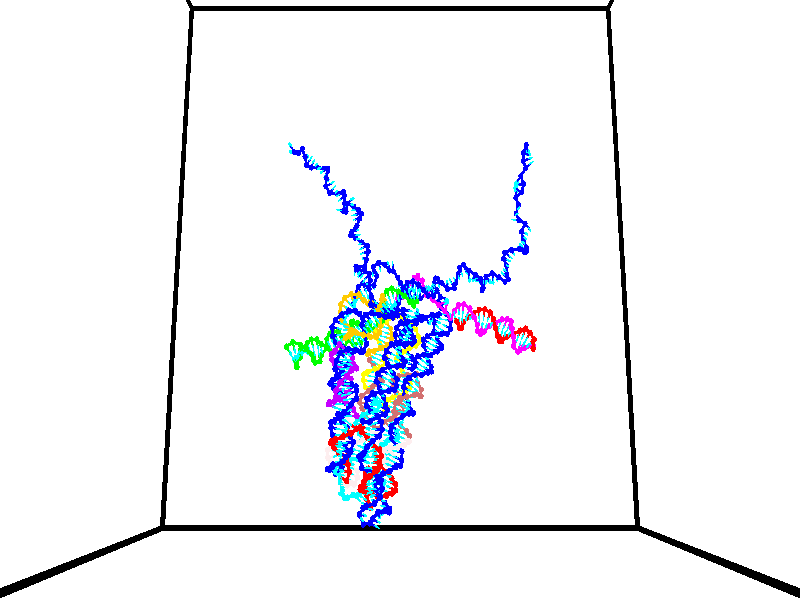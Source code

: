 // switches for output
#declare DRAW_BASES = 1; // possible values are 0, 1; only relevant for DNA ribbons
#declare DRAW_BASES_TYPE = 3; // possible values are 1, 2, 3; only relevant for DNA ribbons
#declare DRAW_FOG = 0; // set to 1 to enable fog

#include "colors.inc"

#include "transforms.inc"
background { rgb <1, 1, 1>}

#default {
   normal{
       ripples 0.25
       frequency 0.20
       turbulence 0.2
       lambda 5
   }
	finish {
		phong 0.1
		phong_size 40.
	}
}

// original window dimensions: 1024x640


// camera settings

camera {
	sky <0, 0.179814, -0.983701>
	up <0, 0.179814, -0.983701>
	right 1.6 * <1, 0, 0>
	location <35, 92.5046, 58.4545>
	look_at <35, 26.874, 46.4577>
	direction <0, -65.6306, -11.9968>
	angle 67.0682
}


# declare cpy_camera_pos = <35, 92.5046, 58.4545>;
# if (DRAW_FOG = 1)
fog {
	fog_type 2
	up vnormalize(cpy_camera_pos)
	color rgbt<1,1,1,0.3>
	distance 1e-5
	fog_alt 3e-3
	fog_offset 56
}
# end


// LIGHTS

# declare lum = 6;
global_settings {
	ambient_light rgb lum * <0.05, 0.05, 0.05>
	max_trace_level 15
}# declare cpy_direct_light_amount = 0.25;
light_source
{	1000 * <-1, -1.16351, -0.803887>,
	rgb lum * cpy_direct_light_amount
	parallel
}

light_source
{	1000 * <1, 1.16351, 0.803887>,
	rgb lum * cpy_direct_light_amount
	parallel
}

// strand 0

// nucleotide -1

// particle -1
sphere {
	<40.408264, 35.697941, 49.812801> 0.250000
	pigment { color rgbt <1,0,0,0> }
	no_shadow
}
cylinder {
	<40.360916, 35.359848, 49.604351>,  <40.332508, 35.156990, 49.479282>, 0.100000
	pigment { color rgbt <1,0,0,0> }
	no_shadow
}
cylinder {
	<40.360916, 35.359848, 49.604351>,  <40.408264, 35.697941, 49.812801>, 0.100000
	pigment { color rgbt <1,0,0,0> }
	no_shadow
}

// particle -1
sphere {
	<40.360916, 35.359848, 49.604351> 0.100000
	pigment { color rgbt <1,0,0,0> }
	no_shadow
}
sphere {
	0, 1
	scale<0.080000,0.200000,0.300000>
	matrix <0.972603, -0.204436, 0.110673,
		-0.200080, -0.493745, 0.846276,
		-0.118365, -0.845235, -0.521122,
		40.325405, 35.106277, 49.448013>
	pigment { color rgbt <0,1,1,0> }
	no_shadow
}
cylinder {
	<40.721161, 35.102314, 50.244701>,  <40.408264, 35.697941, 49.812801>, 0.130000
	pigment { color rgbt <1,0,0,0> }
	no_shadow
}

// nucleotide -1

// particle -1
sphere {
	<40.721161, 35.102314, 50.244701> 0.250000
	pigment { color rgbt <1,0,0,0> }
	no_shadow
}
cylinder {
	<40.711613, 35.019825, 49.853416>,  <40.705883, 34.970333, 49.618645>, 0.100000
	pigment { color rgbt <1,0,0,0> }
	no_shadow
}
cylinder {
	<40.711613, 35.019825, 49.853416>,  <40.721161, 35.102314, 50.244701>, 0.100000
	pigment { color rgbt <1,0,0,0> }
	no_shadow
}

// particle -1
sphere {
	<40.711613, 35.019825, 49.853416> 0.100000
	pigment { color rgbt <1,0,0,0> }
	no_shadow
}
sphere {
	0, 1
	scale<0.080000,0.200000,0.300000>
	matrix <0.975376, -0.219404, 0.022456,
		-0.219255, -0.953590, 0.206382,
		-0.023868, -0.206223, -0.978214,
		40.704453, 34.957958, 49.559952>
	pigment { color rgbt <0,1,1,0> }
	no_shadow
}
cylinder {
	<41.002949, 34.396645, 50.141403>,  <40.721161, 35.102314, 50.244701>, 0.130000
	pigment { color rgbt <1,0,0,0> }
	no_shadow
}

// nucleotide -1

// particle -1
sphere {
	<41.002949, 34.396645, 50.141403> 0.250000
	pigment { color rgbt <1,0,0,0> }
	no_shadow
}
cylinder {
	<41.022202, 34.570900, 49.781868>,  <41.033752, 34.675453, 49.566147>, 0.100000
	pigment { color rgbt <1,0,0,0> }
	no_shadow
}
cylinder {
	<41.022202, 34.570900, 49.781868>,  <41.002949, 34.396645, 50.141403>, 0.100000
	pigment { color rgbt <1,0,0,0> }
	no_shadow
}

// particle -1
sphere {
	<41.022202, 34.570900, 49.781868> 0.100000
	pigment { color rgbt <1,0,0,0> }
	no_shadow
}
sphere {
	0, 1
	scale<0.080000,0.200000,0.300000>
	matrix <0.977095, -0.207287, -0.048137,
		-0.207287, -0.875931, -0.435634,
		0.048137, 0.435634, -0.898836,
		41.036644, 34.701591, 49.512218>
	pigment { color rgbt <0,1,1,0> }
	no_shadow
}
cylinder {
	<41.215401, 33.928619, 49.619106>,  <41.002949, 34.396645, 50.141403>, 0.130000
	pigment { color rgbt <1,0,0,0> }
	no_shadow
}

// nucleotide -1

// particle -1
sphere {
	<41.215401, 33.928619, 49.619106> 0.250000
	pigment { color rgbt <1,0,0,0> }
	no_shadow
}
cylinder {
	<41.327389, 34.291058, 49.492226>,  <41.394581, 34.508518, 49.416100>, 0.100000
	pigment { color rgbt <1,0,0,0> }
	no_shadow
}
cylinder {
	<41.327389, 34.291058, 49.492226>,  <41.215401, 33.928619, 49.619106>, 0.100000
	pigment { color rgbt <1,0,0,0> }
	no_shadow
}

// particle -1
sphere {
	<41.327389, 34.291058, 49.492226> 0.100000
	pigment { color rgbt <1,0,0,0> }
	no_shadow
}
sphere {
	0, 1
	scale<0.080000,0.200000,0.300000>
	matrix <0.956303, -0.292229, 0.009291,
		-0.084276, -0.305938, -0.948314,
		0.279967, 0.906093, -0.317198,
		41.411381, 34.562885, 49.397068>
	pigment { color rgbt <0,1,1,0> }
	no_shadow
}
cylinder {
	<41.674961, 33.646667, 49.167221>,  <41.215401, 33.928619, 49.619106>, 0.130000
	pigment { color rgbt <1,0,0,0> }
	no_shadow
}

// nucleotide -1

// particle -1
sphere {
	<41.674961, 33.646667, 49.167221> 0.250000
	pigment { color rgbt <1,0,0,0> }
	no_shadow
}
cylinder {
	<41.751244, 34.031158, 49.246895>,  <41.797012, 34.261852, 49.294701>, 0.100000
	pigment { color rgbt <1,0,0,0> }
	no_shadow
}
cylinder {
	<41.751244, 34.031158, 49.246895>,  <41.674961, 33.646667, 49.167221>, 0.100000
	pigment { color rgbt <1,0,0,0> }
	no_shadow
}

// particle -1
sphere {
	<41.751244, 34.031158, 49.246895> 0.100000
	pigment { color rgbt <1,0,0,0> }
	no_shadow
}
sphere {
	0, 1
	scale<0.080000,0.200000,0.300000>
	matrix <0.978651, -0.202010, 0.037879,
		0.076648, 0.187707, -0.979230,
		0.190704, 0.961227, 0.199184,
		41.808456, 34.319527, 49.306648>
	pigment { color rgbt <0,1,1,0> }
	no_shadow
}
cylinder {
	<42.266640, 33.779774, 48.829784>,  <41.674961, 33.646667, 49.167221>, 0.130000
	pigment { color rgbt <1,0,0,0> }
	no_shadow
}

// nucleotide -1

// particle -1
sphere {
	<42.266640, 33.779774, 48.829784> 0.250000
	pigment { color rgbt <1,0,0,0> }
	no_shadow
}
cylinder {
	<42.277893, 34.106968, 49.059605>,  <42.284645, 34.303284, 49.197498>, 0.100000
	pigment { color rgbt <1,0,0,0> }
	no_shadow
}
cylinder {
	<42.277893, 34.106968, 49.059605>,  <42.266640, 33.779774, 48.829784>, 0.100000
	pigment { color rgbt <1,0,0,0> }
	no_shadow
}

// particle -1
sphere {
	<42.277893, 34.106968, 49.059605> 0.100000
	pigment { color rgbt <1,0,0,0> }
	no_shadow
}
sphere {
	0, 1
	scale<0.080000,0.200000,0.300000>
	matrix <0.969405, -0.162538, 0.183943,
		0.243849, 0.551803, -0.797528,
		0.028129, 0.817982, 0.574555,
		42.286331, 34.352364, 49.231972>
	pigment { color rgbt <0,1,1,0> }
	no_shadow
}
cylinder {
	<42.767056, 34.067051, 48.585835>,  <42.266640, 33.779774, 48.829784>, 0.130000
	pigment { color rgbt <1,0,0,0> }
	no_shadow
}

// nucleotide -1

// particle -1
sphere {
	<42.767056, 34.067051, 48.585835> 0.250000
	pigment { color rgbt <1,0,0,0> }
	no_shadow
}
cylinder {
	<42.747715, 34.240273, 48.945862>,  <42.736111, 34.344204, 49.161880>, 0.100000
	pigment { color rgbt <1,0,0,0> }
	no_shadow
}
cylinder {
	<42.747715, 34.240273, 48.945862>,  <42.767056, 34.067051, 48.585835>, 0.100000
	pigment { color rgbt <1,0,0,0> }
	no_shadow
}

// particle -1
sphere {
	<42.747715, 34.240273, 48.945862> 0.100000
	pigment { color rgbt <1,0,0,0> }
	no_shadow
}
sphere {
	0, 1
	scale<0.080000,0.200000,0.300000>
	matrix <0.984101, -0.133532, 0.117107,
		0.170902, 0.891423, -0.419711,
		-0.048347, 0.433052, 0.900071,
		42.733212, 34.370190, 49.215881>
	pigment { color rgbt <0,1,1,0> }
	no_shadow
}
cylinder {
	<43.254753, 34.550690, 48.637680>,  <42.767056, 34.067051, 48.585835>, 0.130000
	pigment { color rgbt <1,0,0,0> }
	no_shadow
}

// nucleotide -1

// particle -1
sphere {
	<43.254753, 34.550690, 48.637680> 0.250000
	pigment { color rgbt <1,0,0,0> }
	no_shadow
}
cylinder {
	<43.186607, 34.471207, 49.023735>,  <43.145718, 34.423515, 49.255367>, 0.100000
	pigment { color rgbt <1,0,0,0> }
	no_shadow
}
cylinder {
	<43.186607, 34.471207, 49.023735>,  <43.254753, 34.550690, 48.637680>, 0.100000
	pigment { color rgbt <1,0,0,0> }
	no_shadow
}

// particle -1
sphere {
	<43.186607, 34.471207, 49.023735> 0.100000
	pigment { color rgbt <1,0,0,0> }
	no_shadow
}
sphere {
	0, 1
	scale<0.080000,0.200000,0.300000>
	matrix <0.983833, 0.020570, 0.177903,
		-0.055204, 0.979842, 0.191994,
		-0.170367, -0.198711, 0.965137,
		43.135498, 34.411594, 49.313274>
	pigment { color rgbt <0,1,1,0> }
	no_shadow
}
cylinder {
	<43.696659, 35.033688, 48.946404>,  <43.254753, 34.550690, 48.637680>, 0.130000
	pigment { color rgbt <1,0,0,0> }
	no_shadow
}

// nucleotide -1

// particle -1
sphere {
	<43.696659, 35.033688, 48.946404> 0.250000
	pigment { color rgbt <1,0,0,0> }
	no_shadow
}
cylinder {
	<43.603676, 34.770103, 49.232544>,  <43.547886, 34.611954, 49.404228>, 0.100000
	pigment { color rgbt <1,0,0,0> }
	no_shadow
}
cylinder {
	<43.603676, 34.770103, 49.232544>,  <43.696659, 35.033688, 48.946404>, 0.100000
	pigment { color rgbt <1,0,0,0> }
	no_shadow
}

// particle -1
sphere {
	<43.603676, 34.770103, 49.232544> 0.100000
	pigment { color rgbt <1,0,0,0> }
	no_shadow
}
sphere {
	0, 1
	scale<0.080000,0.200000,0.300000>
	matrix <0.961427, -0.044495, 0.271439,
		-0.147038, 0.750860, 0.643885,
		-0.232462, -0.658960, 0.715355,
		43.533936, 34.572414, 49.447151>
	pigment { color rgbt <0,1,1,0> }
	no_shadow
}
cylinder {
	<43.951275, 35.400173, 49.529491>,  <43.696659, 35.033688, 48.946404>, 0.130000
	pigment { color rgbt <1,0,0,0> }
	no_shadow
}

// nucleotide -1

// particle -1
sphere {
	<43.951275, 35.400173, 49.529491> 0.250000
	pigment { color rgbt <1,0,0,0> }
	no_shadow
}
cylinder {
	<43.925335, 35.020752, 49.653458>,  <43.909771, 34.793098, 49.727837>, 0.100000
	pigment { color rgbt <1,0,0,0> }
	no_shadow
}
cylinder {
	<43.925335, 35.020752, 49.653458>,  <43.951275, 35.400173, 49.529491>, 0.100000
	pigment { color rgbt <1,0,0,0> }
	no_shadow
}

// particle -1
sphere {
	<43.925335, 35.020752, 49.653458> 0.100000
	pigment { color rgbt <1,0,0,0> }
	no_shadow
}
sphere {
	0, 1
	scale<0.080000,0.200000,0.300000>
	matrix <0.943006, 0.043331, 0.329943,
		-0.326397, 0.313648, 0.891678,
		-0.064849, -0.948550, 0.309915,
		43.905880, 34.736187, 49.746433>
	pigment { color rgbt <0,1,1,0> }
	no_shadow
}
cylinder {
	<44.102573, 35.385841, 50.287922>,  <43.951275, 35.400173, 49.529491>, 0.130000
	pigment { color rgbt <1,0,0,0> }
	no_shadow
}

// nucleotide -1

// particle -1
sphere {
	<44.102573, 35.385841, 50.287922> 0.250000
	pigment { color rgbt <1,0,0,0> }
	no_shadow
}
cylinder {
	<44.151524, 35.011833, 50.154793>,  <44.180893, 34.787430, 50.074917>, 0.100000
	pigment { color rgbt <1,0,0,0> }
	no_shadow
}
cylinder {
	<44.151524, 35.011833, 50.154793>,  <44.102573, 35.385841, 50.287922>, 0.100000
	pigment { color rgbt <1,0,0,0> }
	no_shadow
}

// particle -1
sphere {
	<44.151524, 35.011833, 50.154793> 0.100000
	pigment { color rgbt <1,0,0,0> }
	no_shadow
}
sphere {
	0, 1
	scale<0.080000,0.200000,0.300000>
	matrix <0.766121, -0.124185, 0.630584,
		-0.630938, -0.332148, 0.701139,
		0.122376, -0.935016, -0.332819,
		44.188236, 34.731327, 50.054947>
	pigment { color rgbt <0,1,1,0> }
	no_shadow
}
cylinder {
	<44.320171, 35.089424, 50.860123>,  <44.102573, 35.385841, 50.287922>, 0.130000
	pigment { color rgbt <1,0,0,0> }
	no_shadow
}

// nucleotide -1

// particle -1
sphere {
	<44.320171, 35.089424, 50.860123> 0.250000
	pigment { color rgbt <1,0,0,0> }
	no_shadow
}
cylinder {
	<44.410316, 34.835503, 50.564491>,  <44.464405, 34.683151, 50.387112>, 0.100000
	pigment { color rgbt <1,0,0,0> }
	no_shadow
}
cylinder {
	<44.410316, 34.835503, 50.564491>,  <44.320171, 35.089424, 50.860123>, 0.100000
	pigment { color rgbt <1,0,0,0> }
	no_shadow
}

// particle -1
sphere {
	<44.410316, 34.835503, 50.564491> 0.100000
	pigment { color rgbt <1,0,0,0> }
	no_shadow
}
sphere {
	0, 1
	scale<0.080000,0.200000,0.300000>
	matrix <0.788854, -0.326301, 0.520805,
		-0.571771, -0.700395, 0.427230,
		0.225363, -0.634803, -0.739078,
		44.477924, 34.645061, 50.342766>
	pigment { color rgbt <0,1,1,0> }
	no_shadow
}
cylinder {
	<44.632572, 34.553886, 51.236698>,  <44.320171, 35.089424, 50.860123>, 0.130000
	pigment { color rgbt <1,0,0,0> }
	no_shadow
}

// nucleotide -1

// particle -1
sphere {
	<44.632572, 34.553886, 51.236698> 0.250000
	pigment { color rgbt <1,0,0,0> }
	no_shadow
}
cylinder {
	<44.755600, 34.544830, 50.856197>,  <44.829418, 34.539398, 50.627895>, 0.100000
	pigment { color rgbt <1,0,0,0> }
	no_shadow
}
cylinder {
	<44.755600, 34.544830, 50.856197>,  <44.632572, 34.553886, 51.236698>, 0.100000
	pigment { color rgbt <1,0,0,0> }
	no_shadow
}

// particle -1
sphere {
	<44.755600, 34.544830, 50.856197> 0.100000
	pigment { color rgbt <1,0,0,0> }
	no_shadow
}
sphere {
	0, 1
	scale<0.080000,0.200000,0.300000>
	matrix <0.941611, -0.136689, 0.307709,
		-0.136981, -0.990356, -0.020761,
		0.307579, -0.022602, -0.951254,
		44.847874, 34.538036, 50.570820>
	pigment { color rgbt <0,1,1,0> }
	no_shadow
}
cylinder {
	<44.937386, 33.882359, 51.160912>,  <44.632572, 34.553886, 51.236698>, 0.130000
	pigment { color rgbt <1,0,0,0> }
	no_shadow
}

// nucleotide -1

// particle -1
sphere {
	<44.937386, 33.882359, 51.160912> 0.250000
	pigment { color rgbt <1,0,0,0> }
	no_shadow
}
cylinder {
	<45.077415, 34.120243, 50.871422>,  <45.161434, 34.262974, 50.697727>, 0.100000
	pigment { color rgbt <1,0,0,0> }
	no_shadow
}
cylinder {
	<45.077415, 34.120243, 50.871422>,  <44.937386, 33.882359, 51.160912>, 0.100000
	pigment { color rgbt <1,0,0,0> }
	no_shadow
}

// particle -1
sphere {
	<45.077415, 34.120243, 50.871422> 0.100000
	pigment { color rgbt <1,0,0,0> }
	no_shadow
}
sphere {
	0, 1
	scale<0.080000,0.200000,0.300000>
	matrix <0.934026, -0.280194, 0.221556,
		-0.071021, -0.753535, -0.653561,
		0.350074, 0.594708, -0.723720,
		45.182438, 34.298656, 50.654305>
	pigment { color rgbt <0,1,1,0> }
	no_shadow
}
cylinder {
	<45.531448, 33.508369, 50.755592>,  <44.937386, 33.882359, 51.160912>, 0.130000
	pigment { color rgbt <1,0,0,0> }
	no_shadow
}

// nucleotide -1

// particle -1
sphere {
	<45.531448, 33.508369, 50.755592> 0.250000
	pigment { color rgbt <1,0,0,0> }
	no_shadow
}
cylinder {
	<45.571342, 33.900917, 50.689915>,  <45.595280, 34.136448, 50.650509>, 0.100000
	pigment { color rgbt <1,0,0,0> }
	no_shadow
}
cylinder {
	<45.571342, 33.900917, 50.689915>,  <45.531448, 33.508369, 50.755592>, 0.100000
	pigment { color rgbt <1,0,0,0> }
	no_shadow
}

// particle -1
sphere {
	<45.571342, 33.900917, 50.689915> 0.100000
	pigment { color rgbt <1,0,0,0> }
	no_shadow
}
sphere {
	0, 1
	scale<0.080000,0.200000,0.300000>
	matrix <0.924118, -0.030181, 0.380914,
		0.368863, -0.189723, -0.909915,
		0.099731, 0.981374, -0.164194,
		45.601261, 34.195328, 50.640656>
	pigment { color rgbt <0,1,1,0> }
	no_shadow
}
cylinder {
	<46.190453, 33.513355, 50.498024>,  <45.531448, 33.508369, 50.755592>, 0.130000
	pigment { color rgbt <1,0,0,0> }
	no_shadow
}

// nucleotide -1

// particle -1
sphere {
	<46.190453, 33.513355, 50.498024> 0.250000
	pigment { color rgbt <1,0,0,0> }
	no_shadow
}
cylinder {
	<46.115646, 33.894974, 50.591671>,  <46.070763, 34.123947, 50.647861>, 0.100000
	pigment { color rgbt <1,0,0,0> }
	no_shadow
}
cylinder {
	<46.115646, 33.894974, 50.591671>,  <46.190453, 33.513355, 50.498024>, 0.100000
	pigment { color rgbt <1,0,0,0> }
	no_shadow
}

// particle -1
sphere {
	<46.115646, 33.894974, 50.591671> 0.100000
	pigment { color rgbt <1,0,0,0> }
	no_shadow
}
sphere {
	0, 1
	scale<0.080000,0.200000,0.300000>
	matrix <0.960960, 0.128201, 0.245195,
		0.203914, 0.270835, -0.940780,
		-0.187017, 0.954051, 0.234120,
		46.059540, 34.181190, 50.661907>
	pigment { color rgbt <0,1,1,0> }
	no_shadow
}
cylinder {
	<46.751816, 33.956238, 50.282761>,  <46.190453, 33.513355, 50.498024>, 0.130000
	pigment { color rgbt <1,0,0,0> }
	no_shadow
}

// nucleotide -1

// particle -1
sphere {
	<46.751816, 33.956238, 50.282761> 0.250000
	pigment { color rgbt <1,0,0,0> }
	no_shadow
}
cylinder {
	<46.596485, 34.174591, 50.579735>,  <46.503288, 34.305603, 50.757919>, 0.100000
	pigment { color rgbt <1,0,0,0> }
	no_shadow
}
cylinder {
	<46.596485, 34.174591, 50.579735>,  <46.751816, 33.956238, 50.282761>, 0.100000
	pigment { color rgbt <1,0,0,0> }
	no_shadow
}

// particle -1
sphere {
	<46.596485, 34.174591, 50.579735> 0.100000
	pigment { color rgbt <1,0,0,0> }
	no_shadow
}
sphere {
	0, 1
	scale<0.080000,0.200000,0.300000>
	matrix <0.921297, 0.212123, 0.325908,
		0.020421, 0.810562, -0.585296,
		-0.388324, 0.545887, 0.742437,
		46.479988, 34.338356, 50.802467>
	pigment { color rgbt <0,1,1,0> }
	no_shadow
}
cylinder {
	<47.172733, 34.603004, 50.213493>,  <46.751816, 33.956238, 50.282761>, 0.130000
	pigment { color rgbt <1,0,0,0> }
	no_shadow
}

// nucleotide -1

// particle -1
sphere {
	<47.172733, 34.603004, 50.213493> 0.250000
	pigment { color rgbt <1,0,0,0> }
	no_shadow
}
cylinder {
	<47.002926, 34.566872, 50.573856>,  <46.901043, 34.545193, 50.790073>, 0.100000
	pigment { color rgbt <1,0,0,0> }
	no_shadow
}
cylinder {
	<47.002926, 34.566872, 50.573856>,  <47.172733, 34.603004, 50.213493>, 0.100000
	pigment { color rgbt <1,0,0,0> }
	no_shadow
}

// particle -1
sphere {
	<47.002926, 34.566872, 50.573856> 0.100000
	pigment { color rgbt <1,0,0,0> }
	no_shadow
}
sphere {
	0, 1
	scale<0.080000,0.200000,0.300000>
	matrix <0.827883, 0.364148, 0.426621,
		-0.366602, 0.926950, -0.079799,
		-0.424515, -0.090336, 0.900903,
		46.875572, 34.539772, 50.844128>
	pigment { color rgbt <0,1,1,0> }
	no_shadow
}
cylinder {
	<47.441544, 35.190136, 50.631527>,  <47.172733, 34.603004, 50.213493>, 0.130000
	pigment { color rgbt <1,0,0,0> }
	no_shadow
}

// nucleotide -1

// particle -1
sphere {
	<47.441544, 35.190136, 50.631527> 0.250000
	pigment { color rgbt <1,0,0,0> }
	no_shadow
}
cylinder {
	<47.315941, 34.892414, 50.867290>,  <47.240578, 34.713779, 51.008747>, 0.100000
	pigment { color rgbt <1,0,0,0> }
	no_shadow
}
cylinder {
	<47.315941, 34.892414, 50.867290>,  <47.441544, 35.190136, 50.631527>, 0.100000
	pigment { color rgbt <1,0,0,0> }
	no_shadow
}

// particle -1
sphere {
	<47.315941, 34.892414, 50.867290> 0.100000
	pigment { color rgbt <1,0,0,0> }
	no_shadow
}
sphere {
	0, 1
	scale<0.080000,0.200000,0.300000>
	matrix <0.827845, 0.089301, 0.553803,
		-0.464835, 0.661838, 0.588131,
		-0.314007, -0.744309, 0.589410,
		47.221737, 34.669121, 51.044113>
	pigment { color rgbt <0,1,1,0> }
	no_shadow
}
cylinder {
	<47.777531, 35.363247, 51.190292>,  <47.441544, 35.190136, 50.631527>, 0.130000
	pigment { color rgbt <1,0,0,0> }
	no_shadow
}

// nucleotide -1

// particle -1
sphere {
	<47.777531, 35.363247, 51.190292> 0.250000
	pigment { color rgbt <1,0,0,0> }
	no_shadow
}
cylinder {
	<47.655243, 35.000507, 51.306332>,  <47.581871, 34.782864, 51.375957>, 0.100000
	pigment { color rgbt <1,0,0,0> }
	no_shadow
}
cylinder {
	<47.655243, 35.000507, 51.306332>,  <47.777531, 35.363247, 51.190292>, 0.100000
	pigment { color rgbt <1,0,0,0> }
	no_shadow
}

// particle -1
sphere {
	<47.655243, 35.000507, 51.306332> 0.100000
	pigment { color rgbt <1,0,0,0> }
	no_shadow
}
sphere {
	0, 1
	scale<0.080000,0.200000,0.300000>
	matrix <0.810121, -0.087669, 0.579670,
		-0.500242, 0.412231, 0.761461,
		-0.305715, -0.906851, 0.290101,
		47.563530, 34.728451, 51.393360>
	pigment { color rgbt <0,1,1,0> }
	no_shadow
}
cylinder {
	<47.636742, 35.450249, 51.949665>,  <47.777531, 35.363247, 51.190292>, 0.130000
	pigment { color rgbt <1,0,0,0> }
	no_shadow
}

// nucleotide -1

// particle -1
sphere {
	<47.636742, 35.450249, 51.949665> 0.250000
	pigment { color rgbt <1,0,0,0> }
	no_shadow
}
cylinder {
	<47.726173, 35.080051, 51.827374>,  <47.779835, 34.857933, 51.753998>, 0.100000
	pigment { color rgbt <1,0,0,0> }
	no_shadow
}
cylinder {
	<47.726173, 35.080051, 51.827374>,  <47.636742, 35.450249, 51.949665>, 0.100000
	pigment { color rgbt <1,0,0,0> }
	no_shadow
}

// particle -1
sphere {
	<47.726173, 35.080051, 51.827374> 0.100000
	pigment { color rgbt <1,0,0,0> }
	no_shadow
}
sphere {
	0, 1
	scale<0.080000,0.200000,0.300000>
	matrix <0.647418, -0.093463, 0.756383,
		-0.728602, -0.367052, 0.578284,
		0.223583, -0.925493, -0.305733,
		47.793247, 34.802402, 51.735653>
	pigment { color rgbt <0,1,1,0> }
	no_shadow
}
// strand 1

// nucleotide -1

// particle -1
sphere {
	<24.091320, 34.786388, 51.697834> 0.250000
	pigment { color rgbt <0,1,0,0> }
	no_shadow
}
cylinder {
	<24.327076, 34.829567, 52.018074>,  <24.468531, 34.855473, 52.210220>, 0.100000
	pigment { color rgbt <0,1,0,0> }
	no_shadow
}
cylinder {
	<24.327076, 34.829567, 52.018074>,  <24.091320, 34.786388, 51.697834>, 0.100000
	pigment { color rgbt <0,1,0,0> }
	no_shadow
}

// particle -1
sphere {
	<24.327076, 34.829567, 52.018074> 0.100000
	pigment { color rgbt <0,1,0,0> }
	no_shadow
}
sphere {
	0, 1
	scale<0.080000,0.200000,0.300000>
	matrix <0.620202, -0.695499, -0.362809,
		0.517655, 0.710372, -0.476869,
		0.589392, 0.107945, 0.800603,
		24.503893, 34.861950, 52.258255>
	pigment { color rgbt <0,1,1,0> }
	no_shadow
}
cylinder {
	<24.707863, 34.878590, 51.344357>,  <24.091320, 34.786388, 51.697834>, 0.130000
	pigment { color rgbt <0,1,0,0> }
	no_shadow
}

// nucleotide -1

// particle -1
sphere {
	<24.707863, 34.878590, 51.344357> 0.250000
	pigment { color rgbt <0,1,0,0> }
	no_shadow
}
cylinder {
	<24.801067, 34.769257, 51.717667>,  <24.856989, 34.703659, 51.941650>, 0.100000
	pigment { color rgbt <0,1,0,0> }
	no_shadow
}
cylinder {
	<24.801067, 34.769257, 51.717667>,  <24.707863, 34.878590, 51.344357>, 0.100000
	pigment { color rgbt <0,1,0,0> }
	no_shadow
}

// particle -1
sphere {
	<24.801067, 34.769257, 51.717667> 0.100000
	pigment { color rgbt <0,1,0,0> }
	no_shadow
}
sphere {
	0, 1
	scale<0.080000,0.200000,0.300000>
	matrix <0.771971, -0.531647, -0.348443,
		0.591412, 0.801649, 0.087123,
		0.233010, -0.273330, 0.933272,
		24.870970, 34.687256, 51.997650>
	pigment { color rgbt <0,1,1,0> }
	no_shadow
}
cylinder {
	<25.475334, 35.083630, 51.580307>,  <24.707863, 34.878590, 51.344357>, 0.130000
	pigment { color rgbt <0,1,0,0> }
	no_shadow
}

// nucleotide -1

// particle -1
sphere {
	<25.475334, 35.083630, 51.580307> 0.250000
	pigment { color rgbt <0,1,0,0> }
	no_shadow
}
cylinder {
	<25.360956, 34.788162, 51.824474>,  <25.292330, 34.610882, 51.970974>, 0.100000
	pigment { color rgbt <0,1,0,0> }
	no_shadow
}
cylinder {
	<25.360956, 34.788162, 51.824474>,  <25.475334, 35.083630, 51.580307>, 0.100000
	pigment { color rgbt <0,1,0,0> }
	no_shadow
}

// particle -1
sphere {
	<25.360956, 34.788162, 51.824474> 0.100000
	pigment { color rgbt <0,1,0,0> }
	no_shadow
}
sphere {
	0, 1
	scale<0.080000,0.200000,0.300000>
	matrix <0.796541, -0.537341, -0.277105,
		0.532690, 0.406986, 0.742027,
		-0.285943, -0.738666, 0.610417,
		25.275173, 34.566563, 52.007599>
	pigment { color rgbt <0,1,1,0> }
	no_shadow
}
cylinder {
	<26.046095, 34.953655, 51.931808>,  <25.475334, 35.083630, 51.580307>, 0.130000
	pigment { color rgbt <0,1,0,0> }
	no_shadow
}

// nucleotide -1

// particle -1
sphere {
	<26.046095, 34.953655, 51.931808> 0.250000
	pigment { color rgbt <0,1,0,0> }
	no_shadow
}
cylinder {
	<25.848383, 34.611855, 51.995689>,  <25.729755, 34.406773, 52.034019>, 0.100000
	pigment { color rgbt <0,1,0,0> }
	no_shadow
}
cylinder {
	<25.848383, 34.611855, 51.995689>,  <26.046095, 34.953655, 51.931808>, 0.100000
	pigment { color rgbt <0,1,0,0> }
	no_shadow
}

// particle -1
sphere {
	<25.848383, 34.611855, 51.995689> 0.100000
	pigment { color rgbt <0,1,0,0> }
	no_shadow
}
sphere {
	0, 1
	scale<0.080000,0.200000,0.300000>
	matrix <0.864090, -0.503043, -0.017222,
		0.095055, 0.129488, 0.987014,
		-0.494280, -0.854506, 0.159706,
		25.700098, 34.355503, 52.043602>
	pigment { color rgbt <0,1,1,0> }
	no_shadow
}
cylinder {
	<26.505388, 34.609863, 52.313972>,  <26.046095, 34.953655, 51.931808>, 0.130000
	pigment { color rgbt <0,1,0,0> }
	no_shadow
}

// nucleotide -1

// particle -1
sphere {
	<26.505388, 34.609863, 52.313972> 0.250000
	pigment { color rgbt <0,1,0,0> }
	no_shadow
}
cylinder {
	<26.249739, 34.321976, 52.205509>,  <26.096350, 34.149242, 52.140430>, 0.100000
	pigment { color rgbt <0,1,0,0> }
	no_shadow
}
cylinder {
	<26.249739, 34.321976, 52.205509>,  <26.505388, 34.609863, 52.313972>, 0.100000
	pigment { color rgbt <0,1,0,0> }
	no_shadow
}

// particle -1
sphere {
	<26.249739, 34.321976, 52.205509> 0.100000
	pigment { color rgbt <0,1,0,0> }
	no_shadow
}
sphere {
	0, 1
	scale<0.080000,0.200000,0.300000>
	matrix <0.768128, -0.615088, -0.177894,
		-0.038753, -0.321981, 0.945953,
		-0.639123, -0.719719, -0.271159,
		26.058002, 34.106060, 52.124161>
	pigment { color rgbt <0,1,1,0> }
	no_shadow
}
cylinder {
	<26.621145, 34.041538, 52.688313>,  <26.505388, 34.609863, 52.313972>, 0.130000
	pigment { color rgbt <0,1,0,0> }
	no_shadow
}

// nucleotide -1

// particle -1
sphere {
	<26.621145, 34.041538, 52.688313> 0.250000
	pigment { color rgbt <0,1,0,0> }
	no_shadow
}
cylinder {
	<26.438658, 33.880672, 52.370792>,  <26.329165, 33.784153, 52.180279>, 0.100000
	pigment { color rgbt <0,1,0,0> }
	no_shadow
}
cylinder {
	<26.438658, 33.880672, 52.370792>,  <26.621145, 34.041538, 52.688313>, 0.100000
	pigment { color rgbt <0,1,0,0> }
	no_shadow
}

// particle -1
sphere {
	<26.438658, 33.880672, 52.370792> 0.100000
	pigment { color rgbt <0,1,0,0> }
	no_shadow
}
sphere {
	0, 1
	scale<0.080000,0.200000,0.300000>
	matrix <0.758737, -0.641894, -0.110861,
		-0.464953, -0.652865, 0.597985,
		-0.456220, -0.402169, -0.793803,
		26.301792, 33.760021, 52.132652>
	pigment { color rgbt <0,1,1,0> }
	no_shadow
}
cylinder {
	<26.708355, 33.434132, 52.862022>,  <26.621145, 34.041538, 52.688313>, 0.130000
	pigment { color rgbt <0,1,0,0> }
	no_shadow
}

// nucleotide -1

// particle -1
sphere {
	<26.708355, 33.434132, 52.862022> 0.250000
	pigment { color rgbt <0,1,0,0> }
	no_shadow
}
cylinder {
	<26.641230, 33.415775, 52.468121>,  <26.600954, 33.404762, 52.231781>, 0.100000
	pigment { color rgbt <0,1,0,0> }
	no_shadow
}
cylinder {
	<26.641230, 33.415775, 52.468121>,  <26.708355, 33.434132, 52.862022>, 0.100000
	pigment { color rgbt <0,1,0,0> }
	no_shadow
}

// particle -1
sphere {
	<26.641230, 33.415775, 52.468121> 0.100000
	pigment { color rgbt <0,1,0,0> }
	no_shadow
}
sphere {
	0, 1
	scale<0.080000,0.200000,0.300000>
	matrix <0.816579, -0.566111, -0.112772,
		-0.552302, -0.823051, 0.132478,
		-0.167814, -0.045895, -0.984750,
		26.590885, 33.402008, 52.172695>
	pigment { color rgbt <0,1,1,0> }
	no_shadow
}
cylinder {
	<27.076012, 32.813107, 52.681183>,  <26.708355, 33.434132, 52.862022>, 0.130000
	pigment { color rgbt <0,1,0,0> }
	no_shadow
}

// nucleotide -1

// particle -1
sphere {
	<27.076012, 32.813107, 52.681183> 0.250000
	pigment { color rgbt <0,1,0,0> }
	no_shadow
}
cylinder {
	<27.029230, 33.021675, 52.343086>,  <27.001162, 33.146816, 52.140228>, 0.100000
	pigment { color rgbt <0,1,0,0> }
	no_shadow
}
cylinder {
	<27.029230, 33.021675, 52.343086>,  <27.076012, 32.813107, 52.681183>, 0.100000
	pigment { color rgbt <0,1,0,0> }
	no_shadow
}

// particle -1
sphere {
	<27.029230, 33.021675, 52.343086> 0.100000
	pigment { color rgbt <0,1,0,0> }
	no_shadow
}
sphere {
	0, 1
	scale<0.080000,0.200000,0.300000>
	matrix <0.898711, -0.306640, -0.313512,
		-0.422659, -0.796297, -0.432747,
		-0.116952, 0.521423, -0.845245,
		26.994144, 33.178101, 52.089512>
	pigment { color rgbt <0,1,1,0> }
	no_shadow
}
cylinder {
	<27.165951, 32.360138, 52.124035>,  <27.076012, 32.813107, 52.681183>, 0.130000
	pigment { color rgbt <0,1,0,0> }
	no_shadow
}

// nucleotide -1

// particle -1
sphere {
	<27.165951, 32.360138, 52.124035> 0.250000
	pigment { color rgbt <0,1,0,0> }
	no_shadow
}
cylinder {
	<27.216408, 32.729588, 51.979256>,  <27.246681, 32.951256, 51.892387>, 0.100000
	pigment { color rgbt <0,1,0,0> }
	no_shadow
}
cylinder {
	<27.216408, 32.729588, 51.979256>,  <27.165951, 32.360138, 52.124035>, 0.100000
	pigment { color rgbt <0,1,0,0> }
	no_shadow
}

// particle -1
sphere {
	<27.216408, 32.729588, 51.979256> 0.100000
	pigment { color rgbt <0,1,0,0> }
	no_shadow
}
sphere {
	0, 1
	scale<0.080000,0.200000,0.300000>
	matrix <0.779066, -0.318112, -0.540241,
		-0.614120, -0.213837, -0.759691,
		0.126143, 0.923622, -0.361953,
		27.254251, 33.006676, 51.870670>
	pigment { color rgbt <0,1,1,0> }
	no_shadow
}
cylinder {
	<27.577692, 32.174728, 51.541191>,  <27.165951, 32.360138, 52.124035>, 0.130000
	pigment { color rgbt <0,1,0,0> }
	no_shadow
}

// nucleotide -1

// particle -1
sphere {
	<27.577692, 32.174728, 51.541191> 0.250000
	pigment { color rgbt <0,1,0,0> }
	no_shadow
}
cylinder {
	<27.613409, 32.572586, 51.562035>,  <27.634840, 32.811298, 51.574539>, 0.100000
	pigment { color rgbt <0,1,0,0> }
	no_shadow
}
cylinder {
	<27.613409, 32.572586, 51.562035>,  <27.577692, 32.174728, 51.541191>, 0.100000
	pigment { color rgbt <0,1,0,0> }
	no_shadow
}

// particle -1
sphere {
	<27.613409, 32.572586, 51.562035> 0.100000
	pigment { color rgbt <0,1,0,0> }
	no_shadow
}
sphere {
	0, 1
	scale<0.080000,0.200000,0.300000>
	matrix <0.784151, -0.037947, -0.619409,
		-0.614112, 0.096167, -0.783338,
		0.089292, 0.994642, 0.052105,
		27.640196, 32.870979, 51.577667>
	pigment { color rgbt <0,1,1,0> }
	no_shadow
}
cylinder {
	<27.676624, 32.390469, 50.779083>,  <27.577692, 32.174728, 51.541191>, 0.130000
	pigment { color rgbt <0,1,0,0> }
	no_shadow
}

// nucleotide -1

// particle -1
sphere {
	<27.676624, 32.390469, 50.779083> 0.250000
	pigment { color rgbt <0,1,0,0> }
	no_shadow
}
cylinder {
	<27.813883, 32.682365, 51.015633>,  <27.896238, 32.857506, 51.157562>, 0.100000
	pigment { color rgbt <0,1,0,0> }
	no_shadow
}
cylinder {
	<27.813883, 32.682365, 51.015633>,  <27.676624, 32.390469, 50.779083>, 0.100000
	pigment { color rgbt <0,1,0,0> }
	no_shadow
}

// particle -1
sphere {
	<27.813883, 32.682365, 51.015633> 0.100000
	pigment { color rgbt <0,1,0,0> }
	no_shadow
}
sphere {
	0, 1
	scale<0.080000,0.200000,0.300000>
	matrix <0.851842, 0.023493, -0.523272,
		-0.395747, 0.683317, -0.613565,
		0.343146, 0.729744, 0.591375,
		27.916826, 32.901287, 51.193047>
	pigment { color rgbt <0,1,1,0> }
	no_shadow
}
cylinder {
	<28.006758, 32.780048, 50.387371>,  <27.676624, 32.390469, 50.779083>, 0.130000
	pigment { color rgbt <0,1,0,0> }
	no_shadow
}

// nucleotide -1

// particle -1
sphere {
	<28.006758, 32.780048, 50.387371> 0.250000
	pigment { color rgbt <0,1,0,0> }
	no_shadow
}
cylinder {
	<28.158220, 32.892948, 50.739952>,  <28.249098, 32.960690, 50.951500>, 0.100000
	pigment { color rgbt <0,1,0,0> }
	no_shadow
}
cylinder {
	<28.158220, 32.892948, 50.739952>,  <28.006758, 32.780048, 50.387371>, 0.100000
	pigment { color rgbt <0,1,0,0> }
	no_shadow
}

// particle -1
sphere {
	<28.158220, 32.892948, 50.739952> 0.100000
	pigment { color rgbt <0,1,0,0> }
	no_shadow
}
sphere {
	0, 1
	scale<0.080000,0.200000,0.300000>
	matrix <0.897489, 0.120709, -0.424197,
		-0.226129, 0.951717, -0.207608,
		0.378655, 0.282249, 0.881451,
		28.271816, 32.977623, 51.004387>
	pigment { color rgbt <0,1,1,0> }
	no_shadow
}
cylinder {
	<28.370378, 33.414238, 50.299881>,  <28.006758, 32.780048, 50.387371>, 0.130000
	pigment { color rgbt <0,1,0,0> }
	no_shadow
}

// nucleotide -1

// particle -1
sphere {
	<28.370378, 33.414238, 50.299881> 0.250000
	pigment { color rgbt <0,1,0,0> }
	no_shadow
}
cylinder {
	<28.569248, 33.275246, 50.617893>,  <28.688570, 33.191849, 50.808701>, 0.100000
	pigment { color rgbt <0,1,0,0> }
	no_shadow
}
cylinder {
	<28.569248, 33.275246, 50.617893>,  <28.370378, 33.414238, 50.299881>, 0.100000
	pigment { color rgbt <0,1,0,0> }
	no_shadow
}

// particle -1
sphere {
	<28.569248, 33.275246, 50.617893> 0.100000
	pigment { color rgbt <0,1,0,0> }
	no_shadow
}
sphere {
	0, 1
	scale<0.080000,0.200000,0.300000>
	matrix <0.863049, 0.292315, -0.411945,
		-0.089258, 0.890960, 0.445223,
		0.497172, -0.347480, 0.795033,
		28.718399, 33.171001, 50.856403>
	pigment { color rgbt <0,1,1,0> }
	no_shadow
}
cylinder {
	<28.943537, 33.824100, 50.331997>,  <28.370378, 33.414238, 50.299881>, 0.130000
	pigment { color rgbt <0,1,0,0> }
	no_shadow
}

// nucleotide -1

// particle -1
sphere {
	<28.943537, 33.824100, 50.331997> 0.250000
	pigment { color rgbt <0,1,0,0> }
	no_shadow
}
cylinder {
	<29.025373, 33.507282, 50.562057>,  <29.074474, 33.317192, 50.700096>, 0.100000
	pigment { color rgbt <0,1,0,0> }
	no_shadow
}
cylinder {
	<29.025373, 33.507282, 50.562057>,  <28.943537, 33.824100, 50.331997>, 0.100000
	pigment { color rgbt <0,1,0,0> }
	no_shadow
}

// particle -1
sphere {
	<29.025373, 33.507282, 50.562057> 0.100000
	pigment { color rgbt <0,1,0,0> }
	no_shadow
}
sphere {
	0, 1
	scale<0.080000,0.200000,0.300000>
	matrix <0.957609, 0.040218, -0.285251,
		0.202801, 0.609132, 0.766701,
		0.204591, -0.792049, 0.575153,
		29.086750, 33.269669, 50.734604>
	pigment { color rgbt <0,1,1,0> }
	no_shadow
}
cylinder {
	<29.323271, 34.083157, 50.780216>,  <28.943537, 33.824100, 50.331997>, 0.130000
	pigment { color rgbt <0,1,0,0> }
	no_shadow
}

// nucleotide -1

// particle -1
sphere {
	<29.323271, 34.083157, 50.780216> 0.250000
	pigment { color rgbt <0,1,0,0> }
	no_shadow
}
cylinder {
	<29.426792, 33.697277, 50.799713>,  <29.488905, 33.465748, 50.811413>, 0.100000
	pigment { color rgbt <0,1,0,0> }
	no_shadow
}
cylinder {
	<29.426792, 33.697277, 50.799713>,  <29.323271, 34.083157, 50.780216>, 0.100000
	pigment { color rgbt <0,1,0,0> }
	no_shadow
}

// particle -1
sphere {
	<29.426792, 33.697277, 50.799713> 0.100000
	pigment { color rgbt <0,1,0,0> }
	no_shadow
}
sphere {
	0, 1
	scale<0.080000,0.200000,0.300000>
	matrix <0.965014, 0.256034, -0.056519,
		0.042044, 0.061666, 0.997211,
		0.258805, -0.964699, 0.048744,
		29.504435, 33.407867, 50.814335>
	pigment { color rgbt <0,1,1,0> }
	no_shadow
}
cylinder {
	<29.878942, 34.106613, 51.063580>,  <29.323271, 34.083157, 50.780216>, 0.130000
	pigment { color rgbt <0,1,0,0> }
	no_shadow
}

// nucleotide -1

// particle -1
sphere {
	<29.878942, 34.106613, 51.063580> 0.250000
	pigment { color rgbt <0,1,0,0> }
	no_shadow
}
cylinder {
	<29.915333, 33.730980, 50.931007>,  <29.937166, 33.505600, 50.851463>, 0.100000
	pigment { color rgbt <0,1,0,0> }
	no_shadow
}
cylinder {
	<29.915333, 33.730980, 50.931007>,  <29.878942, 34.106613, 51.063580>, 0.100000
	pigment { color rgbt <0,1,0,0> }
	no_shadow
}

// particle -1
sphere {
	<29.915333, 33.730980, 50.931007> 0.100000
	pigment { color rgbt <0,1,0,0> }
	no_shadow
}
sphere {
	0, 1
	scale<0.080000,0.200000,0.300000>
	matrix <0.981968, 0.139976, -0.127067,
		0.165718, -0.313890, 0.934885,
		0.090976, -0.939084, -0.331427,
		29.942625, 33.449253, 50.831581>
	pigment { color rgbt <0,1,1,0> }
	no_shadow
}
cylinder {
	<30.468056, 33.793915, 51.406723>,  <29.878942, 34.106613, 51.063580>, 0.130000
	pigment { color rgbt <0,1,0,0> }
	no_shadow
}

// nucleotide -1

// particle -1
sphere {
	<30.468056, 33.793915, 51.406723> 0.250000
	pigment { color rgbt <0,1,0,0> }
	no_shadow
}
cylinder {
	<30.405472, 33.621746, 51.051136>,  <30.367922, 33.518444, 50.837784>, 0.100000
	pigment { color rgbt <0,1,0,0> }
	no_shadow
}
cylinder {
	<30.405472, 33.621746, 51.051136>,  <30.468056, 33.793915, 51.406723>, 0.100000
	pigment { color rgbt <0,1,0,0> }
	no_shadow
}

// particle -1
sphere {
	<30.405472, 33.621746, 51.051136> 0.100000
	pigment { color rgbt <0,1,0,0> }
	no_shadow
}
sphere {
	0, 1
	scale<0.080000,0.200000,0.300000>
	matrix <0.949885, 0.181043, -0.254837,
		0.270628, -0.884286, 0.380524,
		-0.156458, -0.430420, -0.888966,
		30.358534, 33.492619, 50.784447>
	pigment { color rgbt <0,1,1,0> }
	no_shadow
}
cylinder {
	<31.129974, 33.438198, 51.248753>,  <30.468056, 33.793915, 51.406723>, 0.130000
	pigment { color rgbt <0,1,0,0> }
	no_shadow
}

// nucleotide -1

// particle -1
sphere {
	<31.129974, 33.438198, 51.248753> 0.250000
	pigment { color rgbt <0,1,0,0> }
	no_shadow
}
cylinder {
	<30.940710, 33.434952, 50.896378>,  <30.827150, 33.433006, 50.684952>, 0.100000
	pigment { color rgbt <0,1,0,0> }
	no_shadow
}
cylinder {
	<30.940710, 33.434952, 50.896378>,  <31.129974, 33.438198, 51.248753>, 0.100000
	pigment { color rgbt <0,1,0,0> }
	no_shadow
}

// particle -1
sphere {
	<30.940710, 33.434952, 50.896378> 0.100000
	pigment { color rgbt <0,1,0,0> }
	no_shadow
}
sphere {
	0, 1
	scale<0.080000,0.200000,0.300000>
	matrix <0.857545, 0.224847, -0.462667,
		0.201828, -0.974360, -0.099434,
		-0.473162, -0.008110, -0.880938,
		30.798761, 33.432518, 50.632095>
	pigment { color rgbt <0,1,1,0> }
	no_shadow
}
cylinder {
	<31.621809, 33.199959, 50.810623>,  <31.129974, 33.438198, 51.248753>, 0.130000
	pigment { color rgbt <0,1,0,0> }
	no_shadow
}

// nucleotide -1

// particle -1
sphere {
	<31.621809, 33.199959, 50.810623> 0.250000
	pigment { color rgbt <0,1,0,0> }
	no_shadow
}
cylinder {
	<31.381912, 33.393070, 50.555363>,  <31.237974, 33.508938, 50.402206>, 0.100000
	pigment { color rgbt <0,1,0,0> }
	no_shadow
}
cylinder {
	<31.381912, 33.393070, 50.555363>,  <31.621809, 33.199959, 50.810623>, 0.100000
	pigment { color rgbt <0,1,0,0> }
	no_shadow
}

// particle -1
sphere {
	<31.381912, 33.393070, 50.555363> 0.100000
	pigment { color rgbt <0,1,0,0> }
	no_shadow
}
sphere {
	0, 1
	scale<0.080000,0.200000,0.300000>
	matrix <0.795407, 0.272582, -0.541320,
		-0.087387, -0.832242, -0.547482,
		-0.599743, 0.482775, -0.638151,
		31.201990, 33.537903, 50.363918>
	pigment { color rgbt <0,1,1,0> }
	no_shadow
}
cylinder {
	<31.871511, 32.964630, 50.193302>,  <31.621809, 33.199959, 50.810623>, 0.130000
	pigment { color rgbt <0,1,0,0> }
	no_shadow
}

// nucleotide -1

// particle -1
sphere {
	<31.871511, 32.964630, 50.193302> 0.250000
	pigment { color rgbt <0,1,0,0> }
	no_shadow
}
cylinder {
	<31.689236, 33.310459, 50.108574>,  <31.579870, 33.517956, 50.057739>, 0.100000
	pigment { color rgbt <0,1,0,0> }
	no_shadow
}
cylinder {
	<31.689236, 33.310459, 50.108574>,  <31.871511, 32.964630, 50.193302>, 0.100000
	pigment { color rgbt <0,1,0,0> }
	no_shadow
}

// particle -1
sphere {
	<31.689236, 33.310459, 50.108574> 0.100000
	pigment { color rgbt <0,1,0,0> }
	no_shadow
}
sphere {
	0, 1
	scale<0.080000,0.200000,0.300000>
	matrix <0.822792, 0.318317, -0.470837,
		-0.339647, -0.388837, -0.856415,
		-0.455690, 0.864570, -0.211817,
		31.552528, 33.569832, 50.045029>
	pigment { color rgbt <0,1,1,0> }
	no_shadow
}
cylinder {
	<31.924185, 33.034695, 49.459778>,  <31.871511, 32.964630, 50.193302>, 0.130000
	pigment { color rgbt <0,1,0,0> }
	no_shadow
}

// nucleotide -1

// particle -1
sphere {
	<31.924185, 33.034695, 49.459778> 0.250000
	pigment { color rgbt <0,1,0,0> }
	no_shadow
}
cylinder {
	<31.873617, 33.401154, 49.611935>,  <31.843277, 33.621029, 49.703228>, 0.100000
	pigment { color rgbt <0,1,0,0> }
	no_shadow
}
cylinder {
	<31.873617, 33.401154, 49.611935>,  <31.924185, 33.034695, 49.459778>, 0.100000
	pigment { color rgbt <0,1,0,0> }
	no_shadow
}

// particle -1
sphere {
	<31.873617, 33.401154, 49.611935> 0.100000
	pigment { color rgbt <0,1,0,0> }
	no_shadow
}
sphere {
	0, 1
	scale<0.080000,0.200000,0.300000>
	matrix <0.782363, 0.327838, -0.529557,
		-0.609858, 0.230662, -0.758201,
		-0.126418, 0.916143, 0.380396,
		31.835691, 33.675995, 49.726055>
	pigment { color rgbt <0,1,1,0> }
	no_shadow
}
// strand 2

// nucleotide -1

// particle -1
sphere {
	<24.379297, 34.921066, 35.325859> 0.250000
	pigment { color rgbt <0,0,1,0> }
	no_shadow
}
cylinder {
	<24.139469, 35.001232, 35.015930>,  <23.995571, 35.049332, 34.829975>, 0.100000
	pigment { color rgbt <0,0,1,0> }
	no_shadow
}
cylinder {
	<24.139469, 35.001232, 35.015930>,  <24.379297, 34.921066, 35.325859>, 0.100000
	pigment { color rgbt <0,0,1,0> }
	no_shadow
}

// particle -1
sphere {
	<24.139469, 35.001232, 35.015930> 0.100000
	pigment { color rgbt <0,0,1,0> }
	no_shadow
}
sphere {
	0, 1
	scale<0.080000,0.200000,0.300000>
	matrix <0.526256, -0.630671, -0.570359,
		-0.602962, -0.749726, 0.272666,
		-0.599575, 0.200412, -0.774819,
		23.959597, 35.061356, 34.783485>
	pigment { color rgbt <0,1,1,0> }
	no_shadow
}
cylinder {
	<24.645651, 34.228439, 35.130939>,  <24.379297, 34.921066, 35.325859>, 0.130000
	pigment { color rgbt <0,0,1,0> }
	no_shadow
}

// nucleotide -1

// particle -1
sphere {
	<24.645651, 34.228439, 35.130939> 0.250000
	pigment { color rgbt <0,0,1,0> }
	no_shadow
}
cylinder {
	<24.249950, 34.258308, 35.080654>,  <24.012529, 34.276230, 35.050484>, 0.100000
	pigment { color rgbt <0,0,1,0> }
	no_shadow
}
cylinder {
	<24.249950, 34.258308, 35.080654>,  <24.645651, 34.228439, 35.130939>, 0.100000
	pigment { color rgbt <0,0,1,0> }
	no_shadow
}

// particle -1
sphere {
	<24.249950, 34.258308, 35.080654> 0.100000
	pigment { color rgbt <0,0,1,0> }
	no_shadow
}
sphere {
	0, 1
	scale<0.080000,0.200000,0.300000>
	matrix <0.027749, -0.748258, -0.662828,
		-0.143561, -0.659192, 0.738144,
		-0.989253, 0.074673, -0.125712,
		23.953175, 34.280712, 35.042942>
	pigment { color rgbt <0,1,1,0> }
	no_shadow
}
cylinder {
	<25.135269, 34.828312, 34.971432>,  <24.645651, 34.228439, 35.130939>, 0.130000
	pigment { color rgbt <0,0,1,0> }
	no_shadow
}

// nucleotide -1

// particle -1
sphere {
	<25.135269, 34.828312, 34.971432> 0.250000
	pigment { color rgbt <0,0,1,0> }
	no_shadow
}
cylinder {
	<25.171726, 34.438259, 35.052246>,  <25.193602, 34.204227, 35.100735>, 0.100000
	pigment { color rgbt <0,0,1,0> }
	no_shadow
}
cylinder {
	<25.171726, 34.438259, 35.052246>,  <25.135269, 34.828312, 34.971432>, 0.100000
	pigment { color rgbt <0,0,1,0> }
	no_shadow
}

// particle -1
sphere {
	<25.171726, 34.438259, 35.052246> 0.100000
	pigment { color rgbt <0,0,1,0> }
	no_shadow
}
sphere {
	0, 1
	scale<0.080000,0.200000,0.300000>
	matrix <0.906399, 0.165265, 0.388751,
		-0.412471, 0.147694, 0.898918,
		0.091144, -0.975128, 0.202037,
		25.199070, 34.145721, 35.112858>
	pigment { color rgbt <0,1,1,0> }
	no_shadow
}
cylinder {
	<25.420992, 34.878105, 35.687912>,  <25.135269, 34.828312, 34.971432>, 0.130000
	pigment { color rgbt <0,0,1,0> }
	no_shadow
}

// nucleotide -1

// particle -1
sphere {
	<25.420992, 34.878105, 35.687912> 0.250000
	pigment { color rgbt <0,0,1,0> }
	no_shadow
}
cylinder {
	<25.510960, 34.515633, 35.544666>,  <25.564939, 34.298149, 35.458717>, 0.100000
	pigment { color rgbt <0,0,1,0> }
	no_shadow
}
cylinder {
	<25.510960, 34.515633, 35.544666>,  <25.420992, 34.878105, 35.687912>, 0.100000
	pigment { color rgbt <0,0,1,0> }
	no_shadow
}

// particle -1
sphere {
	<25.510960, 34.515633, 35.544666> 0.100000
	pigment { color rgbt <0,0,1,0> }
	no_shadow
}
sphere {
	0, 1
	scale<0.080000,0.200000,0.300000>
	matrix <0.913513, 0.068249, 0.401044,
		-0.338977, -0.417349, 0.843158,
		0.224920, -0.906180, -0.358119,
		25.578436, 34.243778, 35.437229>
	pigment { color rgbt <0,1,1,0> }
	no_shadow
}
cylinder {
	<25.504955, 34.221870, 36.179642>,  <25.420992, 34.878105, 35.687912>, 0.130000
	pigment { color rgbt <0,0,1,0> }
	no_shadow
}

// nucleotide -1

// particle -1
sphere {
	<25.504955, 34.221870, 36.179642> 0.250000
	pigment { color rgbt <0,0,1,0> }
	no_shadow
}
cylinder {
	<25.742100, 34.241638, 35.858128>,  <25.884386, 34.253498, 35.665218>, 0.100000
	pigment { color rgbt <0,0,1,0> }
	no_shadow
}
cylinder {
	<25.742100, 34.241638, 35.858128>,  <25.504955, 34.221870, 36.179642>, 0.100000
	pigment { color rgbt <0,0,1,0> }
	no_shadow
}

// particle -1
sphere {
	<25.742100, 34.241638, 35.858128> 0.100000
	pigment { color rgbt <0,0,1,0> }
	no_shadow
}
sphere {
	0, 1
	scale<0.080000,0.200000,0.300000>
	matrix <0.803327, 0.033612, 0.594589,
		0.056402, -0.998212, -0.019773,
		0.592862, 0.049420, -0.803787,
		25.919958, 34.256462, 35.616993>
	pigment { color rgbt <0,1,1,0> }
	no_shadow
}
cylinder {
	<25.878826, 33.566578, 36.168175>,  <25.504955, 34.221870, 36.179642>, 0.130000
	pigment { color rgbt <0,0,1,0> }
	no_shadow
}

// nucleotide -1

// particle -1
sphere {
	<25.878826, 33.566578, 36.168175> 0.250000
	pigment { color rgbt <0,0,1,0> }
	no_shadow
}
cylinder {
	<26.047947, 33.878773, 35.983967>,  <26.149420, 34.066090, 35.873440>, 0.100000
	pigment { color rgbt <0,0,1,0> }
	no_shadow
}
cylinder {
	<26.047947, 33.878773, 35.983967>,  <25.878826, 33.566578, 36.168175>, 0.100000
	pigment { color rgbt <0,0,1,0> }
	no_shadow
}

// particle -1
sphere {
	<26.047947, 33.878773, 35.983967> 0.100000
	pigment { color rgbt <0,0,1,0> }
	no_shadow
}
sphere {
	0, 1
	scale<0.080000,0.200000,0.300000>
	matrix <0.776172, -0.049577, 0.628569,
		0.467758, -0.623205, -0.626753,
		0.422800, 0.780486, -0.460524,
		26.174788, 34.112919, 35.845810>
	pigment { color rgbt <0,1,1,0> }
	no_shadow
}
cylinder {
	<26.502060, 33.473969, 36.121208>,  <25.878826, 33.566578, 36.168175>, 0.130000
	pigment { color rgbt <0,0,1,0> }
	no_shadow
}

// nucleotide -1

// particle -1
sphere {
	<26.502060, 33.473969, 36.121208> 0.250000
	pigment { color rgbt <0,0,1,0> }
	no_shadow
}
cylinder {
	<26.504761, 33.873959, 36.120300>,  <26.506382, 34.113953, 36.119755>, 0.100000
	pigment { color rgbt <0,0,1,0> }
	no_shadow
}
cylinder {
	<26.504761, 33.873959, 36.120300>,  <26.502060, 33.473969, 36.121208>, 0.100000
	pigment { color rgbt <0,0,1,0> }
	no_shadow
}

// particle -1
sphere {
	<26.504761, 33.873959, 36.120300> 0.100000
	pigment { color rgbt <0,0,1,0> }
	no_shadow
}
sphere {
	0, 1
	scale<0.080000,0.200000,0.300000>
	matrix <0.677278, -0.002901, 0.735721,
		0.735696, -0.006509, -0.677280,
		0.006754, 0.999975, -0.002274,
		26.506786, 34.173950, 36.119617>
	pigment { color rgbt <0,1,1,0> }
	no_shadow
}
cylinder {
	<27.197966, 33.679340, 36.288162>,  <26.502060, 33.473969, 36.121208>, 0.130000
	pigment { color rgbt <0,0,1,0> }
	no_shadow
}

// nucleotide -1

// particle -1
sphere {
	<27.197966, 33.679340, 36.288162> 0.250000
	pigment { color rgbt <0,0,1,0> }
	no_shadow
}
cylinder {
	<26.988789, 33.999130, 36.406403>,  <26.863283, 34.191002, 36.477345>, 0.100000
	pigment { color rgbt <0,0,1,0> }
	no_shadow
}
cylinder {
	<26.988789, 33.999130, 36.406403>,  <27.197966, 33.679340, 36.288162>, 0.100000
	pigment { color rgbt <0,0,1,0> }
	no_shadow
}

// particle -1
sphere {
	<26.988789, 33.999130, 36.406403> 0.100000
	pigment { color rgbt <0,0,1,0> }
	no_shadow
}
sphere {
	0, 1
	scale<0.080000,0.200000,0.300000>
	matrix <0.531002, 0.034282, 0.846677,
		0.666760, 0.599726, -0.442448,
		-0.522942, 0.799471, 0.295598,
		26.831905, 34.238972, 36.495083>
	pigment { color rgbt <0,1,1,0> }
	no_shadow
}
cylinder {
	<27.674368, 34.100822, 36.440411>,  <27.197966, 33.679340, 36.288162>, 0.130000
	pigment { color rgbt <0,0,1,0> }
	no_shadow
}

// nucleotide -1

// particle -1
sphere {
	<27.674368, 34.100822, 36.440411> 0.250000
	pigment { color rgbt <0,0,1,0> }
	no_shadow
}
cylinder {
	<27.343544, 34.192196, 36.645851>,  <27.145050, 34.247021, 36.769115>, 0.100000
	pigment { color rgbt <0,0,1,0> }
	no_shadow
}
cylinder {
	<27.343544, 34.192196, 36.645851>,  <27.674368, 34.100822, 36.440411>, 0.100000
	pigment { color rgbt <0,0,1,0> }
	no_shadow
}

// particle -1
sphere {
	<27.343544, 34.192196, 36.645851> 0.100000
	pigment { color rgbt <0,0,1,0> }
	no_shadow
}
sphere {
	0, 1
	scale<0.080000,0.200000,0.300000>
	matrix <0.535100, 0.040101, 0.843837,
		0.172167, 0.972733, -0.155402,
		-0.827059, 0.228437, 0.513605,
		27.095427, 34.260727, 36.799934>
	pigment { color rgbt <0,1,1,0> }
	no_shadow
}
cylinder {
	<27.755556, 34.787621, 36.880333>,  <27.674368, 34.100822, 36.440411>, 0.130000
	pigment { color rgbt <0,0,1,0> }
	no_shadow
}

// nucleotide -1

// particle -1
sphere {
	<27.755556, 34.787621, 36.880333> 0.250000
	pigment { color rgbt <0,0,1,0> }
	no_shadow
}
cylinder {
	<27.567961, 34.477566, 37.049667>,  <27.455404, 34.291534, 37.151268>, 0.100000
	pigment { color rgbt <0,0,1,0> }
	no_shadow
}
cylinder {
	<27.567961, 34.477566, 37.049667>,  <27.755556, 34.787621, 36.880333>, 0.100000
	pigment { color rgbt <0,0,1,0> }
	no_shadow
}

// particle -1
sphere {
	<27.567961, 34.477566, 37.049667> 0.100000
	pigment { color rgbt <0,0,1,0> }
	no_shadow
}
sphere {
	0, 1
	scale<0.080000,0.200000,0.300000>
	matrix <0.642804, 0.029134, 0.765477,
		-0.605684, 0.631120, 0.484598,
		-0.468989, -0.775138, 0.423332,
		27.427263, 34.245026, 37.176666>
	pigment { color rgbt <0,1,1,0> }
	no_shadow
}
cylinder {
	<27.631998, 34.903534, 37.590870>,  <27.755556, 34.787621, 36.880333>, 0.130000
	pigment { color rgbt <0,0,1,0> }
	no_shadow
}

// nucleotide -1

// particle -1
sphere {
	<27.631998, 34.903534, 37.590870> 0.250000
	pigment { color rgbt <0,0,1,0> }
	no_shadow
}
cylinder {
	<27.677509, 34.508366, 37.548798>,  <27.704815, 34.271263, 37.523556>, 0.100000
	pigment { color rgbt <0,0,1,0> }
	no_shadow
}
cylinder {
	<27.677509, 34.508366, 37.548798>,  <27.631998, 34.903534, 37.590870>, 0.100000
	pigment { color rgbt <0,0,1,0> }
	no_shadow
}

// particle -1
sphere {
	<27.677509, 34.508366, 37.548798> 0.100000
	pigment { color rgbt <0,0,1,0> }
	no_shadow
}
sphere {
	0, 1
	scale<0.080000,0.200000,0.300000>
	matrix <0.639768, -0.008140, 0.768525,
		-0.760100, -0.154731, 0.631115,
		0.113777, -0.987923, -0.105179,
		27.711643, 34.211990, 37.517242>
	pigment { color rgbt <0,1,1,0> }
	no_shadow
}
cylinder {
	<27.521049, 34.338993, 38.105537>,  <27.631998, 34.903534, 37.590870>, 0.130000
	pigment { color rgbt <0,0,1,0> }
	no_shadow
}

// nucleotide -1

// particle -1
sphere {
	<27.521049, 34.338993, 38.105537> 0.250000
	pigment { color rgbt <0,0,1,0> }
	no_shadow
}
cylinder {
	<27.861143, 34.252529, 37.913548>,  <28.065199, 34.200653, 37.798355>, 0.100000
	pigment { color rgbt <0,0,1,0> }
	no_shadow
}
cylinder {
	<27.861143, 34.252529, 37.913548>,  <27.521049, 34.338993, 38.105537>, 0.100000
	pigment { color rgbt <0,0,1,0> }
	no_shadow
}

// particle -1
sphere {
	<27.861143, 34.252529, 37.913548> 0.100000
	pigment { color rgbt <0,0,1,0> }
	no_shadow
}
sphere {
	0, 1
	scale<0.080000,0.200000,0.300000>
	matrix <0.495236, 0.019374, 0.868542,
		-0.178442, -0.976166, 0.123522,
		0.850235, -0.216157, -0.479976,
		28.116213, 34.187683, 37.769554>
	pigment { color rgbt <0,1,1,0> }
	no_shadow
}
cylinder {
	<27.840481, 33.701187, 38.470238>,  <27.521049, 34.338993, 38.105537>, 0.130000
	pigment { color rgbt <0,0,1,0> }
	no_shadow
}

// nucleotide -1

// particle -1
sphere {
	<27.840481, 33.701187, 38.470238> 0.250000
	pigment { color rgbt <0,0,1,0> }
	no_shadow
}
cylinder {
	<28.100109, 33.950436, 38.295685>,  <28.255886, 34.099987, 38.190952>, 0.100000
	pigment { color rgbt <0,0,1,0> }
	no_shadow
}
cylinder {
	<28.100109, 33.950436, 38.295685>,  <27.840481, 33.701187, 38.470238>, 0.100000
	pigment { color rgbt <0,0,1,0> }
	no_shadow
}

// particle -1
sphere {
	<28.100109, 33.950436, 38.295685> 0.100000
	pigment { color rgbt <0,0,1,0> }
	no_shadow
}
sphere {
	0, 1
	scale<0.080000,0.200000,0.300000>
	matrix <0.627868, -0.114919, 0.769789,
		0.429526, -0.773635, -0.465830,
		0.649068, 0.623124, -0.436380,
		28.294830, 34.137371, 38.164772>
	pigment { color rgbt <0,1,1,0> }
	no_shadow
}
cylinder {
	<28.511574, 33.366161, 38.382610>,  <27.840481, 33.701187, 38.470238>, 0.130000
	pigment { color rgbt <0,0,1,0> }
	no_shadow
}

// nucleotide -1

// particle -1
sphere {
	<28.511574, 33.366161, 38.382610> 0.250000
	pigment { color rgbt <0,0,1,0> }
	no_shadow
}
cylinder {
	<28.531311, 33.760883, 38.444290>,  <28.543154, 33.997719, 38.481297>, 0.100000
	pigment { color rgbt <0,0,1,0> }
	no_shadow
}
cylinder {
	<28.531311, 33.760883, 38.444290>,  <28.511574, 33.366161, 38.382610>, 0.100000
	pigment { color rgbt <0,0,1,0> }
	no_shadow
}

// particle -1
sphere {
	<28.531311, 33.760883, 38.444290> 0.100000
	pigment { color rgbt <0,0,1,0> }
	no_shadow
}
sphere {
	0, 1
	scale<0.080000,0.200000,0.300000>
	matrix <0.688839, -0.145420, 0.710179,
		0.723234, 0.071176, -0.686926,
		0.049345, 0.986807, 0.154201,
		28.546114, 34.056927, 38.490551>
	pigment { color rgbt <0,1,1,0> }
	no_shadow
}
cylinder {
	<29.249212, 33.711441, 38.400642>,  <28.511574, 33.366161, 38.382610>, 0.130000
	pigment { color rgbt <0,0,1,0> }
	no_shadow
}

// nucleotide -1

// particle -1
sphere {
	<29.249212, 33.711441, 38.400642> 0.250000
	pigment { color rgbt <0,0,1,0> }
	no_shadow
}
cylinder {
	<28.943752, 33.845482, 38.621387>,  <28.760477, 33.925907, 38.753834>, 0.100000
	pigment { color rgbt <0,0,1,0> }
	no_shadow
}
cylinder {
	<28.943752, 33.845482, 38.621387>,  <29.249212, 33.711441, 38.400642>, 0.100000
	pigment { color rgbt <0,0,1,0> }
	no_shadow
}

// particle -1
sphere {
	<28.943752, 33.845482, 38.621387> 0.100000
	pigment { color rgbt <0,0,1,0> }
	no_shadow
}
sphere {
	0, 1
	scale<0.080000,0.200000,0.300000>
	matrix <0.476005, -0.285251, 0.831896,
		0.436188, 0.897963, 0.058321,
		-0.763648, 0.335102, 0.551858,
		28.714659, 33.946014, 38.786945>
	pigment { color rgbt <0,1,1,0> }
	no_shadow
}
cylinder {
	<29.414629, 34.275265, 38.888302>,  <29.249212, 33.711441, 38.400642>, 0.130000
	pigment { color rgbt <0,0,1,0> }
	no_shadow
}

// nucleotide -1

// particle -1
sphere {
	<29.414629, 34.275265, 38.888302> 0.250000
	pigment { color rgbt <0,0,1,0> }
	no_shadow
}
cylinder {
	<29.142626, 34.008564, 39.010307>,  <28.979424, 33.848545, 39.083511>, 0.100000
	pigment { color rgbt <0,0,1,0> }
	no_shadow
}
cylinder {
	<29.142626, 34.008564, 39.010307>,  <29.414629, 34.275265, 38.888302>, 0.100000
	pigment { color rgbt <0,0,1,0> }
	no_shadow
}

// particle -1
sphere {
	<29.142626, 34.008564, 39.010307> 0.100000
	pigment { color rgbt <0,0,1,0> }
	no_shadow
}
sphere {
	0, 1
	scale<0.080000,0.200000,0.300000>
	matrix <0.639182, -0.335272, 0.692127,
		-0.359215, 0.665608, 0.654163,
		-0.680008, -0.666752, 0.305010,
		28.938623, 33.808537, 39.101810>
	pigment { color rgbt <0,1,1,0> }
	no_shadow
}
cylinder {
	<29.426788, 34.209827, 39.555553>,  <29.414629, 34.275265, 38.888302>, 0.130000
	pigment { color rgbt <0,0,1,0> }
	no_shadow
}

// nucleotide -1

// particle -1
sphere {
	<29.426788, 34.209827, 39.555553> 0.250000
	pigment { color rgbt <0,0,1,0> }
	no_shadow
}
cylinder {
	<29.306368, 33.855721, 39.413754>,  <29.234116, 33.643257, 39.328674>, 0.100000
	pigment { color rgbt <0,0,1,0> }
	no_shadow
}
cylinder {
	<29.306368, 33.855721, 39.413754>,  <29.426788, 34.209827, 39.555553>, 0.100000
	pigment { color rgbt <0,0,1,0> }
	no_shadow
}

// particle -1
sphere {
	<29.306368, 33.855721, 39.413754> 0.100000
	pigment { color rgbt <0,0,1,0> }
	no_shadow
}
sphere {
	0, 1
	scale<0.080000,0.200000,0.300000>
	matrix <0.846161, -0.419413, 0.328793,
		-0.439751, -0.200981, 0.875343,
		-0.301049, -0.885268, -0.354499,
		29.216053, 33.590141, 39.307404>
	pigment { color rgbt <0,1,1,0> }
	no_shadow
}
cylinder {
	<29.244394, 33.753517, 40.103420>,  <29.426788, 34.209827, 39.555553>, 0.130000
	pigment { color rgbt <0,0,1,0> }
	no_shadow
}

// nucleotide -1

// particle -1
sphere {
	<29.244394, 33.753517, 40.103420> 0.250000
	pigment { color rgbt <0,0,1,0> }
	no_shadow
}
cylinder {
	<29.333019, 33.523571, 39.788349>,  <29.386194, 33.385605, 39.599304>, 0.100000
	pigment { color rgbt <0,0,1,0> }
	no_shadow
}
cylinder {
	<29.333019, 33.523571, 39.788349>,  <29.244394, 33.753517, 40.103420>, 0.100000
	pigment { color rgbt <0,0,1,0> }
	no_shadow
}

// particle -1
sphere {
	<29.333019, 33.523571, 39.788349> 0.100000
	pigment { color rgbt <0,0,1,0> }
	no_shadow
}
sphere {
	0, 1
	scale<0.080000,0.200000,0.300000>
	matrix <0.750593, -0.415116, 0.514091,
		-0.622511, -0.705131, 0.339514,
		0.221564, -0.574864, -0.787681,
		29.399488, 33.351112, 39.552044>
	pigment { color rgbt <0,1,1,0> }
	no_shadow
}
cylinder {
	<29.591599, 34.341869, 40.318649>,  <29.244394, 33.753517, 40.103420>, 0.130000
	pigment { color rgbt <0,0,1,0> }
	no_shadow
}

// nucleotide -1

// particle -1
sphere {
	<29.591599, 34.341869, 40.318649> 0.250000
	pigment { color rgbt <0,0,1,0> }
	no_shadow
}
cylinder {
	<29.198183, 34.352039, 40.247093>,  <28.962133, 34.358143, 40.204159>, 0.100000
	pigment { color rgbt <0,0,1,0> }
	no_shadow
}
cylinder {
	<29.198183, 34.352039, 40.247093>,  <29.591599, 34.341869, 40.318649>, 0.100000
	pigment { color rgbt <0,0,1,0> }
	no_shadow
}

// particle -1
sphere {
	<29.198183, 34.352039, 40.247093> 0.100000
	pigment { color rgbt <0,0,1,0> }
	no_shadow
}
sphere {
	0, 1
	scale<0.080000,0.200000,0.300000>
	matrix <0.174920, 0.382089, -0.907420,
		0.045279, -0.923776, -0.380248,
		-0.983541, 0.025426, -0.178887,
		28.903120, 34.359669, 40.193428>
	pigment { color rgbt <0,1,1,0> }
	no_shadow
}
cylinder {
	<29.765188, 34.933491, 39.826668>,  <29.591599, 34.341869, 40.318649>, 0.130000
	pigment { color rgbt <0,0,1,0> }
	no_shadow
}

// nucleotide -1

// particle -1
sphere {
	<29.765188, 34.933491, 39.826668> 0.250000
	pigment { color rgbt <0,0,1,0> }
	no_shadow
}
cylinder {
	<30.049501, 35.178108, 39.687645>,  <30.220089, 35.324879, 39.604229>, 0.100000
	pigment { color rgbt <0,0,1,0> }
	no_shadow
}
cylinder {
	<30.049501, 35.178108, 39.687645>,  <29.765188, 34.933491, 39.826668>, 0.100000
	pigment { color rgbt <0,0,1,0> }
	no_shadow
}

// particle -1
sphere {
	<30.049501, 35.178108, 39.687645> 0.100000
	pigment { color rgbt <0,0,1,0> }
	no_shadow
}
sphere {
	0, 1
	scale<0.080000,0.200000,0.300000>
	matrix <0.235309, 0.258917, 0.936799,
		0.662884, -0.747646, 0.040132,
		0.710784, 0.611546, -0.347560,
		30.262737, 35.361572, 39.583378>
	pigment { color rgbt <0,1,1,0> }
	no_shadow
}
cylinder {
	<30.377325, 34.594875, 39.959908>,  <29.765188, 34.933491, 39.826668>, 0.130000
	pigment { color rgbt <0,0,1,0> }
	no_shadow
}

// nucleotide -1

// particle -1
sphere {
	<30.377325, 34.594875, 39.959908> 0.250000
	pigment { color rgbt <0,0,1,0> }
	no_shadow
}
cylinder {
	<30.322289, 34.989956, 39.989605>,  <30.289267, 35.227005, 40.007423>, 0.100000
	pigment { color rgbt <0,0,1,0> }
	no_shadow
}
cylinder {
	<30.322289, 34.989956, 39.989605>,  <30.377325, 34.594875, 39.959908>, 0.100000
	pigment { color rgbt <0,0,1,0> }
	no_shadow
}

// particle -1
sphere {
	<30.322289, 34.989956, 39.989605> 0.100000
	pigment { color rgbt <0,0,1,0> }
	no_shadow
}
sphere {
	0, 1
	scale<0.080000,0.200000,0.300000>
	matrix <-0.016737, -0.077268, 0.996870,
		0.990348, 0.135919, 0.027162,
		-0.137592, 0.987702, 0.074247,
		30.281012, 35.286266, 40.011879>
	pigment { color rgbt <0,1,1,0> }
	no_shadow
}
cylinder {
	<30.877033, 34.911823, 40.351410>,  <30.377325, 34.594875, 39.959908>, 0.130000
	pigment { color rgbt <0,0,1,0> }
	no_shadow
}

// nucleotide -1

// particle -1
sphere {
	<30.877033, 34.911823, 40.351410> 0.250000
	pigment { color rgbt <0,0,1,0> }
	no_shadow
}
cylinder {
	<30.602470, 35.184578, 40.452511>,  <30.437733, 35.348228, 40.513172>, 0.100000
	pigment { color rgbt <0,0,1,0> }
	no_shadow
}
cylinder {
	<30.602470, 35.184578, 40.452511>,  <30.877033, 34.911823, 40.351410>, 0.100000
	pigment { color rgbt <0,0,1,0> }
	no_shadow
}

// particle -1
sphere {
	<30.602470, 35.184578, 40.452511> 0.100000
	pigment { color rgbt <0,0,1,0> }
	no_shadow
}
sphere {
	0, 1
	scale<0.080000,0.200000,0.300000>
	matrix <0.078391, -0.276157, 0.957910,
		0.722982, 0.677328, 0.136102,
		-0.686405, 0.681883, 0.252753,
		30.396549, 35.389141, 40.528336>
	pigment { color rgbt <0,1,1,0> }
	no_shadow
}
cylinder {
	<31.214689, 35.371513, 40.808758>,  <30.877033, 34.911823, 40.351410>, 0.130000
	pigment { color rgbt <0,0,1,0> }
	no_shadow
}

// nucleotide -1

// particle -1
sphere {
	<31.214689, 35.371513, 40.808758> 0.250000
	pigment { color rgbt <0,0,1,0> }
	no_shadow
}
cylinder {
	<30.819712, 35.364346, 40.871532>,  <30.582726, 35.360046, 40.909199>, 0.100000
	pigment { color rgbt <0,0,1,0> }
	no_shadow
}
cylinder {
	<30.819712, 35.364346, 40.871532>,  <31.214689, 35.371513, 40.808758>, 0.100000
	pigment { color rgbt <0,0,1,0> }
	no_shadow
}

// particle -1
sphere {
	<30.819712, 35.364346, 40.871532> 0.100000
	pigment { color rgbt <0,0,1,0> }
	no_shadow
}
sphere {
	0, 1
	scale<0.080000,0.200000,0.300000>
	matrix <0.155576, -0.282133, 0.946677,
		0.027317, 0.959208, 0.281378,
		-0.987446, -0.017916, 0.156937,
		30.523478, 35.358971, 40.918613>
	pigment { color rgbt <0,1,1,0> }
	no_shadow
}
cylinder {
	<31.068155, 35.808113, 41.359520>,  <31.214689, 35.371513, 40.808758>, 0.130000
	pigment { color rgbt <0,0,1,0> }
	no_shadow
}

// nucleotide -1

// particle -1
sphere {
	<31.068155, 35.808113, 41.359520> 0.250000
	pigment { color rgbt <0,0,1,0> }
	no_shadow
}
cylinder {
	<30.778162, 35.535053, 41.322880>,  <30.604166, 35.371216, 41.300896>, 0.100000
	pigment { color rgbt <0,0,1,0> }
	no_shadow
}
cylinder {
	<30.778162, 35.535053, 41.322880>,  <31.068155, 35.808113, 41.359520>, 0.100000
	pigment { color rgbt <0,0,1,0> }
	no_shadow
}

// particle -1
sphere {
	<30.778162, 35.535053, 41.322880> 0.100000
	pigment { color rgbt <0,0,1,0> }
	no_shadow
}
sphere {
	0, 1
	scale<0.080000,0.200000,0.300000>
	matrix <0.179836, -0.315982, 0.931565,
		-0.664876, 0.658895, 0.351847,
		-0.724981, -0.682651, -0.091596,
		30.560667, 35.330257, 41.295403>
	pigment { color rgbt <0,1,1,0> }
	no_shadow
}
cylinder {
	<30.813295, 35.880428, 41.978687>,  <31.068155, 35.808113, 41.359520>, 0.130000
	pigment { color rgbt <0,0,1,0> }
	no_shadow
}

// nucleotide -1

// particle -1
sphere {
	<30.813295, 35.880428, 41.978687> 0.250000
	pigment { color rgbt <0,0,1,0> }
	no_shadow
}
cylinder {
	<30.772882, 35.512768, 41.826393>,  <30.748634, 35.292171, 41.735016>, 0.100000
	pigment { color rgbt <0,0,1,0> }
	no_shadow
}
cylinder {
	<30.772882, 35.512768, 41.826393>,  <30.813295, 35.880428, 41.978687>, 0.100000
	pigment { color rgbt <0,0,1,0> }
	no_shadow
}

// particle -1
sphere {
	<30.772882, 35.512768, 41.826393> 0.100000
	pigment { color rgbt <0,0,1,0> }
	no_shadow
}
sphere {
	0, 1
	scale<0.080000,0.200000,0.300000>
	matrix <0.130507, -0.391634, 0.910819,
		-0.986286, 0.042335, 0.159523,
		-0.101035, -0.919147, -0.380738,
		30.742573, 35.237022, 41.712173>
	pigment { color rgbt <0,1,1,0> }
	no_shadow
}
cylinder {
	<30.304617, 35.528744, 42.382030>,  <30.813295, 35.880428, 41.978687>, 0.130000
	pigment { color rgbt <0,0,1,0> }
	no_shadow
}

// nucleotide -1

// particle -1
sphere {
	<30.304617, 35.528744, 42.382030> 0.250000
	pigment { color rgbt <0,0,1,0> }
	no_shadow
}
cylinder {
	<30.552341, 35.250591, 42.236214>,  <30.700977, 35.083698, 42.148724>, 0.100000
	pigment { color rgbt <0,0,1,0> }
	no_shadow
}
cylinder {
	<30.552341, 35.250591, 42.236214>,  <30.304617, 35.528744, 42.382030>, 0.100000
	pigment { color rgbt <0,0,1,0> }
	no_shadow
}

// particle -1
sphere {
	<30.552341, 35.250591, 42.236214> 0.100000
	pigment { color rgbt <0,0,1,0> }
	no_shadow
}
sphere {
	0, 1
	scale<0.080000,0.200000,0.300000>
	matrix <0.101763, -0.389290, 0.915477,
		-0.778522, -0.604063, -0.170328,
		0.619312, -0.695386, -0.364543,
		30.738134, 35.041977, 42.126850>
	pigment { color rgbt <0,1,1,0> }
	no_shadow
}
cylinder {
	<30.135807, 34.809017, 42.494934>,  <30.304617, 35.528744, 42.382030>, 0.130000
	pigment { color rgbt <0,0,1,0> }
	no_shadow
}

// nucleotide -1

// particle -1
sphere {
	<30.135807, 34.809017, 42.494934> 0.250000
	pigment { color rgbt <0,0,1,0> }
	no_shadow
}
cylinder {
	<30.534929, 34.806049, 42.468609>,  <30.774403, 34.804268, 42.452812>, 0.100000
	pigment { color rgbt <0,0,1,0> }
	no_shadow
}
cylinder {
	<30.534929, 34.806049, 42.468609>,  <30.135807, 34.809017, 42.494934>, 0.100000
	pigment { color rgbt <0,0,1,0> }
	no_shadow
}

// particle -1
sphere {
	<30.534929, 34.806049, 42.468609> 0.100000
	pigment { color rgbt <0,0,1,0> }
	no_shadow
}
sphere {
	0, 1
	scale<0.080000,0.200000,0.300000>
	matrix <0.057286, -0.402047, 0.913825,
		-0.033244, -0.915589, -0.400739,
		0.997804, -0.007423, -0.065816,
		30.834270, 34.803822, 42.448864>
	pigment { color rgbt <0,1,1,0> }
	no_shadow
}
cylinder {
	<30.537535, 34.107800, 42.510303>,  <30.135807, 34.809017, 42.494934>, 0.130000
	pigment { color rgbt <0,0,1,0> }
	no_shadow
}

// nucleotide -1

// particle -1
sphere {
	<30.537535, 34.107800, 42.510303> 0.250000
	pigment { color rgbt <0,0,1,0> }
	no_shadow
}
cylinder {
	<30.729160, 34.424946, 42.660965>,  <30.844135, 34.615234, 42.751362>, 0.100000
	pigment { color rgbt <0,0,1,0> }
	no_shadow
}
cylinder {
	<30.729160, 34.424946, 42.660965>,  <30.537535, 34.107800, 42.510303>, 0.100000
	pigment { color rgbt <0,0,1,0> }
	no_shadow
}

// particle -1
sphere {
	<30.729160, 34.424946, 42.660965> 0.100000
	pigment { color rgbt <0,0,1,0> }
	no_shadow
}
sphere {
	0, 1
	scale<0.080000,0.200000,0.300000>
	matrix <0.182115, -0.509534, 0.840957,
		0.858680, -0.334278, -0.388492,
		0.479064, 0.792864, 0.376650,
		30.872879, 34.662804, 42.773960>
	pigment { color rgbt <0,1,1,0> }
	no_shadow
}
cylinder {
	<31.174341, 33.827679, 42.839890>,  <30.537535, 34.107800, 42.510303>, 0.130000
	pigment { color rgbt <0,0,1,0> }
	no_shadow
}

// nucleotide -1

// particle -1
sphere {
	<31.174341, 33.827679, 42.839890> 0.250000
	pigment { color rgbt <0,0,1,0> }
	no_shadow
}
cylinder {
	<31.090038, 34.183617, 43.001762>,  <31.039457, 34.397179, 43.098885>, 0.100000
	pigment { color rgbt <0,0,1,0> }
	no_shadow
}
cylinder {
	<31.090038, 34.183617, 43.001762>,  <31.174341, 33.827679, 42.839890>, 0.100000
	pigment { color rgbt <0,0,1,0> }
	no_shadow
}

// particle -1
sphere {
	<31.090038, 34.183617, 43.001762> 0.100000
	pigment { color rgbt <0,0,1,0> }
	no_shadow
}
sphere {
	0, 1
	scale<0.080000,0.200000,0.300000>
	matrix <0.307608, -0.332577, 0.891499,
		0.927878, 0.312373, -0.203629,
		-0.210758, 0.889840, 0.404679,
		31.026812, 34.450569, 43.123165>
	pigment { color rgbt <0,1,1,0> }
	no_shadow
}
cylinder {
	<31.762905, 34.110294, 43.198761>,  <31.174341, 33.827679, 42.839890>, 0.130000
	pigment { color rgbt <0,0,1,0> }
	no_shadow
}

// nucleotide -1

// particle -1
sphere {
	<31.762905, 34.110294, 43.198761> 0.250000
	pigment { color rgbt <0,0,1,0> }
	no_shadow
}
cylinder {
	<31.413614, 34.207619, 43.367653>,  <31.204041, 34.266014, 43.468987>, 0.100000
	pigment { color rgbt <0,0,1,0> }
	no_shadow
}
cylinder {
	<31.413614, 34.207619, 43.367653>,  <31.762905, 34.110294, 43.198761>, 0.100000
	pigment { color rgbt <0,0,1,0> }
	no_shadow
}

// particle -1
sphere {
	<31.413614, 34.207619, 43.367653> 0.100000
	pigment { color rgbt <0,0,1,0> }
	no_shadow
}
sphere {
	0, 1
	scale<0.080000,0.200000,0.300000>
	matrix <0.372217, -0.226228, 0.900153,
		0.314535, 0.943198, 0.106984,
		-0.873225, 0.243308, 0.422231,
		31.151648, 34.280613, 43.494324>
	pigment { color rgbt <0,1,1,0> }
	no_shadow
}
cylinder {
	<31.865128, 34.501141, 43.771278>,  <31.762905, 34.110294, 43.198761>, 0.130000
	pigment { color rgbt <0,0,1,0> }
	no_shadow
}

// nucleotide -1

// particle -1
sphere {
	<31.865128, 34.501141, 43.771278> 0.250000
	pigment { color rgbt <0,0,1,0> }
	no_shadow
}
cylinder {
	<31.519005, 34.308037, 43.825211>,  <31.311331, 34.192173, 43.857571>, 0.100000
	pigment { color rgbt <0,0,1,0> }
	no_shadow
}
cylinder {
	<31.519005, 34.308037, 43.825211>,  <31.865128, 34.501141, 43.771278>, 0.100000
	pigment { color rgbt <0,0,1,0> }
	no_shadow
}

// particle -1
sphere {
	<31.519005, 34.308037, 43.825211> 0.100000
	pigment { color rgbt <0,0,1,0> }
	no_shadow
}
sphere {
	0, 1
	scale<0.080000,0.200000,0.300000>
	matrix <0.314487, -0.313441, 0.896020,
		-0.390304, 0.817737, 0.423047,
		-0.865309, -0.482764, 0.134831,
		31.259413, 34.163208, 43.865662>
	pigment { color rgbt <0,1,1,0> }
	no_shadow
}
cylinder {
	<31.680759, 34.622227, 44.521641>,  <31.865128, 34.501141, 43.771278>, 0.130000
	pigment { color rgbt <0,0,1,0> }
	no_shadow
}

// nucleotide -1

// particle -1
sphere {
	<31.680759, 34.622227, 44.521641> 0.250000
	pigment { color rgbt <0,0,1,0> }
	no_shadow
}
cylinder {
	<31.517725, 34.293411, 44.362583>,  <31.419905, 34.096123, 44.267147>, 0.100000
	pigment { color rgbt <0,0,1,0> }
	no_shadow
}
cylinder {
	<31.517725, 34.293411, 44.362583>,  <31.680759, 34.622227, 44.521641>, 0.100000
	pigment { color rgbt <0,0,1,0> }
	no_shadow
}

// particle -1
sphere {
	<31.517725, 34.293411, 44.362583> 0.100000
	pigment { color rgbt <0,0,1,0> }
	no_shadow
}
sphere {
	0, 1
	scale<0.080000,0.200000,0.300000>
	matrix <0.427223, -0.556522, 0.712576,
		-0.807066, 0.120551, 0.578025,
		-0.407585, -0.822041, -0.397647,
		31.395449, 34.046799, 44.243290>
	pigment { color rgbt <0,1,1,0> }
	no_shadow
}
cylinder {
	<31.502535, 34.313290, 45.041950>,  <31.680759, 34.622227, 44.521641>, 0.130000
	pigment { color rgbt <0,0,1,0> }
	no_shadow
}

// nucleotide -1

// particle -1
sphere {
	<31.502535, 34.313290, 45.041950> 0.250000
	pigment { color rgbt <0,0,1,0> }
	no_shadow
}
cylinder {
	<31.585173, 34.023510, 44.778896>,  <31.634756, 33.849640, 44.621063>, 0.100000
	pigment { color rgbt <0,0,1,0> }
	no_shadow
}
cylinder {
	<31.585173, 34.023510, 44.778896>,  <31.502535, 34.313290, 45.041950>, 0.100000
	pigment { color rgbt <0,0,1,0> }
	no_shadow
}

// particle -1
sphere {
	<31.585173, 34.023510, 44.778896> 0.100000
	pigment { color rgbt <0,0,1,0> }
	no_shadow
}
sphere {
	0, 1
	scale<0.080000,0.200000,0.300000>
	matrix <0.493895, -0.503001, 0.709265,
		-0.844621, -0.471334, 0.253886,
		0.206596, -0.724454, -0.657636,
		31.647152, 33.806175, 44.581604>
	pigment { color rgbt <0,1,1,0> }
	no_shadow
}
cylinder {
	<30.645454, 34.226471, 45.010490>,  <31.502535, 34.313290, 45.041950>, 0.130000
	pigment { color rgbt <0,0,1,0> }
	no_shadow
}

// nucleotide -1

// particle -1
sphere {
	<30.645454, 34.226471, 45.010490> 0.250000
	pigment { color rgbt <0,0,1,0> }
	no_shadow
}
cylinder {
	<30.555382, 33.911144, 45.239521>,  <30.501339, 33.721947, 45.376938>, 0.100000
	pigment { color rgbt <0,0,1,0> }
	no_shadow
}
cylinder {
	<30.555382, 33.911144, 45.239521>,  <30.645454, 34.226471, 45.010490>, 0.100000
	pigment { color rgbt <0,0,1,0> }
	no_shadow
}

// particle -1
sphere {
	<30.555382, 33.911144, 45.239521> 0.100000
	pigment { color rgbt <0,0,1,0> }
	no_shadow
}
sphere {
	0, 1
	scale<0.080000,0.200000,0.300000>
	matrix <0.949307, -0.045219, 0.311082,
		-0.219341, 0.613601, 0.758540,
		-0.225181, -0.788320, 0.572577,
		30.487827, 33.674648, 45.411293>
	pigment { color rgbt <0,1,1,0> }
	no_shadow
}
cylinder {
	<31.034275, 34.288315, 45.628464>,  <30.645454, 34.226471, 45.010490>, 0.130000
	pigment { color rgbt <0,0,1,0> }
	no_shadow
}

// nucleotide -1

// particle -1
sphere {
	<31.034275, 34.288315, 45.628464> 0.250000
	pigment { color rgbt <0,0,1,0> }
	no_shadow
}
cylinder {
	<30.931433, 33.901840, 45.620651>,  <30.869726, 33.669956, 45.615963>, 0.100000
	pigment { color rgbt <0,0,1,0> }
	no_shadow
}
cylinder {
	<30.931433, 33.901840, 45.620651>,  <31.034275, 34.288315, 45.628464>, 0.100000
	pigment { color rgbt <0,0,1,0> }
	no_shadow
}

// particle -1
sphere {
	<30.931433, 33.901840, 45.620651> 0.100000
	pigment { color rgbt <0,0,1,0> }
	no_shadow
}
sphere {
	0, 1
	scale<0.080000,0.200000,0.300000>
	matrix <0.962986, -0.257844, 0.078581,
		-0.080958, 0.001399, 0.996717,
		-0.257107, -0.966186, -0.019527,
		30.854301, 33.611984, 45.614792>
	pigment { color rgbt <0,1,1,0> }
	no_shadow
}
cylinder {
	<30.856972, 35.051342, 45.428440>,  <31.034275, 34.288315, 45.628464>, 0.130000
	pigment { color rgbt <0,0,1,0> }
	no_shadow
}

// nucleotide -1

// particle -1
sphere {
	<30.856972, 35.051342, 45.428440> 0.250000
	pigment { color rgbt <0,0,1,0> }
	no_shadow
}
cylinder {
	<30.961212, 35.350639, 45.672482>,  <31.023756, 35.530216, 45.818905>, 0.100000
	pigment { color rgbt <0,0,1,0> }
	no_shadow
}
cylinder {
	<30.961212, 35.350639, 45.672482>,  <30.856972, 35.051342, 45.428440>, 0.100000
	pigment { color rgbt <0,0,1,0> }
	no_shadow
}

// particle -1
sphere {
	<30.961212, 35.350639, 45.672482> 0.100000
	pigment { color rgbt <0,0,1,0> }
	no_shadow
}
sphere {
	0, 1
	scale<0.080000,0.200000,0.300000>
	matrix <0.604787, -0.619101, 0.500946,
		0.752542, 0.238433, -0.613865,
		0.260602, 0.748240, 0.610101,
		31.039392, 35.575111, 45.855511>
	pigment { color rgbt <0,1,1,0> }
	no_shadow
}
cylinder {
	<31.557331, 34.999290, 45.540020>,  <30.856972, 35.051342, 45.428440>, 0.130000
	pigment { color rgbt <0,0,1,0> }
	no_shadow
}

// nucleotide -1

// particle -1
sphere {
	<31.557331, 34.999290, 45.540020> 0.250000
	pigment { color rgbt <0,0,1,0> }
	no_shadow
}
cylinder {
	<31.407845, 35.218418, 45.839413>,  <31.318151, 35.349895, 46.019047>, 0.100000
	pigment { color rgbt <0,0,1,0> }
	no_shadow
}
cylinder {
	<31.407845, 35.218418, 45.839413>,  <31.557331, 34.999290, 45.540020>, 0.100000
	pigment { color rgbt <0,0,1,0> }
	no_shadow
}

// particle -1
sphere {
	<31.407845, 35.218418, 45.839413> 0.100000
	pigment { color rgbt <0,0,1,0> }
	no_shadow
}
sphere {
	0, 1
	scale<0.080000,0.200000,0.300000>
	matrix <0.679453, -0.387631, 0.622965,
		0.631409, 0.741372, -0.227355,
		-0.373719, 0.547823, 0.748481,
		31.295729, 35.382767, 46.063957>
	pigment { color rgbt <0,1,1,0> }
	no_shadow
}
cylinder {
	<32.028442, 35.540379, 45.899338>,  <31.557331, 34.999290, 45.540020>, 0.130000
	pigment { color rgbt <0,0,1,0> }
	no_shadow
}

// nucleotide -1

// particle -1
sphere {
	<32.028442, 35.540379, 45.899338> 0.250000
	pigment { color rgbt <0,0,1,0> }
	no_shadow
}
cylinder {
	<31.761232, 35.420052, 46.171585>,  <31.600906, 35.347855, 46.334934>, 0.100000
	pigment { color rgbt <0,0,1,0> }
	no_shadow
}
cylinder {
	<31.761232, 35.420052, 46.171585>,  <32.028442, 35.540379, 45.899338>, 0.100000
	pigment { color rgbt <0,0,1,0> }
	no_shadow
}

// particle -1
sphere {
	<31.761232, 35.420052, 46.171585> 0.100000
	pigment { color rgbt <0,0,1,0> }
	no_shadow
}
sphere {
	0, 1
	scale<0.080000,0.200000,0.300000>
	matrix <0.730401, -0.090151, 0.677043,
		-0.142310, 0.949410, 0.279943,
		-0.668029, -0.300821, 0.680621,
		31.560823, 35.329803, 46.375771>
	pigment { color rgbt <0,1,1,0> }
	no_shadow
}
cylinder {
	<32.146854, 35.921989, 46.516285>,  <32.028442, 35.540379, 45.899338>, 0.130000
	pigment { color rgbt <0,0,1,0> }
	no_shadow
}

// nucleotide -1

// particle -1
sphere {
	<32.146854, 35.921989, 46.516285> 0.250000
	pigment { color rgbt <0,0,1,0> }
	no_shadow
}
cylinder {
	<31.971907, 35.570404, 46.592312>,  <31.866938, 35.359451, 46.637928>, 0.100000
	pigment { color rgbt <0,0,1,0> }
	no_shadow
}
cylinder {
	<31.971907, 35.570404, 46.592312>,  <32.146854, 35.921989, 46.516285>, 0.100000
	pigment { color rgbt <0,0,1,0> }
	no_shadow
}

// particle -1
sphere {
	<31.971907, 35.570404, 46.592312> 0.100000
	pigment { color rgbt <0,0,1,0> }
	no_shadow
}
sphere {
	0, 1
	scale<0.080000,0.200000,0.300000>
	matrix <0.696322, -0.197264, 0.690089,
		-0.569073, 0.434169, 0.698321,
		-0.437369, -0.878967, 0.190064,
		31.840696, 35.306713, 46.649330>
	pigment { color rgbt <0,1,1,0> }
	no_shadow
}
cylinder {
	<32.043415, 35.919933, 47.207664>,  <32.146854, 35.921989, 46.516285>, 0.130000
	pigment { color rgbt <0,0,1,0> }
	no_shadow
}

// nucleotide -1

// particle -1
sphere {
	<32.043415, 35.919933, 47.207664> 0.250000
	pigment { color rgbt <0,0,1,0> }
	no_shadow
}
cylinder {
	<32.079884, 35.543411, 47.077660>,  <32.101765, 35.317497, 46.999657>, 0.100000
	pigment { color rgbt <0,0,1,0> }
	no_shadow
}
cylinder {
	<32.079884, 35.543411, 47.077660>,  <32.043415, 35.919933, 47.207664>, 0.100000
	pigment { color rgbt <0,0,1,0> }
	no_shadow
}

// particle -1
sphere {
	<32.079884, 35.543411, 47.077660> 0.100000
	pigment { color rgbt <0,0,1,0> }
	no_shadow
}
sphere {
	0, 1
	scale<0.080000,0.200000,0.300000>
	matrix <0.796495, -0.126974, 0.591163,
		-0.597733, -0.312767, 0.738168,
		0.091169, -0.941304, -0.325014,
		32.107235, 35.261021, 46.980156>
	pigment { color rgbt <0,1,1,0> }
	no_shadow
}
cylinder {
	<32.261524, 36.161522, 47.842033>,  <32.043415, 35.919933, 47.207664>, 0.130000
	pigment { color rgbt <0,0,1,0> }
	no_shadow
}

// nucleotide -1

// particle -1
sphere {
	<32.261524, 36.161522, 47.842033> 0.250000
	pigment { color rgbt <0,0,1,0> }
	no_shadow
}
cylinder {
	<32.510876, 36.260513, 48.138721>,  <32.660484, 36.319908, 48.316734>, 0.100000
	pigment { color rgbt <0,0,1,0> }
	no_shadow
}
cylinder {
	<32.510876, 36.260513, 48.138721>,  <32.261524, 36.161522, 47.842033>, 0.100000
	pigment { color rgbt <0,0,1,0> }
	no_shadow
}

// particle -1
sphere {
	<32.510876, 36.260513, 48.138721> 0.100000
	pigment { color rgbt <0,0,1,0> }
	no_shadow
}
sphere {
	0, 1
	scale<0.080000,0.200000,0.300000>
	matrix <0.664134, 0.333099, -0.669307,
		-0.412708, 0.909834, 0.043286,
		0.623377, 0.247480, 0.741724,
		32.697887, 36.334759, 48.361240>
	pigment { color rgbt <0,1,1,0> }
	no_shadow
}
cylinder {
	<32.191395, 35.574627, 48.430244>,  <32.261524, 36.161522, 47.842033>, 0.130000
	pigment { color rgbt <0,0,1,0> }
	no_shadow
}

// nucleotide -1

// particle -1
sphere {
	<32.191395, 35.574627, 48.430244> 0.250000
	pigment { color rgbt <0,0,1,0> }
	no_shadow
}
cylinder {
	<32.402859, 35.315323, 48.649433>,  <32.529736, 35.159740, 48.780945>, 0.100000
	pigment { color rgbt <0,0,1,0> }
	no_shadow
}
cylinder {
	<32.402859, 35.315323, 48.649433>,  <32.191395, 35.574627, 48.430244>, 0.100000
	pigment { color rgbt <0,0,1,0> }
	no_shadow
}

// particle -1
sphere {
	<32.402859, 35.315323, 48.649433> 0.100000
	pigment { color rgbt <0,0,1,0> }
	no_shadow
}
sphere {
	0, 1
	scale<0.080000,0.200000,0.300000>
	matrix <0.816208, 0.210963, -0.537866,
		0.233076, 0.731608, 0.640645,
		0.528659, -0.648263, 0.547973,
		32.561455, 35.120846, 48.813824>
	pigment { color rgbt <0,1,1,0> }
	no_shadow
}
cylinder {
	<32.826668, 35.836784, 48.533314>,  <32.191395, 35.574627, 48.430244>, 0.130000
	pigment { color rgbt <0,0,1,0> }
	no_shadow
}

// nucleotide -1

// particle -1
sphere {
	<32.826668, 35.836784, 48.533314> 0.250000
	pigment { color rgbt <0,0,1,0> }
	no_shadow
}
cylinder {
	<32.931671, 35.464909, 48.636673>,  <32.994675, 35.241783, 48.698689>, 0.100000
	pigment { color rgbt <0,0,1,0> }
	no_shadow
}
cylinder {
	<32.931671, 35.464909, 48.636673>,  <32.826668, 35.836784, 48.533314>, 0.100000
	pigment { color rgbt <0,0,1,0> }
	no_shadow
}

// particle -1
sphere {
	<32.931671, 35.464909, 48.636673> 0.100000
	pigment { color rgbt <0,0,1,0> }
	no_shadow
}
sphere {
	0, 1
	scale<0.080000,0.200000,0.300000>
	matrix <0.929738, 0.172041, -0.325559,
		0.258212, 0.325707, 0.909528,
		0.262513, -0.929686, 0.258399,
		33.010426, 35.186001, 48.714191>
	pigment { color rgbt <0,1,1,0> }
	no_shadow
}
cylinder {
	<33.416431, 35.867943, 48.948387>,  <32.826668, 35.836784, 48.533314>, 0.130000
	pigment { color rgbt <0,0,1,0> }
	no_shadow
}

// nucleotide -1

// particle -1
sphere {
	<33.416431, 35.867943, 48.948387> 0.250000
	pigment { color rgbt <0,0,1,0> }
	no_shadow
}
cylinder {
	<33.415691, 35.500340, 48.790691>,  <33.415249, 35.279778, 48.696075>, 0.100000
	pigment { color rgbt <0,0,1,0> }
	no_shadow
}
cylinder {
	<33.415691, 35.500340, 48.790691>,  <33.416431, 35.867943, 48.948387>, 0.100000
	pigment { color rgbt <0,0,1,0> }
	no_shadow
}

// particle -1
sphere {
	<33.415691, 35.500340, 48.790691> 0.100000
	pigment { color rgbt <0,0,1,0> }
	no_shadow
}
sphere {
	0, 1
	scale<0.080000,0.200000,0.300000>
	matrix <0.940763, 0.132072, -0.312284,
		0.339059, -0.371463, 0.864323,
		-0.001849, -0.919006, -0.394239,
		33.415138, 35.224636, 48.672421>
	pigment { color rgbt <0,1,1,0> }
	no_shadow
}
cylinder {
	<34.058727, 35.548828, 49.085724>,  <33.416431, 35.867943, 48.948387>, 0.130000
	pigment { color rgbt <0,0,1,0> }
	no_shadow
}

// nucleotide -1

// particle -1
sphere {
	<34.058727, 35.548828, 49.085724> 0.250000
	pigment { color rgbt <0,0,1,0> }
	no_shadow
}
cylinder {
	<33.922684, 35.342278, 48.771355>,  <33.841057, 35.218346, 48.582733>, 0.100000
	pigment { color rgbt <0,0,1,0> }
	no_shadow
}
cylinder {
	<33.922684, 35.342278, 48.771355>,  <34.058727, 35.548828, 49.085724>, 0.100000
	pigment { color rgbt <0,0,1,0> }
	no_shadow
}

// particle -1
sphere {
	<33.922684, 35.342278, 48.771355> 0.100000
	pigment { color rgbt <0,0,1,0> }
	no_shadow
}
sphere {
	0, 1
	scale<0.080000,0.200000,0.300000>
	matrix <0.934633, -0.093320, -0.343151,
		0.103852, -0.851262, 0.514362,
		-0.340112, -0.516376, -0.785926,
		33.820652, 35.187366, 48.535576>
	pigment { color rgbt <0,1,1,0> }
	no_shadow
}
cylinder {
	<34.602310, 35.025513, 48.986450>,  <34.058727, 35.548828, 49.085724>, 0.130000
	pigment { color rgbt <0,0,1,0> }
	no_shadow
}

// nucleotide -1

// particle -1
sphere {
	<34.602310, 35.025513, 48.986450> 0.250000
	pigment { color rgbt <0,0,1,0> }
	no_shadow
}
cylinder {
	<34.385952, 35.006664, 48.650543>,  <34.256138, 34.995354, 48.448997>, 0.100000
	pigment { color rgbt <0,0,1,0> }
	no_shadow
}
cylinder {
	<34.385952, 35.006664, 48.650543>,  <34.602310, 35.025513, 48.986450>, 0.100000
	pigment { color rgbt <0,0,1,0> }
	no_shadow
}

// particle -1
sphere {
	<34.385952, 35.006664, 48.650543> 0.100000
	pigment { color rgbt <0,0,1,0> }
	no_shadow
}
sphere {
	0, 1
	scale<0.080000,0.200000,0.300000>
	matrix <0.821165, -0.245613, -0.515134,
		-0.181981, -0.968222, 0.171550,
		-0.540899, -0.047126, -0.839767,
		34.223682, 34.992527, 48.398613>
	pigment { color rgbt <0,1,1,0> }
	no_shadow
}
cylinder {
	<34.712238, 34.287476, 48.576450>,  <34.602310, 35.025513, 48.986450>, 0.130000
	pigment { color rgbt <0,0,1,0> }
	no_shadow
}

// nucleotide -1

// particle -1
sphere {
	<34.712238, 34.287476, 48.576450> 0.250000
	pigment { color rgbt <0,0,1,0> }
	no_shadow
}
cylinder {
	<34.614811, 34.580170, 48.321815>,  <34.556355, 34.755787, 48.169033>, 0.100000
	pigment { color rgbt <0,0,1,0> }
	no_shadow
}
cylinder {
	<34.614811, 34.580170, 48.321815>,  <34.712238, 34.287476, 48.576450>, 0.100000
	pigment { color rgbt <0,0,1,0> }
	no_shadow
}

// particle -1
sphere {
	<34.614811, 34.580170, 48.321815> 0.100000
	pigment { color rgbt <0,0,1,0> }
	no_shadow
}
sphere {
	0, 1
	scale<0.080000,0.200000,0.300000>
	matrix <0.814547, -0.201960, -0.543807,
		-0.526486, -0.650985, -0.546838,
		-0.243570, 0.731732, -0.636586,
		34.541740, 34.799690, 48.130840>
	pigment { color rgbt <0,1,1,0> }
	no_shadow
}
cylinder {
	<34.863422, 33.972553, 47.983177>,  <34.712238, 34.287476, 48.576450>, 0.130000
	pigment { color rgbt <0,0,1,0> }
	no_shadow
}

// nucleotide -1

// particle -1
sphere {
	<34.863422, 33.972553, 47.983177> 0.250000
	pigment { color rgbt <0,0,1,0> }
	no_shadow
}
cylinder {
	<34.862396, 34.366341, 47.912960>,  <34.861782, 34.602612, 47.870831>, 0.100000
	pigment { color rgbt <0,0,1,0> }
	no_shadow
}
cylinder {
	<34.862396, 34.366341, 47.912960>,  <34.863422, 33.972553, 47.983177>, 0.100000
	pigment { color rgbt <0,0,1,0> }
	no_shadow
}

// particle -1
sphere {
	<34.862396, 34.366341, 47.912960> 0.100000
	pigment { color rgbt <0,0,1,0> }
	no_shadow
}
sphere {
	0, 1
	scale<0.080000,0.200000,0.300000>
	matrix <0.859311, -0.087613, -0.503893,
		-0.511447, -0.152137, -0.845740,
		-0.002563, 0.984469, -0.175543,
		34.861626, 34.661682, 47.860298>
	pigment { color rgbt <0,1,1,0> }
	no_shadow
}
cylinder {
	<35.125408, 33.899334, 47.449062>,  <34.863422, 33.972553, 47.983177>, 0.130000
	pigment { color rgbt <0,0,1,0> }
	no_shadow
}

// nucleotide -1

// particle -1
sphere {
	<35.125408, 33.899334, 47.449062> 0.250000
	pigment { color rgbt <0,0,1,0> }
	no_shadow
}
cylinder {
	<35.157402, 34.290348, 47.527058>,  <35.176598, 34.524956, 47.573856>, 0.100000
	pigment { color rgbt <0,0,1,0> }
	no_shadow
}
cylinder {
	<35.157402, 34.290348, 47.527058>,  <35.125408, 33.899334, 47.449062>, 0.100000
	pigment { color rgbt <0,0,1,0> }
	no_shadow
}

// particle -1
sphere {
	<35.157402, 34.290348, 47.527058> 0.100000
	pigment { color rgbt <0,0,1,0> }
	no_shadow
}
sphere {
	0, 1
	scale<0.080000,0.200000,0.300000>
	matrix <0.873026, 0.025706, -0.486995,
		-0.481069, 0.209187, -0.851360,
		0.079988, 0.977538, 0.194992,
		35.181400, 34.583611, 47.585556>
	pigment { color rgbt <0,1,1,0> }
	no_shadow
}
cylinder {
	<35.295979, 34.200157, 46.791489>,  <35.125408, 33.899334, 47.449062>, 0.130000
	pigment { color rgbt <0,0,1,0> }
	no_shadow
}

// nucleotide -1

// particle -1
sphere {
	<35.295979, 34.200157, 46.791489> 0.250000
	pigment { color rgbt <0,0,1,0> }
	no_shadow
}
cylinder {
	<35.402115, 34.476585, 47.060417>,  <35.465797, 34.642441, 47.221775>, 0.100000
	pigment { color rgbt <0,0,1,0> }
	no_shadow
}
cylinder {
	<35.402115, 34.476585, 47.060417>,  <35.295979, 34.200157, 46.791489>, 0.100000
	pigment { color rgbt <0,0,1,0> }
	no_shadow
}

// particle -1
sphere {
	<35.402115, 34.476585, 47.060417> 0.100000
	pigment { color rgbt <0,0,1,0> }
	no_shadow
}
sphere {
	0, 1
	scale<0.080000,0.200000,0.300000>
	matrix <0.944638, -0.046736, -0.324770,
		-0.193016, 0.721277, -0.665210,
		0.265338, 0.691068, 0.672325,
		35.481716, 34.683907, 47.262115>
	pigment { color rgbt <0,1,1,0> }
	no_shadow
}
cylinder {
	<35.695774, 34.755688, 46.478214>,  <35.295979, 34.200157, 46.791489>, 0.130000
	pigment { color rgbt <0,0,1,0> }
	no_shadow
}

// nucleotide -1

// particle -1
sphere {
	<35.695774, 34.755688, 46.478214> 0.250000
	pigment { color rgbt <0,0,1,0> }
	no_shadow
}
cylinder {
	<35.799198, 34.759224, 46.864597>,  <35.861252, 34.761345, 47.096428>, 0.100000
	pigment { color rgbt <0,0,1,0> }
	no_shadow
}
cylinder {
	<35.799198, 34.759224, 46.864597>,  <35.695774, 34.755688, 46.478214>, 0.100000
	pigment { color rgbt <0,0,1,0> }
	no_shadow
}

// particle -1
sphere {
	<35.799198, 34.759224, 46.864597> 0.100000
	pigment { color rgbt <0,0,1,0> }
	no_shadow
}
sphere {
	0, 1
	scale<0.080000,0.200000,0.300000>
	matrix <0.960506, -0.108805, -0.256106,
		0.102838, 0.994024, -0.036621,
		0.258560, 0.008838, 0.965955,
		35.876766, 34.761875, 47.154385>
	pigment { color rgbt <0,1,1,0> }
	no_shadow
}
cylinder {
	<36.244335, 35.088913, 46.418701>,  <35.695774, 34.755688, 46.478214>, 0.130000
	pigment { color rgbt <0,0,1,0> }
	no_shadow
}

// nucleotide -1

// particle -1
sphere {
	<36.244335, 35.088913, 46.418701> 0.250000
	pigment { color rgbt <0,0,1,0> }
	no_shadow
}
cylinder {
	<36.262878, 34.931652, 46.786022>,  <36.274006, 34.837296, 47.006416>, 0.100000
	pigment { color rgbt <0,0,1,0> }
	no_shadow
}
cylinder {
	<36.262878, 34.931652, 46.786022>,  <36.244335, 35.088913, 46.418701>, 0.100000
	pigment { color rgbt <0,0,1,0> }
	no_shadow
}

// particle -1
sphere {
	<36.262878, 34.931652, 46.786022> 0.100000
	pigment { color rgbt <0,0,1,0> }
	no_shadow
}
sphere {
	0, 1
	scale<0.080000,0.200000,0.300000>
	matrix <0.992111, -0.089069, -0.088218,
		0.116476, 0.915147, 0.385926,
		0.046358, -0.393157, 0.918302,
		36.276787, 34.813705, 47.061512>
	pigment { color rgbt <0,1,1,0> }
	no_shadow
}
cylinder {
	<36.745991, 35.435055, 46.758457>,  <36.244335, 35.088913, 46.418701>, 0.130000
	pigment { color rgbt <0,0,1,0> }
	no_shadow
}

// nucleotide -1

// particle -1
sphere {
	<36.745991, 35.435055, 46.758457> 0.250000
	pigment { color rgbt <0,0,1,0> }
	no_shadow
}
cylinder {
	<36.737717, 35.081078, 46.944550>,  <36.732754, 34.868690, 47.056206>, 0.100000
	pigment { color rgbt <0,0,1,0> }
	no_shadow
}
cylinder {
	<36.737717, 35.081078, 46.944550>,  <36.745991, 35.435055, 46.758457>, 0.100000
	pigment { color rgbt <0,0,1,0> }
	no_shadow
}

// particle -1
sphere {
	<36.737717, 35.081078, 46.944550> 0.100000
	pigment { color rgbt <0,0,1,0> }
	no_shadow
}
sphere {
	0, 1
	scale<0.080000,0.200000,0.300000>
	matrix <0.991276, -0.078738, -0.105700,
		0.130171, 0.458986, 0.878856,
		-0.020685, -0.884947, 0.465231,
		36.731510, 34.815594, 47.084118>
	pigment { color rgbt <0,1,1,0> }
	no_shadow
}
cylinder {
	<37.251171, 35.443230, 47.212532>,  <36.745991, 35.435055, 46.758457>, 0.130000
	pigment { color rgbt <0,0,1,0> }
	no_shadow
}

// nucleotide -1

// particle -1
sphere {
	<37.251171, 35.443230, 47.212532> 0.250000
	pigment { color rgbt <0,0,1,0> }
	no_shadow
}
cylinder {
	<37.186428, 35.054634, 47.143230>,  <37.147583, 34.821476, 47.101650>, 0.100000
	pigment { color rgbt <0,0,1,0> }
	no_shadow
}
cylinder {
	<37.186428, 35.054634, 47.143230>,  <37.251171, 35.443230, 47.212532>, 0.100000
	pigment { color rgbt <0,0,1,0> }
	no_shadow
}

// particle -1
sphere {
	<37.186428, 35.054634, 47.143230> 0.100000
	pigment { color rgbt <0,0,1,0> }
	no_shadow
}
sphere {
	0, 1
	scale<0.080000,0.200000,0.300000>
	matrix <0.973941, -0.129003, -0.186541,
		0.158872, -0.198931, 0.967050,
		-0.161861, -0.971486, -0.173252,
		37.137871, 34.763187, 47.091255>
	pigment { color rgbt <0,1,1,0> }
	no_shadow
}
cylinder {
	<37.732899, 35.028801, 47.595997>,  <37.251171, 35.443230, 47.212532>, 0.130000
	pigment { color rgbt <0,0,1,0> }
	no_shadow
}

// nucleotide -1

// particle -1
sphere {
	<37.732899, 35.028801, 47.595997> 0.250000
	pigment { color rgbt <0,0,1,0> }
	no_shadow
}
cylinder {
	<37.622105, 34.842800, 47.259651>,  <37.555626, 34.731197, 47.057846>, 0.100000
	pigment { color rgbt <0,0,1,0> }
	no_shadow
}
cylinder {
	<37.622105, 34.842800, 47.259651>,  <37.732899, 35.028801, 47.595997>, 0.100000
	pigment { color rgbt <0,0,1,0> }
	no_shadow
}

// particle -1
sphere {
	<37.622105, 34.842800, 47.259651> 0.100000
	pigment { color rgbt <0,0,1,0> }
	no_shadow
}
sphere {
	0, 1
	scale<0.080000,0.200000,0.300000>
	matrix <0.960670, -0.152013, -0.232390,
		-0.019759, -0.872159, 0.488822,
		-0.276989, -0.465005, -0.840861,
		37.539009, 34.703300, 47.007393>
	pigment { color rgbt <0,1,1,0> }
	no_shadow
}
cylinder {
	<38.293224, 34.642735, 47.535587>,  <37.732899, 35.028801, 47.595997>, 0.130000
	pigment { color rgbt <0,0,1,0> }
	no_shadow
}

// nucleotide -1

// particle -1
sphere {
	<38.293224, 34.642735, 47.535587> 0.250000
	pigment { color rgbt <0,0,1,0> }
	no_shadow
}
cylinder {
	<38.091755, 34.683079, 47.192394>,  <37.970875, 34.707283, 46.986477>, 0.100000
	pigment { color rgbt <0,0,1,0> }
	no_shadow
}
cylinder {
	<38.091755, 34.683079, 47.192394>,  <38.293224, 34.642735, 47.535587>, 0.100000
	pigment { color rgbt <0,0,1,0> }
	no_shadow
}

// particle -1
sphere {
	<38.091755, 34.683079, 47.192394> 0.100000
	pigment { color rgbt <0,0,1,0> }
	no_shadow
}
sphere {
	0, 1
	scale<0.080000,0.200000,0.300000>
	matrix <0.863888, 0.062371, -0.499808,
		0.003104, -0.992944, -0.118544,
		-0.503675, 0.100858, -0.857986,
		37.940651, 34.713337, 46.934998>
	pigment { color rgbt <0,1,1,0> }
	no_shadow
}
cylinder {
	<38.638882, 34.328346, 47.018974>,  <38.293224, 34.642735, 47.535587>, 0.130000
	pigment { color rgbt <0,0,1,0> }
	no_shadow
}

// nucleotide -1

// particle -1
sphere {
	<38.638882, 34.328346, 47.018974> 0.250000
	pigment { color rgbt <0,0,1,0> }
	no_shadow
}
cylinder {
	<38.414440, 34.594543, 46.822086>,  <38.279774, 34.754261, 46.703953>, 0.100000
	pigment { color rgbt <0,0,1,0> }
	no_shadow
}
cylinder {
	<38.414440, 34.594543, 46.822086>,  <38.638882, 34.328346, 47.018974>, 0.100000
	pigment { color rgbt <0,0,1,0> }
	no_shadow
}

// particle -1
sphere {
	<38.414440, 34.594543, 46.822086> 0.100000
	pigment { color rgbt <0,0,1,0> }
	no_shadow
}
sphere {
	0, 1
	scale<0.080000,0.200000,0.300000>
	matrix <0.812939, 0.331089, -0.479071,
		-0.155849, -0.668955, -0.726780,
		-0.561107, 0.665491, -0.492220,
		38.246109, 34.794189, 46.674419>
	pigment { color rgbt <0,1,1,0> }
	no_shadow
}
cylinder {
	<38.976101, 33.833813, 47.470798>,  <38.638882, 34.328346, 47.018974>, 0.130000
	pigment { color rgbt <0,0,1,0> }
	no_shadow
}

// nucleotide -1

// particle -1
sphere {
	<38.976101, 33.833813, 47.470798> 0.250000
	pigment { color rgbt <0,0,1,0> }
	no_shadow
}
cylinder {
	<39.338150, 33.680538, 47.544479>,  <39.555378, 33.588573, 47.588688>, 0.100000
	pigment { color rgbt <0,0,1,0> }
	no_shadow
}
cylinder {
	<39.338150, 33.680538, 47.544479>,  <38.976101, 33.833813, 47.470798>, 0.100000
	pigment { color rgbt <0,0,1,0> }
	no_shadow
}

// particle -1
sphere {
	<39.338150, 33.680538, 47.544479> 0.100000
	pigment { color rgbt <0,0,1,0> }
	no_shadow
}
sphere {
	0, 1
	scale<0.080000,0.200000,0.300000>
	matrix <-0.331961, -0.366241, 0.869292,
		-0.265634, -0.847962, -0.458694,
		0.905119, -0.383182, 0.184205,
		39.609684, 33.565582, 47.599739>
	pigment { color rgbt <0,1,1,0> }
	no_shadow
}
cylinder {
	<38.822811, 33.189228, 47.784946>,  <38.976101, 33.833813, 47.470798>, 0.130000
	pigment { color rgbt <0,0,1,0> }
	no_shadow
}

// nucleotide -1

// particle -1
sphere {
	<38.822811, 33.189228, 47.784946> 0.250000
	pigment { color rgbt <0,0,1,0> }
	no_shadow
}
cylinder {
	<39.197422, 33.275421, 47.895573>,  <39.422188, 33.327137, 47.961948>, 0.100000
	pigment { color rgbt <0,0,1,0> }
	no_shadow
}
cylinder {
	<39.197422, 33.275421, 47.895573>,  <38.822811, 33.189228, 47.784946>, 0.100000
	pigment { color rgbt <0,0,1,0> }
	no_shadow
}

// particle -1
sphere {
	<39.197422, 33.275421, 47.895573> 0.100000
	pigment { color rgbt <0,0,1,0> }
	no_shadow
}
sphere {
	0, 1
	scale<0.080000,0.200000,0.300000>
	matrix <-0.237620, -0.189895, 0.952616,
		0.257794, -0.957865, -0.126637,
		0.936525, 0.215487, 0.276562,
		39.478378, 33.340069, 47.978542>
	pigment { color rgbt <0,1,1,0> }
	no_shadow
}
cylinder {
	<39.142746, 32.618881, 48.186768>,  <38.822811, 33.189228, 47.784946>, 0.130000
	pigment { color rgbt <0,0,1,0> }
	no_shadow
}

// nucleotide -1

// particle -1
sphere {
	<39.142746, 32.618881, 48.186768> 0.250000
	pigment { color rgbt <0,0,1,0> }
	no_shadow
}
cylinder {
	<39.324203, 32.956768, 48.300365>,  <39.433079, 33.159500, 48.368523>, 0.100000
	pigment { color rgbt <0,0,1,0> }
	no_shadow
}
cylinder {
	<39.324203, 32.956768, 48.300365>,  <39.142746, 32.618881, 48.186768>, 0.100000
	pigment { color rgbt <0,0,1,0> }
	no_shadow
}

// particle -1
sphere {
	<39.324203, 32.956768, 48.300365> 0.100000
	pigment { color rgbt <0,0,1,0> }
	no_shadow
}
sphere {
	0, 1
	scale<0.080000,0.200000,0.300000>
	matrix <-0.075738, -0.280972, 0.956723,
		0.887957, -0.455524, -0.063485,
		0.453648, 0.844720, 0.283991,
		39.460297, 33.210186, 48.385563>
	pigment { color rgbt <0,1,1,0> }
	no_shadow
}
cylinder {
	<39.682262, 32.510109, 48.668457>,  <39.142746, 32.618881, 48.186768>, 0.130000
	pigment { color rgbt <0,0,1,0> }
	no_shadow
}

// nucleotide -1

// particle -1
sphere {
	<39.682262, 32.510109, 48.668457> 0.250000
	pigment { color rgbt <0,0,1,0> }
	no_shadow
}
cylinder {
	<39.542702, 32.878788, 48.736275>,  <39.458965, 33.099995, 48.776966>, 0.100000
	pigment { color rgbt <0,0,1,0> }
	no_shadow
}
cylinder {
	<39.542702, 32.878788, 48.736275>,  <39.682262, 32.510109, 48.668457>, 0.100000
	pigment { color rgbt <0,0,1,0> }
	no_shadow
}

// particle -1
sphere {
	<39.542702, 32.878788, 48.736275> 0.100000
	pigment { color rgbt <0,0,1,0> }
	no_shadow
}
sphere {
	0, 1
	scale<0.080000,0.200000,0.300000>
	matrix <-0.122336, -0.224161, 0.966843,
		0.929142, 0.316587, 0.190966,
		-0.348897, 0.921696, 0.169548,
		39.438034, 33.155296, 48.787140>
	pigment { color rgbt <0,1,1,0> }
	no_shadow
}
cylinder {
	<40.078423, 32.742947, 49.294254>,  <39.682262, 32.510109, 48.668457>, 0.130000
	pigment { color rgbt <0,0,1,0> }
	no_shadow
}

// nucleotide -1

// particle -1
sphere {
	<40.078423, 32.742947, 49.294254> 0.250000
	pigment { color rgbt <0,0,1,0> }
	no_shadow
}
cylinder {
	<39.754013, 32.976288, 49.276657>,  <39.559368, 33.116291, 49.266098>, 0.100000
	pigment { color rgbt <0,0,1,0> }
	no_shadow
}
cylinder {
	<39.754013, 32.976288, 49.276657>,  <40.078423, 32.742947, 49.294254>, 0.100000
	pigment { color rgbt <0,0,1,0> }
	no_shadow
}

// particle -1
sphere {
	<39.754013, 32.976288, 49.276657> 0.100000
	pigment { color rgbt <0,0,1,0> }
	no_shadow
}
sphere {
	0, 1
	scale<0.080000,0.200000,0.300000>
	matrix <-0.219158, -0.233243, 0.947400,
		0.542407, 0.778008, 0.317013,
		-0.811026, 0.583353, -0.043994,
		39.510704, 33.151295, 49.263458>
	pigment { color rgbt <0,1,1,0> }
	no_shadow
}
cylinder {
	<40.060421, 33.000652, 50.006310>,  <40.078423, 32.742947, 49.294254>, 0.130000
	pigment { color rgbt <0,0,1,0> }
	no_shadow
}

// nucleotide -1

// particle -1
sphere {
	<40.060421, 33.000652, 50.006310> 0.250000
	pigment { color rgbt <0,0,1,0> }
	no_shadow
}
cylinder {
	<39.693329, 33.050262, 49.855370>,  <39.473076, 33.080029, 49.764805>, 0.100000
	pigment { color rgbt <0,0,1,0> }
	no_shadow
}
cylinder {
	<39.693329, 33.050262, 49.855370>,  <40.060421, 33.000652, 50.006310>, 0.100000
	pigment { color rgbt <0,0,1,0> }
	no_shadow
}

// particle -1
sphere {
	<39.693329, 33.050262, 49.855370> 0.100000
	pigment { color rgbt <0,0,1,0> }
	no_shadow
}
sphere {
	0, 1
	scale<0.080000,0.200000,0.300000>
	matrix <-0.394367, -0.171005, 0.902902,
		0.047455, 0.977432, 0.205848,
		-0.917727, 0.124027, -0.377352,
		39.418011, 33.087471, 49.742165>
	pigment { color rgbt <0,1,1,0> }
	no_shadow
}
cylinder {
	<39.646770, 33.353344, 50.492348>,  <40.060421, 33.000652, 50.006310>, 0.130000
	pigment { color rgbt <0,0,1,0> }
	no_shadow
}

// nucleotide -1

// particle -1
sphere {
	<39.646770, 33.353344, 50.492348> 0.250000
	pigment { color rgbt <0,0,1,0> }
	no_shadow
}
cylinder {
	<39.362167, 33.183788, 50.268177>,  <39.191406, 33.082054, 50.133675>, 0.100000
	pigment { color rgbt <0,0,1,0> }
	no_shadow
}
cylinder {
	<39.362167, 33.183788, 50.268177>,  <39.646770, 33.353344, 50.492348>, 0.100000
	pigment { color rgbt <0,0,1,0> }
	no_shadow
}

// particle -1
sphere {
	<39.362167, 33.183788, 50.268177> 0.100000
	pigment { color rgbt <0,0,1,0> }
	no_shadow
}
sphere {
	0, 1
	scale<0.080000,0.200000,0.300000>
	matrix <-0.570128, -0.117962, 0.813043,
		-0.410748, 0.898000, -0.157739,
		-0.711505, -0.423887, -0.560428,
		39.148716, 33.056622, 50.100048>
	pigment { color rgbt <0,1,1,0> }
	no_shadow
}
cylinder {
	<39.023739, 33.770153, 50.574226>,  <39.646770, 33.353344, 50.492348>, 0.130000
	pigment { color rgbt <0,0,1,0> }
	no_shadow
}

// nucleotide -1

// particle -1
sphere {
	<39.023739, 33.770153, 50.574226> 0.250000
	pigment { color rgbt <0,0,1,0> }
	no_shadow
}
cylinder {
	<38.923073, 33.403370, 50.450386>,  <38.862675, 33.183300, 50.376083>, 0.100000
	pigment { color rgbt <0,0,1,0> }
	no_shadow
}
cylinder {
	<38.923073, 33.403370, 50.450386>,  <39.023739, 33.770153, 50.574226>, 0.100000
	pigment { color rgbt <0,0,1,0> }
	no_shadow
}

// particle -1
sphere {
	<38.923073, 33.403370, 50.450386> 0.100000
	pigment { color rgbt <0,0,1,0> }
	no_shadow
}
sphere {
	0, 1
	scale<0.080000,0.200000,0.300000>
	matrix <-0.687160, -0.055975, 0.724347,
		-0.681526, 0.395037, -0.616010,
		-0.251663, -0.916958, -0.309602,
		38.847572, 33.128281, 50.357506>
	pigment { color rgbt <0,1,1,0> }
	no_shadow
}
cylinder {
	<38.244984, 33.763077, 50.457935>,  <39.023739, 33.770153, 50.574226>, 0.130000
	pigment { color rgbt <0,0,1,0> }
	no_shadow
}

// nucleotide -1

// particle -1
sphere {
	<38.244984, 33.763077, 50.457935> 0.250000
	pigment { color rgbt <0,0,1,0> }
	no_shadow
}
cylinder {
	<38.425735, 33.418930, 50.552231>,  <38.534187, 33.212440, 50.608807>, 0.100000
	pigment { color rgbt <0,0,1,0> }
	no_shadow
}
cylinder {
	<38.425735, 33.418930, 50.552231>,  <38.244984, 33.763077, 50.457935>, 0.100000
	pigment { color rgbt <0,0,1,0> }
	no_shadow
}

// particle -1
sphere {
	<38.425735, 33.418930, 50.552231> 0.100000
	pigment { color rgbt <0,0,1,0> }
	no_shadow
}
sphere {
	0, 1
	scale<0.080000,0.200000,0.300000>
	matrix <-0.699407, -0.177656, 0.692292,
		-0.553745, -0.477711, -0.682025,
		0.451881, -0.860367, 0.235738,
		38.561298, 33.160820, 50.622952>
	pigment { color rgbt <0,1,1,0> }
	no_shadow
}
cylinder {
	<37.668365, 33.499420, 50.703384>,  <38.244984, 33.763077, 50.457935>, 0.130000
	pigment { color rgbt <0,0,1,0> }
	no_shadow
}

// nucleotide -1

// particle -1
sphere {
	<37.668365, 33.499420, 50.703384> 0.250000
	pigment { color rgbt <0,0,1,0> }
	no_shadow
}
cylinder {
	<37.967266, 33.253551, 50.804417>,  <38.146606, 33.106030, 50.865036>, 0.100000
	pigment { color rgbt <0,0,1,0> }
	no_shadow
}
cylinder {
	<37.967266, 33.253551, 50.804417>,  <37.668365, 33.499420, 50.703384>, 0.100000
	pigment { color rgbt <0,0,1,0> }
	no_shadow
}

// particle -1
sphere {
	<37.967266, 33.253551, 50.804417> 0.100000
	pigment { color rgbt <0,0,1,0> }
	no_shadow
}
sphere {
	0, 1
	scale<0.080000,0.200000,0.300000>
	matrix <-0.512357, -0.290830, 0.808027,
		-0.423217, -0.733207, -0.532255,
		0.747247, -0.614675, 0.252580,
		38.191441, 33.069149, 50.880192>
	pigment { color rgbt <0,1,1,0> }
	no_shadow
}
cylinder {
	<37.316078, 32.840755, 50.877270>,  <37.668365, 33.499420, 50.703384>, 0.130000
	pigment { color rgbt <0,0,1,0> }
	no_shadow
}

// nucleotide -1

// particle -1
sphere {
	<37.316078, 32.840755, 50.877270> 0.250000
	pigment { color rgbt <0,0,1,0> }
	no_shadow
}
cylinder {
	<37.670162, 32.854233, 51.062859>,  <37.882614, 32.862320, 51.174213>, 0.100000
	pigment { color rgbt <0,0,1,0> }
	no_shadow
}
cylinder {
	<37.670162, 32.854233, 51.062859>,  <37.316078, 32.840755, 50.877270>, 0.100000
	pigment { color rgbt <0,0,1,0> }
	no_shadow
}

// particle -1
sphere {
	<37.670162, 32.854233, 51.062859> 0.100000
	pigment { color rgbt <0,0,1,0> }
	no_shadow
}
sphere {
	0, 1
	scale<0.080000,0.200000,0.300000>
	matrix <-0.452478, -0.169252, 0.875567,
		0.108028, -0.984997, -0.134578,
		0.885209, 0.033692, 0.463973,
		37.935726, 32.864342, 51.202049>
	pigment { color rgbt <0,1,1,0> }
	no_shadow
}
cylinder {
	<37.382614, 32.193180, 51.281185>,  <37.316078, 32.840755, 50.877270>, 0.130000
	pigment { color rgbt <0,0,1,0> }
	no_shadow
}

// nucleotide -1

// particle -1
sphere {
	<37.382614, 32.193180, 51.281185> 0.250000
	pigment { color rgbt <0,0,1,0> }
	no_shadow
}
cylinder {
	<37.626904, 32.459225, 51.453072>,  <37.773476, 32.618851, 51.556202>, 0.100000
	pigment { color rgbt <0,0,1,0> }
	no_shadow
}
cylinder {
	<37.626904, 32.459225, 51.453072>,  <37.382614, 32.193180, 51.281185>, 0.100000
	pigment { color rgbt <0,0,1,0> }
	no_shadow
}

// particle -1
sphere {
	<37.626904, 32.459225, 51.453072> 0.100000
	pigment { color rgbt <0,0,1,0> }
	no_shadow
}
sphere {
	0, 1
	scale<0.080000,0.200000,0.300000>
	matrix <-0.301771, -0.306227, 0.902862,
		0.732090, -0.681071, 0.013691,
		0.610720, 0.665107, 0.429713,
		37.810120, 32.658756, 51.581985>
	pigment { color rgbt <0,1,1,0> }
	no_shadow
}
cylinder {
	<37.687073, 31.865456, 51.934788>,  <37.382614, 32.193180, 51.281185>, 0.130000
	pigment { color rgbt <0,0,1,0> }
	no_shadow
}

// nucleotide -1

// particle -1
sphere {
	<37.687073, 31.865456, 51.934788> 0.250000
	pigment { color rgbt <0,0,1,0> }
	no_shadow
}
cylinder {
	<37.715282, 32.262165, 51.977509>,  <37.732208, 32.500191, 52.003143>, 0.100000
	pigment { color rgbt <0,0,1,0> }
	no_shadow
}
cylinder {
	<37.715282, 32.262165, 51.977509>,  <37.687073, 31.865456, 51.934788>, 0.100000
	pigment { color rgbt <0,0,1,0> }
	no_shadow
}

// particle -1
sphere {
	<37.715282, 32.262165, 51.977509> 0.100000
	pigment { color rgbt <0,0,1,0> }
	no_shadow
}
sphere {
	0, 1
	scale<0.080000,0.200000,0.300000>
	matrix <-0.244132, -0.086652, 0.965863,
		0.967174, -0.094194, 0.236013,
		0.070528, 0.991776, 0.106804,
		37.736443, 32.559696, 52.009548>
	pigment { color rgbt <0,1,1,0> }
	no_shadow
}
cylinder {
	<37.843277, 31.853148, 52.601902>,  <37.687073, 31.865456, 51.934788>, 0.130000
	pigment { color rgbt <0,0,1,0> }
	no_shadow
}

// nucleotide -1

// particle -1
sphere {
	<37.843277, 31.853148, 52.601902> 0.250000
	pigment { color rgbt <0,0,1,0> }
	no_shadow
}
cylinder {
	<37.756145, 32.233986, 52.516048>,  <37.703869, 32.462490, 52.464539>, 0.100000
	pigment { color rgbt <0,0,1,0> }
	no_shadow
}
cylinder {
	<37.756145, 32.233986, 52.516048>,  <37.843277, 31.853148, 52.601902>, 0.100000
	pigment { color rgbt <0,0,1,0> }
	no_shadow
}

// particle -1
sphere {
	<37.756145, 32.233986, 52.516048> 0.100000
	pigment { color rgbt <0,0,1,0> }
	no_shadow
}
sphere {
	0, 1
	scale<0.080000,0.200000,0.300000>
	matrix <-0.282283, 0.149054, 0.947681,
		0.934275, 0.267015, 0.236292,
		-0.217824, 0.952096, -0.214632,
		37.690800, 32.519615, 52.451660>
	pigment { color rgbt <0,1,1,0> }
	no_shadow
}
cylinder {
	<38.115421, 32.206310, 53.087303>,  <37.843277, 31.853148, 52.601902>, 0.130000
	pigment { color rgbt <0,0,1,0> }
	no_shadow
}

// nucleotide -1

// particle -1
sphere {
	<38.115421, 32.206310, 53.087303> 0.250000
	pigment { color rgbt <0,0,1,0> }
	no_shadow
}
cylinder {
	<37.844463, 32.470463, 52.957664>,  <37.681889, 32.628956, 52.879883>, 0.100000
	pigment { color rgbt <0,0,1,0> }
	no_shadow
}
cylinder {
	<37.844463, 32.470463, 52.957664>,  <38.115421, 32.206310, 53.087303>, 0.100000
	pigment { color rgbt <0,0,1,0> }
	no_shadow
}

// particle -1
sphere {
	<37.844463, 32.470463, 52.957664> 0.100000
	pigment { color rgbt <0,0,1,0> }
	no_shadow
}
sphere {
	0, 1
	scale<0.080000,0.200000,0.300000>
	matrix <-0.243222, 0.214736, 0.945902,
		0.694251, 0.719573, 0.015159,
		-0.677391, 0.660381, -0.324097,
		37.641247, 32.668575, 52.860435>
	pigment { color rgbt <0,1,1,0> }
	no_shadow
}
cylinder {
	<38.126709, 32.780842, 53.529415>,  <38.115421, 32.206310, 53.087303>, 0.130000
	pigment { color rgbt <0,0,1,0> }
	no_shadow
}

// nucleotide -1

// particle -1
sphere {
	<38.126709, 32.780842, 53.529415> 0.250000
	pigment { color rgbt <0,0,1,0> }
	no_shadow
}
cylinder {
	<37.763000, 32.786270, 53.363022>,  <37.544777, 32.789528, 53.263187>, 0.100000
	pigment { color rgbt <0,0,1,0> }
	no_shadow
}
cylinder {
	<37.763000, 32.786270, 53.363022>,  <38.126709, 32.780842, 53.529415>, 0.100000
	pigment { color rgbt <0,0,1,0> }
	no_shadow
}

// particle -1
sphere {
	<37.763000, 32.786270, 53.363022> 0.100000
	pigment { color rgbt <0,0,1,0> }
	no_shadow
}
sphere {
	0, 1
	scale<0.080000,0.200000,0.300000>
	matrix <-0.406480, 0.185817, 0.894565,
		0.089433, 0.982491, -0.163443,
		-0.909272, 0.013567, -0.415981,
		37.490219, 32.790340, 53.238228>
	pigment { color rgbt <0,1,1,0> }
	no_shadow
}
cylinder {
	<37.713238, 33.492275, 53.685284>,  <38.126709, 32.780842, 53.529415>, 0.130000
	pigment { color rgbt <0,0,1,0> }
	no_shadow
}

// nucleotide -1

// particle -1
sphere {
	<37.713238, 33.492275, 53.685284> 0.250000
	pigment { color rgbt <0,0,1,0> }
	no_shadow
}
cylinder {
	<37.464176, 33.195213, 53.586685>,  <37.314739, 33.016975, 53.527527>, 0.100000
	pigment { color rgbt <0,0,1,0> }
	no_shadow
}
cylinder {
	<37.464176, 33.195213, 53.586685>,  <37.713238, 33.492275, 53.685284>, 0.100000
	pigment { color rgbt <0,0,1,0> }
	no_shadow
}

// particle -1
sphere {
	<37.464176, 33.195213, 53.586685> 0.100000
	pigment { color rgbt <0,0,1,0> }
	no_shadow
}
sphere {
	0, 1
	scale<0.080000,0.200000,0.300000>
	matrix <-0.471006, 0.104152, 0.875960,
		-0.624864, 0.661522, -0.414647,
		-0.622653, -0.742658, -0.246500,
		37.277382, 32.972416, 53.512733>
	pigment { color rgbt <0,1,1,0> }
	no_shadow
}
cylinder {
	<37.087154, 33.730282, 53.874462>,  <37.713238, 33.492275, 53.685284>, 0.130000
	pigment { color rgbt <0,0,1,0> }
	no_shadow
}

// nucleotide -1

// particle -1
sphere {
	<37.087154, 33.730282, 53.874462> 0.250000
	pigment { color rgbt <0,0,1,0> }
	no_shadow
}
cylinder {
	<36.974117, 33.348019, 53.841324>,  <36.906296, 33.118660, 53.821442>, 0.100000
	pigment { color rgbt <0,0,1,0> }
	no_shadow
}
cylinder {
	<36.974117, 33.348019, 53.841324>,  <37.087154, 33.730282, 53.874462>, 0.100000
	pigment { color rgbt <0,0,1,0> }
	no_shadow
}

// particle -1
sphere {
	<36.974117, 33.348019, 53.841324> 0.100000
	pigment { color rgbt <0,0,1,0> }
	no_shadow
}
sphere {
	0, 1
	scale<0.080000,0.200000,0.300000>
	matrix <-0.639996, 0.123509, 0.758387,
		-0.714524, 0.267338, -0.646518,
		-0.282596, -0.955655, -0.082845,
		36.889339, 33.061321, 53.816471>
	pigment { color rgbt <0,1,1,0> }
	no_shadow
}
cylinder {
	<36.430187, 33.775848, 53.841782>,  <37.087154, 33.730282, 53.874462>, 0.130000
	pigment { color rgbt <0,0,1,0> }
	no_shadow
}

// nucleotide -1

// particle -1
sphere {
	<36.430187, 33.775848, 53.841782> 0.250000
	pigment { color rgbt <0,0,1,0> }
	no_shadow
}
cylinder {
	<36.521626, 33.403122, 53.954540>,  <36.576488, 33.179485, 54.022194>, 0.100000
	pigment { color rgbt <0,0,1,0> }
	no_shadow
}
cylinder {
	<36.521626, 33.403122, 53.954540>,  <36.430187, 33.775848, 53.841782>, 0.100000
	pigment { color rgbt <0,0,1,0> }
	no_shadow
}

// particle -1
sphere {
	<36.521626, 33.403122, 53.954540> 0.100000
	pigment { color rgbt <0,0,1,0> }
	no_shadow
}
sphere {
	0, 1
	scale<0.080000,0.200000,0.300000>
	matrix <-0.636490, 0.076045, 0.767527,
		-0.736630, -0.354877, -0.575707,
		0.228598, -0.931815, 0.281893,
		36.590206, 33.123577, 54.039108>
	pigment { color rgbt <0,1,1,0> }
	no_shadow
}
cylinder {
	<35.835068, 33.561028, 54.098083>,  <36.430187, 33.775848, 53.841782>, 0.130000
	pigment { color rgbt <0,0,1,0> }
	no_shadow
}

// nucleotide -1

// particle -1
sphere {
	<35.835068, 33.561028, 54.098083> 0.250000
	pigment { color rgbt <0,0,1,0> }
	no_shadow
}
cylinder {
	<36.110500, 33.309177, 54.241982>,  <36.275761, 33.158066, 54.328320>, 0.100000
	pigment { color rgbt <0,0,1,0> }
	no_shadow
}
cylinder {
	<36.110500, 33.309177, 54.241982>,  <35.835068, 33.561028, 54.098083>, 0.100000
	pigment { color rgbt <0,0,1,0> }
	no_shadow
}

// particle -1
sphere {
	<36.110500, 33.309177, 54.241982> 0.100000
	pigment { color rgbt <0,0,1,0> }
	no_shadow
}
sphere {
	0, 1
	scale<0.080000,0.200000,0.300000>
	matrix <-0.532031, -0.101548, 0.840614,
		-0.492743, -0.770231, -0.404906,
		0.688584, -0.629629, 0.359749,
		36.317074, 33.120289, 54.349907>
	pigment { color rgbt <0,1,1,0> }
	no_shadow
}
cylinder {
	<35.504086, 33.056789, 54.341564>,  <35.835068, 33.561028, 54.098083>, 0.130000
	pigment { color rgbt <0,0,1,0> }
	no_shadow
}

// nucleotide -1

// particle -1
sphere {
	<35.504086, 33.056789, 54.341564> 0.250000
	pigment { color rgbt <0,0,1,0> }
	no_shadow
}
cylinder {
	<35.844444, 33.000023, 54.543880>,  <36.048660, 32.965961, 54.665272>, 0.100000
	pigment { color rgbt <0,0,1,0> }
	no_shadow
}
cylinder {
	<35.844444, 33.000023, 54.543880>,  <35.504086, 33.056789, 54.341564>, 0.100000
	pigment { color rgbt <0,0,1,0> }
	no_shadow
}

// particle -1
sphere {
	<35.844444, 33.000023, 54.543880> 0.100000
	pigment { color rgbt <0,0,1,0> }
	no_shadow
}
sphere {
	0, 1
	scale<0.080000,0.200000,0.300000>
	matrix <-0.518481, -0.071940, 0.852058,
		-0.084558, -0.987257, -0.134809,
		0.850898, -0.141944, 0.505791,
		36.099716, 32.957447, 54.695618>
	pigment { color rgbt <0,1,1,0> }
	no_shadow
}
cylinder {
	<35.352741, 32.560875, 54.794724>,  <35.504086, 33.056789, 54.341564>, 0.130000
	pigment { color rgbt <0,0,1,0> }
	no_shadow
}

// nucleotide -1

// particle -1
sphere {
	<35.352741, 32.560875, 54.794724> 0.250000
	pigment { color rgbt <0,0,1,0> }
	no_shadow
}
cylinder {
	<35.657898, 32.769497, 54.947552>,  <35.840992, 32.894669, 55.039249>, 0.100000
	pigment { color rgbt <0,0,1,0> }
	no_shadow
}
cylinder {
	<35.657898, 32.769497, 54.947552>,  <35.352741, 32.560875, 54.794724>, 0.100000
	pigment { color rgbt <0,0,1,0> }
	no_shadow
}

// particle -1
sphere {
	<35.657898, 32.769497, 54.947552> 0.100000
	pigment { color rgbt <0,0,1,0> }
	no_shadow
}
sphere {
	0, 1
	scale<0.080000,0.200000,0.300000>
	matrix <-0.449133, 0.002442, 0.893461,
		0.465055, -0.853215, 0.236110,
		0.762891, 0.521554, 0.382072,
		35.886765, 32.925964, 55.062172>
	pigment { color rgbt <0,1,1,0> }
	no_shadow
}
cylinder {
	<35.437141, 32.254868, 55.452934>,  <35.352741, 32.560875, 54.794724>, 0.130000
	pigment { color rgbt <0,0,1,0> }
	no_shadow
}

// nucleotide -1

// particle -1
sphere {
	<35.437141, 32.254868, 55.452934> 0.250000
	pigment { color rgbt <0,0,1,0> }
	no_shadow
}
cylinder {
	<35.633682, 32.601349, 55.489319>,  <35.751606, 32.809238, 55.511150>, 0.100000
	pigment { color rgbt <0,0,1,0> }
	no_shadow
}
cylinder {
	<35.633682, 32.601349, 55.489319>,  <35.437141, 32.254868, 55.452934>, 0.100000
	pigment { color rgbt <0,0,1,0> }
	no_shadow
}

// particle -1
sphere {
	<35.633682, 32.601349, 55.489319> 0.100000
	pigment { color rgbt <0,0,1,0> }
	no_shadow
}
sphere {
	0, 1
	scale<0.080000,0.200000,0.300000>
	matrix <-0.386637, 0.123345, 0.913946,
		0.780441, -0.484234, 0.395511,
		0.491348, 0.866200, 0.090959,
		35.781086, 32.861210, 55.516605>
	pigment { color rgbt <0,1,1,0> }
	no_shadow
}
cylinder {
	<35.875225, 32.214088, 56.059612>,  <35.437141, 32.254868, 55.452934>, 0.130000
	pigment { color rgbt <0,0,1,0> }
	no_shadow
}

// nucleotide -1

// particle -1
sphere {
	<35.875225, 32.214088, 56.059612> 0.250000
	pigment { color rgbt <0,0,1,0> }
	no_shadow
}
cylinder {
	<35.825058, 32.600319, 55.968456>,  <35.794956, 32.832058, 55.913761>, 0.100000
	pigment { color rgbt <0,0,1,0> }
	no_shadow
}
cylinder {
	<35.825058, 32.600319, 55.968456>,  <35.875225, 32.214088, 56.059612>, 0.100000
	pigment { color rgbt <0,0,1,0> }
	no_shadow
}

// particle -1
sphere {
	<35.825058, 32.600319, 55.968456> 0.100000
	pigment { color rgbt <0,0,1,0> }
	no_shadow
}
sphere {
	0, 1
	scale<0.080000,0.200000,0.300000>
	matrix <-0.117091, 0.213692, 0.969858,
		0.985170, 0.148322, 0.086259,
		-0.125418, 0.965576, -0.227890,
		35.787434, 32.889992, 55.900089>
	pigment { color rgbt <0,1,1,0> }
	no_shadow
}
cylinder {
	<36.076012, 32.640602, 56.672043>,  <35.875225, 32.214088, 56.059612>, 0.130000
	pigment { color rgbt <0,0,1,0> }
	no_shadow
}

// nucleotide -1

// particle -1
sphere {
	<36.076012, 32.640602, 56.672043> 0.250000
	pigment { color rgbt <0,0,1,0> }
	no_shadow
}
cylinder {
	<35.924789, 32.930195, 56.441242>,  <35.834057, 33.103951, 56.302761>, 0.100000
	pigment { color rgbt <0,0,1,0> }
	no_shadow
}
cylinder {
	<35.924789, 32.930195, 56.441242>,  <36.076012, 32.640602, 56.672043>, 0.100000
	pigment { color rgbt <0,0,1,0> }
	no_shadow
}

// particle -1
sphere {
	<35.924789, 32.930195, 56.441242> 0.100000
	pigment { color rgbt <0,0,1,0> }
	no_shadow
}
sphere {
	0, 1
	scale<0.080000,0.200000,0.300000>
	matrix <-0.156721, 0.564211, 0.810620,
		0.912423, 0.396884, -0.099838,
		-0.378051, 0.723981, -0.576999,
		35.811375, 33.147388, 56.268143>
	pigment { color rgbt <0,1,1,0> }
	no_shadow
}
cylinder {
	<36.298321, 33.175816, 56.956287>,  <36.076012, 32.640602, 56.672043>, 0.130000
	pigment { color rgbt <0,0,1,0> }
	no_shadow
}

// nucleotide -1

// particle -1
sphere {
	<36.298321, 33.175816, 56.956287> 0.250000
	pigment { color rgbt <0,0,1,0> }
	no_shadow
}
cylinder {
	<35.985912, 33.307598, 56.744076>,  <35.798466, 33.386669, 56.616749>, 0.100000
	pigment { color rgbt <0,0,1,0> }
	no_shadow
}
cylinder {
	<35.985912, 33.307598, 56.744076>,  <36.298321, 33.175816, 56.956287>, 0.100000
	pigment { color rgbt <0,0,1,0> }
	no_shadow
}

// particle -1
sphere {
	<35.985912, 33.307598, 56.744076> 0.100000
	pigment { color rgbt <0,0,1,0> }
	no_shadow
}
sphere {
	0, 1
	scale<0.080000,0.200000,0.300000>
	matrix <-0.290960, 0.559721, 0.775922,
		0.552582, 0.760375, -0.341296,
		-0.781022, 0.329457, -0.530530,
		35.751606, 33.406437, 56.584915>
	pigment { color rgbt <0,1,1,0> }
	no_shadow
}
cylinder {
	<36.295116, 33.994190, 56.927517>,  <36.298321, 33.175816, 56.956287>, 0.130000
	pigment { color rgbt <0,0,1,0> }
	no_shadow
}

// nucleotide -1

// particle -1
sphere {
	<36.295116, 33.994190, 56.927517> 0.250000
	pigment { color rgbt <0,0,1,0> }
	no_shadow
}
cylinder {
	<35.927124, 33.840988, 56.894184>,  <35.706329, 33.749065, 56.874184>, 0.100000
	pigment { color rgbt <0,0,1,0> }
	no_shadow
}
cylinder {
	<35.927124, 33.840988, 56.894184>,  <36.295116, 33.994190, 56.927517>, 0.100000
	pigment { color rgbt <0,0,1,0> }
	no_shadow
}

// particle -1
sphere {
	<35.927124, 33.840988, 56.894184> 0.100000
	pigment { color rgbt <0,0,1,0> }
	no_shadow
}
sphere {
	0, 1
	scale<0.080000,0.200000,0.300000>
	matrix <-0.352888, 0.716777, 0.601416,
		-0.170617, 0.582697, -0.794578,
		-0.919978, -0.383009, -0.083333,
		35.651131, 33.726086, 56.869183>
	pigment { color rgbt <0,1,1,0> }
	no_shadow
}
cylinder {
	<35.854500, 34.534081, 56.975735>,  <36.295116, 33.994190, 56.927517>, 0.130000
	pigment { color rgbt <0,0,1,0> }
	no_shadow
}

// nucleotide -1

// particle -1
sphere {
	<35.854500, 34.534081, 56.975735> 0.250000
	pigment { color rgbt <0,0,1,0> }
	no_shadow
}
cylinder {
	<35.602531, 34.234440, 57.057762>,  <35.451351, 34.054657, 57.106979>, 0.100000
	pigment { color rgbt <0,0,1,0> }
	no_shadow
}
cylinder {
	<35.602531, 34.234440, 57.057762>,  <35.854500, 34.534081, 56.975735>, 0.100000
	pigment { color rgbt <0,0,1,0> }
	no_shadow
}

// particle -1
sphere {
	<35.602531, 34.234440, 57.057762> 0.100000
	pigment { color rgbt <0,0,1,0> }
	no_shadow
}
sphere {
	0, 1
	scale<0.080000,0.200000,0.300000>
	matrix <-0.311040, 0.485258, 0.817177,
		-0.711658, 0.450970, -0.538673,
		-0.629918, -0.749099, 0.205068,
		35.413555, 34.009708, 57.119282>
	pigment { color rgbt <0,1,1,0> }
	no_shadow
}
cylinder {
	<35.277180, 34.916016, 57.171413>,  <35.854500, 34.534081, 56.975735>, 0.130000
	pigment { color rgbt <0,0,1,0> }
	no_shadow
}

// nucleotide -1

// particle -1
sphere {
	<35.277180, 34.916016, 57.171413> 0.250000
	pigment { color rgbt <0,0,1,0> }
	no_shadow
}
cylinder {
	<35.233631, 34.541672, 57.305462>,  <35.207500, 34.317066, 57.385891>, 0.100000
	pigment { color rgbt <0,0,1,0> }
	no_shadow
}
cylinder {
	<35.233631, 34.541672, 57.305462>,  <35.277180, 34.916016, 57.171413>, 0.100000
	pigment { color rgbt <0,0,1,0> }
	no_shadow
}

// particle -1
sphere {
	<35.233631, 34.541672, 57.305462> 0.100000
	pigment { color rgbt <0,0,1,0> }
	no_shadow
}
sphere {
	0, 1
	scale<0.080000,0.200000,0.300000>
	matrix <-0.517465, 0.341205, 0.784735,
		-0.848750, -0.087979, -0.521423,
		-0.108872, -0.935862, 0.335124,
		35.200970, 34.260914, 57.405998>
	pigment { color rgbt <0,1,1,0> }
	no_shadow
}
cylinder {
	<34.642372, 34.869202, 57.605022>,  <35.277180, 34.916016, 57.171413>, 0.130000
	pigment { color rgbt <0,0,1,0> }
	no_shadow
}

// nucleotide -1

// particle -1
sphere {
	<34.642372, 34.869202, 57.605022> 0.250000
	pigment { color rgbt <0,0,1,0> }
	no_shadow
}
cylinder {
	<34.822170, 34.541512, 57.747467>,  <34.930050, 34.344898, 57.832932>, 0.100000
	pigment { color rgbt <0,0,1,0> }
	no_shadow
}
cylinder {
	<34.822170, 34.541512, 57.747467>,  <34.642372, 34.869202, 57.605022>, 0.100000
	pigment { color rgbt <0,0,1,0> }
	no_shadow
}

// particle -1
sphere {
	<34.822170, 34.541512, 57.747467> 0.100000
	pigment { color rgbt <0,0,1,0> }
	no_shadow
}
sphere {
	0, 1
	scale<0.080000,0.200000,0.300000>
	matrix <-0.336714, 0.213859, 0.917000,
		-0.827390, -0.532097, -0.179717,
		0.449499, -0.819230, 0.356109,
		34.957020, 34.295742, 57.854301>
	pigment { color rgbt <0,1,1,0> }
	no_shadow
}
cylinder {
	<34.157249, 34.498196, 57.976379>,  <34.642372, 34.869202, 57.605022>, 0.130000
	pigment { color rgbt <0,0,1,0> }
	no_shadow
}

// nucleotide -1

// particle -1
sphere {
	<34.157249, 34.498196, 57.976379> 0.250000
	pigment { color rgbt <0,0,1,0> }
	no_shadow
}
cylinder {
	<34.510956, 34.378834, 58.120064>,  <34.723179, 34.307217, 58.206272>, 0.100000
	pigment { color rgbt <0,0,1,0> }
	no_shadow
}
cylinder {
	<34.510956, 34.378834, 58.120064>,  <34.157249, 34.498196, 57.976379>, 0.100000
	pigment { color rgbt <0,0,1,0> }
	no_shadow
}

// particle -1
sphere {
	<34.510956, 34.378834, 58.120064> 0.100000
	pigment { color rgbt <0,0,1,0> }
	no_shadow
}
sphere {
	0, 1
	scale<0.080000,0.200000,0.300000>
	matrix <-0.344501, 0.102463, 0.933177,
		-0.315274, -0.948922, -0.012198,
		0.884263, -0.298408, 0.359209,
		34.776234, 34.289310, 58.227825>
	pigment { color rgbt <0,1,1,0> }
	no_shadow
}
cylinder {
	<34.101257, 33.966732, 58.395588>,  <34.157249, 34.498196, 57.976379>, 0.130000
	pigment { color rgbt <0,0,1,0> }
	no_shadow
}

// nucleotide -1

// particle -1
sphere {
	<34.101257, 33.966732, 58.395588> 0.250000
	pigment { color rgbt <0,0,1,0> }
	no_shadow
}
cylinder {
	<34.447723, 34.104649, 58.540295>,  <34.655605, 34.187397, 58.627117>, 0.100000
	pigment { color rgbt <0,0,1,0> }
	no_shadow
}
cylinder {
	<34.447723, 34.104649, 58.540295>,  <34.101257, 33.966732, 58.395588>, 0.100000
	pigment { color rgbt <0,0,1,0> }
	no_shadow
}

// particle -1
sphere {
	<34.447723, 34.104649, 58.540295> 0.100000
	pigment { color rgbt <0,0,1,0> }
	no_shadow
}
sphere {
	0, 1
	scale<0.080000,0.200000,0.300000>
	matrix <-0.335841, -0.134482, 0.932269,
		0.370087, -0.928997, -0.000690,
		0.866167, 0.344788, 0.361766,
		34.707573, 34.208084, 58.648823>
	pigment { color rgbt <0,1,1,0> }
	no_shadow
}
cylinder {
	<34.218006, 33.441284, 58.951931>,  <34.101257, 33.966732, 58.395588>, 0.130000
	pigment { color rgbt <0,0,1,0> }
	no_shadow
}

// nucleotide -1

// particle -1
sphere {
	<34.218006, 33.441284, 58.951931> 0.250000
	pigment { color rgbt <0,0,1,0> }
	no_shadow
}
cylinder {
	<34.441807, 33.765152, 59.022797>,  <34.576088, 33.959473, 59.065315>, 0.100000
	pigment { color rgbt <0,0,1,0> }
	no_shadow
}
cylinder {
	<34.441807, 33.765152, 59.022797>,  <34.218006, 33.441284, 58.951931>, 0.100000
	pigment { color rgbt <0,0,1,0> }
	no_shadow
}

// particle -1
sphere {
	<34.441807, 33.765152, 59.022797> 0.100000
	pigment { color rgbt <0,0,1,0> }
	no_shadow
}
sphere {
	0, 1
	scale<0.080000,0.200000,0.300000>
	matrix <-0.272271, -0.022342, 0.961961,
		0.782829, -0.586460, 0.207949,
		0.559506, 0.809670, 0.177166,
		34.609657, 34.008053, 59.075947>
	pigment { color rgbt <0,1,1,0> }
	no_shadow
}
cylinder {
	<34.617760, 33.225391, 59.503090>,  <34.218006, 33.441284, 58.951931>, 0.130000
	pigment { color rgbt <0,0,1,0> }
	no_shadow
}

// nucleotide -1

// particle -1
sphere {
	<34.617760, 33.225391, 59.503090> 0.250000
	pigment { color rgbt <0,0,1,0> }
	no_shadow
}
cylinder {
	<34.603111, 33.625114, 59.505550>,  <34.594322, 33.864948, 59.507027>, 0.100000
	pigment { color rgbt <0,0,1,0> }
	no_shadow
}
cylinder {
	<34.603111, 33.625114, 59.505550>,  <34.617760, 33.225391, 59.503090>, 0.100000
	pigment { color rgbt <0,0,1,0> }
	no_shadow
}

// particle -1
sphere {
	<34.603111, 33.625114, 59.505550> 0.100000
	pigment { color rgbt <0,0,1,0> }
	no_shadow
}
sphere {
	0, 1
	scale<0.080000,0.200000,0.300000>
	matrix <-0.034182, -0.007402, 0.999388,
		0.998744, 0.036388, 0.034430,
		-0.036621, 0.999310, 0.006149,
		34.592125, 33.924908, 59.507397>
	pigment { color rgbt <0,1,1,0> }
	no_shadow
}
cylinder {
	<35.186935, 33.509838, 59.964916>,  <34.617760, 33.225391, 59.503090>, 0.130000
	pigment { color rgbt <0,0,1,0> }
	no_shadow
}

// nucleotide -1

// particle -1
sphere {
	<35.186935, 33.509838, 59.964916> 0.250000
	pigment { color rgbt <0,0,1,0> }
	no_shadow
}
cylinder {
	<34.896671, 33.784252, 59.943863>,  <34.722511, 33.948898, 59.931229>, 0.100000
	pigment { color rgbt <0,0,1,0> }
	no_shadow
}
cylinder {
	<34.896671, 33.784252, 59.943863>,  <35.186935, 33.509838, 59.964916>, 0.100000
	pigment { color rgbt <0,0,1,0> }
	no_shadow
}

// particle -1
sphere {
	<34.896671, 33.784252, 59.943863> 0.100000
	pigment { color rgbt <0,0,1,0> }
	no_shadow
}
sphere {
	0, 1
	scale<0.080000,0.200000,0.300000>
	matrix <-0.064910, 0.007900, 0.997860,
		0.684980, 0.727528, 0.038797,
		-0.725665, 0.686033, -0.052635,
		34.678970, 33.990063, 59.928074>
	pigment { color rgbt <0,1,1,0> }
	no_shadow
}
cylinder {
	<35.159157, 33.918957, 60.632042>,  <35.186935, 33.509838, 59.964916>, 0.130000
	pigment { color rgbt <0,0,1,0> }
	no_shadow
}

// nucleotide -1

// particle -1
sphere {
	<35.159157, 33.918957, 60.632042> 0.250000
	pigment { color rgbt <0,0,1,0> }
	no_shadow
}
cylinder {
	<34.809925, 34.049461, 60.487110>,  <34.600388, 34.127766, 60.400150>, 0.100000
	pigment { color rgbt <0,0,1,0> }
	no_shadow
}
cylinder {
	<34.809925, 34.049461, 60.487110>,  <35.159157, 33.918957, 60.632042>, 0.100000
	pigment { color rgbt <0,0,1,0> }
	no_shadow
}

// particle -1
sphere {
	<34.809925, 34.049461, 60.487110> 0.100000
	pigment { color rgbt <0,0,1,0> }
	no_shadow
}
sphere {
	0, 1
	scale<0.080000,0.200000,0.300000>
	matrix <-0.277030, 0.279583, 0.919287,
		0.401232, 0.902987, -0.153713,
		-0.873079, 0.326264, -0.362332,
		34.548000, 34.147339, 60.378410>
	pigment { color rgbt <0,1,1,0> }
	no_shadow
}
cylinder {
	<35.046402, 34.486145, 61.008255>,  <35.159157, 33.918957, 60.632042>, 0.130000
	pigment { color rgbt <0,0,1,0> }
	no_shadow
}

// nucleotide -1

// particle -1
sphere {
	<35.046402, 34.486145, 61.008255> 0.250000
	pigment { color rgbt <0,0,1,0> }
	no_shadow
}
cylinder {
	<34.689365, 34.387493, 60.857281>,  <34.475143, 34.328300, 60.766697>, 0.100000
	pigment { color rgbt <0,0,1,0> }
	no_shadow
}
cylinder {
	<34.689365, 34.387493, 60.857281>,  <35.046402, 34.486145, 61.008255>, 0.100000
	pigment { color rgbt <0,0,1,0> }
	no_shadow
}

// particle -1
sphere {
	<34.689365, 34.387493, 60.857281> 0.100000
	pigment { color rgbt <0,0,1,0> }
	no_shadow
}
sphere {
	0, 1
	scale<0.080000,0.200000,0.300000>
	matrix <-0.408280, 0.086971, 0.908704,
		-0.191287, 0.965200, -0.178323,
		-0.892590, -0.246629, -0.377435,
		34.421589, 34.313503, 60.744049>
	pigment { color rgbt <0,1,1,0> }
	no_shadow
}
cylinder {
	<34.629215, 35.006767, 61.072548>,  <35.046402, 34.486145, 61.008255>, 0.130000
	pigment { color rgbt <0,0,1,0> }
	no_shadow
}

// nucleotide -1

// particle -1
sphere {
	<34.629215, 35.006767, 61.072548> 0.250000
	pigment { color rgbt <0,0,1,0> }
	no_shadow
}
cylinder {
	<34.381050, 34.694351, 61.044060>,  <34.232151, 34.506901, 61.026966>, 0.100000
	pigment { color rgbt <0,0,1,0> }
	no_shadow
}
cylinder {
	<34.381050, 34.694351, 61.044060>,  <34.629215, 35.006767, 61.072548>, 0.100000
	pigment { color rgbt <0,0,1,0> }
	no_shadow
}

// particle -1
sphere {
	<34.381050, 34.694351, 61.044060> 0.100000
	pigment { color rgbt <0,0,1,0> }
	no_shadow
}
sphere {
	0, 1
	scale<0.080000,0.200000,0.300000>
	matrix <-0.341861, 0.187585, 0.920838,
		-0.705849, 0.595645, -0.383386,
		-0.620410, -0.781037, -0.071222,
		34.194927, 34.460041, 61.022694>
	pigment { color rgbt <0,1,1,0> }
	no_shadow
}
cylinder {
	<34.067543, 35.296589, 61.369602>,  <34.629215, 35.006767, 61.072548>, 0.130000
	pigment { color rgbt <0,0,1,0> }
	no_shadow
}

// nucleotide -1

// particle -1
sphere {
	<34.067543, 35.296589, 61.369602> 0.250000
	pigment { color rgbt <0,0,1,0> }
	no_shadow
}
cylinder {
	<34.012974, 34.900475, 61.380363>,  <33.980232, 34.662807, 61.386818>, 0.100000
	pigment { color rgbt <0,0,1,0> }
	no_shadow
}
cylinder {
	<34.012974, 34.900475, 61.380363>,  <34.067543, 35.296589, 61.369602>, 0.100000
	pigment { color rgbt <0,0,1,0> }
	no_shadow
}

// particle -1
sphere {
	<34.012974, 34.900475, 61.380363> 0.100000
	pigment { color rgbt <0,0,1,0> }
	no_shadow
}
sphere {
	0, 1
	scale<0.080000,0.200000,0.300000>
	matrix <-0.321324, 0.069919, 0.944385,
		-0.937092, 0.120189, -0.327740,
		-0.136420, -0.990286, 0.026901,
		33.972046, 34.603390, 61.388435>
	pigment { color rgbt <0,1,1,0> }
	no_shadow
}
cylinder {
	<33.430752, 35.214821, 61.582310>,  <34.067543, 35.296589, 61.369602>, 0.130000
	pigment { color rgbt <0,0,1,0> }
	no_shadow
}

// nucleotide -1

// particle -1
sphere {
	<33.430752, 35.214821, 61.582310> 0.250000
	pigment { color rgbt <0,0,1,0> }
	no_shadow
}
cylinder {
	<33.599018, 34.860653, 61.661369>,  <33.699978, 34.648151, 61.708805>, 0.100000
	pigment { color rgbt <0,0,1,0> }
	no_shadow
}
cylinder {
	<33.599018, 34.860653, 61.661369>,  <33.430752, 35.214821, 61.582310>, 0.100000
	pigment { color rgbt <0,0,1,0> }
	no_shadow
}

// particle -1
sphere {
	<33.599018, 34.860653, 61.661369> 0.100000
	pigment { color rgbt <0,0,1,0> }
	no_shadow
}
sphere {
	0, 1
	scale<0.080000,0.200000,0.300000>
	matrix <-0.328773, 0.054269, 0.942849,
		-0.845545, -0.461610, -0.268273,
		0.420669, -0.885422, 0.197652,
		33.725220, 34.595028, 61.720665>
	pigment { color rgbt <0,1,1,0> }
	no_shadow
}
cylinder {
	<32.921978, 34.904747, 61.896290>,  <33.430752, 35.214821, 61.582310>, 0.130000
	pigment { color rgbt <0,0,1,0> }
	no_shadow
}

// nucleotide -1

// particle -1
sphere {
	<32.921978, 34.904747, 61.896290> 0.250000
	pigment { color rgbt <0,0,1,0> }
	no_shadow
}
cylinder {
	<33.264343, 34.720768, 61.990826>,  <33.469765, 34.610382, 62.047546>, 0.100000
	pigment { color rgbt <0,0,1,0> }
	no_shadow
}
cylinder {
	<33.264343, 34.720768, 61.990826>,  <32.921978, 34.904747, 61.896290>, 0.100000
	pigment { color rgbt <0,0,1,0> }
	no_shadow
}

// particle -1
sphere {
	<33.264343, 34.720768, 61.990826> 0.100000
	pigment { color rgbt <0,0,1,0> }
	no_shadow
}
sphere {
	0, 1
	scale<0.080000,0.200000,0.300000>
	matrix <-0.257045, 0.018160, 0.966229,
		-0.448703, -0.887763, -0.102682,
		0.855917, -0.459943, 0.236343,
		33.521118, 34.582787, 62.061729>
	pigment { color rgbt <0,1,1,0> }
	no_shadow
}
cylinder {
	<32.682461, 34.390167, 62.303341>,  <32.921978, 34.904747, 61.896290>, 0.130000
	pigment { color rgbt <0,0,1,0> }
	no_shadow
}

// nucleotide -1

// particle -1
sphere {
	<32.682461, 34.390167, 62.303341> 0.250000
	pigment { color rgbt <0,0,1,0> }
	no_shadow
}
cylinder {
	<33.067795, 34.445152, 62.395508>,  <33.298996, 34.478142, 62.450806>, 0.100000
	pigment { color rgbt <0,0,1,0> }
	no_shadow
}
cylinder {
	<33.067795, 34.445152, 62.395508>,  <32.682461, 34.390167, 62.303341>, 0.100000
	pigment { color rgbt <0,0,1,0> }
	no_shadow
}

// particle -1
sphere {
	<33.067795, 34.445152, 62.395508> 0.100000
	pigment { color rgbt <0,0,1,0> }
	no_shadow
}
sphere {
	0, 1
	scale<0.080000,0.200000,0.300000>
	matrix <-0.224666, -0.056175, 0.972815,
		0.146670, -0.988913, -0.023232,
		0.963334, 0.137463, 0.230414,
		33.356796, 34.486393, 62.464634>
	pigment { color rgbt <0,1,1,0> }
	no_shadow
}
cylinder {
	<32.739666, 33.940022, 62.860275>,  <32.682461, 34.390167, 62.303341>, 0.130000
	pigment { color rgbt <0,0,1,0> }
	no_shadow
}

// nucleotide -1

// particle -1
sphere {
	<32.739666, 33.940022, 62.860275> 0.250000
	pigment { color rgbt <0,0,1,0> }
	no_shadow
}
cylinder {
	<33.055702, 34.183331, 62.890648>,  <33.245323, 34.329315, 62.908871>, 0.100000
	pigment { color rgbt <0,0,1,0> }
	no_shadow
}
cylinder {
	<33.055702, 34.183331, 62.890648>,  <32.739666, 33.940022, 62.860275>, 0.100000
	pigment { color rgbt <0,0,1,0> }
	no_shadow
}

// particle -1
sphere {
	<33.055702, 34.183331, 62.890648> 0.100000
	pigment { color rgbt <0,0,1,0> }
	no_shadow
}
sphere {
	0, 1
	scale<0.080000,0.200000,0.300000>
	matrix <-0.152674, 0.075294, 0.985404,
		0.593678, -0.790148, 0.152356,
		0.790087, 0.608274, 0.075934,
		33.292728, 34.365814, 62.913429>
	pigment { color rgbt <0,1,1,0> }
	no_shadow
}
cylinder {
	<33.042068, 33.783314, 63.497681>,  <32.739666, 33.940022, 62.860275>, 0.130000
	pigment { color rgbt <0,0,1,0> }
	no_shadow
}

// nucleotide -1

// particle -1
sphere {
	<33.042068, 33.783314, 63.497681> 0.250000
	pigment { color rgbt <0,0,1,0> }
	no_shadow
}
cylinder {
	<33.189587, 34.142277, 63.400803>,  <33.278095, 34.357655, 63.342674>, 0.100000
	pigment { color rgbt <0,0,1,0> }
	no_shadow
}
cylinder {
	<33.189587, 34.142277, 63.400803>,  <33.042068, 33.783314, 63.497681>, 0.100000
	pigment { color rgbt <0,0,1,0> }
	no_shadow
}

// particle -1
sphere {
	<33.189587, 34.142277, 63.400803> 0.100000
	pigment { color rgbt <0,0,1,0> }
	no_shadow
}
sphere {
	0, 1
	scale<0.080000,0.200000,0.300000>
	matrix <-0.052727, 0.280342, 0.958451,
		0.928015, -0.340699, 0.150706,
		0.368793, 0.897403, -0.242197,
		33.300224, 34.411499, 63.328144>
	pigment { color rgbt <0,1,1,0> }
	no_shadow
}
cylinder {
	<33.579132, 33.877232, 63.896587>,  <33.042068, 33.783314, 63.497681>, 0.130000
	pigment { color rgbt <0,0,1,0> }
	no_shadow
}

// nucleotide -1

// particle -1
sphere {
	<33.579132, 33.877232, 63.896587> 0.250000
	pigment { color rgbt <0,0,1,0> }
	no_shadow
}
cylinder {
	<33.516445, 34.255585, 63.782928>,  <33.478832, 34.482597, 63.714733>, 0.100000
	pigment { color rgbt <0,0,1,0> }
	no_shadow
}
cylinder {
	<33.516445, 34.255585, 63.782928>,  <33.579132, 33.877232, 63.896587>, 0.100000
	pigment { color rgbt <0,0,1,0> }
	no_shadow
}

// particle -1
sphere {
	<33.516445, 34.255585, 63.782928> 0.100000
	pigment { color rgbt <0,0,1,0> }
	no_shadow
}
sphere {
	0, 1
	scale<0.080000,0.200000,0.300000>
	matrix <-0.074090, 0.275632, 0.958404,
		0.984861, 0.171251, 0.026884,
		-0.156717, 0.945886, -0.284147,
		33.469429, 34.539352, 63.697685>
	pigment { color rgbt <0,1,1,0> }
	no_shadow
}
cylinder {
	<34.036903, 34.358608, 64.287254>,  <33.579132, 33.877232, 63.896587>, 0.130000
	pigment { color rgbt <0,0,1,0> }
	no_shadow
}

// nucleotide -1

// particle -1
sphere {
	<34.036903, 34.358608, 64.287254> 0.250000
	pigment { color rgbt <0,0,1,0> }
	no_shadow
}
cylinder {
	<33.709816, 34.550259, 64.159653>,  <33.513561, 34.665249, 64.083092>, 0.100000
	pigment { color rgbt <0,0,1,0> }
	no_shadow
}
cylinder {
	<33.709816, 34.550259, 64.159653>,  <34.036903, 34.358608, 64.287254>, 0.100000
	pigment { color rgbt <0,0,1,0> }
	no_shadow
}

// particle -1
sphere {
	<33.709816, 34.550259, 64.159653> 0.100000
	pigment { color rgbt <0,0,1,0> }
	no_shadow
}
sphere {
	0, 1
	scale<0.080000,0.200000,0.300000>
	matrix <-0.132691, 0.382374, 0.914430,
		0.560112, 0.790079, -0.249099,
		-0.817721, 0.479130, -0.319009,
		33.464500, 34.693996, 64.063950>
	pigment { color rgbt <0,1,1,0> }
	no_shadow
}
cylinder {
	<34.033474, 35.099762, 64.458160>,  <34.036903, 34.358608, 64.287254>, 0.130000
	pigment { color rgbt <0,0,1,0> }
	no_shadow
}

// nucleotide -1

// particle -1
sphere {
	<34.033474, 35.099762, 64.458160> 0.250000
	pigment { color rgbt <0,0,1,0> }
	no_shadow
}
cylinder {
	<33.644993, 35.019356, 64.406998>,  <33.411903, 34.971111, 64.376297>, 0.100000
	pigment { color rgbt <0,0,1,0> }
	no_shadow
}
cylinder {
	<33.644993, 35.019356, 64.406998>,  <34.033474, 35.099762, 64.458160>, 0.100000
	pigment { color rgbt <0,0,1,0> }
	no_shadow
}

// particle -1
sphere {
	<33.644993, 35.019356, 64.406998> 0.100000
	pigment { color rgbt <0,0,1,0> }
	no_shadow
}
sphere {
	0, 1
	scale<0.080000,0.200000,0.300000>
	matrix <-0.224120, 0.588558, 0.776769,
		-0.080856, 0.783067, -0.616659,
		-0.971202, -0.201012, -0.127913,
		33.353634, 34.959053, 64.368622>
	pigment { color rgbt <0,1,1,0> }
	no_shadow
}
cylinder {
	<33.684067, 35.792393, 64.258537>,  <34.033474, 35.099762, 64.458160>, 0.130000
	pigment { color rgbt <0,0,1,0> }
	no_shadow
}

// nucleotide -1

// particle -1
sphere {
	<33.684067, 35.792393, 64.258537> 0.250000
	pigment { color rgbt <0,0,1,0> }
	no_shadow
}
cylinder {
	<33.462616, 35.501659, 64.421120>,  <33.329746, 35.327217, 64.518669>, 0.100000
	pigment { color rgbt <0,0,1,0> }
	no_shadow
}
cylinder {
	<33.462616, 35.501659, 64.421120>,  <33.684067, 35.792393, 64.258537>, 0.100000
	pigment { color rgbt <0,0,1,0> }
	no_shadow
}

// particle -1
sphere {
	<33.462616, 35.501659, 64.421120> 0.100000
	pigment { color rgbt <0,0,1,0> }
	no_shadow
}
sphere {
	0, 1
	scale<0.080000,0.200000,0.300000>
	matrix <-0.363948, 0.650180, 0.666940,
		-0.749026, 0.221307, -0.624487,
		-0.553627, -0.726835, 0.406457,
		33.296528, 35.283607, 64.543060>
	pigment { color rgbt <0,1,1,0> }
	no_shadow
}
cylinder {
	<33.028843, 36.146122, 64.345444>,  <33.684067, 35.792393, 64.258537>, 0.130000
	pigment { color rgbt <0,0,1,0> }
	no_shadow
}

// nucleotide -1

// particle -1
sphere {
	<33.028843, 36.146122, 64.345444> 0.250000
	pigment { color rgbt <0,0,1,0> }
	no_shadow
}
cylinder {
	<33.081905, 35.824902, 64.577827>,  <33.113743, 35.632168, 64.717255>, 0.100000
	pigment { color rgbt <0,0,1,0> }
	no_shadow
}
cylinder {
	<33.081905, 35.824902, 64.577827>,  <33.028843, 36.146122, 64.345444>, 0.100000
	pigment { color rgbt <0,0,1,0> }
	no_shadow
}

// particle -1
sphere {
	<33.081905, 35.824902, 64.577827> 0.100000
	pigment { color rgbt <0,0,1,0> }
	no_shadow
}
sphere {
	0, 1
	scale<0.080000,0.200000,0.300000>
	matrix <-0.269691, 0.534776, 0.800800,
		-0.953765, -0.262910, -0.145635,
		0.132657, -0.803052, 0.580955,
		33.121704, 35.583984, 64.752113>
	pigment { color rgbt <0,1,1,0> }
	no_shadow
}
cylinder {
	<32.534576, 36.181362, 64.835136>,  <33.028843, 36.146122, 64.345444>, 0.130000
	pigment { color rgbt <0,0,1,0> }
	no_shadow
}

// nucleotide -1

// particle -1
sphere {
	<32.534576, 36.181362, 64.835136> 0.250000
	pigment { color rgbt <0,0,1,0> }
	no_shadow
}
cylinder {
	<32.807358, 35.932076, 64.988266>,  <32.971027, 35.782505, 65.080139>, 0.100000
	pigment { color rgbt <0,0,1,0> }
	no_shadow
}
cylinder {
	<32.807358, 35.932076, 64.988266>,  <32.534576, 36.181362, 64.835136>, 0.100000
	pigment { color rgbt <0,0,1,0> }
	no_shadow
}

// particle -1
sphere {
	<32.807358, 35.932076, 64.988266> 0.100000
	pigment { color rgbt <0,0,1,0> }
	no_shadow
}
sphere {
	0, 1
	scale<0.080000,0.200000,0.300000>
	matrix <-0.194144, 0.350386, 0.916263,
		-0.705162, -0.699167, 0.117952,
		0.681949, -0.623214, 0.382818,
		33.011944, 35.745110, 65.103111>
	pigment { color rgbt <0,1,1,0> }
	no_shadow
}
cylinder {
	<32.268551, 35.549885, 65.207558>,  <32.534576, 36.181362, 64.835136>, 0.130000
	pigment { color rgbt <0,0,1,0> }
	no_shadow
}

// nucleotide -1

// particle -1
sphere {
	<32.268551, 35.549885, 65.207558> 0.250000
	pigment { color rgbt <0,0,1,0> }
	no_shadow
}
cylinder {
	<32.624481, 35.671646, 65.343529>,  <32.838039, 35.744705, 65.425110>, 0.100000
	pigment { color rgbt <0,0,1,0> }
	no_shadow
}
cylinder {
	<32.624481, 35.671646, 65.343529>,  <32.268551, 35.549885, 65.207558>, 0.100000
	pigment { color rgbt <0,0,1,0> }
	no_shadow
}

// particle -1
sphere {
	<32.624481, 35.671646, 65.343529> 0.100000
	pigment { color rgbt <0,0,1,0> }
	no_shadow
}
sphere {
	0, 1
	scale<0.080000,0.200000,0.300000>
	matrix <-0.410757, 0.209931, 0.887248,
		0.198730, -0.929119, 0.311841,
		0.889823, 0.304413, 0.339922,
		32.891430, 35.762966, 65.445503>
	pigment { color rgbt <0,1,1,0> }
	no_shadow
}
cylinder {
	<31.710627, 36.110161, 65.219604>,  <32.268551, 35.549885, 65.207558>, 0.130000
	pigment { color rgbt <0,0,1,0> }
	no_shadow
}

// nucleotide -1

// particle -1
sphere {
	<31.710627, 36.110161, 65.219604> 0.250000
	pigment { color rgbt <0,0,1,0> }
	no_shadow
}
cylinder {
	<31.647247, 36.432041, 64.990746>,  <31.609221, 36.625172, 64.853432>, 0.100000
	pigment { color rgbt <0,0,1,0> }
	no_shadow
}
cylinder {
	<31.647247, 36.432041, 64.990746>,  <31.710627, 36.110161, 65.219604>, 0.100000
	pigment { color rgbt <0,0,1,0> }
	no_shadow
}

// particle -1
sphere {
	<31.647247, 36.432041, 64.990746> 0.100000
	pigment { color rgbt <0,0,1,0> }
	no_shadow
}
sphere {
	0, 1
	scale<0.080000,0.200000,0.300000>
	matrix <0.505515, -0.431639, -0.747090,
		-0.848145, -0.407600, -0.338398,
		-0.158449, 0.804705, -0.572140,
		31.599712, 36.673454, 64.819107>
	pigment { color rgbt <0,1,1,0> }
	no_shadow
}
cylinder {
	<31.331806, 35.973293, 64.532349>,  <31.710627, 36.110161, 65.219604>, 0.130000
	pigment { color rgbt <0,0,1,0> }
	no_shadow
}

// nucleotide -1

// particle -1
sphere {
	<31.331806, 35.973293, 64.532349> 0.250000
	pigment { color rgbt <0,0,1,0> }
	no_shadow
}
cylinder {
	<31.626814, 36.243286, 64.540977>,  <31.803820, 36.405281, 64.546158>, 0.100000
	pigment { color rgbt <0,0,1,0> }
	no_shadow
}
cylinder {
	<31.626814, 36.243286, 64.540977>,  <31.331806, 35.973293, 64.532349>, 0.100000
	pigment { color rgbt <0,0,1,0> }
	no_shadow
}

// particle -1
sphere {
	<31.626814, 36.243286, 64.540977> 0.100000
	pigment { color rgbt <0,0,1,0> }
	no_shadow
}
sphere {
	0, 1
	scale<0.080000,0.200000,0.300000>
	matrix <0.482736, -0.504589, -0.715790,
		-0.472260, 0.538323, -0.697982,
		0.737520, 0.674980, 0.021571,
		31.848070, 36.445782, 64.547447>
	pigment { color rgbt <0,1,1,0> }
	no_shadow
}
cylinder {
	<31.688946, 36.366486, 64.033875>,  <31.331806, 35.973293, 64.532349>, 0.130000
	pigment { color rgbt <0,0,1,0> }
	no_shadow
}

// nucleotide -1

// particle -1
sphere {
	<31.688946, 36.366486, 64.033875> 0.250000
	pigment { color rgbt <0,0,1,0> }
	no_shadow
}
cylinder {
	<32.085167, 36.398586, 64.078346>,  <32.322899, 36.417847, 64.105026>, 0.100000
	pigment { color rgbt <0,0,1,0> }
	no_shadow
}
cylinder {
	<32.085167, 36.398586, 64.078346>,  <31.688946, 36.366486, 64.033875>, 0.100000
	pigment { color rgbt <0,0,1,0> }
	no_shadow
}

// particle -1
sphere {
	<32.085167, 36.398586, 64.078346> 0.100000
	pigment { color rgbt <0,0,1,0> }
	no_shadow
}
sphere {
	0, 1
	scale<0.080000,0.200000,0.300000>
	matrix <0.116445, -0.064178, -0.991122,
		-0.072406, 0.994706, -0.072917,
		0.990554, 0.080254, 0.111182,
		32.382332, 36.422661, 64.111702>
	pigment { color rgbt <0,1,1,0> }
	no_shadow
}
cylinder {
	<32.018414, 36.969311, 63.817448>,  <31.688946, 36.366486, 64.033875>, 0.130000
	pigment { color rgbt <0,0,1,0> }
	no_shadow
}

// nucleotide -1

// particle -1
sphere {
	<32.018414, 36.969311, 63.817448> 0.250000
	pigment { color rgbt <0,0,1,0> }
	no_shadow
}
cylinder {
	<32.296730, 36.683380, 63.789463>,  <32.463718, 36.511822, 63.772675>, 0.100000
	pigment { color rgbt <0,0,1,0> }
	no_shadow
}
cylinder {
	<32.296730, 36.683380, 63.789463>,  <32.018414, 36.969311, 63.817448>, 0.100000
	pigment { color rgbt <0,0,1,0> }
	no_shadow
}

// particle -1
sphere {
	<32.296730, 36.683380, 63.789463> 0.100000
	pigment { color rgbt <0,0,1,0> }
	no_shadow
}
sphere {
	0, 1
	scale<0.080000,0.200000,0.300000>
	matrix <0.137114, 0.227807, -0.964004,
		0.705036, 0.661152, 0.256520,
		0.695791, -0.714830, -0.069959,
		32.505466, 36.468933, 63.768475>
	pigment { color rgbt <0,1,1,0> }
	no_shadow
}
cylinder {
	<32.741741, 37.283089, 63.624298>,  <32.018414, 36.969311, 63.817448>, 0.130000
	pigment { color rgbt <0,0,1,0> }
	no_shadow
}

// nucleotide -1

// particle -1
sphere {
	<32.741741, 37.283089, 63.624298> 0.250000
	pigment { color rgbt <0,0,1,0> }
	no_shadow
}
cylinder {
	<32.674107, 36.902885, 63.520039>,  <32.633526, 36.674763, 63.457485>, 0.100000
	pigment { color rgbt <0,0,1,0> }
	no_shadow
}
cylinder {
	<32.674107, 36.902885, 63.520039>,  <32.741741, 37.283089, 63.624298>, 0.100000
	pigment { color rgbt <0,0,1,0> }
	no_shadow
}

// particle -1
sphere {
	<32.674107, 36.902885, 63.520039> 0.100000
	pigment { color rgbt <0,0,1,0> }
	no_shadow
}
sphere {
	0, 1
	scale<0.080000,0.200000,0.300000>
	matrix <0.105337, 0.245510, -0.963654,
		0.979956, -0.190395, 0.058612,
		-0.169085, -0.950513, -0.260644,
		32.623383, 36.617733, 63.441845>
	pigment { color rgbt <0,1,1,0> }
	no_shadow
}
cylinder {
	<33.242229, 37.116920, 63.151012>,  <32.741741, 37.283089, 63.624298>, 0.130000
	pigment { color rgbt <0,0,1,0> }
	no_shadow
}

// nucleotide -1

// particle -1
sphere {
	<33.242229, 37.116920, 63.151012> 0.250000
	pigment { color rgbt <0,0,1,0> }
	no_shadow
}
cylinder {
	<32.930744, 36.873280, 63.090881>,  <32.743851, 36.727097, 63.054802>, 0.100000
	pigment { color rgbt <0,0,1,0> }
	no_shadow
}
cylinder {
	<32.930744, 36.873280, 63.090881>,  <33.242229, 37.116920, 63.151012>, 0.100000
	pigment { color rgbt <0,0,1,0> }
	no_shadow
}

// particle -1
sphere {
	<32.930744, 36.873280, 63.090881> 0.100000
	pigment { color rgbt <0,0,1,0> }
	no_shadow
}
sphere {
	0, 1
	scale<0.080000,0.200000,0.300000>
	matrix <0.113712, 0.098609, -0.988608,
		0.616986, -0.786939, -0.007526,
		-0.778716, -0.609101, -0.150324,
		32.697128, 36.690548, 63.045784>
	pigment { color rgbt <0,1,1,0> }
	no_shadow
}
cylinder {
	<33.387745, 36.761608, 62.603249>,  <33.242229, 37.116920, 63.151012>, 0.130000
	pigment { color rgbt <0,0,1,0> }
	no_shadow
}

// nucleotide -1

// particle -1
sphere {
	<33.387745, 36.761608, 62.603249> 0.250000
	pigment { color rgbt <0,0,1,0> }
	no_shadow
}
cylinder {
	<32.993080, 36.697979, 62.617088>,  <32.756283, 36.659801, 62.625393>, 0.100000
	pigment { color rgbt <0,0,1,0> }
	no_shadow
}
cylinder {
	<32.993080, 36.697979, 62.617088>,  <33.387745, 36.761608, 62.603249>, 0.100000
	pigment { color rgbt <0,0,1,0> }
	no_shadow
}

// particle -1
sphere {
	<32.993080, 36.697979, 62.617088> 0.100000
	pigment { color rgbt <0,0,1,0> }
	no_shadow
}
sphere {
	0, 1
	scale<0.080000,0.200000,0.300000>
	matrix <-0.046080, 0.069073, -0.996547,
		0.156130, -0.984848, -0.075481,
		-0.986661, -0.159069, 0.034597,
		32.697083, 36.650257, 62.627468>
	pigment { color rgbt <0,1,1,0> }
	no_shadow
}
cylinder {
	<33.276012, 36.551910, 62.003750>,  <33.387745, 36.761608, 62.603249>, 0.130000
	pigment { color rgbt <0,0,1,0> }
	no_shadow
}

// nucleotide -1

// particle -1
sphere {
	<33.276012, 36.551910, 62.003750> 0.250000
	pigment { color rgbt <0,0,1,0> }
	no_shadow
}
cylinder {
	<32.891277, 36.597370, 62.103310>,  <32.660435, 36.624645, 62.163044>, 0.100000
	pigment { color rgbt <0,0,1,0> }
	no_shadow
}
cylinder {
	<32.891277, 36.597370, 62.103310>,  <33.276012, 36.551910, 62.003750>, 0.100000
	pigment { color rgbt <0,0,1,0> }
	no_shadow
}

// particle -1
sphere {
	<32.891277, 36.597370, 62.103310> 0.100000
	pigment { color rgbt <0,0,1,0> }
	no_shadow
}
sphere {
	0, 1
	scale<0.080000,0.200000,0.300000>
	matrix <-0.267802, -0.204528, -0.941515,
		-0.056090, -0.972242, 0.227157,
		-0.961840, 0.113643, 0.248897,
		32.602726, 36.631462, 62.177979>
	pigment { color rgbt <0,1,1,0> }
	no_shadow
}
cylinder {
	<32.793365, 35.955078, 61.663296>,  <33.276012, 36.551910, 62.003750>, 0.130000
	pigment { color rgbt <0,0,1,0> }
	no_shadow
}

// nucleotide -1

// particle -1
sphere {
	<32.793365, 35.955078, 61.663296> 0.250000
	pigment { color rgbt <0,0,1,0> }
	no_shadow
}
cylinder {
	<32.619698, 36.305450, 61.747440>,  <32.515495, 36.515675, 61.797928>, 0.100000
	pigment { color rgbt <0,0,1,0> }
	no_shadow
}
cylinder {
	<32.619698, 36.305450, 61.747440>,  <32.793365, 35.955078, 61.663296>, 0.100000
	pigment { color rgbt <0,0,1,0> }
	no_shadow
}

// particle -1
sphere {
	<32.619698, 36.305450, 61.747440> 0.100000
	pigment { color rgbt <0,0,1,0> }
	no_shadow
}
sphere {
	0, 1
	scale<0.080000,0.200000,0.300000>
	matrix <-0.177597, 0.145704, -0.973257,
		-0.883152, -0.459917, 0.092302,
		-0.434169, 0.875926, 0.210358,
		32.489449, 36.568230, 61.810547>
	pigment { color rgbt <0,1,1,0> }
	no_shadow
}
cylinder {
	<32.173988, 35.863342, 61.392143>,  <32.793365, 35.955078, 61.663296>, 0.130000
	pigment { color rgbt <0,0,1,0> }
	no_shadow
}

// nucleotide -1

// particle -1
sphere {
	<32.173988, 35.863342, 61.392143> 0.250000
	pigment { color rgbt <0,0,1,0> }
	no_shadow
}
cylinder {
	<32.192574, 36.261402, 61.426834>,  <32.203724, 36.500237, 61.447647>, 0.100000
	pigment { color rgbt <0,0,1,0> }
	no_shadow
}
cylinder {
	<32.192574, 36.261402, 61.426834>,  <32.173988, 35.863342, 61.392143>, 0.100000
	pigment { color rgbt <0,0,1,0> }
	no_shadow
}

// particle -1
sphere {
	<32.192574, 36.261402, 61.426834> 0.100000
	pigment { color rgbt <0,0,1,0> }
	no_shadow
}
sphere {
	0, 1
	scale<0.080000,0.200000,0.300000>
	matrix <-0.273471, 0.096172, -0.957061,
		-0.960758, 0.020749, 0.276612,
		0.046461, 0.995149, 0.086724,
		32.206512, 36.559948, 61.452850>
	pigment { color rgbt <0,1,1,0> }
	no_shadow
}
cylinder {
	<31.512444, 36.212860, 61.099224>,  <32.173988, 35.863342, 61.392143>, 0.130000
	pigment { color rgbt <0,0,1,0> }
	no_shadow
}

// nucleotide -1

// particle -1
sphere {
	<31.512444, 36.212860, 61.099224> 0.250000
	pigment { color rgbt <0,0,1,0> }
	no_shadow
}
cylinder {
	<31.809904, 36.480015, 61.087200>,  <31.988380, 36.640308, 61.079987>, 0.100000
	pigment { color rgbt <0,0,1,0> }
	no_shadow
}
cylinder {
	<31.809904, 36.480015, 61.087200>,  <31.512444, 36.212860, 61.099224>, 0.100000
	pigment { color rgbt <0,0,1,0> }
	no_shadow
}

// particle -1
sphere {
	<31.809904, 36.480015, 61.087200> 0.100000
	pigment { color rgbt <0,0,1,0> }
	no_shadow
}
sphere {
	0, 1
	scale<0.080000,0.200000,0.300000>
	matrix <-0.233606, 0.217453, -0.947704,
		-0.626426, 0.711784, 0.317733,
		0.743652, 0.667891, -0.030059,
		32.033001, 36.680382, 61.078182>
	pigment { color rgbt <0,1,1,0> }
	no_shadow
}
cylinder {
	<31.434538, 36.616024, 60.491421>,  <31.512444, 36.212860, 61.099224>, 0.130000
	pigment { color rgbt <0,0,1,0> }
	no_shadow
}

// nucleotide -1

// particle -1
sphere {
	<31.434538, 36.616024, 60.491421> 0.250000
	pigment { color rgbt <0,0,1,0> }
	no_shadow
}
cylinder {
	<31.782351, 36.791012, 60.583107>,  <31.991037, 36.896004, 60.638119>, 0.100000
	pigment { color rgbt <0,0,1,0> }
	no_shadow
}
cylinder {
	<31.782351, 36.791012, 60.583107>,  <31.434538, 36.616024, 60.491421>, 0.100000
	pigment { color rgbt <0,0,1,0> }
	no_shadow
}

// particle -1
sphere {
	<31.782351, 36.791012, 60.583107> 0.100000
	pigment { color rgbt <0,0,1,0> }
	no_shadow
}
sphere {
	0, 1
	scale<0.080000,0.200000,0.300000>
	matrix <0.025145, 0.424293, -0.905176,
		-0.493237, 0.792842, 0.357936,
		0.869531, 0.437466, 0.229213,
		32.043209, 36.922253, 60.651871>
	pigment { color rgbt <0,1,1,0> }
	no_shadow
}
cylinder {
	<31.332047, 37.131786, 60.227543>,  <31.434538, 36.616024, 60.491421>, 0.130000
	pigment { color rgbt <0,0,1,0> }
	no_shadow
}

// nucleotide -1

// particle -1
sphere {
	<31.332047, 37.131786, 60.227543> 0.250000
	pigment { color rgbt <0,0,1,0> }
	no_shadow
}
cylinder {
	<31.731560, 37.125553, 60.246250>,  <31.971268, 37.121811, 60.257473>, 0.100000
	pigment { color rgbt <0,0,1,0> }
	no_shadow
}
cylinder {
	<31.731560, 37.125553, 60.246250>,  <31.332047, 37.131786, 60.227543>, 0.100000
	pigment { color rgbt <0,0,1,0> }
	no_shadow
}

// particle -1
sphere {
	<31.731560, 37.125553, 60.246250> 0.100000
	pigment { color rgbt <0,0,1,0> }
	no_shadow
}
sphere {
	0, 1
	scale<0.080000,0.200000,0.300000>
	matrix <0.049194, 0.254780, -0.965747,
		0.003138, 0.966874, 0.255237,
		0.998784, -0.015587, 0.046765,
		32.031197, 37.120876, 60.260281>
	pigment { color rgbt <0,1,1,0> }
	no_shadow
}
cylinder {
	<31.710354, 37.756821, 59.996719>,  <31.332047, 37.131786, 60.227543>, 0.130000
	pigment { color rgbt <0,0,1,0> }
	no_shadow
}

// nucleotide -1

// particle -1
sphere {
	<31.710354, 37.756821, 59.996719> 0.250000
	pigment { color rgbt <0,0,1,0> }
	no_shadow
}
cylinder {
	<31.946892, 37.440468, 59.933712>,  <32.088814, 37.250656, 59.895908>, 0.100000
	pigment { color rgbt <0,0,1,0> }
	no_shadow
}
cylinder {
	<31.946892, 37.440468, 59.933712>,  <31.710354, 37.756821, 59.996719>, 0.100000
	pigment { color rgbt <0,0,1,0> }
	no_shadow
}

// particle -1
sphere {
	<31.946892, 37.440468, 59.933712> 0.100000
	pigment { color rgbt <0,0,1,0> }
	no_shadow
}
sphere {
	0, 1
	scale<0.080000,0.200000,0.300000>
	matrix <0.170241, 0.313364, -0.934249,
		0.788243, 0.525649, 0.319948,
		0.591347, -0.790883, -0.157520,
		32.124294, 37.203201, 59.886456>
	pigment { color rgbt <0,1,1,0> }
	no_shadow
}
cylinder {
	<32.100834, 37.996246, 59.509800>,  <31.710354, 37.756821, 59.996719>, 0.130000
	pigment { color rgbt <0,0,1,0> }
	no_shadow
}

// nucleotide -1

// particle -1
sphere {
	<32.100834, 37.996246, 59.509800> 0.250000
	pigment { color rgbt <0,0,1,0> }
	no_shadow
}
cylinder {
	<32.204498, 37.610809, 59.483513>,  <32.266697, 37.379547, 59.467743>, 0.100000
	pigment { color rgbt <0,0,1,0> }
	no_shadow
}
cylinder {
	<32.204498, 37.610809, 59.483513>,  <32.100834, 37.996246, 59.509800>, 0.100000
	pigment { color rgbt <0,0,1,0> }
	no_shadow
}

// particle -1
sphere {
	<32.204498, 37.610809, 59.483513> 0.100000
	pigment { color rgbt <0,0,1,0> }
	no_shadow
}
sphere {
	0, 1
	scale<0.080000,0.200000,0.300000>
	matrix <0.142369, 0.105409, -0.984185,
		0.955285, 0.245703, 0.164504,
		0.259157, -0.963597, -0.065715,
		32.282246, 37.321732, 59.463799>
	pigment { color rgbt <0,1,1,0> }
	no_shadow
}
cylinder {
	<32.593723, 37.976112, 59.085110>,  <32.100834, 37.996246, 59.509800>, 0.130000
	pigment { color rgbt <0,0,1,0> }
	no_shadow
}

// nucleotide -1

// particle -1
sphere {
	<32.593723, 37.976112, 59.085110> 0.250000
	pigment { color rgbt <0,0,1,0> }
	no_shadow
}
cylinder {
	<32.509480, 37.585407, 59.069210>,  <32.458935, 37.350983, 59.059669>, 0.100000
	pigment { color rgbt <0,0,1,0> }
	no_shadow
}
cylinder {
	<32.509480, 37.585407, 59.069210>,  <32.593723, 37.976112, 59.085110>, 0.100000
	pigment { color rgbt <0,0,1,0> }
	no_shadow
}

// particle -1
sphere {
	<32.509480, 37.585407, 59.069210> 0.100000
	pigment { color rgbt <0,0,1,0> }
	no_shadow
}
sphere {
	0, 1
	scale<0.080000,0.200000,0.300000>
	matrix <0.192381, -0.001550, -0.981319,
		0.958454, -0.214320, 0.188237,
		-0.210609, -0.976762, -0.039745,
		32.446297, 37.292377, 59.057285>
	pigment { color rgbt <0,1,1,0> }
	no_shadow
}
cylinder {
	<33.154819, 37.707504, 58.734421>,  <32.593723, 37.976112, 59.085110>, 0.130000
	pigment { color rgbt <0,0,1,0> }
	no_shadow
}

// nucleotide -1

// particle -1
sphere {
	<33.154819, 37.707504, 58.734421> 0.250000
	pigment { color rgbt <0,0,1,0> }
	no_shadow
}
cylinder {
	<32.835342, 37.471855, 58.685387>,  <32.643658, 37.330467, 58.655964>, 0.100000
	pigment { color rgbt <0,0,1,0> }
	no_shadow
}
cylinder {
	<32.835342, 37.471855, 58.685387>,  <33.154819, 37.707504, 58.734421>, 0.100000
	pigment { color rgbt <0,0,1,0> }
	no_shadow
}

// particle -1
sphere {
	<32.835342, 37.471855, 58.685387> 0.100000
	pigment { color rgbt <0,0,1,0> }
	no_shadow
}
sphere {
	0, 1
	scale<0.080000,0.200000,0.300000>
	matrix <0.093636, 0.079566, -0.992422,
		0.594413, -0.804116, -0.008386,
		-0.798690, -0.589123, -0.122590,
		32.595734, 37.295120, 58.648609>
	pigment { color rgbt <0,1,1,0> }
	no_shadow
}
cylinder {
	<33.391449, 37.198990, 58.238605>,  <33.154819, 37.707504, 58.734421>, 0.130000
	pigment { color rgbt <0,0,1,0> }
	no_shadow
}

// nucleotide -1

// particle -1
sphere {
	<33.391449, 37.198990, 58.238605> 0.250000
	pigment { color rgbt <0,0,1,0> }
	no_shadow
}
cylinder {
	<32.992519, 37.171501, 58.228573>,  <32.753162, 37.155006, 58.222553>, 0.100000
	pigment { color rgbt <0,0,1,0> }
	no_shadow
}
cylinder {
	<32.992519, 37.171501, 58.228573>,  <33.391449, 37.198990, 58.238605>, 0.100000
	pigment { color rgbt <0,0,1,0> }
	no_shadow
}

// particle -1
sphere {
	<32.992519, 37.171501, 58.228573> 0.100000
	pigment { color rgbt <0,0,1,0> }
	no_shadow
}
sphere {
	0, 1
	scale<0.080000,0.200000,0.300000>
	matrix <0.028628, -0.051099, -0.998283,
		0.067323, -0.996326, 0.052929,
		-0.997320, -0.068723, -0.025082,
		32.693325, 37.150883, 58.221046>
	pigment { color rgbt <0,1,1,0> }
	no_shadow
}
cylinder {
	<33.311665, 36.675766, 57.679211>,  <33.391449, 37.198990, 58.238605>, 0.130000
	pigment { color rgbt <0,0,1,0> }
	no_shadow
}

// nucleotide -1

// particle -1
sphere {
	<33.311665, 36.675766, 57.679211> 0.250000
	pigment { color rgbt <0,0,1,0> }
	no_shadow
}
cylinder {
	<32.964054, 36.864086, 57.740047>,  <32.755486, 36.977077, 57.776550>, 0.100000
	pigment { color rgbt <0,0,1,0> }
	no_shadow
}
cylinder {
	<32.964054, 36.864086, 57.740047>,  <33.311665, 36.675766, 57.679211>, 0.100000
	pigment { color rgbt <0,0,1,0> }
	no_shadow
}

// particle -1
sphere {
	<32.964054, 36.864086, 57.740047> 0.100000
	pigment { color rgbt <0,0,1,0> }
	no_shadow
}
sphere {
	0, 1
	scale<0.080000,0.200000,0.300000>
	matrix <-0.166642, 0.010909, -0.985957,
		-0.465852, -0.882170, 0.068975,
		-0.869030, 0.470804, 0.152088,
		32.703346, 37.005329, 57.785675>
	pigment { color rgbt <0,1,1,0> }
	no_shadow
}
cylinder {
	<32.875847, 36.227108, 57.229229>,  <33.311665, 36.675766, 57.679211>, 0.130000
	pigment { color rgbt <0,0,1,0> }
	no_shadow
}

// nucleotide -1

// particle -1
sphere {
	<32.875847, 36.227108, 57.229229> 0.250000
	pigment { color rgbt <0,0,1,0> }
	no_shadow
}
cylinder {
	<32.703247, 36.584415, 57.279629>,  <32.599689, 36.798801, 57.309868>, 0.100000
	pigment { color rgbt <0,0,1,0> }
	no_shadow
}
cylinder {
	<32.703247, 36.584415, 57.279629>,  <32.875847, 36.227108, 57.229229>, 0.100000
	pigment { color rgbt <0,0,1,0> }
	no_shadow
}

// particle -1
sphere {
	<32.703247, 36.584415, 57.279629> 0.100000
	pigment { color rgbt <0,0,1,0> }
	no_shadow
}
sphere {
	0, 1
	scale<0.080000,0.200000,0.300000>
	matrix <-0.133502, 0.074908, -0.988213,
		-0.892182, -0.443231, 0.086932,
		-0.431495, 0.893272, 0.126004,
		32.573799, 36.852398, 57.317429>
	pigment { color rgbt <0,1,1,0> }
	no_shadow
}
cylinder {
	<32.301960, 36.280048, 56.827362>,  <32.875847, 36.227108, 57.229229>, 0.130000
	pigment { color rgbt <0,0,1,0> }
	no_shadow
}

// nucleotide -1

// particle -1
sphere {
	<32.301960, 36.280048, 56.827362> 0.250000
	pigment { color rgbt <0,0,1,0> }
	no_shadow
}
cylinder {
	<32.407227, 36.658268, 56.903965>,  <32.470387, 36.885201, 56.949928>, 0.100000
	pigment { color rgbt <0,0,1,0> }
	no_shadow
}
cylinder {
	<32.407227, 36.658268, 56.903965>,  <32.301960, 36.280048, 56.827362>, 0.100000
	pigment { color rgbt <0,0,1,0> }
	no_shadow
}

// particle -1
sphere {
	<32.407227, 36.658268, 56.903965> 0.100000
	pigment { color rgbt <0,0,1,0> }
	no_shadow
}
sphere {
	0, 1
	scale<0.080000,0.200000,0.300000>
	matrix <-0.044817, 0.210273, -0.976615,
		-0.963709, 0.248430, 0.097714,
		0.263167, 0.945551, 0.191508,
		32.486176, 36.941933, 56.961418>
	pigment { color rgbt <0,1,1,0> }
	no_shadow
}
cylinder {
	<31.925152, 36.711674, 56.452728>,  <32.301960, 36.280048, 56.827362>, 0.130000
	pigment { color rgbt <0,0,1,0> }
	no_shadow
}

// nucleotide -1

// particle -1
sphere {
	<31.925152, 36.711674, 56.452728> 0.250000
	pigment { color rgbt <0,0,1,0> }
	no_shadow
}
cylinder {
	<32.271851, 36.883411, 56.554245>,  <32.479870, 36.986454, 56.615154>, 0.100000
	pigment { color rgbt <0,0,1,0> }
	no_shadow
}
cylinder {
	<32.271851, 36.883411, 56.554245>,  <31.925152, 36.711674, 56.452728>, 0.100000
	pigment { color rgbt <0,0,1,0> }
	no_shadow
}

// particle -1
sphere {
	<32.271851, 36.883411, 56.554245> 0.100000
	pigment { color rgbt <0,0,1,0> }
	no_shadow
}
sphere {
	0, 1
	scale<0.080000,0.200000,0.300000>
	matrix <0.198461, 0.169928, -0.965266,
		-0.457558, 0.887010, 0.062076,
		0.866749, 0.429345, 0.253789,
		32.531876, 37.012215, 56.630383>
	pigment { color rgbt <0,1,1,0> }
	no_shadow
}
cylinder {
	<31.997152, 37.255451, 55.959167>,  <31.925152, 36.711674, 56.452728>, 0.130000
	pigment { color rgbt <0,0,1,0> }
	no_shadow
}

// nucleotide -1

// particle -1
sphere {
	<31.997152, 37.255451, 55.959167> 0.250000
	pigment { color rgbt <0,0,1,0> }
	no_shadow
}
cylinder {
	<32.360886, 37.168858, 56.101295>,  <32.579124, 37.116901, 56.186573>, 0.100000
	pigment { color rgbt <0,0,1,0> }
	no_shadow
}
cylinder {
	<32.360886, 37.168858, 56.101295>,  <31.997152, 37.255451, 55.959167>, 0.100000
	pigment { color rgbt <0,0,1,0> }
	no_shadow
}

// particle -1
sphere {
	<32.360886, 37.168858, 56.101295> 0.100000
	pigment { color rgbt <0,0,1,0> }
	no_shadow
}
sphere {
	0, 1
	scale<0.080000,0.200000,0.300000>
	matrix <0.389895, 0.145245, -0.909333,
		0.145245, 0.965422, 0.216481,
		0.909333, -0.216481, 0.355317,
		32.633686, 37.103912, 56.207890>
	pigment { color rgbt <0,1,1,0> }
	no_shadow
}
cylinder {
	<32.516747, 37.641022, 55.569157>,  <31.997152, 37.255451, 55.959167>, 0.130000
	pigment { color rgbt <0,0,1,0> }
	no_shadow
}

// nucleotide -1

// particle -1
sphere {
	<32.516747, 37.641022, 55.569157> 0.250000
	pigment { color rgbt <0,0,1,0> }
	no_shadow
}
cylinder {
	<32.762325, 37.370258, 55.731567>,  <32.909672, 37.207798, 55.829014>, 0.100000
	pigment { color rgbt <0,0,1,0> }
	no_shadow
}
cylinder {
	<32.762325, 37.370258, 55.731567>,  <32.516747, 37.641022, 55.569157>, 0.100000
	pigment { color rgbt <0,0,1,0> }
	no_shadow
}

// particle -1
sphere {
	<32.762325, 37.370258, 55.731567> 0.100000
	pigment { color rgbt <0,0,1,0> }
	no_shadow
}
sphere {
	0, 1
	scale<0.080000,0.200000,0.300000>
	matrix <0.520093, -0.040042, -0.853171,
		0.593779, 0.734975, 0.327473,
		0.613946, -0.676911, 0.406031,
		32.946510, 37.167187, 55.853378>
	pigment { color rgbt <0,1,1,0> }
	no_shadow
}
cylinder {
	<33.257610, 37.891785, 55.489620>,  <32.516747, 37.641022, 55.569157>, 0.130000
	pigment { color rgbt <0,0,1,0> }
	no_shadow
}

// nucleotide -1

// particle -1
sphere {
	<33.257610, 37.891785, 55.489620> 0.250000
	pigment { color rgbt <0,0,1,0> }
	no_shadow
}
cylinder {
	<33.317844, 37.501579, 55.553741>,  <33.353985, 37.267456, 55.592216>, 0.100000
	pigment { color rgbt <0,0,1,0> }
	no_shadow
}
cylinder {
	<33.317844, 37.501579, 55.553741>,  <33.257610, 37.891785, 55.489620>, 0.100000
	pigment { color rgbt <0,0,1,0> }
	no_shadow
}

// particle -1
sphere {
	<33.317844, 37.501579, 55.553741> 0.100000
	pigment { color rgbt <0,0,1,0> }
	no_shadow
}
sphere {
	0, 1
	scale<0.080000,0.200000,0.300000>
	matrix <0.570714, -0.046624, -0.819824,
		0.807223, 0.214944, 0.549718,
		0.150586, -0.975513, 0.160307,
		33.363022, 37.208927, 55.601833>
	pigment { color rgbt <0,1,1,0> }
	no_shadow
}
cylinder {
	<34.005997, 37.796131, 55.394562>,  <33.257610, 37.891785, 55.489620>, 0.130000
	pigment { color rgbt <0,0,1,0> }
	no_shadow
}

// nucleotide -1

// particle -1
sphere {
	<34.005997, 37.796131, 55.394562> 0.250000
	pigment { color rgbt <0,0,1,0> }
	no_shadow
}
cylinder {
	<33.796848, 37.457310, 55.356392>,  <33.671360, 37.254017, 55.333492>, 0.100000
	pigment { color rgbt <0,0,1,0> }
	no_shadow
}
cylinder {
	<33.796848, 37.457310, 55.356392>,  <34.005997, 37.796131, 55.394562>, 0.100000
	pigment { color rgbt <0,0,1,0> }
	no_shadow
}

// particle -1
sphere {
	<33.796848, 37.457310, 55.356392> 0.100000
	pigment { color rgbt <0,0,1,0> }
	no_shadow
}
sphere {
	0, 1
	scale<0.080000,0.200000,0.300000>
	matrix <0.380929, -0.132047, -0.915127,
		0.762563, -0.514839, 0.391711,
		-0.522867, -0.847056, -0.095423,
		33.639988, 37.203194, 55.327766>
	pigment { color rgbt <0,1,1,0> }
	no_shadow
}
cylinder {
	<34.503025, 37.268078, 55.302315>,  <34.005997, 37.796131, 55.394562>, 0.130000
	pigment { color rgbt <0,0,1,0> }
	no_shadow
}

// nucleotide -1

// particle -1
sphere {
	<34.503025, 37.268078, 55.302315> 0.250000
	pigment { color rgbt <0,0,1,0> }
	no_shadow
}
cylinder {
	<34.158222, 37.165825, 55.127228>,  <33.951340, 37.104473, 55.022175>, 0.100000
	pigment { color rgbt <0,0,1,0> }
	no_shadow
}
cylinder {
	<34.158222, 37.165825, 55.127228>,  <34.503025, 37.268078, 55.302315>, 0.100000
	pigment { color rgbt <0,0,1,0> }
	no_shadow
}

// particle -1
sphere {
	<34.158222, 37.165825, 55.127228> 0.100000
	pigment { color rgbt <0,0,1,0> }
	no_shadow
}
sphere {
	0, 1
	scale<0.080000,0.200000,0.300000>
	matrix <0.480369, -0.136302, -0.866410,
		0.161823, -0.957117, 0.240292,
		-0.862008, -0.255634, -0.437713,
		33.899620, 37.089134, 54.995914>
	pigment { color rgbt <0,1,1,0> }
	no_shadow
}
cylinder {
	<34.677635, 36.703655, 54.971191>,  <34.503025, 37.268078, 55.302315>, 0.130000
	pigment { color rgbt <0,0,1,0> }
	no_shadow
}

// nucleotide -1

// particle -1
sphere {
	<34.677635, 36.703655, 54.971191> 0.250000
	pigment { color rgbt <0,0,1,0> }
	no_shadow
}
cylinder {
	<34.349297, 36.802116, 54.765038>,  <34.152294, 36.861191, 54.641346>, 0.100000
	pigment { color rgbt <0,0,1,0> }
	no_shadow
}
cylinder {
	<34.349297, 36.802116, 54.765038>,  <34.677635, 36.703655, 54.971191>, 0.100000
	pigment { color rgbt <0,0,1,0> }
	no_shadow
}

// particle -1
sphere {
	<34.349297, 36.802116, 54.765038> 0.100000
	pigment { color rgbt <0,0,1,0> }
	no_shadow
}
sphere {
	0, 1
	scale<0.080000,0.200000,0.300000>
	matrix <0.430439, -0.326504, -0.841497,
		-0.375406, -0.912583, 0.162059,
		-0.820849, 0.246147, -0.515383,
		34.103043, 36.875961, 54.610424>
	pigment { color rgbt <0,1,1,0> }
	no_shadow
}
cylinder {
	<34.724743, 36.188976, 54.413513>,  <34.677635, 36.703655, 54.971191>, 0.130000
	pigment { color rgbt <0,0,1,0> }
	no_shadow
}

// nucleotide -1

// particle -1
sphere {
	<34.724743, 36.188976, 54.413513> 0.250000
	pigment { color rgbt <0,0,1,0> }
	no_shadow
}
cylinder {
	<34.445900, 36.454849, 54.306000>,  <34.278595, 36.614372, 54.241493>, 0.100000
	pigment { color rgbt <0,0,1,0> }
	no_shadow
}
cylinder {
	<34.445900, 36.454849, 54.306000>,  <34.724743, 36.188976, 54.413513>, 0.100000
	pigment { color rgbt <0,0,1,0> }
	no_shadow
}

// particle -1
sphere {
	<34.445900, 36.454849, 54.306000> 0.100000
	pigment { color rgbt <0,0,1,0> }
	no_shadow
}
sphere {
	0, 1
	scale<0.080000,0.200000,0.300000>
	matrix <0.271723, -0.101993, -0.956956,
		-0.663485, -0.740132, -0.109510,
		-0.697104, 0.664683, -0.268781,
		34.236771, 36.654255, 54.225365>
	pigment { color rgbt <0,1,1,0> }
	no_shadow
}
cylinder {
	<34.349644, 35.816971, 53.925335>,  <34.724743, 36.188976, 54.413513>, 0.130000
	pigment { color rgbt <0,0,1,0> }
	no_shadow
}

// nucleotide -1

// particle -1
sphere {
	<34.349644, 35.816971, 53.925335> 0.250000
	pigment { color rgbt <0,0,1,0> }
	no_shadow
}
cylinder {
	<34.249802, 36.200165, 53.868805>,  <34.189896, 36.430080, 53.834888>, 0.100000
	pigment { color rgbt <0,0,1,0> }
	no_shadow
}
cylinder {
	<34.249802, 36.200165, 53.868805>,  <34.349644, 35.816971, 53.925335>, 0.100000
	pigment { color rgbt <0,0,1,0> }
	no_shadow
}

// particle -1
sphere {
	<34.249802, 36.200165, 53.868805> 0.100000
	pigment { color rgbt <0,0,1,0> }
	no_shadow
}
sphere {
	0, 1
	scale<0.080000,0.200000,0.300000>
	matrix <0.186607, -0.095621, -0.977770,
		-0.950198, -0.270427, -0.154898,
		-0.249604, 0.957980, -0.141322,
		34.174919, 36.487560, 53.826408>
	pigment { color rgbt <0,1,1,0> }
	no_shadow
}
cylinder {
	<33.860447, 35.795547, 53.225300>,  <34.349644, 35.816971, 53.925335>, 0.130000
	pigment { color rgbt <0,0,1,0> }
	no_shadow
}

// nucleotide -1

// particle -1
sphere {
	<33.860447, 35.795547, 53.225300> 0.250000
	pigment { color rgbt <0,0,1,0> }
	no_shadow
}
cylinder {
	<34.015110, 36.159225, 53.287086>,  <34.107906, 36.377434, 53.324158>, 0.100000
	pigment { color rgbt <0,0,1,0> }
	no_shadow
}
cylinder {
	<34.015110, 36.159225, 53.287086>,  <33.860447, 35.795547, 53.225300>, 0.100000
	pigment { color rgbt <0,0,1,0> }
	no_shadow
}

// particle -1
sphere {
	<34.015110, 36.159225, 53.287086> 0.100000
	pigment { color rgbt <0,0,1,0> }
	no_shadow
}
sphere {
	0, 1
	scale<0.080000,0.200000,0.300000>
	matrix <0.201824, 0.080006, -0.976149,
		-0.899868, 0.408611, -0.152563,
		0.386659, 0.909196, 0.154462,
		34.131107, 36.431984, 53.333424>
	pigment { color rgbt <0,1,1,0> }
	no_shadow
}
cylinder {
	<33.540028, 36.277611, 52.724693>,  <33.860447, 35.795547, 53.225300>, 0.130000
	pigment { color rgbt <0,0,1,0> }
	no_shadow
}

// nucleotide -1

// particle -1
sphere {
	<33.540028, 36.277611, 52.724693> 0.250000
	pigment { color rgbt <0,0,1,0> }
	no_shadow
}
cylinder {
	<33.880924, 36.443657, 52.852047>,  <34.085461, 36.543285, 52.928459>, 0.100000
	pigment { color rgbt <0,0,1,0> }
	no_shadow
}
cylinder {
	<33.880924, 36.443657, 52.852047>,  <33.540028, 36.277611, 52.724693>, 0.100000
	pigment { color rgbt <0,0,1,0> }
	no_shadow
}

// particle -1
sphere {
	<33.880924, 36.443657, 52.852047> 0.100000
	pigment { color rgbt <0,0,1,0> }
	no_shadow
}
sphere {
	0, 1
	scale<0.080000,0.200000,0.300000>
	matrix <0.318373, 0.071369, -0.945275,
		-0.415118, 0.906966, -0.071337,
		0.852242, 0.415113, 0.318380,
		34.136597, 36.568192, 52.947559>
	pigment { color rgbt <0,1,1,0> }
	no_shadow
}
cylinder {
	<33.726498, 36.848644, 52.270634>,  <33.540028, 36.277611, 52.724693>, 0.130000
	pigment { color rgbt <0,0,1,0> }
	no_shadow
}

// nucleotide -1

// particle -1
sphere {
	<33.726498, 36.848644, 52.270634> 0.250000
	pigment { color rgbt <0,0,1,0> }
	no_shadow
}
cylinder {
	<34.082748, 36.741310, 52.417484>,  <34.296497, 36.676910, 52.505596>, 0.100000
	pigment { color rgbt <0,0,1,0> }
	no_shadow
}
cylinder {
	<34.082748, 36.741310, 52.417484>,  <33.726498, 36.848644, 52.270634>, 0.100000
	pigment { color rgbt <0,0,1,0> }
	no_shadow
}

// particle -1
sphere {
	<34.082748, 36.741310, 52.417484> 0.100000
	pigment { color rgbt <0,0,1,0> }
	no_shadow
}
sphere {
	0, 1
	scale<0.080000,0.200000,0.300000>
	matrix <0.419794, 0.174806, -0.890627,
		0.174806, 0.947334, 0.268331,
		0.890627, -0.268331, 0.367128,
		34.349937, 36.660812, 52.527622>
	pigment { color rgbt <0,1,1,0> }
	no_shadow
}
cylinder {
	<34.226120, 37.160000, 51.800663>,  <33.726498, 36.848644, 52.270634>, 0.130000
	pigment { color rgbt <0,0,1,0> }
	no_shadow
}

// nucleotide -1

// particle -1
sphere {
	<34.226120, 37.160000, 51.800663> 0.250000
	pigment { color rgbt <0,0,1,0> }
	no_shadow
}
cylinder {
	<34.455051, 36.890163, 51.987156>,  <34.592411, 36.728264, 52.099052>, 0.100000
	pigment { color rgbt <0,0,1,0> }
	no_shadow
}
cylinder {
	<34.455051, 36.890163, 51.987156>,  <34.226120, 37.160000, 51.800663>, 0.100000
	pigment { color rgbt <0,0,1,0> }
	no_shadow
}

// particle -1
sphere {
	<34.455051, 36.890163, 51.987156> 0.100000
	pigment { color rgbt <0,0,1,0> }
	no_shadow
}
sphere {
	0, 1
	scale<0.080000,0.200000,0.300000>
	matrix <0.594925, -0.049723, -0.802242,
		0.564364, 0.736519, 0.372870,
		0.572326, -0.674586, 0.466236,
		34.626751, 36.687786, 52.127026>
	pigment { color rgbt <0,1,1,0> }
	no_shadow
}
cylinder {
	<34.947891, 37.314629, 51.705093>,  <34.226120, 37.160000, 51.800663>, 0.130000
	pigment { color rgbt <0,0,1,0> }
	no_shadow
}

// nucleotide -1

// particle -1
sphere {
	<34.947891, 37.314629, 51.705093> 0.250000
	pigment { color rgbt <0,0,1,0> }
	no_shadow
}
cylinder {
	<34.940475, 36.923630, 51.789139>,  <34.936024, 36.689030, 51.839565>, 0.100000
	pigment { color rgbt <0,0,1,0> }
	no_shadow
}
cylinder {
	<34.940475, 36.923630, 51.789139>,  <34.947891, 37.314629, 51.705093>, 0.100000
	pigment { color rgbt <0,0,1,0> }
	no_shadow
}

// particle -1
sphere {
	<34.940475, 36.923630, 51.789139> 0.100000
	pigment { color rgbt <0,0,1,0> }
	no_shadow
}
sphere {
	0, 1
	scale<0.080000,0.200000,0.300000>
	matrix <0.648823, -0.171653, -0.741326,
		0.760713, 0.122579, 0.637408,
		-0.018542, -0.977502, 0.210111,
		34.934914, 36.630379, 51.852173>
	pigment { color rgbt <0,1,1,0> }
	no_shadow
}
cylinder {
	<35.633427, 37.085590, 51.756554>,  <34.947891, 37.314629, 51.705093>, 0.130000
	pigment { color rgbt <0,0,1,0> }
	no_shadow
}

// nucleotide -1

// particle -1
sphere {
	<35.633427, 37.085590, 51.756554> 0.250000
	pigment { color rgbt <0,0,1,0> }
	no_shadow
}
cylinder {
	<35.430122, 36.751144, 51.674011>,  <35.308140, 36.550476, 51.624485>, 0.100000
	pigment { color rgbt <0,0,1,0> }
	no_shadow
}
cylinder {
	<35.430122, 36.751144, 51.674011>,  <35.633427, 37.085590, 51.756554>, 0.100000
	pigment { color rgbt <0,0,1,0> }
	no_shadow
}

// particle -1
sphere {
	<35.430122, 36.751144, 51.674011> 0.100000
	pigment { color rgbt <0,0,1,0> }
	no_shadow
}
sphere {
	0, 1
	scale<0.080000,0.200000,0.300000>
	matrix <0.599034, -0.171088, -0.782232,
		0.618730, -0.521194, 0.587818,
		-0.508263, -0.836113, -0.206355,
		35.277645, 36.500309, 51.612106>
	pigment { color rgbt <0,1,1,0> }
	no_shadow
}
cylinder {
	<36.124386, 36.638092, 51.689980>,  <35.633427, 37.085590, 51.756554>, 0.130000
	pigment { color rgbt <0,0,1,0> }
	no_shadow
}

// nucleotide -1

// particle -1
sphere {
	<36.124386, 36.638092, 51.689980> 0.250000
	pigment { color rgbt <0,0,1,0> }
	no_shadow
}
cylinder {
	<35.826538, 36.443752, 51.506901>,  <35.647831, 36.327148, 51.397053>, 0.100000
	pigment { color rgbt <0,0,1,0> }
	no_shadow
}
cylinder {
	<35.826538, 36.443752, 51.506901>,  <36.124386, 36.638092, 51.689980>, 0.100000
	pigment { color rgbt <0,0,1,0> }
	no_shadow
}

// particle -1
sphere {
	<35.826538, 36.443752, 51.506901> 0.100000
	pigment { color rgbt <0,0,1,0> }
	no_shadow
}
sphere {
	0, 1
	scale<0.080000,0.200000,0.300000>
	matrix <0.636022, -0.308389, -0.707370,
		0.202527, -0.817829, 0.538645,
		-0.744620, -0.485852, -0.457700,
		35.603153, 36.297997, 51.369591>
	pigment { color rgbt <0,1,1,0> }
	no_shadow
}
cylinder {
	<36.352371, 35.999741, 51.382133>,  <36.124386, 36.638092, 51.689980>, 0.130000
	pigment { color rgbt <0,0,1,0> }
	no_shadow
}

// nucleotide -1

// particle -1
sphere {
	<36.352371, 35.999741, 51.382133> 0.250000
	pigment { color rgbt <0,0,1,0> }
	no_shadow
}
cylinder {
	<35.996777, 36.022999, 51.200443>,  <35.783421, 36.036953, 51.091431>, 0.100000
	pigment { color rgbt <0,0,1,0> }
	no_shadow
}
cylinder {
	<35.996777, 36.022999, 51.200443>,  <36.352371, 35.999741, 51.382133>, 0.100000
	pigment { color rgbt <0,0,1,0> }
	no_shadow
}

// particle -1
sphere {
	<35.996777, 36.022999, 51.200443> 0.100000
	pigment { color rgbt <0,0,1,0> }
	no_shadow
}
sphere {
	0, 1
	scale<0.080000,0.200000,0.300000>
	matrix <0.387270, -0.433874, -0.813495,
		-0.244376, -0.899095, 0.363192,
		-0.888989, 0.058145, -0.454221,
		35.730080, 36.040443, 51.064178>
	pigment { color rgbt <0,1,1,0> }
	no_shadow
}
cylinder {
	<36.291523, 35.376312, 51.041359>,  <36.352371, 35.999741, 51.382133>, 0.130000
	pigment { color rgbt <0,0,1,0> }
	no_shadow
}

// nucleotide -1

// particle -1
sphere {
	<36.291523, 35.376312, 51.041359> 0.250000
	pigment { color rgbt <0,0,1,0> }
	no_shadow
}
cylinder {
	<36.049828, 35.634811, 50.854916>,  <35.904812, 35.789909, 50.743050>, 0.100000
	pigment { color rgbt <0,0,1,0> }
	no_shadow
}
cylinder {
	<36.049828, 35.634811, 50.854916>,  <36.291523, 35.376312, 51.041359>, 0.100000
	pigment { color rgbt <0,0,1,0> }
	no_shadow
}

// particle -1
sphere {
	<36.049828, 35.634811, 50.854916> 0.100000
	pigment { color rgbt <0,0,1,0> }
	no_shadow
}
sphere {
	0, 1
	scale<0.080000,0.200000,0.300000>
	matrix <0.313914, -0.344592, -0.884712,
		-0.732362, -0.680895, 0.005349,
		-0.604239, 0.646250, -0.466108,
		35.868557, 35.828686, 50.715084>
	pigment { color rgbt <0,1,1,0> }
	no_shadow
}
cylinder {
	<36.046574, 35.034695, 50.427052>,  <36.291523, 35.376312, 51.041359>, 0.130000
	pigment { color rgbt <0,0,1,0> }
	no_shadow
}

// nucleotide -1

// particle -1
sphere {
	<36.046574, 35.034695, 50.427052> 0.250000
	pigment { color rgbt <0,0,1,0> }
	no_shadow
}
cylinder {
	<35.984184, 35.415085, 50.320232>,  <35.946751, 35.643318, 50.256142>, 0.100000
	pigment { color rgbt <0,0,1,0> }
	no_shadow
}
cylinder {
	<35.984184, 35.415085, 50.320232>,  <36.046574, 35.034695, 50.427052>, 0.100000
	pigment { color rgbt <0,0,1,0> }
	no_shadow
}

// particle -1
sphere {
	<35.984184, 35.415085, 50.320232> 0.100000
	pigment { color rgbt <0,0,1,0> }
	no_shadow
}
sphere {
	0, 1
	scale<0.080000,0.200000,0.300000>
	matrix <0.414879, -0.182277, -0.891432,
		-0.896408, -0.249835, -0.366109,
		-0.155978, 0.950977, -0.267046,
		35.937389, 35.700378, 50.240120>
	pigment { color rgbt <0,1,1,0> }
	no_shadow
}
cylinder {
	<35.551582, 35.066010, 49.820911>,  <36.046574, 35.034695, 50.427052>, 0.130000
	pigment { color rgbt <0,0,1,0> }
	no_shadow
}

// nucleotide -1

// particle -1
sphere {
	<35.551582, 35.066010, 49.820911> 0.250000
	pigment { color rgbt <0,0,1,0> }
	no_shadow
}
cylinder {
	<35.757641, 35.408688, 49.810398>,  <35.881275, 35.614296, 49.804089>, 0.100000
	pigment { color rgbt <0,0,1,0> }
	no_shadow
}
cylinder {
	<35.757641, 35.408688, 49.810398>,  <35.551582, 35.066010, 49.820911>, 0.100000
	pigment { color rgbt <0,0,1,0> }
	no_shadow
}

// particle -1
sphere {
	<35.757641, 35.408688, 49.810398> 0.100000
	pigment { color rgbt <0,0,1,0> }
	no_shadow
}
sphere {
	0, 1
	scale<0.080000,0.200000,0.300000>
	matrix <0.207396, -0.154349, -0.966004,
		-0.831630, 0.492185, -0.257188,
		0.515149, 0.856698, -0.026284,
		35.912186, 35.665695, 49.802513>
	pigment { color rgbt <0,1,1,0> }
	no_shadow
}
cylinder {
	<35.279060, 35.504730, 49.154343>,  <35.551582, 35.066010, 49.820911>, 0.130000
	pigment { color rgbt <0,0,1,0> }
	no_shadow
}

// nucleotide -1

// particle -1
sphere {
	<35.279060, 35.504730, 49.154343> 0.250000
	pigment { color rgbt <0,0,1,0> }
	no_shadow
}
cylinder {
	<35.622757, 35.676304, 49.265854>,  <35.828976, 35.779247, 49.332764>, 0.100000
	pigment { color rgbt <0,0,1,0> }
	no_shadow
}
cylinder {
	<35.622757, 35.676304, 49.265854>,  <35.279060, 35.504730, 49.154343>, 0.100000
	pigment { color rgbt <0,0,1,0> }
	no_shadow
}

// particle -1
sphere {
	<35.622757, 35.676304, 49.265854> 0.100000
	pigment { color rgbt <0,0,1,0> }
	no_shadow
}
sphere {
	0, 1
	scale<0.080000,0.200000,0.300000>
	matrix <0.266837, 0.089163, -0.959608,
		-0.436470, 0.898923, -0.037844,
		0.859239, 0.428938, 0.278783,
		35.880527, 35.804985, 49.349487>
	pigment { color rgbt <0,1,1,0> }
	no_shadow
}
cylinder {
	<35.313709, 36.274460, 48.959961>,  <35.279060, 35.504730, 49.154343>, 0.130000
	pigment { color rgbt <0,0,1,0> }
	no_shadow
}

// nucleotide -1

// particle -1
sphere {
	<35.313709, 36.274460, 48.959961> 0.250000
	pigment { color rgbt <0,0,1,0> }
	no_shadow
}
cylinder {
	<35.671646, 36.096340, 48.972389>,  <35.886410, 35.989468, 48.979847>, 0.100000
	pigment { color rgbt <0,0,1,0> }
	no_shadow
}
cylinder {
	<35.671646, 36.096340, 48.972389>,  <35.313709, 36.274460, 48.959961>, 0.100000
	pigment { color rgbt <0,0,1,0> }
	no_shadow
}

// particle -1
sphere {
	<35.671646, 36.096340, 48.972389> 0.100000
	pigment { color rgbt <0,0,1,0> }
	no_shadow
}
sphere {
	0, 1
	scale<0.080000,0.200000,0.300000>
	matrix <0.144296, 0.222700, -0.964149,
		0.422414, 0.867246, 0.263536,
		0.894844, -0.445297, 0.031069,
		35.940098, 35.962749, 48.981709>
	pigment { color rgbt <0,1,1,0> }
	no_shadow
}
cylinder {
	<34.697033, 36.748543, 49.159687>,  <35.313709, 36.274460, 48.959961>, 0.130000
	pigment { color rgbt <0,0,1,0> }
	no_shadow
}

// nucleotide -1

// particle -1
sphere {
	<34.697033, 36.748543, 49.159687> 0.250000
	pigment { color rgbt <0,0,1,0> }
	no_shadow
}
cylinder {
	<34.580215, 37.072800, 48.956684>,  <34.510124, 37.267353, 48.834881>, 0.100000
	pigment { color rgbt <0,0,1,0> }
	no_shadow
}
cylinder {
	<34.580215, 37.072800, 48.956684>,  <34.697033, 36.748543, 49.159687>, 0.100000
	pigment { color rgbt <0,0,1,0> }
	no_shadow
}

// particle -1
sphere {
	<34.580215, 37.072800, 48.956684> 0.100000
	pigment { color rgbt <0,0,1,0> }
	no_shadow
}
sphere {
	0, 1
	scale<0.080000,0.200000,0.300000>
	matrix <-0.562277, 0.283721, 0.776755,
		0.773662, 0.512209, 0.372947,
		-0.292048, 0.810645, -0.507507,
		34.492599, 37.315994, 48.804432>
	pigment { color rgbt <0,1,1,0> }
	no_shadow
}
cylinder {
	<34.786983, 37.374023, 49.575706>,  <34.697033, 36.748543, 49.159687>, 0.130000
	pigment { color rgbt <0,0,1,0> }
	no_shadow
}

// nucleotide -1

// particle -1
sphere {
	<34.786983, 37.374023, 49.575706> 0.250000
	pigment { color rgbt <0,0,1,0> }
	no_shadow
}
cylinder {
	<34.502972, 37.430660, 49.299789>,  <34.332565, 37.464642, 49.134239>, 0.100000
	pigment { color rgbt <0,0,1,0> }
	no_shadow
}
cylinder {
	<34.502972, 37.430660, 49.299789>,  <34.786983, 37.374023, 49.575706>, 0.100000
	pigment { color rgbt <0,0,1,0> }
	no_shadow
}

// particle -1
sphere {
	<34.502972, 37.430660, 49.299789> 0.100000
	pigment { color rgbt <0,0,1,0> }
	no_shadow
}
sphere {
	0, 1
	scale<0.080000,0.200000,0.300000>
	matrix <-0.675882, 0.137842, 0.724005,
		0.197597, 0.980281, -0.002171,
		-0.710027, 0.141593, -0.689792,
		34.289963, 37.473137, 49.092854>
	pigment { color rgbt <0,1,1,0> }
	no_shadow
}
cylinder {
	<34.339916, 37.756618, 49.811760>,  <34.786983, 37.374023, 49.575706>, 0.130000
	pigment { color rgbt <0,0,1,0> }
	no_shadow
}

// nucleotide -1

// particle -1
sphere {
	<34.339916, 37.756618, 49.811760> 0.250000
	pigment { color rgbt <0,0,1,0> }
	no_shadow
}
cylinder {
	<34.092869, 37.659603, 49.512501>,  <33.944641, 37.601395, 49.332947>, 0.100000
	pigment { color rgbt <0,0,1,0> }
	no_shadow
}
cylinder {
	<34.092869, 37.659603, 49.512501>,  <34.339916, 37.756618, 49.811760>, 0.100000
	pigment { color rgbt <0,0,1,0> }
	no_shadow
}

// particle -1
sphere {
	<34.092869, 37.659603, 49.512501> 0.100000
	pigment { color rgbt <0,0,1,0> }
	no_shadow
}
sphere {
	0, 1
	scale<0.080000,0.200000,0.300000>
	matrix <-0.786441, 0.181381, 0.590433,
		-0.007505, 0.953035, -0.302768,
		-0.617620, -0.242540, -0.748145,
		33.907581, 37.586842, 49.288059>
	pigment { color rgbt <0,1,1,0> }
	no_shadow
}
cylinder {
	<33.702110, 38.184795, 49.820892>,  <34.339916, 37.756618, 49.811760>, 0.130000
	pigment { color rgbt <0,0,1,0> }
	no_shadow
}

// nucleotide -1

// particle -1
sphere {
	<33.702110, 38.184795, 49.820892> 0.250000
	pigment { color rgbt <0,0,1,0> }
	no_shadow
}
cylinder {
	<33.586796, 37.881191, 49.587379>,  <33.517609, 37.699028, 49.447273>, 0.100000
	pigment { color rgbt <0,0,1,0> }
	no_shadow
}
cylinder {
	<33.586796, 37.881191, 49.587379>,  <33.702110, 38.184795, 49.820892>, 0.100000
	pigment { color rgbt <0,0,1,0> }
	no_shadow
}

// particle -1
sphere {
	<33.586796, 37.881191, 49.587379> 0.100000
	pigment { color rgbt <0,0,1,0> }
	no_shadow
}
sphere {
	0, 1
	scale<0.080000,0.200000,0.300000>
	matrix <-0.893066, -0.006809, 0.449874,
		-0.345432, 0.651047, -0.675880,
		-0.288287, -0.759007, -0.583780,
		33.500309, 37.653488, 49.412247>
	pigment { color rgbt <0,1,1,0> }
	no_shadow
}
cylinder {
	<33.105804, 38.301895, 49.705757>,  <33.702110, 38.184795, 49.820892>, 0.130000
	pigment { color rgbt <0,0,1,0> }
	no_shadow
}

// nucleotide -1

// particle -1
sphere {
	<33.105804, 38.301895, 49.705757> 0.250000
	pigment { color rgbt <0,0,1,0> }
	no_shadow
}
cylinder {
	<33.103439, 37.905079, 49.655453>,  <33.102020, 37.666988, 49.625271>, 0.100000
	pigment { color rgbt <0,0,1,0> }
	no_shadow
}
cylinder {
	<33.103439, 37.905079, 49.655453>,  <33.105804, 38.301895, 49.705757>, 0.100000
	pigment { color rgbt <0,0,1,0> }
	no_shadow
}

// particle -1
sphere {
	<33.103439, 37.905079, 49.655453> 0.100000
	pigment { color rgbt <0,0,1,0> }
	no_shadow
}
sphere {
	0, 1
	scale<0.080000,0.200000,0.300000>
	matrix <-0.898975, -0.049805, 0.435158,
		-0.437959, 0.115633, -0.891527,
		-0.005916, -0.992043, -0.125763,
		33.101665, 37.607468, 49.617725>
	pigment { color rgbt <0,1,1,0> }
	no_shadow
}
cylinder {
	<32.406105, 38.104916, 49.491375>,  <33.105804, 38.301895, 49.705757>, 0.130000
	pigment { color rgbt <0,0,1,0> }
	no_shadow
}

// nucleotide -1

// particle -1
sphere {
	<32.406105, 38.104916, 49.491375> 0.250000
	pigment { color rgbt <0,0,1,0> }
	no_shadow
}
cylinder {
	<32.574146, 37.772423, 49.637012>,  <32.674973, 37.572926, 49.724396>, 0.100000
	pigment { color rgbt <0,0,1,0> }
	no_shadow
}
cylinder {
	<32.574146, 37.772423, 49.637012>,  <32.406105, 38.104916, 49.491375>, 0.100000
	pigment { color rgbt <0,0,1,0> }
	no_shadow
}

// particle -1
sphere {
	<32.574146, 37.772423, 49.637012> 0.100000
	pigment { color rgbt <0,0,1,0> }
	no_shadow
}
sphere {
	0, 1
	scale<0.080000,0.200000,0.300000>
	matrix <-0.744904, -0.086722, 0.661511,
		-0.518297, -0.549114, -0.655623,
		0.420102, -0.831236, 0.364089,
		32.700176, 37.523052, 49.746239>
	pigment { color rgbt <0,1,1,0> }
	no_shadow
}
cylinder {
	<31.824865, 37.743393, 49.594429>,  <32.406105, 38.104916, 49.491375>, 0.130000
	pigment { color rgbt <0,0,1,0> }
	no_shadow
}

// nucleotide -1

// particle -1
sphere {
	<31.824865, 37.743393, 49.594429> 0.250000
	pigment { color rgbt <0,0,1,0> }
	no_shadow
}
cylinder {
	<32.085548, 37.526920, 49.806995>,  <32.241959, 37.397038, 49.934536>, 0.100000
	pigment { color rgbt <0,0,1,0> }
	no_shadow
}
cylinder {
	<32.085548, 37.526920, 49.806995>,  <31.824865, 37.743393, 49.594429>, 0.100000
	pigment { color rgbt <0,0,1,0> }
	no_shadow
}

// particle -1
sphere {
	<32.085548, 37.526920, 49.806995> 0.100000
	pigment { color rgbt <0,0,1,0> }
	no_shadow
}
sphere {
	0, 1
	scale<0.080000,0.200000,0.300000>
	matrix <-0.713448, -0.199592, 0.671680,
		-0.257434, -0.816876, -0.516180,
		0.651705, -0.541181, 0.531417,
		32.281059, 37.364567, 49.966419>
	pigment { color rgbt <0,1,1,0> }
	no_shadow
}
cylinder {
	<31.501442, 37.089809, 49.738705>,  <31.824865, 37.743393, 49.594429>, 0.130000
	pigment { color rgbt <0,0,1,0> }
	no_shadow
}

// nucleotide -1

// particle -1
sphere {
	<31.501442, 37.089809, 49.738705> 0.250000
	pigment { color rgbt <0,0,1,0> }
	no_shadow
}
cylinder {
	<31.772535, 37.147575, 50.027100>,  <31.935190, 37.182236, 50.200138>, 0.100000
	pigment { color rgbt <0,0,1,0> }
	no_shadow
}
cylinder {
	<31.772535, 37.147575, 50.027100>,  <31.501442, 37.089809, 49.738705>, 0.100000
	pigment { color rgbt <0,0,1,0> }
	no_shadow
}

// particle -1
sphere {
	<31.772535, 37.147575, 50.027100> 0.100000
	pigment { color rgbt <0,0,1,0> }
	no_shadow
}
sphere {
	0, 1
	scale<0.080000,0.200000,0.300000>
	matrix <-0.692807, -0.203116, 0.691927,
		0.246370, -0.968446, -0.037605,
		0.677732, 0.144417, 0.720987,
		31.975855, 37.190899, 50.243397>
	pigment { color rgbt <0,1,1,0> }
	no_shadow
}
cylinder {
	<31.436914, 36.514408, 50.211464>,  <31.501442, 37.089809, 49.738705>, 0.130000
	pigment { color rgbt <0,0,1,0> }
	no_shadow
}

// nucleotide -1

// particle -1
sphere {
	<31.436914, 36.514408, 50.211464> 0.250000
	pigment { color rgbt <0,0,1,0> }
	no_shadow
}
cylinder {
	<31.626461, 36.796970, 50.421776>,  <31.740189, 36.966507, 50.547962>, 0.100000
	pigment { color rgbt <0,0,1,0> }
	no_shadow
}
cylinder {
	<31.626461, 36.796970, 50.421776>,  <31.436914, 36.514408, 50.211464>, 0.100000
	pigment { color rgbt <0,0,1,0> }
	no_shadow
}

// particle -1
sphere {
	<31.626461, 36.796970, 50.421776> 0.100000
	pigment { color rgbt <0,0,1,0> }
	no_shadow
}
sphere {
	0, 1
	scale<0.080000,0.200000,0.300000>
	matrix <-0.541878, -0.236729, 0.806429,
		0.694131, -0.667050, 0.270606,
		0.473868, 0.706402, 0.525780,
		31.768621, 37.008892, 50.579510>
	pigment { color rgbt <0,1,1,0> }
	no_shadow
}
cylinder {
	<31.630594, 36.223984, 50.868454>,  <31.436914, 36.514408, 50.211464>, 0.130000
	pigment { color rgbt <0,0,1,0> }
	no_shadow
}

// nucleotide -1

// particle -1
sphere {
	<31.630594, 36.223984, 50.868454> 0.250000
	pigment { color rgbt <0,0,1,0> }
	no_shadow
}
cylinder {
	<31.636391, 36.615757, 50.948948>,  <31.639870, 36.850822, 50.997246>, 0.100000
	pigment { color rgbt <0,0,1,0> }
	no_shadow
}
cylinder {
	<31.636391, 36.615757, 50.948948>,  <31.630594, 36.223984, 50.868454>, 0.100000
	pigment { color rgbt <0,0,1,0> }
	no_shadow
}

// particle -1
sphere {
	<31.636391, 36.615757, 50.948948> 0.100000
	pigment { color rgbt <0,0,1,0> }
	no_shadow
}
sphere {
	0, 1
	scale<0.080000,0.200000,0.300000>
	matrix <-0.529264, -0.163236, 0.832607,
		0.848333, -0.118573, 0.516014,
		0.014492, 0.979436, 0.201235,
		31.640738, 36.909588, 51.009319>
	pigment { color rgbt <0,1,1,0> }
	no_shadow
}
cylinder {
	<31.890032, 36.370888, 51.656277>,  <31.630594, 36.223984, 50.868454>, 0.130000
	pigment { color rgbt <0,0,1,0> }
	no_shadow
}

// nucleotide -1

// particle -1
sphere {
	<31.890032, 36.370888, 51.656277> 0.250000
	pigment { color rgbt <0,0,1,0> }
	no_shadow
}
cylinder {
	<31.683256, 36.685612, 51.521400>,  <31.559191, 36.874447, 51.440475>, 0.100000
	pigment { color rgbt <0,0,1,0> }
	no_shadow
}
cylinder {
	<31.683256, 36.685612, 51.521400>,  <31.890032, 36.370888, 51.656277>, 0.100000
	pigment { color rgbt <0,0,1,0> }
	no_shadow
}

// particle -1
sphere {
	<31.683256, 36.685612, 51.521400> 0.100000
	pigment { color rgbt <0,0,1,0> }
	no_shadow
}
sphere {
	0, 1
	scale<0.080000,0.200000,0.300000>
	matrix <-0.580603, -0.032819, 0.813525,
		0.629025, 0.616319, 0.473791,
		-0.516941, 0.786812, -0.337193,
		31.528173, 36.921654, 51.420242>
	pigment { color rgbt <0,1,1,0> }
	no_shadow
}
cylinder {
	<31.578722, 36.767548, 52.321274>,  <31.890032, 36.370888, 51.656277>, 0.130000
	pigment { color rgbt <0,0,1,0> }
	no_shadow
}

// nucleotide -1

// particle -1
sphere {
	<31.578722, 36.767548, 52.321274> 0.250000
	pigment { color rgbt <0,0,1,0> }
	no_shadow
}
cylinder {
	<31.381697, 36.942886, 52.020546>,  <31.263481, 37.048092, 51.840111>, 0.100000
	pigment { color rgbt <0,0,1,0> }
	no_shadow
}
cylinder {
	<31.381697, 36.942886, 52.020546>,  <31.578722, 36.767548, 52.321274>, 0.100000
	pigment { color rgbt <0,0,1,0> }
	no_shadow
}

// particle -1
sphere {
	<31.381697, 36.942886, 52.020546> 0.100000
	pigment { color rgbt <0,0,1,0> }
	no_shadow
}
sphere {
	0, 1
	scale<0.080000,0.200000,0.300000>
	matrix <-0.789002, 0.139601, 0.598321,
		0.367229, 0.887897, 0.277097,
		-0.492564, 0.438350, -0.751818,
		31.233927, 37.074390, 51.795002>
	pigment { color rgbt <0,1,1,0> }
	no_shadow
}
cylinder {
	<31.428890, 37.550819, 52.428776>,  <31.578722, 36.767548, 52.321274>, 0.130000
	pigment { color rgbt <0,0,1,0> }
	no_shadow
}

// nucleotide -1

// particle -1
sphere {
	<31.428890, 37.550819, 52.428776> 0.250000
	pigment { color rgbt <0,0,1,0> }
	no_shadow
}
cylinder {
	<31.143497, 37.392494, 52.197510>,  <30.972261, 37.297497, 52.058750>, 0.100000
	pigment { color rgbt <0,0,1,0> }
	no_shadow
}
cylinder {
	<31.143497, 37.392494, 52.197510>,  <31.428890, 37.550819, 52.428776>, 0.100000
	pigment { color rgbt <0,0,1,0> }
	no_shadow
}

// particle -1
sphere {
	<31.143497, 37.392494, 52.197510> 0.100000
	pigment { color rgbt <0,0,1,0> }
	no_shadow
}
sphere {
	0, 1
	scale<0.080000,0.200000,0.300000>
	matrix <-0.700675, 0.401753, 0.589618,
		-0.001101, 0.825786, -0.563982,
		-0.713480, -0.395818, -0.578165,
		30.929453, 37.273750, 52.024059>
	pigment { color rgbt <0,1,1,0> }
	no_shadow
}
cylinder {
	<30.990061, 38.062897, 52.357769>,  <31.428890, 37.550819, 52.428776>, 0.130000
	pigment { color rgbt <0,0,1,0> }
	no_shadow
}

// nucleotide -1

// particle -1
sphere {
	<30.990061, 38.062897, 52.357769> 0.250000
	pigment { color rgbt <0,0,1,0> }
	no_shadow
}
cylinder {
	<30.825832, 37.700642, 52.315353>,  <30.727295, 37.483288, 52.289902>, 0.100000
	pigment { color rgbt <0,0,1,0> }
	no_shadow
}
cylinder {
	<30.825832, 37.700642, 52.315353>,  <30.990061, 38.062897, 52.357769>, 0.100000
	pigment { color rgbt <0,0,1,0> }
	no_shadow
}

// particle -1
sphere {
	<30.825832, 37.700642, 52.315353> 0.100000
	pigment { color rgbt <0,0,1,0> }
	no_shadow
}
sphere {
	0, 1
	scale<0.080000,0.200000,0.300000>
	matrix <-0.731194, 0.257520, 0.631696,
		-0.544782, 0.336893, -0.767929,
		-0.410571, -0.905641, -0.106042,
		30.702662, 37.428947, 52.283539>
	pigment { color rgbt <0,1,1,0> }
	no_shadow
}
cylinder {
	<30.311132, 38.200233, 52.305073>,  <30.990061, 38.062897, 52.357769>, 0.130000
	pigment { color rgbt <0,0,1,0> }
	no_shadow
}

// nucleotide -1

// particle -1
sphere {
	<30.311132, 38.200233, 52.305073> 0.250000
	pigment { color rgbt <0,0,1,0> }
	no_shadow
}
cylinder {
	<30.284927, 37.812984, 52.401768>,  <30.269203, 37.580635, 52.459785>, 0.100000
	pigment { color rgbt <0,0,1,0> }
	no_shadow
}
cylinder {
	<30.284927, 37.812984, 52.401768>,  <30.311132, 38.200233, 52.305073>, 0.100000
	pigment { color rgbt <0,0,1,0> }
	no_shadow
}

// particle -1
sphere {
	<30.284927, 37.812984, 52.401768> 0.100000
	pigment { color rgbt <0,0,1,0> }
	no_shadow
}
sphere {
	0, 1
	scale<0.080000,0.200000,0.300000>
	matrix <-0.752626, 0.207008, 0.625061,
		-0.655180, -0.140989, -0.742200,
		-0.065514, -0.968127, 0.241740,
		30.265272, 37.522545, 52.474289>
	pigment { color rgbt <0,1,1,0> }
	no_shadow
}
cylinder {
	<29.577150, 38.027969, 52.577019>,  <30.311132, 38.200233, 52.305073>, 0.130000
	pigment { color rgbt <0,0,1,0> }
	no_shadow
}

// nucleotide -1

// particle -1
sphere {
	<29.577150, 38.027969, 52.577019> 0.250000
	pigment { color rgbt <0,0,1,0> }
	no_shadow
}
cylinder {
	<29.805094, 37.730064, 52.715919>,  <29.941860, 37.551319, 52.799259>, 0.100000
	pigment { color rgbt <0,0,1,0> }
	no_shadow
}
cylinder {
	<29.805094, 37.730064, 52.715919>,  <29.577150, 38.027969, 52.577019>, 0.100000
	pigment { color rgbt <0,0,1,0> }
	no_shadow
}

// particle -1
sphere {
	<29.805094, 37.730064, 52.715919> 0.100000
	pigment { color rgbt <0,0,1,0> }
	no_shadow
}
sphere {
	0, 1
	scale<0.080000,0.200000,0.300000>
	matrix <-0.437829, 0.082423, 0.895272,
		-0.695389, -0.662217, -0.279111,
		0.569859, -0.744766, 0.347254,
		29.976051, 37.506634, 52.820095>
	pigment { color rgbt <0,1,1,0> }
	no_shadow
}
cylinder {
	<29.231947, 37.882175, 53.158432>,  <29.577150, 38.027969, 52.577019>, 0.130000
	pigment { color rgbt <0,0,1,0> }
	no_shadow
}

// nucleotide -1

// particle -1
sphere {
	<29.231947, 37.882175, 53.158432> 0.250000
	pigment { color rgbt <0,0,1,0> }
	no_shadow
}
cylinder {
	<29.587893, 37.712212, 53.224884>,  <29.801460, 37.610233, 53.264755>, 0.100000
	pigment { color rgbt <0,0,1,0> }
	no_shadow
}
cylinder {
	<29.587893, 37.712212, 53.224884>,  <29.231947, 37.882175, 53.158432>, 0.100000
	pigment { color rgbt <0,0,1,0> }
	no_shadow
}

// particle -1
sphere {
	<29.587893, 37.712212, 53.224884> 0.100000
	pigment { color rgbt <0,0,1,0> }
	no_shadow
}
sphere {
	0, 1
	scale<0.080000,0.200000,0.300000>
	matrix <-0.127371, 0.118280, 0.984777,
		-0.438088, -0.897477, 0.051133,
		0.889863, -0.424906, 0.166129,
		29.854851, 37.584740, 53.274723>
	pigment { color rgbt <0,1,1,0> }
	no_shadow
}
cylinder {
	<29.076735, 37.365150, 53.716427>,  <29.231947, 37.882175, 53.158432>, 0.130000
	pigment { color rgbt <0,0,1,0> }
	no_shadow
}

// nucleotide -1

// particle -1
sphere {
	<29.076735, 37.365150, 53.716427> 0.250000
	pigment { color rgbt <0,0,1,0> }
	no_shadow
}
cylinder {
	<29.467760, 37.449390, 53.715038>,  <29.702375, 37.499935, 53.714207>, 0.100000
	pigment { color rgbt <0,0,1,0> }
	no_shadow
}
cylinder {
	<29.467760, 37.449390, 53.715038>,  <29.076735, 37.365150, 53.716427>, 0.100000
	pigment { color rgbt <0,0,1,0> }
	no_shadow
}

// particle -1
sphere {
	<29.467760, 37.449390, 53.715038> 0.100000
	pigment { color rgbt <0,0,1,0> }
	no_shadow
}
sphere {
	0, 1
	scale<0.080000,0.200000,0.300000>
	matrix <-0.013929, 0.081064, 0.996612,
		0.210173, -0.974204, 0.082179,
		0.977565, 0.210605, -0.003468,
		29.761030, 37.512573, 53.713997>
	pigment { color rgbt <0,1,1,0> }
	no_shadow
}
cylinder {
	<29.374315, 36.954350, 54.263309>,  <29.076735, 37.365150, 53.716427>, 0.130000
	pigment { color rgbt <0,0,1,0> }
	no_shadow
}

// nucleotide -1

// particle -1
sphere {
	<29.374315, 36.954350, 54.263309> 0.250000
	pigment { color rgbt <0,0,1,0> }
	no_shadow
}
cylinder {
	<29.638941, 37.242981, 54.181667>,  <29.797716, 37.416161, 54.132683>, 0.100000
	pigment { color rgbt <0,0,1,0> }
	no_shadow
}
cylinder {
	<29.638941, 37.242981, 54.181667>,  <29.374315, 36.954350, 54.263309>, 0.100000
	pigment { color rgbt <0,0,1,0> }
	no_shadow
}

// particle -1
sphere {
	<29.638941, 37.242981, 54.181667> 0.100000
	pigment { color rgbt <0,0,1,0> }
	no_shadow
}
sphere {
	0, 1
	scale<0.080000,0.200000,0.300000>
	matrix <0.190829, 0.101224, 0.976390,
		0.725202, -0.684894, -0.070732,
		0.661564, 0.721578, -0.204105,
		29.837410, 37.459454, 54.120438>
	pigment { color rgbt <0,1,1,0> }
	no_shadow
}
cylinder {
	<29.843302, 36.786747, 54.728642>,  <29.374315, 36.954350, 54.263309>, 0.130000
	pigment { color rgbt <0,0,1,0> }
	no_shadow
}

// nucleotide -1

// particle -1
sphere {
	<29.843302, 36.786747, 54.728642> 0.250000
	pigment { color rgbt <0,0,1,0> }
	no_shadow
}
cylinder {
	<29.957035, 37.154465, 54.619793>,  <30.025274, 37.375095, 54.554482>, 0.100000
	pigment { color rgbt <0,0,1,0> }
	no_shadow
}
cylinder {
	<29.957035, 37.154465, 54.619793>,  <29.843302, 36.786747, 54.728642>, 0.100000
	pigment { color rgbt <0,0,1,0> }
	no_shadow
}

// particle -1
sphere {
	<29.957035, 37.154465, 54.619793> 0.100000
	pigment { color rgbt <0,0,1,0> }
	no_shadow
}
sphere {
	0, 1
	scale<0.080000,0.200000,0.300000>
	matrix <0.383265, 0.151181, 0.911182,
		0.878785, -0.363374, -0.309348,
		0.284332, 0.919295, -0.272124,
		30.042336, 37.430252, 54.538155>
	pigment { color rgbt <0,1,1,0> }
	no_shadow
}
cylinder {
	<30.579716, 36.888363, 54.825619>,  <29.843302, 36.786747, 54.728642>, 0.130000
	pigment { color rgbt <0,0,1,0> }
	no_shadow
}

// nucleotide -1

// particle -1
sphere {
	<30.579716, 36.888363, 54.825619> 0.250000
	pigment { color rgbt <0,0,1,0> }
	no_shadow
}
cylinder {
	<30.405508, 37.247719, 54.848293>,  <30.300983, 37.463333, 54.861900>, 0.100000
	pigment { color rgbt <0,0,1,0> }
	no_shadow
}
cylinder {
	<30.405508, 37.247719, 54.848293>,  <30.579716, 36.888363, 54.825619>, 0.100000
	pigment { color rgbt <0,0,1,0> }
	no_shadow
}

// particle -1
sphere {
	<30.405508, 37.247719, 54.848293> 0.100000
	pigment { color rgbt <0,0,1,0> }
	no_shadow
}
sphere {
	0, 1
	scale<0.080000,0.200000,0.300000>
	matrix <0.280883, 0.075793, 0.956745,
		0.855235, 0.432606, -0.285353,
		-0.435521, 0.898392, 0.056691,
		30.274851, 37.517235, 54.865299>
	pigment { color rgbt <0,1,1,0> }
	no_shadow
}
cylinder {
	<30.991184, 37.372948, 55.029945>,  <30.579716, 36.888363, 54.825619>, 0.130000
	pigment { color rgbt <0,0,1,0> }
	no_shadow
}

// nucleotide -1

// particle -1
sphere {
	<30.991184, 37.372948, 55.029945> 0.250000
	pigment { color rgbt <0,0,1,0> }
	no_shadow
}
cylinder {
	<30.638748, 37.544456, 55.109776>,  <30.427286, 37.647362, 55.157673>, 0.100000
	pigment { color rgbt <0,0,1,0> }
	no_shadow
}
cylinder {
	<30.638748, 37.544456, 55.109776>,  <30.991184, 37.372948, 55.029945>, 0.100000
	pigment { color rgbt <0,0,1,0> }
	no_shadow
}

// particle -1
sphere {
	<30.638748, 37.544456, 55.109776> 0.100000
	pigment { color rgbt <0,0,1,0> }
	no_shadow
}
sphere {
	0, 1
	scale<0.080000,0.200000,0.300000>
	matrix <0.275463, 0.122241, 0.953508,
		0.384442, 0.895104, -0.225817,
		-0.881093, 0.428773, 0.199574,
		30.374420, 37.673088, 55.169647>
	pigment { color rgbt <0,1,1,0> }
	no_shadow
}
cylinder {
	<31.113905, 37.990978, 55.395164>,  <30.991184, 37.372948, 55.029945>, 0.130000
	pigment { color rgbt <0,0,1,0> }
	no_shadow
}

// nucleotide -1

// particle -1
sphere {
	<31.113905, 37.990978, 55.395164> 0.250000
	pigment { color rgbt <0,0,1,0> }
	no_shadow
}
cylinder {
	<30.740669, 37.893009, 55.500507>,  <30.516727, 37.834229, 55.563713>, 0.100000
	pigment { color rgbt <0,0,1,0> }
	no_shadow
}
cylinder {
	<30.740669, 37.893009, 55.500507>,  <31.113905, 37.990978, 55.395164>, 0.100000
	pigment { color rgbt <0,0,1,0> }
	no_shadow
}

// particle -1
sphere {
	<30.740669, 37.893009, 55.500507> 0.100000
	pigment { color rgbt <0,0,1,0> }
	no_shadow
}
sphere {
	0, 1
	scale<0.080000,0.200000,0.300000>
	matrix <0.210960, 0.220319, 0.952342,
		-0.291276, 0.944177, -0.153907,
		-0.933088, -0.244926, 0.263357,
		30.460743, 37.819530, 55.579514>
	pigment { color rgbt <0,1,1,0> }
	no_shadow
}
cylinder {
	<31.128296, 38.290386, 55.999176>,  <31.113905, 37.990978, 55.395164>, 0.130000
	pigment { color rgbt <0,0,1,0> }
	no_shadow
}

// nucleotide -1

// particle -1
sphere {
	<31.128296, 38.290386, 55.999176> 0.250000
	pigment { color rgbt <0,0,1,0> }
	no_shadow
}
cylinder {
	<30.795639, 38.068764, 56.014084>,  <30.596045, 37.935791, 56.023029>, 0.100000
	pigment { color rgbt <0,0,1,0> }
	no_shadow
}
cylinder {
	<30.795639, 38.068764, 56.014084>,  <31.128296, 38.290386, 55.999176>, 0.100000
	pigment { color rgbt <0,0,1,0> }
	no_shadow
}

// particle -1
sphere {
	<30.795639, 38.068764, 56.014084> 0.100000
	pigment { color rgbt <0,0,1,0> }
	no_shadow
}
sphere {
	0, 1
	scale<0.080000,0.200000,0.300000>
	matrix <0.058758, -0.021053, 0.998050,
		-0.552192, 0.832212, 0.050064,
		-0.831644, -0.554057, 0.037274,
		30.546146, 37.902546, 56.025265>
	pigment { color rgbt <0,1,1,0> }
	no_shadow
}
cylinder {
	<30.639673, 38.560127, 56.452248>,  <31.128296, 38.290386, 55.999176>, 0.130000
	pigment { color rgbt <0,0,1,0> }
	no_shadow
}

// nucleotide -1

// particle -1
sphere {
	<30.639673, 38.560127, 56.452248> 0.250000
	pigment { color rgbt <0,0,1,0> }
	no_shadow
}
cylinder {
	<30.539362, 38.172920, 56.455284>,  <30.479176, 37.940598, 56.457108>, 0.100000
	pigment { color rgbt <0,0,1,0> }
	no_shadow
}
cylinder {
	<30.539362, 38.172920, 56.455284>,  <30.639673, 38.560127, 56.452248>, 0.100000
	pigment { color rgbt <0,0,1,0> }
	no_shadow
}

// particle -1
sphere {
	<30.539362, 38.172920, 56.455284> 0.100000
	pigment { color rgbt <0,0,1,0> }
	no_shadow
}
sphere {
	0, 1
	scale<0.080000,0.200000,0.300000>
	matrix <-0.037769, 0.017623, 0.999131,
		-0.967307, 0.250276, -0.040980,
		-0.250781, -0.968014, 0.007594,
		30.464128, 37.882515, 56.457561>
	pigment { color rgbt <0,1,1,0> }
	no_shadow
}
cylinder {
	<30.086802, 38.567581, 57.008011>,  <30.639673, 38.560127, 56.452248>, 0.130000
	pigment { color rgbt <0,0,1,0> }
	no_shadow
}

// nucleotide -1

// particle -1
sphere {
	<30.086802, 38.567581, 57.008011> 0.250000
	pigment { color rgbt <0,0,1,0> }
	no_shadow
}
cylinder {
	<30.178125, 38.184395, 56.938530>,  <30.232920, 37.954483, 56.896839>, 0.100000
	pigment { color rgbt <0,0,1,0> }
	no_shadow
}
cylinder {
	<30.178125, 38.184395, 56.938530>,  <30.086802, 38.567581, 57.008011>, 0.100000
	pigment { color rgbt <0,0,1,0> }
	no_shadow
}

// particle -1
sphere {
	<30.178125, 38.184395, 56.938530> 0.100000
	pigment { color rgbt <0,0,1,0> }
	no_shadow
}
sphere {
	0, 1
	scale<0.080000,0.200000,0.300000>
	matrix <-0.106292, -0.201878, 0.973626,
		-0.967769, -0.203826, -0.147915,
		0.228311, -0.957967, -0.173706,
		30.246618, 37.897003, 56.886417>
	pigment { color rgbt <0,1,1,0> }
	no_shadow
}
cylinder {
	<29.481209, 38.094036, 57.133038>,  <30.086802, 38.567581, 57.008011>, 0.130000
	pigment { color rgbt <0,0,1,0> }
	no_shadow
}

// nucleotide -1

// particle -1
sphere {
	<29.481209, 38.094036, 57.133038> 0.250000
	pigment { color rgbt <0,0,1,0> }
	no_shadow
}
cylinder {
	<29.826000, 37.898346, 57.186180>,  <30.032875, 37.780930, 57.218067>, 0.100000
	pigment { color rgbt <0,0,1,0> }
	no_shadow
}
cylinder {
	<29.826000, 37.898346, 57.186180>,  <29.481209, 38.094036, 57.133038>, 0.100000
	pigment { color rgbt <0,0,1,0> }
	no_shadow
}

// particle -1
sphere {
	<29.826000, 37.898346, 57.186180> 0.100000
	pigment { color rgbt <0,0,1,0> }
	no_shadow
}
sphere {
	0, 1
	scale<0.080000,0.200000,0.300000>
	matrix <-0.301027, -0.283088, 0.910628,
		-0.407897, -0.824933, -0.391287,
		0.861976, -0.489230, 0.132856,
		30.084593, 37.751575, 57.226036>
	pigment { color rgbt <0,1,1,0> }
	no_shadow
}
cylinder {
	<29.454716, 37.351387, 57.303047>,  <29.481209, 38.094036, 57.133038>, 0.130000
	pigment { color rgbt <0,0,1,0> }
	no_shadow
}

// nucleotide -1

// particle -1
sphere {
	<29.454716, 37.351387, 57.303047> 0.250000
	pigment { color rgbt <0,0,1,0> }
	no_shadow
}
cylinder {
	<29.791304, 37.503815, 57.456261>,  <29.993256, 37.595272, 57.548187>, 0.100000
	pigment { color rgbt <0,0,1,0> }
	no_shadow
}
cylinder {
	<29.791304, 37.503815, 57.456261>,  <29.454716, 37.351387, 57.303047>, 0.100000
	pigment { color rgbt <0,0,1,0> }
	no_shadow
}

// particle -1
sphere {
	<29.791304, 37.503815, 57.456261> 0.100000
	pigment { color rgbt <0,0,1,0> }
	no_shadow
}
sphere {
	0, 1
	scale<0.080000,0.200000,0.300000>
	matrix <-0.247994, -0.357435, 0.900411,
		0.480033, -0.852656, -0.206266,
		0.841467, 0.381074, 0.383034,
		30.043743, 37.618137, 57.571171>
	pigment { color rgbt <0,1,1,0> }
	no_shadow
}
cylinder {
	<29.728477, 36.777142, 57.671818>,  <29.454716, 37.351387, 57.303047>, 0.130000
	pigment { color rgbt <0,0,1,0> }
	no_shadow
}

// nucleotide -1

// particle -1
sphere {
	<29.728477, 36.777142, 57.671818> 0.250000
	pigment { color rgbt <0,0,1,0> }
	no_shadow
}
cylinder {
	<29.905285, 37.108860, 57.808575>,  <30.011370, 37.307892, 57.890629>, 0.100000
	pigment { color rgbt <0,0,1,0> }
	no_shadow
}
cylinder {
	<29.905285, 37.108860, 57.808575>,  <29.728477, 36.777142, 57.671818>, 0.100000
	pigment { color rgbt <0,0,1,0> }
	no_shadow
}

// particle -1
sphere {
	<29.905285, 37.108860, 57.808575> 0.100000
	pigment { color rgbt <0,0,1,0> }
	no_shadow
}
sphere {
	0, 1
	scale<0.080000,0.200000,0.300000>
	matrix <-0.081521, -0.342432, 0.935999,
		0.893295, -0.441599, -0.083756,
		0.442016, 0.829295, 0.341893,
		30.037889, 37.357647, 57.911144>
	pigment { color rgbt <0,1,1,0> }
	no_shadow
}
cylinder {
	<30.180519, 36.554344, 58.094345>,  <29.728477, 36.777142, 57.671818>, 0.130000
	pigment { color rgbt <0,0,1,0> }
	no_shadow
}

// nucleotide -1

// particle -1
sphere {
	<30.180519, 36.554344, 58.094345> 0.250000
	pigment { color rgbt <0,0,1,0> }
	no_shadow
}
cylinder {
	<30.082754, 36.920681, 58.221771>,  <30.024096, 37.140484, 58.298229>, 0.100000
	pigment { color rgbt <0,0,1,0> }
	no_shadow
}
cylinder {
	<30.082754, 36.920681, 58.221771>,  <30.180519, 36.554344, 58.094345>, 0.100000
	pigment { color rgbt <0,0,1,0> }
	no_shadow
}

// particle -1
sphere {
	<30.082754, 36.920681, 58.221771> 0.100000
	pigment { color rgbt <0,0,1,0> }
	no_shadow
}
sphere {
	0, 1
	scale<0.080000,0.200000,0.300000>
	matrix <-0.145332, -0.359422, 0.921789,
		0.958718, 0.178999, 0.220949,
		-0.244413, 0.915847, 0.318570,
		30.009430, 37.195435, 58.317341>
	pigment { color rgbt <0,1,1,0> }
	no_shadow
}
cylinder {
	<30.494757, 36.591755, 58.760990>,  <30.180519, 36.554344, 58.094345>, 0.130000
	pigment { color rgbt <0,0,1,0> }
	no_shadow
}

// nucleotide -1

// particle -1
sphere {
	<30.494757, 36.591755, 58.760990> 0.250000
	pigment { color rgbt <0,0,1,0> }
	no_shadow
}
cylinder {
	<30.253782, 36.909779, 58.789127>,  <30.109198, 37.100594, 58.806011>, 0.100000
	pigment { color rgbt <0,0,1,0> }
	no_shadow
}
cylinder {
	<30.253782, 36.909779, 58.789127>,  <30.494757, 36.591755, 58.760990>, 0.100000
	pigment { color rgbt <0,0,1,0> }
	no_shadow
}

// particle -1
sphere {
	<30.253782, 36.909779, 58.789127> 0.100000
	pigment { color rgbt <0,0,1,0> }
	no_shadow
}
sphere {
	0, 1
	scale<0.080000,0.200000,0.300000>
	matrix <-0.109175, -0.169383, 0.979485,
		0.790665, 0.582398, 0.188843,
		-0.602437, 0.795061, 0.070342,
		30.073051, 37.148296, 58.810230>
	pigment { color rgbt <0,1,1,0> }
	no_shadow
}
cylinder {
	<30.781422, 37.029732, 59.188374>,  <30.494757, 36.591755, 58.760990>, 0.130000
	pigment { color rgbt <0,0,1,0> }
	no_shadow
}

// nucleotide -1

// particle -1
sphere {
	<30.781422, 37.029732, 59.188374> 0.250000
	pigment { color rgbt <0,0,1,0> }
	no_shadow
}
cylinder {
	<30.391689, 37.118900, 59.200920>,  <30.157850, 37.172401, 59.208450>, 0.100000
	pigment { color rgbt <0,0,1,0> }
	no_shadow
}
cylinder {
	<30.391689, 37.118900, 59.200920>,  <30.781422, 37.029732, 59.188374>, 0.100000
	pigment { color rgbt <0,0,1,0> }
	no_shadow
}

// particle -1
sphere {
	<30.391689, 37.118900, 59.200920> 0.100000
	pigment { color rgbt <0,0,1,0> }
	no_shadow
}
sphere {
	0, 1
	scale<0.080000,0.200000,0.300000>
	matrix <0.005711, -0.114834, 0.993368,
		0.225046, 0.968049, 0.110613,
		-0.974331, 0.222922, 0.031371,
		30.099390, 37.185776, 59.210331>
	pigment { color rgbt <0,1,1,0> }
	no_shadow
}
cylinder {
	<30.583935, 37.222370, 59.858135>,  <30.781422, 37.029732, 59.188374>, 0.130000
	pigment { color rgbt <0,0,1,0> }
	no_shadow
}

// nucleotide -1

// particle -1
sphere {
	<30.583935, 37.222370, 59.858135> 0.250000
	pigment { color rgbt <0,0,1,0> }
	no_shadow
}
cylinder {
	<30.214365, 37.135044, 59.732468>,  <29.992622, 37.082649, 59.657066>, 0.100000
	pigment { color rgbt <0,0,1,0> }
	no_shadow
}
cylinder {
	<30.214365, 37.135044, 59.732468>,  <30.583935, 37.222370, 59.858135>, 0.100000
	pigment { color rgbt <0,0,1,0> }
	no_shadow
}

// particle -1
sphere {
	<30.214365, 37.135044, 59.732468> 0.100000
	pigment { color rgbt <0,0,1,0> }
	no_shadow
}
sphere {
	0, 1
	scale<0.080000,0.200000,0.300000>
	matrix <-0.279294, -0.176293, 0.943883,
		-0.261450, 0.959822, 0.101907,
		-0.923926, -0.218316, -0.314165,
		29.937187, 37.069550, 59.638218>
	pigment { color rgbt <0,1,1,0> }
	no_shadow
}
cylinder {
	<30.187857, 37.644878, 60.255692>,  <30.583935, 37.222370, 59.858135>, 0.130000
	pigment { color rgbt <0,0,1,0> }
	no_shadow
}

// nucleotide -1

// particle -1
sphere {
	<30.187857, 37.644878, 60.255692> 0.250000
	pigment { color rgbt <0,0,1,0> }
	no_shadow
}
cylinder {
	<29.941717, 37.354500, 60.132824>,  <29.794033, 37.180275, 60.059105>, 0.100000
	pigment { color rgbt <0,0,1,0> }
	no_shadow
}
cylinder {
	<29.941717, 37.354500, 60.132824>,  <30.187857, 37.644878, 60.255692>, 0.100000
	pigment { color rgbt <0,0,1,0> }
	no_shadow
}

// particle -1
sphere {
	<29.941717, 37.354500, 60.132824> 0.100000
	pigment { color rgbt <0,0,1,0> }
	no_shadow
}
sphere {
	0, 1
	scale<0.080000,0.200000,0.300000>
	matrix <-0.176028, -0.253286, 0.951242,
		-0.768350, 0.639415, 0.028072,
		-0.615348, -0.725944, -0.307167,
		29.757113, 37.136715, 60.040672>
	pigment { color rgbt <0,1,1,0> }
	no_shadow
}
cylinder {
	<29.734818, 37.610657, 60.757107>,  <30.187857, 37.644878, 60.255692>, 0.130000
	pigment { color rgbt <0,0,1,0> }
	no_shadow
}

// nucleotide -1

// particle -1
sphere {
	<29.734818, 37.610657, 60.757107> 0.250000
	pigment { color rgbt <0,0,1,0> }
	no_shadow
}
cylinder {
	<29.695889, 37.250027, 60.588490>,  <29.672531, 37.033649, 60.487320>, 0.100000
	pigment { color rgbt <0,0,1,0> }
	no_shadow
}
cylinder {
	<29.695889, 37.250027, 60.588490>,  <29.734818, 37.610657, 60.757107>, 0.100000
	pigment { color rgbt <0,0,1,0> }
	no_shadow
}

// particle -1
sphere {
	<29.695889, 37.250027, 60.588490> 0.100000
	pigment { color rgbt <0,0,1,0> }
	no_shadow
}
sphere {
	0, 1
	scale<0.080000,0.200000,0.300000>
	matrix <-0.371483, -0.360035, 0.855789,
		-0.923324, 0.239885, -0.299878,
		-0.097324, -0.901571, -0.421542,
		29.666691, 36.979557, 60.462029>
	pigment { color rgbt <0,1,1,0> }
	no_shadow
}
cylinder {
	<29.027353, 37.392166, 60.826775>,  <29.734818, 37.610657, 60.757107>, 0.130000
	pigment { color rgbt <0,0,1,0> }
	no_shadow
}

// nucleotide -1

// particle -1
sphere {
	<29.027353, 37.392166, 60.826775> 0.250000
	pigment { color rgbt <0,0,1,0> }
	no_shadow
}
cylinder {
	<29.268560, 37.076305, 60.781475>,  <29.413284, 36.886791, 60.754295>, 0.100000
	pigment { color rgbt <0,0,1,0> }
	no_shadow
}
cylinder {
	<29.268560, 37.076305, 60.781475>,  <29.027353, 37.392166, 60.826775>, 0.100000
	pigment { color rgbt <0,0,1,0> }
	no_shadow
}

// particle -1
sphere {
	<29.268560, 37.076305, 60.781475> 0.100000
	pigment { color rgbt <0,0,1,0> }
	no_shadow
}
sphere {
	0, 1
	scale<0.080000,0.200000,0.300000>
	matrix <-0.407134, -0.426729, 0.807554,
		-0.686013, -0.440858, -0.578818,
		0.603015, -0.789649, -0.113254,
		29.449465, 36.839409, 60.747498>
	pigment { color rgbt <0,1,1,0> }
	no_shadow
}
cylinder {
	<28.688805, 36.909611, 61.179790>,  <29.027353, 37.392166, 60.826775>, 0.130000
	pigment { color rgbt <0,0,1,0> }
	no_shadow
}

// nucleotide -1

// particle -1
sphere {
	<28.688805, 36.909611, 61.179790> 0.250000
	pigment { color rgbt <0,0,1,0> }
	no_shadow
}
cylinder {
	<29.003878, 36.693077, 61.062134>,  <29.192921, 36.563156, 60.991539>, 0.100000
	pigment { color rgbt <0,0,1,0> }
	no_shadow
}
cylinder {
	<29.003878, 36.693077, 61.062134>,  <28.688805, 36.909611, 61.179790>, 0.100000
	pigment { color rgbt <0,0,1,0> }
	no_shadow
}

// particle -1
sphere {
	<29.003878, 36.693077, 61.062134> 0.100000
	pigment { color rgbt <0,0,1,0> }
	no_shadow
}
sphere {
	0, 1
	scale<0.080000,0.200000,0.300000>
	matrix <-0.180958, -0.659667, 0.729447,
		-0.588907, -0.521345, -0.617566,
		0.787682, -0.541330, -0.294141,
		29.240183, 36.530678, 60.973892>
	pigment { color rgbt <0,1,1,0> }
	no_shadow
}
cylinder {
	<28.400024, 36.236526, 61.185005>,  <28.688805, 36.909611, 61.179790>, 0.130000
	pigment { color rgbt <0,0,1,0> }
	no_shadow
}

// nucleotide -1

// particle -1
sphere {
	<28.400024, 36.236526, 61.185005> 0.250000
	pigment { color rgbt <0,0,1,0> }
	no_shadow
}
cylinder {
	<28.797707, 36.211517, 61.219990>,  <29.036316, 36.196514, 61.240982>, 0.100000
	pigment { color rgbt <0,0,1,0> }
	no_shadow
}
cylinder {
	<28.797707, 36.211517, 61.219990>,  <28.400024, 36.236526, 61.185005>, 0.100000
	pigment { color rgbt <0,0,1,0> }
	no_shadow
}

// particle -1
sphere {
	<28.797707, 36.211517, 61.219990> 0.100000
	pigment { color rgbt <0,0,1,0> }
	no_shadow
}
sphere {
	0, 1
	scale<0.080000,0.200000,0.300000>
	matrix <-0.106955, -0.657838, 0.745527,
		0.010929, -0.750560, -0.660712,
		0.994204, -0.062519, 0.087465,
		29.095968, 36.192760, 61.246231>
	pigment { color rgbt <0,1,1,0> }
	no_shadow
}
cylinder {
	<28.650423, 35.465912, 61.146576>,  <28.400024, 36.236526, 61.185005>, 0.130000
	pigment { color rgbt <0,0,1,0> }
	no_shadow
}

// nucleotide -1

// particle -1
sphere {
	<28.650423, 35.465912, 61.146576> 0.250000
	pigment { color rgbt <0,0,1,0> }
	no_shadow
}
cylinder {
	<28.900244, 35.701923, 61.351242>,  <29.050137, 35.843529, 61.474041>, 0.100000
	pigment { color rgbt <0,0,1,0> }
	no_shadow
}
cylinder {
	<28.900244, 35.701923, 61.351242>,  <28.650423, 35.465912, 61.146576>, 0.100000
	pigment { color rgbt <0,0,1,0> }
	no_shadow
}

// particle -1
sphere {
	<28.900244, 35.701923, 61.351242> 0.100000
	pigment { color rgbt <0,0,1,0> }
	no_shadow
}
sphere {
	0, 1
	scale<0.080000,0.200000,0.300000>
	matrix <-0.194994, -0.516601, 0.833727,
		0.756248, -0.620479, -0.207594,
		0.624554, 0.590025, 0.511668,
		29.087610, 35.878929, 61.504742>
	pigment { color rgbt <0,1,1,0> }
	no_shadow
}
cylinder {
	<28.983213, 34.952671, 61.608913>,  <28.650423, 35.465912, 61.146576>, 0.130000
	pigment { color rgbt <0,0,1,0> }
	no_shadow
}

// nucleotide -1

// particle -1
sphere {
	<28.983213, 34.952671, 61.608913> 0.250000
	pigment { color rgbt <0,0,1,0> }
	no_shadow
}
cylinder {
	<29.114058, 34.574795, 61.599518>,  <29.192564, 34.348068, 61.593880>, 0.100000
	pigment { color rgbt <0,0,1,0> }
	no_shadow
}
cylinder {
	<29.114058, 34.574795, 61.599518>,  <28.983213, 34.952671, 61.608913>, 0.100000
	pigment { color rgbt <0,0,1,0> }
	no_shadow
}

// particle -1
sphere {
	<29.114058, 34.574795, 61.599518> 0.100000
	pigment { color rgbt <0,0,1,0> }
	no_shadow
}
sphere {
	0, 1
	scale<0.080000,0.200000,0.300000>
	matrix <0.096679, 0.058183, -0.993614,
		0.940028, 0.322750, 0.110364,
		0.327110, -0.944694, -0.023491,
		29.212191, 34.291386, 61.592472>
	pigment { color rgbt <0,1,1,0> }
	no_shadow
}
cylinder {
	<29.574093, 34.967300, 61.200191>,  <28.983213, 34.952671, 61.608913>, 0.130000
	pigment { color rgbt <0,0,1,0> }
	no_shadow
}

// nucleotide -1

// particle -1
sphere {
	<29.574093, 34.967300, 61.200191> 0.250000
	pigment { color rgbt <0,0,1,0> }
	no_shadow
}
cylinder {
	<29.427355, 34.595348, 61.189308>,  <29.339312, 34.372177, 61.182777>, 0.100000
	pigment { color rgbt <0,0,1,0> }
	no_shadow
}
cylinder {
	<29.427355, 34.595348, 61.189308>,  <29.574093, 34.967300, 61.200191>, 0.100000
	pigment { color rgbt <0,0,1,0> }
	no_shadow
}

// particle -1
sphere {
	<29.427355, 34.595348, 61.189308> 0.100000
	pigment { color rgbt <0,0,1,0> }
	no_shadow
}
sphere {
	0, 1
	scale<0.080000,0.200000,0.300000>
	matrix <-0.018074, 0.036369, -0.999175,
		0.930107, -0.366049, -0.030148,
		-0.366843, -0.929885, -0.027211,
		29.317303, 34.316383, 61.181145>
	pigment { color rgbt <0,1,1,0> }
	no_shadow
}
cylinder {
	<30.021467, 34.545483, 60.782784>,  <29.574093, 34.967300, 61.200191>, 0.130000
	pigment { color rgbt <0,0,1,0> }
	no_shadow
}

// nucleotide -1

// particle -1
sphere {
	<30.021467, 34.545483, 60.782784> 0.250000
	pigment { color rgbt <0,0,1,0> }
	no_shadow
}
cylinder {
	<29.663876, 34.366371, 60.775936>,  <29.449320, 34.258904, 60.771828>, 0.100000
	pigment { color rgbt <0,0,1,0> }
	no_shadow
}
cylinder {
	<29.663876, 34.366371, 60.775936>,  <30.021467, 34.545483, 60.782784>, 0.100000
	pigment { color rgbt <0,0,1,0> }
	no_shadow
}

// particle -1
sphere {
	<29.663876, 34.366371, 60.775936> 0.100000
	pigment { color rgbt <0,0,1,0> }
	no_shadow
}
sphere {
	0, 1
	scale<0.080000,0.200000,0.300000>
	matrix <0.022164, -0.006030, -0.999736,
		0.447556, -0.894125, 0.015315,
		-0.893981, -0.447777, -0.017119,
		29.395681, 34.232037, 60.770802>
	pigment { color rgbt <0,1,1,0> }
	no_shadow
}
cylinder {
	<30.133984, 34.245693, 60.235432>,  <30.021467, 34.545483, 60.782784>, 0.130000
	pigment { color rgbt <0,0,1,0> }
	no_shadow
}

// nucleotide -1

// particle -1
sphere {
	<30.133984, 34.245693, 60.235432> 0.250000
	pigment { color rgbt <0,0,1,0> }
	no_shadow
}
cylinder {
	<29.747860, 34.143417, 60.256592>,  <29.516186, 34.082054, 60.269287>, 0.100000
	pigment { color rgbt <0,0,1,0> }
	no_shadow
}
cylinder {
	<29.747860, 34.143417, 60.256592>,  <30.133984, 34.245693, 60.235432>, 0.100000
	pigment { color rgbt <0,0,1,0> }
	no_shadow
}

// particle -1
sphere {
	<29.747860, 34.143417, 60.256592> 0.100000
	pigment { color rgbt <0,0,1,0> }
	no_shadow
}
sphere {
	0, 1
	scale<0.080000,0.200000,0.300000>
	matrix <-0.028045, -0.099909, -0.994601,
		0.259592, -0.961583, 0.089273,
		-0.965311, -0.255687, 0.052903,
		29.458267, 34.066711, 60.272461>
	pigment { color rgbt <0,1,1,0> }
	no_shadow
}
cylinder {
	<30.038145, 33.629501, 59.942200>,  <30.133984, 34.245693, 60.235432>, 0.130000
	pigment { color rgbt <0,0,1,0> }
	no_shadow
}

// nucleotide -1

// particle -1
sphere {
	<30.038145, 33.629501, 59.942200> 0.250000
	pigment { color rgbt <0,0,1,0> }
	no_shadow
}
cylinder {
	<29.670937, 33.786053, 59.916706>,  <29.450611, 33.879982, 59.901409>, 0.100000
	pigment { color rgbt <0,0,1,0> }
	no_shadow
}
cylinder {
	<29.670937, 33.786053, 59.916706>,  <30.038145, 33.629501, 59.942200>, 0.100000
	pigment { color rgbt <0,0,1,0> }
	no_shadow
}

// particle -1
sphere {
	<29.670937, 33.786053, 59.916706> 0.100000
	pigment { color rgbt <0,0,1,0> }
	no_shadow
}
sphere {
	0, 1
	scale<0.080000,0.200000,0.300000>
	matrix <-0.099869, -0.383749, -0.918021,
		-0.383749, -0.836398, 0.391376,
		0.918021, -0.391376, 0.063733,
		29.395531, 33.903465, 59.897587>
	pigment { color rgbt <0,1,1,0> }
	no_shadow
}
cylinder {
	<29.702593, 33.217575, 59.440189>,  <30.038145, 33.629501, 59.942200>, 0.130000
	pigment { color rgbt <0,0,1,0> }
	no_shadow
}

// nucleotide -1

// particle -1
sphere {
	<29.702593, 33.217575, 59.440189> 0.250000
	pigment { color rgbt <0,0,1,0> }
	no_shadow
}
cylinder {
	<29.467829, 33.541420, 59.443352>,  <29.326971, 33.735725, 59.445248>, 0.100000
	pigment { color rgbt <0,0,1,0> }
	no_shadow
}
cylinder {
	<29.467829, 33.541420, 59.443352>,  <29.702593, 33.217575, 59.440189>, 0.100000
	pigment { color rgbt <0,0,1,0> }
	no_shadow
}

// particle -1
sphere {
	<29.467829, 33.541420, 59.443352> 0.100000
	pigment { color rgbt <0,0,1,0> }
	no_shadow
}
sphere {
	0, 1
	scale<0.080000,0.200000,0.300000>
	matrix <-0.174596, -0.117026, -0.977661,
		-0.790603, -0.575179, 0.210039,
		-0.586910, 0.809613, 0.007903,
		29.291756, 33.784306, 59.445724>
	pigment { color rgbt <0,1,1,0> }
	no_shadow
}
cylinder {
	<28.966000, 32.990536, 59.133808>,  <29.702593, 33.217575, 59.440189>, 0.130000
	pigment { color rgbt <0,0,1,0> }
	no_shadow
}

// nucleotide -1

// particle -1
sphere {
	<28.966000, 32.990536, 59.133808> 0.250000
	pigment { color rgbt <0,0,1,0> }
	no_shadow
}
cylinder {
	<29.030823, 33.382172, 59.084621>,  <29.069717, 33.617153, 59.055111>, 0.100000
	pigment { color rgbt <0,0,1,0> }
	no_shadow
}
cylinder {
	<29.030823, 33.382172, 59.084621>,  <28.966000, 32.990536, 59.133808>, 0.100000
	pigment { color rgbt <0,0,1,0> }
	no_shadow
}

// particle -1
sphere {
	<29.030823, 33.382172, 59.084621> 0.100000
	pigment { color rgbt <0,0,1,0> }
	no_shadow
}
sphere {
	0, 1
	scale<0.080000,0.200000,0.300000>
	matrix <0.121862, -0.143513, -0.982117,
		-0.979228, 0.144175, -0.142571,
		0.162058, 0.979090, -0.122962,
		29.079439, 33.675900, 59.047733>
	pigment { color rgbt <0,1,1,0> }
	no_shadow
}
cylinder {
	<28.455683, 33.277317, 58.616158>,  <28.966000, 32.990536, 59.133808>, 0.130000
	pigment { color rgbt <0,0,1,0> }
	no_shadow
}

// nucleotide -1

// particle -1
sphere {
	<28.455683, 33.277317, 58.616158> 0.250000
	pigment { color rgbt <0,0,1,0> }
	no_shadow
}
cylinder {
	<28.772354, 33.520782, 58.637207>,  <28.962357, 33.666862, 58.649837>, 0.100000
	pigment { color rgbt <0,0,1,0> }
	no_shadow
}
cylinder {
	<28.772354, 33.520782, 58.637207>,  <28.455683, 33.277317, 58.616158>, 0.100000
	pigment { color rgbt <0,0,1,0> }
	no_shadow
}

// particle -1
sphere {
	<28.772354, 33.520782, 58.637207> 0.100000
	pigment { color rgbt <0,0,1,0> }
	no_shadow
}
sphere {
	0, 1
	scale<0.080000,0.200000,0.300000>
	matrix <0.023670, 0.055515, -0.998177,
		-0.610479, 0.791481, 0.029542,
		0.791678, 0.608667, 0.052625,
		29.009857, 33.703384, 58.652996>
	pigment { color rgbt <0,1,1,0> }
	no_shadow
}
cylinder {
	<28.376247, 33.676846, 58.069141>,  <28.455683, 33.277317, 58.616158>, 0.130000
	pigment { color rgbt <0,0,1,0> }
	no_shadow
}

// nucleotide -1

// particle -1
sphere {
	<28.376247, 33.676846, 58.069141> 0.250000
	pigment { color rgbt <0,0,1,0> }
	no_shadow
}
cylinder {
	<28.750412, 33.803551, 58.131958>,  <28.974911, 33.879574, 58.169647>, 0.100000
	pigment { color rgbt <0,0,1,0> }
	no_shadow
}
cylinder {
	<28.750412, 33.803551, 58.131958>,  <28.376247, 33.676846, 58.069141>, 0.100000
	pigment { color rgbt <0,0,1,0> }
	no_shadow
}

// particle -1
sphere {
	<28.750412, 33.803551, 58.131958> 0.100000
	pigment { color rgbt <0,0,1,0> }
	no_shadow
}
sphere {
	0, 1
	scale<0.080000,0.200000,0.300000>
	matrix <0.153710, 0.035657, -0.987472,
		-0.318395, 0.947834, -0.015335,
		0.935413, 0.316763, 0.157045,
		29.031036, 33.898579, 58.179070>
	pigment { color rgbt <0,1,1,0> }
	no_shadow
}
cylinder {
	<28.430725, 34.247429, 57.679520>,  <28.376247, 33.676846, 58.069141>, 0.130000
	pigment { color rgbt <0,0,1,0> }
	no_shadow
}

// nucleotide -1

// particle -1
sphere {
	<28.430725, 34.247429, 57.679520> 0.250000
	pigment { color rgbt <0,0,1,0> }
	no_shadow
}
cylinder {
	<28.805321, 34.125523, 57.748920>,  <29.030079, 34.052380, 57.790562>, 0.100000
	pigment { color rgbt <0,0,1,0> }
	no_shadow
}
cylinder {
	<28.805321, 34.125523, 57.748920>,  <28.430725, 34.247429, 57.679520>, 0.100000
	pigment { color rgbt <0,0,1,0> }
	no_shadow
}

// particle -1
sphere {
	<28.805321, 34.125523, 57.748920> 0.100000
	pigment { color rgbt <0,0,1,0> }
	no_shadow
}
sphere {
	0, 1
	scale<0.080000,0.200000,0.300000>
	matrix <0.199552, 0.056269, -0.978270,
		0.288384, 0.950763, 0.113512,
		0.936490, -0.304770, 0.173499,
		29.086267, 34.034092, 57.800972>
	pigment { color rgbt <0,1,1,0> }
	no_shadow
}
cylinder {
	<28.858597, 34.756641, 57.486362>,  <28.430725, 34.247429, 57.679520>, 0.130000
	pigment { color rgbt <0,0,1,0> }
	no_shadow
}

// nucleotide -1

// particle -1
sphere {
	<28.858597, 34.756641, 57.486362> 0.250000
	pigment { color rgbt <0,0,1,0> }
	no_shadow
}
cylinder {
	<29.086559, 34.429192, 57.457920>,  <29.223337, 34.232719, 57.440853>, 0.100000
	pigment { color rgbt <0,0,1,0> }
	no_shadow
}
cylinder {
	<29.086559, 34.429192, 57.457920>,  <28.858597, 34.756641, 57.486362>, 0.100000
	pigment { color rgbt <0,0,1,0> }
	no_shadow
}

// particle -1
sphere {
	<29.086559, 34.429192, 57.457920> 0.100000
	pigment { color rgbt <0,0,1,0> }
	no_shadow
}
sphere {
	0, 1
	scale<0.080000,0.200000,0.300000>
	matrix <0.182961, 0.210783, -0.960258,
		0.801081, 0.534249, 0.269903,
		0.569907, -0.818626, -0.071108,
		29.257532, 34.183605, 57.436588>
	pigment { color rgbt <0,1,1,0> }
	no_shadow
}
cylinder {
	<29.570084, 34.878307, 57.188610>,  <28.858597, 34.756641, 57.486362>, 0.130000
	pigment { color rgbt <0,0,1,0> }
	no_shadow
}

// nucleotide -1

// particle -1
sphere {
	<29.570084, 34.878307, 57.188610> 0.250000
	pigment { color rgbt <0,0,1,0> }
	no_shadow
}
cylinder {
	<29.416906, 34.517357, 57.109539>,  <29.325001, 34.300789, 57.062096>, 0.100000
	pigment { color rgbt <0,0,1,0> }
	no_shadow
}
cylinder {
	<29.416906, 34.517357, 57.109539>,  <29.570084, 34.878307, 57.188610>, 0.100000
	pigment { color rgbt <0,0,1,0> }
	no_shadow
}

// particle -1
sphere {
	<29.416906, 34.517357, 57.109539> 0.100000
	pigment { color rgbt <0,0,1,0> }
	no_shadow
}
sphere {
	0, 1
	scale<0.080000,0.200000,0.300000>
	matrix <0.111698, 0.167190, -0.979577,
		0.916995, -0.397201, 0.036769,
		-0.382942, -0.902374, -0.197679,
		29.302023, 34.246643, 57.050236>
	pigment { color rgbt <0,1,1,0> }
	no_shadow
}
cylinder {
	<30.032887, 34.293484, 56.882969>,  <29.570084, 34.878307, 57.188610>, 0.130000
	pigment { color rgbt <0,0,1,0> }
	no_shadow
}

// nucleotide -1

// particle -1
sphere {
	<30.032887, 34.293484, 56.882969> 0.250000
	pigment { color rgbt <0,0,1,0> }
	no_shadow
}
cylinder {
	<29.648367, 34.301662, 56.773067>,  <29.417656, 34.306568, 56.707127>, 0.100000
	pigment { color rgbt <0,0,1,0> }
	no_shadow
}
cylinder {
	<29.648367, 34.301662, 56.773067>,  <30.032887, 34.293484, 56.882969>, 0.100000
	pigment { color rgbt <0,0,1,0> }
	no_shadow
}

// particle -1
sphere {
	<29.648367, 34.301662, 56.773067> 0.100000
	pigment { color rgbt <0,0,1,0> }
	no_shadow
}
sphere {
	0, 1
	scale<0.080000,0.200000,0.300000>
	matrix <0.265525, 0.334857, -0.904084,
		0.073522, -0.942047, -0.327325,
		-0.961296, 0.020443, -0.274756,
		29.359978, 34.307796, 56.690639>
	pigment { color rgbt <0,1,1,0> }
	no_shadow
}
cylinder {
	<29.991426, 34.010406, 56.256176>,  <30.032887, 34.293484, 56.882969>, 0.130000
	pigment { color rgbt <0,0,1,0> }
	no_shadow
}

// nucleotide -1

// particle -1
sphere {
	<29.991426, 34.010406, 56.256176> 0.250000
	pigment { color rgbt <0,0,1,0> }
	no_shadow
}
cylinder {
	<29.627592, 34.176159, 56.243916>,  <29.409292, 34.275612, 56.236561>, 0.100000
	pigment { color rgbt <0,0,1,0> }
	no_shadow
}
cylinder {
	<29.627592, 34.176159, 56.243916>,  <29.991426, 34.010406, 56.256176>, 0.100000
	pigment { color rgbt <0,0,1,0> }
	no_shadow
}

// particle -1
sphere {
	<29.627592, 34.176159, 56.243916> 0.100000
	pigment { color rgbt <0,0,1,0> }
	no_shadow
}
sphere {
	0, 1
	scale<0.080000,0.200000,0.300000>
	matrix <0.137435, 0.230419, -0.963337,
		-0.392131, -0.880450, -0.266537,
		-0.909585, 0.414385, -0.030650,
		29.354717, 34.300476, 56.234722>
	pigment { color rgbt <0,1,1,0> }
	no_shadow
}
cylinder {
	<29.697647, 33.801949, 55.540451>,  <29.991426, 34.010406, 56.256176>, 0.130000
	pigment { color rgbt <0,0,1,0> }
	no_shadow
}

// nucleotide -1

// particle -1
sphere {
	<29.697647, 33.801949, 55.540451> 0.250000
	pigment { color rgbt <0,0,1,0> }
	no_shadow
}
cylinder {
	<29.557257, 34.137924, 55.706013>,  <29.473022, 34.339508, 55.805351>, 0.100000
	pigment { color rgbt <0,0,1,0> }
	no_shadow
}
cylinder {
	<29.557257, 34.137924, 55.706013>,  <29.697647, 33.801949, 55.540451>, 0.100000
	pigment { color rgbt <0,0,1,0> }
	no_shadow
}

// particle -1
sphere {
	<29.557257, 34.137924, 55.706013> 0.100000
	pigment { color rgbt <0,0,1,0> }
	no_shadow
}
sphere {
	0, 1
	scale<0.080000,0.200000,0.300000>
	matrix <-0.048836, 0.425005, -0.903872,
		-0.935109, -0.337453, -0.108148,
		-0.350978, 0.839938, 0.413906,
		29.451963, 34.389904, 55.830185>
	pigment { color rgbt <0,1,1,0> }
	no_shadow
}
cylinder {
	<29.071367, 33.822689, 55.207249>,  <29.697647, 33.801949, 55.540451>, 0.130000
	pigment { color rgbt <0,0,1,0> }
	no_shadow
}

// nucleotide -1

// particle -1
sphere {
	<29.071367, 33.822689, 55.207249> 0.250000
	pigment { color rgbt <0,0,1,0> }
	no_shadow
}
cylinder {
	<29.177891, 34.189503, 55.325996>,  <29.241804, 34.409592, 55.397243>, 0.100000
	pigment { color rgbt <0,0,1,0> }
	no_shadow
}
cylinder {
	<29.177891, 34.189503, 55.325996>,  <29.071367, 33.822689, 55.207249>, 0.100000
	pigment { color rgbt <0,0,1,0> }
	no_shadow
}

// particle -1
sphere {
	<29.177891, 34.189503, 55.325996> 0.100000
	pigment { color rgbt <0,0,1,0> }
	no_shadow
}
sphere {
	0, 1
	scale<0.080000,0.200000,0.300000>
	matrix <-0.032629, 0.316391, -0.948067,
		-0.963335, 0.242793, 0.114180,
		0.266309, 0.917032, 0.296869,
		29.257784, 34.464611, 55.415058>
	pigment { color rgbt <0,1,1,0> }
	no_shadow
}
cylinder {
	<28.587915, 34.229256, 54.924229>,  <29.071367, 33.822689, 55.207249>, 0.130000
	pigment { color rgbt <0,0,1,0> }
	no_shadow
}

// nucleotide -1

// particle -1
sphere {
	<28.587915, 34.229256, 54.924229> 0.250000
	pigment { color rgbt <0,0,1,0> }
	no_shadow
}
cylinder {
	<28.892263, 34.468517, 55.024860>,  <29.074873, 34.612072, 55.085239>, 0.100000
	pigment { color rgbt <0,0,1,0> }
	no_shadow
}
cylinder {
	<28.892263, 34.468517, 55.024860>,  <28.587915, 34.229256, 54.924229>, 0.100000
	pigment { color rgbt <0,0,1,0> }
	no_shadow
}

// particle -1
sphere {
	<28.892263, 34.468517, 55.024860> 0.100000
	pigment { color rgbt <0,0,1,0> }
	no_shadow
}
sphere {
	0, 1
	scale<0.080000,0.200000,0.300000>
	matrix <-0.060647, 0.451552, -0.890181,
		-0.646064, 0.662055, 0.379848,
		0.760870, 0.598150, 0.251580,
		29.120525, 34.647961, 55.100334>
	pigment { color rgbt <0,1,1,0> }
	no_shadow
}
cylinder {
	<28.340576, 34.828888, 54.644665>,  <28.587915, 34.229256, 54.924229>, 0.130000
	pigment { color rgbt <0,0,1,0> }
	no_shadow
}

// nucleotide -1

// particle -1
sphere {
	<28.340576, 34.828888, 54.644665> 0.250000
	pigment { color rgbt <0,0,1,0> }
	no_shadow
}
cylinder {
	<28.738100, 34.841454, 54.687294>,  <28.976614, 34.848991, 54.712872>, 0.100000
	pigment { color rgbt <0,0,1,0> }
	no_shadow
}
cylinder {
	<28.738100, 34.841454, 54.687294>,  <28.340576, 34.828888, 54.644665>, 0.100000
	pigment { color rgbt <0,0,1,0> }
	no_shadow
}

// particle -1
sphere {
	<28.738100, 34.841454, 54.687294> 0.100000
	pigment { color rgbt <0,0,1,0> }
	no_shadow
}
sphere {
	0, 1
	scale<0.080000,0.200000,0.300000>
	matrix <0.087619, 0.368291, -0.925572,
		-0.068325, 0.929180, 0.363258,
		0.993808, 0.031411, 0.106578,
		29.036243, 34.850876, 54.719269>
	pigment { color rgbt <0,1,1,0> }
	no_shadow
}
cylinder {
	<28.614017, 35.435814, 54.439404>,  <28.340576, 34.828888, 54.644665>, 0.130000
	pigment { color rgbt <0,0,1,0> }
	no_shadow
}

// nucleotide -1

// particle -1
sphere {
	<28.614017, 35.435814, 54.439404> 0.250000
	pigment { color rgbt <0,0,1,0> }
	no_shadow
}
cylinder {
	<28.957396, 35.232449, 54.412323>,  <29.163422, 35.110428, 54.396072>, 0.100000
	pigment { color rgbt <0,0,1,0> }
	no_shadow
}
cylinder {
	<28.957396, 35.232449, 54.412323>,  <28.614017, 35.435814, 54.439404>, 0.100000
	pigment { color rgbt <0,0,1,0> }
	no_shadow
}

// particle -1
sphere {
	<28.957396, 35.232449, 54.412323> 0.100000
	pigment { color rgbt <0,0,1,0> }
	no_shadow
}
sphere {
	0, 1
	scale<0.080000,0.200000,0.300000>
	matrix <0.153799, 0.381086, -0.911658,
		0.489304, 0.772195, 0.405335,
		0.858445, -0.508417, -0.067704,
		29.214930, 35.079922, 54.392014>
	pigment { color rgbt <0,1,1,0> }
	no_shadow
}
cylinder {
	<29.062271, 35.874168, 54.141468>,  <28.614017, 35.435814, 54.439404>, 0.130000
	pigment { color rgbt <0,0,1,0> }
	no_shadow
}

// nucleotide -1

// particle -1
sphere {
	<29.062271, 35.874168, 54.141468> 0.250000
	pigment { color rgbt <0,0,1,0> }
	no_shadow
}
cylinder {
	<29.214199, 35.509766, 54.077217>,  <29.305357, 35.291122, 54.038666>, 0.100000
	pigment { color rgbt <0,0,1,0> }
	no_shadow
}
cylinder {
	<29.214199, 35.509766, 54.077217>,  <29.062271, 35.874168, 54.141468>, 0.100000
	pigment { color rgbt <0,0,1,0> }
	no_shadow
}

// particle -1
sphere {
	<29.214199, 35.509766, 54.077217> 0.100000
	pigment { color rgbt <0,0,1,0> }
	no_shadow
}
sphere {
	0, 1
	scale<0.080000,0.200000,0.300000>
	matrix <0.205060, 0.252242, -0.945687,
		0.902045, 0.326253, 0.282618,
		0.379822, -0.911006, -0.160632,
		29.328146, 35.236465, 54.029026>
	pigment { color rgbt <0,1,1,0> }
	no_shadow
}
cylinder {
	<29.573257, 36.061073, 53.747669>,  <29.062271, 35.874168, 54.141468>, 0.130000
	pigment { color rgbt <0,0,1,0> }
	no_shadow
}

// nucleotide -1

// particle -1
sphere {
	<29.573257, 36.061073, 53.747669> 0.250000
	pigment { color rgbt <0,0,1,0> }
	no_shadow
}
cylinder {
	<29.558401, 35.666565, 53.683308>,  <29.549488, 35.429859, 53.644691>, 0.100000
	pigment { color rgbt <0,0,1,0> }
	no_shadow
}
cylinder {
	<29.558401, 35.666565, 53.683308>,  <29.573257, 36.061073, 53.747669>, 0.100000
	pigment { color rgbt <0,0,1,0> }
	no_shadow
}

// particle -1
sphere {
	<29.558401, 35.666565, 53.683308> 0.100000
	pigment { color rgbt <0,0,1,0> }
	no_shadow
}
sphere {
	0, 1
	scale<0.080000,0.200000,0.300000>
	matrix <0.249251, 0.146780, -0.957251,
		0.967727, -0.075656, 0.240378,
		-0.037139, -0.986272, -0.160900,
		29.547260, 35.370682, 53.635036>
	pigment { color rgbt <0,1,1,0> }
	no_shadow
}
cylinder {
	<30.077969, 35.831745, 53.250240>,  <29.573257, 36.061073, 53.747669>, 0.130000
	pigment { color rgbt <0,0,1,0> }
	no_shadow
}

// nucleotide -1

// particle -1
sphere {
	<30.077969, 35.831745, 53.250240> 0.250000
	pigment { color rgbt <0,0,1,0> }
	no_shadow
}
cylinder {
	<29.830975, 35.517956, 53.227211>,  <29.682779, 35.329681, 53.213394>, 0.100000
	pigment { color rgbt <0,0,1,0> }
	no_shadow
}
cylinder {
	<29.830975, 35.517956, 53.227211>,  <30.077969, 35.831745, 53.250240>, 0.100000
	pigment { color rgbt <0,0,1,0> }
	no_shadow
}

// particle -1
sphere {
	<29.830975, 35.517956, 53.227211> 0.100000
	pigment { color rgbt <0,0,1,0> }
	no_shadow
}
sphere {
	0, 1
	scale<0.080000,0.200000,0.300000>
	matrix <0.185510, -0.074108, -0.979844,
		0.764396, -0.615718, 0.191288,
		-0.617483, -0.784474, -0.057574,
		29.645729, 35.282612, 53.209938>
	pigment { color rgbt <0,1,1,0> }
	no_shadow
}
cylinder {
	<30.422934, 35.186111, 52.881062>,  <30.077969, 35.831745, 53.250240>, 0.130000
	pigment { color rgbt <0,0,1,0> }
	no_shadow
}

// nucleotide -1

// particle -1
sphere {
	<30.422934, 35.186111, 52.881062> 0.250000
	pigment { color rgbt <0,0,1,0> }
	no_shadow
}
cylinder {
	<30.025034, 35.189110, 52.840240>,  <29.786293, 35.190910, 52.815750>, 0.100000
	pigment { color rgbt <0,0,1,0> }
	no_shadow
}
cylinder {
	<30.025034, 35.189110, 52.840240>,  <30.422934, 35.186111, 52.881062>, 0.100000
	pigment { color rgbt <0,0,1,0> }
	no_shadow
}

// particle -1
sphere {
	<30.025034, 35.189110, 52.840240> 0.100000
	pigment { color rgbt <0,0,1,0> }
	no_shadow
}
sphere {
	0, 1
	scale<0.080000,0.200000,0.300000>
	matrix <0.100675, -0.106564, -0.989196,
		-0.018289, -0.994278, 0.105250,
		-0.994751, 0.007495, -0.102048,
		29.726608, 35.191360, 52.809628>
	pigment { color rgbt <0,1,1,0> }
	no_shadow
}
cylinder {
	<30.425106, 35.027367, 52.202000>,  <30.422934, 35.186111, 52.881062>, 0.130000
	pigment { color rgbt <0,0,1,0> }
	no_shadow
}

// nucleotide -1

// particle -1
sphere {
	<30.425106, 35.027367, 52.202000> 0.250000
	pigment { color rgbt <0,0,1,0> }
	no_shadow
}
cylinder {
	<30.038393, 35.080715, 52.289219>,  <29.806366, 35.112724, 52.341553>, 0.100000
	pigment { color rgbt <0,0,1,0> }
	no_shadow
}
cylinder {
	<30.038393, 35.080715, 52.289219>,  <30.425106, 35.027367, 52.202000>, 0.100000
	pigment { color rgbt <0,0,1,0> }
	no_shadow
}

// particle -1
sphere {
	<30.038393, 35.080715, 52.289219> 0.100000
	pigment { color rgbt <0,0,1,0> }
	no_shadow
}
sphere {
	0, 1
	scale<0.080000,0.200000,0.300000>
	matrix <-0.235679, -0.134909, -0.962422,
		-0.098945, -0.981840, 0.161861,
		-0.966781, 0.133374, 0.218050,
		29.748360, 35.120728, 52.354633>
	pigment { color rgbt <0,1,1,0> }
	no_shadow
}
cylinder {
	<30.030851, 34.526257, 51.871540>,  <30.425106, 35.027367, 52.202000>, 0.130000
	pigment { color rgbt <0,0,1,0> }
	no_shadow
}

// nucleotide -1

// particle -1
sphere {
	<30.030851, 34.526257, 51.871540> 0.250000
	pigment { color rgbt <0,0,1,0> }
	no_shadow
}
cylinder {
	<29.769867, 34.817459, 51.955738>,  <29.613276, 34.992180, 52.006256>, 0.100000
	pigment { color rgbt <0,0,1,0> }
	no_shadow
}
cylinder {
	<29.769867, 34.817459, 51.955738>,  <30.030851, 34.526257, 51.871540>, 0.100000
	pigment { color rgbt <0,0,1,0> }
	no_shadow
}

// particle -1
sphere {
	<29.769867, 34.817459, 51.955738> 0.100000
	pigment { color rgbt <0,0,1,0> }
	no_shadow
}
sphere {
	0, 1
	scale<0.080000,0.200000,0.300000>
	matrix <-0.402011, -0.097040, -0.910478,
		-0.642403, -0.678672, 0.355980,
		-0.652460, 0.728002, 0.210495,
		29.574129, 35.035858, 52.018887>
	pigment { color rgbt <0,1,1,0> }
	no_shadow
}
cylinder {
	<29.410498, 34.374447, 51.678547>,  <30.030851, 34.526257, 51.871540>, 0.130000
	pigment { color rgbt <0,0,1,0> }
	no_shadow
}

// nucleotide -1

// particle -1
sphere {
	<29.410498, 34.374447, 51.678547> 0.250000
	pigment { color rgbt <0,0,1,0> }
	no_shadow
}
cylinder {
	<29.405149, 34.774384, 51.683212>,  <29.401941, 35.014347, 51.686012>, 0.100000
	pigment { color rgbt <0,0,1,0> }
	no_shadow
}
cylinder {
	<29.405149, 34.774384, 51.683212>,  <29.410498, 34.374447, 51.678547>, 0.100000
	pigment { color rgbt <0,0,1,0> }
	no_shadow
}

// particle -1
sphere {
	<29.405149, 34.774384, 51.683212> 0.100000
	pigment { color rgbt <0,0,1,0> }
	no_shadow
}
sphere {
	0, 1
	scale<0.080000,0.200000,0.300000>
	matrix <-0.232498, 0.008236, -0.972562,
		-0.972505, -0.015716, 0.232351,
		-0.013371, 0.999842, 0.011663,
		29.401138, 35.074337, 51.686710>
	pigment { color rgbt <0,1,1,0> }
	no_shadow
}
cylinder {
	<28.780403, 34.501907, 51.331612>,  <29.410498, 34.374447, 51.678547>, 0.130000
	pigment { color rgbt <0,0,1,0> }
	no_shadow
}

// nucleotide -1

// particle -1
sphere {
	<28.780403, 34.501907, 51.331612> 0.250000
	pigment { color rgbt <0,0,1,0> }
	no_shadow
}
cylinder {
	<29.001907, 34.832626, 51.292103>,  <29.134809, 35.031059, 51.268398>, 0.100000
	pigment { color rgbt <0,0,1,0> }
	no_shadow
}
cylinder {
	<29.001907, 34.832626, 51.292103>,  <28.780403, 34.501907, 51.331612>, 0.100000
	pigment { color rgbt <0,0,1,0> }
	no_shadow
}

// particle -1
sphere {
	<29.001907, 34.832626, 51.292103> 0.100000
	pigment { color rgbt <0,0,1,0> }
	no_shadow
}
sphere {
	0, 1
	scale<0.080000,0.200000,0.300000>
	matrix <-0.231273, 0.038772, -0.972116,
		-0.799914, 0.561161, 0.212687,
		0.553760, 0.826798, -0.098767,
		29.168036, 35.080666, 51.262474>
	pigment { color rgbt <0,1,1,0> }
	no_shadow
}
cylinder {
	<28.508514, 34.920128, 50.830437>,  <28.780403, 34.501907, 51.331612>, 0.130000
	pigment { color rgbt <0,0,1,0> }
	no_shadow
}

// nucleotide -1

// particle -1
sphere {
	<28.508514, 34.920128, 50.830437> 0.250000
	pigment { color rgbt <0,0,1,0> }
	no_shadow
}
cylinder {
	<28.887583, 35.047375, 50.819717>,  <29.115025, 35.123722, 50.813286>, 0.100000
	pigment { color rgbt <0,0,1,0> }
	no_shadow
}
cylinder {
	<28.887583, 35.047375, 50.819717>,  <28.508514, 34.920128, 50.830437>, 0.100000
	pigment { color rgbt <0,0,1,0> }
	no_shadow
}

// particle -1
sphere {
	<28.887583, 35.047375, 50.819717> 0.100000
	pigment { color rgbt <0,0,1,0> }
	no_shadow
}
sphere {
	0, 1
	scale<0.080000,0.200000,0.300000>
	matrix <-0.056091, 0.083271, -0.994947,
		-0.314276, 0.944388, 0.096757,
		0.947673, 0.318116, -0.026802,
		29.171885, 35.142811, 50.811676>
	pigment { color rgbt <0,1,1,0> }
	no_shadow
}
cylinder {
	<28.513187, 35.437363, 50.214207>,  <28.508514, 34.920128, 50.830437>, 0.130000
	pigment { color rgbt <0,0,1,0> }
	no_shadow
}

// nucleotide -1

// particle -1
sphere {
	<28.513187, 35.437363, 50.214207> 0.250000
	pigment { color rgbt <0,0,1,0> }
	no_shadow
}
cylinder {
	<28.900894, 35.354980, 50.268024>,  <29.133518, 35.305550, 50.300316>, 0.100000
	pigment { color rgbt <0,0,1,0> }
	no_shadow
}
cylinder {
	<28.900894, 35.354980, 50.268024>,  <28.513187, 35.437363, 50.214207>, 0.100000
	pigment { color rgbt <0,0,1,0> }
	no_shadow
}

// particle -1
sphere {
	<28.900894, 35.354980, 50.268024> 0.100000
	pigment { color rgbt <0,0,1,0> }
	no_shadow
}
sphere {
	0, 1
	scale<0.080000,0.200000,0.300000>
	matrix <0.150951, 0.066047, -0.986332,
		0.194255, 0.976330, 0.095107,
		0.969267, -0.205957, 0.134548,
		29.191675, 35.293194, 50.308388>
	pigment { color rgbt <0,1,1,0> }
	no_shadow
}
cylinder {
	<28.851273, 35.796143, 49.720417>,  <28.513187, 35.437363, 50.214207>, 0.130000
	pigment { color rgbt <0,0,1,0> }
	no_shadow
}

// nucleotide -1

// particle -1
sphere {
	<28.851273, 35.796143, 49.720417> 0.250000
	pigment { color rgbt <0,0,1,0> }
	no_shadow
}
cylinder {
	<29.134031, 35.536427, 49.832642>,  <29.303686, 35.380596, 49.899975>, 0.100000
	pigment { color rgbt <0,0,1,0> }
	no_shadow
}
cylinder {
	<29.134031, 35.536427, 49.832642>,  <28.851273, 35.796143, 49.720417>, 0.100000
	pigment { color rgbt <0,0,1,0> }
	no_shadow
}

// particle -1
sphere {
	<29.134031, 35.536427, 49.832642> 0.100000
	pigment { color rgbt <0,0,1,0> }
	no_shadow
}
sphere {
	0, 1
	scale<0.080000,0.200000,0.300000>
	matrix <0.267390, -0.121906, -0.955846,
		0.654827, 0.750703, 0.087440,
		0.706897, -0.649295, 0.280558,
		29.346100, 35.341637, 49.916809>
	pigment { color rgbt <0,1,1,0> }
	no_shadow
}
cylinder {
	<29.485771, 35.925369, 49.274891>,  <28.851273, 35.796143, 49.720417>, 0.130000
	pigment { color rgbt <0,0,1,0> }
	no_shadow
}

// nucleotide -1

// particle -1
sphere {
	<29.485771, 35.925369, 49.274891> 0.250000
	pigment { color rgbt <0,0,1,0> }
	no_shadow
}
cylinder {
	<29.556227, 35.552822, 49.402344>,  <29.598499, 35.329292, 49.478817>, 0.100000
	pigment { color rgbt <0,0,1,0> }
	no_shadow
}
cylinder {
	<29.556227, 35.552822, 49.402344>,  <29.485771, 35.925369, 49.274891>, 0.100000
	pigment { color rgbt <0,0,1,0> }
	no_shadow
}

// particle -1
sphere {
	<29.556227, 35.552822, 49.402344> 0.100000
	pigment { color rgbt <0,0,1,0> }
	no_shadow
}
sphere {
	0, 1
	scale<0.080000,0.200000,0.300000>
	matrix <0.529838, -0.183100, -0.828098,
		0.829606, 0.314683, 0.461224,
		0.176138, -0.931369, 0.318632,
		29.609068, 35.273411, 49.497932>
	pigment { color rgbt <0,1,1,0> }
	no_shadow
}
cylinder {
	<30.131151, 35.805756, 48.945457>,  <29.485771, 35.925369, 49.274891>, 0.130000
	pigment { color rgbt <0,0,1,0> }
	no_shadow
}

// nucleotide -1

// particle -1
sphere {
	<30.131151, 35.805756, 48.945457> 0.250000
	pigment { color rgbt <0,0,1,0> }
	no_shadow
}
cylinder {
	<30.009769, 35.446301, 49.072186>,  <29.936941, 35.230629, 49.148224>, 0.100000
	pigment { color rgbt <0,0,1,0> }
	no_shadow
}
cylinder {
	<30.009769, 35.446301, 49.072186>,  <30.131151, 35.805756, 48.945457>, 0.100000
	pigment { color rgbt <0,0,1,0> }
	no_shadow
}

// particle -1
sphere {
	<30.009769, 35.446301, 49.072186> 0.100000
	pigment { color rgbt <0,0,1,0> }
	no_shadow
}
sphere {
	0, 1
	scale<0.080000,0.200000,0.300000>
	matrix <0.447201, -0.427919, -0.785428,
		0.841385, -0.096658, 0.531723,
		-0.303453, -0.898634, 0.316819,
		29.918734, 35.176712, 49.167233>
	pigment { color rgbt <0,1,1,0> }
	no_shadow
}
cylinder {
	<30.689022, 35.357891, 48.877472>,  <30.131151, 35.805756, 48.945457>, 0.130000
	pigment { color rgbt <0,0,1,0> }
	no_shadow
}

// nucleotide -1

// particle -1
sphere {
	<30.689022, 35.357891, 48.877472> 0.250000
	pigment { color rgbt <0,0,1,0> }
	no_shadow
}
cylinder {
	<30.379990, 35.108074, 48.923183>,  <30.194571, 34.958183, 48.950611>, 0.100000
	pigment { color rgbt <0,0,1,0> }
	no_shadow
}
cylinder {
	<30.379990, 35.108074, 48.923183>,  <30.689022, 35.357891, 48.877472>, 0.100000
	pigment { color rgbt <0,0,1,0> }
	no_shadow
}

// particle -1
sphere {
	<30.379990, 35.108074, 48.923183> 0.100000
	pigment { color rgbt <0,0,1,0> }
	no_shadow
}
sphere {
	0, 1
	scale<0.080000,0.200000,0.300000>
	matrix <0.344218, -0.563263, -0.751165,
		0.533506, -0.540999, 0.650147,
		-0.772583, -0.624544, 0.114283,
		30.148214, 34.920712, 48.957470>
	pigment { color rgbt <0,1,1,0> }
	no_shadow
}
cylinder {
	<31.039520, 34.731659, 49.046993>,  <30.689022, 35.357891, 48.877472>, 0.130000
	pigment { color rgbt <0,0,1,0> }
	no_shadow
}

// nucleotide -1

// particle -1
sphere {
	<31.039520, 34.731659, 49.046993> 0.250000
	pigment { color rgbt <0,0,1,0> }
	no_shadow
}
cylinder {
	<30.676117, 34.662582, 48.894787>,  <30.458075, 34.621136, 48.803463>, 0.100000
	pigment { color rgbt <0,0,1,0> }
	no_shadow
}
cylinder {
	<30.676117, 34.662582, 48.894787>,  <31.039520, 34.731659, 49.046993>, 0.100000
	pigment { color rgbt <0,0,1,0> }
	no_shadow
}

// particle -1
sphere {
	<30.676117, 34.662582, 48.894787> 0.100000
	pigment { color rgbt <0,0,1,0> }
	no_shadow
}
sphere {
	0, 1
	scale<0.080000,0.200000,0.300000>
	matrix <0.404142, -0.594613, -0.695057,
		-0.106227, -0.785246, 0.610003,
		-0.908507, -0.172694, -0.380515,
		30.403564, 34.610775, 48.780632>
	pigment { color rgbt <0,1,1,0> }
	no_shadow
}
cylinder {
	<31.051805, 34.037445, 48.906986>,  <31.039520, 34.731659, 49.046993>, 0.130000
	pigment { color rgbt <0,0,1,0> }
	no_shadow
}

// nucleotide -1

// particle -1
sphere {
	<31.051805, 34.037445, 48.906986> 0.250000
	pigment { color rgbt <0,0,1,0> }
	no_shadow
}
cylinder {
	<30.775463, 34.217915, 48.681011>,  <30.609657, 34.326195, 48.545425>, 0.100000
	pigment { color rgbt <0,0,1,0> }
	no_shadow
}
cylinder {
	<30.775463, 34.217915, 48.681011>,  <31.051805, 34.037445, 48.906986>, 0.100000
	pigment { color rgbt <0,0,1,0> }
	no_shadow
}

// particle -1
sphere {
	<30.775463, 34.217915, 48.681011> 0.100000
	pigment { color rgbt <0,0,1,0> }
	no_shadow
}
sphere {
	0, 1
	scale<0.080000,0.200000,0.300000>
	matrix <0.243664, -0.590383, -0.769464,
		-0.680695, -0.669245, 0.297935,
		-0.690856, 0.451175, -0.564942,
		30.568205, 34.353268, 48.511528>
	pigment { color rgbt <0,1,1,0> }
	no_shadow
}
cylinder {
	<30.603380, 33.448429, 48.638630>,  <31.051805, 34.037445, 48.906986>, 0.130000
	pigment { color rgbt <0,0,1,0> }
	no_shadow
}

// nucleotide -1

// particle -1
sphere {
	<30.603380, 33.448429, 48.638630> 0.250000
	pigment { color rgbt <0,0,1,0> }
	no_shadow
}
cylinder {
	<30.544609, 33.740757, 48.372002>,  <30.509346, 33.916153, 48.212025>, 0.100000
	pigment { color rgbt <0,0,1,0> }
	no_shadow
}
cylinder {
	<30.544609, 33.740757, 48.372002>,  <30.603380, 33.448429, 48.638630>, 0.100000
	pigment { color rgbt <0,0,1,0> }
	no_shadow
}

// particle -1
sphere {
	<30.544609, 33.740757, 48.372002> 0.100000
	pigment { color rgbt <0,0,1,0> }
	no_shadow
}
sphere {
	0, 1
	scale<0.080000,0.200000,0.300000>
	matrix <0.350805, -0.591578, -0.725928,
		-0.924850, -0.340495, -0.169456,
		-0.146928, 0.730821, -0.666568,
		30.500530, 33.960003, 48.172031>
	pigment { color rgbt <0,1,1,0> }
	no_shadow
}
cylinder {
	<30.322454, 33.147957, 47.953701>,  <30.603380, 33.448429, 48.638630>, 0.130000
	pigment { color rgbt <0,0,1,0> }
	no_shadow
}

// nucleotide -1

// particle -1
sphere {
	<30.322454, 33.147957, 47.953701> 0.250000
	pigment { color rgbt <0,0,1,0> }
	no_shadow
}
cylinder {
	<30.454782, 33.515163, 47.866249>,  <30.534180, 33.735489, 47.813778>, 0.100000
	pigment { color rgbt <0,0,1,0> }
	no_shadow
}
cylinder {
	<30.454782, 33.515163, 47.866249>,  <30.322454, 33.147957, 47.953701>, 0.100000
	pigment { color rgbt <0,0,1,0> }
	no_shadow
}

// particle -1
sphere {
	<30.454782, 33.515163, 47.866249> 0.100000
	pigment { color rgbt <0,0,1,0> }
	no_shadow
}
sphere {
	0, 1
	scale<0.080000,0.200000,0.300000>
	matrix <0.603844, -0.383958, -0.698534,
		-0.725211, 0.099074, -0.681362,
		0.330820, 0.918020, -0.218625,
		30.554029, 33.790569, 47.800663>
	pigment { color rgbt <0,1,1,0> }
	no_shadow
}
cylinder {
	<30.511255, 33.069317, 47.199776>,  <30.322454, 33.147957, 47.953701>, 0.130000
	pigment { color rgbt <0,0,1,0> }
	no_shadow
}

// nucleotide -1

// particle -1
sphere {
	<30.511255, 33.069317, 47.199776> 0.250000
	pigment { color rgbt <0,0,1,0> }
	no_shadow
}
cylinder {
	<30.685562, 33.400185, 47.341705>,  <30.790146, 33.598705, 47.426861>, 0.100000
	pigment { color rgbt <0,0,1,0> }
	no_shadow
}
cylinder {
	<30.685562, 33.400185, 47.341705>,  <30.511255, 33.069317, 47.199776>, 0.100000
	pigment { color rgbt <0,0,1,0> }
	no_shadow
}

// particle -1
sphere {
	<30.685562, 33.400185, 47.341705> 0.100000
	pigment { color rgbt <0,0,1,0> }
	no_shadow
}
sphere {
	0, 1
	scale<0.080000,0.200000,0.300000>
	matrix <0.804326, -0.180958, -0.565963,
		-0.403939, 0.532020, -0.744169,
		0.435767, 0.827169, 0.354821,
		30.816292, 33.648335, 47.448151>
	pigment { color rgbt <0,1,1,0> }
	no_shadow
}
cylinder {
	<30.817514, 33.443016, 46.558514>,  <30.511255, 33.069317, 47.199776>, 0.130000
	pigment { color rgbt <0,0,1,0> }
	no_shadow
}

// nucleotide -1

// particle -1
sphere {
	<30.817514, 33.443016, 46.558514> 0.250000
	pigment { color rgbt <0,0,1,0> }
	no_shadow
}
cylinder {
	<31.019127, 33.574360, 46.878044>,  <31.140095, 33.653168, 47.069763>, 0.100000
	pigment { color rgbt <0,0,1,0> }
	no_shadow
}
cylinder {
	<31.019127, 33.574360, 46.878044>,  <30.817514, 33.443016, 46.558514>, 0.100000
	pigment { color rgbt <0,0,1,0> }
	no_shadow
}

// particle -1
sphere {
	<31.019127, 33.574360, 46.878044> 0.100000
	pigment { color rgbt <0,0,1,0> }
	no_shadow
}
sphere {
	0, 1
	scale<0.080000,0.200000,0.300000>
	matrix <0.863615, -0.203374, -0.461312,
		0.010985, 0.922399, -0.386083,
		0.504033, 0.328360, 0.798831,
		31.170338, 33.672867, 47.117695>
	pigment { color rgbt <0,1,1,0> }
	no_shadow
}
cylinder {
	<31.292332, 33.885635, 46.337086>,  <30.817514, 33.443016, 46.558514>, 0.130000
	pigment { color rgbt <0,0,1,0> }
	no_shadow
}

// nucleotide -1

// particle -1
sphere {
	<31.292332, 33.885635, 46.337086> 0.250000
	pigment { color rgbt <0,0,1,0> }
	no_shadow
}
cylinder {
	<31.466976, 33.758770, 46.673840>,  <31.571762, 33.682652, 46.875893>, 0.100000
	pigment { color rgbt <0,0,1,0> }
	no_shadow
}
cylinder {
	<31.466976, 33.758770, 46.673840>,  <31.292332, 33.885635, 46.337086>, 0.100000
	pigment { color rgbt <0,0,1,0> }
	no_shadow
}

// particle -1
sphere {
	<31.466976, 33.758770, 46.673840> 0.100000
	pigment { color rgbt <0,0,1,0> }
	no_shadow
}
sphere {
	0, 1
	scale<0.080000,0.200000,0.300000>
	matrix <0.892068, 0.031385, -0.450810,
		0.116559, 0.947851, 0.296636,
		0.436610, -0.317166, 0.841889,
		31.597960, 33.663620, 46.926407>
	pigment { color rgbt <0,1,1,0> }
	no_shadow
}
cylinder {
	<31.776449, 34.291100, 46.569031>,  <31.292332, 33.885635, 46.337086>, 0.130000
	pigment { color rgbt <0,0,1,0> }
	no_shadow
}

// nucleotide -1

// particle -1
sphere {
	<31.776449, 34.291100, 46.569031> 0.250000
	pigment { color rgbt <0,0,1,0> }
	no_shadow
}
cylinder {
	<31.902884, 33.970985, 46.772850>,  <31.978745, 33.778919, 46.895142>, 0.100000
	pigment { color rgbt <0,0,1,0> }
	no_shadow
}
cylinder {
	<31.902884, 33.970985, 46.772850>,  <31.776449, 34.291100, 46.569031>, 0.100000
	pigment { color rgbt <0,0,1,0> }
	no_shadow
}

// particle -1
sphere {
	<31.902884, 33.970985, 46.772850> 0.100000
	pigment { color rgbt <0,0,1,0> }
	no_shadow
}
sphere {
	0, 1
	scale<0.080000,0.200000,0.300000>
	matrix <0.927273, 0.147020, -0.344311,
		0.200634, 0.581320, 0.788552,
		0.316088, -0.800283, 0.509545,
		31.997709, 33.730900, 46.925713>
	pigment { color rgbt <0,1,1,0> }
	no_shadow
}
cylinder {
	<32.455967, 34.622608, 46.655300>,  <31.776449, 34.291100, 46.569031>, 0.130000
	pigment { color rgbt <0,0,1,0> }
	no_shadow
}

// nucleotide -1

// particle -1
sphere {
	<32.455967, 34.622608, 46.655300> 0.250000
	pigment { color rgbt <0,0,1,0> }
	no_shadow
}
cylinder {
	<32.444664, 34.227249, 46.715004>,  <32.437881, 33.990036, 46.750828>, 0.100000
	pigment { color rgbt <0,0,1,0> }
	no_shadow
}
cylinder {
	<32.444664, 34.227249, 46.715004>,  <32.455967, 34.622608, 46.655300>, 0.100000
	pigment { color rgbt <0,0,1,0> }
	no_shadow
}

// particle -1
sphere {
	<32.444664, 34.227249, 46.715004> 0.100000
	pigment { color rgbt <0,0,1,0> }
	no_shadow
}
sphere {
	0, 1
	scale<0.080000,0.200000,0.300000>
	matrix <0.812309, -0.109729, -0.572812,
		0.582542, 0.105061, 0.805982,
		-0.028260, -0.988394, 0.149263,
		32.436188, 33.930733, 46.759785>
	pigment { color rgbt <0,1,1,0> }
	no_shadow
}
cylinder {
	<32.747005, 34.844822, 45.929169>,  <32.455967, 34.622608, 46.655300>, 0.130000
	pigment { color rgbt <0,0,1,0> }
	no_shadow
}

// nucleotide -1

// particle -1
sphere {
	<32.747005, 34.844822, 45.929169> 0.250000
	pigment { color rgbt <0,0,1,0> }
	no_shadow
}
cylinder {
	<32.768764, 34.471798, 45.786415>,  <32.781818, 34.247982, 45.700764>, 0.100000
	pigment { color rgbt <0,0,1,0> }
	no_shadow
}
cylinder {
	<32.768764, 34.471798, 45.786415>,  <32.747005, 34.844822, 45.929169>, 0.100000
	pigment { color rgbt <0,0,1,0> }
	no_shadow
}

// particle -1
sphere {
	<32.768764, 34.471798, 45.786415> 0.100000
	pigment { color rgbt <0,0,1,0> }
	no_shadow
}
sphere {
	0, 1
	scale<0.080000,0.200000,0.300000>
	matrix <-0.995981, -0.076141, 0.047163,
		-0.071156, 0.352888, -0.932956,
		0.054393, -0.932562, -0.356888,
		32.785084, 34.192028, 45.679348>
	pigment { color rgbt <0,1,1,0> }
	no_shadow
}
cylinder {
	<32.377666, 34.792484, 45.157574>,  <32.747005, 34.844822, 45.929169>, 0.130000
	pigment { color rgbt <0,0,1,0> }
	no_shadow
}

// nucleotide -1

// particle -1
sphere {
	<32.377666, 34.792484, 45.157574> 0.250000
	pigment { color rgbt <0,0,1,0> }
	no_shadow
}
cylinder {
	<32.347542, 34.507137, 45.436264>,  <32.329468, 34.335930, 45.603477>, 0.100000
	pigment { color rgbt <0,0,1,0> }
	no_shadow
}
cylinder {
	<32.347542, 34.507137, 45.436264>,  <32.377666, 34.792484, 45.157574>, 0.100000
	pigment { color rgbt <0,0,1,0> }
	no_shadow
}

// particle -1
sphere {
	<32.347542, 34.507137, 45.436264> 0.100000
	pigment { color rgbt <0,0,1,0> }
	no_shadow
}
sphere {
	0, 1
	scale<0.080000,0.200000,0.300000>
	matrix <-0.974403, -0.095775, -0.203388,
		0.211820, -0.694213, -0.687896,
		-0.075311, -0.713369, 0.696730,
		32.324947, 34.293125, 45.645283>
	pigment { color rgbt <0,1,1,0> }
	no_shadow
}
cylinder {
	<32.909847, 34.563751, 44.745033>,  <32.377666, 34.792484, 45.157574>, 0.130000
	pigment { color rgbt <0,0,1,0> }
	no_shadow
}

// nucleotide -1

// particle -1
sphere {
	<32.909847, 34.563751, 44.745033> 0.250000
	pigment { color rgbt <0,0,1,0> }
	no_shadow
}
cylinder {
	<32.976196, 34.237995, 44.967472>,  <33.016006, 34.042542, 45.100937>, 0.100000
	pigment { color rgbt <0,0,1,0> }
	no_shadow
}
cylinder {
	<32.976196, 34.237995, 44.967472>,  <32.909847, 34.563751, 44.745033>, 0.100000
	pigment { color rgbt <0,0,1,0> }
	no_shadow
}

// particle -1
sphere {
	<32.976196, 34.237995, 44.967472> 0.100000
	pigment { color rgbt <0,0,1,0> }
	no_shadow
}
sphere {
	0, 1
	scale<0.080000,0.200000,0.300000>
	matrix <0.980829, 0.077764, -0.178681,
		0.102272, 0.575077, 0.811681,
		0.165875, -0.814395, 0.556099,
		33.025959, 33.993675, 45.134300>
	pigment { color rgbt <0,1,1,0> }
	no_shadow
}
cylinder {
	<33.517658, 34.767052, 44.972153>,  <32.909847, 34.563751, 44.745033>, 0.130000
	pigment { color rgbt <0,0,1,0> }
	no_shadow
}

// nucleotide -1

// particle -1
sphere {
	<33.517658, 34.767052, 44.972153> 0.250000
	pigment { color rgbt <0,0,1,0> }
	no_shadow
}
cylinder {
	<33.516014, 34.370934, 44.916588>,  <33.515026, 34.133263, 44.883247>, 0.100000
	pigment { color rgbt <0,0,1,0> }
	no_shadow
}
cylinder {
	<33.516014, 34.370934, 44.916588>,  <33.517658, 34.767052, 44.972153>, 0.100000
	pigment { color rgbt <0,0,1,0> }
	no_shadow
}

// particle -1
sphere {
	<33.516014, 34.370934, 44.916588> 0.100000
	pigment { color rgbt <0,0,1,0> }
	no_shadow
}
sphere {
	0, 1
	scale<0.080000,0.200000,0.300000>
	matrix <0.945065, 0.041556, -0.324229,
		0.326855, -0.132616, 0.935723,
		-0.004114, -0.990296, -0.138913,
		33.514778, 34.073845, 44.874912>
	pigment { color rgbt <0,1,1,0> }
	no_shadow
}
cylinder {
	<33.961739, 34.178226, 45.333069>,  <33.517658, 34.767052, 44.972153>, 0.130000
	pigment { color rgbt <0,0,1,0> }
	no_shadow
}

// nucleotide -1

// particle -1
sphere {
	<33.961739, 34.178226, 45.333069> 0.250000
	pigment { color rgbt <0,0,1,0> }
	no_shadow
}
cylinder {
	<33.889217, 34.013298, 44.975945>,  <33.845707, 33.914341, 44.761669>, 0.100000
	pigment { color rgbt <0,0,1,0> }
	no_shadow
}
cylinder {
	<33.889217, 34.013298, 44.975945>,  <33.961739, 34.178226, 45.333069>, 0.100000
	pigment { color rgbt <0,0,1,0> }
	no_shadow
}

// particle -1
sphere {
	<33.889217, 34.013298, 44.975945> 0.100000
	pigment { color rgbt <0,0,1,0> }
	no_shadow
}
sphere {
	0, 1
	scale<0.080000,0.200000,0.300000>
	matrix <0.980933, -0.011194, -0.194025,
		0.070007, -0.910968, 0.406493,
		-0.181301, -0.412325, -0.892814,
		33.834827, 33.889599, 44.708099>
	pigment { color rgbt <0,1,1,0> }
	no_shadow
}
cylinder {
	<34.358047, 33.422394, 45.231777>,  <33.961739, 34.178226, 45.333069>, 0.130000
	pigment { color rgbt <0,0,1,0> }
	no_shadow
}

// nucleotide -1

// particle -1
sphere {
	<34.358047, 33.422394, 45.231777> 0.250000
	pigment { color rgbt <0,0,1,0> }
	no_shadow
}
cylinder {
	<34.297333, 33.634209, 44.897938>,  <34.260902, 33.761295, 44.697636>, 0.100000
	pigment { color rgbt <0,0,1,0> }
	no_shadow
}
cylinder {
	<34.297333, 33.634209, 44.897938>,  <34.358047, 33.422394, 45.231777>, 0.100000
	pigment { color rgbt <0,0,1,0> }
	no_shadow
}

// particle -1
sphere {
	<34.297333, 33.634209, 44.897938> 0.100000
	pigment { color rgbt <0,0,1,0> }
	no_shadow
}
sphere {
	0, 1
	scale<0.080000,0.200000,0.300000>
	matrix <0.981234, -0.020858, -0.191691,
		-0.118915, -0.848033, -0.516430,
		-0.151788, 0.529533, -0.834599,
		34.251797, 33.793068, 44.647556>
	pigment { color rgbt <0,1,1,0> }
	no_shadow
}
cylinder {
	<34.785526, 32.900635, 45.636520>,  <34.358047, 33.422394, 45.231777>, 0.130000
	pigment { color rgbt <0,0,1,0> }
	no_shadow
}

// nucleotide -1

// particle -1
sphere {
	<34.785526, 32.900635, 45.636520> 0.250000
	pigment { color rgbt <0,0,1,0> }
	no_shadow
}
cylinder {
	<34.862270, 32.619751, 45.910774>,  <34.908318, 32.451221, 46.075325>, 0.100000
	pigment { color rgbt <0,0,1,0> }
	no_shadow
}
cylinder {
	<34.862270, 32.619751, 45.910774>,  <34.785526, 32.900635, 45.636520>, 0.100000
	pigment { color rgbt <0,0,1,0> }
	no_shadow
}

// particle -1
sphere {
	<34.862270, 32.619751, 45.910774> 0.100000
	pigment { color rgbt <0,0,1,0> }
	no_shadow
}
sphere {
	0, 1
	scale<0.080000,0.200000,0.300000>
	matrix <0.897714, 0.407888, 0.166545,
		-0.396611, 0.583549, 0.708640,
		0.191859, -0.702209, 0.685633,
		34.919827, 32.409088, 46.116463>
	pigment { color rgbt <0,1,1,0> }
	no_shadow
}
cylinder {
	<35.063694, 33.300007, 46.213585>,  <34.785526, 32.900635, 45.636520>, 0.130000
	pigment { color rgbt <0,0,1,0> }
	no_shadow
}

// nucleotide -1

// particle -1
sphere {
	<35.063694, 33.300007, 46.213585> 0.250000
	pigment { color rgbt <0,0,1,0> }
	no_shadow
}
cylinder {
	<35.184254, 32.923050, 46.271637>,  <35.256588, 32.696877, 46.306469>, 0.100000
	pigment { color rgbt <0,0,1,0> }
	no_shadow
}
cylinder {
	<35.184254, 32.923050, 46.271637>,  <35.063694, 33.300007, 46.213585>, 0.100000
	pigment { color rgbt <0,0,1,0> }
	no_shadow
}

// particle -1
sphere {
	<35.184254, 32.923050, 46.271637> 0.100000
	pigment { color rgbt <0,0,1,0> }
	no_shadow
}
sphere {
	0, 1
	scale<0.080000,0.200000,0.300000>
	matrix <0.906261, 0.330441, 0.263626,
		-0.296395, 0.052068, 0.953645,
		0.301397, -0.942389, 0.145129,
		35.274673, 32.640331, 46.315174>
	pigment { color rgbt <0,1,1,0> }
	no_shadow
}
cylinder {
	<35.529510, 33.258949, 46.851196>,  <35.063694, 33.300007, 46.213585>, 0.130000
	pigment { color rgbt <0,0,1,0> }
	no_shadow
}

// nucleotide -1

// particle -1
sphere {
	<35.529510, 33.258949, 46.851196> 0.250000
	pigment { color rgbt <0,0,1,0> }
	no_shadow
}
cylinder {
	<35.633091, 32.938599, 46.635220>,  <35.695240, 32.746387, 46.505634>, 0.100000
	pigment { color rgbt <0,0,1,0> }
	no_shadow
}
cylinder {
	<35.633091, 32.938599, 46.635220>,  <35.529510, 33.258949, 46.851196>, 0.100000
	pigment { color rgbt <0,0,1,0> }
	no_shadow
}

// particle -1
sphere {
	<35.633091, 32.938599, 46.635220> 0.100000
	pigment { color rgbt <0,0,1,0> }
	no_shadow
}
sphere {
	0, 1
	scale<0.080000,0.200000,0.300000>
	matrix <0.965101, 0.237145, 0.111095,
		0.039071, -0.549866, 0.834338,
		0.258947, -0.800880, -0.539942,
		35.710773, 32.698334, 46.473236>
	pigment { color rgbt <0,1,1,0> }
	no_shadow
}
cylinder {
	<35.925655, 32.872601, 47.225052>,  <35.529510, 33.258949, 46.851196>, 0.130000
	pigment { color rgbt <0,0,1,0> }
	no_shadow
}

// nucleotide -1

// particle -1
sphere {
	<35.925655, 32.872601, 47.225052> 0.250000
	pigment { color rgbt <0,0,1,0> }
	no_shadow
}
cylinder {
	<36.035362, 32.727531, 46.868793>,  <36.101185, 32.640488, 46.655041>, 0.100000
	pigment { color rgbt <0,0,1,0> }
	no_shadow
}
cylinder {
	<36.035362, 32.727531, 46.868793>,  <35.925655, 32.872601, 47.225052>, 0.100000
	pigment { color rgbt <0,0,1,0> }
	no_shadow
}

// particle -1
sphere {
	<36.035362, 32.727531, 46.868793> 0.100000
	pigment { color rgbt <0,0,1,0> }
	no_shadow
}
sphere {
	0, 1
	scale<0.080000,0.200000,0.300000>
	matrix <0.954110, 0.218408, 0.204871,
		0.120222, -0.905961, 0.405933,
		0.274264, -0.362675, -0.890644,
		36.117641, 32.618729, 46.601601>
	pigment { color rgbt <0,1,1,0> }
	no_shadow
}
cylinder {
	<36.427761, 32.482388, 47.409248>,  <35.925655, 32.872601, 47.225052>, 0.130000
	pigment { color rgbt <0,0,1,0> }
	no_shadow
}

// nucleotide -1

// particle -1
sphere {
	<36.427761, 32.482388, 47.409248> 0.250000
	pigment { color rgbt <0,0,1,0> }
	no_shadow
}
cylinder {
	<36.485733, 32.550697, 47.019409>,  <36.520515, 32.591682, 46.785507>, 0.100000
	pigment { color rgbt <0,0,1,0> }
	no_shadow
}
cylinder {
	<36.485733, 32.550697, 47.019409>,  <36.427761, 32.482388, 47.409248>, 0.100000
	pigment { color rgbt <0,0,1,0> }
	no_shadow
}

// particle -1
sphere {
	<36.485733, 32.550697, 47.019409> 0.100000
	pigment { color rgbt <0,0,1,0> }
	no_shadow
}
sphere {
	0, 1
	scale<0.080000,0.200000,0.300000>
	matrix <0.962759, 0.202869, 0.178716,
		0.228235, -0.964199, -0.135013,
		0.144928, 0.170774, -0.974593,
		36.529213, 32.601929, 46.727032>
	pigment { color rgbt <0,1,1,0> }
	no_shadow
}
cylinder {
	<37.066235, 32.240261, 47.280609>,  <36.427761, 32.482388, 47.409248>, 0.130000
	pigment { color rgbt <0,0,1,0> }
	no_shadow
}

// nucleotide -1

// particle -1
sphere {
	<37.066235, 32.240261, 47.280609> 0.250000
	pigment { color rgbt <0,0,1,0> }
	no_shadow
}
cylinder {
	<37.044277, 32.493793, 46.972000>,  <37.031101, 32.645912, 46.786835>, 0.100000
	pigment { color rgbt <0,0,1,0> }
	no_shadow
}
cylinder {
	<37.044277, 32.493793, 46.972000>,  <37.066235, 32.240261, 47.280609>, 0.100000
	pigment { color rgbt <0,0,1,0> }
	no_shadow
}

// particle -1
sphere {
	<37.044277, 32.493793, 46.972000> 0.100000
	pigment { color rgbt <0,0,1,0> }
	no_shadow
}
sphere {
	0, 1
	scale<0.080000,0.200000,0.300000>
	matrix <0.948170, 0.275295, 0.158700,
		0.312985, -0.722821, -0.616092,
		-0.054896, 0.633831, -0.771521,
		37.027809, 32.683945, 46.740543>
	pigment { color rgbt <0,1,1,0> }
	no_shadow
}
cylinder {
	<37.654827, 32.086342, 46.932728>,  <37.066235, 32.240261, 47.280609>, 0.130000
	pigment { color rgbt <0,0,1,0> }
	no_shadow
}

// nucleotide -1

// particle -1
sphere {
	<37.654827, 32.086342, 46.932728> 0.250000
	pigment { color rgbt <0,0,1,0> }
	no_shadow
}
cylinder {
	<37.542534, 32.437298, 46.777096>,  <37.475159, 32.647869, 46.683716>, 0.100000
	pigment { color rgbt <0,0,1,0> }
	no_shadow
}
cylinder {
	<37.542534, 32.437298, 46.777096>,  <37.654827, 32.086342, 46.932728>, 0.100000
	pigment { color rgbt <0,0,1,0> }
	no_shadow
}

// particle -1
sphere {
	<37.542534, 32.437298, 46.777096> 0.100000
	pigment { color rgbt <0,0,1,0> }
	no_shadow
}
sphere {
	0, 1
	scale<0.080000,0.200000,0.300000>
	matrix <0.891212, 0.388771, 0.233662,
		0.356274, -0.281153, -0.891079,
		-0.280730, 0.877388, -0.389076,
		37.458313, 32.700516, 46.660374>
	pigment { color rgbt <0,1,1,0> }
	no_shadow
}
cylinder {
	<38.204372, 32.218513, 46.548424>,  <37.654827, 32.086342, 46.932728>, 0.130000
	pigment { color rgbt <0,0,1,0> }
	no_shadow
}

// nucleotide -1

// particle -1
sphere {
	<38.204372, 32.218513, 46.548424> 0.250000
	pigment { color rgbt <0,0,1,0> }
	no_shadow
}
cylinder {
	<38.010609, 32.568424, 46.552608>,  <37.894348, 32.778370, 46.555119>, 0.100000
	pigment { color rgbt <0,0,1,0> }
	no_shadow
}
cylinder {
	<38.010609, 32.568424, 46.552608>,  <38.204372, 32.218513, 46.548424>, 0.100000
	pigment { color rgbt <0,0,1,0> }
	no_shadow
}

// particle -1
sphere {
	<38.010609, 32.568424, 46.552608> 0.100000
	pigment { color rgbt <0,0,1,0> }
	no_shadow
}
sphere {
	0, 1
	scale<0.080000,0.200000,0.300000>
	matrix <0.869452, 0.480070, 0.116562,
		0.096945, 0.065558, -0.993128,
		-0.484412, 0.874777, 0.010460,
		37.865284, 32.830856, 46.555748>
	pigment { color rgbt <0,1,1,0> }
	no_shadow
}
cylinder {
	<38.463608, 32.538628, 46.031517>,  <38.204372, 32.218513, 46.548424>, 0.130000
	pigment { color rgbt <0,0,1,0> }
	no_shadow
}

// nucleotide -1

// particle -1
sphere {
	<38.463608, 32.538628, 46.031517> 0.250000
	pigment { color rgbt <0,0,1,0> }
	no_shadow
}
cylinder {
	<38.308159, 32.779049, 46.310860>,  <38.214890, 32.923302, 46.478466>, 0.100000
	pigment { color rgbt <0,0,1,0> }
	no_shadow
}
cylinder {
	<38.308159, 32.779049, 46.310860>,  <38.463608, 32.538628, 46.031517>, 0.100000
	pigment { color rgbt <0,0,1,0> }
	no_shadow
}

// particle -1
sphere {
	<38.308159, 32.779049, 46.310860> 0.100000
	pigment { color rgbt <0,0,1,0> }
	no_shadow
}
sphere {
	0, 1
	scale<0.080000,0.200000,0.300000>
	matrix <0.856224, 0.515567, 0.032739,
		-0.340371, 0.610672, -0.715001,
		-0.388624, 0.601058, 0.698356,
		38.191570, 32.959366, 46.520367>
	pigment { color rgbt <0,1,1,0> }
	no_shadow
}
cylinder {
	<38.569336, 33.221214, 45.784447>,  <38.463608, 32.538628, 46.031517>, 0.130000
	pigment { color rgbt <0,0,1,0> }
	no_shadow
}

// nucleotide -1

// particle -1
sphere {
	<38.569336, 33.221214, 45.784447> 0.250000
	pigment { color rgbt <0,0,1,0> }
	no_shadow
}
cylinder {
	<38.539352, 33.263454, 46.181080>,  <38.521362, 33.288799, 46.419060>, 0.100000
	pigment { color rgbt <0,0,1,0> }
	no_shadow
}
cylinder {
	<38.539352, 33.263454, 46.181080>,  <38.569336, 33.221214, 45.784447>, 0.100000
	pigment { color rgbt <0,0,1,0> }
	no_shadow
}

// particle -1
sphere {
	<38.539352, 33.263454, 46.181080> 0.100000
	pigment { color rgbt <0,0,1,0> }
	no_shadow
}
sphere {
	0, 1
	scale<0.080000,0.200000,0.300000>
	matrix <0.877135, 0.480004, 0.015184,
		-0.474358, 0.870887, -0.128609,
		-0.074957, 0.105605, 0.991579,
		38.516865, 33.295135, 46.478554>
	pigment { color rgbt <0,1,1,0> }
	no_shadow
}
cylinder {
	<38.683784, 34.004555, 45.958481>,  <38.569336, 33.221214, 45.784447>, 0.130000
	pigment { color rgbt <0,0,1,0> }
	no_shadow
}

// nucleotide -1

// particle -1
sphere {
	<38.683784, 34.004555, 45.958481> 0.250000
	pigment { color rgbt <0,0,1,0> }
	no_shadow
}
cylinder {
	<38.798470, 33.724865, 46.220436>,  <38.867279, 33.557053, 46.377609>, 0.100000
	pigment { color rgbt <0,0,1,0> }
	no_shadow
}
cylinder {
	<38.798470, 33.724865, 46.220436>,  <38.683784, 34.004555, 45.958481>, 0.100000
	pigment { color rgbt <0,0,1,0> }
	no_shadow
}

// particle -1
sphere {
	<38.798470, 33.724865, 46.220436> 0.100000
	pigment { color rgbt <0,0,1,0> }
	no_shadow
}
sphere {
	0, 1
	scale<0.080000,0.200000,0.300000>
	matrix <0.920564, 0.390349, 0.013754,
		-0.265254, 0.598927, 0.755597,
		0.286709, -0.699224, 0.654892,
		38.884483, 33.515099, 46.416904>
	pigment { color rgbt <0,1,1,0> }
	no_shadow
}
cylinder {
	<39.074783, 34.401539, 46.390381>,  <38.683784, 34.004555, 45.958481>, 0.130000
	pigment { color rgbt <0,0,1,0> }
	no_shadow
}

// nucleotide -1

// particle -1
sphere {
	<39.074783, 34.401539, 46.390381> 0.250000
	pigment { color rgbt <0,0,1,0> }
	no_shadow
}
cylinder {
	<39.232700, 34.034130, 46.381882>,  <39.327450, 33.813683, 46.376781>, 0.100000
	pigment { color rgbt <0,0,1,0> }
	no_shadow
}
cylinder {
	<39.232700, 34.034130, 46.381882>,  <39.074783, 34.401539, 46.390381>, 0.100000
	pigment { color rgbt <0,0,1,0> }
	no_shadow
}

// particle -1
sphere {
	<39.232700, 34.034130, 46.381882> 0.100000
	pigment { color rgbt <0,0,1,0> }
	no_shadow
}
sphere {
	0, 1
	scale<0.080000,0.200000,0.300000>
	matrix <0.883441, 0.385863, -0.265785,
		0.252329, 0.086160, 0.963798,
		0.394794, -0.918524, -0.021247,
		39.351139, 33.758572, 46.375507>
	pigment { color rgbt <0,1,1,0> }
	no_shadow
}
cylinder {
	<39.665783, 34.334335, 46.883812>,  <39.074783, 34.401539, 46.390381>, 0.130000
	pigment { color rgbt <0,0,1,0> }
	no_shadow
}

// nucleotide -1

// particle -1
sphere {
	<39.665783, 34.334335, 46.883812> 0.250000
	pigment { color rgbt <0,0,1,0> }
	no_shadow
}
cylinder {
	<39.680367, 34.121605, 46.545383>,  <39.689117, 33.993965, 46.342327>, 0.100000
	pigment { color rgbt <0,0,1,0> }
	no_shadow
}
cylinder {
	<39.680367, 34.121605, 46.545383>,  <39.665783, 34.334335, 46.883812>, 0.100000
	pigment { color rgbt <0,0,1,0> }
	no_shadow
}

// particle -1
sphere {
	<39.680367, 34.121605, 46.545383> 0.100000
	pigment { color rgbt <0,0,1,0> }
	no_shadow
}
sphere {
	0, 1
	scale<0.080000,0.200000,0.300000>
	matrix <0.848426, 0.463838, -0.255005,
		0.528057, -0.708529, 0.468127,
		0.036457, -0.531828, -0.846067,
		39.691303, 33.962055, 46.291565>
	pigment { color rgbt <0,1,1,0> }
	no_shadow
}
cylinder {
	<40.358341, 34.180889, 46.816277>,  <39.665783, 34.334335, 46.883812>, 0.130000
	pigment { color rgbt <0,0,1,0> }
	no_shadow
}

// nucleotide -1

// particle -1
sphere {
	<40.358341, 34.180889, 46.816277> 0.250000
	pigment { color rgbt <0,0,1,0> }
	no_shadow
}
cylinder {
	<40.147095, 34.182594, 46.476612>,  <40.020348, 34.183617, 46.272812>, 0.100000
	pigment { color rgbt <0,0,1,0> }
	no_shadow
}
cylinder {
	<40.147095, 34.182594, 46.476612>,  <40.358341, 34.180889, 46.816277>, 0.100000
	pigment { color rgbt <0,0,1,0> }
	no_shadow
}

// particle -1
sphere {
	<40.147095, 34.182594, 46.476612> 0.100000
	pigment { color rgbt <0,0,1,0> }
	no_shadow
}
sphere {
	0, 1
	scale<0.080000,0.200000,0.300000>
	matrix <0.766485, 0.432818, -0.474520,
		0.365511, -0.901471, -0.231843,
		-0.528112, 0.004262, -0.849164,
		39.988663, 34.183872, 46.221863>
	pigment { color rgbt <0,1,1,0> }
	no_shadow
}
cylinder {
	<40.543205, 33.673218, 46.278744>,  <40.358341, 34.180889, 46.816277>, 0.130000
	pigment { color rgbt <0,0,1,0> }
	no_shadow
}

// nucleotide -1

// particle -1
sphere {
	<40.543205, 33.673218, 46.278744> 0.250000
	pigment { color rgbt <0,0,1,0> }
	no_shadow
}
cylinder {
	<40.437492, 34.047325, 46.184574>,  <40.374065, 34.271790, 46.128071>, 0.100000
	pigment { color rgbt <0,0,1,0> }
	no_shadow
}
cylinder {
	<40.437492, 34.047325, 46.184574>,  <40.543205, 33.673218, 46.278744>, 0.100000
	pigment { color rgbt <0,0,1,0> }
	no_shadow
}

// particle -1
sphere {
	<40.437492, 34.047325, 46.184574> 0.100000
	pigment { color rgbt <0,0,1,0> }
	no_shadow
}
sphere {
	0, 1
	scale<0.080000,0.200000,0.300000>
	matrix <0.936056, 0.189955, -0.296168,
		-0.232277, -0.298642, -0.925667,
		-0.264283, 0.935270, -0.235423,
		40.358208, 34.327908, 46.113949>
	pigment { color rgbt <0,1,1,0> }
	no_shadow
}
cylinder {
	<40.780567, 33.791119, 45.572285>,  <40.543205, 33.673218, 46.278744>, 0.130000
	pigment { color rgbt <0,0,1,0> }
	no_shadow
}

// nucleotide -1

// particle -1
sphere {
	<40.780567, 33.791119, 45.572285> 0.250000
	pigment { color rgbt <0,0,1,0> }
	no_shadow
}
cylinder {
	<40.778286, 34.136364, 45.774273>,  <40.776917, 34.343513, 45.895466>, 0.100000
	pigment { color rgbt <0,0,1,0> }
	no_shadow
}
cylinder {
	<40.778286, 34.136364, 45.774273>,  <40.780567, 33.791119, 45.572285>, 0.100000
	pigment { color rgbt <0,0,1,0> }
	no_shadow
}

// particle -1
sphere {
	<40.778286, 34.136364, 45.774273> 0.100000
	pigment { color rgbt <0,0,1,0> }
	no_shadow
}
sphere {
	0, 1
	scale<0.080000,0.200000,0.300000>
	matrix <0.891291, 0.233350, -0.388777,
		-0.453395, 0.447858, -0.770620,
		-0.005707, 0.863117, 0.504972,
		40.776573, 34.395298, 45.925766>
	pigment { color rgbt <0,1,1,0> }
	no_shadow
}
cylinder {
	<40.889122, 34.327354, 45.117226>,  <40.780567, 33.791119, 45.572285>, 0.130000
	pigment { color rgbt <0,0,1,0> }
	no_shadow
}

// nucleotide -1

// particle -1
sphere {
	<40.889122, 34.327354, 45.117226> 0.250000
	pigment { color rgbt <0,0,1,0> }
	no_shadow
}
cylinder {
	<41.008629, 34.454342, 45.477215>,  <41.080334, 34.530533, 45.693211>, 0.100000
	pigment { color rgbt <0,0,1,0> }
	no_shadow
}
cylinder {
	<41.008629, 34.454342, 45.477215>,  <40.889122, 34.327354, 45.117226>, 0.100000
	pigment { color rgbt <0,0,1,0> }
	no_shadow
}

// particle -1
sphere {
	<41.008629, 34.454342, 45.477215> 0.100000
	pigment { color rgbt <0,0,1,0> }
	no_shadow
}
sphere {
	0, 1
	scale<0.080000,0.200000,0.300000>
	matrix <0.906029, 0.201855, -0.371976,
		-0.299754, 0.926537, -0.227326,
		0.298763, 0.317465, 0.899976,
		41.098259, 34.549580, 45.747208>
	pigment { color rgbt <0,1,1,0> }
	no_shadow
}
cylinder {
	<41.201057, 34.997307, 45.009533>,  <40.889122, 34.327354, 45.117226>, 0.130000
	pigment { color rgbt <0,0,1,0> }
	no_shadow
}

// nucleotide -1

// particle -1
sphere {
	<41.201057, 34.997307, 45.009533> 0.250000
	pigment { color rgbt <0,0,1,0> }
	no_shadow
}
cylinder {
	<41.372093, 34.782940, 45.300728>,  <41.474716, 34.654320, 45.475445>, 0.100000
	pigment { color rgbt <0,0,1,0> }
	no_shadow
}
cylinder {
	<41.372093, 34.782940, 45.300728>,  <41.201057, 34.997307, 45.009533>, 0.100000
	pigment { color rgbt <0,0,1,0> }
	no_shadow
}

// particle -1
sphere {
	<41.372093, 34.782940, 45.300728> 0.100000
	pigment { color rgbt <0,0,1,0> }
	no_shadow
}
sphere {
	0, 1
	scale<0.080000,0.200000,0.300000>
	matrix <0.818672, -0.111921, -0.563249,
		0.383331, 0.836820, 0.390883,
		0.427590, -0.535916, 0.727984,
		41.500370, 34.622166, 45.519123>
	pigment { color rgbt <0,1,1,0> }
	no_shadow
}
cylinder {
	<41.705139, 35.083576, 45.538532>,  <41.201057, 34.997307, 45.009533>, 0.130000
	pigment { color rgbt <0,0,1,0> }
	no_shadow
}

// nucleotide -1

// particle -1
sphere {
	<41.705139, 35.083576, 45.538532> 0.250000
	pigment { color rgbt <0,0,1,0> }
	no_shadow
}
cylinder {
	<41.734760, 34.978588, 45.923370>,  <41.752533, 34.915596, 46.154274>, 0.100000
	pigment { color rgbt <0,0,1,0> }
	no_shadow
}
cylinder {
	<41.734760, 34.978588, 45.923370>,  <41.705139, 35.083576, 45.538532>, 0.100000
	pigment { color rgbt <0,0,1,0> }
	no_shadow
}

// particle -1
sphere {
	<41.734760, 34.978588, 45.923370> 0.100000
	pigment { color rgbt <0,0,1,0> }
	no_shadow
}
sphere {
	0, 1
	scale<0.080000,0.200000,0.300000>
	matrix <0.853477, -0.482344, -0.197283,
		0.515841, 0.835736, 0.188290,
		0.074056, -0.262468, 0.962095,
		41.756977, 34.899849, 46.211998>
	pigment { color rgbt <0,1,1,0> }
	no_shadow
}
cylinder {
	<42.319744, 35.396885, 45.936619>,  <41.705139, 35.083576, 45.538532>, 0.130000
	pigment { color rgbt <0,0,1,0> }
	no_shadow
}

// nucleotide -1

// particle -1
sphere {
	<42.319744, 35.396885, 45.936619> 0.250000
	pigment { color rgbt <0,0,1,0> }
	no_shadow
}
cylinder {
	<42.217655, 35.035072, 46.073254>,  <42.156403, 34.817986, 46.155235>, 0.100000
	pigment { color rgbt <0,0,1,0> }
	no_shadow
}
cylinder {
	<42.217655, 35.035072, 46.073254>,  <42.319744, 35.396885, 45.936619>, 0.100000
	pigment { color rgbt <0,0,1,0> }
	no_shadow
}

// particle -1
sphere {
	<42.217655, 35.035072, 46.073254> 0.100000
	pigment { color rgbt <0,0,1,0> }
	no_shadow
}
sphere {
	0, 1
	scale<0.080000,0.200000,0.300000>
	matrix <0.870580, -0.368684, -0.325825,
		0.420658, 0.214225, 0.881564,
		-0.255218, -0.904533, 0.341590,
		42.141090, 34.763714, 46.175732>
	pigment { color rgbt <0,1,1,0> }
	no_shadow
}
cylinder {
	<42.859680, 35.126274, 46.274525>,  <42.319744, 35.396885, 45.936619>, 0.130000
	pigment { color rgbt <0,0,1,0> }
	no_shadow
}

// nucleotide -1

// particle -1
sphere {
	<42.859680, 35.126274, 46.274525> 0.250000
	pigment { color rgbt <0,0,1,0> }
	no_shadow
}
cylinder {
	<42.649494, 34.790161, 46.221130>,  <42.523384, 34.588493, 46.189095>, 0.100000
	pigment { color rgbt <0,0,1,0> }
	no_shadow
}
cylinder {
	<42.649494, 34.790161, 46.221130>,  <42.859680, 35.126274, 46.274525>, 0.100000
	pigment { color rgbt <0,0,1,0> }
	no_shadow
}

// particle -1
sphere {
	<42.649494, 34.790161, 46.221130> 0.100000
	pigment { color rgbt <0,0,1,0> }
	no_shadow
}
sphere {
	0, 1
	scale<0.080000,0.200000,0.300000>
	matrix <0.845700, -0.498653, -0.190098,
		0.093171, -0.212780, 0.972648,
		-0.525463, -0.840280, -0.133488,
		42.491856, 34.538078, 46.181084>
	pigment { color rgbt <0,1,1,0> }
	no_shadow
}
cylinder {
	<43.105812, 34.672783, 46.894009>,  <42.859680, 35.126274, 46.274525>, 0.130000
	pigment { color rgbt <0,0,1,0> }
	no_shadow
}

// nucleotide -1

// particle -1
sphere {
	<43.105812, 34.672783, 46.894009> 0.250000
	pigment { color rgbt <0,0,1,0> }
	no_shadow
}
cylinder {
	<42.972366, 34.514767, 46.551628>,  <42.892300, 34.419956, 46.346199>, 0.100000
	pigment { color rgbt <0,0,1,0> }
	no_shadow
}
cylinder {
	<42.972366, 34.514767, 46.551628>,  <43.105812, 34.672783, 46.894009>, 0.100000
	pigment { color rgbt <0,0,1,0> }
	no_shadow
}

// particle -1
sphere {
	<42.972366, 34.514767, 46.551628> 0.100000
	pigment { color rgbt <0,0,1,0> }
	no_shadow
}
sphere {
	0, 1
	scale<0.080000,0.200000,0.300000>
	matrix <0.794759, -0.606183, -0.030003,
		-0.507008, -0.690281, 0.516192,
		-0.333617, -0.395037, -0.855947,
		42.872280, 34.396255, 46.294846>
	pigment { color rgbt <0,1,1,0> }
	no_shadow
}
cylinder {
	<43.131088, 33.828712, 46.913689>,  <43.105812, 34.672783, 46.894009>, 0.130000
	pigment { color rgbt <0,0,1,0> }
	no_shadow
}

// nucleotide -1

// particle -1
sphere {
	<43.131088, 33.828712, 46.913689> 0.250000
	pigment { color rgbt <0,0,1,0> }
	no_shadow
}
cylinder {
	<43.168098, 34.002758, 46.555447>,  <43.190304, 34.107185, 46.340500>, 0.100000
	pigment { color rgbt <0,0,1,0> }
	no_shadow
}
cylinder {
	<43.168098, 34.002758, 46.555447>,  <43.131088, 33.828712, 46.913689>, 0.100000
	pigment { color rgbt <0,0,1,0> }
	no_shadow
}

// particle -1
sphere {
	<43.168098, 34.002758, 46.555447> 0.100000
	pigment { color rgbt <0,0,1,0> }
	no_shadow
}
sphere {
	0, 1
	scale<0.080000,0.200000,0.300000>
	matrix <0.929303, -0.360716, -0.079245,
		-0.357541, -0.824959, -0.437728,
		0.092522, 0.435116, -0.895608,
		43.195854, 34.133293, 46.286762>
	pigment { color rgbt <0,1,1,0> }
	no_shadow
}
cylinder {
	<43.300117, 33.355831, 46.368668>,  <43.131088, 33.828712, 46.913689>, 0.130000
	pigment { color rgbt <0,0,1,0> }
	no_shadow
}

// nucleotide -1

// particle -1
sphere {
	<43.300117, 33.355831, 46.368668> 0.250000
	pigment { color rgbt <0,0,1,0> }
	no_shadow
}
cylinder {
	<43.429260, 33.729057, 46.305241>,  <43.506748, 33.952995, 46.267185>, 0.100000
	pigment { color rgbt <0,0,1,0> }
	no_shadow
}
cylinder {
	<43.429260, 33.729057, 46.305241>,  <43.300117, 33.355831, 46.368668>, 0.100000
	pigment { color rgbt <0,0,1,0> }
	no_shadow
}

// particle -1
sphere {
	<43.429260, 33.729057, 46.305241> 0.100000
	pigment { color rgbt <0,0,1,0> }
	no_shadow
}
sphere {
	0, 1
	scale<0.080000,0.200000,0.300000>
	matrix <0.944986, -0.308497, 0.108774,
		0.052577, -0.184961, -0.981339,
		0.322859, 0.933070, -0.158565,
		43.526119, 34.008980, 46.257671>
	pigment { color rgbt <0,1,1,0> }
	no_shadow
}
cylinder {
	<43.598190, 33.492004, 45.708515>,  <43.300117, 33.355831, 46.368668>, 0.130000
	pigment { color rgbt <0,0,1,0> }
	no_shadow
}

// nucleotide -1

// particle -1
sphere {
	<43.598190, 33.492004, 45.708515> 0.250000
	pigment { color rgbt <0,0,1,0> }
	no_shadow
}
cylinder {
	<43.777870, 33.724037, 45.980316>,  <43.885677, 33.863258, 46.143398>, 0.100000
	pigment { color rgbt <0,0,1,0> }
	no_shadow
}
cylinder {
	<43.777870, 33.724037, 45.980316>,  <43.598190, 33.492004, 45.708515>, 0.100000
	pigment { color rgbt <0,0,1,0> }
	no_shadow
}

// particle -1
sphere {
	<43.777870, 33.724037, 45.980316> 0.100000
	pigment { color rgbt <0,0,1,0> }
	no_shadow
}
sphere {
	0, 1
	scale<0.080000,0.200000,0.300000>
	matrix <0.858553, -0.490704, -0.148652,
		0.247207, 0.650166, -0.718452,
		0.449195, 0.580081, 0.679507,
		43.912628, 33.898060, 46.184170>
	pigment { color rgbt <0,1,1,0> }
	no_shadow
}
cylinder {
	<44.158508, 33.987274, 45.503853>,  <43.598190, 33.492004, 45.708515>, 0.130000
	pigment { color rgbt <0,0,1,0> }
	no_shadow
}

// nucleotide -1

// particle -1
sphere {
	<44.158508, 33.987274, 45.503853> 0.250000
	pigment { color rgbt <0,0,1,0> }
	no_shadow
}
cylinder {
	<44.217243, 33.844673, 45.872925>,  <44.252483, 33.759113, 46.094368>, 0.100000
	pigment { color rgbt <0,0,1,0> }
	no_shadow
}
cylinder {
	<44.217243, 33.844673, 45.872925>,  <44.158508, 33.987274, 45.503853>, 0.100000
	pigment { color rgbt <0,0,1,0> }
	no_shadow
}

// particle -1
sphere {
	<44.217243, 33.844673, 45.872925> 0.100000
	pigment { color rgbt <0,0,1,0> }
	no_shadow
}
sphere {
	0, 1
	scale<0.080000,0.200000,0.300000>
	matrix <0.873484, -0.390998, -0.290080,
		0.464182, 0.848542, 0.253991,
		0.146835, -0.356506, 0.922682,
		44.261295, 33.737720, 46.149731>
	pigment { color rgbt <0,1,1,0> }
	no_shadow
}
cylinder {
	<44.728836, 34.396782, 45.928696>,  <44.158508, 33.987274, 45.503853>, 0.130000
	pigment { color rgbt <0,0,1,0> }
	no_shadow
}

// nucleotide -1

// particle -1
sphere {
	<44.728836, 34.396782, 45.928696> 0.250000
	pigment { color rgbt <0,0,1,0> }
	no_shadow
}
cylinder {
	<44.691631, 34.000061, 45.963726>,  <44.669308, 33.762028, 45.984745>, 0.100000
	pigment { color rgbt <0,0,1,0> }
	no_shadow
}
cylinder {
	<44.691631, 34.000061, 45.963726>,  <44.728836, 34.396782, 45.928696>, 0.100000
	pigment { color rgbt <0,0,1,0> }
	no_shadow
}

// particle -1
sphere {
	<44.691631, 34.000061, 45.963726> 0.100000
	pigment { color rgbt <0,0,1,0> }
	no_shadow
}
sphere {
	0, 1
	scale<0.080000,0.200000,0.300000>
	matrix <0.910830, -0.120281, -0.394868,
		0.402166, 0.043039, 0.914555,
		-0.093009, -0.991807, 0.087574,
		44.663731, 33.702518, 45.989998>
	pigment { color rgbt <0,1,1,0> }
	no_shadow
}
cylinder {
	<45.379875, 34.071659, 46.228333>,  <44.728836, 34.396782, 45.928696>, 0.130000
	pigment { color rgbt <0,0,1,0> }
	no_shadow
}

// nucleotide -1

// particle -1
sphere {
	<45.379875, 34.071659, 46.228333> 0.250000
	pigment { color rgbt <0,0,1,0> }
	no_shadow
}
cylinder {
	<45.174866, 33.842232, 45.972725>,  <45.051861, 33.704575, 45.819363>, 0.100000
	pigment { color rgbt <0,0,1,0> }
	no_shadow
}
cylinder {
	<45.174866, 33.842232, 45.972725>,  <45.379875, 34.071659, 46.228333>, 0.100000
	pigment { color rgbt <0,0,1,0> }
	no_shadow
}

// particle -1
sphere {
	<45.174866, 33.842232, 45.972725> 0.100000
	pigment { color rgbt <0,0,1,0> }
	no_shadow
}
sphere {
	0, 1
	scale<0.080000,0.200000,0.300000>
	matrix <0.736035, 0.089818, -0.670959,
		0.442235, -0.814220, 0.376131,
		-0.512524, -0.573566, -0.639015,
		45.021107, 33.670162, 45.781021>
	pigment { color rgbt <0,1,1,0> }
	no_shadow
}
cylinder {
	<45.819809, 33.518646, 45.929321>,  <45.379875, 34.071659, 46.228333>, 0.130000
	pigment { color rgbt <0,0,1,0> }
	no_shadow
}

// nucleotide -1

// particle -1
sphere {
	<45.819809, 33.518646, 45.929321> 0.250000
	pigment { color rgbt <0,0,1,0> }
	no_shadow
}
cylinder {
	<45.521244, 33.571766, 45.668484>,  <45.342106, 33.603638, 45.511982>, 0.100000
	pigment { color rgbt <0,0,1,0> }
	no_shadow
}
cylinder {
	<45.521244, 33.571766, 45.668484>,  <45.819809, 33.518646, 45.929321>, 0.100000
	pigment { color rgbt <0,0,1,0> }
	no_shadow
}

// particle -1
sphere {
	<45.521244, 33.571766, 45.668484> 0.100000
	pigment { color rgbt <0,0,1,0> }
	no_shadow
}
sphere {
	0, 1
	scale<0.080000,0.200000,0.300000>
	matrix <0.651088, -0.056976, -0.756861,
		-0.137665, -0.989504, -0.043937,
		-0.746413, 0.132800, -0.652097,
		45.297321, 33.611607, 45.472855>
	pigment { color rgbt <0,1,1,0> }
	no_shadow
}
cylinder {
	<45.761314, 33.025108, 45.390820>,  <45.819809, 33.518646, 45.929321>, 0.130000
	pigment { color rgbt <0,0,1,0> }
	no_shadow
}

// nucleotide -1

// particle -1
sphere {
	<45.761314, 33.025108, 45.390820> 0.250000
	pigment { color rgbt <0,0,1,0> }
	no_shadow
}
cylinder {
	<45.593754, 33.367336, 45.269150>,  <45.493217, 33.572674, 45.196148>, 0.100000
	pigment { color rgbt <0,0,1,0> }
	no_shadow
}
cylinder {
	<45.593754, 33.367336, 45.269150>,  <45.761314, 33.025108, 45.390820>, 0.100000
	pigment { color rgbt <0,0,1,0> }
	no_shadow
}

// particle -1
sphere {
	<45.593754, 33.367336, 45.269150> 0.100000
	pigment { color rgbt <0,0,1,0> }
	no_shadow
}
sphere {
	0, 1
	scale<0.080000,0.200000,0.300000>
	matrix <0.580478, -0.005274, -0.814259,
		-0.698257, -0.517664, -0.494429,
		-0.418905, 0.855568, -0.304175,
		45.468082, 33.624008, 45.177898>
	pigment { color rgbt <0,1,1,0> }
	no_shadow
}
cylinder {
	<45.789219, 33.035305, 44.647327>,  <45.761314, 33.025108, 45.390820>, 0.130000
	pigment { color rgbt <0,0,1,0> }
	no_shadow
}

// nucleotide -1

// particle -1
sphere {
	<45.789219, 33.035305, 44.647327> 0.250000
	pigment { color rgbt <0,0,1,0> }
	no_shadow
}
cylinder {
	<45.762577, 33.424221, 44.736969>,  <45.746590, 33.657570, 44.790752>, 0.100000
	pigment { color rgbt <0,0,1,0> }
	no_shadow
}
cylinder {
	<45.762577, 33.424221, 44.736969>,  <45.789219, 33.035305, 44.647327>, 0.100000
	pigment { color rgbt <0,0,1,0> }
	no_shadow
}

// particle -1
sphere {
	<45.762577, 33.424221, 44.736969> 0.100000
	pigment { color rgbt <0,0,1,0> }
	no_shadow
}
sphere {
	0, 1
	scale<0.080000,0.200000,0.300000>
	matrix <0.555413, 0.222717, -0.801196,
		-0.828903, 0.071103, -0.554855,
		-0.066608, 0.972287, 0.224102,
		45.742596, 33.715908, 44.804199>
	pigment { color rgbt <0,1,1,0> }
	no_shadow
}
cylinder {
	<45.399075, 33.411419, 44.121937>,  <45.789219, 33.035305, 44.647327>, 0.130000
	pigment { color rgbt <0,0,1,0> }
	no_shadow
}

// nucleotide -1

// particle -1
sphere {
	<45.399075, 33.411419, 44.121937> 0.250000
	pigment { color rgbt <0,0,1,0> }
	no_shadow
}
cylinder {
	<45.663708, 33.666157, 44.280296>,  <45.822487, 33.819000, 44.375313>, 0.100000
	pigment { color rgbt <0,0,1,0> }
	no_shadow
}
cylinder {
	<45.663708, 33.666157, 44.280296>,  <45.399075, 33.411419, 44.121937>, 0.100000
	pigment { color rgbt <0,0,1,0> }
	no_shadow
}

// particle -1
sphere {
	<45.663708, 33.666157, 44.280296> 0.100000
	pigment { color rgbt <0,0,1,0> }
	no_shadow
}
sphere {
	0, 1
	scale<0.080000,0.200000,0.300000>
	matrix <0.473998, 0.053939, -0.878872,
		-0.581063, 0.769100, -0.266180,
		0.661583, 0.636849, 0.395894,
		45.862183, 33.857212, 44.399063>
	pigment { color rgbt <0,1,1,0> }
	no_shadow
}
cylinder {
	<45.454197, 33.994286, 43.762589>,  <45.399075, 33.411419, 44.121937>, 0.130000
	pigment { color rgbt <0,0,1,0> }
	no_shadow
}

// nucleotide -1

// particle -1
sphere {
	<45.454197, 33.994286, 43.762589> 0.250000
	pigment { color rgbt <0,0,1,0> }
	no_shadow
}
cylinder {
	<45.787163, 33.861816, 43.940308>,  <45.986942, 33.782333, 44.046940>, 0.100000
	pigment { color rgbt <0,0,1,0> }
	no_shadow
}
cylinder {
	<45.787163, 33.861816, 43.940308>,  <45.454197, 33.994286, 43.762589>, 0.100000
	pigment { color rgbt <0,0,1,0> }
	no_shadow
}

// particle -1
sphere {
	<45.787163, 33.861816, 43.940308> 0.100000
	pigment { color rgbt <0,0,1,0> }
	no_shadow
}
sphere {
	0, 1
	scale<0.080000,0.200000,0.300000>
	matrix <0.515903, 0.170452, -0.839518,
		0.202295, 0.928046, 0.312742,
		0.832419, -0.331175, 0.444300,
		46.036888, 33.762463, 44.073597>
	pigment { color rgbt <0,1,1,0> }
	no_shadow
}
cylinder {
	<46.017265, 34.487354, 43.627434>,  <45.454197, 33.994286, 43.762589>, 0.130000
	pigment { color rgbt <0,0,1,0> }
	no_shadow
}

// nucleotide -1

// particle -1
sphere {
	<46.017265, 34.487354, 43.627434> 0.250000
	pigment { color rgbt <0,0,1,0> }
	no_shadow
}
cylinder {
	<46.201267, 34.147980, 43.732159>,  <46.311668, 33.944355, 43.794994>, 0.100000
	pigment { color rgbt <0,0,1,0> }
	no_shadow
}
cylinder {
	<46.201267, 34.147980, 43.732159>,  <46.017265, 34.487354, 43.627434>, 0.100000
	pigment { color rgbt <0,0,1,0> }
	no_shadow
}

// particle -1
sphere {
	<46.201267, 34.147980, 43.732159> 0.100000
	pigment { color rgbt <0,0,1,0> }
	no_shadow
}
sphere {
	0, 1
	scale<0.080000,0.200000,0.300000>
	matrix <0.633801, 0.107245, -0.766026,
		0.621849, 0.518312, 0.587075,
		0.460001, -0.848440, 0.261817,
		46.339268, 33.893448, 43.810703>
	pigment { color rgbt <0,1,1,0> }
	no_shadow
}
cylinder {
	<46.820717, 34.547348, 43.567669>,  <46.017265, 34.487354, 43.627434>, 0.130000
	pigment { color rgbt <0,0,1,0> }
	no_shadow
}

// nucleotide -1

// particle -1
sphere {
	<46.820717, 34.547348, 43.567669> 0.250000
	pigment { color rgbt <0,0,1,0> }
	no_shadow
}
cylinder {
	<46.685383, 34.176315, 43.504265>,  <46.604183, 33.953697, 43.466221>, 0.100000
	pigment { color rgbt <0,0,1,0> }
	no_shadow
}
cylinder {
	<46.685383, 34.176315, 43.504265>,  <46.820717, 34.547348, 43.567669>, 0.100000
	pigment { color rgbt <0,0,1,0> }
	no_shadow
}

// particle -1
sphere {
	<46.685383, 34.176315, 43.504265> 0.100000
	pigment { color rgbt <0,0,1,0> }
	no_shadow
}
sphere {
	0, 1
	scale<0.080000,0.200000,0.300000>
	matrix <0.601804, -0.083785, -0.794237,
		0.723436, -0.364114, 0.586568,
		-0.338339, -0.927578, -0.158512,
		46.583881, 33.898041, 43.456711>
	pigment { color rgbt <0,1,1,0> }
	no_shadow
}
cylinder {
	<47.386211, 34.091652, 43.717747>,  <46.820717, 34.547348, 43.567669>, 0.130000
	pigment { color rgbt <0,0,1,0> }
	no_shadow
}

// nucleotide -1

// particle -1
sphere {
	<47.386211, 34.091652, 43.717747> 0.250000
	pigment { color rgbt <0,0,1,0> }
	no_shadow
}
cylinder {
	<47.133713, 33.871590, 43.499073>,  <46.982216, 33.739552, 43.367870>, 0.100000
	pigment { color rgbt <0,0,1,0> }
	no_shadow
}
cylinder {
	<47.133713, 33.871590, 43.499073>,  <47.386211, 34.091652, 43.717747>, 0.100000
	pigment { color rgbt <0,0,1,0> }
	no_shadow
}

// particle -1
sphere {
	<47.133713, 33.871590, 43.499073> 0.100000
	pigment { color rgbt <0,0,1,0> }
	no_shadow
}
sphere {
	0, 1
	scale<0.080000,0.200000,0.300000>
	matrix <0.723237, -0.162975, -0.671094,
		0.280108, -0.819006, 0.500768,
		-0.631243, -0.550153, -0.546685,
		46.944340, 33.706543, 43.335068>
	pigment { color rgbt <0,1,1,0> }
	no_shadow
}
cylinder {
	<47.708687, 33.489998, 43.545258>,  <47.386211, 34.091652, 43.717747>, 0.130000
	pigment { color rgbt <0,0,1,0> }
	no_shadow
}

// nucleotide -1

// particle -1
sphere {
	<47.708687, 33.489998, 43.545258> 0.250000
	pigment { color rgbt <0,0,1,0> }
	no_shadow
}
cylinder {
	<47.421719, 33.535004, 43.270260>,  <47.249538, 33.562008, 43.105263>, 0.100000
	pigment { color rgbt <0,0,1,0> }
	no_shadow
}
cylinder {
	<47.421719, 33.535004, 43.270260>,  <47.708687, 33.489998, 43.545258>, 0.100000
	pigment { color rgbt <0,0,1,0> }
	no_shadow
}

// particle -1
sphere {
	<47.421719, 33.535004, 43.270260> 0.100000
	pigment { color rgbt <0,0,1,0> }
	no_shadow
}
sphere {
	0, 1
	scale<0.080000,0.200000,0.300000>
	matrix <0.626616, -0.326995, -0.707409,
		-0.304399, -0.938305, 0.164092,
		-0.717422, 0.112511, -0.687493,
		47.206493, 33.568760, 43.064011>
	pigment { color rgbt <0,1,1,0> }
	no_shadow
}
cylinder {
	<47.868855, 33.005642, 43.100506>,  <47.708687, 33.489998, 43.545258>, 0.130000
	pigment { color rgbt <0,0,1,0> }
	no_shadow
}

// nucleotide -1

// particle -1
sphere {
	<47.868855, 33.005642, 43.100506> 0.250000
	pigment { color rgbt <0,0,1,0> }
	no_shadow
}
cylinder {
	<47.619244, 33.260029, 42.918896>,  <47.469479, 33.412659, 42.809929>, 0.100000
	pigment { color rgbt <0,0,1,0> }
	no_shadow
}
cylinder {
	<47.619244, 33.260029, 42.918896>,  <47.868855, 33.005642, 43.100506>, 0.100000
	pigment { color rgbt <0,0,1,0> }
	no_shadow
}

// particle -1
sphere {
	<47.619244, 33.260029, 42.918896> 0.100000
	pigment { color rgbt <0,0,1,0> }
	no_shadow
}
sphere {
	0, 1
	scale<0.080000,0.200000,0.300000>
	matrix <0.521632, -0.093582, -0.848022,
		-0.581802, -0.766022, -0.273343,
		-0.624024, 0.635965, -0.454028,
		47.432037, 33.450817, 42.782688>
	pigment { color rgbt <0,1,1,0> }
	no_shadow
}
cylinder {
	<47.595287, 32.866810, 42.356178>,  <47.868855, 33.005642, 43.100506>, 0.130000
	pigment { color rgbt <0,0,1,0> }
	no_shadow
}

// nucleotide -1

// particle -1
sphere {
	<47.595287, 32.866810, 42.356178> 0.250000
	pigment { color rgbt <0,0,1,0> }
	no_shadow
}
cylinder {
	<47.609005, 33.266109, 42.375484>,  <47.617237, 33.505688, 42.387070>, 0.100000
	pigment { color rgbt <0,0,1,0> }
	no_shadow
}
cylinder {
	<47.609005, 33.266109, 42.375484>,  <47.595287, 32.866810, 42.356178>, 0.100000
	pigment { color rgbt <0,0,1,0> }
	no_shadow
}

// particle -1
sphere {
	<47.609005, 33.266109, 42.375484> 0.100000
	pigment { color rgbt <0,0,1,0> }
	no_shadow
}
sphere {
	0, 1
	scale<0.080000,0.200000,0.300000>
	matrix <0.535122, 0.022446, -0.844477,
		-0.844078, 0.054793, -0.533413,
		0.034298, 0.998245, 0.048267,
		47.619293, 33.565582, 42.389965>
	pigment { color rgbt <0,1,1,0> }
	no_shadow
}
cylinder {
	<47.374565, 32.972710, 41.659237>,  <47.595287, 32.866810, 42.356178>, 0.130000
	pigment { color rgbt <0,0,1,0> }
	no_shadow
}

// nucleotide -1

// particle -1
sphere {
	<47.374565, 32.972710, 41.659237> 0.250000
	pigment { color rgbt <0,0,1,0> }
	no_shadow
}
cylinder {
	<47.587246, 33.257687, 41.842419>,  <47.714855, 33.428673, 41.952328>, 0.100000
	pigment { color rgbt <0,0,1,0> }
	no_shadow
}
cylinder {
	<47.587246, 33.257687, 41.842419>,  <47.374565, 32.972710, 41.659237>, 0.100000
	pigment { color rgbt <0,0,1,0> }
	no_shadow
}

// particle -1
sphere {
	<47.587246, 33.257687, 41.842419> 0.100000
	pigment { color rgbt <0,0,1,0> }
	no_shadow
}
sphere {
	0, 1
	scale<0.080000,0.200000,0.300000>
	matrix <0.685292, -0.044176, -0.726927,
		-0.497661, 0.700342, -0.511717,
		0.531703, 0.712439, 0.457955,
		47.746758, 33.471416, 41.979805>
	pigment { color rgbt <0,1,1,0> }
	no_shadow
}
cylinder {
	<47.698814, 33.365494, 41.070892>,  <47.374565, 32.972710, 41.659237>, 0.130000
	pigment { color rgbt <0,0,1,0> }
	no_shadow
}

// nucleotide -1

// particle -1
sphere {
	<47.698814, 33.365494, 41.070892> 0.250000
	pigment { color rgbt <0,0,1,0> }
	no_shadow
}
cylinder {
	<47.915489, 33.489891, 41.383266>,  <48.045494, 33.564529, 41.570690>, 0.100000
	pigment { color rgbt <0,0,1,0> }
	no_shadow
}
cylinder {
	<47.915489, 33.489891, 41.383266>,  <47.698814, 33.365494, 41.070892>, 0.100000
	pigment { color rgbt <0,0,1,0> }
	no_shadow
}

// particle -1
sphere {
	<47.915489, 33.489891, 41.383266> 0.100000
	pigment { color rgbt <0,0,1,0> }
	no_shadow
}
sphere {
	0, 1
	scale<0.080000,0.200000,0.300000>
	matrix <0.778319, 0.165319, -0.605713,
		-0.317475, 0.935924, -0.152498,
		0.541691, 0.310991, 0.780932,
		48.077995, 33.583187, 41.617546>
	pigment { color rgbt <0,1,1,0> }
	no_shadow
}
cylinder {
	<47.180161, 33.009331, 40.671921>,  <47.698814, 33.365494, 41.070892>, 0.130000
	pigment { color rgbt <0,0,1,0> }
	no_shadow
}

// nucleotide -1

// particle -1
sphere {
	<47.180161, 33.009331, 40.671921> 0.250000
	pigment { color rgbt <0,0,1,0> }
	no_shadow
}
cylinder {
	<46.840843, 33.218601, 40.704643>,  <46.637253, 33.344162, 40.724277>, 0.100000
	pigment { color rgbt <0,0,1,0> }
	no_shadow
}
cylinder {
	<46.840843, 33.218601, 40.704643>,  <47.180161, 33.009331, 40.671921>, 0.100000
	pigment { color rgbt <0,0,1,0> }
	no_shadow
}

// particle -1
sphere {
	<46.840843, 33.218601, 40.704643> 0.100000
	pigment { color rgbt <0,0,1,0> }
	no_shadow
}
sphere {
	0, 1
	scale<0.080000,0.200000,0.300000>
	matrix <-0.036798, -0.212358, 0.976499,
		0.528253, 0.825343, 0.199393,
		-0.848289, 0.523175, 0.081807,
		46.586357, 33.375553, 40.729187>
	pigment { color rgbt <0,1,1,0> }
	no_shadow
}
cylinder {
	<46.895241, 33.015652, 40.078022>,  <47.180161, 33.009331, 40.671921>, 0.130000
	pigment { color rgbt <0,0,1,0> }
	no_shadow
}

// nucleotide -1

// particle -1
sphere {
	<46.895241, 33.015652, 40.078022> 0.250000
	pigment { color rgbt <0,0,1,0> }
	no_shadow
}
cylinder {
	<46.852165, 33.386093, 40.222656>,  <46.826321, 33.608356, 40.309437>, 0.100000
	pigment { color rgbt <0,0,1,0> }
	no_shadow
}
cylinder {
	<46.852165, 33.386093, 40.222656>,  <46.895241, 33.015652, 40.078022>, 0.100000
	pigment { color rgbt <0,0,1,0> }
	no_shadow
}

// particle -1
sphere {
	<46.852165, 33.386093, 40.222656> 0.100000
	pigment { color rgbt <0,0,1,0> }
	no_shadow
}
sphere {
	0, 1
	scale<0.080000,0.200000,0.300000>
	matrix <0.449629, -0.279014, 0.848519,
		0.886700, 0.253953, -0.386355,
		-0.107685, 0.926099, 0.361586,
		46.819859, 33.663921, 40.331131>
	pigment { color rgbt <0,1,1,0> }
	no_shadow
}
cylinder {
	<47.093250, 33.341339, 39.432026>,  <46.895241, 33.015652, 40.078022>, 0.130000
	pigment { color rgbt <0,0,1,0> }
	no_shadow
}

// nucleotide -1

// particle -1
sphere {
	<47.093250, 33.341339, 39.432026> 0.250000
	pigment { color rgbt <0,0,1,0> }
	no_shadow
}
cylinder {
	<47.039162, 33.642883, 39.689213>,  <47.006710, 33.823811, 39.843525>, 0.100000
	pigment { color rgbt <0,0,1,0> }
	no_shadow
}
cylinder {
	<47.039162, 33.642883, 39.689213>,  <47.093250, 33.341339, 39.432026>, 0.100000
	pigment { color rgbt <0,0,1,0> }
	no_shadow
}

// particle -1
sphere {
	<47.039162, 33.642883, 39.689213> 0.100000
	pigment { color rgbt <0,0,1,0> }
	no_shadow
}
sphere {
	0, 1
	scale<0.080000,0.200000,0.300000>
	matrix <-0.592023, 0.458876, -0.662527,
		-0.794496, -0.470239, 0.384254,
		-0.135221, 0.753862, 0.642967,
		46.998596, 33.869041, 39.882103>
	pigment { color rgbt <0,1,1,0> }
	no_shadow
}
cylinder {
	<46.892738, 33.088253, 38.703407>,  <47.093250, 33.341339, 39.432026>, 0.130000
	pigment { color rgbt <0,0,1,0> }
	no_shadow
}

// nucleotide -1

// particle -1
sphere {
	<46.892738, 33.088253, 38.703407> 0.250000
	pigment { color rgbt <0,0,1,0> }
	no_shadow
}
cylinder {
	<46.948586, 33.040333, 38.310234>,  <46.982094, 33.011581, 38.074329>, 0.100000
	pigment { color rgbt <0,0,1,0> }
	no_shadow
}
cylinder {
	<46.948586, 33.040333, 38.310234>,  <46.892738, 33.088253, 38.703407>, 0.100000
	pigment { color rgbt <0,0,1,0> }
	no_shadow
}

// particle -1
sphere {
	<46.948586, 33.040333, 38.310234> 0.100000
	pigment { color rgbt <0,0,1,0> }
	no_shadow
}
sphere {
	0, 1
	scale<0.080000,0.200000,0.300000>
	matrix <-0.057148, 0.990025, -0.128781,
		0.988555, 0.074153, 0.131379,
		0.139618, -0.119799, -0.982932,
		46.990471, 33.004395, 38.015354>
	pigment { color rgbt <0,1,1,0> }
	no_shadow
}
cylinder {
	<47.426586, 33.603859, 38.376537>,  <46.892738, 33.088253, 38.703407>, 0.130000
	pigment { color rgbt <0,0,1,0> }
	no_shadow
}

// nucleotide -1

// particle -1
sphere {
	<47.426586, 33.603859, 38.376537> 0.250000
	pigment { color rgbt <0,0,1,0> }
	no_shadow
}
cylinder {
	<47.114189, 33.475731, 38.162083>,  <46.926750, 33.398853, 38.033409>, 0.100000
	pigment { color rgbt <0,0,1,0> }
	no_shadow
}
cylinder {
	<47.114189, 33.475731, 38.162083>,  <47.426586, 33.603859, 38.376537>, 0.100000
	pigment { color rgbt <0,0,1,0> }
	no_shadow
}

// particle -1
sphere {
	<47.114189, 33.475731, 38.162083> 0.100000
	pigment { color rgbt <0,0,1,0> }
	no_shadow
}
sphere {
	0, 1
	scale<0.080000,0.200000,0.300000>
	matrix <-0.229673, 0.945607, -0.230387,
		0.580775, -0.056794, -0.812080,
		-0.780993, -0.320316, -0.536141,
		46.879890, 33.379635, 38.001240>
	pigment { color rgbt <0,1,1,0> }
	no_shadow
}
cylinder {
	<47.577522, 33.804829, 37.715767>,  <47.426586, 33.603859, 38.376537>, 0.130000
	pigment { color rgbt <0,0,1,0> }
	no_shadow
}

// nucleotide -1

// particle -1
sphere {
	<47.577522, 33.804829, 37.715767> 0.250000
	pigment { color rgbt <0,0,1,0> }
	no_shadow
}
cylinder {
	<47.181244, 33.772091, 37.759247>,  <46.943478, 33.752449, 37.785336>, 0.100000
	pigment { color rgbt <0,0,1,0> }
	no_shadow
}
cylinder {
	<47.181244, 33.772091, 37.759247>,  <47.577522, 33.804829, 37.715767>, 0.100000
	pigment { color rgbt <0,0,1,0> }
	no_shadow
}

// particle -1
sphere {
	<47.181244, 33.772091, 37.759247> 0.100000
	pigment { color rgbt <0,0,1,0> }
	no_shadow
}
sphere {
	0, 1
	scale<0.080000,0.200000,0.300000>
	matrix <-0.111485, 0.946235, -0.303661,
		-0.078001, -0.312955, -0.946560,
		-0.990700, -0.081841, 0.108697,
		46.884033, 33.747540, 37.791855>
	pigment { color rgbt <0,1,1,0> }
	no_shadow
}
cylinder {
	<47.252262, 34.219704, 37.168682>,  <47.577522, 33.804829, 37.715767>, 0.130000
	pigment { color rgbt <0,0,1,0> }
	no_shadow
}

// nucleotide -1

// particle -1
sphere {
	<47.252262, 34.219704, 37.168682> 0.250000
	pigment { color rgbt <0,0,1,0> }
	no_shadow
}
cylinder {
	<47.002769, 34.162987, 37.476151>,  <46.853073, 34.128956, 37.660633>, 0.100000
	pigment { color rgbt <0,0,1,0> }
	no_shadow
}
cylinder {
	<47.002769, 34.162987, 37.476151>,  <47.252262, 34.219704, 37.168682>, 0.100000
	pigment { color rgbt <0,0,1,0> }
	no_shadow
}

// particle -1
sphere {
	<47.002769, 34.162987, 37.476151> 0.100000
	pigment { color rgbt <0,0,1,0> }
	no_shadow
}
sphere {
	0, 1
	scale<0.080000,0.200000,0.300000>
	matrix <-0.173584, 0.983980, 0.040653,
		-0.762121, -0.108072, -0.638351,
		-0.623731, -0.141790, 0.768671,
		46.815651, 34.120449, 37.706753>
	pigment { color rgbt <0,1,1,0> }
	no_shadow
}
cylinder {
	<47.700100, 34.540905, 36.563789>,  <47.252262, 34.219704, 37.168682>, 0.130000
	pigment { color rgbt <0,0,1,0> }
	no_shadow
}

// nucleotide -1

// particle -1
sphere {
	<47.700100, 34.540905, 36.563789> 0.250000
	pigment { color rgbt <0,0,1,0> }
	no_shadow
}
cylinder {
	<47.988121, 34.758354, 36.391277>,  <48.160934, 34.888824, 36.287769>, 0.100000
	pigment { color rgbt <0,0,1,0> }
	no_shadow
}
cylinder {
	<47.988121, 34.758354, 36.391277>,  <47.700100, 34.540905, 36.563789>, 0.100000
	pigment { color rgbt <0,0,1,0> }
	no_shadow
}

// particle -1
sphere {
	<47.988121, 34.758354, 36.391277> 0.100000
	pigment { color rgbt <0,0,1,0> }
	no_shadow
}
sphere {
	0, 1
	scale<0.080000,0.200000,0.300000>
	matrix <-0.476531, -0.064409, -0.876795,
		-0.504424, 0.836854, 0.212676,
		0.720052, 0.543624, -0.431276,
		48.204136, 34.921440, 36.261894>
	pigment { color rgbt <0,1,1,0> }
	no_shadow
}
cylinder {
	<47.389709, 34.905075, 36.072662>,  <47.700100, 34.540905, 36.563789>, 0.130000
	pigment { color rgbt <0,0,1,0> }
	no_shadow
}

// nucleotide -1

// particle -1
sphere {
	<47.389709, 34.905075, 36.072662> 0.250000
	pigment { color rgbt <0,0,1,0> }
	no_shadow
}
cylinder {
	<47.773331, 34.941296, 35.965321>,  <48.003502, 34.963028, 35.900917>, 0.100000
	pigment { color rgbt <0,0,1,0> }
	no_shadow
}
cylinder {
	<47.773331, 34.941296, 35.965321>,  <47.389709, 34.905075, 36.072662>, 0.100000
	pigment { color rgbt <0,0,1,0> }
	no_shadow
}

// particle -1
sphere {
	<47.773331, 34.941296, 35.965321> 0.100000
	pigment { color rgbt <0,0,1,0> }
	no_shadow
}
sphere {
	0, 1
	scale<0.080000,0.200000,0.300000>
	matrix <-0.253348, -0.149263, -0.955790,
		-0.126608, 0.984642, -0.120209,
		0.959054, 0.090556, -0.268355,
		48.061047, 34.968464, 35.884815>
	pigment { color rgbt <0,1,1,0> }
	no_shadow
}
cylinder {
	<47.370354, 35.242325, 35.528416>,  <47.389709, 34.905075, 36.072662>, 0.130000
	pigment { color rgbt <0,0,1,0> }
	no_shadow
}

// nucleotide -1

// particle -1
sphere {
	<47.370354, 35.242325, 35.528416> 0.250000
	pigment { color rgbt <0,0,1,0> }
	no_shadow
}
cylinder {
	<47.716354, 35.041695, 35.522724>,  <47.923954, 34.921318, 35.519310>, 0.100000
	pigment { color rgbt <0,0,1,0> }
	no_shadow
}
cylinder {
	<47.716354, 35.041695, 35.522724>,  <47.370354, 35.242325, 35.528416>, 0.100000
	pigment { color rgbt <0,0,1,0> }
	no_shadow
}

// particle -1
sphere {
	<47.716354, 35.041695, 35.522724> 0.100000
	pigment { color rgbt <0,0,1,0> }
	no_shadow
}
sphere {
	0, 1
	scale<0.080000,0.200000,0.300000>
	matrix <-0.196738, -0.312929, -0.929177,
		0.461598, 0.806535, -0.369362,
		0.864998, -0.501573, -0.014229,
		47.975853, 34.891224, 35.518456>
	pigment { color rgbt <0,1,1,0> }
	no_shadow
}
cylinder {
	<47.663509, 35.213383, 34.801945>,  <47.370354, 35.242325, 35.528416>, 0.130000
	pigment { color rgbt <0,0,1,0> }
	no_shadow
}

// nucleotide -1

// particle -1
sphere {
	<47.663509, 35.213383, 34.801945> 0.250000
	pigment { color rgbt <0,0,1,0> }
	no_shadow
}
cylinder {
	<47.816837, 34.900021, 34.997635>,  <47.908833, 34.712002, 35.115047>, 0.100000
	pigment { color rgbt <0,0,1,0> }
	no_shadow
}
cylinder {
	<47.816837, 34.900021, 34.997635>,  <47.663509, 35.213383, 34.801945>, 0.100000
	pigment { color rgbt <0,0,1,0> }
	no_shadow
}

// particle -1
sphere {
	<47.816837, 34.900021, 34.997635> 0.100000
	pigment { color rgbt <0,0,1,0> }
	no_shadow
}
sphere {
	0, 1
	scale<0.080000,0.200000,0.300000>
	matrix <-0.033920, -0.541268, -0.840166,
		0.922992, 0.305458, -0.234052,
		0.383320, -0.783406, 0.489225,
		47.931835, 34.664997, 35.144402>
	pigment { color rgbt <0,1,1,0> }
	no_shadow
}
// strand 3

// nucleotide -1

// particle -1
sphere {
	<33.399147, 29.989426, 56.695068> 0.250000
	pigment { color rgbt <1,1,0,0> }
	no_shadow
}
cylinder {
	<33.731869, 30.210333, 56.717335>,  <33.931503, 30.342878, 56.730694>, 0.100000
	pigment { color rgbt <1,1,0,0> }
	no_shadow
}
cylinder {
	<33.731869, 30.210333, 56.717335>,  <33.399147, 29.989426, 56.695068>, 0.100000
	pigment { color rgbt <1,1,0,0> }
	no_shadow
}

// particle -1
sphere {
	<33.731869, 30.210333, 56.717335> 0.100000
	pigment { color rgbt <1,1,0,0> }
	no_shadow
}
sphere {
	0, 1
	scale<0.080000,0.200000,0.300000>
	matrix <0.123296, -0.086051, -0.988632,
		-0.541200, 0.829213, -0.139670,
		0.831805, 0.552269, 0.055668,
		33.981411, 30.376013, 56.734035>
	pigment { color rgbt <0,1,1,0> }
	no_shadow
}
cylinder {
	<33.403736, 30.392159, 56.146252>,  <33.399147, 29.989426, 56.695068>, 0.130000
	pigment { color rgbt <1,1,0,0> }
	no_shadow
}

// nucleotide -1

// particle -1
sphere {
	<33.403736, 30.392159, 56.146252> 0.250000
	pigment { color rgbt <1,1,0,0> }
	no_shadow
}
cylinder {
	<33.789528, 30.391235, 56.251919>,  <34.021004, 30.390680, 56.315319>, 0.100000
	pigment { color rgbt <1,1,0,0> }
	no_shadow
}
cylinder {
	<33.789528, 30.391235, 56.251919>,  <33.403736, 30.392159, 56.146252>, 0.100000
	pigment { color rgbt <1,1,0,0> }
	no_shadow
}

// particle -1
sphere {
	<33.789528, 30.391235, 56.251919> 0.100000
	pigment { color rgbt <1,1,0,0> }
	no_shadow
}
sphere {
	0, 1
	scale<0.080000,0.200000,0.300000>
	matrix <0.263219, 0.093340, -0.960210,
		-0.022439, 0.995632, 0.090632,
		0.964475, -0.002310, 0.264163,
		34.078869, 30.390543, 56.331169>
	pigment { color rgbt <0,1,1,0> }
	no_shadow
}
cylinder {
	<33.709923, 30.870605, 55.772900>,  <33.403736, 30.392159, 56.146252>, 0.130000
	pigment { color rgbt <1,1,0,0> }
	no_shadow
}

// nucleotide -1

// particle -1
sphere {
	<33.709923, 30.870605, 55.772900> 0.250000
	pigment { color rgbt <1,1,0,0> }
	no_shadow
}
cylinder {
	<34.035141, 30.669172, 55.889771>,  <34.230270, 30.548313, 55.959892>, 0.100000
	pigment { color rgbt <1,1,0,0> }
	no_shadow
}
cylinder {
	<34.035141, 30.669172, 55.889771>,  <33.709923, 30.870605, 55.772900>, 0.100000
	pigment { color rgbt <1,1,0,0> }
	no_shadow
}

// particle -1
sphere {
	<34.035141, 30.669172, 55.889771> 0.100000
	pigment { color rgbt <1,1,0,0> }
	no_shadow
}
sphere {
	0, 1
	scale<0.080000,0.200000,0.300000>
	matrix <0.423106, 0.166337, -0.890682,
		0.399933, 0.847783, 0.348308,
		0.813041, -0.503584, 0.292178,
		34.279053, 30.518097, 55.977425>
	pigment { color rgbt <0,1,1,0> }
	no_shadow
}
cylinder {
	<34.238392, 31.369244, 55.572651>,  <33.709923, 30.870605, 55.772900>, 0.130000
	pigment { color rgbt <1,1,0,0> }
	no_shadow
}

// nucleotide -1

// particle -1
sphere {
	<34.238392, 31.369244, 55.572651> 0.250000
	pigment { color rgbt <1,1,0,0> }
	no_shadow
}
cylinder {
	<34.384369, 30.999912, 55.620449>,  <34.471954, 30.778313, 55.649128>, 0.100000
	pigment { color rgbt <1,1,0,0> }
	no_shadow
}
cylinder {
	<34.384369, 30.999912, 55.620449>,  <34.238392, 31.369244, 55.572651>, 0.100000
	pigment { color rgbt <1,1,0,0> }
	no_shadow
}

// particle -1
sphere {
	<34.384369, 30.999912, 55.620449> 0.100000
	pigment { color rgbt <1,1,0,0> }
	no_shadow
}
sphere {
	0, 1
	scale<0.080000,0.200000,0.300000>
	matrix <0.560239, 0.115279, -0.820270,
		0.743605, 0.366295, 0.559356,
		0.364943, -0.923330, 0.119491,
		34.493851, 30.722914, 55.656296>
	pigment { color rgbt <0,1,1,0> }
	no_shadow
}
cylinder {
	<34.970886, 31.445238, 55.451279>,  <34.238392, 31.369244, 55.572651>, 0.130000
	pigment { color rgbt <1,1,0,0> }
	no_shadow
}

// nucleotide -1

// particle -1
sphere {
	<34.970886, 31.445238, 55.451279> 0.250000
	pigment { color rgbt <1,1,0,0> }
	no_shadow
}
cylinder {
	<34.919392, 31.053722, 55.387535>,  <34.888493, 30.818813, 55.349289>, 0.100000
	pigment { color rgbt <1,1,0,0> }
	no_shadow
}
cylinder {
	<34.919392, 31.053722, 55.387535>,  <34.970886, 31.445238, 55.451279>, 0.100000
	pigment { color rgbt <1,1,0,0> }
	no_shadow
}

// particle -1
sphere {
	<34.919392, 31.053722, 55.387535> 0.100000
	pigment { color rgbt <1,1,0,0> }
	no_shadow
}
sphere {
	0, 1
	scale<0.080000,0.200000,0.300000>
	matrix <0.622830, 0.045243, -0.781048,
		0.771692, -0.199803, 0.603796,
		-0.128738, -0.978791, -0.159357,
		34.880772, 30.760084, 55.339729>
	pigment { color rgbt <0,1,1,0> }
	no_shadow
}
cylinder {
	<35.607822, 31.247286, 55.180645>,  <34.970886, 31.445238, 55.451279>, 0.130000
	pigment { color rgbt <1,1,0,0> }
	no_shadow
}

// nucleotide -1

// particle -1
sphere {
	<35.607822, 31.247286, 55.180645> 0.250000
	pigment { color rgbt <1,1,0,0> }
	no_shadow
}
cylinder {
	<35.350296, 30.959658, 55.076004>,  <35.195782, 30.787081, 55.013218>, 0.100000
	pigment { color rgbt <1,1,0,0> }
	no_shadow
}
cylinder {
	<35.350296, 30.959658, 55.076004>,  <35.607822, 31.247286, 55.180645>, 0.100000
	pigment { color rgbt <1,1,0,0> }
	no_shadow
}

// particle -1
sphere {
	<35.350296, 30.959658, 55.076004> 0.100000
	pigment { color rgbt <1,1,0,0> }
	no_shadow
}
sphere {
	0, 1
	scale<0.080000,0.200000,0.300000>
	matrix <0.279065, 0.097687, -0.955290,
		0.712478, -0.688035, 0.137775,
		-0.643815, -0.719072, -0.261607,
		35.157150, 30.743937, 54.997520>
	pigment { color rgbt <0,1,1,0> }
	no_shadow
}
cylinder {
	<35.986683, 30.775581, 54.787094>,  <35.607822, 31.247286, 55.180645>, 0.130000
	pigment { color rgbt <1,1,0,0> }
	no_shadow
}

// nucleotide -1

// particle -1
sphere {
	<35.986683, 30.775581, 54.787094> 0.250000
	pigment { color rgbt <1,1,0,0> }
	no_shadow
}
cylinder {
	<35.603962, 30.726389, 54.681717>,  <35.374329, 30.696875, 54.618492>, 0.100000
	pigment { color rgbt <1,1,0,0> }
	no_shadow
}
cylinder {
	<35.603962, 30.726389, 54.681717>,  <35.986683, 30.775581, 54.787094>, 0.100000
	pigment { color rgbt <1,1,0,0> }
	no_shadow
}

// particle -1
sphere {
	<35.603962, 30.726389, 54.681717> 0.100000
	pigment { color rgbt <1,1,0,0> }
	no_shadow
}
sphere {
	0, 1
	scale<0.080000,0.200000,0.300000>
	matrix <0.256712, 0.067974, -0.964095,
		0.136474, -0.990078, -0.033467,
		-0.956804, -0.122982, -0.263442,
		35.316921, 30.689495, 54.602684>
	pigment { color rgbt <0,1,1,0> }
	no_shadow
}
cylinder {
	<36.049553, 30.203127, 54.350464>,  <35.986683, 30.775581, 54.787094>, 0.130000
	pigment { color rgbt <1,1,0,0> }
	no_shadow
}

// nucleotide -1

// particle -1
sphere {
	<36.049553, 30.203127, 54.350464> 0.250000
	pigment { color rgbt <1,1,0,0> }
	no_shadow
}
cylinder {
	<35.710918, 30.405977, 54.285828>,  <35.507736, 30.527687, 54.247047>, 0.100000
	pigment { color rgbt <1,1,0,0> }
	no_shadow
}
cylinder {
	<35.710918, 30.405977, 54.285828>,  <36.049553, 30.203127, 54.350464>, 0.100000
	pigment { color rgbt <1,1,0,0> }
	no_shadow
}

// particle -1
sphere {
	<35.710918, 30.405977, 54.285828> 0.100000
	pigment { color rgbt <1,1,0,0> }
	no_shadow
}
sphere {
	0, 1
	scale<0.080000,0.200000,0.300000>
	matrix <0.071792, -0.192018, -0.978762,
		-0.527385, -0.840209, 0.126152,
		-0.846588, 0.507128, -0.161587,
		35.456944, 30.558115, 54.237350>
	pigment { color rgbt <0,1,1,0> }
	no_shadow
}
cylinder {
	<35.773640, 29.819141, 53.736687>,  <36.049553, 30.203127, 54.350464>, 0.130000
	pigment { color rgbt <1,1,0,0> }
	no_shadow
}

// nucleotide -1

// particle -1
sphere {
	<35.773640, 29.819141, 53.736687> 0.250000
	pigment { color rgbt <1,1,0,0> }
	no_shadow
}
cylinder {
	<35.599621, 30.178295, 53.763618>,  <35.495209, 30.393787, 53.779778>, 0.100000
	pigment { color rgbt <1,1,0,0> }
	no_shadow
}
cylinder {
	<35.599621, 30.178295, 53.763618>,  <35.773640, 29.819141, 53.736687>, 0.100000
	pigment { color rgbt <1,1,0,0> }
	no_shadow
}

// particle -1
sphere {
	<35.599621, 30.178295, 53.763618> 0.100000
	pigment { color rgbt <1,1,0,0> }
	no_shadow
}
sphere {
	0, 1
	scale<0.080000,0.200000,0.300000>
	matrix <0.131699, 0.137427, -0.981717,
		-0.890724, -0.418226, -0.178038,
		-0.435047, 0.897887, 0.067329,
		35.469105, 30.447660, 53.783817>
	pigment { color rgbt <0,1,1,0> }
	no_shadow
}
cylinder {
	<35.290020, 29.860771, 53.295956>,  <35.773640, 29.819141, 53.736687>, 0.130000
	pigment { color rgbt <1,1,0,0> }
	no_shadow
}

// nucleotide -1

// particle -1
sphere {
	<35.290020, 29.860771, 53.295956> 0.250000
	pigment { color rgbt <1,1,0,0> }
	no_shadow
}
cylinder {
	<35.342113, 30.251339, 53.364826>,  <35.373371, 30.485680, 53.406151>, 0.100000
	pigment { color rgbt <1,1,0,0> }
	no_shadow
}
cylinder {
	<35.342113, 30.251339, 53.364826>,  <35.290020, 29.860771, 53.295956>, 0.100000
	pigment { color rgbt <1,1,0,0> }
	no_shadow
}

// particle -1
sphere {
	<35.342113, 30.251339, 53.364826> 0.100000
	pigment { color rgbt <1,1,0,0> }
	no_shadow
}
sphere {
	0, 1
	scale<0.080000,0.200000,0.300000>
	matrix <0.059434, 0.165659, -0.984391,
		-0.989700, 0.138437, -0.036458,
		0.130236, 0.976418, 0.172180,
		35.381184, 30.544264, 53.416481>
	pigment { color rgbt <0,1,1,0> }
	no_shadow
}
cylinder {
	<34.685745, 30.117098, 52.798569>,  <35.290020, 29.860771, 53.295956>, 0.130000
	pigment { color rgbt <1,1,0,0> }
	no_shadow
}

// nucleotide -1

// particle -1
sphere {
	<34.685745, 30.117098, 52.798569> 0.250000
	pigment { color rgbt <1,1,0,0> }
	no_shadow
}
cylinder {
	<34.950687, 30.403625, 52.886356>,  <35.109653, 30.575542, 52.939030>, 0.100000
	pigment { color rgbt <1,1,0,0> }
	no_shadow
}
cylinder {
	<34.950687, 30.403625, 52.886356>,  <34.685745, 30.117098, 52.798569>, 0.100000
	pigment { color rgbt <1,1,0,0> }
	no_shadow
}

// particle -1
sphere {
	<34.950687, 30.403625, 52.886356> 0.100000
	pigment { color rgbt <1,1,0,0> }
	no_shadow
}
sphere {
	0, 1
	scale<0.080000,0.200000,0.300000>
	matrix <0.216573, 0.097370, -0.971399,
		-0.717202, 0.690945, -0.090642,
		0.662357, 0.716320, 0.219474,
		35.149395, 30.618521, 52.952198>
	pigment { color rgbt <0,1,1,0> }
	no_shadow
}
cylinder {
	<34.644077, 30.564306, 52.257778>,  <34.685745, 30.117098, 52.798569>, 0.130000
	pigment { color rgbt <1,1,0,0> }
	no_shadow
}

// nucleotide -1

// particle -1
sphere {
	<34.644077, 30.564306, 52.257778> 0.250000
	pigment { color rgbt <1,1,0,0> }
	no_shadow
}
cylinder {
	<34.993572, 30.681147, 52.413342>,  <35.203270, 30.751251, 52.506680>, 0.100000
	pigment { color rgbt <1,1,0,0> }
	no_shadow
}
cylinder {
	<34.993572, 30.681147, 52.413342>,  <34.644077, 30.564306, 52.257778>, 0.100000
	pigment { color rgbt <1,1,0,0> }
	no_shadow
}

// particle -1
sphere {
	<34.993572, 30.681147, 52.413342> 0.100000
	pigment { color rgbt <1,1,0,0> }
	no_shadow
}
sphere {
	0, 1
	scale<0.080000,0.200000,0.300000>
	matrix <0.294312, 0.319084, -0.900870,
		-0.387242, 0.901588, 0.192827,
		0.873742, 0.292103, 0.388910,
		35.255695, 30.768778, 52.530014>
	pigment { color rgbt <0,1,1,0> }
	no_shadow
}
cylinder {
	<34.804066, 31.186487, 51.960793>,  <34.644077, 30.564306, 52.257778>, 0.130000
	pigment { color rgbt <1,1,0,0> }
	no_shadow
}

// nucleotide -1

// particle -1
sphere {
	<34.804066, 31.186487, 51.960793> 0.250000
	pigment { color rgbt <1,1,0,0> }
	no_shadow
}
cylinder {
	<35.156803, 31.048874, 52.089779>,  <35.368446, 30.966307, 52.167171>, 0.100000
	pigment { color rgbt <1,1,0,0> }
	no_shadow
}
cylinder {
	<35.156803, 31.048874, 52.089779>,  <34.804066, 31.186487, 51.960793>, 0.100000
	pigment { color rgbt <1,1,0,0> }
	no_shadow
}

// particle -1
sphere {
	<35.156803, 31.048874, 52.089779> 0.100000
	pigment { color rgbt <1,1,0,0> }
	no_shadow
}
sphere {
	0, 1
	scale<0.080000,0.200000,0.300000>
	matrix <0.402312, 0.192255, -0.895088,
		0.245945, 0.919064, 0.307948,
		0.881848, -0.344033, 0.322467,
		35.421356, 30.945663, 52.186520>
	pigment { color rgbt <0,1,1,0> }
	no_shadow
}
cylinder {
	<35.301971, 31.707056, 51.783298>,  <34.804066, 31.186487, 51.960793>, 0.130000
	pigment { color rgbt <1,1,0,0> }
	no_shadow
}

// nucleotide -1

// particle -1
sphere {
	<35.301971, 31.707056, 51.783298> 0.250000
	pigment { color rgbt <1,1,0,0> }
	no_shadow
}
cylinder {
	<35.487034, 31.354179, 51.818371>,  <35.598072, 31.142452, 51.839413>, 0.100000
	pigment { color rgbt <1,1,0,0> }
	no_shadow
}
cylinder {
	<35.487034, 31.354179, 51.818371>,  <35.301971, 31.707056, 51.783298>, 0.100000
	pigment { color rgbt <1,1,0,0> }
	no_shadow
}

// particle -1
sphere {
	<35.487034, 31.354179, 51.818371> 0.100000
	pigment { color rgbt <1,1,0,0> }
	no_shadow
}
sphere {
	0, 1
	scale<0.080000,0.200000,0.300000>
	matrix <0.434302, 0.139316, -0.889929,
		0.772874, 0.449807, 0.447593,
		0.462653, -0.882193, 0.087678,
		35.625832, 31.089521, 51.844673>
	pigment { color rgbt <0,1,1,0> }
	no_shadow
}
cylinder {
	<35.960255, 31.818039, 51.474396>,  <35.301971, 31.707056, 51.783298>, 0.130000
	pigment { color rgbt <1,1,0,0> }
	no_shadow
}

// nucleotide -1

// particle -1
sphere {
	<35.960255, 31.818039, 51.474396> 0.250000
	pigment { color rgbt <1,1,0,0> }
	no_shadow
}
cylinder {
	<35.926189, 31.419518, 51.478939>,  <35.905750, 31.180405, 51.481667>, 0.100000
	pigment { color rgbt <1,1,0,0> }
	no_shadow
}
cylinder {
	<35.926189, 31.419518, 51.478939>,  <35.960255, 31.818039, 51.474396>, 0.100000
	pigment { color rgbt <1,1,0,0> }
	no_shadow
}

// particle -1
sphere {
	<35.926189, 31.419518, 51.478939> 0.100000
	pigment { color rgbt <1,1,0,0> }
	no_shadow
}
sphere {
	0, 1
	scale<0.080000,0.200000,0.300000>
	matrix <0.438323, -0.047704, -0.897551,
		0.894774, -0.071458, 0.440765,
		-0.085164, -0.996302, 0.011363,
		35.900639, 31.120626, 51.482349>
	pigment { color rgbt <0,1,1,0> }
	no_shadow
}
cylinder {
	<36.630180, 31.616411, 51.243210>,  <35.960255, 31.818039, 51.474396>, 0.130000
	pigment { color rgbt <1,1,0,0> }
	no_shadow
}

// nucleotide -1

// particle -1
sphere {
	<36.630180, 31.616411, 51.243210> 0.250000
	pigment { color rgbt <1,1,0,0> }
	no_shadow
}
cylinder {
	<36.361294, 31.331184, 51.163548>,  <36.199963, 31.160048, 51.115749>, 0.100000
	pigment { color rgbt <1,1,0,0> }
	no_shadow
}
cylinder {
	<36.361294, 31.331184, 51.163548>,  <36.630180, 31.616411, 51.243210>, 0.100000
	pigment { color rgbt <1,1,0,0> }
	no_shadow
}

// particle -1
sphere {
	<36.361294, 31.331184, 51.163548> 0.100000
	pigment { color rgbt <1,1,0,0> }
	no_shadow
}
sphere {
	0, 1
	scale<0.080000,0.200000,0.300000>
	matrix <0.394719, -0.117594, -0.911245,
		0.626360, -0.691162, 0.360510,
		-0.672212, -0.713068, -0.199159,
		36.159630, 31.117264, 51.103798>
	pigment { color rgbt <0,1,1,0> }
	no_shadow
}
cylinder {
	<36.975098, 31.092865, 50.836761>,  <36.630180, 31.616411, 51.243210>, 0.130000
	pigment { color rgbt <1,1,0,0> }
	no_shadow
}

// nucleotide -1

// particle -1
sphere {
	<36.975098, 31.092865, 50.836761> 0.250000
	pigment { color rgbt <1,1,0,0> }
	no_shadow
}
cylinder {
	<36.581406, 31.040585, 50.789097>,  <36.345188, 31.009216, 50.760498>, 0.100000
	pigment { color rgbt <1,1,0,0> }
	no_shadow
}
cylinder {
	<36.581406, 31.040585, 50.789097>,  <36.975098, 31.092865, 50.836761>, 0.100000
	pigment { color rgbt <1,1,0,0> }
	no_shadow
}

// particle -1
sphere {
	<36.581406, 31.040585, 50.789097> 0.100000
	pigment { color rgbt <1,1,0,0> }
	no_shadow
}
sphere {
	0, 1
	scale<0.080000,0.200000,0.300000>
	matrix <0.114350, 0.043772, -0.992476,
		0.134933, -0.990455, -0.028137,
		-0.984234, -0.130700, -0.119165,
		36.286137, 31.001375, 50.753345>
	pigment { color rgbt <0,1,1,0> }
	no_shadow
}
cylinder {
	<36.927921, 30.471724, 50.342232>,  <36.975098, 31.092865, 50.836761>, 0.130000
	pigment { color rgbt <1,1,0,0> }
	no_shadow
}

// nucleotide -1

// particle -1
sphere {
	<36.927921, 30.471724, 50.342232> 0.250000
	pigment { color rgbt <1,1,0,0> }
	no_shadow
}
cylinder {
	<36.572002, 30.653463, 50.325153>,  <36.358452, 30.762506, 50.314907>, 0.100000
	pigment { color rgbt <1,1,0,0> }
	no_shadow
}
cylinder {
	<36.572002, 30.653463, 50.325153>,  <36.927921, 30.471724, 50.342232>, 0.100000
	pigment { color rgbt <1,1,0,0> }
	no_shadow
}

// particle -1
sphere {
	<36.572002, 30.653463, 50.325153> 0.100000
	pigment { color rgbt <1,1,0,0> }
	no_shadow
}
sphere {
	0, 1
	scale<0.080000,0.200000,0.300000>
	matrix <0.056263, 0.016372, -0.998282,
		-0.452869, -0.890673, -0.040131,
		-0.889800, 0.454349, -0.042698,
		36.305061, 30.789768, 50.312344>
	pigment { color rgbt <0,1,1,0> }
	no_shadow
}
cylinder {
	<36.670238, 30.224575, 49.675205>,  <36.927921, 30.471724, 50.342232>, 0.130000
	pigment { color rgbt <1,1,0,0> }
	no_shadow
}

// nucleotide -1

// particle -1
sphere {
	<36.670238, 30.224575, 49.675205> 0.250000
	pigment { color rgbt <1,1,0,0> }
	no_shadow
}
cylinder {
	<36.400433, 30.510847, 49.747681>,  <36.238548, 30.682611, 49.791168>, 0.100000
	pigment { color rgbt <1,1,0,0> }
	no_shadow
}
cylinder {
	<36.400433, 30.510847, 49.747681>,  <36.670238, 30.224575, 49.675205>, 0.100000
	pigment { color rgbt <1,1,0,0> }
	no_shadow
}

// particle -1
sphere {
	<36.400433, 30.510847, 49.747681> 0.100000
	pigment { color rgbt <1,1,0,0> }
	no_shadow
}
sphere {
	0, 1
	scale<0.080000,0.200000,0.300000>
	matrix <-0.124552, 0.131597, -0.983447,
		-0.727681, -0.685916, 0.000376,
		-0.674513, 0.715683, 0.181193,
		36.198078, 30.725552, 49.802040>
	pigment { color rgbt <0,1,1,0> }
	no_shadow
}
cylinder {
	<36.129585, 30.163042, 49.185822>,  <36.670238, 30.224575, 49.675205>, 0.130000
	pigment { color rgbt <1,1,0,0> }
	no_shadow
}

// nucleotide -1

// particle -1
sphere {
	<36.129585, 30.163042, 49.185822> 0.250000
	pigment { color rgbt <1,1,0,0> }
	no_shadow
}
cylinder {
	<36.105152, 30.542669, 49.309460>,  <36.090492, 30.770445, 49.383644>, 0.100000
	pigment { color rgbt <1,1,0,0> }
	no_shadow
}
cylinder {
	<36.105152, 30.542669, 49.309460>,  <36.129585, 30.163042, 49.185822>, 0.100000
	pigment { color rgbt <1,1,0,0> }
	no_shadow
}

// particle -1
sphere {
	<36.105152, 30.542669, 49.309460> 0.100000
	pigment { color rgbt <1,1,0,0> }
	no_shadow
}
sphere {
	0, 1
	scale<0.080000,0.200000,0.300000>
	matrix <-0.008877, 0.309144, -0.950974,
		-0.998093, -0.060831, -0.010458,
		-0.061082, 0.949068, 0.309095,
		36.086826, 30.827389, 49.402187>
	pigment { color rgbt <0,1,1,0> }
	no_shadow
}
cylinder {
	<35.480705, 30.508083, 48.860382>,  <36.129585, 30.163042, 49.185822>, 0.130000
	pigment { color rgbt <1,1,0,0> }
	no_shadow
}

// nucleotide -1

// particle -1
sphere {
	<35.480705, 30.508083, 48.860382> 0.250000
	pigment { color rgbt <1,1,0,0> }
	no_shadow
}
cylinder {
	<35.692638, 30.833704, 48.955544>,  <35.819798, 31.029076, 49.012642>, 0.100000
	pigment { color rgbt <1,1,0,0> }
	no_shadow
}
cylinder {
	<35.692638, 30.833704, 48.955544>,  <35.480705, 30.508083, 48.860382>, 0.100000
	pigment { color rgbt <1,1,0,0> }
	no_shadow
}

// particle -1
sphere {
	<35.692638, 30.833704, 48.955544> 0.100000
	pigment { color rgbt <1,1,0,0> }
	no_shadow
}
sphere {
	0, 1
	scale<0.080000,0.200000,0.300000>
	matrix <-0.119974, 0.349636, -0.929172,
		-0.839573, 0.463764, 0.282913,
		0.529834, 0.814050, 0.237905,
		35.851589, 31.077919, 49.026917>
	pigment { color rgbt <0,1,1,0> }
	no_shadow
}
cylinder {
	<35.117077, 31.154043, 48.705761>,  <35.480705, 30.508083, 48.860382>, 0.130000
	pigment { color rgbt <1,1,0,0> }
	no_shadow
}

// nucleotide -1

// particle -1
sphere {
	<35.117077, 31.154043, 48.705761> 0.250000
	pigment { color rgbt <1,1,0,0> }
	no_shadow
}
cylinder {
	<35.503460, 31.255255, 48.727325>,  <35.735291, 31.315981, 48.740265>, 0.100000
	pigment { color rgbt <1,1,0,0> }
	no_shadow
}
cylinder {
	<35.503460, 31.255255, 48.727325>,  <35.117077, 31.154043, 48.705761>, 0.100000
	pigment { color rgbt <1,1,0,0> }
	no_shadow
}

// particle -1
sphere {
	<35.503460, 31.255255, 48.727325> 0.100000
	pigment { color rgbt <1,1,0,0> }
	no_shadow
}
sphere {
	0, 1
	scale<0.080000,0.200000,0.300000>
	matrix <-0.068497, 0.451081, -0.889851,
		-0.249474, 0.855864, 0.453056,
		0.965956, 0.253027, 0.053909,
		35.793247, 31.331163, 48.743500>
	pigment { color rgbt <0,1,1,0> }
	no_shadow
}
cylinder {
	<34.649200, 31.528374, 48.271080>,  <35.117077, 31.154043, 48.705761>, 0.130000
	pigment { color rgbt <1,1,0,0> }
	no_shadow
}

// nucleotide -1

// particle -1
sphere {
	<34.649200, 31.528374, 48.271080> 0.250000
	pigment { color rgbt <1,1,0,0> }
	no_shadow
}
cylinder {
	<34.292755, 31.696886, 48.203621>,  <34.078888, 31.797993, 48.163143>, 0.100000
	pigment { color rgbt <1,1,0,0> }
	no_shadow
}
cylinder {
	<34.292755, 31.696886, 48.203621>,  <34.649200, 31.528374, 48.271080>, 0.100000
	pigment { color rgbt <1,1,0,0> }
	no_shadow
}

// particle -1
sphere {
	<34.292755, 31.696886, 48.203621> 0.100000
	pigment { color rgbt <1,1,0,0> }
	no_shadow
}
sphere {
	0, 1
	scale<0.080000,0.200000,0.300000>
	matrix <-0.158260, 0.059803, 0.985585,
		0.425292, 0.904957, 0.013380,
		-0.891112, 0.421279, -0.168652,
		34.025421, 31.823269, 48.153027>
	pigment { color rgbt <0,1,1,0> }
	no_shadow
}
cylinder {
	<34.733387, 32.179829, 48.550560>,  <34.649200, 31.528374, 48.271080>, 0.130000
	pigment { color rgbt <1,1,0,0> }
	no_shadow
}

// nucleotide -1

// particle -1
sphere {
	<34.733387, 32.179829, 48.550560> 0.250000
	pigment { color rgbt <1,1,0,0> }
	no_shadow
}
cylinder {
	<34.348389, 32.073723, 48.527821>,  <34.117390, 32.010059, 48.514175>, 0.100000
	pigment { color rgbt <1,1,0,0> }
	no_shadow
}
cylinder {
	<34.348389, 32.073723, 48.527821>,  <34.733387, 32.179829, 48.550560>, 0.100000
	pigment { color rgbt <1,1,0,0> }
	no_shadow
}

// particle -1
sphere {
	<34.348389, 32.073723, 48.527821> 0.100000
	pigment { color rgbt <1,1,0,0> }
	no_shadow
}
sphere {
	0, 1
	scale<0.080000,0.200000,0.300000>
	matrix <-0.098318, 0.145762, 0.984422,
		-0.252848, 0.953093, -0.166376,
		-0.962498, -0.265267, -0.056851,
		34.059639, 31.994143, 48.510765>
	pigment { color rgbt <0,1,1,0> }
	no_shadow
}
cylinder {
	<34.354172, 32.670200, 49.014980>,  <34.733387, 32.179829, 48.550560>, 0.130000
	pigment { color rgbt <1,1,0,0> }
	no_shadow
}

// nucleotide -1

// particle -1
sphere {
	<34.354172, 32.670200, 49.014980> 0.250000
	pigment { color rgbt <1,1,0,0> }
	no_shadow
}
cylinder {
	<34.081261, 32.379841, 48.980167>,  <33.917515, 32.205624, 48.959278>, 0.100000
	pigment { color rgbt <1,1,0,0> }
	no_shadow
}
cylinder {
	<34.081261, 32.379841, 48.980167>,  <34.354172, 32.670200, 49.014980>, 0.100000
	pigment { color rgbt <1,1,0,0> }
	no_shadow
}

// particle -1
sphere {
	<34.081261, 32.379841, 48.980167> 0.100000
	pigment { color rgbt <1,1,0,0> }
	no_shadow
}
sphere {
	0, 1
	scale<0.080000,0.200000,0.300000>
	matrix <-0.210242, 0.080788, 0.974306,
		-0.700216, 0.683041, -0.207734,
		-0.682273, -0.725898, -0.087035,
		33.876579, 32.162071, 48.954056>
	pigment { color rgbt <0,1,1,0> }
	no_shadow
}
cylinder {
	<33.631104, 32.931004, 49.377350>,  <34.354172, 32.670200, 49.014980>, 0.130000
	pigment { color rgbt <1,1,0,0> }
	no_shadow
}

// nucleotide -1

// particle -1
sphere {
	<33.631104, 32.931004, 49.377350> 0.250000
	pigment { color rgbt <1,1,0,0> }
	no_shadow
}
cylinder {
	<33.631863, 32.531067, 49.370361>,  <33.632320, 32.291103, 49.366169>, 0.100000
	pigment { color rgbt <1,1,0,0> }
	no_shadow
}
cylinder {
	<33.631863, 32.531067, 49.370361>,  <33.631104, 32.931004, 49.377350>, 0.100000
	pigment { color rgbt <1,1,0,0> }
	no_shadow
}

// particle -1
sphere {
	<33.631863, 32.531067, 49.370361> 0.100000
	pigment { color rgbt <1,1,0,0> }
	no_shadow
}
sphere {
	0, 1
	scale<0.080000,0.200000,0.300000>
	matrix <-0.347649, -0.017047, 0.937470,
		-0.937623, 0.004293, -0.347628,
		0.001902, -0.999846, -0.017476,
		33.632435, 32.231113, 49.365120>
	pigment { color rgbt <0,1,1,0> }
	no_shadow
}
cylinder {
	<33.010746, 32.760841, 49.688652>,  <33.631104, 32.931004, 49.377350>, 0.130000
	pigment { color rgbt <1,1,0,0> }
	no_shadow
}

// nucleotide -1

// particle -1
sphere {
	<33.010746, 32.760841, 49.688652> 0.250000
	pigment { color rgbt <1,1,0,0> }
	no_shadow
}
cylinder {
	<33.226051, 32.424358, 49.709183>,  <33.355236, 32.222469, 49.721500>, 0.100000
	pigment { color rgbt <1,1,0,0> }
	no_shadow
}
cylinder {
	<33.226051, 32.424358, 49.709183>,  <33.010746, 32.760841, 49.688652>, 0.100000
	pigment { color rgbt <1,1,0,0> }
	no_shadow
}

// particle -1
sphere {
	<33.226051, 32.424358, 49.709183> 0.100000
	pigment { color rgbt <1,1,0,0> }
	no_shadow
}
sphere {
	0, 1
	scale<0.080000,0.200000,0.300000>
	matrix <-0.428183, -0.220507, 0.876376,
		-0.725897, -0.493704, -0.478884,
		0.538268, -0.841209, 0.051331,
		33.387531, 32.171997, 49.724583>
	pigment { color rgbt <0,1,1,0> }
	no_shadow
}
cylinder {
	<32.436543, 32.214401, 49.911499>,  <33.010746, 32.760841, 49.688652>, 0.130000
	pigment { color rgbt <1,1,0,0> }
	no_shadow
}

// nucleotide -1

// particle -1
sphere {
	<32.436543, 32.214401, 49.911499> 0.250000
	pigment { color rgbt <1,1,0,0> }
	no_shadow
}
cylinder {
	<32.811028, 32.101219, 49.994862>,  <33.035721, 32.033310, 50.044880>, 0.100000
	pigment { color rgbt <1,1,0,0> }
	no_shadow
}
cylinder {
	<32.811028, 32.101219, 49.994862>,  <32.436543, 32.214401, 49.911499>, 0.100000
	pigment { color rgbt <1,1,0,0> }
	no_shadow
}

// particle -1
sphere {
	<32.811028, 32.101219, 49.994862> 0.100000
	pigment { color rgbt <1,1,0,0> }
	no_shadow
}
sphere {
	0, 1
	scale<0.080000,0.200000,0.300000>
	matrix <-0.290867, -0.291119, 0.911398,
		-0.197216, -0.913885, -0.354854,
		0.936217, -0.282958, 0.208406,
		33.091892, 32.016331, 50.057384>
	pigment { color rgbt <0,1,1,0> }
	no_shadow
}
cylinder {
	<32.396519, 31.540218, 50.029404>,  <32.436543, 32.214401, 49.911499>, 0.130000
	pigment { color rgbt <1,1,0,0> }
	no_shadow
}

// nucleotide -1

// particle -1
sphere {
	<32.396519, 31.540218, 50.029404> 0.250000
	pigment { color rgbt <1,1,0,0> }
	no_shadow
}
cylinder {
	<32.728992, 31.654018, 50.220478>,  <32.928478, 31.722298, 50.335125>, 0.100000
	pigment { color rgbt <1,1,0,0> }
	no_shadow
}
cylinder {
	<32.728992, 31.654018, 50.220478>,  <32.396519, 31.540218, 50.029404>, 0.100000
	pigment { color rgbt <1,1,0,0> }
	no_shadow
}

// particle -1
sphere {
	<32.728992, 31.654018, 50.220478> 0.100000
	pigment { color rgbt <1,1,0,0> }
	no_shadow
}
sphere {
	0, 1
	scale<0.080000,0.200000,0.300000>
	matrix <-0.373902, -0.349845, 0.858956,
		0.411491, -0.892563, -0.184411,
		0.831188, 0.284501, 0.477689,
		32.978348, 31.739368, 50.363785>
	pigment { color rgbt <0,1,1,0> }
	no_shadow
}
cylinder {
	<32.454155, 31.038919, 50.442688>,  <32.396519, 31.540218, 50.029404>, 0.130000
	pigment { color rgbt <1,1,0,0> }
	no_shadow
}

// nucleotide -1

// particle -1
sphere {
	<32.454155, 31.038919, 50.442688> 0.250000
	pigment { color rgbt <1,1,0,0> }
	no_shadow
}
cylinder {
	<32.712997, 31.303736, 50.593925>,  <32.868301, 31.462626, 50.684669>, 0.100000
	pigment { color rgbt <1,1,0,0> }
	no_shadow
}
cylinder {
	<32.712997, 31.303736, 50.593925>,  <32.454155, 31.038919, 50.442688>, 0.100000
	pigment { color rgbt <1,1,0,0> }
	no_shadow
}

// particle -1
sphere {
	<32.712997, 31.303736, 50.593925> 0.100000
	pigment { color rgbt <1,1,0,0> }
	no_shadow
}
sphere {
	0, 1
	scale<0.080000,0.200000,0.300000>
	matrix <-0.163499, -0.363882, 0.916983,
		0.744664, -0.655202, -0.127226,
		0.647104, 0.662043, 0.378095,
		32.907127, 31.502348, 50.707355>
	pigment { color rgbt <0,1,1,0> }
	no_shadow
}
cylinder {
	<32.925026, 30.652725, 50.953709>,  <32.454155, 31.038919, 50.442688>, 0.130000
	pigment { color rgbt <1,1,0,0> }
	no_shadow
}

// nucleotide -1

// particle -1
sphere {
	<32.925026, 30.652725, 50.953709> 0.250000
	pigment { color rgbt <1,1,0,0> }
	no_shadow
}
cylinder {
	<32.946953, 31.042578, 51.040508>,  <32.960110, 31.276489, 51.092587>, 0.100000
	pigment { color rgbt <1,1,0,0> }
	no_shadow
}
cylinder {
	<32.946953, 31.042578, 51.040508>,  <32.925026, 30.652725, 50.953709>, 0.100000
	pigment { color rgbt <1,1,0,0> }
	no_shadow
}

// particle -1
sphere {
	<32.946953, 31.042578, 51.040508> 0.100000
	pigment { color rgbt <1,1,0,0> }
	no_shadow
}
sphere {
	0, 1
	scale<0.080000,0.200000,0.300000>
	matrix <-0.085985, -0.211907, 0.973500,
		0.994787, -0.072023, 0.072188,
		0.054817, 0.974632, 0.216996,
		32.963398, 31.334967, 51.105606>
	pigment { color rgbt <0,1,1,0> }
	no_shadow
}
cylinder {
	<33.497143, 30.687206, 51.471676>,  <32.925026, 30.652725, 50.953709>, 0.130000
	pigment { color rgbt <1,1,0,0> }
	no_shadow
}

// nucleotide -1

// particle -1
sphere {
	<33.497143, 30.687206, 51.471676> 0.250000
	pigment { color rgbt <1,1,0,0> }
	no_shadow
}
cylinder {
	<33.254818, 31.000793, 51.525909>,  <33.109421, 31.188946, 51.558449>, 0.100000
	pigment { color rgbt <1,1,0,0> }
	no_shadow
}
cylinder {
	<33.254818, 31.000793, 51.525909>,  <33.497143, 30.687206, 51.471676>, 0.100000
	pigment { color rgbt <1,1,0,0> }
	no_shadow
}

// particle -1
sphere {
	<33.254818, 31.000793, 51.525909> 0.100000
	pigment { color rgbt <1,1,0,0> }
	no_shadow
}
sphere {
	0, 1
	scale<0.080000,0.200000,0.300000>
	matrix <-0.220721, -0.329334, 0.918053,
		0.764376, 0.526244, 0.372554,
		-0.605815, 0.783968, 0.135582,
		33.073074, 31.235985, 51.566586>
	pigment { color rgbt <0,1,1,0> }
	no_shadow
}
cylinder {
	<33.578938, 30.859310, 52.151306>,  <33.497143, 30.687206, 51.471676>, 0.130000
	pigment { color rgbt <1,1,0,0> }
	no_shadow
}

// nucleotide -1

// particle -1
sphere {
	<33.578938, 30.859310, 52.151306> 0.250000
	pigment { color rgbt <1,1,0,0> }
	no_shadow
}
cylinder {
	<33.259693, 31.092024, 52.088646>,  <33.068146, 31.231653, 52.051052>, 0.100000
	pigment { color rgbt <1,1,0,0> }
	no_shadow
}
cylinder {
	<33.259693, 31.092024, 52.088646>,  <33.578938, 30.859310, 52.151306>, 0.100000
	pigment { color rgbt <1,1,0,0> }
	no_shadow
}

// particle -1
sphere {
	<33.259693, 31.092024, 52.088646> 0.100000
	pigment { color rgbt <1,1,0,0> }
	no_shadow
}
sphere {
	0, 1
	scale<0.080000,0.200000,0.300000>
	matrix <-0.263634, -0.103435, 0.959061,
		0.541765, 0.806738, 0.235932,
		-0.798115, 0.581786, -0.156646,
		33.020260, 31.266560, 52.041653>
	pigment { color rgbt <0,1,1,0> }
	no_shadow
}
cylinder {
	<33.526707, 31.458105, 52.637535>,  <33.578938, 30.859310, 52.151306>, 0.130000
	pigment { color rgbt <1,1,0,0> }
	no_shadow
}

// nucleotide -1

// particle -1
sphere {
	<33.526707, 31.458105, 52.637535> 0.250000
	pigment { color rgbt <1,1,0,0> }
	no_shadow
}
cylinder {
	<33.154095, 31.394226, 52.506847>,  <32.930527, 31.355900, 52.428436>, 0.100000
	pigment { color rgbt <1,1,0,0> }
	no_shadow
}
cylinder {
	<33.154095, 31.394226, 52.506847>,  <33.526707, 31.458105, 52.637535>, 0.100000
	pigment { color rgbt <1,1,0,0> }
	no_shadow
}

// particle -1
sphere {
	<33.154095, 31.394226, 52.506847> 0.100000
	pigment { color rgbt <1,1,0,0> }
	no_shadow
}
sphere {
	0, 1
	scale<0.080000,0.200000,0.300000>
	matrix <-0.321102, -0.060519, 0.945109,
		-0.170703, 0.985309, 0.005097,
		-0.931533, -0.159696, -0.326716,
		32.874634, 31.346317, 52.408833>
	pigment { color rgbt <0,1,1,0> }
	no_shadow
}
cylinder {
	<33.135357, 31.771181, 53.090168>,  <33.526707, 31.458105, 52.637535>, 0.130000
	pigment { color rgbt <1,1,0,0> }
	no_shadow
}

// nucleotide -1

// particle -1
sphere {
	<33.135357, 31.771181, 53.090168> 0.250000
	pigment { color rgbt <1,1,0,0> }
	no_shadow
}
cylinder {
	<32.875011, 31.527601, 52.908817>,  <32.718803, 31.381454, 52.800007>, 0.100000
	pigment { color rgbt <1,1,0,0> }
	no_shadow
}
cylinder {
	<32.875011, 31.527601, 52.908817>,  <33.135357, 31.771181, 53.090168>, 0.100000
	pigment { color rgbt <1,1,0,0> }
	no_shadow
}

// particle -1
sphere {
	<32.875011, 31.527601, 52.908817> 0.100000
	pigment { color rgbt <1,1,0,0> }
	no_shadow
}
sphere {
	0, 1
	scale<0.080000,0.200000,0.300000>
	matrix <-0.396966, -0.236071, 0.886955,
		-0.647139, 0.757267, -0.088081,
		-0.650868, -0.608948, -0.453380,
		32.679752, 31.344917, 52.772804>
	pigment { color rgbt <0,1,1,0> }
	no_shadow
}
cylinder {
	<32.498871, 32.069908, 53.236458>,  <33.135357, 31.771181, 53.090168>, 0.130000
	pigment { color rgbt <1,1,0,0> }
	no_shadow
}

// nucleotide -1

// particle -1
sphere {
	<32.498871, 32.069908, 53.236458> 0.250000
	pigment { color rgbt <1,1,0,0> }
	no_shadow
}
cylinder {
	<32.424110, 31.688665, 53.141251>,  <32.379253, 31.459919, 53.084126>, 0.100000
	pigment { color rgbt <1,1,0,0> }
	no_shadow
}
cylinder {
	<32.424110, 31.688665, 53.141251>,  <32.498871, 32.069908, 53.236458>, 0.100000
	pigment { color rgbt <1,1,0,0> }
	no_shadow
}

// particle -1
sphere {
	<32.424110, 31.688665, 53.141251> 0.100000
	pigment { color rgbt <1,1,0,0> }
	no_shadow
}
sphere {
	0, 1
	scale<0.080000,0.200000,0.300000>
	matrix <-0.312049, -0.172137, 0.934342,
		-0.931501, 0.248902, -0.265244,
		-0.186901, -0.953109, -0.238016,
		32.368038, 31.402733, 53.069847>
	pigment { color rgbt <0,1,1,0> }
	no_shadow
}
cylinder {
	<31.737125, 31.875011, 53.483818>,  <32.498871, 32.069908, 53.236458>, 0.130000
	pigment { color rgbt <1,1,0,0> }
	no_shadow
}

// nucleotide -1

// particle -1
sphere {
	<31.737125, 31.875011, 53.483818> 0.250000
	pigment { color rgbt <1,1,0,0> }
	no_shadow
}
cylinder {
	<31.975767, 31.555334, 53.454563>,  <32.118954, 31.363527, 53.437008>, 0.100000
	pigment { color rgbt <1,1,0,0> }
	no_shadow
}
cylinder {
	<31.975767, 31.555334, 53.454563>,  <31.737125, 31.875011, 53.483818>, 0.100000
	pigment { color rgbt <1,1,0,0> }
	no_shadow
}

// particle -1
sphere {
	<31.975767, 31.555334, 53.454563> 0.100000
	pigment { color rgbt <1,1,0,0> }
	no_shadow
}
sphere {
	0, 1
	scale<0.080000,0.200000,0.300000>
	matrix <-0.153956, -0.203418, 0.966912,
		-0.787629, -0.565604, -0.244401,
		0.596604, -0.799195, -0.073140,
		32.154747, 31.315575, 53.432621>
	pigment { color rgbt <0,1,1,0> }
	no_shadow
}
cylinder {
	<31.335907, 31.363859, 53.643280>,  <31.737125, 31.875011, 53.483818>, 0.130000
	pigment { color rgbt <1,1,0,0> }
	no_shadow
}

// nucleotide -1

// particle -1
sphere {
	<31.335907, 31.363859, 53.643280> 0.250000
	pigment { color rgbt <1,1,0,0> }
	no_shadow
}
cylinder {
	<31.707703, 31.238432, 53.720974>,  <31.930780, 31.163176, 53.767590>, 0.100000
	pigment { color rgbt <1,1,0,0> }
	no_shadow
}
cylinder {
	<31.707703, 31.238432, 53.720974>,  <31.335907, 31.363859, 53.643280>, 0.100000
	pigment { color rgbt <1,1,0,0> }
	no_shadow
}

// particle -1
sphere {
	<31.707703, 31.238432, 53.720974> 0.100000
	pigment { color rgbt <1,1,0,0> }
	no_shadow
}
sphere {
	0, 1
	scale<0.080000,0.200000,0.300000>
	matrix <-0.217356, -0.040180, 0.975265,
		-0.298006, -0.948716, -0.105502,
		0.929489, -0.313566, 0.194235,
		31.986549, 31.144361, 53.779243>
	pigment { color rgbt <0,1,1,0> }
	no_shadow
}
cylinder {
	<31.271410, 30.822451, 54.109653>,  <31.335907, 31.363859, 53.643280>, 0.130000
	pigment { color rgbt <1,1,0,0> }
	no_shadow
}

// nucleotide -1

// particle -1
sphere {
	<31.271410, 30.822451, 54.109653> 0.250000
	pigment { color rgbt <1,1,0,0> }
	no_shadow
}
cylinder {
	<31.657801, 30.919165, 54.146385>,  <31.889635, 30.977194, 54.168427>, 0.100000
	pigment { color rgbt <1,1,0,0> }
	no_shadow
}
cylinder {
	<31.657801, 30.919165, 54.146385>,  <31.271410, 30.822451, 54.109653>, 0.100000
	pigment { color rgbt <1,1,0,0> }
	no_shadow
}

// particle -1
sphere {
	<31.657801, 30.919165, 54.146385> 0.100000
	pigment { color rgbt <1,1,0,0> }
	no_shadow
}
sphere {
	0, 1
	scale<0.080000,0.200000,0.300000>
	matrix <-0.046189, -0.188086, 0.981066,
		0.254480, -0.951926, -0.170519,
		0.965974, 0.241786, 0.091833,
		31.947594, 30.991701, 54.173935>
	pigment { color rgbt <0,1,1,0> }
	no_shadow
}
cylinder {
	<31.454874, 30.424410, 54.692501>,  <31.271410, 30.822451, 54.109653>, 0.130000
	pigment { color rgbt <1,1,0,0> }
	no_shadow
}

// nucleotide -1

// particle -1
sphere {
	<31.454874, 30.424410, 54.692501> 0.250000
	pigment { color rgbt <1,1,0,0> }
	no_shadow
}
cylinder {
	<31.760881, 30.679520, 54.656742>,  <31.944485, 30.832586, 54.635284>, 0.100000
	pigment { color rgbt <1,1,0,0> }
	no_shadow
}
cylinder {
	<31.760881, 30.679520, 54.656742>,  <31.454874, 30.424410, 54.692501>, 0.100000
	pigment { color rgbt <1,1,0,0> }
	no_shadow
}

// particle -1
sphere {
	<31.760881, 30.679520, 54.656742> 0.100000
	pigment { color rgbt <1,1,0,0> }
	no_shadow
}
sphere {
	0, 1
	scale<0.080000,0.200000,0.300000>
	matrix <0.004002, 0.134106, 0.990959,
		0.643998, -0.758458, 0.100041,
		0.765017, 0.637775, -0.089400,
		31.990387, 30.870852, 54.629921>
	pigment { color rgbt <0,1,1,0> }
	no_shadow
}
// strand 4

// nucleotide -1

// particle -1
sphere {
	<32.087254, 30.269274, 55.188793> 0.250000
	pigment { color rgbt <0,1,1,0> }
	no_shadow
}
cylinder {
	<32.125172, 30.657940, 55.102188>,  <32.147923, 30.891140, 55.050224>, 0.100000
	pigment { color rgbt <0,1,1,0> }
	no_shadow
}
cylinder {
	<32.125172, 30.657940, 55.102188>,  <32.087254, 30.269274, 55.188793>, 0.100000
	pigment { color rgbt <0,1,1,0> }
	no_shadow
}

// particle -1
sphere {
	<32.125172, 30.657940, 55.102188> 0.100000
	pigment { color rgbt <0,1,1,0> }
	no_shadow
}
sphere {
	0, 1
	scale<0.080000,0.200000,0.300000>
	matrix <-0.117280, 0.226875, 0.966837,
		0.988565, -0.066255, 0.135463,
		0.094791, 0.971668, -0.216511,
		32.153610, 30.949440, 55.037235>
	pigment { color rgbt <0,1,1,0> }
	no_shadow
}
cylinder {
	<32.507336, 30.479326, 55.666275>,  <32.087254, 30.269274, 55.188793>, 0.130000
	pigment { color rgbt <0,1,1,0> }
	no_shadow
}

// nucleotide -1

// particle -1
sphere {
	<32.507336, 30.479326, 55.666275> 0.250000
	pigment { color rgbt <0,1,1,0> }
	no_shadow
}
cylinder {
	<32.330704, 30.811789, 55.531105>,  <32.224724, 31.011265, 55.450005>, 0.100000
	pigment { color rgbt <0,1,1,0> }
	no_shadow
}
cylinder {
	<32.330704, 30.811789, 55.531105>,  <32.507336, 30.479326, 55.666275>, 0.100000
	pigment { color rgbt <0,1,1,0> }
	no_shadow
}

// particle -1
sphere {
	<32.330704, 30.811789, 55.531105> 0.100000
	pigment { color rgbt <0,1,1,0> }
	no_shadow
}
sphere {
	0, 1
	scale<0.080000,0.200000,0.300000>
	matrix <-0.020433, 0.367220, 0.929910,
		0.896991, 0.417532, -0.145173,
		-0.441577, 0.831154, -0.337924,
		32.198231, 31.061134, 55.429729>
	pigment { color rgbt <0,1,1,0> }
	no_shadow
}
cylinder {
	<32.879932, 30.990883, 55.993530>,  <32.507336, 30.479326, 55.666275>, 0.130000
	pigment { color rgbt <0,1,1,0> }
	no_shadow
}

// nucleotide -1

// particle -1
sphere {
	<32.879932, 30.990883, 55.993530> 0.250000
	pigment { color rgbt <0,1,1,0> }
	no_shadow
}
cylinder {
	<32.545910, 31.189558, 55.898884>,  <32.345497, 31.308764, 55.842094>, 0.100000
	pigment { color rgbt <0,1,1,0> }
	no_shadow
}
cylinder {
	<32.545910, 31.189558, 55.898884>,  <32.879932, 30.990883, 55.993530>, 0.100000
	pigment { color rgbt <0,1,1,0> }
	no_shadow
}

// particle -1
sphere {
	<32.545910, 31.189558, 55.898884> 0.100000
	pigment { color rgbt <0,1,1,0> }
	no_shadow
}
sphere {
	0, 1
	scale<0.080000,0.200000,0.300000>
	matrix <-0.163321, 0.186896, 0.968708,
		0.525370, 0.847567, -0.074948,
		-0.835052, 0.496690, -0.236615,
		32.295395, 31.338566, 55.827900>
	pigment { color rgbt <0,1,1,0> }
	no_shadow
}
cylinder {
	<32.937153, 31.740335, 56.271828>,  <32.879932, 30.990883, 55.993530>, 0.130000
	pigment { color rgbt <0,1,1,0> }
	no_shadow
}

// nucleotide -1

// particle -1
sphere {
	<32.937153, 31.740335, 56.271828> 0.250000
	pigment { color rgbt <0,1,1,0> }
	no_shadow
}
cylinder {
	<32.548107, 31.665987, 56.216003>,  <32.314678, 31.621378, 56.182510>, 0.100000
	pigment { color rgbt <0,1,1,0> }
	no_shadow
}
cylinder {
	<32.548107, 31.665987, 56.216003>,  <32.937153, 31.740335, 56.271828>, 0.100000
	pigment { color rgbt <0,1,1,0> }
	no_shadow
}

// particle -1
sphere {
	<32.548107, 31.665987, 56.216003> 0.100000
	pigment { color rgbt <0,1,1,0> }
	no_shadow
}
sphere {
	0, 1
	scale<0.080000,0.200000,0.300000>
	matrix <-0.202910, 0.386139, 0.899847,
		-0.113365, 0.903520, -0.413278,
		-0.972613, -0.185869, -0.139558,
		32.256325, 31.610226, 56.174137>
	pigment { color rgbt <0,1,1,0> }
	no_shadow
}
cylinder {
	<32.637836, 32.215424, 56.762493>,  <32.937153, 31.740335, 56.271828>, 0.130000
	pigment { color rgbt <0,1,1,0> }
	no_shadow
}

// nucleotide -1

// particle -1
sphere {
	<32.637836, 32.215424, 56.762493> 0.250000
	pigment { color rgbt <0,1,1,0> }
	no_shadow
}
cylinder {
	<32.338505, 31.966473, 56.670712>,  <32.158905, 31.817102, 56.615643>, 0.100000
	pigment { color rgbt <0,1,1,0> }
	no_shadow
}
cylinder {
	<32.338505, 31.966473, 56.670712>,  <32.637836, 32.215424, 56.762493>, 0.100000
	pigment { color rgbt <0,1,1,0> }
	no_shadow
}

// particle -1
sphere {
	<32.338505, 31.966473, 56.670712> 0.100000
	pigment { color rgbt <0,1,1,0> }
	no_shadow
}
sphere {
	0, 1
	scale<0.080000,0.200000,0.300000>
	matrix <-0.362140, 0.093516, 0.927421,
		-0.555745, 0.777114, -0.295368,
		-0.748333, -0.622374, -0.229453,
		32.114006, 31.779760, 56.601875>
	pigment { color rgbt <0,1,1,0> }
	no_shadow
}
cylinder {
	<32.012486, 32.581451, 56.802845>,  <32.637836, 32.215424, 56.762493>, 0.130000
	pigment { color rgbt <0,1,1,0> }
	no_shadow
}

// nucleotide -1

// particle -1
sphere {
	<32.012486, 32.581451, 56.802845> 0.250000
	pigment { color rgbt <0,1,1,0> }
	no_shadow
}
cylinder {
	<31.923731, 32.196159, 56.863453>,  <31.870478, 31.964985, 56.899818>, 0.100000
	pigment { color rgbt <0,1,1,0> }
	no_shadow
}
cylinder {
	<31.923731, 32.196159, 56.863453>,  <32.012486, 32.581451, 56.802845>, 0.100000
	pigment { color rgbt <0,1,1,0> }
	no_shadow
}

// particle -1
sphere {
	<31.923731, 32.196159, 56.863453> 0.100000
	pigment { color rgbt <0,1,1,0> }
	no_shadow
}
sphere {
	0, 1
	scale<0.080000,0.200000,0.300000>
	matrix <-0.479721, 0.243130, 0.843063,
		-0.848900, 0.114379, -0.516028,
		-0.221891, -0.963226, 0.151523,
		31.857164, 31.907192, 56.908909>
	pigment { color rgbt <0,1,1,0> }
	no_shadow
}
cylinder {
	<31.369717, 32.578823, 57.019466>,  <32.012486, 32.581451, 56.802845>, 0.130000
	pigment { color rgbt <0,1,1,0> }
	no_shadow
}

// nucleotide -1

// particle -1
sphere {
	<31.369717, 32.578823, 57.019466> 0.250000
	pigment { color rgbt <0,1,1,0> }
	no_shadow
}
cylinder {
	<31.522923, 32.230518, 57.142803>,  <31.614847, 32.021538, 57.216805>, 0.100000
	pigment { color rgbt <0,1,1,0> }
	no_shadow
}
cylinder {
	<31.522923, 32.230518, 57.142803>,  <31.369717, 32.578823, 57.019466>, 0.100000
	pigment { color rgbt <0,1,1,0> }
	no_shadow
}

// particle -1
sphere {
	<31.522923, 32.230518, 57.142803> 0.100000
	pigment { color rgbt <0,1,1,0> }
	no_shadow
}
sphere {
	0, 1
	scale<0.080000,0.200000,0.300000>
	matrix <-0.373420, 0.159357, 0.913873,
		-0.844900, -0.465170, -0.264122,
		0.383017, -0.870760, 0.308344,
		31.637827, 31.969290, 57.235306>
	pigment { color rgbt <0,1,1,0> }
	no_shadow
}
cylinder {
	<30.814756, 32.135487, 57.402897>,  <31.369717, 32.578823, 57.019466>, 0.130000
	pigment { color rgbt <0,1,1,0> }
	no_shadow
}

// nucleotide -1

// particle -1
sphere {
	<30.814756, 32.135487, 57.402897> 0.250000
	pigment { color rgbt <0,1,1,0> }
	no_shadow
}
cylinder {
	<31.153513, 31.972828, 57.539959>,  <31.356768, 31.875233, 57.622196>, 0.100000
	pigment { color rgbt <0,1,1,0> }
	no_shadow
}
cylinder {
	<31.153513, 31.972828, 57.539959>,  <30.814756, 32.135487, 57.402897>, 0.100000
	pigment { color rgbt <0,1,1,0> }
	no_shadow
}

// particle -1
sphere {
	<31.153513, 31.972828, 57.539959> 0.100000
	pigment { color rgbt <0,1,1,0> }
	no_shadow
}
sphere {
	0, 1
	scale<0.080000,0.200000,0.300000>
	matrix <-0.443510, -0.184641, 0.877044,
		-0.293378, -0.894733, -0.336722,
		0.846893, -0.406646, 0.342653,
		31.407581, 31.850834, 57.642754>
	pigment { color rgbt <0,1,1,0> }
	no_shadow
}
cylinder {
	<30.608255, 31.562716, 57.691296>,  <30.814756, 32.135487, 57.402897>, 0.130000
	pigment { color rgbt <0,1,1,0> }
	no_shadow
}

// nucleotide -1

// particle -1
sphere {
	<30.608255, 31.562716, 57.691296> 0.250000
	pigment { color rgbt <0,1,1,0> }
	no_shadow
}
cylinder {
	<30.978474, 31.626183, 57.828812>,  <31.200605, 31.664263, 57.911320>, 0.100000
	pigment { color rgbt <0,1,1,0> }
	no_shadow
}
cylinder {
	<30.978474, 31.626183, 57.828812>,  <30.608255, 31.562716, 57.691296>, 0.100000
	pigment { color rgbt <0,1,1,0> }
	no_shadow
}

// particle -1
sphere {
	<30.978474, 31.626183, 57.828812> 0.100000
	pigment { color rgbt <0,1,1,0> }
	no_shadow
}
sphere {
	0, 1
	scale<0.080000,0.200000,0.300000>
	matrix <-0.267405, -0.368909, 0.890169,
		0.268067, -0.915823, -0.299014,
		0.925546, 0.158667, 0.343788,
		31.256138, 31.673782, 57.931950>
	pigment { color rgbt <0,1,1,0> }
	no_shadow
}
cylinder {
	<30.539318, 30.998480, 58.096584>,  <30.608255, 31.562716, 57.691296>, 0.130000
	pigment { color rgbt <0,1,1,0> }
	no_shadow
}

// nucleotide -1

// particle -1
sphere {
	<30.539318, 30.998480, 58.096584> 0.250000
	pigment { color rgbt <0,1,1,0> }
	no_shadow
}
cylinder {
	<30.865280, 31.196194, 58.217651>,  <31.060858, 31.314823, 58.290291>, 0.100000
	pigment { color rgbt <0,1,1,0> }
	no_shadow
}
cylinder {
	<30.865280, 31.196194, 58.217651>,  <30.539318, 30.998480, 58.096584>, 0.100000
	pigment { color rgbt <0,1,1,0> }
	no_shadow
}

// particle -1
sphere {
	<30.865280, 31.196194, 58.217651> 0.100000
	pigment { color rgbt <0,1,1,0> }
	no_shadow
}
sphere {
	0, 1
	scale<0.080000,0.200000,0.300000>
	matrix <-0.070929, -0.433233, 0.898487,
		0.575235, -0.753651, -0.317986,
		0.814907, 0.494287, 0.302667,
		31.109753, 31.344481, 58.308453>
	pigment { color rgbt <0,1,1,0> }
	no_shadow
}
cylinder {
	<30.868563, 30.516033, 58.534046>,  <30.539318, 30.998480, 58.096584>, 0.130000
	pigment { color rgbt <0,1,1,0> }
	no_shadow
}

// nucleotide -1

// particle -1
sphere {
	<30.868563, 30.516033, 58.534046> 0.250000
	pigment { color rgbt <0,1,1,0> }
	no_shadow
}
cylinder {
	<30.970751, 30.890125, 58.632092>,  <31.032064, 31.114580, 58.690918>, 0.100000
	pigment { color rgbt <0,1,1,0> }
	no_shadow
}
cylinder {
	<30.970751, 30.890125, 58.632092>,  <30.868563, 30.516033, 58.534046>, 0.100000
	pigment { color rgbt <0,1,1,0> }
	no_shadow
}

// particle -1
sphere {
	<30.970751, 30.890125, 58.632092> 0.100000
	pigment { color rgbt <0,1,1,0> }
	no_shadow
}
sphere {
	0, 1
	scale<0.080000,0.200000,0.300000>
	matrix <-0.180313, -0.202988, 0.962436,
		0.949854, -0.290072, 0.116777,
		0.255471, 0.935230, 0.245113,
		31.047392, 31.170694, 58.705624>
	pigment { color rgbt <0,1,1,0> }
	no_shadow
}
cylinder {
	<31.300898, 30.440393, 59.105785>,  <30.868563, 30.516033, 58.534046>, 0.130000
	pigment { color rgbt <0,1,1,0> }
	no_shadow
}

// nucleotide -1

// particle -1
sphere {
	<31.300898, 30.440393, 59.105785> 0.250000
	pigment { color rgbt <0,1,1,0> }
	no_shadow
}
cylinder {
	<31.150476, 30.810785, 59.119320>,  <31.060223, 31.033020, 59.127441>, 0.100000
	pigment { color rgbt <0,1,1,0> }
	no_shadow
}
cylinder {
	<31.150476, 30.810785, 59.119320>,  <31.300898, 30.440393, 59.105785>, 0.100000
	pigment { color rgbt <0,1,1,0> }
	no_shadow
}

// particle -1
sphere {
	<31.150476, 30.810785, 59.119320> 0.100000
	pigment { color rgbt <0,1,1,0> }
	no_shadow
}
sphere {
	0, 1
	scale<0.080000,0.200000,0.300000>
	matrix <-0.253685, -0.138010, 0.957391,
		0.891194, 0.351447, 0.286807,
		-0.376054, 0.925980, 0.033837,
		31.037661, 31.088579, 59.129471>
	pigment { color rgbt <0,1,1,0> }
	no_shadow
}
cylinder {
	<31.565752, 30.666595, 59.790154>,  <31.300898, 30.440393, 59.105785>, 0.130000
	pigment { color rgbt <0,1,1,0> }
	no_shadow
}

// nucleotide -1

// particle -1
sphere {
	<31.565752, 30.666595, 59.790154> 0.250000
	pigment { color rgbt <0,1,1,0> }
	no_shadow
}
cylinder {
	<31.264704, 30.906925, 59.682396>,  <31.084074, 31.051123, 59.617741>, 0.100000
	pigment { color rgbt <0,1,1,0> }
	no_shadow
}
cylinder {
	<31.264704, 30.906925, 59.682396>,  <31.565752, 30.666595, 59.790154>, 0.100000
	pigment { color rgbt <0,1,1,0> }
	no_shadow
}

// particle -1
sphere {
	<31.264704, 30.906925, 59.682396> 0.100000
	pigment { color rgbt <0,1,1,0> }
	no_shadow
}
sphere {
	0, 1
	scale<0.080000,0.200000,0.300000>
	matrix <-0.223467, 0.151775, 0.962822,
		0.619373, 0.784841, 0.020035,
		-0.752622, 0.600823, -0.269392,
		31.038918, 31.087172, 59.601578>
	pigment { color rgbt <0,1,1,0> }
	no_shadow
}
cylinder {
	<31.625286, 31.216021, 60.297607>,  <31.565752, 30.666595, 59.790154>, 0.130000
	pigment { color rgbt <0,1,1,0> }
	no_shadow
}

// nucleotide -1

// particle -1
sphere {
	<31.625286, 31.216021, 60.297607> 0.250000
	pigment { color rgbt <0,1,1,0> }
	no_shadow
}
cylinder {
	<31.259417, 31.244350, 60.138432>,  <31.039894, 31.261349, 60.042927>, 0.100000
	pigment { color rgbt <0,1,1,0> }
	no_shadow
}
cylinder {
	<31.259417, 31.244350, 60.138432>,  <31.625286, 31.216021, 60.297607>, 0.100000
	pigment { color rgbt <0,1,1,0> }
	no_shadow
}

// particle -1
sphere {
	<31.259417, 31.244350, 60.138432> 0.100000
	pigment { color rgbt <0,1,1,0> }
	no_shadow
}
sphere {
	0, 1
	scale<0.080000,0.200000,0.300000>
	matrix <-0.393879, 0.064810, 0.916875,
		0.090729, 0.995381, -0.031383,
		-0.914674, 0.070827, -0.397939,
		30.985014, 31.265598, 60.019051>
	pigment { color rgbt <0,1,1,0> }
	no_shadow
}
cylinder {
	<31.384945, 31.787390, 60.623371>,  <31.625286, 31.216021, 60.297607>, 0.130000
	pigment { color rgbt <0,1,1,0> }
	no_shadow
}

// nucleotide -1

// particle -1
sphere {
	<31.384945, 31.787390, 60.623371> 0.250000
	pigment { color rgbt <0,1,1,0> }
	no_shadow
}
cylinder {
	<31.078754, 31.576893, 60.475258>,  <30.895041, 31.450594, 60.386391>, 0.100000
	pigment { color rgbt <0,1,1,0> }
	no_shadow
}
cylinder {
	<31.078754, 31.576893, 60.475258>,  <31.384945, 31.787390, 60.623371>, 0.100000
	pigment { color rgbt <0,1,1,0> }
	no_shadow
}

// particle -1
sphere {
	<31.078754, 31.576893, 60.475258> 0.100000
	pigment { color rgbt <0,1,1,0> }
	no_shadow
}
sphere {
	0, 1
	scale<0.080000,0.200000,0.300000>
	matrix <-0.551821, 0.240891, 0.798414,
		-0.330963, 0.815499, -0.474790,
		-0.765478, -0.526244, -0.370283,
		30.849112, 31.419020, 60.364174>
	pigment { color rgbt <0,1,1,0> }
	no_shadow
}
cylinder {
	<30.844912, 32.281601, 60.585411>,  <31.384945, 31.787390, 60.623371>, 0.130000
	pigment { color rgbt <0,1,1,0> }
	no_shadow
}

// nucleotide -1

// particle -1
sphere {
	<30.844912, 32.281601, 60.585411> 0.250000
	pigment { color rgbt <0,1,1,0> }
	no_shadow
}
cylinder {
	<30.681822, 31.916719, 60.601593>,  <30.583967, 31.697790, 60.611301>, 0.100000
	pigment { color rgbt <0,1,1,0> }
	no_shadow
}
cylinder {
	<30.681822, 31.916719, 60.601593>,  <30.844912, 32.281601, 60.585411>, 0.100000
	pigment { color rgbt <0,1,1,0> }
	no_shadow
}

// particle -1
sphere {
	<30.681822, 31.916719, 60.601593> 0.100000
	pigment { color rgbt <0,1,1,0> }
	no_shadow
}
sphere {
	0, 1
	scale<0.080000,0.200000,0.300000>
	matrix <-0.573269, 0.290216, 0.766249,
		-0.710719, 0.289227, -0.641269,
		-0.407727, -0.912207, 0.040457,
		30.559504, 31.643057, 60.613731>
	pigment { color rgbt <0,1,1,0> }
	no_shadow
}
cylinder {
	<30.106716, 32.363895, 60.591087>,  <30.844912, 32.281601, 60.585411>, 0.130000
	pigment { color rgbt <0,1,1,0> }
	no_shadow
}

// nucleotide -1

// particle -1
sphere {
	<30.106716, 32.363895, 60.591087> 0.250000
	pigment { color rgbt <0,1,1,0> }
	no_shadow
}
cylinder {
	<30.155792, 31.994587, 60.736694>,  <30.185238, 31.773001, 60.824059>, 0.100000
	pigment { color rgbt <0,1,1,0> }
	no_shadow
}
cylinder {
	<30.155792, 31.994587, 60.736694>,  <30.106716, 32.363895, 60.591087>, 0.100000
	pigment { color rgbt <0,1,1,0> }
	no_shadow
}

// particle -1
sphere {
	<30.155792, 31.994587, 60.736694> 0.100000
	pigment { color rgbt <0,1,1,0> }
	no_shadow
}
sphere {
	0, 1
	scale<0.080000,0.200000,0.300000>
	matrix <-0.691970, 0.183349, 0.698256,
		-0.711425, -0.337560, -0.616383,
		0.122691, -0.923275, 0.364020,
		30.192600, 31.717604, 60.845901>
	pigment { color rgbt <0,1,1,0> }
	no_shadow
}
cylinder {
	<29.439722, 32.123360, 60.810024>,  <30.106716, 32.363895, 60.591087>, 0.130000
	pigment { color rgbt <0,1,1,0> }
	no_shadow
}

// nucleotide -1

// particle -1
sphere {
	<29.439722, 32.123360, 60.810024> 0.250000
	pigment { color rgbt <0,1,1,0> }
	no_shadow
}
cylinder {
	<29.715740, 31.913359, 61.009308>,  <29.881351, 31.787357, 61.128876>, 0.100000
	pigment { color rgbt <0,1,1,0> }
	no_shadow
}
cylinder {
	<29.715740, 31.913359, 61.009308>,  <29.439722, 32.123360, 60.810024>, 0.100000
	pigment { color rgbt <0,1,1,0> }
	no_shadow
}

// particle -1
sphere {
	<29.715740, 31.913359, 61.009308> 0.100000
	pigment { color rgbt <0,1,1,0> }
	no_shadow
}
sphere {
	0, 1
	scale<0.080000,0.200000,0.300000>
	matrix <-0.589139, -0.007588, 0.807996,
		-0.420420, -0.851066, -0.314536,
		0.690045, -0.525003, 0.498207,
		29.922754, 31.755857, 61.158772>
	pigment { color rgbt <0,1,1,0> }
	no_shadow
}
cylinder {
	<29.059950, 31.834391, 61.340702>,  <29.439722, 32.123360, 60.810024>, 0.130000
	pigment { color rgbt <0,1,1,0> }
	no_shadow
}

// nucleotide -1

// particle -1
sphere {
	<29.059950, 31.834391, 61.340702> 0.250000
	pigment { color rgbt <0,1,1,0> }
	no_shadow
}
cylinder {
	<29.431492, 31.789162, 61.481808>,  <29.654417, 31.762024, 61.566471>, 0.100000
	pigment { color rgbt <0,1,1,0> }
	no_shadow
}
cylinder {
	<29.431492, 31.789162, 61.481808>,  <29.059950, 31.834391, 61.340702>, 0.100000
	pigment { color rgbt <0,1,1,0> }
	no_shadow
}

// particle -1
sphere {
	<29.431492, 31.789162, 61.481808> 0.100000
	pigment { color rgbt <0,1,1,0> }
	no_shadow
}
sphere {
	0, 1
	scale<0.080000,0.200000,0.300000>
	matrix <-0.354862, 0.001721, 0.934917,
		-0.106320, -0.993585, -0.038526,
		0.928854, -0.113072, 0.352768,
		29.710148, 31.755239, 61.587639>
	pigment { color rgbt <0,1,1,0> }
	no_shadow
}
cylinder {
	<28.888006, 31.285236, 61.755623>,  <29.059950, 31.834391, 61.340702>, 0.130000
	pigment { color rgbt <0,1,1,0> }
	no_shadow
}

// nucleotide -1

// particle -1
sphere {
	<28.888006, 31.285236, 61.755623> 0.250000
	pigment { color rgbt <0,1,1,0> }
	no_shadow
}
cylinder {
	<29.236237, 31.440687, 61.876335>,  <29.445175, 31.533958, 61.948761>, 0.100000
	pigment { color rgbt <0,1,1,0> }
	no_shadow
}
cylinder {
	<29.236237, 31.440687, 61.876335>,  <28.888006, 31.285236, 61.755623>, 0.100000
	pigment { color rgbt <0,1,1,0> }
	no_shadow
}

// particle -1
sphere {
	<29.236237, 31.440687, 61.876335> 0.100000
	pigment { color rgbt <0,1,1,0> }
	no_shadow
}
sphere {
	0, 1
	scale<0.080000,0.200000,0.300000>
	matrix <-0.350009, 0.058062, 0.934945,
		0.345825, -0.919563, 0.186571,
		0.870574, 0.388629, 0.301776,
		29.497408, 31.557276, 61.966869>
	pigment { color rgbt <0,1,1,0> }
	no_shadow
}
cylinder {
	<29.112659, 30.985401, 62.486477>,  <28.888006, 31.285236, 61.755623>, 0.130000
	pigment { color rgbt <0,1,1,0> }
	no_shadow
}

// nucleotide -1

// particle -1
sphere {
	<29.112659, 30.985401, 62.486477> 0.250000
	pigment { color rgbt <0,1,1,0> }
	no_shadow
}
cylinder {
	<29.314941, 31.329407, 62.459236>,  <29.436310, 31.535810, 62.442894>, 0.100000
	pigment { color rgbt <0,1,1,0> }
	no_shadow
}
cylinder {
	<29.314941, 31.329407, 62.459236>,  <29.112659, 30.985401, 62.486477>, 0.100000
	pigment { color rgbt <0,1,1,0> }
	no_shadow
}

// particle -1
sphere {
	<29.314941, 31.329407, 62.459236> 0.100000
	pigment { color rgbt <0,1,1,0> }
	no_shadow
}
sphere {
	0, 1
	scale<0.080000,0.200000,0.300000>
	matrix <-0.210844, 0.199751, 0.956893,
		0.836545, -0.469547, 0.282344,
		0.505704, 0.860015, -0.068099,
		29.466652, 31.587412, 62.438805>
	pigment { color rgbt <0,1,1,0> }
	no_shadow
}
cylinder {
	<29.305105, 31.144783, 63.150478>,  <29.112659, 30.985401, 62.486477>, 0.130000
	pigment { color rgbt <0,1,1,0> }
	no_shadow
}

// nucleotide -1

// particle -1
sphere {
	<29.305105, 31.144783, 63.150478> 0.250000
	pigment { color rgbt <0,1,1,0> }
	no_shadow
}
cylinder {
	<29.352768, 31.495483, 62.964096>,  <29.381367, 31.705904, 62.852268>, 0.100000
	pigment { color rgbt <0,1,1,0> }
	no_shadow
}
cylinder {
	<29.352768, 31.495483, 62.964096>,  <29.305105, 31.144783, 63.150478>, 0.100000
	pigment { color rgbt <0,1,1,0> }
	no_shadow
}

// particle -1
sphere {
	<29.352768, 31.495483, 62.964096> 0.100000
	pigment { color rgbt <0,1,1,0> }
	no_shadow
}
sphere {
	0, 1
	scale<0.080000,0.200000,0.300000>
	matrix <-0.173175, 0.480456, 0.859751,
		0.977656, -0.021755, 0.209081,
		0.119158, 0.876748, -0.465954,
		29.388515, 31.758509, 62.824310>
	pigment { color rgbt <0,1,1,0> }
	no_shadow
}
cylinder {
	<29.586063, 31.656204, 63.699051>,  <29.305105, 31.144783, 63.150478>, 0.130000
	pigment { color rgbt <0,1,1,0> }
	no_shadow
}

// nucleotide -1

// particle -1
sphere {
	<29.586063, 31.656204, 63.699051> 0.250000
	pigment { color rgbt <0,1,1,0> }
	no_shadow
}
cylinder {
	<29.469378, 31.889624, 63.395901>,  <29.399366, 32.029675, 63.214012>, 0.100000
	pigment { color rgbt <0,1,1,0> }
	no_shadow
}
cylinder {
	<29.469378, 31.889624, 63.395901>,  <29.586063, 31.656204, 63.699051>, 0.100000
	pigment { color rgbt <0,1,1,0> }
	no_shadow
}

// particle -1
sphere {
	<29.469378, 31.889624, 63.395901> 0.100000
	pigment { color rgbt <0,1,1,0> }
	no_shadow
}
sphere {
	0, 1
	scale<0.080000,0.200000,0.300000>
	matrix <-0.251847, 0.717522, 0.649412,
		0.922755, 0.380310, -0.062346,
		-0.291712, 0.583546, -0.757877,
		29.381865, 32.064686, 63.168537>
	pigment { color rgbt <0,1,1,0> }
	no_shadow
}
cylinder {
	<29.940100, 32.275383, 63.624840>,  <29.586063, 31.656204, 63.699051>, 0.130000
	pigment { color rgbt <0,1,1,0> }
	no_shadow
}

// nucleotide -1

// particle -1
sphere {
	<29.940100, 32.275383, 63.624840> 0.250000
	pigment { color rgbt <0,1,1,0> }
	no_shadow
}
cylinder {
	<29.572018, 32.324196, 63.476070>,  <29.351168, 32.353485, 63.386806>, 0.100000
	pigment { color rgbt <0,1,1,0> }
	no_shadow
}
cylinder {
	<29.572018, 32.324196, 63.476070>,  <29.940100, 32.275383, 63.624840>, 0.100000
	pigment { color rgbt <0,1,1,0> }
	no_shadow
}

// particle -1
sphere {
	<29.572018, 32.324196, 63.476070> 0.100000
	pigment { color rgbt <0,1,1,0> }
	no_shadow
}
sphere {
	0, 1
	scale<0.080000,0.200000,0.300000>
	matrix <-0.112514, 0.827602, 0.549923,
		0.374914, 0.547889, -0.747835,
		-0.920206, 0.122032, -0.371925,
		29.295956, 32.360806, 63.364494>
	pigment { color rgbt <0,1,1,0> }
	no_shadow
}
cylinder {
	<30.501171, 32.712273, 63.374290>,  <29.940100, 32.275383, 63.624840>, 0.130000
	pigment { color rgbt <0,1,1,0> }
	no_shadow
}

// nucleotide -1

// particle -1
sphere {
	<30.501171, 32.712273, 63.374290> 0.250000
	pigment { color rgbt <0,1,1,0> }
	no_shadow
}
cylinder {
	<30.809357, 32.601734, 63.604080>,  <30.994268, 32.535412, 63.741955>, 0.100000
	pigment { color rgbt <0,1,1,0> }
	no_shadow
}
cylinder {
	<30.809357, 32.601734, 63.604080>,  <30.501171, 32.712273, 63.374290>, 0.100000
	pigment { color rgbt <0,1,1,0> }
	no_shadow
}

// particle -1
sphere {
	<30.809357, 32.601734, 63.604080> 0.100000
	pigment { color rgbt <0,1,1,0> }
	no_shadow
}
sphere {
	0, 1
	scale<0.080000,0.200000,0.300000>
	matrix <0.634957, 0.252516, -0.730113,
		0.056699, 0.927291, 0.370021,
		0.770464, -0.276344, 0.574473,
		31.040497, 32.518829, 63.776421>
	pigment { color rgbt <0,1,1,0> }
	no_shadow
}
cylinder {
	<30.941805, 33.253700, 63.327732>,  <30.501171, 32.712273, 63.374290>, 0.130000
	pigment { color rgbt <0,1,1,0> }
	no_shadow
}

// nucleotide -1

// particle -1
sphere {
	<30.941805, 33.253700, 63.327732> 0.250000
	pigment { color rgbt <0,1,1,0> }
	no_shadow
}
cylinder {
	<31.144491, 32.924553, 63.430588>,  <31.266104, 32.727062, 63.492302>, 0.100000
	pigment { color rgbt <0,1,1,0> }
	no_shadow
}
cylinder {
	<31.144491, 32.924553, 63.430588>,  <30.941805, 33.253700, 63.327732>, 0.100000
	pigment { color rgbt <0,1,1,0> }
	no_shadow
}

// particle -1
sphere {
	<31.144491, 32.924553, 63.430588> 0.100000
	pigment { color rgbt <0,1,1,0> }
	no_shadow
}
sphere {
	0, 1
	scale<0.080000,0.200000,0.300000>
	matrix <0.494671, 0.033234, -0.868445,
		0.706074, 0.567253, 0.423891,
		0.506715, -0.822873, 0.257138,
		31.296505, 32.677692, 63.507729>
	pigment { color rgbt <0,1,1,0> }
	no_shadow
}
cylinder {
	<31.584396, 33.343842, 63.069134>,  <30.941805, 33.253700, 63.327732>, 0.130000
	pigment { color rgbt <0,1,1,0> }
	no_shadow
}

// nucleotide -1

// particle -1
sphere {
	<31.584396, 33.343842, 63.069134> 0.250000
	pigment { color rgbt <0,1,1,0> }
	no_shadow
}
cylinder {
	<31.612562, 32.947426, 63.114525>,  <31.629461, 32.709576, 63.141762>, 0.100000
	pigment { color rgbt <0,1,1,0> }
	no_shadow
}
cylinder {
	<31.612562, 32.947426, 63.114525>,  <31.584396, 33.343842, 63.069134>, 0.100000
	pigment { color rgbt <0,1,1,0> }
	no_shadow
}

// particle -1
sphere {
	<31.612562, 32.947426, 63.114525> 0.100000
	pigment { color rgbt <0,1,1,0> }
	no_shadow
}
sphere {
	0, 1
	scale<0.080000,0.200000,0.300000>
	matrix <0.679857, -0.035569, -0.732481,
		0.729956, 0.128731, 0.671262,
		0.070417, -0.991042, 0.113482,
		31.633688, 32.650112, 63.148571>
	pigment { color rgbt <0,1,1,0> }
	no_shadow
}
cylinder {
	<32.295021, 33.188965, 63.051243>,  <31.584396, 33.343842, 63.069134>, 0.130000
	pigment { color rgbt <0,1,1,0> }
	no_shadow
}

// nucleotide -1

// particle -1
sphere {
	<32.295021, 33.188965, 63.051243> 0.250000
	pigment { color rgbt <0,1,1,0> }
	no_shadow
}
cylinder {
	<32.126091, 32.833012, 62.982243>,  <32.024734, 32.619442, 62.940842>, 0.100000
	pigment { color rgbt <0,1,1,0> }
	no_shadow
}
cylinder {
	<32.126091, 32.833012, 62.982243>,  <32.295021, 33.188965, 63.051243>, 0.100000
	pigment { color rgbt <0,1,1,0> }
	no_shadow
}

// particle -1
sphere {
	<32.126091, 32.833012, 62.982243> 0.100000
	pigment { color rgbt <0,1,1,0> }
	no_shadow
}
sphere {
	0, 1
	scale<0.080000,0.200000,0.300000>
	matrix <0.686277, -0.189572, -0.702201,
		0.592173, -0.414941, 0.690765,
		-0.422321, -0.889880, -0.172505,
		31.999395, 32.566048, 62.930492>
	pigment { color rgbt <0,1,1,0> }
	no_shadow
}
cylinder {
	<32.883610, 32.855080, 63.046940>,  <32.295021, 33.188965, 63.051243>, 0.130000
	pigment { color rgbt <0,1,1,0> }
	no_shadow
}

// nucleotide -1

// particle -1
sphere {
	<32.883610, 32.855080, 63.046940> 0.250000
	pigment { color rgbt <0,1,1,0> }
	no_shadow
}
cylinder {
	<32.618500, 32.621086, 62.859951>,  <32.459435, 32.480690, 62.747757>, 0.100000
	pigment { color rgbt <0,1,1,0> }
	no_shadow
}
cylinder {
	<32.618500, 32.621086, 62.859951>,  <32.883610, 32.855080, 63.046940>, 0.100000
	pigment { color rgbt <0,1,1,0> }
	no_shadow
}

// particle -1
sphere {
	<32.618500, 32.621086, 62.859951> 0.100000
	pigment { color rgbt <0,1,1,0> }
	no_shadow
}
sphere {
	0, 1
	scale<0.080000,0.200000,0.300000>
	matrix <0.678535, -0.205104, -0.705353,
		0.316741, -0.784682, 0.532869,
		-0.662771, -0.584984, -0.467469,
		32.419670, 32.445591, 62.719711>
	pigment { color rgbt <0,1,1,0> }
	no_shadow
}
cylinder {
	<33.309616, 32.398476, 62.731720>,  <32.883610, 32.855080, 63.046940>, 0.130000
	pigment { color rgbt <0,1,1,0> }
	no_shadow
}

// nucleotide -1

// particle -1
sphere {
	<33.309616, 32.398476, 62.731720> 0.250000
	pigment { color rgbt <0,1,1,0> }
	no_shadow
}
cylinder {
	<32.960632, 32.307648, 62.558624>,  <32.751244, 32.253151, 62.454769>, 0.100000
	pigment { color rgbt <0,1,1,0> }
	no_shadow
}
cylinder {
	<32.960632, 32.307648, 62.558624>,  <33.309616, 32.398476, 62.731720>, 0.100000
	pigment { color rgbt <0,1,1,0> }
	no_shadow
}

// particle -1
sphere {
	<32.960632, 32.307648, 62.558624> 0.100000
	pigment { color rgbt <0,1,1,0> }
	no_shadow
}
sphere {
	0, 1
	scale<0.080000,0.200000,0.300000>
	matrix <0.485198, -0.296789, -0.822495,
		0.058334, -0.927553, 0.369109,
		-0.872456, -0.227070, -0.432735,
		32.698895, 32.239525, 62.428802>
	pigment { color rgbt <0,1,1,0> }
	no_shadow
}
cylinder {
	<33.429146, 31.736967, 62.470043>,  <33.309616, 32.398476, 62.731720>, 0.130000
	pigment { color rgbt <0,1,1,0> }
	no_shadow
}

// nucleotide -1

// particle -1
sphere {
	<33.429146, 31.736967, 62.470043> 0.250000
	pigment { color rgbt <0,1,1,0> }
	no_shadow
}
cylinder {
	<33.119843, 31.882454, 62.262283>,  <32.934261, 31.969746, 62.137627>, 0.100000
	pigment { color rgbt <0,1,1,0> }
	no_shadow
}
cylinder {
	<33.119843, 31.882454, 62.262283>,  <33.429146, 31.736967, 62.470043>, 0.100000
	pigment { color rgbt <0,1,1,0> }
	no_shadow
}

// particle -1
sphere {
	<33.119843, 31.882454, 62.262283> 0.100000
	pigment { color rgbt <0,1,1,0> }
	no_shadow
}
sphere {
	0, 1
	scale<0.080000,0.200000,0.300000>
	matrix <0.411626, -0.335143, -0.847492,
		-0.482323, -0.869131, 0.109436,
		-0.773259, 0.363718, -0.519404,
		32.887863, 31.991570, 62.106461>
	pigment { color rgbt <0,1,1,0> }
	no_shadow
}
cylinder {
	<33.115330, 31.148369, 61.933453>,  <33.429146, 31.736967, 62.470043>, 0.130000
	pigment { color rgbt <0,1,1,0> }
	no_shadow
}

// nucleotide -1

// particle -1
sphere {
	<33.115330, 31.148369, 61.933453> 0.250000
	pigment { color rgbt <0,1,1,0> }
	no_shadow
}
cylinder {
	<32.985691, 31.498611, 61.790192>,  <32.907909, 31.708757, 61.704235>, 0.100000
	pigment { color rgbt <0,1,1,0> }
	no_shadow
}
cylinder {
	<32.985691, 31.498611, 61.790192>,  <33.115330, 31.148369, 61.933453>, 0.100000
	pigment { color rgbt <0,1,1,0> }
	no_shadow
}

// particle -1
sphere {
	<32.985691, 31.498611, 61.790192> 0.100000
	pigment { color rgbt <0,1,1,0> }
	no_shadow
}
sphere {
	0, 1
	scale<0.080000,0.200000,0.300000>
	matrix <0.351038, -0.240249, -0.905016,
		-0.878484, -0.419037, -0.229507,
		-0.324096, 0.875608, -0.358153,
		32.888462, 31.761293, 61.682747>
	pigment { color rgbt <0,1,1,0> }
	no_shadow
}
cylinder {
	<32.952835, 30.940495, 61.290970>,  <33.115330, 31.148369, 61.933453>, 0.130000
	pigment { color rgbt <0,1,1,0> }
	no_shadow
}

// nucleotide -1

// particle -1
sphere {
	<32.952835, 30.940495, 61.290970> 0.250000
	pigment { color rgbt <0,1,1,0> }
	no_shadow
}
cylinder {
	<32.964134, 31.338758, 61.255497>,  <32.970913, 31.577717, 61.234215>, 0.100000
	pigment { color rgbt <0,1,1,0> }
	no_shadow
}
cylinder {
	<32.964134, 31.338758, 61.255497>,  <32.952835, 30.940495, 61.290970>, 0.100000
	pigment { color rgbt <0,1,1,0> }
	no_shadow
}

// particle -1
sphere {
	<32.964134, 31.338758, 61.255497> 0.100000
	pigment { color rgbt <0,1,1,0> }
	no_shadow
}
sphere {
	0, 1
	scale<0.080000,0.200000,0.300000>
	matrix <0.316195, -0.093062, -0.944119,
		-0.948274, -0.001374, -0.317451,
		0.028246, 0.995659, -0.088683,
		32.972607, 31.637457, 61.228893>
	pigment { color rgbt <0,1,1,0> }
	no_shadow
}
cylinder {
	<32.624050, 31.090874, 60.770596>,  <32.952835, 30.940495, 61.290970>, 0.130000
	pigment { color rgbt <0,1,1,0> }
	no_shadow
}

// nucleotide -1

// particle -1
sphere {
	<32.624050, 31.090874, 60.770596> 0.250000
	pigment { color rgbt <0,1,1,0> }
	no_shadow
}
cylinder {
	<32.851696, 31.418055, 60.804203>,  <32.988285, 31.614363, 60.824368>, 0.100000
	pigment { color rgbt <0,1,1,0> }
	no_shadow
}
cylinder {
	<32.851696, 31.418055, 60.804203>,  <32.624050, 31.090874, 60.770596>, 0.100000
	pigment { color rgbt <0,1,1,0> }
	no_shadow
}

// particle -1
sphere {
	<32.851696, 31.418055, 60.804203> 0.100000
	pigment { color rgbt <0,1,1,0> }
	no_shadow
}
sphere {
	0, 1
	scale<0.080000,0.200000,0.300000>
	matrix <0.173359, -0.019472, -0.984666,
		-0.803774, 0.574957, -0.152881,
		0.569117, 0.817952, 0.084023,
		33.022430, 31.663441, 60.829411>
	pigment { color rgbt <0,1,1,0> }
	no_shadow
}
cylinder {
	<32.484104, 31.569725, 60.239460>,  <32.624050, 31.090874, 60.770596>, 0.130000
	pigment { color rgbt <0,1,1,0> }
	no_shadow
}

// nucleotide -1

// particle -1
sphere {
	<32.484104, 31.569725, 60.239460> 0.250000
	pigment { color rgbt <0,1,1,0> }
	no_shadow
}
cylinder {
	<32.844791, 31.701899, 60.350975>,  <33.061203, 31.781202, 60.417885>, 0.100000
	pigment { color rgbt <0,1,1,0> }
	no_shadow
}
cylinder {
	<32.844791, 31.701899, 60.350975>,  <32.484104, 31.569725, 60.239460>, 0.100000
	pigment { color rgbt <0,1,1,0> }
	no_shadow
}

// particle -1
sphere {
	<32.844791, 31.701899, 60.350975> 0.100000
	pigment { color rgbt <0,1,1,0> }
	no_shadow
}
sphere {
	0, 1
	scale<0.080000,0.200000,0.300000>
	matrix <0.297923, -0.007645, -0.954559,
		-0.313287, 0.943798, -0.105337,
		0.901717, 0.330434, 0.278784,
		33.115307, 31.801029, 60.434608>
	pigment { color rgbt <0,1,1,0> }
	no_shadow
}
cylinder {
	<32.599236, 32.197441, 59.841949>,  <32.484104, 31.569725, 60.239460>, 0.130000
	pigment { color rgbt <0,1,1,0> }
	no_shadow
}

// nucleotide -1

// particle -1
sphere {
	<32.599236, 32.197441, 59.841949> 0.250000
	pigment { color rgbt <0,1,1,0> }
	no_shadow
}
cylinder {
	<32.942081, 32.032917, 59.966000>,  <33.147789, 31.934202, 60.040432>, 0.100000
	pigment { color rgbt <0,1,1,0> }
	no_shadow
}
cylinder {
	<32.942081, 32.032917, 59.966000>,  <32.599236, 32.197441, 59.841949>, 0.100000
	pigment { color rgbt <0,1,1,0> }
	no_shadow
}

// particle -1
sphere {
	<32.942081, 32.032917, 59.966000> 0.100000
	pigment { color rgbt <0,1,1,0> }
	no_shadow
}
sphere {
	0, 1
	scale<0.080000,0.200000,0.300000>
	matrix <0.230167, -0.232811, -0.944893,
		0.460846, 0.881262, -0.104876,
		0.857114, -0.411311, 0.310128,
		33.199215, 31.909523, 60.059036>
	pigment { color rgbt <0,1,1,0> }
	no_shadow
}
cylinder {
	<33.187675, 32.453728, 59.484322>,  <32.599236, 32.197441, 59.841949>, 0.130000
	pigment { color rgbt <0,1,1,0> }
	no_shadow
}

// nucleotide -1

// particle -1
sphere {
	<33.187675, 32.453728, 59.484322> 0.250000
	pigment { color rgbt <0,1,1,0> }
	no_shadow
}
cylinder {
	<33.308113, 32.092369, 59.606449>,  <33.380375, 31.875555, 59.679726>, 0.100000
	pigment { color rgbt <0,1,1,0> }
	no_shadow
}
cylinder {
	<33.308113, 32.092369, 59.606449>,  <33.187675, 32.453728, 59.484322>, 0.100000
	pigment { color rgbt <0,1,1,0> }
	no_shadow
}

// particle -1
sphere {
	<33.308113, 32.092369, 59.606449> 0.100000
	pigment { color rgbt <0,1,1,0> }
	no_shadow
}
sphere {
	0, 1
	scale<0.080000,0.200000,0.300000>
	matrix <0.433311, -0.155597, -0.887711,
		0.849460, 0.399582, 0.344602,
		0.301095, -0.903395, 0.305317,
		33.398441, 31.821350, 59.698044>
	pigment { color rgbt <0,1,1,0> }
	no_shadow
}
cylinder {
	<33.809742, 32.384144, 59.077961>,  <33.187675, 32.453728, 59.484322>, 0.130000
	pigment { color rgbt <0,1,1,0> }
	no_shadow
}

// nucleotide -1

// particle -1
sphere {
	<33.809742, 32.384144, 59.077961> 0.250000
	pigment { color rgbt <0,1,1,0> }
	no_shadow
}
cylinder {
	<33.731644, 32.011559, 59.200768>,  <33.684784, 31.788008, 59.274452>, 0.100000
	pigment { color rgbt <0,1,1,0> }
	no_shadow
}
cylinder {
	<33.731644, 32.011559, 59.200768>,  <33.809742, 32.384144, 59.077961>, 0.100000
	pigment { color rgbt <0,1,1,0> }
	no_shadow
}

// particle -1
sphere {
	<33.731644, 32.011559, 59.200768> 0.100000
	pigment { color rgbt <0,1,1,0> }
	no_shadow
}
sphere {
	0, 1
	scale<0.080000,0.200000,0.300000>
	matrix <0.345975, -0.358332, -0.867121,
		0.917703, -0.063084, 0.392226,
		-0.195248, -0.931461, 0.307017,
		33.673069, 31.732121, 59.292873>
	pigment { color rgbt <0,1,1,0> }
	no_shadow
}
cylinder {
	<34.428303, 32.022205, 59.041130>,  <33.809742, 32.384144, 59.077961>, 0.130000
	pigment { color rgbt <0,1,1,0> }
	no_shadow
}

// nucleotide -1

// particle -1
sphere {
	<34.428303, 32.022205, 59.041130> 0.250000
	pigment { color rgbt <0,1,1,0> }
	no_shadow
}
cylinder {
	<34.143066, 31.742327, 59.058689>,  <33.971924, 31.574400, 59.069225>, 0.100000
	pigment { color rgbt <0,1,1,0> }
	no_shadow
}
cylinder {
	<34.143066, 31.742327, 59.058689>,  <34.428303, 32.022205, 59.041130>, 0.100000
	pigment { color rgbt <0,1,1,0> }
	no_shadow
}

// particle -1
sphere {
	<34.143066, 31.742327, 59.058689> 0.100000
	pigment { color rgbt <0,1,1,0> }
	no_shadow
}
sphere {
	0, 1
	scale<0.080000,0.200000,0.300000>
	matrix <0.316621, -0.377285, -0.870292,
		0.625503, -0.606696, 0.490577,
		-0.713090, -0.699697, 0.043900,
		33.929138, 31.532417, 59.071857>
	pigment { color rgbt <0,1,1,0> }
	no_shadow
}
cylinder {
	<34.742332, 31.328840, 58.964790>,  <34.428303, 32.022205, 59.041130>, 0.130000
	pigment { color rgbt <0,1,1,0> }
	no_shadow
}

// nucleotide -1

// particle -1
sphere {
	<34.742332, 31.328840, 58.964790> 0.250000
	pigment { color rgbt <0,1,1,0> }
	no_shadow
}
cylinder {
	<34.361946, 31.296398, 58.845402>,  <34.133713, 31.276932, 58.773769>, 0.100000
	pigment { color rgbt <0,1,1,0> }
	no_shadow
}
cylinder {
	<34.361946, 31.296398, 58.845402>,  <34.742332, 31.328840, 58.964790>, 0.100000
	pigment { color rgbt <0,1,1,0> }
	no_shadow
}

// particle -1
sphere {
	<34.361946, 31.296398, 58.845402> 0.100000
	pigment { color rgbt <0,1,1,0> }
	no_shadow
}
sphere {
	0, 1
	scale<0.080000,0.200000,0.300000>
	matrix <0.297324, -0.505568, -0.809938,
		-0.085205, -0.858966, 0.504893,
		-0.950967, -0.081106, -0.298468,
		34.076656, 31.272066, 58.755863>
	pigment { color rgbt <0,1,1,0> }
	no_shadow
}
cylinder {
	<34.781075, 30.674862, 58.729210>,  <34.742332, 31.328840, 58.964790>, 0.130000
	pigment { color rgbt <0,1,1,0> }
	no_shadow
}

// nucleotide -1

// particle -1
sphere {
	<34.781075, 30.674862, 58.729210> 0.250000
	pigment { color rgbt <0,1,1,0> }
	no_shadow
}
cylinder {
	<34.446026, 30.827913, 58.573273>,  <34.244995, 30.919744, 58.479710>, 0.100000
	pigment { color rgbt <0,1,1,0> }
	no_shadow
}
cylinder {
	<34.446026, 30.827913, 58.573273>,  <34.781075, 30.674862, 58.729210>, 0.100000
	pigment { color rgbt <0,1,1,0> }
	no_shadow
}

// particle -1
sphere {
	<34.446026, 30.827913, 58.573273> 0.100000
	pigment { color rgbt <0,1,1,0> }
	no_shadow
}
sphere {
	0, 1
	scale<0.080000,0.200000,0.300000>
	matrix <0.145025, -0.532298, -0.834043,
		-0.526630, -0.755158, 0.390381,
		-0.837633, 0.382616, -0.389840,
		34.194740, 30.942703, 58.456318>
	pigment { color rgbt <0,1,1,0> }
	no_shadow
}
cylinder {
	<34.667355, 30.174271, 58.330009>,  <34.781075, 30.674862, 58.729210>, 0.130000
	pigment { color rgbt <0,1,1,0> }
	no_shadow
}

// nucleotide -1

// particle -1
sphere {
	<34.667355, 30.174271, 58.330009> 0.250000
	pigment { color rgbt <0,1,1,0> }
	no_shadow
}
cylinder {
	<34.418373, 30.453112, 58.187687>,  <34.268982, 30.620417, 58.102295>, 0.100000
	pigment { color rgbt <0,1,1,0> }
	no_shadow
}
cylinder {
	<34.418373, 30.453112, 58.187687>,  <34.667355, 30.174271, 58.330009>, 0.100000
	pigment { color rgbt <0,1,1,0> }
	no_shadow
}

// particle -1
sphere {
	<34.418373, 30.453112, 58.187687> 0.100000
	pigment { color rgbt <0,1,1,0> }
	no_shadow
}
sphere {
	0, 1
	scale<0.080000,0.200000,0.300000>
	matrix <0.065096, -0.406922, -0.911141,
		-0.779943, -0.590306, 0.207912,
		-0.622456, 0.697104, -0.355802,
		34.231636, 30.662243, 58.080948>
	pigment { color rgbt <0,1,1,0> }
	no_shadow
}
cylinder {
	<34.275936, 29.856308, 57.860863>,  <34.667355, 30.174271, 58.330009>, 0.130000
	pigment { color rgbt <0,1,1,0> }
	no_shadow
}

// nucleotide -1

// particle -1
sphere {
	<34.275936, 29.856308, 57.860863> 0.250000
	pigment { color rgbt <0,1,1,0> }
	no_shadow
}
cylinder {
	<34.202019, 30.227757, 57.732166>,  <34.157669, 30.450626, 57.654949>, 0.100000
	pigment { color rgbt <0,1,1,0> }
	no_shadow
}
cylinder {
	<34.202019, 30.227757, 57.732166>,  <34.275936, 29.856308, 57.860863>, 0.100000
	pigment { color rgbt <0,1,1,0> }
	no_shadow
}

// particle -1
sphere {
	<34.202019, 30.227757, 57.732166> 0.100000
	pigment { color rgbt <0,1,1,0> }
	no_shadow
}
sphere {
	0, 1
	scale<0.080000,0.200000,0.300000>
	matrix <-0.013208, -0.329695, -0.943995,
		-0.982690, -0.170190, 0.073189,
		-0.184789, 0.928621, -0.321740,
		34.146584, 30.506342, 57.635643>
	pigment { color rgbt <0,1,1,0> }
	no_shadow
}
cylinder {
	<33.829147, 29.732876, 57.328636>,  <34.275936, 29.856308, 57.860863>, 0.130000
	pigment { color rgbt <0,1,1,0> }
	no_shadow
}

// nucleotide -1

// particle -1
sphere {
	<33.829147, 29.732876, 57.328636> 0.250000
	pigment { color rgbt <0,1,1,0> }
	no_shadow
}
cylinder {
	<34.007946, 30.082434, 57.252216>,  <34.115227, 30.292168, 57.206364>, 0.100000
	pigment { color rgbt <0,1,1,0> }
	no_shadow
}
cylinder {
	<34.007946, 30.082434, 57.252216>,  <33.829147, 29.732876, 57.328636>, 0.100000
	pigment { color rgbt <0,1,1,0> }
	no_shadow
}

// particle -1
sphere {
	<34.007946, 30.082434, 57.252216> 0.100000
	pigment { color rgbt <0,1,1,0> }
	no_shadow
}
sphere {
	0, 1
	scale<0.080000,0.200000,0.300000>
	matrix <-0.001329, -0.212923, -0.977068,
		-0.894533, 0.437003, -0.094015,
		0.447000, 0.873894, -0.191048,
		34.142048, 30.344603, 57.194901>
	pigment { color rgbt <0,1,1,0> }
	no_shadow
}
// strand 5

// nucleotide -1

// particle -1
sphere {
	<48.063374, 33.588459, 51.466377> 0.250000
	pigment { color rgbt <1,0,1,0> }
	no_shadow
}
cylinder {
	<47.966957, 33.965477, 51.558914>,  <47.909107, 34.191689, 51.614437>, 0.100000
	pigment { color rgbt <1,0,1,0> }
	no_shadow
}
cylinder {
	<47.966957, 33.965477, 51.558914>,  <48.063374, 33.588459, 51.466377>, 0.100000
	pigment { color rgbt <1,0,1,0> }
	no_shadow
}

// particle -1
sphere {
	<47.966957, 33.965477, 51.558914> 0.100000
	pigment { color rgbt <1,0,1,0> }
	no_shadow
}
sphere {
	0, 1
	scale<0.080000,0.200000,0.300000>
	matrix <-0.863183, -0.099241, -0.495042,
		-0.443639, -0.319012, 0.837506,
		-0.241039, 0.942540, 0.231338,
		47.894646, 34.248238, 51.628315>
	pigment { color rgbt <0,1,1,0> }
	no_shadow
}
cylinder {
	<47.249950, 33.519405, 51.669022>,  <48.063374, 33.588459, 51.466377>, 0.130000
	pigment { color rgbt <1,0,1,0> }
	no_shadow
}

// nucleotide -1

// particle -1
sphere {
	<47.249950, 33.519405, 51.669022> 0.250000
	pigment { color rgbt <1,0,1,0> }
	no_shadow
}
cylinder {
	<47.346512, 33.900654, 51.596050>,  <47.404449, 34.129402, 51.552269>, 0.100000
	pigment { color rgbt <1,0,1,0> }
	no_shadow
}
cylinder {
	<47.346512, 33.900654, 51.596050>,  <47.249950, 33.519405, 51.669022>, 0.100000
	pigment { color rgbt <1,0,1,0> }
	no_shadow
}

// particle -1
sphere {
	<47.346512, 33.900654, 51.596050> 0.100000
	pigment { color rgbt <1,0,1,0> }
	no_shadow
}
sphere {
	0, 1
	scale<0.080000,0.200000,0.300000>
	matrix <-0.876924, 0.133745, -0.461644,
		-0.415606, 0.271414, 0.868105,
		0.241401, 0.953125, -0.182424,
		47.418934, 34.186592, 51.541325>
	pigment { color rgbt <0,1,1,0> }
	no_shadow
}
cylinder {
	<46.659592, 33.902172, 51.898571>,  <47.249950, 33.519405, 51.669022>, 0.130000
	pigment { color rgbt <1,0,1,0> }
	no_shadow
}

// nucleotide -1

// particle -1
sphere {
	<46.659592, 33.902172, 51.898571> 0.250000
	pigment { color rgbt <1,0,1,0> }
	no_shadow
}
cylinder {
	<46.856144, 34.124516, 51.630371>,  <46.974075, 34.257923, 51.469452>, 0.100000
	pigment { color rgbt <1,0,1,0> }
	no_shadow
}
cylinder {
	<46.856144, 34.124516, 51.630371>,  <46.659592, 33.902172, 51.898571>, 0.100000
	pigment { color rgbt <1,0,1,0> }
	no_shadow
}

// particle -1
sphere {
	<46.856144, 34.124516, 51.630371> 0.100000
	pigment { color rgbt <1,0,1,0> }
	no_shadow
}
sphere {
	0, 1
	scale<0.080000,0.200000,0.300000>
	matrix <-0.865337, 0.224342, -0.448178,
		-0.098704, 0.800431, 0.591243,
		0.491376, 0.555861, -0.670498,
		47.003555, 34.291275, 51.429222>
	pigment { color rgbt <0,1,1,0> }
	no_shadow
}
cylinder {
	<46.361210, 34.586685, 52.076897>,  <46.659592, 33.902172, 51.898571>, 0.130000
	pigment { color rgbt <1,0,1,0> }
	no_shadow
}

// nucleotide -1

// particle -1
sphere {
	<46.361210, 34.586685, 52.076897> 0.250000
	pigment { color rgbt <1,0,1,0> }
	no_shadow
}
cylinder {
	<46.502510, 34.539806, 51.705635>,  <46.587292, 34.511681, 51.482876>, 0.100000
	pigment { color rgbt <1,0,1,0> }
	no_shadow
}
cylinder {
	<46.502510, 34.539806, 51.705635>,  <46.361210, 34.586685, 52.076897>, 0.100000
	pigment { color rgbt <1,0,1,0> }
	no_shadow
}

// particle -1
sphere {
	<46.502510, 34.539806, 51.705635> 0.100000
	pigment { color rgbt <1,0,1,0> }
	no_shadow
}
sphere {
	0, 1
	scale<0.080000,0.200000,0.300000>
	matrix <-0.929788, 0.065748, -0.362176,
		0.103470, 0.990930, -0.085743,
		0.353254, -0.117198, -0.928158,
		46.608486, 34.504646, 51.427189>
	pigment { color rgbt <0,1,1,0> }
	no_shadow
}
cylinder {
	<45.862827, 35.043701, 51.708927>,  <46.361210, 34.586685, 52.076897>, 0.130000
	pigment { color rgbt <1,0,1,0> }
	no_shadow
}

// nucleotide -1

// particle -1
sphere {
	<45.862827, 35.043701, 51.708927> 0.250000
	pigment { color rgbt <1,0,1,0> }
	no_shadow
}
cylinder {
	<46.066349, 34.845634, 51.427238>,  <46.188461, 34.726795, 51.258224>, 0.100000
	pigment { color rgbt <1,0,1,0> }
	no_shadow
}
cylinder {
	<46.066349, 34.845634, 51.427238>,  <45.862827, 35.043701, 51.708927>, 0.100000
	pigment { color rgbt <1,0,1,0> }
	no_shadow
}

// particle -1
sphere {
	<46.066349, 34.845634, 51.427238> 0.100000
	pigment { color rgbt <1,0,1,0> }
	no_shadow
}
sphere {
	0, 1
	scale<0.080000,0.200000,0.300000>
	matrix <-0.777004, 0.088061, -0.623306,
		0.370653, 0.864326, -0.339937,
		0.508804, -0.495163, -0.704225,
		46.218990, 34.697086, 51.215973>
	pigment { color rgbt <0,1,1,0> }
	no_shadow
}
cylinder {
	<45.793331, 35.430458, 50.990749>,  <45.862827, 35.043701, 51.708927>, 0.130000
	pigment { color rgbt <1,0,1,0> }
	no_shadow
}

// nucleotide -1

// particle -1
sphere {
	<45.793331, 35.430458, 50.990749> 0.250000
	pigment { color rgbt <1,0,1,0> }
	no_shadow
}
cylinder {
	<45.870426, 35.048401, 50.900810>,  <45.916683, 34.819168, 50.846848>, 0.100000
	pigment { color rgbt <1,0,1,0> }
	no_shadow
}
cylinder {
	<45.870426, 35.048401, 50.900810>,  <45.793331, 35.430458, 50.990749>, 0.100000
	pigment { color rgbt <1,0,1,0> }
	no_shadow
}

// particle -1
sphere {
	<45.870426, 35.048401, 50.900810> 0.100000
	pigment { color rgbt <1,0,1,0> }
	no_shadow
}
sphere {
	0, 1
	scale<0.080000,0.200000,0.300000>
	matrix <-0.795496, -0.017940, -0.605693,
		0.574489, 0.295603, -0.763270,
		0.192738, -0.955142, -0.224845,
		45.928249, 34.761860, 50.833355>
	pigment { color rgbt <0,1,1,0> }
	no_shadow
}
cylinder {
	<45.689018, 35.440956, 50.328487>,  <45.793331, 35.430458, 50.990749>, 0.130000
	pigment { color rgbt <1,0,1,0> }
	no_shadow
}

// nucleotide -1

// particle -1
sphere {
	<45.689018, 35.440956, 50.328487> 0.250000
	pigment { color rgbt <1,0,1,0> }
	no_shadow
}
cylinder {
	<45.696869, 35.048359, 50.404682>,  <45.701580, 34.812801, 50.450401>, 0.100000
	pigment { color rgbt <1,0,1,0> }
	no_shadow
}
cylinder {
	<45.696869, 35.048359, 50.404682>,  <45.689018, 35.440956, 50.328487>, 0.100000
	pigment { color rgbt <1,0,1,0> }
	no_shadow
}

// particle -1
sphere {
	<45.696869, 35.048359, 50.404682> 0.100000
	pigment { color rgbt <1,0,1,0> }
	no_shadow
}
sphere {
	0, 1
	scale<0.080000,0.200000,0.300000>
	matrix <-0.848798, -0.117039, -0.515601,
		0.528354, -0.151569, -0.835386,
		0.019624, -0.981493, 0.190489,
		45.702755, 34.753910, 50.461830>
	pigment { color rgbt <0,1,1,0> }
	no_shadow
}
cylinder {
	<45.678322, 35.098690, 49.714352>,  <45.689018, 35.440956, 50.328487>, 0.130000
	pigment { color rgbt <1,0,1,0> }
	no_shadow
}

// nucleotide -1

// particle -1
sphere {
	<45.678322, 35.098690, 49.714352> 0.250000
	pigment { color rgbt <1,0,1,0> }
	no_shadow
}
cylinder {
	<45.534451, 34.861286, 50.002342>,  <45.448128, 34.718842, 50.175137>, 0.100000
	pigment { color rgbt <1,0,1,0> }
	no_shadow
}
cylinder {
	<45.534451, 34.861286, 50.002342>,  <45.678322, 35.098690, 49.714352>, 0.100000
	pigment { color rgbt <1,0,1,0> }
	no_shadow
}

// particle -1
sphere {
	<45.534451, 34.861286, 50.002342> 0.100000
	pigment { color rgbt <1,0,1,0> }
	no_shadow
}
sphere {
	0, 1
	scale<0.080000,0.200000,0.300000>
	matrix <-0.886911, -0.022236, -0.461404,
		0.289859, -0.804518, -0.518395,
		-0.359681, -0.593512, 0.719981,
		45.426548, 34.683231, 50.218338>
	pigment { color rgbt <0,1,1,0> }
	no_shadow
}
cylinder {
	<45.402229, 34.569004, 49.434010>,  <45.678322, 35.098690, 49.714352>, 0.130000
	pigment { color rgbt <1,0,1,0> }
	no_shadow
}

// nucleotide -1

// particle -1
sphere {
	<45.402229, 34.569004, 49.434010> 0.250000
	pigment { color rgbt <1,0,1,0> }
	no_shadow
}
cylinder {
	<45.217239, 34.561077, 49.788574>,  <45.106243, 34.556320, 50.001312>, 0.100000
	pigment { color rgbt <1,0,1,0> }
	no_shadow
}
cylinder {
	<45.217239, 34.561077, 49.788574>,  <45.402229, 34.569004, 49.434010>, 0.100000
	pigment { color rgbt <1,0,1,0> }
	no_shadow
}

// particle -1
sphere {
	<45.217239, 34.561077, 49.788574> 0.100000
	pigment { color rgbt <1,0,1,0> }
	no_shadow
}
sphere {
	0, 1
	scale<0.080000,0.200000,0.300000>
	matrix <-0.886559, -0.002415, -0.462608,
		0.011340, -0.999799, -0.016512,
		-0.462476, -0.019885, 0.886409,
		45.078495, 34.555130, 50.054497>
	pigment { color rgbt <0,1,1,0> }
	no_shadow
}
cylinder {
	<45.022133, 33.941872, 49.341751>,  <45.402229, 34.569004, 49.434010>, 0.130000
	pigment { color rgbt <1,0,1,0> }
	no_shadow
}

// nucleotide -1

// particle -1
sphere {
	<45.022133, 33.941872, 49.341751> 0.250000
	pigment { color rgbt <1,0,1,0> }
	no_shadow
}
cylinder {
	<44.847195, 34.162525, 49.625843>,  <44.742233, 34.294918, 49.796299>, 0.100000
	pigment { color rgbt <1,0,1,0> }
	no_shadow
}
cylinder {
	<44.847195, 34.162525, 49.625843>,  <45.022133, 33.941872, 49.341751>, 0.100000
	pigment { color rgbt <1,0,1,0> }
	no_shadow
}

// particle -1
sphere {
	<44.847195, 34.162525, 49.625843> 0.100000
	pigment { color rgbt <1,0,1,0> }
	no_shadow
}
sphere {
	0, 1
	scale<0.080000,0.200000,0.300000>
	matrix <-0.880908, -0.103902, -0.461742,
		-0.180920, -0.827587, 0.531383,
		-0.437343, 0.551638, 0.710231,
		44.715992, 34.328014, 49.838913>
	pigment { color rgbt <0,1,1,0> }
	no_shadow
}
cylinder {
	<44.437416, 33.543114, 49.561089>,  <45.022133, 33.941872, 49.341751>, 0.130000
	pigment { color rgbt <1,0,1,0> }
	no_shadow
}

// nucleotide -1

// particle -1
sphere {
	<44.437416, 33.543114, 49.561089> 0.250000
	pigment { color rgbt <1,0,1,0> }
	no_shadow
}
cylinder {
	<44.365082, 33.904095, 49.717487>,  <44.321682, 34.120682, 49.811325>, 0.100000
	pigment { color rgbt <1,0,1,0> }
	no_shadow
}
cylinder {
	<44.365082, 33.904095, 49.717487>,  <44.437416, 33.543114, 49.561089>, 0.100000
	pigment { color rgbt <1,0,1,0> }
	no_shadow
}

// particle -1
sphere {
	<44.365082, 33.904095, 49.717487> 0.100000
	pigment { color rgbt <1,0,1,0> }
	no_shadow
}
sphere {
	0, 1
	scale<0.080000,0.200000,0.300000>
	matrix <-0.978745, -0.126024, -0.161791,
		-0.096733, -0.411945, 0.906060,
		-0.180834, 0.902452, 0.390998,
		44.310833, 34.174831, 49.834785>
	pigment { color rgbt <0,1,1,0> }
	no_shadow
}
cylinder {
	<43.839981, 33.434994, 49.855526>,  <44.437416, 33.543114, 49.561089>, 0.130000
	pigment { color rgbt <1,0,1,0> }
	no_shadow
}

// nucleotide -1

// particle -1
sphere {
	<43.839981, 33.434994, 49.855526> 0.250000
	pigment { color rgbt <1,0,1,0> }
	no_shadow
}
cylinder {
	<43.849941, 33.834862, 49.858292>,  <43.855919, 34.074783, 49.859951>, 0.100000
	pigment { color rgbt <1,0,1,0> }
	no_shadow
}
cylinder {
	<43.849941, 33.834862, 49.858292>,  <43.839981, 33.434994, 49.855526>, 0.100000
	pigment { color rgbt <1,0,1,0> }
	no_shadow
}

// particle -1
sphere {
	<43.849941, 33.834862, 49.858292> 0.100000
	pigment { color rgbt <1,0,1,0> }
	no_shadow
}
sphere {
	0, 1
	scale<0.080000,0.200000,0.300000>
	matrix <-0.997527, 0.025304, -0.065566,
		-0.065719, -0.005269, 0.997824,
		0.024904, 0.999666, 0.006918,
		43.857414, 34.134762, 49.860367>
	pigment { color rgbt <0,1,1,0> }
	no_shadow
}
cylinder {
	<43.269222, 33.644707, 50.337688>,  <43.839981, 33.434994, 49.855526>, 0.130000
	pigment { color rgbt <1,0,1,0> }
	no_shadow
}

// nucleotide -1

// particle -1
sphere {
	<43.269222, 33.644707, 50.337688> 0.250000
	pigment { color rgbt <1,0,1,0> }
	no_shadow
}
cylinder {
	<43.353195, 33.964081, 50.111969>,  <43.403580, 34.155704, 49.976536>, 0.100000
	pigment { color rgbt <1,0,1,0> }
	no_shadow
}
cylinder {
	<43.353195, 33.964081, 50.111969>,  <43.269222, 33.644707, 50.337688>, 0.100000
	pigment { color rgbt <1,0,1,0> }
	no_shadow
}

// particle -1
sphere {
	<43.353195, 33.964081, 50.111969> 0.100000
	pigment { color rgbt <1,0,1,0> }
	no_shadow
}
sphere {
	0, 1
	scale<0.080000,0.200000,0.300000>
	matrix <-0.977578, 0.161720, -0.134864,
		-0.016422, 0.579957, 0.814481,
		0.209934, 0.798433, -0.564298,
		43.416176, 34.203609, 49.942680>
	pigment { color rgbt <0,1,1,0> }
	no_shadow
}
cylinder {
	<42.828964, 34.241798, 50.586159>,  <43.269222, 33.644707, 50.337688>, 0.130000
	pigment { color rgbt <1,0,1,0> }
	no_shadow
}

// nucleotide -1

// particle -1
sphere {
	<42.828964, 34.241798, 50.586159> 0.250000
	pigment { color rgbt <1,0,1,0> }
	no_shadow
}
cylinder {
	<42.923874, 34.301582, 50.202209>,  <42.980820, 34.337452, 49.971840>, 0.100000
	pigment { color rgbt <1,0,1,0> }
	no_shadow
}
cylinder {
	<42.923874, 34.301582, 50.202209>,  <42.828964, 34.241798, 50.586159>, 0.100000
	pigment { color rgbt <1,0,1,0> }
	no_shadow
}

// particle -1
sphere {
	<42.923874, 34.301582, 50.202209> 0.100000
	pigment { color rgbt <1,0,1,0> }
	no_shadow
}
sphere {
	0, 1
	scale<0.080000,0.200000,0.300000>
	matrix <-0.901588, 0.401801, -0.160299,
		0.361722, 0.903448, 0.230085,
		0.237270, 0.149458, -0.959878,
		42.995056, 34.346420, 49.914246>
	pigment { color rgbt <0,1,1,0> }
	no_shadow
}
cylinder {
	<42.477188, 34.799637, 50.415668>,  <42.828964, 34.241798, 50.586159>, 0.130000
	pigment { color rgbt <1,0,1,0> }
	no_shadow
}

// nucleotide -1

// particle -1
sphere {
	<42.477188, 34.799637, 50.415668> 0.250000
	pigment { color rgbt <1,0,1,0> }
	no_shadow
}
cylinder {
	<42.575317, 34.698547, 50.041298>,  <42.634193, 34.637894, 49.816677>, 0.100000
	pigment { color rgbt <1,0,1,0> }
	no_shadow
}
cylinder {
	<42.575317, 34.698547, 50.041298>,  <42.477188, 34.799637, 50.415668>, 0.100000
	pigment { color rgbt <1,0,1,0> }
	no_shadow
}

// particle -1
sphere {
	<42.575317, 34.698547, 50.041298> 0.100000
	pigment { color rgbt <1,0,1,0> }
	no_shadow
}
sphere {
	0, 1
	scale<0.080000,0.200000,0.300000>
	matrix <-0.882026, 0.342451, -0.323663,
		0.402304, 0.904908, -0.138898,
		0.245319, -0.252722, -0.935922,
		42.648914, 34.622730, 49.760521>
	pigment { color rgbt <0,1,1,0> }
	no_shadow
}
cylinder {
	<42.380733, 35.342113, 50.001530>,  <42.477188, 34.799637, 50.415668>, 0.130000
	pigment { color rgbt <1,0,1,0> }
	no_shadow
}

// nucleotide -1

// particle -1
sphere {
	<42.380733, 35.342113, 50.001530> 0.250000
	pigment { color rgbt <1,0,1,0> }
	no_shadow
}
cylinder {
	<42.355515, 35.037380, 49.743652>,  <42.340382, 34.854542, 49.588924>, 0.100000
	pigment { color rgbt <1,0,1,0> }
	no_shadow
}
cylinder {
	<42.355515, 35.037380, 49.743652>,  <42.380733, 35.342113, 50.001530>, 0.100000
	pigment { color rgbt <1,0,1,0> }
	no_shadow
}

// particle -1
sphere {
	<42.355515, 35.037380, 49.743652> 0.100000
	pigment { color rgbt <1,0,1,0> }
	no_shadow
}
sphere {
	0, 1
	scale<0.080000,0.200000,0.300000>
	matrix <-0.787349, 0.434923, -0.436948,
		0.613275, 0.480052, -0.627251,
		-0.063048, -0.761835, -0.644696,
		42.336601, 34.808830, 49.550243>
	pigment { color rgbt <0,1,1,0> }
	no_shadow
}
cylinder {
	<42.065277, 35.634022, 49.460125>,  <42.380733, 35.342113, 50.001530>, 0.130000
	pigment { color rgbt <1,0,1,0> }
	no_shadow
}

// nucleotide -1

// particle -1
sphere {
	<42.065277, 35.634022, 49.460125> 0.250000
	pigment { color rgbt <1,0,1,0> }
	no_shadow
}
cylinder {
	<41.983345, 35.248100, 49.394154>,  <41.934185, 35.016548, 49.354568>, 0.100000
	pigment { color rgbt <1,0,1,0> }
	no_shadow
}
cylinder {
	<41.983345, 35.248100, 49.394154>,  <42.065277, 35.634022, 49.460125>, 0.100000
	pigment { color rgbt <1,0,1,0> }
	no_shadow
}

// particle -1
sphere {
	<41.983345, 35.248100, 49.394154> 0.100000
	pigment { color rgbt <1,0,1,0> }
	no_shadow
}
sphere {
	0, 1
	scale<0.080000,0.200000,0.300000>
	matrix <-0.861074, 0.257737, -0.438318,
		0.465400, 0.052238, -0.883558,
		-0.204828, -0.964802, -0.164932,
		41.921898, 34.958660, 49.344673>
	pigment { color rgbt <0,1,1,0> }
	no_shadow
}
cylinder {
	<41.689064, 35.595097, 48.737396>,  <42.065277, 35.634022, 49.460125>, 0.130000
	pigment { color rgbt <1,0,1,0> }
	no_shadow
}

// nucleotide -1

// particle -1
sphere {
	<41.689064, 35.595097, 48.737396> 0.250000
	pigment { color rgbt <1,0,1,0> }
	no_shadow
}
cylinder {
	<41.589405, 35.273422, 48.953251>,  <41.529610, 35.080418, 49.082764>, 0.100000
	pigment { color rgbt <1,0,1,0> }
	no_shadow
}
cylinder {
	<41.589405, 35.273422, 48.953251>,  <41.689064, 35.595097, 48.737396>, 0.100000
	pigment { color rgbt <1,0,1,0> }
	no_shadow
}

// particle -1
sphere {
	<41.589405, 35.273422, 48.953251> 0.100000
	pigment { color rgbt <1,0,1,0> }
	no_shadow
}
sphere {
	0, 1
	scale<0.080000,0.200000,0.300000>
	matrix <-0.966003, 0.166651, -0.197652,
		0.069019, -0.570532, -0.818370,
		-0.249149, -0.804189, 0.539634,
		41.514660, 35.032166, 49.115139>
	pigment { color rgbt <0,1,1,0> }
	no_shadow
}
cylinder {
	<41.142193, 35.278618, 48.358643>,  <41.689064, 35.595097, 48.737396>, 0.130000
	pigment { color rgbt <1,0,1,0> }
	no_shadow
}

// nucleotide -1

// particle -1
sphere {
	<41.142193, 35.278618, 48.358643> 0.250000
	pigment { color rgbt <1,0,1,0> }
	no_shadow
}
cylinder {
	<41.100750, 35.102444, 48.715355>,  <41.075886, 34.996738, 48.929382>, 0.100000
	pigment { color rgbt <1,0,1,0> }
	no_shadow
}
cylinder {
	<41.100750, 35.102444, 48.715355>,  <41.142193, 35.278618, 48.358643>, 0.100000
	pigment { color rgbt <1,0,1,0> }
	no_shadow
}

// particle -1
sphere {
	<41.100750, 35.102444, 48.715355> 0.100000
	pigment { color rgbt <1,0,1,0> }
	no_shadow
}
sphere {
	0, 1
	scale<0.080000,0.200000,0.300000>
	matrix <-0.981618, -0.099209, -0.163043,
		0.160284, -0.892284, -0.422065,
		-0.103608, -0.440440, 0.891783,
		41.069668, 34.970310, 48.982891>
	pigment { color rgbt <0,1,1,0> }
	no_shadow
}
cylinder {
	<40.690269, 34.630981, 48.258549>,  <41.142193, 35.278618, 48.358643>, 0.130000
	pigment { color rgbt <1,0,1,0> }
	no_shadow
}

// nucleotide -1

// particle -1
sphere {
	<40.690269, 34.630981, 48.258549> 0.250000
	pigment { color rgbt <1,0,1,0> }
	no_shadow
}
cylinder {
	<40.690781, 34.768559, 48.634144>,  <40.691086, 34.851105, 48.859501>, 0.100000
	pigment { color rgbt <1,0,1,0> }
	no_shadow
}
cylinder {
	<40.690781, 34.768559, 48.634144>,  <40.690269, 34.630981, 48.258549>, 0.100000
	pigment { color rgbt <1,0,1,0> }
	no_shadow
}

// particle -1
sphere {
	<40.690781, 34.768559, 48.634144> 0.100000
	pigment { color rgbt <1,0,1,0> }
	no_shadow
}
sphere {
	0, 1
	scale<0.080000,0.200000,0.300000>
	matrix <-0.983332, -0.170294, 0.063710,
		0.181817, -0.923420, 0.337992,
		0.001273, 0.343941, 0.938990,
		40.691162, 34.871742, 48.915840>
	pigment { color rgbt <0,1,1,0> }
	no_shadow
}
cylinder {
	<40.353241, 34.099224, 48.700596>,  <40.690269, 34.630981, 48.258549>, 0.130000
	pigment { color rgbt <1,0,1,0> }
	no_shadow
}

// nucleotide -1

// particle -1
sphere {
	<40.353241, 34.099224, 48.700596> 0.250000
	pigment { color rgbt <1,0,1,0> }
	no_shadow
}
cylinder {
	<40.309853, 34.455803, 48.876575>,  <40.283821, 34.669750, 48.982162>, 0.100000
	pigment { color rgbt <1,0,1,0> }
	no_shadow
}
cylinder {
	<40.309853, 34.455803, 48.876575>,  <40.353241, 34.099224, 48.700596>, 0.100000
	pigment { color rgbt <1,0,1,0> }
	no_shadow
}

// particle -1
sphere {
	<40.309853, 34.455803, 48.876575> 0.100000
	pigment { color rgbt <1,0,1,0> }
	no_shadow
}
sphere {
	0, 1
	scale<0.080000,0.200000,0.300000>
	matrix <-0.950702, -0.222358, 0.216155,
		0.290516, -0.394810, 0.871623,
		-0.108472, 0.891450, 0.439945,
		40.277309, 34.723236, 49.008560>
	pigment { color rgbt <0,1,1,0> }
	no_shadow
}
cylinder {
	<39.963737, 34.083447, 49.279057>,  <40.353241, 34.099224, 48.700596>, 0.130000
	pigment { color rgbt <1,0,1,0> }
	no_shadow
}

// nucleotide -1

// particle -1
sphere {
	<39.963737, 34.083447, 49.279057> 0.250000
	pigment { color rgbt <1,0,1,0> }
	no_shadow
}
cylinder {
	<39.915901, 34.472359, 49.198681>,  <39.887199, 34.705704, 49.150455>, 0.100000
	pigment { color rgbt <1,0,1,0> }
	no_shadow
}
cylinder {
	<39.915901, 34.472359, 49.198681>,  <39.963737, 34.083447, 49.279057>, 0.100000
	pigment { color rgbt <1,0,1,0> }
	no_shadow
}

// particle -1
sphere {
	<39.915901, 34.472359, 49.198681> 0.100000
	pigment { color rgbt <1,0,1,0> }
	no_shadow
}
sphere {
	0, 1
	scale<0.080000,0.200000,0.300000>
	matrix <-0.968284, -0.069498, 0.239993,
		0.219375, 0.223263, 0.949751,
		-0.119587, 0.972278, -0.200936,
		39.880024, 34.764042, 49.138401>
	pigment { color rgbt <0,1,1,0> }
	no_shadow
}
cylinder {
	<39.384979, 34.078072, 48.674629>,  <39.963737, 34.083447, 49.279057>, 0.130000
	pigment { color rgbt <1,0,1,0> }
	no_shadow
}

// nucleotide -1

// particle -1
sphere {
	<39.384979, 34.078072, 48.674629> 0.250000
	pigment { color rgbt <1,0,1,0> }
	no_shadow
}
cylinder {
	<39.535011, 34.153622, 48.311611>,  <39.625031, 34.198952, 48.093800>, 0.100000
	pigment { color rgbt <1,0,1,0> }
	no_shadow
}
cylinder {
	<39.535011, 34.153622, 48.311611>,  <39.384979, 34.078072, 48.674629>, 0.100000
	pigment { color rgbt <1,0,1,0> }
	no_shadow
}

// particle -1
sphere {
	<39.535011, 34.153622, 48.311611> 0.100000
	pigment { color rgbt <1,0,1,0> }
	no_shadow
}
sphere {
	0, 1
	scale<0.080000,0.200000,0.300000>
	matrix <-0.634217, -0.661744, -0.399831,
		-0.676082, 0.725550, -0.128417,
		0.375076, 0.188874, -0.907549,
		39.647533, 34.210285, 48.039345>
	pigment { color rgbt <0,1,1,0> }
	no_shadow
}
cylinder {
	<38.815464, 33.923450, 48.153564>,  <39.384979, 34.078072, 48.674629>, 0.130000
	pigment { color rgbt <1,0,1,0> }
	no_shadow
}

// nucleotide -1

// particle -1
sphere {
	<38.815464, 33.923450, 48.153564> 0.250000
	pigment { color rgbt <1,0,1,0> }
	no_shadow
}
cylinder {
	<39.179794, 33.885151, 47.992954>,  <39.398392, 33.862171, 47.896587>, 0.100000
	pigment { color rgbt <1,0,1,0> }
	no_shadow
}
cylinder {
	<39.179794, 33.885151, 47.992954>,  <38.815464, 33.923450, 48.153564>, 0.100000
	pigment { color rgbt <1,0,1,0> }
	no_shadow
}

// particle -1
sphere {
	<39.179794, 33.885151, 47.992954> 0.100000
	pigment { color rgbt <1,0,1,0> }
	no_shadow
}
sphere {
	0, 1
	scale<0.080000,0.200000,0.300000>
	matrix <-0.358980, -0.663920, -0.656006,
		-0.203769, 0.741649, -0.639089,
		0.910830, -0.095747, -0.401523,
		39.453045, 33.856426, 47.872498>
	pigment { color rgbt <0,1,1,0> }
	no_shadow
}
cylinder {
	<38.255325, 33.650078, 47.685036>,  <38.815464, 33.923450, 48.153564>, 0.130000
	pigment { color rgbt <1,0,1,0> }
	no_shadow
}

// nucleotide -1

// particle -1
sphere {
	<38.255325, 33.650078, 47.685036> 0.250000
	pigment { color rgbt <1,0,1,0> }
	no_shadow
}
cylinder {
	<38.309475, 33.543465, 47.303326>,  <38.341965, 33.479496, 47.074299>, 0.100000
	pigment { color rgbt <1,0,1,0> }
	no_shadow
}
cylinder {
	<38.309475, 33.543465, 47.303326>,  <38.255325, 33.650078, 47.685036>, 0.100000
	pigment { color rgbt <1,0,1,0> }
	no_shadow
}

// particle -1
sphere {
	<38.309475, 33.543465, 47.303326> 0.100000
	pigment { color rgbt <1,0,1,0> }
	no_shadow
}
sphere {
	0, 1
	scale<0.080000,0.200000,0.300000>
	matrix <-0.943996, -0.327205, -0.042523,
		-0.300908, 0.906585, -0.295902,
		0.135371, -0.266535, -0.954271,
		38.350086, 33.463505, 47.017044>
	pigment { color rgbt <0,1,1,0> }
	no_shadow
}
cylinder {
	<37.625195, 33.868954, 47.338333>,  <38.255325, 33.650078, 47.685036>, 0.130000
	pigment { color rgbt <1,0,1,0> }
	no_shadow
}

// nucleotide -1

// particle -1
sphere {
	<37.625195, 33.868954, 47.338333> 0.250000
	pigment { color rgbt <1,0,1,0> }
	no_shadow
}
cylinder {
	<37.807125, 33.613041, 47.090519>,  <37.916283, 33.459496, 46.941830>, 0.100000
	pigment { color rgbt <1,0,1,0> }
	no_shadow
}
cylinder {
	<37.807125, 33.613041, 47.090519>,  <37.625195, 33.868954, 47.338333>, 0.100000
	pigment { color rgbt <1,0,1,0> }
	no_shadow
}

// particle -1
sphere {
	<37.807125, 33.613041, 47.090519> 0.100000
	pigment { color rgbt <1,0,1,0> }
	no_shadow
}
sphere {
	0, 1
	scale<0.080000,0.200000,0.300000>
	matrix <-0.889798, -0.355640, -0.285971,
		-0.037371, 0.681323, -0.731028,
		0.454822, -0.639780, -0.619531,
		37.943573, 33.421108, 46.904659>
	pigment { color rgbt <0,1,1,0> }
	no_shadow
}
cylinder {
	<37.315426, 33.994137, 46.702038>,  <37.625195, 33.868954, 47.338333>, 0.130000
	pigment { color rgbt <1,0,1,0> }
	no_shadow
}

// nucleotide -1

// particle -1
sphere {
	<37.315426, 33.994137, 46.702038> 0.250000
	pigment { color rgbt <1,0,1,0> }
	no_shadow
}
cylinder {
	<37.489208, 33.638229, 46.646099>,  <37.593479, 33.424686, 46.612537>, 0.100000
	pigment { color rgbt <1,0,1,0> }
	no_shadow
}
cylinder {
	<37.489208, 33.638229, 46.646099>,  <37.315426, 33.994137, 46.702038>, 0.100000
	pigment { color rgbt <1,0,1,0> }
	no_shadow
}

// particle -1
sphere {
	<37.489208, 33.638229, 46.646099> 0.100000
	pigment { color rgbt <1,0,1,0> }
	no_shadow
}
sphere {
	0, 1
	scale<0.080000,0.200000,0.300000>
	matrix <-0.875628, -0.380876, -0.296999,
		0.210998, 0.251485, -0.944582,
		0.434460, -0.889769, -0.139843,
		37.619545, 33.371300, 46.604145>
	pigment { color rgbt <0,1,1,0> }
	no_shadow
}
cylinder {
	<37.200291, 33.833576, 46.083786>,  <37.315426, 33.994137, 46.702038>, 0.130000
	pigment { color rgbt <1,0,1,0> }
	no_shadow
}

// nucleotide -1

// particle -1
sphere {
	<37.200291, 33.833576, 46.083786> 0.250000
	pigment { color rgbt <1,0,1,0> }
	no_shadow
}
cylinder {
	<37.263390, 33.477764, 46.255299>,  <37.301247, 33.264278, 46.358204>, 0.100000
	pigment { color rgbt <1,0,1,0> }
	no_shadow
}
cylinder {
	<37.263390, 33.477764, 46.255299>,  <37.200291, 33.833576, 46.083786>, 0.100000
	pigment { color rgbt <1,0,1,0> }
	no_shadow
}

// particle -1
sphere {
	<37.263390, 33.477764, 46.255299> 0.100000
	pigment { color rgbt <1,0,1,0> }
	no_shadow
}
sphere {
	0, 1
	scale<0.080000,0.200000,0.300000>
	matrix <-0.930712, -0.279031, -0.236468,
		0.329989, -0.361769, -0.871912,
		0.157744, -0.889531, 0.428780,
		37.310711, 33.210903, 46.383934>
	pigment { color rgbt <0,1,1,0> }
	no_shadow
}
cylinder {
	<36.722610, 33.468540, 45.823009>,  <37.200291, 33.833576, 46.083786>, 0.130000
	pigment { color rgbt <1,0,1,0> }
	no_shadow
}

// nucleotide -1

// particle -1
sphere {
	<36.722610, 33.468540, 45.823009> 0.250000
	pigment { color rgbt <1,0,1,0> }
	no_shadow
}
cylinder {
	<36.834431, 33.212257, 46.109043>,  <36.901524, 33.058487, 46.280663>, 0.100000
	pigment { color rgbt <1,0,1,0> }
	no_shadow
}
cylinder {
	<36.834431, 33.212257, 46.109043>,  <36.722610, 33.468540, 45.823009>, 0.100000
	pigment { color rgbt <1,0,1,0> }
	no_shadow
}

// particle -1
sphere {
	<36.834431, 33.212257, 46.109043> 0.100000
	pigment { color rgbt <1,0,1,0> }
	no_shadow
}
sphere {
	0, 1
	scale<0.080000,0.200000,0.300000>
	matrix <-0.899541, -0.435160, -0.038237,
		0.335674, -0.632557, -0.697993,
		0.279551, -0.640709, 0.715083,
		36.918297, 33.020046, 46.323566>
	pigment { color rgbt <0,1,1,0> }
	no_shadow
}
cylinder {
	<36.817986, 32.828995, 45.475601>,  <36.722610, 33.468540, 45.823009>, 0.130000
	pigment { color rgbt <1,0,1,0> }
	no_shadow
}

// nucleotide -1

// particle -1
sphere {
	<36.817986, 32.828995, 45.475601> 0.250000
	pigment { color rgbt <1,0,1,0> }
	no_shadow
}
cylinder {
	<36.717846, 32.776909, 45.859344>,  <36.657761, 32.745659, 46.089592>, 0.100000
	pigment { color rgbt <1,0,1,0> }
	no_shadow
}
cylinder {
	<36.717846, 32.776909, 45.859344>,  <36.817986, 32.828995, 45.475601>, 0.100000
	pigment { color rgbt <1,0,1,0> }
	no_shadow
}

// particle -1
sphere {
	<36.717846, 32.776909, 45.859344> 0.100000
	pigment { color rgbt <1,0,1,0> }
	no_shadow
}
sphere {
	0, 1
	scale<0.080000,0.200000,0.300000>
	matrix <-0.830989, -0.479547, -0.281942,
		0.496771, -0.867801, 0.011848,
		-0.250351, -0.130215, 0.959358,
		36.642742, 32.737843, 46.147152>
	pigment { color rgbt <0,1,1,0> }
	no_shadow
}
cylinder {
	<36.438602, 32.097816, 45.475822>,  <36.817986, 32.828995, 45.475601>, 0.130000
	pigment { color rgbt <1,0,1,0> }
	no_shadow
}

// nucleotide -1

// particle -1
sphere {
	<36.438602, 32.097816, 45.475822> 0.250000
	pigment { color rgbt <1,0,1,0> }
	no_shadow
}
cylinder {
	<36.347324, 32.299786, 45.808804>,  <36.292557, 32.420967, 46.008595>, 0.100000
	pigment { color rgbt <1,0,1,0> }
	no_shadow
}
cylinder {
	<36.347324, 32.299786, 45.808804>,  <36.438602, 32.097816, 45.475822>, 0.100000
	pigment { color rgbt <1,0,1,0> }
	no_shadow
}

// particle -1
sphere {
	<36.347324, 32.299786, 45.808804> 0.100000
	pigment { color rgbt <1,0,1,0> }
	no_shadow
}
sphere {
	0, 1
	scale<0.080000,0.200000,0.300000>
	matrix <-0.923348, -0.383413, -0.020557,
		0.308795, -0.773338, 0.553709,
		-0.228196, 0.504918, 0.832456,
		36.278866, 32.451260, 46.058540>
	pigment { color rgbt <0,1,1,0> }
	no_shadow
}
cylinder {
	<36.048351, 31.637951, 45.859726>,  <36.438602, 32.097816, 45.475822>, 0.130000
	pigment { color rgbt <1,0,1,0> }
	no_shadow
}

// nucleotide -1

// particle -1
sphere {
	<36.048351, 31.637951, 45.859726> 0.250000
	pigment { color rgbt <1,0,1,0> }
	no_shadow
}
cylinder {
	<35.957932, 31.969183, 46.064934>,  <35.903679, 32.167923, 46.188057>, 0.100000
	pigment { color rgbt <1,0,1,0> }
	no_shadow
}
cylinder {
	<35.957932, 31.969183, 46.064934>,  <36.048351, 31.637951, 45.859726>, 0.100000
	pigment { color rgbt <1,0,1,0> }
	no_shadow
}

// particle -1
sphere {
	<35.957932, 31.969183, 46.064934> 0.100000
	pigment { color rgbt <1,0,1,0> }
	no_shadow
}
sphere {
	0, 1
	scale<0.080000,0.200000,0.300000>
	matrix <-0.967660, -0.251419, -0.020546,
		0.111969, -0.501070, 0.858133,
		-0.226046, 0.828080, 0.513017,
		35.890118, 32.217606, 46.218838>
	pigment { color rgbt <0,1,1,0> }
	no_shadow
}
cylinder {
	<35.694500, 31.414598, 46.455612>,  <36.048351, 31.637951, 45.859726>, 0.130000
	pigment { color rgbt <1,0,1,0> }
	no_shadow
}

// nucleotide -1

// particle -1
sphere {
	<35.694500, 31.414598, 46.455612> 0.250000
	pigment { color rgbt <1,0,1,0> }
	no_shadow
}
cylinder {
	<35.570244, 31.791225, 46.403526>,  <35.495689, 32.017200, 46.372272>, 0.100000
	pigment { color rgbt <1,0,1,0> }
	no_shadow
}
cylinder {
	<35.570244, 31.791225, 46.403526>,  <35.694500, 31.414598, 46.455612>, 0.100000
	pigment { color rgbt <1,0,1,0> }
	no_shadow
}

// particle -1
sphere {
	<35.570244, 31.791225, 46.403526> 0.100000
	pigment { color rgbt <1,0,1,0> }
	no_shadow
}
sphere {
	0, 1
	scale<0.080000,0.200000,0.300000>
	matrix <-0.950432, -0.309623, 0.028486,
		-0.013497, 0.132613, 0.991076,
		-0.310638, 0.941566, -0.130218,
		35.477051, 32.073696, 46.364460>
	pigment { color rgbt <0,1,1,0> }
	no_shadow
}
cylinder {
	<35.267689, 31.607418, 47.054539>,  <35.694500, 31.414598, 46.455612>, 0.130000
	pigment { color rgbt <1,0,1,0> }
	no_shadow
}

// nucleotide -1

// particle -1
sphere {
	<35.267689, 31.607418, 47.054539> 0.250000
	pigment { color rgbt <1,0,1,0> }
	no_shadow
}
cylinder {
	<35.163708, 31.827396, 46.737053>,  <35.101318, 31.959383, 46.546562>, 0.100000
	pigment { color rgbt <1,0,1,0> }
	no_shadow
}
cylinder {
	<35.163708, 31.827396, 46.737053>,  <35.267689, 31.607418, 47.054539>, 0.100000
	pigment { color rgbt <1,0,1,0> }
	no_shadow
}

// particle -1
sphere {
	<35.163708, 31.827396, 46.737053> 0.100000
	pigment { color rgbt <1,0,1,0> }
	no_shadow
}
sphere {
	0, 1
	scale<0.080000,0.200000,0.300000>
	matrix <-0.961267, -0.225350, 0.158693,
		-0.091591, 0.804224, 0.587227,
		-0.259956, 0.549947, -0.793714,
		35.085720, 31.992380, 46.498940>
	pigment { color rgbt <0,1,1,0> }
	no_shadow
}
cylinder {
	<34.769508, 31.956444, 47.247982>,  <35.267689, 31.607418, 47.054539>, 0.130000
	pigment { color rgbt <1,0,1,0> }
	no_shadow
}

// nucleotide -1

// particle -1
sphere {
	<34.769508, 31.956444, 47.247982> 0.250000
	pigment { color rgbt <1,0,1,0> }
	no_shadow
}
cylinder {
	<34.719578, 31.953415, 46.851124>,  <34.689617, 31.951597, 46.613007>, 0.100000
	pigment { color rgbt <1,0,1,0> }
	no_shadow
}
cylinder {
	<34.719578, 31.953415, 46.851124>,  <34.769508, 31.956444, 47.247982>, 0.100000
	pigment { color rgbt <1,0,1,0> }
	no_shadow
}

// particle -1
sphere {
	<34.719578, 31.953415, 46.851124> 0.100000
	pigment { color rgbt <1,0,1,0> }
	no_shadow
}
sphere {
	0, 1
	scale<0.080000,0.200000,0.300000>
	matrix <-0.970876, -0.205167, 0.123719,
		-0.204493, 0.978698, 0.018260,
		-0.124829, -0.007572, -0.992149,
		34.682129, 31.951143, 46.553478>
	pigment { color rgbt <0,1,1,0> }
	no_shadow
}
// strand 6

// nucleotide -1

// particle -1
sphere {
	<31.694365, 31.162411, 51.909477> 0.250000
	pigment { color rgbt <1,0.6,0,0> }
	no_shadow
}
cylinder {
	<32.054836, 31.202559, 52.078144>,  <32.271118, 31.226646, 52.179344>, 0.100000
	pigment { color rgbt <1,0.6,0,0> }
	no_shadow
}
cylinder {
	<32.054836, 31.202559, 52.078144>,  <31.694365, 31.162411, 51.909477>, 0.100000
	pigment { color rgbt <1,0.6,0,0> }
	no_shadow
}

// particle -1
sphere {
	<32.054836, 31.202559, 52.078144> 0.100000
	pigment { color rgbt <1,0.6,0,0> }
	no_shadow
}
sphere {
	0, 1
	scale<0.080000,0.200000,0.300000>
	matrix <0.341548, 0.434542, -0.833378,
		-0.266877, 0.895042, 0.357320,
		0.901178, 0.100367, 0.421669,
		32.325191, 31.232668, 52.204643>
	pigment { color rgbt <0,1,1,0> }
	no_shadow
}
cylinder {
	<31.887159, 31.820948, 51.722401>,  <31.694365, 31.162411, 51.909477>, 0.130000
	pigment { color rgbt <1,0.6,0,0> }
	no_shadow
}

// nucleotide -1

// particle -1
sphere {
	<31.887159, 31.820948, 51.722401> 0.250000
	pigment { color rgbt <1,0.6,0,0> }
	no_shadow
}
cylinder {
	<32.236328, 31.660498, 51.833469>,  <32.445831, 31.564228, 51.900112>, 0.100000
	pigment { color rgbt <1,0.6,0,0> }
	no_shadow
}
cylinder {
	<32.236328, 31.660498, 51.833469>,  <31.887159, 31.820948, 51.722401>, 0.100000
	pigment { color rgbt <1,0.6,0,0> }
	no_shadow
}

// particle -1
sphere {
	<32.236328, 31.660498, 51.833469> 0.100000
	pigment { color rgbt <1,0.6,0,0> }
	no_shadow
}
sphere {
	0, 1
	scale<0.080000,0.200000,0.300000>
	matrix <0.424647, 0.344542, -0.837237,
		0.240166, 0.848758, 0.471095,
		0.872924, -0.401125, 0.277675,
		32.498207, 31.540159, 51.916771>
	pigment { color rgbt <0,1,1,0> }
	no_shadow
}
cylinder {
	<32.424419, 32.307800, 51.782902>,  <31.887159, 31.820948, 51.722401>, 0.130000
	pigment { color rgbt <1,0.6,0,0> }
	no_shadow
}

// nucleotide -1

// particle -1
sphere {
	<32.424419, 32.307800, 51.782902> 0.250000
	pigment { color rgbt <1,0.6,0,0> }
	no_shadow
}
cylinder {
	<32.598793, 31.957232, 51.701065>,  <32.703415, 31.746891, 51.651962>, 0.100000
	pigment { color rgbt <1,0.6,0,0> }
	no_shadow
}
cylinder {
	<32.598793, 31.957232, 51.701065>,  <32.424419, 32.307800, 51.782902>, 0.100000
	pigment { color rgbt <1,0.6,0,0> }
	no_shadow
}

// particle -1
sphere {
	<32.598793, 31.957232, 51.701065> 0.100000
	pigment { color rgbt <1,0.6,0,0> }
	no_shadow
}
sphere {
	0, 1
	scale<0.080000,0.200000,0.300000>
	matrix <0.463526, 0.413501, -0.783684,
		0.771432, 0.246800, 0.586500,
		0.435932, -0.876417, -0.204589,
		32.729572, 31.694305, 51.639687>
	pigment { color rgbt <0,1,1,0> }
	no_shadow
}
cylinder {
	<33.054878, 32.515640, 51.533936>,  <32.424419, 32.307800, 51.782902>, 0.130000
	pigment { color rgbt <1,0.6,0,0> }
	no_shadow
}

// nucleotide -1

// particle -1
sphere {
	<33.054878, 32.515640, 51.533936> 0.250000
	pigment { color rgbt <1,0.6,0,0> }
	no_shadow
}
cylinder {
	<33.036518, 32.137012, 51.406250>,  <33.025501, 31.909836, 51.329639>, 0.100000
	pigment { color rgbt <1,0.6,0,0> }
	no_shadow
}
cylinder {
	<33.036518, 32.137012, 51.406250>,  <33.054878, 32.515640, 51.533936>, 0.100000
	pigment { color rgbt <1,0.6,0,0> }
	no_shadow
}

// particle -1
sphere {
	<33.036518, 32.137012, 51.406250> 0.100000
	pigment { color rgbt <1,0.6,0,0> }
	no_shadow
}
sphere {
	0, 1
	scale<0.080000,0.200000,0.300000>
	matrix <0.526286, 0.248689, -0.813128,
		0.849068, -0.205321, 0.486752,
		-0.045902, -0.946571, -0.319212,
		33.022747, 31.853041, 51.310486>
	pigment { color rgbt <0,1,1,0> }
	no_shadow
}
cylinder {
	<33.792206, 32.326897, 51.258686>,  <33.054878, 32.515640, 51.533936>, 0.130000
	pigment { color rgbt <1,0.6,0,0> }
	no_shadow
}

// nucleotide -1

// particle -1
sphere {
	<33.792206, 32.326897, 51.258686> 0.250000
	pigment { color rgbt <1,0.6,0,0> }
	no_shadow
}
cylinder {
	<33.537727, 32.065132, 51.095222>,  <33.385040, 31.908073, 50.997143>, 0.100000
	pigment { color rgbt <1,0.6,0,0> }
	no_shadow
}
cylinder {
	<33.537727, 32.065132, 51.095222>,  <33.792206, 32.326897, 51.258686>, 0.100000
	pigment { color rgbt <1,0.6,0,0> }
	no_shadow
}

// particle -1
sphere {
	<33.537727, 32.065132, 51.095222> 0.100000
	pigment { color rgbt <1,0.6,0,0> }
	no_shadow
}
sphere {
	0, 1
	scale<0.080000,0.200000,0.300000>
	matrix <0.486979, 0.070229, -0.870586,
		0.598421, -0.752870, 0.274005,
		-0.636195, -0.654411, -0.408658,
		33.346870, 31.868809, 50.972626>
	pigment { color rgbt <0,1,1,0> }
	no_shadow
}
cylinder {
	<34.176720, 31.988503, 50.737057>,  <33.792206, 32.326897, 51.258686>, 0.130000
	pigment { color rgbt <1,0.6,0,0> }
	no_shadow
}

// nucleotide -1

// particle -1
sphere {
	<34.176720, 31.988503, 50.737057> 0.250000
	pigment { color rgbt <1,0.6,0,0> }
	no_shadow
}
cylinder {
	<33.801254, 31.897329, 50.633549>,  <33.575977, 31.842625, 50.571445>, 0.100000
	pigment { color rgbt <1,0.6,0,0> }
	no_shadow
}
cylinder {
	<33.801254, 31.897329, 50.633549>,  <34.176720, 31.988503, 50.737057>, 0.100000
	pigment { color rgbt <1,0.6,0,0> }
	no_shadow
}

// particle -1
sphere {
	<33.801254, 31.897329, 50.633549> 0.100000
	pigment { color rgbt <1,0.6,0,0> }
	no_shadow
}
sphere {
	0, 1
	scale<0.080000,0.200000,0.300000>
	matrix <0.253395, 0.053058, -0.965907,
		0.233894, -0.972230, 0.007954,
		-0.938661, -0.227935, -0.258768,
		33.519657, 31.828949, 50.555920>
	pigment { color rgbt <0,1,1,0> }
	no_shadow
}
cylinder {
	<34.192368, 31.406342, 50.308907>,  <34.176720, 31.988503, 50.737057>, 0.130000
	pigment { color rgbt <1,0.6,0,0> }
	no_shadow
}

// nucleotide -1

// particle -1
sphere {
	<34.192368, 31.406342, 50.308907> 0.250000
	pigment { color rgbt <1,0.6,0,0> }
	no_shadow
}
cylinder {
	<33.850887, 31.600691, 50.233952>,  <33.646000, 31.717300, 50.188980>, 0.100000
	pigment { color rgbt <1,0.6,0,0> }
	no_shadow
}
cylinder {
	<33.850887, 31.600691, 50.233952>,  <34.192368, 31.406342, 50.308907>, 0.100000
	pigment { color rgbt <1,0.6,0,0> }
	no_shadow
}

// particle -1
sphere {
	<33.850887, 31.600691, 50.233952> 0.100000
	pigment { color rgbt <1,0.6,0,0> }
	no_shadow
}
sphere {
	0, 1
	scale<0.080000,0.200000,0.300000>
	matrix <0.231415, 0.031603, -0.972342,
		-0.466515, -0.873457, -0.139419,
		-0.853704, 0.485875, -0.187388,
		33.594776, 31.746454, 50.177734>
	pigment { color rgbt <0,1,1,0> }
	no_shadow
}
cylinder {
	<34.033829, 31.005379, 49.694221>,  <34.192368, 31.406342, 50.308907>, 0.130000
	pigment { color rgbt <1,0.6,0,0> }
	no_shadow
}

// nucleotide -1

// particle -1
sphere {
	<34.033829, 31.005379, 49.694221> 0.250000
	pigment { color rgbt <1,0.6,0,0> }
	no_shadow
}
cylinder {
	<33.829987, 31.349024, 49.713097>,  <33.707680, 31.555210, 49.724422>, 0.100000
	pigment { color rgbt <1,0.6,0,0> }
	no_shadow
}
cylinder {
	<33.829987, 31.349024, 49.713097>,  <34.033829, 31.005379, 49.694221>, 0.100000
	pigment { color rgbt <1,0.6,0,0> }
	no_shadow
}

// particle -1
sphere {
	<33.829987, 31.349024, 49.713097> 0.100000
	pigment { color rgbt <1,0.6,0,0> }
	no_shadow
}
sphere {
	0, 1
	scale<0.080000,0.200000,0.300000>
	matrix <0.194246, 0.168304, -0.966407,
		-0.838192, -0.483324, -0.252648,
		-0.509610, 0.859110, 0.047187,
		33.677105, 31.606756, 49.727253>
	pigment { color rgbt <0,1,1,0> }
	no_shadow
}
cylinder {
	<33.534996, 30.969566, 49.098373>,  <34.033829, 31.005379, 49.694221>, 0.130000
	pigment { color rgbt <1,0.6,0,0> }
	no_shadow
}

// nucleotide -1

// particle -1
sphere {
	<33.534996, 30.969566, 49.098373> 0.250000
	pigment { color rgbt <1,0.6,0,0> }
	no_shadow
}
cylinder {
	<33.586338, 31.348639, 49.215286>,  <33.617142, 31.576082, 49.285435>, 0.100000
	pigment { color rgbt <1,0.6,0,0> }
	no_shadow
}
cylinder {
	<33.586338, 31.348639, 49.215286>,  <33.534996, 30.969566, 49.098373>, 0.100000
	pigment { color rgbt <1,0.6,0,0> }
	no_shadow
}

// particle -1
sphere {
	<33.586338, 31.348639, 49.215286> 0.100000
	pigment { color rgbt <1,0.6,0,0> }
	no_shadow
}
sphere {
	0, 1
	scale<0.080000,0.200000,0.300000>
	matrix <0.154967, 0.271931, -0.949757,
		-0.979546, 0.167201, -0.111955,
		0.128357, 0.947680, 0.292280,
		33.624844, 31.632942, 49.302971>
	pigment { color rgbt <0,1,1,0> }
	no_shadow
}
cylinder {
	<33.130329, 31.206598, 48.600750>,  <33.534996, 30.969566, 49.098373>, 0.130000
	pigment { color rgbt <1,0.6,0,0> }
	no_shadow
}

// nucleotide -1

// particle -1
sphere {
	<33.130329, 31.206598, 48.600750> 0.250000
	pigment { color rgbt <1,0.6,0,0> }
	no_shadow
}
cylinder {
	<33.340439, 31.511152, 48.752743>,  <33.466503, 31.693884, 48.843937>, 0.100000
	pigment { color rgbt <1,0.6,0,0> }
	no_shadow
}
cylinder {
	<33.340439, 31.511152, 48.752743>,  <33.130329, 31.206598, 48.600750>, 0.100000
	pigment { color rgbt <1,0.6,0,0> }
	no_shadow
}

// particle -1
sphere {
	<33.340439, 31.511152, 48.752743> 0.100000
	pigment { color rgbt <1,0.6,0,0> }
	no_shadow
}
sphere {
	0, 1
	scale<0.080000,0.200000,0.300000>
	matrix <0.237689, 0.297486, -0.924665,
		-0.817064, 0.576017, -0.024712,
		0.525271, 0.761385, 0.379978,
		33.498020, 31.739567, 48.866737>
	pigment { color rgbt <0,1,1,0> }
	no_shadow
}
cylinder {
	<32.778896, 31.856066, 48.335995>,  <33.130329, 31.206598, 48.600750>, 0.130000
	pigment { color rgbt <1,0.6,0,0> }
	no_shadow
}

// nucleotide -1

// particle -1
sphere {
	<32.778896, 31.856066, 48.335995> 0.250000
	pigment { color rgbt <1,0.6,0,0> }
	no_shadow
}
cylinder {
	<33.169601, 31.877558, 48.418991>,  <33.404022, 31.890453, 48.468788>, 0.100000
	pigment { color rgbt <1,0.6,0,0> }
	no_shadow
}
cylinder {
	<33.169601, 31.877558, 48.418991>,  <32.778896, 31.856066, 48.335995>, 0.100000
	pigment { color rgbt <1,0.6,0,0> }
	no_shadow
}

// particle -1
sphere {
	<33.169601, 31.877558, 48.418991> 0.100000
	pigment { color rgbt <1,0.6,0,0> }
	no_shadow
}
sphere {
	0, 1
	scale<0.080000,0.200000,0.300000>
	matrix <0.187296, 0.256693, -0.948171,
		-0.104207, 0.964998, 0.240664,
		0.976761, 0.053731, 0.207489,
		33.462631, 31.893677, 48.481239>
	pigment { color rgbt <0,1,1,0> }
	no_shadow
}
cylinder {
	<32.954723, 32.456226, 48.046429>,  <32.778896, 31.856066, 48.335995>, 0.130000
	pigment { color rgbt <1,0.6,0,0> }
	no_shadow
}

// nucleotide -1

// particle -1
sphere {
	<32.954723, 32.456226, 48.046429> 0.250000
	pigment { color rgbt <1,0.6,0,0> }
	no_shadow
}
cylinder {
	<33.293354, 32.244507, 48.068859>,  <33.496532, 32.117474, 48.082317>, 0.100000
	pigment { color rgbt <1,0.6,0,0> }
	no_shadow
}
cylinder {
	<33.293354, 32.244507, 48.068859>,  <32.954723, 32.456226, 48.046429>, 0.100000
	pigment { color rgbt <1,0.6,0,0> }
	no_shadow
}

// particle -1
sphere {
	<33.293354, 32.244507, 48.068859> 0.100000
	pigment { color rgbt <1,0.6,0,0> }
	no_shadow
}
sphere {
	0, 1
	scale<0.080000,0.200000,0.300000>
	matrix <0.180979, 0.187173, -0.965512,
		0.500550, 0.827531, 0.254249,
		0.846579, -0.529301, 0.056076,
		33.547329, 32.085716, 48.085682>
	pigment { color rgbt <0,1,1,0> }
	no_shadow
}
cylinder {
	<32.481598, 32.820694, 48.417095>,  <32.954723, 32.456226, 48.046429>, 0.130000
	pigment { color rgbt <1,0.6,0,0> }
	no_shadow
}

// nucleotide -1

// particle -1
sphere {
	<32.481598, 32.820694, 48.417095> 0.250000
	pigment { color rgbt <1,0.6,0,0> }
	no_shadow
}
cylinder {
	<32.421127, 32.480782, 48.619091>,  <32.384846, 32.276833, 48.740288>, 0.100000
	pigment { color rgbt <1,0.6,0,0> }
	no_shadow
}
cylinder {
	<32.421127, 32.480782, 48.619091>,  <32.481598, 32.820694, 48.417095>, 0.100000
	pigment { color rgbt <1,0.6,0,0> }
	no_shadow
}

// particle -1
sphere {
	<32.421127, 32.480782, 48.619091> 0.100000
	pigment { color rgbt <1,0.6,0,0> }
	no_shadow
}
sphere {
	0, 1
	scale<0.080000,0.200000,0.300000>
	matrix <-0.652943, 0.469396, 0.594418,
		-0.742167, -0.239868, -0.625821,
		-0.151176, -0.849783, 0.504990,
		32.375774, 32.225845, 48.770588>
	pigment { color rgbt <0,1,1,0> }
	no_shadow
}
cylinder {
	<32.196545, 32.669563, 47.709644>,  <32.481598, 32.820694, 48.417095>, 0.130000
	pigment { color rgbt <1,0.6,0,0> }
	no_shadow
}

// nucleotide -1

// particle -1
sphere {
	<32.196545, 32.669563, 47.709644> 0.250000
	pigment { color rgbt <1,0.6,0,0> }
	no_shadow
}
cylinder {
	<32.156635, 32.998665, 47.485817>,  <32.132690, 33.196125, 47.351521>, 0.100000
	pigment { color rgbt <1,0.6,0,0> }
	no_shadow
}
cylinder {
	<32.156635, 32.998665, 47.485817>,  <32.196545, 32.669563, 47.709644>, 0.100000
	pigment { color rgbt <1,0.6,0,0> }
	no_shadow
}

// particle -1
sphere {
	<32.156635, 32.998665, 47.485817> 0.100000
	pigment { color rgbt <1,0.6,0,0> }
	no_shadow
}
sphere {
	0, 1
	scale<0.080000,0.200000,0.300000>
	matrix <-0.806860, 0.262186, 0.529372,
		0.582256, 0.504311, 0.637690,
		-0.099775, 0.822757, -0.559568,
		32.126701, 33.245491, 47.317947>
	pigment { color rgbt <0,1,1,0> }
	no_shadow
}
cylinder {
	<32.064873, 33.299965, 48.064034>,  <32.196545, 32.669563, 47.709644>, 0.130000
	pigment { color rgbt <1,0.6,0,0> }
	no_shadow
}

// nucleotide -1

// particle -1
sphere {
	<32.064873, 33.299965, 48.064034> 0.250000
	pigment { color rgbt <1,0.6,0,0> }
	no_shadow
}
cylinder {
	<31.938324, 33.430305, 47.707668>,  <31.862394, 33.508511, 47.493847>, 0.100000
	pigment { color rgbt <1,0.6,0,0> }
	no_shadow
}
cylinder {
	<31.938324, 33.430305, 47.707668>,  <32.064873, 33.299965, 48.064034>, 0.100000
	pigment { color rgbt <1,0.6,0,0> }
	no_shadow
}

// particle -1
sphere {
	<31.938324, 33.430305, 47.707668> 0.100000
	pigment { color rgbt <1,0.6,0,0> }
	no_shadow
}
sphere {
	0, 1
	scale<0.080000,0.200000,0.300000>
	matrix <-0.819897, 0.378462, 0.429576,
		0.477154, 0.866366, 0.147426,
		-0.316375, 0.325848, -0.890915,
		31.843412, 33.528061, 47.440395>
	pigment { color rgbt <0,1,1,0> }
	no_shadow
}
cylinder {
	<31.835320, 34.116558, 48.086514>,  <32.064873, 33.299965, 48.064034>, 0.130000
	pigment { color rgbt <1,0.6,0,0> }
	no_shadow
}

// nucleotide -1

// particle -1
sphere {
	<31.835320, 34.116558, 48.086514> 0.250000
	pigment { color rgbt <1,0.6,0,0> }
	no_shadow
}
cylinder {
	<31.628632, 33.979343, 47.772743>,  <31.504620, 33.897015, 47.584480>, 0.100000
	pigment { color rgbt <1,0.6,0,0> }
	no_shadow
}
cylinder {
	<31.628632, 33.979343, 47.772743>,  <31.835320, 34.116558, 48.086514>, 0.100000
	pigment { color rgbt <1,0.6,0,0> }
	no_shadow
}

// particle -1
sphere {
	<31.628632, 33.979343, 47.772743> 0.100000
	pigment { color rgbt <1,0.6,0,0> }
	no_shadow
}
sphere {
	0, 1
	scale<0.080000,0.200000,0.300000>
	matrix <-0.809132, 0.495128, 0.316469,
		0.279834, 0.798233, -0.533402,
		-0.516718, -0.343034, -0.784430,
		31.473616, 33.876434, 47.537415>
	pigment { color rgbt <0,1,1,0> }
	no_shadow
}
cylinder {
	<31.481213, 34.678967, 47.923138>,  <31.835320, 34.116558, 48.086514>, 0.130000
	pigment { color rgbt <1,0.6,0,0> }
	no_shadow
}

// nucleotide -1

// particle -1
sphere {
	<31.481213, 34.678967, 47.923138> 0.250000
	pigment { color rgbt <1,0.6,0,0> }
	no_shadow
}
cylinder {
	<31.281250, 34.368092, 47.770260>,  <31.161272, 34.181564, 47.678535>, 0.100000
	pigment { color rgbt <1,0.6,0,0> }
	no_shadow
}
cylinder {
	<31.281250, 34.368092, 47.770260>,  <31.481213, 34.678967, 47.923138>, 0.100000
	pigment { color rgbt <1,0.6,0,0> }
	no_shadow
}

// particle -1
sphere {
	<31.281250, 34.368092, 47.770260> 0.100000
	pigment { color rgbt <1,0.6,0,0> }
	no_shadow
}
sphere {
	0, 1
	scale<0.080000,0.200000,0.300000>
	matrix <-0.865227, 0.428591, 0.260176,
		-0.038403, 0.460745, -0.886701,
		-0.499907, -0.777190, -0.382190,
		31.131277, 34.134933, 47.655602>
	pigment { color rgbt <0,1,1,0> }
	no_shadow
}
cylinder {
	<31.011559, 34.912094, 47.474998>,  <31.481213, 34.678967, 47.923138>, 0.130000
	pigment { color rgbt <1,0.6,0,0> }
	no_shadow
}

// nucleotide -1

// particle -1
sphere {
	<31.011559, 34.912094, 47.474998> 0.250000
	pigment { color rgbt <1,0.6,0,0> }
	no_shadow
}
cylinder {
	<30.882448, 34.553772, 47.597206>,  <30.804983, 34.338779, 47.670532>, 0.100000
	pigment { color rgbt <1,0.6,0,0> }
	no_shadow
}
cylinder {
	<30.882448, 34.553772, 47.597206>,  <31.011559, 34.912094, 47.474998>, 0.100000
	pigment { color rgbt <1,0.6,0,0> }
	no_shadow
}

// particle -1
sphere {
	<30.882448, 34.553772, 47.597206> 0.100000
	pigment { color rgbt <1,0.6,0,0> }
	no_shadow
}
sphere {
	0, 1
	scale<0.080000,0.200000,0.300000>
	matrix <-0.770465, 0.436170, 0.464909,
		-0.549728, -0.085330, -0.830974,
		-0.322775, -0.895810, 0.305518,
		30.785616, 34.285030, 47.688862>
	pigment { color rgbt <0,1,1,0> }
	no_shadow
}
cylinder {
	<30.281590, 35.016399, 47.470688>,  <31.011559, 34.912094, 47.474998>, 0.130000
	pigment { color rgbt <1,0.6,0,0> }
	no_shadow
}

// nucleotide -1

// particle -1
sphere {
	<30.281590, 35.016399, 47.470688> 0.250000
	pigment { color rgbt <1,0.6,0,0> }
	no_shadow
}
cylinder {
	<30.345610, 34.687332, 47.688896>,  <30.384022, 34.489891, 47.819820>, 0.100000
	pigment { color rgbt <1,0.6,0,0> }
	no_shadow
}
cylinder {
	<30.345610, 34.687332, 47.688896>,  <30.281590, 35.016399, 47.470688>, 0.100000
	pigment { color rgbt <1,0.6,0,0> }
	no_shadow
}

// particle -1
sphere {
	<30.345610, 34.687332, 47.688896> 0.100000
	pigment { color rgbt <1,0.6,0,0> }
	no_shadow
}
sphere {
	0, 1
	scale<0.080000,0.200000,0.300000>
	matrix <-0.588065, 0.364407, 0.722071,
		-0.792820, -0.436371, -0.425461,
		0.160050, -0.822672, 0.545523,
		30.393625, 34.440529, 47.852554>
	pigment { color rgbt <0,1,1,0> }
	no_shadow
}
cylinder {
	<29.617062, 34.716049, 47.743702>,  <30.281590, 35.016399, 47.470688>, 0.130000
	pigment { color rgbt <1,0.6,0,0> }
	no_shadow
}

// nucleotide -1

// particle -1
sphere {
	<29.617062, 34.716049, 47.743702> 0.250000
	pigment { color rgbt <1,0.6,0,0> }
	no_shadow
}
cylinder {
	<29.908474, 34.625519, 48.002319>,  <30.083321, 34.571201, 48.157490>, 0.100000
	pigment { color rgbt <1,0.6,0,0> }
	no_shadow
}
cylinder {
	<29.908474, 34.625519, 48.002319>,  <29.617062, 34.716049, 47.743702>, 0.100000
	pigment { color rgbt <1,0.6,0,0> }
	no_shadow
}

// particle -1
sphere {
	<29.908474, 34.625519, 48.002319> 0.100000
	pigment { color rgbt <1,0.6,0,0> }
	no_shadow
}
sphere {
	0, 1
	scale<0.080000,0.200000,0.300000>
	matrix <-0.564096, 0.337265, 0.753690,
		-0.388638, -0.913799, 0.118037,
		0.728530, -0.226328, 0.646544,
		30.127033, 34.557621, 48.196281>
	pigment { color rgbt <0,1,1,0> }
	no_shadow
}
cylinder {
	<29.217030, 34.408207, 48.194611>,  <29.617062, 34.716049, 47.743702>, 0.130000
	pigment { color rgbt <1,0.6,0,0> }
	no_shadow
}

// nucleotide -1

// particle -1
sphere {
	<29.217030, 34.408207, 48.194611> 0.250000
	pigment { color rgbt <1,0.6,0,0> }
	no_shadow
}
cylinder {
	<29.561285, 34.481514, 48.384651>,  <29.767838, 34.525497, 48.498676>, 0.100000
	pigment { color rgbt <1,0.6,0,0> }
	no_shadow
}
cylinder {
	<29.561285, 34.481514, 48.384651>,  <29.217030, 34.408207, 48.194611>, 0.100000
	pigment { color rgbt <1,0.6,0,0> }
	no_shadow
}

// particle -1
sphere {
	<29.561285, 34.481514, 48.384651> 0.100000
	pigment { color rgbt <1,0.6,0,0> }
	no_shadow
}
sphere {
	0, 1
	scale<0.080000,0.200000,0.300000>
	matrix <-0.509112, 0.328863, 0.795395,
		-0.010474, -0.926425, 0.376334,
		0.860636, 0.183265, 0.475098,
		29.819475, 34.536491, 48.527180>
	pigment { color rgbt <0,1,1,0> }
	no_shadow
}
cylinder {
	<29.141026, 34.171955, 48.786793>,  <29.217030, 34.408207, 48.194611>, 0.130000
	pigment { color rgbt <1,0.6,0,0> }
	no_shadow
}

// nucleotide -1

// particle -1
sphere {
	<29.141026, 34.171955, 48.786793> 0.250000
	pigment { color rgbt <1,0.6,0,0> }
	no_shadow
}
cylinder {
	<29.464458, 34.395672, 48.859882>,  <29.658518, 34.529903, 48.903736>, 0.100000
	pigment { color rgbt <1,0.6,0,0> }
	no_shadow
}
cylinder {
	<29.464458, 34.395672, 48.859882>,  <29.141026, 34.171955, 48.786793>, 0.100000
	pigment { color rgbt <1,0.6,0,0> }
	no_shadow
}

// particle -1
sphere {
	<29.464458, 34.395672, 48.859882> 0.100000
	pigment { color rgbt <1,0.6,0,0> }
	no_shadow
}
sphere {
	0, 1
	scale<0.080000,0.200000,0.300000>
	matrix <-0.421584, 0.334085, 0.843003,
		0.410445, -0.758667, 0.505925,
		0.808580, 0.559296, 0.182718,
		29.707033, 34.563461, 48.914700>
	pigment { color rgbt <0,1,1,0> }
	no_shadow
}
cylinder {
	<29.275042, 34.044945, 49.482422>,  <29.141026, 34.171955, 48.786793>, 0.130000
	pigment { color rgbt <1,0.6,0,0> }
	no_shadow
}

// nucleotide -1

// particle -1
sphere {
	<29.275042, 34.044945, 49.482422> 0.250000
	pigment { color rgbt <1,0.6,0,0> }
	no_shadow
}
cylinder {
	<29.490231, 34.367771, 49.385075>,  <29.619343, 34.561466, 49.326668>, 0.100000
	pigment { color rgbt <1,0.6,0,0> }
	no_shadow
}
cylinder {
	<29.490231, 34.367771, 49.385075>,  <29.275042, 34.044945, 49.482422>, 0.100000
	pigment { color rgbt <1,0.6,0,0> }
	no_shadow
}

// particle -1
sphere {
	<29.490231, 34.367771, 49.385075> 0.100000
	pigment { color rgbt <1,0.6,0,0> }
	no_shadow
}
sphere {
	0, 1
	scale<0.080000,0.200000,0.300000>
	matrix <-0.259612, 0.433298, 0.863049,
		0.801990, -0.401115, 0.442627,
		0.537971, 0.807069, -0.243367,
		29.651623, 34.609890, 49.312065>
	pigment { color rgbt <0,1,1,0> }
	no_shadow
}
cylinder {
	<29.812885, 34.017300, 49.921688>,  <29.275042, 34.044945, 49.482422>, 0.130000
	pigment { color rgbt <1,0.6,0,0> }
	no_shadow
}

// nucleotide -1

// particle -1
sphere {
	<29.812885, 34.017300, 49.921688> 0.250000
	pigment { color rgbt <1,0.6,0,0> }
	no_shadow
}
cylinder {
	<29.740158, 34.388618, 49.791946>,  <29.696522, 34.611412, 49.714104>, 0.100000
	pigment { color rgbt <1,0.6,0,0> }
	no_shadow
}
cylinder {
	<29.740158, 34.388618, 49.791946>,  <29.812885, 34.017300, 49.921688>, 0.100000
	pigment { color rgbt <1,0.6,0,0> }
	no_shadow
}

// particle -1
sphere {
	<29.740158, 34.388618, 49.791946> 0.100000
	pigment { color rgbt <1,0.6,0,0> }
	no_shadow
}
sphere {
	0, 1
	scale<0.080000,0.200000,0.300000>
	matrix <0.032932, 0.335412, 0.941496,
		0.982780, 0.160502, -0.091556,
		-0.181820, 0.928298, -0.324350,
		29.685612, 34.667107, 49.694641>
	pigment { color rgbt <0,1,1,0> }
	no_shadow
}
cylinder {
	<30.299353, 34.483696, 50.299267>,  <29.812885, 34.017300, 49.921688>, 0.130000
	pigment { color rgbt <1,0.6,0,0> }
	no_shadow
}

// nucleotide -1

// particle -1
sphere {
	<30.299353, 34.483696, 50.299267> 0.250000
	pigment { color rgbt <1,0.6,0,0> }
	no_shadow
}
cylinder {
	<30.002274, 34.729591, 50.193062>,  <29.824026, 34.877129, 50.129337>, 0.100000
	pigment { color rgbt <1,0.6,0,0> }
	no_shadow
}
cylinder {
	<30.002274, 34.729591, 50.193062>,  <30.299353, 34.483696, 50.299267>, 0.100000
	pigment { color rgbt <1,0.6,0,0> }
	no_shadow
}

// particle -1
sphere {
	<30.002274, 34.729591, 50.193062> 0.100000
	pigment { color rgbt <1,0.6,0,0> }
	no_shadow
}
sphere {
	0, 1
	scale<0.080000,0.200000,0.300000>
	matrix <-0.087469, 0.304051, 0.948632,
		0.663888, 0.727772, -0.172048,
		-0.742699, 0.614736, -0.265514,
		29.779465, 34.914013, 50.113407>
	pigment { color rgbt <0,1,1,0> }
	no_shadow
}
cylinder {
	<30.478012, 35.086529, 50.451126>,  <30.299353, 34.483696, 50.299267>, 0.130000
	pigment { color rgbt <1,0.6,0,0> }
	no_shadow
}

// nucleotide -1

// particle -1
sphere {
	<30.478012, 35.086529, 50.451126> 0.250000
	pigment { color rgbt <1,0.6,0,0> }
	no_shadow
}
cylinder {
	<30.080778, 35.128742, 50.430569>,  <29.842438, 35.154072, 50.418236>, 0.100000
	pigment { color rgbt <1,0.6,0,0> }
	no_shadow
}
cylinder {
	<30.080778, 35.128742, 50.430569>,  <30.478012, 35.086529, 50.451126>, 0.100000
	pigment { color rgbt <1,0.6,0,0> }
	no_shadow
}

// particle -1
sphere {
	<30.080778, 35.128742, 50.430569> 0.100000
	pigment { color rgbt <1,0.6,0,0> }
	no_shadow
}
sphere {
	0, 1
	scale<0.080000,0.200000,0.300000>
	matrix <-0.020621, 0.274154, 0.961465,
		0.115559, 0.955877, -0.270083,
		-0.993087, 0.105537, -0.051392,
		29.782852, 35.160404, 50.415150>
	pigment { color rgbt <0,1,1,0> }
	no_shadow
}
cylinder {
	<30.369867, 35.658607, 50.814838>,  <30.478012, 35.086529, 50.451126>, 0.130000
	pigment { color rgbt <1,0.6,0,0> }
	no_shadow
}

// nucleotide -1

// particle -1
sphere {
	<30.369867, 35.658607, 50.814838> 0.250000
	pigment { color rgbt <1,0.6,0,0> }
	no_shadow
}
cylinder {
	<30.009256, 35.485802, 50.804989>,  <29.792889, 35.382118, 50.799080>, 0.100000
	pigment { color rgbt <1,0.6,0,0> }
	no_shadow
}
cylinder {
	<30.009256, 35.485802, 50.804989>,  <30.369867, 35.658607, 50.814838>, 0.100000
	pigment { color rgbt <1,0.6,0,0> }
	no_shadow
}

// particle -1
sphere {
	<30.009256, 35.485802, 50.804989> 0.100000
	pigment { color rgbt <1,0.6,0,0> }
	no_shadow
}
sphere {
	0, 1
	scale<0.080000,0.200000,0.300000>
	matrix <-0.191217, 0.346691, 0.918282,
		-0.388177, 0.832566, -0.395161,
		-0.901529, -0.432017, -0.024624,
		29.738798, 35.356197, 50.797604>
	pigment { color rgbt <0,1,1,0> }
	no_shadow
}
cylinder {
	<29.897350, 36.161106, 51.160221>,  <30.369867, 35.658607, 50.814838>, 0.130000
	pigment { color rgbt <1,0.6,0,0> }
	no_shadow
}

// nucleotide -1

// particle -1
sphere {
	<29.897350, 36.161106, 51.160221> 0.250000
	pigment { color rgbt <1,0.6,0,0> }
	no_shadow
}
cylinder {
	<29.690960, 35.820732, 51.199562>,  <29.567125, 35.616508, 51.223167>, 0.100000
	pigment { color rgbt <1,0.6,0,0> }
	no_shadow
}
cylinder {
	<29.690960, 35.820732, 51.199562>,  <29.897350, 36.161106, 51.160221>, 0.100000
	pigment { color rgbt <1,0.6,0,0> }
	no_shadow
}

// particle -1
sphere {
	<29.690960, 35.820732, 51.199562> 0.100000
	pigment { color rgbt <1,0.6,0,0> }
	no_shadow
}
sphere {
	0, 1
	scale<0.080000,0.200000,0.300000>
	matrix <-0.048172, 0.143464, 0.988483,
		-0.855249, 0.505293, -0.115015,
		-0.515974, -0.850939, 0.098357,
		29.536167, 35.565449, 51.229069>
	pigment { color rgbt <0,1,1,0> }
	no_shadow
}
cylinder {
	<30.151846, 36.876137, 51.080215>,  <29.897350, 36.161106, 51.160221>, 0.130000
	pigment { color rgbt <1,0.6,0,0> }
	no_shadow
}

// nucleotide -1

// particle -1
sphere {
	<30.151846, 36.876137, 51.080215> 0.250000
	pigment { color rgbt <1,0.6,0,0> }
	no_shadow
}
cylinder {
	<30.405132, 36.994888, 51.366127>,  <30.557104, 37.066139, 51.537674>, 0.100000
	pigment { color rgbt <1,0.6,0,0> }
	no_shadow
}
cylinder {
	<30.405132, 36.994888, 51.366127>,  <30.151846, 36.876137, 51.080215>, 0.100000
	pigment { color rgbt <1,0.6,0,0> }
	no_shadow
}

// particle -1
sphere {
	<30.405132, 36.994888, 51.366127> 0.100000
	pigment { color rgbt <1,0.6,0,0> }
	no_shadow
}
sphere {
	0, 1
	scale<0.080000,0.200000,0.300000>
	matrix <0.738351, 0.045252, -0.672897,
		-0.232112, 0.953843, -0.190544,
		0.633215, 0.296876, 0.714775,
		30.595097, 37.083950, 51.580559>
	pigment { color rgbt <0,1,1,0> }
	no_shadow
}
cylinder {
	<30.544409, 37.415638, 50.773865>,  <30.151846, 36.876137, 51.080215>, 0.130000
	pigment { color rgbt <1,0.6,0,0> }
	no_shadow
}

// nucleotide -1

// particle -1
sphere {
	<30.544409, 37.415638, 50.773865> 0.250000
	pigment { color rgbt <1,0.6,0,0> }
	no_shadow
}
cylinder {
	<30.768272, 37.288960, 51.080193>,  <30.902592, 37.212952, 51.263988>, 0.100000
	pigment { color rgbt <1,0.6,0,0> }
	no_shadow
}
cylinder {
	<30.768272, 37.288960, 51.080193>,  <30.544409, 37.415638, 50.773865>, 0.100000
	pigment { color rgbt <1,0.6,0,0> }
	no_shadow
}

// particle -1
sphere {
	<30.768272, 37.288960, 51.080193> 0.100000
	pigment { color rgbt <1,0.6,0,0> }
	no_shadow
}
sphere {
	0, 1
	scale<0.080000,0.200000,0.300000>
	matrix <0.819126, 0.071181, -0.569180,
		0.125747, 0.945852, 0.299253,
		0.559661, -0.316699, 0.765821,
		30.936171, 37.193951, 51.309940>
	pigment { color rgbt <0,1,1,0> }
	no_shadow
}
cylinder {
	<30.954119, 38.001339, 50.984615>,  <30.544409, 37.415638, 50.773865>, 0.130000
	pigment { color rgbt <1,0.6,0,0> }
	no_shadow
}

// nucleotide -1

// particle -1
sphere {
	<30.954119, 38.001339, 50.984615> 0.250000
	pigment { color rgbt <1,0.6,0,0> }
	no_shadow
}
cylinder {
	<31.135017, 37.670784, 51.118813>,  <31.243557, 37.472450, 51.199329>, 0.100000
	pigment { color rgbt <1,0.6,0,0> }
	no_shadow
}
cylinder {
	<31.135017, 37.670784, 51.118813>,  <30.954119, 38.001339, 50.984615>, 0.100000
	pigment { color rgbt <1,0.6,0,0> }
	no_shadow
}

// particle -1
sphere {
	<31.135017, 37.670784, 51.118813> 0.100000
	pigment { color rgbt <1,0.6,0,0> }
	no_shadow
}
sphere {
	0, 1
	scale<0.080000,0.200000,0.300000>
	matrix <0.743272, 0.141299, -0.653897,
		0.492969, 0.545083, 0.678134,
		0.452248, -0.826389, 0.335489,
		31.270691, 37.422867, 51.219460>
	pigment { color rgbt <0,1,1,0> }
	no_shadow
}
cylinder {
	<31.677042, 38.216297, 51.201649>,  <30.954119, 38.001339, 50.984615>, 0.130000
	pigment { color rgbt <1,0.6,0,0> }
	no_shadow
}

// nucleotide -1

// particle -1
sphere {
	<31.677042, 38.216297, 51.201649> 0.250000
	pigment { color rgbt <1,0.6,0,0> }
	no_shadow
}
cylinder {
	<31.633858, 37.826176, 51.124569>,  <31.607948, 37.592102, 51.078320>, 0.100000
	pigment { color rgbt <1,0.6,0,0> }
	no_shadow
}
cylinder {
	<31.633858, 37.826176, 51.124569>,  <31.677042, 38.216297, 51.201649>, 0.100000
	pigment { color rgbt <1,0.6,0,0> }
	no_shadow
}

// particle -1
sphere {
	<31.633858, 37.826176, 51.124569> 0.100000
	pigment { color rgbt <1,0.6,0,0> }
	no_shadow
}
sphere {
	0, 1
	scale<0.080000,0.200000,0.300000>
	matrix <0.704037, 0.061849, -0.707465,
		0.701909, -0.212046, 0.679971,
		-0.107959, -0.975301, -0.192701,
		31.601471, 37.533585, 51.066757>
	pigment { color rgbt <0,1,1,0> }
	no_shadow
}
cylinder {
	<32.301563, 37.910740, 51.315273>,  <31.677042, 38.216297, 51.201649>, 0.130000
	pigment { color rgbt <1,0.6,0,0> }
	no_shadow
}

// nucleotide -1

// particle -1
sphere {
	<32.301563, 37.910740, 51.315273> 0.250000
	pigment { color rgbt <1,0.6,0,0> }
	no_shadow
}
cylinder {
	<32.124432, 37.643860, 51.075691>,  <32.018154, 37.483730, 50.931942>, 0.100000
	pigment { color rgbt <1,0.6,0,0> }
	no_shadow
}
cylinder {
	<32.124432, 37.643860, 51.075691>,  <32.301563, 37.910740, 51.315273>, 0.100000
	pigment { color rgbt <1,0.6,0,0> }
	no_shadow
}

// particle -1
sphere {
	<32.124432, 37.643860, 51.075691> 0.100000
	pigment { color rgbt <1,0.6,0,0> }
	no_shadow
}
sphere {
	0, 1
	scale<0.080000,0.200000,0.300000>
	matrix <0.782906, 0.037850, -0.620987,
		0.436993, -0.743916, 0.505594,
		-0.442826, -0.667200, -0.598957,
		31.991583, 37.443699, 50.896004>
	pigment { color rgbt <0,1,1,0> }
	no_shadow
}
cylinder {
	<32.830559, 37.338028, 51.235733>,  <32.301563, 37.910740, 51.315273>, 0.130000
	pigment { color rgbt <1,0.6,0,0> }
	no_shadow
}

// nucleotide -1

// particle -1
sphere {
	<32.830559, 37.338028, 51.235733> 0.250000
	pigment { color rgbt <1,0.6,0,0> }
	no_shadow
}
cylinder {
	<32.567753, 37.309582, 50.935524>,  <32.410069, 37.292515, 50.755398>, 0.100000
	pigment { color rgbt <1,0.6,0,0> }
	no_shadow
}
cylinder {
	<32.567753, 37.309582, 50.935524>,  <32.830559, 37.338028, 51.235733>, 0.100000
	pigment { color rgbt <1,0.6,0,0> }
	no_shadow
}

// particle -1
sphere {
	<32.567753, 37.309582, 50.935524> 0.100000
	pigment { color rgbt <1,0.6,0,0> }
	no_shadow
}
sphere {
	0, 1
	scale<0.080000,0.200000,0.300000>
	matrix <0.753658, -0.086222, -0.651587,
		-0.018373, -0.993734, 0.110247,
		-0.657010, -0.071117, -0.750520,
		32.370651, 37.288246, 50.710369>
	pigment { color rgbt <0,1,1,0> }
	no_shadow
}
cylinder {
	<33.099670, 36.842052, 50.835861>,  <32.830559, 37.338028, 51.235733>, 0.130000
	pigment { color rgbt <1,0.6,0,0> }
	no_shadow
}

// nucleotide -1

// particle -1
sphere {
	<33.099670, 36.842052, 50.835861> 0.250000
	pigment { color rgbt <1,0.6,0,0> }
	no_shadow
}
cylinder {
	<32.865437, 37.000862, 50.553169>,  <32.724895, 37.096149, 50.383556>, 0.100000
	pigment { color rgbt <1,0.6,0,0> }
	no_shadow
}
cylinder {
	<32.865437, 37.000862, 50.553169>,  <33.099670, 36.842052, 50.835861>, 0.100000
	pigment { color rgbt <1,0.6,0,0> }
	no_shadow
}

// particle -1
sphere {
	<32.865437, 37.000862, 50.553169> 0.100000
	pigment { color rgbt <1,0.6,0,0> }
	no_shadow
}
sphere {
	0, 1
	scale<0.080000,0.200000,0.300000>
	matrix <0.713757, -0.160732, -0.681702,
		-0.384247, -0.903624, -0.189259,
		-0.585582, 0.397026, -0.706728,
		32.689762, 37.119968, 50.341152>
	pigment { color rgbt <0,1,1,0> }
	no_shadow
}
cylinder {
	<33.159084, 36.428535, 50.259331>,  <33.099670, 36.842052, 50.835861>, 0.130000
	pigment { color rgbt <1,0.6,0,0> }
	no_shadow
}

// nucleotide -1

// particle -1
sphere {
	<33.159084, 36.428535, 50.259331> 0.250000
	pigment { color rgbt <1,0.6,0,0> }
	no_shadow
}
cylinder {
	<33.033112, 36.771996, 50.097572>,  <32.957527, 36.978073, 50.000519>, 0.100000
	pigment { color rgbt <1,0.6,0,0> }
	no_shadow
}
cylinder {
	<33.033112, 36.771996, 50.097572>,  <33.159084, 36.428535, 50.259331>, 0.100000
	pigment { color rgbt <1,0.6,0,0> }
	no_shadow
}

// particle -1
sphere {
	<33.033112, 36.771996, 50.097572> 0.100000
	pigment { color rgbt <1,0.6,0,0> }
	no_shadow
}
sphere {
	0, 1
	scale<0.080000,0.200000,0.300000>
	matrix <0.680331, -0.092858, -0.726999,
		-0.661790, -0.504077, -0.554923,
		-0.314935, 0.858652, -0.404391,
		32.938633, 37.029591, 49.976254>
	pigment { color rgbt <0,1,1,0> }
	no_shadow
}
cylinder {
	<33.173622, 36.354664, 49.535206>,  <33.159084, 36.428535, 50.259331>, 0.130000
	pigment { color rgbt <1,0.6,0,0> }
	no_shadow
}

// nucleotide -1

// particle -1
sphere {
	<33.173622, 36.354664, 49.535206> 0.250000
	pigment { color rgbt <1,0.6,0,0> }
	no_shadow
}
cylinder {
	<33.148880, 36.753777, 49.545010>,  <33.134033, 36.993244, 49.550892>, 0.100000
	pigment { color rgbt <1,0.6,0,0> }
	no_shadow
}
cylinder {
	<33.148880, 36.753777, 49.545010>,  <33.173622, 36.354664, 49.535206>, 0.100000
	pigment { color rgbt <1,0.6,0,0> }
	no_shadow
}

// particle -1
sphere {
	<33.148880, 36.753777, 49.545010> 0.100000
	pigment { color rgbt <1,0.6,0,0> }
	no_shadow
}
sphere {
	0, 1
	scale<0.080000,0.200000,0.300000>
	matrix <0.713772, 0.061384, -0.697683,
		-0.697641, -0.025663, -0.715988,
		-0.061855, 0.997784, 0.024506,
		33.130325, 37.053112, 49.552361>
	pigment { color rgbt <0,1,1,0> }
	no_shadow
}
cylinder {
	<33.071423, 36.606274, 48.799202>,  <33.173622, 36.354664, 49.535206>, 0.130000
	pigment { color rgbt <1,0.6,0,0> }
	no_shadow
}

// nucleotide -1

// particle -1
sphere {
	<33.071423, 36.606274, 48.799202> 0.250000
	pigment { color rgbt <1,0.6,0,0> }
	no_shadow
}
cylinder {
	<33.211533, 36.924335, 48.997204>,  <33.295597, 37.115173, 49.116005>, 0.100000
	pigment { color rgbt <1,0.6,0,0> }
	no_shadow
}
cylinder {
	<33.211533, 36.924335, 48.997204>,  <33.071423, 36.606274, 48.799202>, 0.100000
	pigment { color rgbt <1,0.6,0,0> }
	no_shadow
}

// particle -1
sphere {
	<33.211533, 36.924335, 48.997204> 0.100000
	pigment { color rgbt <1,0.6,0,0> }
	no_shadow
}
sphere {
	0, 1
	scale<0.080000,0.200000,0.300000>
	matrix <0.757547, 0.070305, -0.648983,
		-0.550845, 0.602315, -0.577743,
		0.350274, 0.795157, 0.495009,
		33.316616, 37.162884, 49.145706>
	pigment { color rgbt <0,1,1,0> }
	no_shadow
}
cylinder {
	<33.307262, 37.079540, 48.272820>,  <33.071423, 36.606274, 48.799202>, 0.130000
	pigment { color rgbt <1,0.6,0,0> }
	no_shadow
}

// nucleotide -1

// particle -1
sphere {
	<33.307262, 37.079540, 48.272820> 0.250000
	pigment { color rgbt <1,0.6,0,0> }
	no_shadow
}
cylinder {
	<33.477486, 37.262669, 48.585049>,  <33.579620, 37.372547, 48.772388>, 0.100000
	pigment { color rgbt <1,0.6,0,0> }
	no_shadow
}
cylinder {
	<33.477486, 37.262669, 48.585049>,  <33.307262, 37.079540, 48.272820>, 0.100000
	pigment { color rgbt <1,0.6,0,0> }
	no_shadow
}

// particle -1
sphere {
	<33.477486, 37.262669, 48.585049> 0.100000
	pigment { color rgbt <1,0.6,0,0> }
	no_shadow
}
sphere {
	0, 1
	scale<0.080000,0.200000,0.300000>
	matrix <0.696784, 0.384603, -0.605453,
		-0.577402, 0.801547, -0.155333,
		0.425558, 0.457823, 0.780576,
		33.605152, 37.400017, 48.819221>
	pigment { color rgbt <0,1,1,0> }
	no_shadow
}
cylinder {
	<33.405262, 37.766510, 48.148823>,  <33.307262, 37.079540, 48.272820>, 0.130000
	pigment { color rgbt <1,0.6,0,0> }
	no_shadow
}

// nucleotide -1

// particle -1
sphere {
	<33.405262, 37.766510, 48.148823> 0.250000
	pigment { color rgbt <1,0.6,0,0> }
	no_shadow
}
cylinder {
	<33.667538, 37.683949, 48.439331>,  <33.824902, 37.634411, 48.613636>, 0.100000
	pigment { color rgbt <1,0.6,0,0> }
	no_shadow
}
cylinder {
	<33.667538, 37.683949, 48.439331>,  <33.405262, 37.766510, 48.148823>, 0.100000
	pigment { color rgbt <1,0.6,0,0> }
	no_shadow
}

// particle -1
sphere {
	<33.667538, 37.683949, 48.439331> 0.100000
	pigment { color rgbt <1,0.6,0,0> }
	no_shadow
}
sphere {
	0, 1
	scale<0.080000,0.200000,0.300000>
	matrix <0.754850, 0.158040, -0.636573,
		0.016611, 0.965620, 0.259428,
		0.655687, -0.206403, 0.726273,
		33.864243, 37.622028, 48.657211>
	pigment { color rgbt <0,1,1,0> }
	no_shadow
}
// strand 7

// nucleotide -1

// particle -1
sphere {
	<31.088219, 37.045643, 57.244003> 0.250000
	pigment { color rgbt <0.56,0,1,0> }
	no_shadow
}
cylinder {
	<30.722330, 37.206947, 57.233727>,  <30.502796, 37.303730, 57.227558>, 0.100000
	pigment { color rgbt <0.56,0,1,0> }
	no_shadow
}
cylinder {
	<30.722330, 37.206947, 57.233727>,  <31.088219, 37.045643, 57.244003>, 0.100000
	pigment { color rgbt <0.56,0,1,0> }
	no_shadow
}

// particle -1
sphere {
	<30.722330, 37.206947, 57.233727> 0.100000
	pigment { color rgbt <0.56,0,1,0> }
	no_shadow
}
sphere {
	0, 1
	scale<0.080000,0.200000,0.300000>
	matrix <0.042846, 0.033565, -0.998518,
		-0.401803, -0.914468, -0.047981,
		-0.914723, 0.403263, -0.025694,
		30.447912, 37.327927, 57.226017>
	pigment { color rgbt <0,1,1,0> }
	no_shadow
}
cylinder {
	<30.735636, 36.643055, 56.731491>,  <31.088219, 37.045643, 57.244003>, 0.130000
	pigment { color rgbt <0.56,0,1,0> }
	no_shadow
}

// nucleotide -1

// particle -1
sphere {
	<30.735636, 36.643055, 56.731491> 0.250000
	pigment { color rgbt <0.56,0,1,0> }
	no_shadow
}
cylinder {
	<30.580923, 37.010277, 56.766296>,  <30.488096, 37.230610, 56.787178>, 0.100000
	pigment { color rgbt <0.56,0,1,0> }
	no_shadow
}
cylinder {
	<30.580923, 37.010277, 56.766296>,  <30.735636, 36.643055, 56.731491>, 0.100000
	pigment { color rgbt <0.56,0,1,0> }
	no_shadow
}

// particle -1
sphere {
	<30.580923, 37.010277, 56.766296> 0.100000
	pigment { color rgbt <0.56,0,1,0> }
	no_shadow
}
sphere {
	0, 1
	scale<0.080000,0.200000,0.300000>
	matrix <-0.053111, 0.072022, -0.995988,
		-0.920640, -0.389851, 0.020902,
		-0.386782, 0.918057, 0.087012,
		30.464888, 37.285694, 56.792400>
	pigment { color rgbt <0,1,1,0> }
	no_shadow
}
cylinder {
	<30.096798, 36.665234, 56.257492>,  <30.735636, 36.643055, 56.731491>, 0.130000
	pigment { color rgbt <0.56,0,1,0> }
	no_shadow
}

// nucleotide -1

// particle -1
sphere {
	<30.096798, 36.665234, 56.257492> 0.250000
	pigment { color rgbt <0.56,0,1,0> }
	no_shadow
}
cylinder {
	<30.229837, 37.034691, 56.333652>,  <30.309662, 37.256367, 56.379349>, 0.100000
	pigment { color rgbt <0.56,0,1,0> }
	no_shadow
}
cylinder {
	<30.229837, 37.034691, 56.333652>,  <30.096798, 36.665234, 56.257492>, 0.100000
	pigment { color rgbt <0.56,0,1,0> }
	no_shadow
}

// particle -1
sphere {
	<30.229837, 37.034691, 56.333652> 0.100000
	pigment { color rgbt <0.56,0,1,0> }
	no_shadow
}
sphere {
	0, 1
	scale<0.080000,0.200000,0.300000>
	matrix <-0.240065, 0.278168, -0.930049,
		-0.912002, 0.263624, 0.314254,
		0.332598, 0.923648, 0.190403,
		30.329617, 37.311787, 56.390774>
	pigment { color rgbt <0,1,1,0> }
	no_shadow
}
cylinder {
	<29.542788, 37.111221, 56.005764>,  <30.096798, 36.665234, 56.257492>, 0.130000
	pigment { color rgbt <0.56,0,1,0> }
	no_shadow
}

// nucleotide -1

// particle -1
sphere {
	<29.542788, 37.111221, 56.005764> 0.250000
	pigment { color rgbt <0.56,0,1,0> }
	no_shadow
}
cylinder {
	<29.873869, 37.335098, 56.021996>,  <30.072517, 37.469425, 56.031734>, 0.100000
	pigment { color rgbt <0.56,0,1,0> }
	no_shadow
}
cylinder {
	<29.873869, 37.335098, 56.021996>,  <29.542788, 37.111221, 56.005764>, 0.100000
	pigment { color rgbt <0.56,0,1,0> }
	no_shadow
}

// particle -1
sphere {
	<29.873869, 37.335098, 56.021996> 0.100000
	pigment { color rgbt <0.56,0,1,0> }
	no_shadow
}
sphere {
	0, 1
	scale<0.080000,0.200000,0.300000>
	matrix <-0.134778, 0.268475, -0.953811,
		-0.544739, 0.784004, 0.297653,
		0.827704, 0.559695, 0.040582,
		30.122181, 37.503006, 56.034168>
	pigment { color rgbt <0,1,1,0> }
	no_shadow
}
cylinder {
	<29.209789, 37.678890, 55.823509>,  <29.542788, 37.111221, 56.005764>, 0.130000
	pigment { color rgbt <0.56,0,1,0> }
	no_shadow
}

// nucleotide -1

// particle -1
sphere {
	<29.209789, 37.678890, 55.823509> 0.250000
	pigment { color rgbt <0.56,0,1,0> }
	no_shadow
}
cylinder {
	<29.599998, 37.737473, 55.757893>,  <29.834124, 37.772621, 55.718525>, 0.100000
	pigment { color rgbt <0.56,0,1,0> }
	no_shadow
}
cylinder {
	<29.599998, 37.737473, 55.757893>,  <29.209789, 37.678890, 55.823509>, 0.100000
	pigment { color rgbt <0.56,0,1,0> }
	no_shadow
}

// particle -1
sphere {
	<29.599998, 37.737473, 55.757893> 0.100000
	pigment { color rgbt <0.56,0,1,0> }
	no_shadow
}
sphere {
	0, 1
	scale<0.080000,0.200000,0.300000>
	matrix <-0.204691, 0.332138, -0.920753,
		-0.080364, 0.931792, 0.353985,
		0.975522, 0.146452, -0.164037,
		29.892654, 37.781406, 55.708683>
	pigment { color rgbt <0,1,1,0> }
	no_shadow
}
cylinder {
	<29.270618, 38.339264, 55.411671>,  <29.209789, 37.678890, 55.823509>, 0.130000
	pigment { color rgbt <0.56,0,1,0> }
	no_shadow
}

// nucleotide -1

// particle -1
sphere {
	<29.270618, 38.339264, 55.411671> 0.250000
	pigment { color rgbt <0.56,0,1,0> }
	no_shadow
}
cylinder {
	<29.594101, 38.115505, 55.338936>,  <29.788191, 37.981251, 55.295296>, 0.100000
	pigment { color rgbt <0.56,0,1,0> }
	no_shadow
}
cylinder {
	<29.594101, 38.115505, 55.338936>,  <29.270618, 38.339264, 55.411671>, 0.100000
	pigment { color rgbt <0.56,0,1,0> }
	no_shadow
}

// particle -1
sphere {
	<29.594101, 38.115505, 55.338936> 0.100000
	pigment { color rgbt <0.56,0,1,0> }
	no_shadow
}
sphere {
	0, 1
	scale<0.080000,0.200000,0.300000>
	matrix <-0.112111, 0.156890, -0.981232,
		0.577428, 0.813917, 0.064164,
		0.808708, -0.559397, -0.181842,
		29.836714, 37.947685, 55.284382>
	pigment { color rgbt <0,1,1,0> }
	no_shadow
}
cylinder {
	<29.661358, 38.673485, 54.817501>,  <29.270618, 38.339264, 55.411671>, 0.130000
	pigment { color rgbt <0.56,0,1,0> }
	no_shadow
}

// nucleotide -1

// particle -1
sphere {
	<29.661358, 38.673485, 54.817501> 0.250000
	pigment { color rgbt <0.56,0,1,0> }
	no_shadow
}
cylinder {
	<29.846613, 38.319839, 54.842304>,  <29.957766, 38.107651, 54.857185>, 0.100000
	pigment { color rgbt <0.56,0,1,0> }
	no_shadow
}
cylinder {
	<29.846613, 38.319839, 54.842304>,  <29.661358, 38.673485, 54.817501>, 0.100000
	pigment { color rgbt <0.56,0,1,0> }
	no_shadow
}

// particle -1
sphere {
	<29.846613, 38.319839, 54.842304> 0.100000
	pigment { color rgbt <0.56,0,1,0> }
	no_shadow
}
sphere {
	0, 1
	scale<0.080000,0.200000,0.300000>
	matrix <0.159710, 0.014440, -0.987058,
		0.871777, 0.467047, 0.147889,
		0.463139, -0.884114, 0.062004,
		29.985554, 38.054604, 54.860905>
	pigment { color rgbt <0,1,1,0> }
	no_shadow
}
cylinder {
	<30.241283, 38.684067, 54.360691>,  <29.661358, 38.673485, 54.817501>, 0.130000
	pigment { color rgbt <0.56,0,1,0> }
	no_shadow
}

// nucleotide -1

// particle -1
sphere {
	<30.241283, 38.684067, 54.360691> 0.250000
	pigment { color rgbt <0.56,0,1,0> }
	no_shadow
}
cylinder {
	<30.173426, 38.292267, 54.404144>,  <30.132711, 38.057186, 54.430214>, 0.100000
	pigment { color rgbt <0.56,0,1,0> }
	no_shadow
}
cylinder {
	<30.173426, 38.292267, 54.404144>,  <30.241283, 38.684067, 54.360691>, 0.100000
	pigment { color rgbt <0.56,0,1,0> }
	no_shadow
}

// particle -1
sphere {
	<30.173426, 38.292267, 54.404144> 0.100000
	pigment { color rgbt <0.56,0,1,0> }
	no_shadow
}
sphere {
	0, 1
	scale<0.080000,0.200000,0.300000>
	matrix <0.147961, -0.134291, -0.979833,
		0.974335, -0.150149, 0.167709,
		-0.169642, -0.979501, 0.108628,
		30.122534, 37.998417, 54.436733>
	pigment { color rgbt <0,1,1,0> }
	no_shadow
}
cylinder {
	<30.662291, 38.417538, 53.890572>,  <30.241283, 38.684067, 54.360691>, 0.130000
	pigment { color rgbt <0.56,0,1,0> }
	no_shadow
}

// nucleotide -1

// particle -1
sphere {
	<30.662291, 38.417538, 53.890572> 0.250000
	pigment { color rgbt <0.56,0,1,0> }
	no_shadow
}
cylinder {
	<30.396782, 38.133564, 53.984722>,  <30.237476, 37.963181, 54.041210>, 0.100000
	pigment { color rgbt <0.56,0,1,0> }
	no_shadow
}
cylinder {
	<30.396782, 38.133564, 53.984722>,  <30.662291, 38.417538, 53.890572>, 0.100000
	pigment { color rgbt <0.56,0,1,0> }
	no_shadow
}

// particle -1
sphere {
	<30.396782, 38.133564, 53.984722> 0.100000
	pigment { color rgbt <0.56,0,1,0> }
	no_shadow
}
sphere {
	0, 1
	scale<0.080000,0.200000,0.300000>
	matrix <0.004476, -0.318464, -0.947924,
		0.747921, -0.628153, 0.214566,
		-0.663773, -0.709932, 0.235374,
		30.197651, 37.920586, 54.055336>
	pigment { color rgbt <0,1,1,0> }
	no_shadow
}
cylinder {
	<31.068008, 37.807781, 53.701244>,  <30.662291, 38.417538, 53.890572>, 0.130000
	pigment { color rgbt <0.56,0,1,0> }
	no_shadow
}

// nucleotide -1

// particle -1
sphere {
	<31.068008, 37.807781, 53.701244> 0.250000
	pigment { color rgbt <0.56,0,1,0> }
	no_shadow
}
cylinder {
	<30.679651, 37.712326, 53.709431>,  <30.446636, 37.655052, 53.714344>, 0.100000
	pigment { color rgbt <0.56,0,1,0> }
	no_shadow
}
cylinder {
	<30.679651, 37.712326, 53.709431>,  <31.068008, 37.807781, 53.701244>, 0.100000
	pigment { color rgbt <0.56,0,1,0> }
	no_shadow
}

// particle -1
sphere {
	<30.679651, 37.712326, 53.709431> 0.100000
	pigment { color rgbt <0.56,0,1,0> }
	no_shadow
}
sphere {
	0, 1
	scale<0.080000,0.200000,0.300000>
	matrix <0.137864, -0.626670, -0.766993,
		0.195862, -0.741846, 0.641329,
		-0.970892, -0.238641, 0.020467,
		30.388384, 37.640736, 53.715572>
	pigment { color rgbt <0,1,1,0> }
	no_shadow
}
cylinder {
	<31.017094, 37.121727, 53.605694>,  <31.068008, 37.807781, 53.701244>, 0.130000
	pigment { color rgbt <0.56,0,1,0> }
	no_shadow
}

// nucleotide -1

// particle -1
sphere {
	<31.017094, 37.121727, 53.605694> 0.250000
	pigment { color rgbt <0.56,0,1,0> }
	no_shadow
}
cylinder {
	<30.665882, 37.266323, 53.480228>,  <30.455154, 37.353081, 53.404949>, 0.100000
	pigment { color rgbt <0.56,0,1,0> }
	no_shadow
}
cylinder {
	<30.665882, 37.266323, 53.480228>,  <31.017094, 37.121727, 53.605694>, 0.100000
	pigment { color rgbt <0.56,0,1,0> }
	no_shadow
}

// particle -1
sphere {
	<30.665882, 37.266323, 53.480228> 0.100000
	pigment { color rgbt <0.56,0,1,0> }
	no_shadow
}
sphere {
	0, 1
	scale<0.080000,0.200000,0.300000>
	matrix <0.111378, -0.483053, -0.868479,
		-0.465450, -0.797492, 0.383878,
		-0.878038, 0.361478, -0.313660,
		30.402473, 37.374771, 53.386127>
	pigment { color rgbt <0,1,1,0> }
	no_shadow
}
cylinder {
	<30.723804, 36.555511, 53.326881>,  <31.017094, 37.121727, 53.605694>, 0.130000
	pigment { color rgbt <0.56,0,1,0> }
	no_shadow
}

// nucleotide -1

// particle -1
sphere {
	<30.723804, 36.555511, 53.326881> 0.250000
	pigment { color rgbt <0.56,0,1,0> }
	no_shadow
}
cylinder {
	<30.511860, 36.860596, 53.178543>,  <30.384693, 37.043644, 53.089539>, 0.100000
	pigment { color rgbt <0.56,0,1,0> }
	no_shadow
}
cylinder {
	<30.511860, 36.860596, 53.178543>,  <30.723804, 36.555511, 53.326881>, 0.100000
	pigment { color rgbt <0.56,0,1,0> }
	no_shadow
}

// particle -1
sphere {
	<30.511860, 36.860596, 53.178543> 0.100000
	pigment { color rgbt <0.56,0,1,0> }
	no_shadow
}
sphere {
	0, 1
	scale<0.080000,0.200000,0.300000>
	matrix <0.095005, -0.381142, -0.919622,
		-0.842747, -0.522503, 0.129491,
		-0.529860, 0.762706, -0.370847,
		30.352901, 37.089409, 53.067287>
	pigment { color rgbt <0,1,1,0> }
	no_shadow
}
cylinder {
	<30.537525, 36.295940, 52.758293>,  <30.723804, 36.555511, 53.326881>, 0.130000
	pigment { color rgbt <0.56,0,1,0> }
	no_shadow
}

// nucleotide -1

// particle -1
sphere {
	<30.537525, 36.295940, 52.758293> 0.250000
	pigment { color rgbt <0.56,0,1,0> }
	no_shadow
}
cylinder {
	<30.419487, 36.667763, 52.669899>,  <30.348663, 36.890858, 52.616863>, 0.100000
	pigment { color rgbt <0.56,0,1,0> }
	no_shadow
}
cylinder {
	<30.419487, 36.667763, 52.669899>,  <30.537525, 36.295940, 52.758293>, 0.100000
	pigment { color rgbt <0.56,0,1,0> }
	no_shadow
}

// particle -1
sphere {
	<30.419487, 36.667763, 52.669899> 0.100000
	pigment { color rgbt <0.56,0,1,0> }
	no_shadow
}
sphere {
	0, 1
	scale<0.080000,0.200000,0.300000>
	matrix <0.269231, -0.141019, -0.952695,
		-0.916751, -0.340634, -0.208652,
		-0.295097, 0.929560, -0.220988,
		30.330957, 36.946632, 52.603603>
	pigment { color rgbt <0,1,1,0> }
	no_shadow
}
cylinder {
	<29.961836, 36.327484, 52.200115>,  <30.537525, 36.295940, 52.758293>, 0.130000
	pigment { color rgbt <0.56,0,1,0> }
	no_shadow
}

// nucleotide -1

// particle -1
sphere {
	<29.961836, 36.327484, 52.200115> 0.250000
	pigment { color rgbt <0.56,0,1,0> }
	no_shadow
}
cylinder {
	<30.218954, 36.633705, 52.211040>,  <30.373224, 36.817436, 52.217594>, 0.100000
	pigment { color rgbt <0.56,0,1,0> }
	no_shadow
}
cylinder {
	<30.218954, 36.633705, 52.211040>,  <29.961836, 36.327484, 52.200115>, 0.100000
	pigment { color rgbt <0.56,0,1,0> }
	no_shadow
}

// particle -1
sphere {
	<30.218954, 36.633705, 52.211040> 0.100000
	pigment { color rgbt <0.56,0,1,0> }
	no_shadow
}
sphere {
	0, 1
	scale<0.080000,0.200000,0.300000>
	matrix <0.297051, -0.216238, -0.930055,
		-0.706100, 0.605946, -0.366404,
		0.642793, 0.765553, 0.027311,
		30.411793, 36.863373, 52.219234>
	pigment { color rgbt <0,1,1,0> }
	no_shadow
}
cylinder {
	<29.359369, 36.338993, 51.699821>,  <29.961836, 36.327484, 52.200115>, 0.130000
	pigment { color rgbt <0.56,0,1,0> }
	no_shadow
}

// nucleotide -1

// particle -1
sphere {
	<29.359369, 36.338993, 51.699821> 0.250000
	pigment { color rgbt <0.56,0,1,0> }
	no_shadow
}
cylinder {
	<29.384031, 35.939774, 51.703682>,  <29.398829, 35.700241, 51.705997>, 0.100000
	pigment { color rgbt <0.56,0,1,0> }
	no_shadow
}
cylinder {
	<29.384031, 35.939774, 51.703682>,  <29.359369, 36.338993, 51.699821>, 0.100000
	pigment { color rgbt <0.56,0,1,0> }
	no_shadow
}

// particle -1
sphere {
	<29.384031, 35.939774, 51.703682> 0.100000
	pigment { color rgbt <0.56,0,1,0> }
	no_shadow
}
sphere {
	0, 1
	scale<0.080000,0.200000,0.300000>
	matrix <-0.109513, 0.002842, 0.993981,
		-0.992071, -0.062340, -0.109124,
		0.061655, -0.998051, 0.009647,
		29.402529, 35.640358, 51.706577>
	pigment { color rgbt <0,1,1,0> }
	no_shadow
}
cylinder {
	<28.881989, 36.125000, 52.183189>,  <29.359369, 36.338993, 51.699821>, 0.130000
	pigment { color rgbt <0.56,0,1,0> }
	no_shadow
}

// nucleotide -1

// particle -1
sphere {
	<28.881989, 36.125000, 52.183189> 0.250000
	pigment { color rgbt <0.56,0,1,0> }
	no_shadow
}
cylinder {
	<29.103285, 35.793941, 52.145390>,  <29.236063, 35.595306, 52.122707>, 0.100000
	pigment { color rgbt <0.56,0,1,0> }
	no_shadow
}
cylinder {
	<29.103285, 35.793941, 52.145390>,  <28.881989, 36.125000, 52.183189>, 0.100000
	pigment { color rgbt <0.56,0,1,0> }
	no_shadow
}

// particle -1
sphere {
	<29.103285, 35.793941, 52.145390> 0.100000
	pigment { color rgbt <0.56,0,1,0> }
	no_shadow
}
sphere {
	0, 1
	scale<0.080000,0.200000,0.300000>
	matrix <-0.208115, -0.247174, 0.946358,
		-0.806607, -0.503894, -0.308991,
		0.553238, -0.827645, -0.094504,
		29.269257, 35.545647, 52.117039>
	pigment { color rgbt <0,1,1,0> }
	no_shadow
}
cylinder {
	<28.487474, 35.545300, 52.381596>,  <28.881989, 36.125000, 52.183189>, 0.130000
	pigment { color rgbt <0.56,0,1,0> }
	no_shadow
}

// nucleotide -1

// particle -1
sphere {
	<28.487474, 35.545300, 52.381596> 0.250000
	pigment { color rgbt <0.56,0,1,0> }
	no_shadow
}
cylinder {
	<28.846600, 35.369602, 52.368958>,  <29.062075, 35.264183, 52.361374>, 0.100000
	pigment { color rgbt <0.56,0,1,0> }
	no_shadow
}
cylinder {
	<28.846600, 35.369602, 52.368958>,  <28.487474, 35.545300, 52.381596>, 0.100000
	pigment { color rgbt <0.56,0,1,0> }
	no_shadow
}

// particle -1
sphere {
	<28.846600, 35.369602, 52.368958> 0.100000
	pigment { color rgbt <0.56,0,1,0> }
	no_shadow
}
sphere {
	0, 1
	scale<0.080000,0.200000,0.300000>
	matrix <-0.106356, -0.285891, 0.952342,
		-0.427339, -0.851666, -0.303393,
		0.897814, -0.439240, -0.031593,
		29.115944, 35.237831, 52.359478>
	pigment { color rgbt <0,1,1,0> }
	no_shadow
}
cylinder {
	<28.478085, 34.920670, 52.751122>,  <28.487474, 35.545300, 52.381596>, 0.130000
	pigment { color rgbt <0.56,0,1,0> }
	no_shadow
}

// nucleotide -1

// particle -1
sphere {
	<28.478085, 34.920670, 52.751122> 0.250000
	pigment { color rgbt <0.56,0,1,0> }
	no_shadow
}
cylinder {
	<28.873268, 34.982445, 52.754738>,  <29.110378, 35.019508, 52.756908>, 0.100000
	pigment { color rgbt <0.56,0,1,0> }
	no_shadow
}
cylinder {
	<28.873268, 34.982445, 52.754738>,  <28.478085, 34.920670, 52.751122>, 0.100000
	pigment { color rgbt <0.56,0,1,0> }
	no_shadow
}

// particle -1
sphere {
	<28.873268, 34.982445, 52.754738> 0.100000
	pigment { color rgbt <0.56,0,1,0> }
	no_shadow
}
sphere {
	0, 1
	scale<0.080000,0.200000,0.300000>
	matrix <0.028920, -0.241761, 0.969905,
		0.151977, -0.957967, -0.243317,
		0.987960, 0.154440, 0.009038,
		29.169657, 35.028778, 52.757450>
	pigment { color rgbt <0,1,1,0> }
	no_shadow
}
cylinder {
	<28.718279, 34.449471, 53.097591>,  <28.478085, 34.920670, 52.751122>, 0.130000
	pigment { color rgbt <0.56,0,1,0> }
	no_shadow
}

// nucleotide -1

// particle -1
sphere {
	<28.718279, 34.449471, 53.097591> 0.250000
	pigment { color rgbt <0.56,0,1,0> }
	no_shadow
}
cylinder {
	<29.029194, 34.695354, 53.151180>,  <29.215744, 34.842884, 53.183334>, 0.100000
	pigment { color rgbt <0.56,0,1,0> }
	no_shadow
}
cylinder {
	<29.029194, 34.695354, 53.151180>,  <28.718279, 34.449471, 53.097591>, 0.100000
	pigment { color rgbt <0.56,0,1,0> }
	no_shadow
}

// particle -1
sphere {
	<29.029194, 34.695354, 53.151180> 0.100000
	pigment { color rgbt <0.56,0,1,0> }
	no_shadow
}
sphere {
	0, 1
	scale<0.080000,0.200000,0.300000>
	matrix <-0.091319, -0.100452, 0.990742,
		0.622481, -0.782327, -0.021945,
		0.777289, 0.614714, 0.133971,
		29.262381, 34.879768, 53.191372>
	pigment { color rgbt <0,1,1,0> }
	no_shadow
}
cylinder {
	<29.296770, 34.130707, 53.460388>,  <28.718279, 34.449471, 53.097591>, 0.130000
	pigment { color rgbt <0.56,0,1,0> }
	no_shadow
}

// nucleotide -1

// particle -1
sphere {
	<29.296770, 34.130707, 53.460388> 0.250000
	pigment { color rgbt <0.56,0,1,0> }
	no_shadow
}
cylinder {
	<29.392923, 34.514313, 53.520393>,  <29.450615, 34.744476, 53.556396>, 0.100000
	pigment { color rgbt <0.56,0,1,0> }
	no_shadow
}
cylinder {
	<29.392923, 34.514313, 53.520393>,  <29.296770, 34.130707, 53.460388>, 0.100000
	pigment { color rgbt <0.56,0,1,0> }
	no_shadow
}

// particle -1
sphere {
	<29.392923, 34.514313, 53.520393> 0.100000
	pigment { color rgbt <0.56,0,1,0> }
	no_shadow
}
sphere {
	0, 1
	scale<0.080000,0.200000,0.300000>
	matrix <0.047578, -0.166000, 0.984977,
		0.969512, -0.229633, -0.085531,
		0.240381, 0.959016, 0.150013,
		29.465038, 34.802017, 53.565399>
	pigment { color rgbt <0,1,1,0> }
	no_shadow
}
cylinder {
	<29.842037, 34.066277, 53.860584>,  <29.296770, 34.130707, 53.460388>, 0.130000
	pigment { color rgbt <0.56,0,1,0> }
	no_shadow
}

// nucleotide -1

// particle -1
sphere {
	<29.842037, 34.066277, 53.860584> 0.250000
	pigment { color rgbt <0.56,0,1,0> }
	no_shadow
}
cylinder {
	<29.730965, 34.448929, 53.895786>,  <29.664322, 34.678520, 53.916908>, 0.100000
	pigment { color rgbt <0.56,0,1,0> }
	no_shadow
}
cylinder {
	<29.730965, 34.448929, 53.895786>,  <29.842037, 34.066277, 53.860584>, 0.100000
	pigment { color rgbt <0.56,0,1,0> }
	no_shadow
}

// particle -1
sphere {
	<29.730965, 34.448929, 53.895786> 0.100000
	pigment { color rgbt <0.56,0,1,0> }
	no_shadow
}
sphere {
	0, 1
	scale<0.080000,0.200000,0.300000>
	matrix <0.020517, -0.085677, 0.996112,
		0.960454, 0.278406, 0.004163,
		-0.277681, 0.956634, 0.088001,
		29.647661, 34.735920, 53.922188>
	pigment { color rgbt <0,1,1,0> }
	no_shadow
}
cylinder {
	<30.308603, 34.432655, 54.245949>,  <29.842037, 34.066277, 53.860584>, 0.130000
	pigment { color rgbt <0.56,0,1,0> }
	no_shadow
}

// nucleotide -1

// particle -1
sphere {
	<30.308603, 34.432655, 54.245949> 0.250000
	pigment { color rgbt <0.56,0,1,0> }
	no_shadow
}
cylinder {
	<29.962322, 34.628292, 54.288559>,  <29.754553, 34.745674, 54.314125>, 0.100000
	pigment { color rgbt <0.56,0,1,0> }
	no_shadow
}
cylinder {
	<29.962322, 34.628292, 54.288559>,  <30.308603, 34.432655, 54.245949>, 0.100000
	pigment { color rgbt <0.56,0,1,0> }
	no_shadow
}

// particle -1
sphere {
	<29.962322, 34.628292, 54.288559> 0.100000
	pigment { color rgbt <0.56,0,1,0> }
	no_shadow
}
sphere {
	0, 1
	scale<0.080000,0.200000,0.300000>
	matrix <0.078782, -0.077021, 0.993912,
		0.494321, 0.868824, 0.028145,
		-0.865702, 0.489094, 0.106521,
		29.702612, 34.775021, 54.320515>
	pigment { color rgbt <0,1,1,0> }
	no_shadow
}
cylinder {
	<30.314104, 34.828915, 54.924492>,  <30.308603, 34.432655, 54.245949>, 0.130000
	pigment { color rgbt <0.56,0,1,0> }
	no_shadow
}

// nucleotide -1

// particle -1
sphere {
	<30.314104, 34.828915, 54.924492> 0.250000
	pigment { color rgbt <0.56,0,1,0> }
	no_shadow
}
cylinder {
	<29.922016, 34.870602, 54.857197>,  <29.686764, 34.895615, 54.816818>, 0.100000
	pigment { color rgbt <0.56,0,1,0> }
	no_shadow
}
cylinder {
	<29.922016, 34.870602, 54.857197>,  <30.314104, 34.828915, 54.924492>, 0.100000
	pigment { color rgbt <0.56,0,1,0> }
	no_shadow
}

// particle -1
sphere {
	<29.922016, 34.870602, 54.857197> 0.100000
	pigment { color rgbt <0.56,0,1,0> }
	no_shadow
}
sphere {
	0, 1
	scale<0.080000,0.200000,0.300000>
	matrix <-0.175940, -0.069654, 0.981934,
		0.090618, 0.992112, 0.086612,
		-0.980221, 0.104219, -0.168240,
		29.627951, 34.901867, 54.806725>
	pigment { color rgbt <0,1,1,0> }
	no_shadow
}
cylinder {
	<30.142607, 35.336330, 55.388752>,  <30.314104, 34.828915, 54.924492>, 0.130000
	pigment { color rgbt <0.56,0,1,0> }
	no_shadow
}

// nucleotide -1

// particle -1
sphere {
	<30.142607, 35.336330, 55.388752> 0.250000
	pigment { color rgbt <0.56,0,1,0> }
	no_shadow
}
cylinder {
	<29.809818, 35.136280, 55.292671>,  <29.610146, 35.016251, 55.235023>, 0.100000
	pigment { color rgbt <0.56,0,1,0> }
	no_shadow
}
cylinder {
	<29.809818, 35.136280, 55.292671>,  <30.142607, 35.336330, 55.388752>, 0.100000
	pigment { color rgbt <0.56,0,1,0> }
	no_shadow
}

// particle -1
sphere {
	<29.809818, 35.136280, 55.292671> 0.100000
	pigment { color rgbt <0.56,0,1,0> }
	no_shadow
}
sphere {
	0, 1
	scale<0.080000,0.200000,0.300000>
	matrix <-0.226915, -0.088348, 0.969899,
		-0.506294, 0.861434, -0.039983,
		-0.831971, -0.500127, -0.240202,
		29.560226, 34.986240, 55.220612>
	pigment { color rgbt <0,1,1,0> }
	no_shadow
}
cylinder {
	<29.620853, 35.662285, 55.874722>,  <30.142607, 35.336330, 55.388752>, 0.130000
	pigment { color rgbt <0.56,0,1,0> }
	no_shadow
}

// nucleotide -1

// particle -1
sphere {
	<29.620853, 35.662285, 55.874722> 0.250000
	pigment { color rgbt <0.56,0,1,0> }
	no_shadow
}
cylinder {
	<29.514931, 35.300591, 55.740719>,  <29.451378, 35.083572, 55.660316>, 0.100000
	pigment { color rgbt <0.56,0,1,0> }
	no_shadow
}
cylinder {
	<29.514931, 35.300591, 55.740719>,  <29.620853, 35.662285, 55.874722>, 0.100000
	pigment { color rgbt <0.56,0,1,0> }
	no_shadow
}

// particle -1
sphere {
	<29.514931, 35.300591, 55.740719> 0.100000
	pigment { color rgbt <0.56,0,1,0> }
	no_shadow
}
sphere {
	0, 1
	scale<0.080000,0.200000,0.300000>
	matrix <-0.438737, -0.196388, 0.876893,
		-0.858712, 0.379186, -0.344719,
		-0.264807, -0.904240, -0.335004,
		29.435488, 35.029320, 55.640217>
	pigment { color rgbt <0,1,1,0> }
	no_shadow
}
cylinder {
	<28.852032, 35.523598, 56.093689>,  <29.620853, 35.662285, 55.874722>, 0.130000
	pigment { color rgbt <0.56,0,1,0> }
	no_shadow
}

// nucleotide -1

// particle -1
sphere {
	<28.852032, 35.523598, 56.093689> 0.250000
	pigment { color rgbt <0.56,0,1,0> }
	no_shadow
}
cylinder {
	<29.028244, 35.174305, 56.010357>,  <29.133970, 34.964729, 55.960358>, 0.100000
	pigment { color rgbt <0.56,0,1,0> }
	no_shadow
}
cylinder {
	<29.028244, 35.174305, 56.010357>,  <28.852032, 35.523598, 56.093689>, 0.100000
	pigment { color rgbt <0.56,0,1,0> }
	no_shadow
}

// particle -1
sphere {
	<29.028244, 35.174305, 56.010357> 0.100000
	pigment { color rgbt <0.56,0,1,0> }
	no_shadow
}
sphere {
	0, 1
	scale<0.080000,0.200000,0.300000>
	matrix <-0.430226, -0.409032, 0.804735,
		-0.787934, -0.264879, -0.555877,
		0.440529, -0.873231, -0.208333,
		29.160402, 34.912334, 55.947857>
	pigment { color rgbt <0,1,1,0> }
	no_shadow
}
cylinder {
	<28.364794, 35.106243, 56.131840>,  <28.852032, 35.523598, 56.093689>, 0.130000
	pigment { color rgbt <0.56,0,1,0> }
	no_shadow
}

// nucleotide -1

// particle -1
sphere {
	<28.364794, 35.106243, 56.131840> 0.250000
	pigment { color rgbt <0.56,0,1,0> }
	no_shadow
}
cylinder {
	<28.664804, 34.843792, 56.165215>,  <28.844810, 34.686321, 56.185238>, 0.100000
	pigment { color rgbt <0.56,0,1,0> }
	no_shadow
}
cylinder {
	<28.664804, 34.843792, 56.165215>,  <28.364794, 35.106243, 56.131840>, 0.100000
	pigment { color rgbt <0.56,0,1,0> }
	no_shadow
}

// particle -1
sphere {
	<28.664804, 34.843792, 56.165215> 0.100000
	pigment { color rgbt <0.56,0,1,0> }
	no_shadow
}
sphere {
	0, 1
	scale<0.080000,0.200000,0.300000>
	matrix <-0.403240, -0.353620, 0.844009,
		-0.524269, -0.666674, -0.529799,
		0.750026, -0.656124, 0.083438,
		28.889812, 34.646954, 56.190247>
	pigment { color rgbt <0,1,1,0> }
	no_shadow
}
cylinder {
	<28.151463, 34.363277, 56.244545>,  <28.364794, 35.106243, 56.131840>, 0.130000
	pigment { color rgbt <0.56,0,1,0> }
	no_shadow
}

// nucleotide -1

// particle -1
sphere {
	<28.151463, 34.363277, 56.244545> 0.250000
	pigment { color rgbt <0.56,0,1,0> }
	no_shadow
}
cylinder {
	<28.524258, 34.347755, 56.388710>,  <28.747934, 34.338440, 56.475208>, 0.100000
	pigment { color rgbt <0.56,0,1,0> }
	no_shadow
}
cylinder {
	<28.524258, 34.347755, 56.388710>,  <28.151463, 34.363277, 56.244545>, 0.100000
	pigment { color rgbt <0.56,0,1,0> }
	no_shadow
}

// particle -1
sphere {
	<28.524258, 34.347755, 56.388710> 0.100000
	pigment { color rgbt <0.56,0,1,0> }
	no_shadow
}
sphere {
	0, 1
	scale<0.080000,0.200000,0.300000>
	matrix <-0.341621, -0.426541, 0.837471,
		0.121229, -0.903635, -0.410788,
		0.931987, -0.038808, 0.360409,
		28.803854, 34.336113, 56.496834>
	pigment { color rgbt <0,1,1,0> }
	no_shadow
}
// strand 8

// nucleotide -1

// particle -1
sphere {
	<35.892036, 33.937202, 58.724613> 0.250000
	pigment { color rgbt <0.647,0.165,0.165,0> }
	no_shadow
}
cylinder {
	<35.528992, 34.020248, 58.578663>,  <35.311165, 34.070076, 58.491093>, 0.100000
	pigment { color rgbt <0.647,0.165,0.165,0> }
	no_shadow
}
cylinder {
	<35.528992, 34.020248, 58.578663>,  <35.892036, 33.937202, 58.724613>, 0.100000
	pigment { color rgbt <0.647,0.165,0.165,0> }
	no_shadow
}

// particle -1
sphere {
	<35.528992, 34.020248, 58.578663> 0.100000
	pigment { color rgbt <0.647,0.165,0.165,0> }
	no_shadow
}
sphere {
	0, 1
	scale<0.080000,0.200000,0.300000>
	matrix <0.242086, -0.451256, -0.858931,
		-0.342979, -0.867908, 0.359305,
		-0.907612, 0.207613, -0.364880,
		35.256706, 34.082531, 58.469200>
	pigment { color rgbt <0,1,1,0> }
	no_shadow
}
cylinder {
	<35.641243, 33.342735, 58.334251>,  <35.892036, 33.937202, 58.724613>, 0.130000
	pigment { color rgbt <0.647,0.165,0.165,0> }
	no_shadow
}

// nucleotide -1

// particle -1
sphere {
	<35.641243, 33.342735, 58.334251> 0.250000
	pigment { color rgbt <0.647,0.165,0.165,0> }
	no_shadow
}
cylinder {
	<35.426666, 33.643162, 58.180302>,  <35.297920, 33.823418, 58.087933>, 0.100000
	pigment { color rgbt <0.647,0.165,0.165,0> }
	no_shadow
}
cylinder {
	<35.426666, 33.643162, 58.180302>,  <35.641243, 33.342735, 58.334251>, 0.100000
	pigment { color rgbt <0.647,0.165,0.165,0> }
	no_shadow
}

// particle -1
sphere {
	<35.426666, 33.643162, 58.180302> 0.100000
	pigment { color rgbt <0.647,0.165,0.165,0> }
	no_shadow
}
sphere {
	0, 1
	scale<0.080000,0.200000,0.300000>
	matrix <0.092480, -0.400983, -0.911406,
		-0.838854, -0.524510, 0.145646,
		-0.536443, 0.751067, -0.384873,
		35.265732, 33.868481, 58.064838>
	pigment { color rgbt <0,1,1,0> }
	no_shadow
}
cylinder {
	<35.086632, 33.034859, 57.930553>,  <35.641243, 33.342735, 58.334251>, 0.130000
	pigment { color rgbt <0.647,0.165,0.165,0> }
	no_shadow
}

// nucleotide -1

// particle -1
sphere {
	<35.086632, 33.034859, 57.930553> 0.250000
	pigment { color rgbt <0.647,0.165,0.165,0> }
	no_shadow
}
cylinder {
	<35.127232, 33.403549, 57.780827>,  <35.151592, 33.624763, 57.690990>, 0.100000
	pigment { color rgbt <0.647,0.165,0.165,0> }
	no_shadow
}
cylinder {
	<35.127232, 33.403549, 57.780827>,  <35.086632, 33.034859, 57.930553>, 0.100000
	pigment { color rgbt <0.647,0.165,0.165,0> }
	no_shadow
}

// particle -1
sphere {
	<35.127232, 33.403549, 57.780827> 0.100000
	pigment { color rgbt <0.647,0.165,0.165,0> }
	no_shadow
}
sphere {
	0, 1
	scale<0.080000,0.200000,0.300000>
	matrix <0.143416, -0.385889, -0.911329,
		-0.984444, 0.038818, -0.171359,
		0.101501, 0.921728, -0.374319,
		35.157681, 33.680069, 57.668530>
	pigment { color rgbt <0,1,1,0> }
	no_shadow
}
cylinder {
	<34.526005, 33.091797, 57.386398>,  <35.086632, 33.034859, 57.930553>, 0.130000
	pigment { color rgbt <0.647,0.165,0.165,0> }
	no_shadow
}

// nucleotide -1

// particle -1
sphere {
	<34.526005, 33.091797, 57.386398> 0.250000
	pigment { color rgbt <0.647,0.165,0.165,0> }
	no_shadow
}
cylinder {
	<34.811455, 33.363354, 57.317299>,  <34.982727, 33.526287, 57.275837>, 0.100000
	pigment { color rgbt <0.647,0.165,0.165,0> }
	no_shadow
}
cylinder {
	<34.811455, 33.363354, 57.317299>,  <34.526005, 33.091797, 57.386398>, 0.100000
	pigment { color rgbt <0.647,0.165,0.165,0> }
	no_shadow
}

// particle -1
sphere {
	<34.811455, 33.363354, 57.317299> 0.100000
	pigment { color rgbt <0.647,0.165,0.165,0> }
	no_shadow
}
sphere {
	0, 1
	scale<0.080000,0.200000,0.300000>
	matrix <-0.040719, -0.205985, -0.977708,
		-0.699342, 0.704753, -0.119352,
		0.713627, 0.678892, -0.172751,
		35.025543, 33.567020, 57.265472>
	pigment { color rgbt <0,1,1,0> }
	no_shadow
}
cylinder {
	<34.387592, 33.363708, 56.789627>,  <34.526005, 33.091797, 57.386398>, 0.130000
	pigment { color rgbt <0.647,0.165,0.165,0> }
	no_shadow
}

// nucleotide -1

// particle -1
sphere {
	<34.387592, 33.363708, 56.789627> 0.250000
	pigment { color rgbt <0.647,0.165,0.165,0> }
	no_shadow
}
cylinder {
	<34.774906, 33.461208, 56.811550>,  <35.007294, 33.519707, 56.824703>, 0.100000
	pigment { color rgbt <0.647,0.165,0.165,0> }
	no_shadow
}
cylinder {
	<34.774906, 33.461208, 56.811550>,  <34.387592, 33.363708, 56.789627>, 0.100000
	pigment { color rgbt <0.647,0.165,0.165,0> }
	no_shadow
}

// particle -1
sphere {
	<34.774906, 33.461208, 56.811550> 0.100000
	pigment { color rgbt <0.647,0.165,0.165,0> }
	no_shadow
}
sphere {
	0, 1
	scale<0.080000,0.200000,0.300000>
	matrix <0.111134, -0.223752, -0.968289,
		-0.223752, 0.943675, -0.243746,
		0.968289, 0.243746, 0.054809,
		35.065392, 33.534332, 56.827991>
	pigment { color rgbt <0,1,1,0> }
	no_shadow
}
cylinder {
	<34.575851, 33.564159, 56.110905>,  <34.387592, 33.363708, 56.789627>, 0.130000
	pigment { color rgbt <0.647,0.165,0.165,0> }
	no_shadow
}

// nucleotide -1

// particle -1
sphere {
	<34.575851, 33.564159, 56.110905> 0.250000
	pigment { color rgbt <0.647,0.165,0.165,0> }
	no_shadow
}
cylinder {
	<34.947079, 33.533138, 56.256599>,  <35.169815, 33.514526, 56.344017>, 0.100000
	pigment { color rgbt <0.647,0.165,0.165,0> }
	no_shadow
}
cylinder {
	<34.947079, 33.533138, 56.256599>,  <34.575851, 33.564159, 56.110905>, 0.100000
	pigment { color rgbt <0.647,0.165,0.165,0> }
	no_shadow
}

// particle -1
sphere {
	<34.947079, 33.533138, 56.256599> 0.100000
	pigment { color rgbt <0.647,0.165,0.165,0> }
	no_shadow
}
sphere {
	0, 1
	scale<0.080000,0.200000,0.300000>
	matrix <0.348773, -0.161832, -0.923129,
		0.130534, 0.983766, -0.123145,
		0.928072, -0.077551, 0.364236,
		35.225502, 33.509872, 56.365871>
	pigment { color rgbt <0,1,1,0> }
	no_shadow
}
cylinder {
	<34.989971, 33.925461, 55.713470>,  <34.575851, 33.564159, 56.110905>, 0.130000
	pigment { color rgbt <0.647,0.165,0.165,0> }
	no_shadow
}

// nucleotide -1

// particle -1
sphere {
	<34.989971, 33.925461, 55.713470> 0.250000
	pigment { color rgbt <0.647,0.165,0.165,0> }
	no_shadow
}
cylinder {
	<35.240181, 33.665440, 55.886051>,  <35.390308, 33.509426, 55.989597>, 0.100000
	pigment { color rgbt <0.647,0.165,0.165,0> }
	no_shadow
}
cylinder {
	<35.240181, 33.665440, 55.886051>,  <34.989971, 33.925461, 55.713470>, 0.100000
	pigment { color rgbt <0.647,0.165,0.165,0> }
	no_shadow
}

// particle -1
sphere {
	<35.240181, 33.665440, 55.886051> 0.100000
	pigment { color rgbt <0.647,0.165,0.165,0> }
	no_shadow
}
sphere {
	0, 1
	scale<0.080000,0.200000,0.300000>
	matrix <0.587617, 0.028750, -0.808629,
		0.513247, 0.759344, 0.399966,
		0.625527, -0.650053, 0.431447,
		35.427837, 33.470425, 56.015484>
	pigment { color rgbt <0,1,1,0> }
	no_shadow
}
cylinder {
	<35.677620, 34.132927, 55.646534>,  <34.989971, 33.925461, 55.713470>, 0.130000
	pigment { color rgbt <0.647,0.165,0.165,0> }
	no_shadow
}

// nucleotide -1

// particle -1
sphere {
	<35.677620, 34.132927, 55.646534> 0.250000
	pigment { color rgbt <0.647,0.165,0.165,0> }
	no_shadow
}
cylinder {
	<35.702198, 33.739056, 55.711807>,  <35.716946, 33.502731, 55.750973>, 0.100000
	pigment { color rgbt <0.647,0.165,0.165,0> }
	no_shadow
}
cylinder {
	<35.702198, 33.739056, 55.711807>,  <35.677620, 34.132927, 55.646534>, 0.100000
	pigment { color rgbt <0.647,0.165,0.165,0> }
	no_shadow
}

// particle -1
sphere {
	<35.702198, 33.739056, 55.711807> 0.100000
	pigment { color rgbt <0.647,0.165,0.165,0> }
	no_shadow
}
sphere {
	0, 1
	scale<0.080000,0.200000,0.300000>
	matrix <0.672959, -0.079871, -0.735355,
		0.737123, 0.155003, 0.657741,
		0.061448, -0.984680, 0.163185,
		35.720631, 33.443653, 55.760761>
	pigment { color rgbt <0,1,1,0> }
	no_shadow
}
cylinder {
	<36.388218, 34.035679, 55.516994>,  <35.677620, 34.132927, 55.646534>, 0.130000
	pigment { color rgbt <0.647,0.165,0.165,0> }
	no_shadow
}

// nucleotide -1

// particle -1
sphere {
	<36.388218, 34.035679, 55.516994> 0.250000
	pigment { color rgbt <0.647,0.165,0.165,0> }
	no_shadow
}
cylinder {
	<36.221592, 33.672787, 55.540337>,  <36.121616, 33.455051, 55.554340>, 0.100000
	pigment { color rgbt <0.647,0.165,0.165,0> }
	no_shadow
}
cylinder {
	<36.221592, 33.672787, 55.540337>,  <36.388218, 34.035679, 55.516994>, 0.100000
	pigment { color rgbt <0.647,0.165,0.165,0> }
	no_shadow
}

// particle -1
sphere {
	<36.221592, 33.672787, 55.540337> 0.100000
	pigment { color rgbt <0.647,0.165,0.165,0> }
	no_shadow
}
sphere {
	0, 1
	scale<0.080000,0.200000,0.300000>
	matrix <0.496513, -0.280809, -0.821353,
		0.761544, -0.313173, 0.567427,
		-0.416565, -0.907231, 0.058354,
		36.096622, 33.400616, 55.557842>
	pigment { color rgbt <0,1,1,0> }
	no_shadow
}
cylinder {
	<36.922852, 33.518990, 55.572475>,  <36.388218, 34.035679, 55.516994>, 0.130000
	pigment { color rgbt <0.647,0.165,0.165,0> }
	no_shadow
}

// nucleotide -1

// particle -1
sphere {
	<36.922852, 33.518990, 55.572475> 0.250000
	pigment { color rgbt <0.647,0.165,0.165,0> }
	no_shadow
}
cylinder {
	<36.601109, 33.347355, 55.408085>,  <36.408062, 33.244373, 55.309452>, 0.100000
	pigment { color rgbt <0.647,0.165,0.165,0> }
	no_shadow
}
cylinder {
	<36.601109, 33.347355, 55.408085>,  <36.922852, 33.518990, 55.572475>, 0.100000
	pigment { color rgbt <0.647,0.165,0.165,0> }
	no_shadow
}

// particle -1
sphere {
	<36.601109, 33.347355, 55.408085> 0.100000
	pigment { color rgbt <0.647,0.165,0.165,0> }
	no_shadow
}
sphere {
	0, 1
	scale<0.080000,0.200000,0.300000>
	matrix <0.583575, -0.440632, -0.682117,
		0.111599, -0.788498, 0.604828,
		-0.804355, -0.429086, -0.410973,
		36.359802, 33.218628, 55.284794>
	pigment { color rgbt <0,1,1,0> }
	no_shadow
}
cylinder {
	<37.061321, 32.856163, 55.540051>,  <36.922852, 33.518990, 55.572475>, 0.130000
	pigment { color rgbt <0.647,0.165,0.165,0> }
	no_shadow
}

// nucleotide -1

// particle -1
sphere {
	<37.061321, 32.856163, 55.540051> 0.250000
	pigment { color rgbt <0.647,0.165,0.165,0> }
	no_shadow
}
cylinder {
	<36.772823, 32.893707, 55.265533>,  <36.599724, 32.916233, 55.100822>, 0.100000
	pigment { color rgbt <0.647,0.165,0.165,0> }
	no_shadow
}
cylinder {
	<36.772823, 32.893707, 55.265533>,  <37.061321, 32.856163, 55.540051>, 0.100000
	pigment { color rgbt <0.647,0.165,0.165,0> }
	no_shadow
}

// particle -1
sphere {
	<36.772823, 32.893707, 55.265533> 0.100000
	pigment { color rgbt <0.647,0.165,0.165,0> }
	no_shadow
}
sphere {
	0, 1
	scale<0.080000,0.200000,0.300000>
	matrix <0.618870, -0.357716, -0.699313,
		-0.311132, -0.929102, 0.199916,
		-0.721246, 0.093857, -0.686291,
		36.556450, 32.921864, 55.059647>
	pigment { color rgbt <0,1,1,0> }
	no_shadow
}
cylinder {
	<37.099579, 32.306530, 54.982159>,  <37.061321, 32.856163, 55.540051>, 0.130000
	pigment { color rgbt <0.647,0.165,0.165,0> }
	no_shadow
}

// nucleotide -1

// particle -1
sphere {
	<37.099579, 32.306530, 54.982159> 0.250000
	pigment { color rgbt <0.647,0.165,0.165,0> }
	no_shadow
}
cylinder {
	<36.864712, 32.556595, 54.776474>,  <36.723793, 32.706635, 54.653065>, 0.100000
	pigment { color rgbt <0.647,0.165,0.165,0> }
	no_shadow
}
cylinder {
	<36.864712, 32.556595, 54.776474>,  <37.099579, 32.306530, 54.982159>, 0.100000
	pigment { color rgbt <0.647,0.165,0.165,0> }
	no_shadow
}

// particle -1
sphere {
	<36.864712, 32.556595, 54.776474> 0.100000
	pigment { color rgbt <0.647,0.165,0.165,0> }
	no_shadow
}
sphere {
	0, 1
	scale<0.080000,0.200000,0.300000>
	matrix <0.332480, -0.392924, -0.857361,
		-0.738032, -0.674379, 0.022859,
		-0.587168, 0.625159, -0.514208,
		36.688560, 32.744141, 54.622211>
	pigment { color rgbt <0,1,1,0> }
	no_shadow
}
cylinder {
	<36.739174, 31.904844, 54.363457>,  <37.099579, 32.306530, 54.982159>, 0.130000
	pigment { color rgbt <0.647,0.165,0.165,0> }
	no_shadow
}

// nucleotide -1

// particle -1
sphere {
	<36.739174, 31.904844, 54.363457> 0.250000
	pigment { color rgbt <0.647,0.165,0.165,0> }
	no_shadow
}
cylinder {
	<36.716560, 32.296455, 54.285164>,  <36.702991, 32.531422, 54.238190>, 0.100000
	pigment { color rgbt <0.647,0.165,0.165,0> }
	no_shadow
}
cylinder {
	<36.716560, 32.296455, 54.285164>,  <36.739174, 31.904844, 54.363457>, 0.100000
	pigment { color rgbt <0.647,0.165,0.165,0> }
	no_shadow
}

// particle -1
sphere {
	<36.716560, 32.296455, 54.285164> 0.100000
	pigment { color rgbt <0.647,0.165,0.165,0> }
	no_shadow
}
sphere {
	0, 1
	scale<0.080000,0.200000,0.300000>
	matrix <0.379605, -0.160245, -0.911165,
		-0.923420, -0.125815, -0.362583,
		-0.056536, 0.979026, -0.195733,
		36.699600, 32.590164, 54.226444>
	pigment { color rgbt <0,1,1,0> }
	no_shadow
}
cylinder {
	<36.640995, 31.793579, 53.645996>,  <36.739174, 31.904844, 54.363457>, 0.130000
	pigment { color rgbt <0.647,0.165,0.165,0> }
	no_shadow
}

// nucleotide -1

// particle -1
sphere {
	<36.640995, 31.793579, 53.645996> 0.250000
	pigment { color rgbt <0.647,0.165,0.165,0> }
	no_shadow
}
cylinder {
	<36.731728, 32.174049, 53.729721>,  <36.786167, 32.402332, 53.779957>, 0.100000
	pigment { color rgbt <0.647,0.165,0.165,0> }
	no_shadow
}
cylinder {
	<36.731728, 32.174049, 53.729721>,  <36.640995, 31.793579, 53.645996>, 0.100000
	pigment { color rgbt <0.647,0.165,0.165,0> }
	no_shadow
}

// particle -1
sphere {
	<36.731728, 32.174049, 53.729721> 0.100000
	pigment { color rgbt <0.647,0.165,0.165,0> }
	no_shadow
}
sphere {
	0, 1
	scale<0.080000,0.200000,0.300000>
	matrix <0.396935, 0.105962, -0.911710,
		-0.889375, 0.289890, -0.353519,
		0.226836, 0.951176, 0.209308,
		36.799778, 32.459404, 53.792515>
	pigment { color rgbt <0,1,1,0> }
	no_shadow
}
cylinder {
	<35.772385, 31.707584, 53.719601>,  <36.640995, 31.793579, 53.645996>, 0.130000
	pigment { color rgbt <0.647,0.165,0.165,0> }
	no_shadow
}

// nucleotide -1

// particle -1
sphere {
	<35.772385, 31.707584, 53.719601> 0.250000
	pigment { color rgbt <0.647,0.165,0.165,0> }
	no_shadow
}
cylinder {
	<35.639297, 31.342026, 53.626568>,  <35.559444, 31.122690, 53.570747>, 0.100000
	pigment { color rgbt <0.647,0.165,0.165,0> }
	no_shadow
}
cylinder {
	<35.639297, 31.342026, 53.626568>,  <35.772385, 31.707584, 53.719601>, 0.100000
	pigment { color rgbt <0.647,0.165,0.165,0> }
	no_shadow
}

// particle -1
sphere {
	<35.639297, 31.342026, 53.626568> 0.100000
	pigment { color rgbt <0.647,0.165,0.165,0> }
	no_shadow
}
sphere {
	0, 1
	scale<0.080000,0.200000,0.300000>
	matrix <-0.574304, 0.000743, 0.818642,
		-0.747980, 0.405950, -0.525101,
		-0.332718, -0.913895, -0.232583,
		35.539482, 31.067858, 53.556793>
	pigment { color rgbt <0,1,1,0> }
	no_shadow
}
cylinder {
	<34.886379, 31.556078, 53.779892>,  <35.772385, 31.707584, 53.719601>, 0.130000
	pigment { color rgbt <0.647,0.165,0.165,0> }
	no_shadow
}

// nucleotide -1

// particle -1
sphere {
	<34.886379, 31.556078, 53.779892> 0.250000
	pigment { color rgbt <0.647,0.165,0.165,0> }
	no_shadow
}
cylinder {
	<35.048767, 31.190523, 53.779720>,  <35.146198, 30.971189, 53.779617>, 0.100000
	pigment { color rgbt <0.647,0.165,0.165,0> }
	no_shadow
}
cylinder {
	<35.048767, 31.190523, 53.779720>,  <34.886379, 31.556078, 53.779892>, 0.100000
	pigment { color rgbt <0.647,0.165,0.165,0> }
	no_shadow
}

// particle -1
sphere {
	<35.048767, 31.190523, 53.779720> 0.100000
	pigment { color rgbt <0.647,0.165,0.165,0> }
	no_shadow
}
sphere {
	0, 1
	scale<0.080000,0.200000,0.300000>
	matrix <-0.539788, -0.240166, 0.806815,
		-0.737442, -0.327306, -0.590805,
		0.405966, -0.913888, -0.000433,
		35.170559, 30.916357, 53.779591>
	pigment { color rgbt <0,1,1,0> }
	no_shadow
}
cylinder {
	<34.366409, 31.194025, 54.041309>,  <34.886379, 31.556078, 53.779892>, 0.130000
	pigment { color rgbt <0.647,0.165,0.165,0> }
	no_shadow
}

// nucleotide -1

// particle -1
sphere {
	<34.366409, 31.194025, 54.041309> 0.250000
	pigment { color rgbt <0.647,0.165,0.165,0> }
	no_shadow
}
cylinder {
	<34.705540, 30.992100, 54.106243>,  <34.909019, 30.870945, 54.145203>, 0.100000
	pigment { color rgbt <0.647,0.165,0.165,0> }
	no_shadow
}
cylinder {
	<34.705540, 30.992100, 54.106243>,  <34.366409, 31.194025, 54.041309>, 0.100000
	pigment { color rgbt <0.647,0.165,0.165,0> }
	no_shadow
}

// particle -1
sphere {
	<34.705540, 30.992100, 54.106243> 0.100000
	pigment { color rgbt <0.647,0.165,0.165,0> }
	no_shadow
}
sphere {
	0, 1
	scale<0.080000,0.200000,0.300000>
	matrix <-0.353170, -0.309196, 0.882988,
		-0.395552, -0.805953, -0.440430,
		0.847826, -0.504815, 0.162336,
		34.959888, 30.840656, 54.154945>
	pigment { color rgbt <0,1,1,0> }
	no_shadow
}
cylinder {
	<34.147282, 30.505346, 54.173298>,  <34.366409, 31.194025, 54.041309>, 0.130000
	pigment { color rgbt <0.647,0.165,0.165,0> }
	no_shadow
}

// nucleotide -1

// particle -1
sphere {
	<34.147282, 30.505346, 54.173298> 0.250000
	pigment { color rgbt <0.647,0.165,0.165,0> }
	no_shadow
}
cylinder {
	<34.512394, 30.554344, 54.329159>,  <34.731461, 30.583744, 54.422676>, 0.100000
	pigment { color rgbt <0.647,0.165,0.165,0> }
	no_shadow
}
cylinder {
	<34.512394, 30.554344, 54.329159>,  <34.147282, 30.505346, 54.173298>, 0.100000
	pigment { color rgbt <0.647,0.165,0.165,0> }
	no_shadow
}

// particle -1
sphere {
	<34.512394, 30.554344, 54.329159> 0.100000
	pigment { color rgbt <0.647,0.165,0.165,0> }
	no_shadow
}
sphere {
	0, 1
	scale<0.080000,0.200000,0.300000>
	matrix <-0.343529, -0.285844, 0.894584,
		0.220965, -0.950415, -0.218830,
		0.912777, 0.122497, 0.389657,
		34.786228, 30.591093, 54.446056>
	pigment { color rgbt <0,1,1,0> }
	no_shadow
}
cylinder {
	<34.247868, 29.897818, 54.597031>,  <34.147282, 30.505346, 54.173298>, 0.130000
	pigment { color rgbt <0.647,0.165,0.165,0> }
	no_shadow
}

// nucleotide -1

// particle -1
sphere {
	<34.247868, 29.897818, 54.597031> 0.250000
	pigment { color rgbt <0.647,0.165,0.165,0> }
	no_shadow
}
cylinder {
	<34.525425, 30.158253, 54.720055>,  <34.691959, 30.314514, 54.793869>, 0.100000
	pigment { color rgbt <0.647,0.165,0.165,0> }
	no_shadow
}
cylinder {
	<34.525425, 30.158253, 54.720055>,  <34.247868, 29.897818, 54.597031>, 0.100000
	pigment { color rgbt <0.647,0.165,0.165,0> }
	no_shadow
}

// particle -1
sphere {
	<34.525425, 30.158253, 54.720055> 0.100000
	pigment { color rgbt <0.647,0.165,0.165,0> }
	no_shadow
}
sphere {
	0, 1
	scale<0.080000,0.200000,0.300000>
	matrix <-0.224016, -0.210743, 0.951527,
		0.684345, -0.729159, -0.000380,
		0.693895, 0.651087, 0.307564,
		34.733593, 30.353579, 54.812325>
	pigment { color rgbt <0,1,1,0> }
	no_shadow
}
cylinder {
	<34.640224, 29.546719, 55.102272>,  <34.247868, 29.897818, 54.597031>, 0.130000
	pigment { color rgbt <0.647,0.165,0.165,0> }
	no_shadow
}

// nucleotide -1

// particle -1
sphere {
	<34.640224, 29.546719, 55.102272> 0.250000
	pigment { color rgbt <0.647,0.165,0.165,0> }
	no_shadow
}
cylinder {
	<34.709141, 29.930765, 55.190353>,  <34.750492, 30.161194, 55.243202>, 0.100000
	pigment { color rgbt <0.647,0.165,0.165,0> }
	no_shadow
}
cylinder {
	<34.709141, 29.930765, 55.190353>,  <34.640224, 29.546719, 55.102272>, 0.100000
	pigment { color rgbt <0.647,0.165,0.165,0> }
	no_shadow
}

// particle -1
sphere {
	<34.709141, 29.930765, 55.190353> 0.100000
	pigment { color rgbt <0.647,0.165,0.165,0> }
	no_shadow
}
sphere {
	0, 1
	scale<0.080000,0.200000,0.300000>
	matrix <-0.065330, -0.211919, 0.975101,
		0.982877, -0.182388, 0.026212,
		0.172292, 0.960117, 0.220206,
		34.760830, 30.218800, 55.256416>
	pigment { color rgbt <0,1,1,0> }
	no_shadow
}
cylinder {
	<34.944046, 29.474758, 55.784550>,  <34.640224, 29.546719, 55.102272>, 0.130000
	pigment { color rgbt <0.647,0.165,0.165,0> }
	no_shadow
}

// nucleotide -1

// particle -1
sphere {
	<34.944046, 29.474758, 55.784550> 0.250000
	pigment { color rgbt <0.647,0.165,0.165,0> }
	no_shadow
}
cylinder {
	<34.812935, 29.850018, 55.739944>,  <34.734268, 30.075174, 55.713181>, 0.100000
	pigment { color rgbt <0.647,0.165,0.165,0> }
	no_shadow
}
cylinder {
	<34.812935, 29.850018, 55.739944>,  <34.944046, 29.474758, 55.784550>, 0.100000
	pigment { color rgbt <0.647,0.165,0.165,0> }
	no_shadow
}

// particle -1
sphere {
	<34.812935, 29.850018, 55.739944> 0.100000
	pigment { color rgbt <0.647,0.165,0.165,0> }
	no_shadow
}
sphere {
	0, 1
	scale<0.080000,0.200000,0.300000>
	matrix <-0.139914, 0.068526, 0.987789,
		0.934337, 0.339378, 0.108800,
		-0.327778, 0.938151, -0.111510,
		34.714600, 30.131462, 55.706493>
	pigment { color rgbt <0,1,1,0> }
	no_shadow
}
cylinder {
	<35.351990, 29.861511, 56.245327>,  <34.944046, 29.474758, 55.784550>, 0.130000
	pigment { color rgbt <0.647,0.165,0.165,0> }
	no_shadow
}

// nucleotide -1

// particle -1
sphere {
	<35.351990, 29.861511, 56.245327> 0.250000
	pigment { color rgbt <0.647,0.165,0.165,0> }
	no_shadow
}
cylinder {
	<35.013908, 30.062845, 56.173450>,  <34.811062, 30.183645, 56.130325>, 0.100000
	pigment { color rgbt <0.647,0.165,0.165,0> }
	no_shadow
}
cylinder {
	<35.013908, 30.062845, 56.173450>,  <35.351990, 29.861511, 56.245327>, 0.100000
	pigment { color rgbt <0.647,0.165,0.165,0> }
	no_shadow
}

// particle -1
sphere {
	<35.013908, 30.062845, 56.173450> 0.100000
	pigment { color rgbt <0.647,0.165,0.165,0> }
	no_shadow
}
sphere {
	0, 1
	scale<0.080000,0.200000,0.300000>
	matrix <-0.068593, 0.231281, 0.970466,
		0.530028, 0.832565, -0.160953,
		-0.845201, 0.503334, -0.179694,
		34.760349, 30.213846, 56.119541>
	pigment { color rgbt <0,1,1,0> }
	no_shadow
}
cylinder {
	<35.300522, 30.279099, 56.743069>,  <35.351990, 29.861511, 56.245327>, 0.130000
	pigment { color rgbt <0.647,0.165,0.165,0> }
	no_shadow
}

// nucleotide -1

// particle -1
sphere {
	<35.300522, 30.279099, 56.743069> 0.250000
	pigment { color rgbt <0.647,0.165,0.165,0> }
	no_shadow
}
cylinder {
	<34.933617, 30.358404, 56.604893>,  <34.713474, 30.405987, 56.521988>, 0.100000
	pigment { color rgbt <0.647,0.165,0.165,0> }
	no_shadow
}
cylinder {
	<34.933617, 30.358404, 56.604893>,  <35.300522, 30.279099, 56.743069>, 0.100000
	pigment { color rgbt <0.647,0.165,0.165,0> }
	no_shadow
}

// particle -1
sphere {
	<34.933617, 30.358404, 56.604893> 0.100000
	pigment { color rgbt <0.647,0.165,0.165,0> }
	no_shadow
}
sphere {
	0, 1
	scale<0.080000,0.200000,0.300000>
	matrix <-0.239917, 0.417261, 0.876546,
		0.317924, 0.886896, -0.335170,
		-0.917259, 0.198262, -0.345439,
		34.658440, 30.417883, 56.501263>
	pigment { color rgbt <0,1,1,0> }
	no_shadow
}
cylinder {
	<35.169006, 31.029802, 56.889488>,  <35.300522, 30.279099, 56.743069>, 0.130000
	pigment { color rgbt <0.647,0.165,0.165,0> }
	no_shadow
}

// nucleotide -1

// particle -1
sphere {
	<35.169006, 31.029802, 56.889488> 0.250000
	pigment { color rgbt <0.647,0.165,0.165,0> }
	no_shadow
}
cylinder {
	<34.823074, 30.832935, 56.849819>,  <34.615513, 30.714815, 56.826019>, 0.100000
	pigment { color rgbt <0.647,0.165,0.165,0> }
	no_shadow
}
cylinder {
	<34.823074, 30.832935, 56.849819>,  <35.169006, 31.029802, 56.889488>, 0.100000
	pigment { color rgbt <0.647,0.165,0.165,0> }
	no_shadow
}

// particle -1
sphere {
	<34.823074, 30.832935, 56.849819> 0.100000
	pigment { color rgbt <0.647,0.165,0.165,0> }
	no_shadow
}
sphere {
	0, 1
	scale<0.080000,0.200000,0.300000>
	matrix <-0.319993, 0.388148, 0.864260,
		-0.386867, 0.779175, -0.493174,
		-0.864834, -0.492165, -0.099169,
		34.563625, 30.685286, 56.820068>
	pigment { color rgbt <0,1,1,0> }
	no_shadow
}
cylinder {
	<34.588432, 31.546719, 56.904392>,  <35.169006, 31.029802, 56.889488>, 0.130000
	pigment { color rgbt <0.647,0.165,0.165,0> }
	no_shadow
}

// nucleotide -1

// particle -1
sphere {
	<34.588432, 31.546719, 56.904392> 0.250000
	pigment { color rgbt <0.647,0.165,0.165,0> }
	no_shadow
}
cylinder {
	<34.454865, 31.183001, 57.003735>,  <34.374725, 30.964769, 57.063339>, 0.100000
	pigment { color rgbt <0.647,0.165,0.165,0> }
	no_shadow
}
cylinder {
	<34.454865, 31.183001, 57.003735>,  <34.588432, 31.546719, 56.904392>, 0.100000
	pigment { color rgbt <0.647,0.165,0.165,0> }
	no_shadow
}

// particle -1
sphere {
	<34.454865, 31.183001, 57.003735> 0.100000
	pigment { color rgbt <0.647,0.165,0.165,0> }
	no_shadow
}
sphere {
	0, 1
	scale<0.080000,0.200000,0.300000>
	matrix <-0.441090, 0.383589, 0.811356,
		-0.833029, 0.161381, -0.529168,
		-0.333921, -0.909294, 0.248358,
		34.354687, 30.910212, 57.078243>
	pigment { color rgbt <0,1,1,0> }
	no_shadow
}
cylinder {
	<34.094273, 31.735344, 57.376202>,  <34.588432, 31.546719, 56.904392>, 0.130000
	pigment { color rgbt <0.647,0.165,0.165,0> }
	no_shadow
}

// nucleotide -1

// particle -1
sphere {
	<34.094273, 31.735344, 57.376202> 0.250000
	pigment { color rgbt <0.647,0.165,0.165,0> }
	no_shadow
}
cylinder {
	<34.106754, 31.341028, 57.442226>,  <34.114243, 31.104439, 57.481842>, 0.100000
	pigment { color rgbt <0.647,0.165,0.165,0> }
	no_shadow
}
cylinder {
	<34.106754, 31.341028, 57.442226>,  <34.094273, 31.735344, 57.376202>, 0.100000
	pigment { color rgbt <0.647,0.165,0.165,0> }
	no_shadow
}

// particle -1
sphere {
	<34.106754, 31.341028, 57.442226> 0.100000
	pigment { color rgbt <0.647,0.165,0.165,0> }
	no_shadow
}
sphere {
	0, 1
	scale<0.080000,0.200000,0.300000>
	matrix <-0.354684, 0.143476, 0.923912,
		-0.934465, -0.087376, -0.345167,
		0.031205, -0.985789, 0.165064,
		34.116116, 31.045292, 57.491745>
	pigment { color rgbt <0,1,1,0> }
	no_shadow
}
cylinder {
	<33.408184, 31.565695, 57.590221>,  <34.094273, 31.735344, 57.376202>, 0.130000
	pigment { color rgbt <0.647,0.165,0.165,0> }
	no_shadow
}

// nucleotide -1

// particle -1
sphere {
	<33.408184, 31.565695, 57.590221> 0.250000
	pigment { color rgbt <0.647,0.165,0.165,0> }
	no_shadow
}
cylinder {
	<33.649521, 31.280264, 57.732651>,  <33.794323, 31.109005, 57.818108>, 0.100000
	pigment { color rgbt <0.647,0.165,0.165,0> }
	no_shadow
}
cylinder {
	<33.649521, 31.280264, 57.732651>,  <33.408184, 31.565695, 57.590221>, 0.100000
	pigment { color rgbt <0.647,0.165,0.165,0> }
	no_shadow
}

// particle -1
sphere {
	<33.649521, 31.280264, 57.732651> 0.100000
	pigment { color rgbt <0.647,0.165,0.165,0> }
	no_shadow
}
sphere {
	0, 1
	scale<0.080000,0.200000,0.300000>
	matrix <-0.281365, 0.227313, 0.932289,
		-0.746202, -0.662671, -0.063630,
		0.603337, -0.713579, 0.356074,
		33.830521, 31.066191, 57.839474>
	pigment { color rgbt <0,1,1,0> }
	no_shadow
}
cylinder {
	<33.007961, 31.381371, 58.113388>,  <33.408184, 31.565695, 57.590221>, 0.130000
	pigment { color rgbt <0.647,0.165,0.165,0> }
	no_shadow
}

// nucleotide -1

// particle -1
sphere {
	<33.007961, 31.381371, 58.113388> 0.250000
	pigment { color rgbt <0.647,0.165,0.165,0> }
	no_shadow
}
cylinder {
	<33.366444, 31.234297, 58.212688>,  <33.581532, 31.146051, 58.272270>, 0.100000
	pigment { color rgbt <0.647,0.165,0.165,0> }
	no_shadow
}
cylinder {
	<33.366444, 31.234297, 58.212688>,  <33.007961, 31.381371, 58.113388>, 0.100000
	pigment { color rgbt <0.647,0.165,0.165,0> }
	no_shadow
}

// particle -1
sphere {
	<33.366444, 31.234297, 58.212688> 0.100000
	pigment { color rgbt <0.647,0.165,0.165,0> }
	no_shadow
}
sphere {
	0, 1
	scale<0.080000,0.200000,0.300000>
	matrix <-0.177593, 0.215450, 0.960230,
		-0.406549, -0.904648, 0.127788,
		0.896202, -0.367687, 0.248250,
		33.635303, 31.123991, 58.287163>
	pigment { color rgbt <0,1,1,0> }
	no_shadow
}
cylinder {
	<32.419567, 31.059940, 58.003212>,  <33.007961, 31.381371, 58.113388>, 0.130000
	pigment { color rgbt <0.647,0.165,0.165,0> }
	no_shadow
}

// nucleotide -1

// particle -1
sphere {
	<32.419567, 31.059940, 58.003212> 0.250000
	pigment { color rgbt <0.647,0.165,0.165,0> }
	no_shadow
}
cylinder {
	<32.127399, 31.312510, 57.899063>,  <31.952099, 31.464050, 57.836575>, 0.100000
	pigment { color rgbt <0.647,0.165,0.165,0> }
	no_shadow
}
cylinder {
	<32.127399, 31.312510, 57.899063>,  <32.419567, 31.059940, 58.003212>, 0.100000
	pigment { color rgbt <0.647,0.165,0.165,0> }
	no_shadow
}

// particle -1
sphere {
	<32.127399, 31.312510, 57.899063> 0.100000
	pigment { color rgbt <0.647,0.165,0.165,0> }
	no_shadow
}
sphere {
	0, 1
	scale<0.080000,0.200000,0.300000>
	matrix <0.256028, -0.100291, -0.961453,
		-0.633196, -0.768926, -0.088407,
		-0.730420, 0.631422, -0.260370,
		31.908274, 31.501936, 57.820953>
	pigment { color rgbt <0,1,1,0> }
	no_shadow
}
cylinder {
	<32.077576, 30.807585, 57.566509>,  <32.419567, 31.059940, 58.003212>, 0.130000
	pigment { color rgbt <0.647,0.165,0.165,0> }
	no_shadow
}

// nucleotide -1

// particle -1
sphere {
	<32.077576, 30.807585, 57.566509> 0.250000
	pigment { color rgbt <0.647,0.165,0.165,0> }
	no_shadow
}
cylinder {
	<31.981478, 31.186058, 57.479771>,  <31.923819, 31.413141, 57.427727>, 0.100000
	pigment { color rgbt <0.647,0.165,0.165,0> }
	no_shadow
}
cylinder {
	<31.981478, 31.186058, 57.479771>,  <32.077576, 30.807585, 57.566509>, 0.100000
	pigment { color rgbt <0.647,0.165,0.165,0> }
	no_shadow
}

// particle -1
sphere {
	<31.981478, 31.186058, 57.479771> 0.100000
	pigment { color rgbt <0.647,0.165,0.165,0> }
	no_shadow
}
sphere {
	0, 1
	scale<0.080000,0.200000,0.300000>
	matrix <0.239887, -0.158587, -0.957760,
		-0.940605, -0.282114, -0.188878,
		-0.240244, 0.946183, -0.216843,
		31.909405, 31.469913, 57.414719>
	pigment { color rgbt <0,1,1,0> }
	no_shadow
}
cylinder {
	<31.545750, 30.690037, 57.098507>,  <32.077576, 30.807585, 57.566509>, 0.130000
	pigment { color rgbt <0.647,0.165,0.165,0> }
	no_shadow
}

// nucleotide -1

// particle -1
sphere {
	<31.545750, 30.690037, 57.098507> 0.250000
	pigment { color rgbt <0.647,0.165,0.165,0> }
	no_shadow
}
cylinder {
	<31.651249, 31.070189, 57.032513>,  <31.714548, 31.298279, 56.992916>, 0.100000
	pigment { color rgbt <0.647,0.165,0.165,0> }
	no_shadow
}
cylinder {
	<31.651249, 31.070189, 57.032513>,  <31.545750, 30.690037, 57.098507>, 0.100000
	pigment { color rgbt <0.647,0.165,0.165,0> }
	no_shadow
}

// particle -1
sphere {
	<31.651249, 31.070189, 57.032513> 0.100000
	pigment { color rgbt <0.647,0.165,0.165,0> }
	no_shadow
}
sphere {
	0, 1
	scale<0.080000,0.200000,0.300000>
	matrix <-0.005941, -0.169435, -0.985523,
		-0.964574, 0.260908, -0.039041,
		0.263746, 0.950378, -0.164982,
		31.730373, 31.355303, 56.983017>
	pigment { color rgbt <0,1,1,0> }
	no_shadow
}
cylinder {
	<31.153580, 30.898901, 56.444851>,  <31.545750, 30.690037, 57.098507>, 0.130000
	pigment { color rgbt <0.647,0.165,0.165,0> }
	no_shadow
}

// nucleotide -1

// particle -1
sphere {
	<31.153580, 30.898901, 56.444851> 0.250000
	pigment { color rgbt <0.647,0.165,0.165,0> }
	no_shadow
}
cylinder {
	<31.438663, 31.177414, 56.478882>,  <31.609713, 31.344522, 56.499302>, 0.100000
	pigment { color rgbt <0.647,0.165,0.165,0> }
	no_shadow
}
cylinder {
	<31.438663, 31.177414, 56.478882>,  <31.153580, 30.898901, 56.444851>, 0.100000
	pigment { color rgbt <0.647,0.165,0.165,0> }
	no_shadow
}

// particle -1
sphere {
	<31.438663, 31.177414, 56.478882> 0.100000
	pigment { color rgbt <0.647,0.165,0.165,0> }
	no_shadow
}
sphere {
	0, 1
	scale<0.080000,0.200000,0.300000>
	matrix <0.037568, 0.083222, -0.995822,
		-0.700454, 0.712927, 0.033155,
		0.712708, 0.696282, 0.085077,
		31.652475, 31.386299, 56.504406>
	pigment { color rgbt <0,1,1,0> }
	no_shadow
}
cylinder {
	<30.958117, 31.420631, 55.985119>,  <31.153580, 30.898901, 56.444851>, 0.130000
	pigment { color rgbt <0.647,0.165,0.165,0> }
	no_shadow
}

// nucleotide -1

// particle -1
sphere {
	<30.958117, 31.420631, 55.985119> 0.250000
	pigment { color rgbt <0.647,0.165,0.165,0> }
	no_shadow
}
cylinder {
	<31.350760, 31.472813, 56.040878>,  <31.586346, 31.504122, 56.074333>, 0.100000
	pigment { color rgbt <0.647,0.165,0.165,0> }
	no_shadow
}
cylinder {
	<31.350760, 31.472813, 56.040878>,  <30.958117, 31.420631, 55.985119>, 0.100000
	pigment { color rgbt <0.647,0.165,0.165,0> }
	no_shadow
}

// particle -1
sphere {
	<31.350760, 31.472813, 56.040878> 0.100000
	pigment { color rgbt <0.647,0.165,0.165,0> }
	no_shadow
}
sphere {
	0, 1
	scale<0.080000,0.200000,0.300000>
	matrix <0.118019, 0.159285, -0.980153,
		-0.150069, 0.978575, 0.140959,
		0.981606, 0.130455, 0.139395,
		31.645241, 31.511950, 56.082695>
	pigment { color rgbt <0,1,1,0> }
	no_shadow
}
cylinder {
	<31.181404, 31.891802, 55.464413>,  <30.958117, 31.420631, 55.985119>, 0.130000
	pigment { color rgbt <0.647,0.165,0.165,0> }
	no_shadow
}

// nucleotide -1

// particle -1
sphere {
	<31.181404, 31.891802, 55.464413> 0.250000
	pigment { color rgbt <0.647,0.165,0.165,0> }
	no_shadow
}
cylinder {
	<31.528709, 31.727112, 55.575123>,  <31.737093, 31.628298, 55.641548>, 0.100000
	pigment { color rgbt <0.647,0.165,0.165,0> }
	no_shadow
}
cylinder {
	<31.528709, 31.727112, 55.575123>,  <31.181404, 31.891802, 55.464413>, 0.100000
	pigment { color rgbt <0.647,0.165,0.165,0> }
	no_shadow
}

// particle -1
sphere {
	<31.528709, 31.727112, 55.575123> 0.100000
	pigment { color rgbt <0.647,0.165,0.165,0> }
	no_shadow
}
sphere {
	0, 1
	scale<0.080000,0.200000,0.300000>
	matrix <0.232483, -0.155176, -0.960142,
		0.438262, 0.898000, -0.039015,
		0.868262, -0.411724, 0.276777,
		31.789188, 31.603594, 55.658157>
	pigment { color rgbt <0,1,1,0> }
	no_shadow
}
cylinder {
	<31.820129, 32.251945, 55.114906>,  <31.181404, 31.891802, 55.464413>, 0.130000
	pigment { color rgbt <0.647,0.165,0.165,0> }
	no_shadow
}

// nucleotide -1

// particle -1
sphere {
	<31.820129, 32.251945, 55.114906> 0.250000
	pigment { color rgbt <0.647,0.165,0.165,0> }
	no_shadow
}
cylinder {
	<31.920683, 31.873302, 55.195644>,  <31.981014, 31.646116, 55.244087>, 0.100000
	pigment { color rgbt <0.647,0.165,0.165,0> }
	no_shadow
}
cylinder {
	<31.920683, 31.873302, 55.195644>,  <31.820129, 32.251945, 55.114906>, 0.100000
	pigment { color rgbt <0.647,0.165,0.165,0> }
	no_shadow
}

// particle -1
sphere {
	<31.920683, 31.873302, 55.195644> 0.100000
	pigment { color rgbt <0.647,0.165,0.165,0> }
	no_shadow
}
sphere {
	0, 1
	scale<0.080000,0.200000,0.300000>
	matrix <0.209826, -0.150286, -0.966120,
		0.944871, 0.285218, 0.160843,
		0.251382, -0.946607, 0.201847,
		31.996098, 31.589321, 55.256199>
	pigment { color rgbt <0,1,1,0> }
	no_shadow
}
cylinder {
	<32.295193, 32.171776, 54.699047>,  <31.820129, 32.251945, 55.114906>, 0.130000
	pigment { color rgbt <0.647,0.165,0.165,0> }
	no_shadow
}

// nucleotide -1

// particle -1
sphere {
	<32.295193, 32.171776, 54.699047> 0.250000
	pigment { color rgbt <0.647,0.165,0.165,0> }
	no_shadow
}
cylinder {
	<32.257530, 31.789511, 54.810654>,  <32.234932, 31.560152, 54.877617>, 0.100000
	pigment { color rgbt <0.647,0.165,0.165,0> }
	no_shadow
}
cylinder {
	<32.257530, 31.789511, 54.810654>,  <32.295193, 32.171776, 54.699047>, 0.100000
	pigment { color rgbt <0.647,0.165,0.165,0> }
	no_shadow
}

// particle -1
sphere {
	<32.257530, 31.789511, 54.810654> 0.100000
	pigment { color rgbt <0.647,0.165,0.165,0> }
	no_shadow
}
sphere {
	0, 1
	scale<0.080000,0.200000,0.300000>
	matrix <0.382969, -0.293465, -0.875907,
		0.918950, 0.024383, 0.393620,
		-0.094156, -0.955659, 0.279017,
		32.229282, 31.502813, 54.894360>
	pigment { color rgbt <0,1,1,0> }
	no_shadow
}
cylinder {
	<32.891285, 31.781458, 54.512020>,  <32.295193, 32.171776, 54.699047>, 0.130000
	pigment { color rgbt <0.647,0.165,0.165,0> }
	no_shadow
}

// nucleotide -1

// particle -1
sphere {
	<32.891285, 31.781458, 54.512020> 0.250000
	pigment { color rgbt <0.647,0.165,0.165,0> }
	no_shadow
}
cylinder {
	<32.598705, 31.510876, 54.546402>,  <32.423157, 31.348526, 54.567032>, 0.100000
	pigment { color rgbt <0.647,0.165,0.165,0> }
	no_shadow
}
cylinder {
	<32.598705, 31.510876, 54.546402>,  <32.891285, 31.781458, 54.512020>, 0.100000
	pigment { color rgbt <0.647,0.165,0.165,0> }
	no_shadow
}

// particle -1
sphere {
	<32.598705, 31.510876, 54.546402> 0.100000
	pigment { color rgbt <0.647,0.165,0.165,0> }
	no_shadow
}
sphere {
	0, 1
	scale<0.080000,0.200000,0.300000>
	matrix <0.195602, -0.328894, -0.923887,
		0.653240, -0.658964, 0.372886,
		-0.731449, -0.676458, 0.085952,
		32.379272, 31.307938, 54.572189>
	pigment { color rgbt <0,1,1,0> }
	no_shadow
}
cylinder {
	<33.207283, 31.180254, 54.255550>,  <32.891285, 31.781458, 54.512020>, 0.130000
	pigment { color rgbt <0.647,0.165,0.165,0> }
	no_shadow
}

// nucleotide -1

// particle -1
sphere {
	<33.207283, 31.180254, 54.255550> 0.250000
	pigment { color rgbt <0.647,0.165,0.165,0> }
	no_shadow
}
cylinder {
	<32.817329, 31.091351, 54.249889>,  <32.583359, 31.038010, 54.246494>, 0.100000
	pigment { color rgbt <0.647,0.165,0.165,0> }
	no_shadow
}
cylinder {
	<32.817329, 31.091351, 54.249889>,  <33.207283, 31.180254, 54.255550>, 0.100000
	pigment { color rgbt <0.647,0.165,0.165,0> }
	no_shadow
}

// particle -1
sphere {
	<32.817329, 31.091351, 54.249889> 0.100000
	pigment { color rgbt <0.647,0.165,0.165,0> }
	no_shadow
}
sphere {
	0, 1
	scale<0.080000,0.200000,0.300000>
	matrix <0.107259, -0.412883, -0.904447,
		0.195178, -0.883249, 0.426352,
		-0.974885, -0.222258, -0.014151,
		32.524864, 31.024673, 54.245644>
	pigment { color rgbt <0,1,1,0> }
	no_shadow
}
cylinder {
	<33.024315, 30.434525, 54.076344>,  <33.207283, 31.180254, 54.255550>, 0.130000
	pigment { color rgbt <0.647,0.165,0.165,0> }
	no_shadow
}

// nucleotide -1

// particle -1
sphere {
	<33.024315, 30.434525, 54.076344> 0.250000
	pigment { color rgbt <0.647,0.165,0.165,0> }
	no_shadow
}
cylinder {
	<32.721943, 30.663923, 53.950062>,  <32.540520, 30.801563, 53.874294>, 0.100000
	pigment { color rgbt <0.647,0.165,0.165,0> }
	no_shadow
}
cylinder {
	<32.721943, 30.663923, 53.950062>,  <33.024315, 30.434525, 54.076344>, 0.100000
	pigment { color rgbt <0.647,0.165,0.165,0> }
	no_shadow
}

// particle -1
sphere {
	<32.721943, 30.663923, 53.950062> 0.100000
	pigment { color rgbt <0.647,0.165,0.165,0> }
	no_shadow
}
sphere {
	0, 1
	scale<0.080000,0.200000,0.300000>
	matrix <0.254754, -0.186529, -0.948845,
		-0.603049, -0.797688, -0.005097,
		-0.755932, 0.573498, -0.315700,
		32.495163, 30.835972, 53.855350>
	pigment { color rgbt <0,1,1,0> }
	no_shadow
}
cylinder {
	<32.852551, 30.203444, 53.301937>,  <33.024315, 30.434525, 54.076344>, 0.130000
	pigment { color rgbt <0.647,0.165,0.165,0> }
	no_shadow
}

// nucleotide -1

// particle -1
sphere {
	<32.852551, 30.203444, 53.301937> 0.250000
	pigment { color rgbt <0.647,0.165,0.165,0> }
	no_shadow
}
cylinder {
	<32.652069, 30.547743, 53.337509>,  <32.531780, 30.754322, 53.358852>, 0.100000
	pigment { color rgbt <0.647,0.165,0.165,0> }
	no_shadow
}
cylinder {
	<32.652069, 30.547743, 53.337509>,  <32.852551, 30.203444, 53.301937>, 0.100000
	pigment { color rgbt <0.647,0.165,0.165,0> }
	no_shadow
}

// particle -1
sphere {
	<32.652069, 30.547743, 53.337509> 0.100000
	pigment { color rgbt <0.647,0.165,0.165,0> }
	no_shadow
}
sphere {
	0, 1
	scale<0.080000,0.200000,0.300000>
	matrix <0.097793, 0.158455, -0.982511,
		-0.859787, -0.483739, -0.163593,
		-0.501201, 0.860749, 0.088931,
		32.501709, 30.805967, 53.364189>
	pigment { color rgbt <0,1,1,0> }
	no_shadow
}
cylinder {
	<32.285740, 30.113535, 52.851948>,  <32.852551, 30.203444, 53.301937>, 0.130000
	pigment { color rgbt <0.647,0.165,0.165,0> }
	no_shadow
}

// nucleotide -1

// particle -1
sphere {
	<32.285740, 30.113535, 52.851948> 0.250000
	pigment { color rgbt <0.647,0.165,0.165,0> }
	no_shadow
}
cylinder {
	<32.316822, 30.506767, 52.918297>,  <32.335472, 30.742706, 52.958107>, 0.100000
	pigment { color rgbt <0.647,0.165,0.165,0> }
	no_shadow
}
cylinder {
	<32.316822, 30.506767, 52.918297>,  <32.285740, 30.113535, 52.851948>, 0.100000
	pigment { color rgbt <0.647,0.165,0.165,0> }
	no_shadow
}

// particle -1
sphere {
	<32.316822, 30.506767, 52.918297> 0.100000
	pigment { color rgbt <0.647,0.165,0.165,0> }
	no_shadow
}
sphere {
	0, 1
	scale<0.080000,0.200000,0.300000>
	matrix <0.150745, 0.152875, -0.976681,
		-0.985514, 0.100894, -0.136316,
		0.077702, 0.983082, 0.165870,
		32.340134, 30.801691, 52.968060>
	pigment { color rgbt <0,1,1,0> }
	no_shadow
}
cylinder {
	<31.852989, 30.452267, 52.343811>,  <32.285740, 30.113535, 52.851948>, 0.130000
	pigment { color rgbt <0.647,0.165,0.165,0> }
	no_shadow
}

// nucleotide -1

// particle -1
sphere {
	<31.852989, 30.452267, 52.343811> 0.250000
	pigment { color rgbt <0.647,0.165,0.165,0> }
	no_shadow
}
cylinder {
	<32.105648, 30.736984, 52.466690>,  <32.257244, 30.907814, 52.540417>, 0.100000
	pigment { color rgbt <0.647,0.165,0.165,0> }
	no_shadow
}
cylinder {
	<32.105648, 30.736984, 52.466690>,  <31.852989, 30.452267, 52.343811>, 0.100000
	pigment { color rgbt <0.647,0.165,0.165,0> }
	no_shadow
}

// particle -1
sphere {
	<32.105648, 30.736984, 52.466690> 0.100000
	pigment { color rgbt <0.647,0.165,0.165,0> }
	no_shadow
}
sphere {
	0, 1
	scale<0.080000,0.200000,0.300000>
	matrix <0.150954, 0.275748, -0.949303,
		-0.760418, 0.645997, 0.066728,
		0.631647, 0.711794, 0.307200,
		32.295143, 30.950523, 52.558849>
	pigment { color rgbt <0,1,1,0> }
	no_shadow
}
// strand 9

// nucleotide -1

// particle -1
sphere {
	<29.499937, 33.204266, 56.834309> 0.250000
	pigment { color rgbt <0.98,0.855,0.867,0> }
	no_shadow
}
cylinder {
	<29.627949, 33.551731, 56.985573>,  <29.704756, 33.760212, 57.076332>, 0.100000
	pigment { color rgbt <0.98,0.855,0.867,0> }
	no_shadow
}
cylinder {
	<29.627949, 33.551731, 56.985573>,  <29.499937, 33.204266, 56.834309>, 0.100000
	pigment { color rgbt <0.98,0.855,0.867,0> }
	no_shadow
}

// particle -1
sphere {
	<29.627949, 33.551731, 56.985573> 0.100000
	pigment { color rgbt <0.98,0.855,0.867,0> }
	no_shadow
}
sphere {
	0, 1
	scale<0.080000,0.200000,0.300000>
	matrix <-0.298178, -0.286517, 0.910493,
		0.899261, -0.404144, 0.167322,
		0.320030, 0.868663, 0.378161,
		29.723957, 33.812328, 57.099022>
	pigment { color rgbt <0,1,1,0> }
	no_shadow
}
cylinder {
	<29.916536, 33.090908, 57.478668>,  <29.499937, 33.204266, 56.834309>, 0.130000
	pigment { color rgbt <0.98,0.855,0.867,0> }
	no_shadow
}

// nucleotide -1

// particle -1
sphere {
	<29.916536, 33.090908, 57.478668> 0.250000
	pigment { color rgbt <0.98,0.855,0.867,0> }
	no_shadow
}
cylinder {
	<29.727444, 33.443192, 57.466862>,  <29.613989, 33.654564, 57.459778>, 0.100000
	pigment { color rgbt <0.98,0.855,0.867,0> }
	no_shadow
}
cylinder {
	<29.727444, 33.443192, 57.466862>,  <29.916536, 33.090908, 57.478668>, 0.100000
	pigment { color rgbt <0.98,0.855,0.867,0> }
	no_shadow
}

// particle -1
sphere {
	<29.727444, 33.443192, 57.466862> 0.100000
	pigment { color rgbt <0.98,0.855,0.867,0> }
	no_shadow
}
sphere {
	0, 1
	scale<0.080000,0.200000,0.300000>
	matrix <-0.211836, -0.081060, 0.973938,
		0.855366, 0.466663, 0.224887,
		-0.472730, 0.880713, -0.029520,
		29.585625, 33.707405, 57.458004>
	pigment { color rgbt <0,1,1,0> }
	no_shadow
}
cylinder {
	<30.296474, 33.499584, 57.892773>,  <29.916536, 33.090908, 57.478668>, 0.130000
	pigment { color rgbt <0.98,0.855,0.867,0> }
	no_shadow
}

// nucleotide -1

// particle -1
sphere {
	<30.296474, 33.499584, 57.892773> 0.250000
	pigment { color rgbt <0.98,0.855,0.867,0> }
	no_shadow
}
cylinder {
	<29.929874, 33.657402, 57.866360>,  <29.709915, 33.752094, 57.850510>, 0.100000
	pigment { color rgbt <0.98,0.855,0.867,0> }
	no_shadow
}
cylinder {
	<29.929874, 33.657402, 57.866360>,  <30.296474, 33.499584, 57.892773>, 0.100000
	pigment { color rgbt <0.98,0.855,0.867,0> }
	no_shadow
}

// particle -1
sphere {
	<29.929874, 33.657402, 57.866360> 0.100000
	pigment { color rgbt <0.98,0.855,0.867,0> }
	no_shadow
}
sphere {
	0, 1
	scale<0.080000,0.200000,0.300000>
	matrix <-0.066886, 0.011612, 0.997693,
		0.394404, 0.918802, 0.015748,
		-0.916500, 0.394547, -0.066035,
		29.654924, 33.775764, 57.846550>
	pigment { color rgbt <0,1,1,0> }
	no_shadow
}
cylinder {
	<30.273054, 34.126678, 58.407921>,  <30.296474, 33.499584, 57.892773>, 0.130000
	pigment { color rgbt <0.98,0.855,0.867,0> }
	no_shadow
}

// nucleotide -1

// particle -1
sphere {
	<30.273054, 34.126678, 58.407921> 0.250000
	pigment { color rgbt <0.98,0.855,0.867,0> }
	no_shadow
}
cylinder {
	<29.884567, 34.050785, 58.350319>,  <29.651476, 34.005249, 58.315758>, 0.100000
	pigment { color rgbt <0.98,0.855,0.867,0> }
	no_shadow
}
cylinder {
	<29.884567, 34.050785, 58.350319>,  <30.273054, 34.126678, 58.407921>, 0.100000
	pigment { color rgbt <0.98,0.855,0.867,0> }
	no_shadow
}

// particle -1
sphere {
	<29.884567, 34.050785, 58.350319> 0.100000
	pigment { color rgbt <0.98,0.855,0.867,0> }
	no_shadow
}
sphere {
	0, 1
	scale<0.080000,0.200000,0.300000>
	matrix <-0.204295, 0.352669, 0.913174,
		-0.122476, 0.916310, -0.381281,
		-0.971217, -0.189736, -0.144004,
		29.593203, 33.993866, 58.307117>
	pigment { color rgbt <0,1,1,0> }
	no_shadow
}
cylinder {
	<29.921082, 34.626286, 58.742149>,  <30.273054, 34.126678, 58.407921>, 0.130000
	pigment { color rgbt <0.98,0.855,0.867,0> }
	no_shadow
}

// nucleotide -1

// particle -1
sphere {
	<29.921082, 34.626286, 58.742149> 0.250000
	pigment { color rgbt <0.98,0.855,0.867,0> }
	no_shadow
}
cylinder {
	<29.616390, 34.372185, 58.691193>,  <29.433575, 34.219727, 58.660618>, 0.100000
	pigment { color rgbt <0.98,0.855,0.867,0> }
	no_shadow
}
cylinder {
	<29.616390, 34.372185, 58.691193>,  <29.921082, 34.626286, 58.742149>, 0.100000
	pigment { color rgbt <0.98,0.855,0.867,0> }
	no_shadow
}

// particle -1
sphere {
	<29.616390, 34.372185, 58.691193> 0.100000
	pigment { color rgbt <0.98,0.855,0.867,0> }
	no_shadow
}
sphere {
	0, 1
	scale<0.080000,0.200000,0.300000>
	matrix <-0.314744, 0.190956, 0.929770,
		-0.566308, 0.748328, -0.345397,
		-0.761729, -0.635248, -0.127392,
		29.387871, 34.181610, 58.652973>
	pigment { color rgbt <0,1,1,0> }
	no_shadow
}
cylinder {
	<29.222765, 34.974865, 58.954063>,  <29.921082, 34.626286, 58.742149>, 0.130000
	pigment { color rgbt <0.98,0.855,0.867,0> }
	no_shadow
}

// nucleotide -1

// particle -1
sphere {
	<29.222765, 34.974865, 58.954063> 0.250000
	pigment { color rgbt <0.98,0.855,0.867,0> }
	no_shadow
}
cylinder {
	<29.189503, 34.577049, 58.979309>,  <29.169546, 34.338360, 58.994457>, 0.100000
	pigment { color rgbt <0.98,0.855,0.867,0> }
	no_shadow
}
cylinder {
	<29.189503, 34.577049, 58.979309>,  <29.222765, 34.974865, 58.954063>, 0.100000
	pigment { color rgbt <0.98,0.855,0.867,0> }
	no_shadow
}

// particle -1
sphere {
	<29.189503, 34.577049, 58.979309> 0.100000
	pigment { color rgbt <0.98,0.855,0.867,0> }
	no_shadow
}
sphere {
	0, 1
	scale<0.080000,0.200000,0.300000>
	matrix <-0.280295, 0.084123, 0.956221,
		-0.956306, 0.061824, -0.285758,
		-0.083156, -0.994536, 0.063119,
		29.164557, 34.278690, 58.998245>
	pigment { color rgbt <0,1,1,0> }
	no_shadow
}
cylinder {
	<28.587641, 34.833164, 59.365974>,  <29.222765, 34.974865, 58.954063>, 0.130000
	pigment { color rgbt <0.98,0.855,0.867,0> }
	no_shadow
}

// nucleotide -1

// particle -1
sphere {
	<28.587641, 34.833164, 59.365974> 0.250000
	pigment { color rgbt <0.98,0.855,0.867,0> }
	no_shadow
}
cylinder {
	<28.822680, 34.510532, 59.391769>,  <28.963703, 34.316952, 59.407246>, 0.100000
	pigment { color rgbt <0.98,0.855,0.867,0> }
	no_shadow
}
cylinder {
	<28.822680, 34.510532, 59.391769>,  <28.587641, 34.833164, 59.365974>, 0.100000
	pigment { color rgbt <0.98,0.855,0.867,0> }
	no_shadow
}

// particle -1
sphere {
	<28.822680, 34.510532, 59.391769> 0.100000
	pigment { color rgbt <0.98,0.855,0.867,0> }
	no_shadow
}
sphere {
	0, 1
	scale<0.080000,0.200000,0.300000>
	matrix <-0.059460, 0.036436, 0.997565,
		-0.806966, -0.590001, -0.026550,
		0.587598, -0.806580, 0.064484,
		28.998959, 34.268559, 59.411114>
	pigment { color rgbt <0,1,1,0> }
	no_shadow
}
cylinder {
	<28.176601, 34.378963, 59.816875>,  <28.587641, 34.833164, 59.365974>, 0.130000
	pigment { color rgbt <0.98,0.855,0.867,0> }
	no_shadow
}

// nucleotide -1

// particle -1
sphere {
	<28.176601, 34.378963, 59.816875> 0.250000
	pigment { color rgbt <0.98,0.855,0.867,0> }
	no_shadow
}
cylinder {
	<28.557732, 34.259857, 59.840393>,  <28.786409, 34.188393, 59.854504>, 0.100000
	pigment { color rgbt <0.98,0.855,0.867,0> }
	no_shadow
}
cylinder {
	<28.557732, 34.259857, 59.840393>,  <28.176601, 34.378963, 59.816875>, 0.100000
	pigment { color rgbt <0.98,0.855,0.867,0> }
	no_shadow
}

// particle -1
sphere {
	<28.557732, 34.259857, 59.840393> 0.100000
	pigment { color rgbt <0.98,0.855,0.867,0> }
	no_shadow
}
sphere {
	0, 1
	scale<0.080000,0.200000,0.300000>
	matrix <-0.128055, -0.218754, 0.967341,
		-0.275177, -0.929238, -0.246565,
		0.952827, -0.297764, 0.058798,
		28.843580, 34.170528, 59.858032>
	pigment { color rgbt <0,1,1,0> }
	no_shadow
}
cylinder {
	<28.160002, 33.971527, 60.431637>,  <28.176601, 34.378963, 59.816875>, 0.130000
	pigment { color rgbt <0.98,0.855,0.867,0> }
	no_shadow
}

// nucleotide -1

// particle -1
sphere {
	<28.160002, 33.971527, 60.431637> 0.250000
	pigment { color rgbt <0.98,0.855,0.867,0> }
	no_shadow
}
cylinder {
	<28.552504, 33.982033, 60.355270>,  <28.788004, 33.988335, 60.309448>, 0.100000
	pigment { color rgbt <0.98,0.855,0.867,0> }
	no_shadow
}
cylinder {
	<28.552504, 33.982033, 60.355270>,  <28.160002, 33.971527, 60.431637>, 0.100000
	pigment { color rgbt <0.98,0.855,0.867,0> }
	no_shadow
}

// particle -1
sphere {
	<28.552504, 33.982033, 60.355270> 0.100000
	pigment { color rgbt <0.98,0.855,0.867,0> }
	no_shadow
}
sphere {
	0, 1
	scale<0.080000,0.200000,0.300000>
	matrix <0.186236, -0.383975, 0.904367,
		-0.049557, -0.922970, -0.381668,
		0.981254, 0.026263, -0.190919,
		28.846880, 33.989910, 60.297993>
	pigment { color rgbt <0,1,1,0> }
	no_shadow
}
cylinder {
	<28.374409, 33.483227, 60.865723>,  <28.160002, 33.971527, 60.431637>, 0.130000
	pigment { color rgbt <0.98,0.855,0.867,0> }
	no_shadow
}

// nucleotide -1

// particle -1
sphere {
	<28.374409, 33.483227, 60.865723> 0.250000
	pigment { color rgbt <0.98,0.855,0.867,0> }
	no_shadow
}
cylinder {
	<28.707092, 33.698574, 60.811432>,  <28.906702, 33.827782, 60.778858>, 0.100000
	pigment { color rgbt <0.98,0.855,0.867,0> }
	no_shadow
}
cylinder {
	<28.707092, 33.698574, 60.811432>,  <28.374409, 33.483227, 60.865723>, 0.100000
	pigment { color rgbt <0.98,0.855,0.867,0> }
	no_shadow
}

// particle -1
sphere {
	<28.707092, 33.698574, 60.811432> 0.100000
	pigment { color rgbt <0.98,0.855,0.867,0> }
	no_shadow
}
sphere {
	0, 1
	scale<0.080000,0.200000,0.300000>
	matrix <0.157729, 0.005269, 0.987468,
		0.532339, -0.842692, -0.080534,
		0.831708, 0.538370, -0.135722,
		28.956604, 33.860085, 60.770714>
	pigment { color rgbt <0,1,1,0> }
	no_shadow
}
cylinder {
	<28.940243, 33.094051, 61.149883>,  <28.374409, 33.483227, 60.865723>, 0.130000
	pigment { color rgbt <0.98,0.855,0.867,0> }
	no_shadow
}

// nucleotide -1

// particle -1
sphere {
	<28.940243, 33.094051, 61.149883> 0.250000
	pigment { color rgbt <0.98,0.855,0.867,0> }
	no_shadow
}
cylinder {
	<29.059958, 33.475616, 61.158562>,  <29.131786, 33.704556, 61.163769>, 0.100000
	pigment { color rgbt <0.98,0.855,0.867,0> }
	no_shadow
}
cylinder {
	<29.059958, 33.475616, 61.158562>,  <28.940243, 33.094051, 61.149883>, 0.100000
	pigment { color rgbt <0.98,0.855,0.867,0> }
	no_shadow
}

// particle -1
sphere {
	<29.059958, 33.475616, 61.158562> 0.100000
	pigment { color rgbt <0.98,0.855,0.867,0> }
	no_shadow
}
sphere {
	0, 1
	scale<0.080000,0.200000,0.300000>
	matrix <0.158687, -0.072188, 0.984686,
		0.940874, -0.291262, -0.172979,
		0.299289, 0.953916, 0.021701,
		29.149744, 33.761791, 61.165073>
	pigment { color rgbt <0,1,1,0> }
	no_shadow
}
cylinder {
	<29.634085, 33.113747, 61.506817>,  <28.940243, 33.094051, 61.149883>, 0.130000
	pigment { color rgbt <0.98,0.855,0.867,0> }
	no_shadow
}

// nucleotide -1

// particle -1
sphere {
	<29.634085, 33.113747, 61.506817> 0.250000
	pigment { color rgbt <0.98,0.855,0.867,0> }
	no_shadow
}
cylinder {
	<29.468227, 33.474705, 61.553726>,  <29.368713, 33.691280, 61.581871>, 0.100000
	pigment { color rgbt <0.98,0.855,0.867,0> }
	no_shadow
}
cylinder {
	<29.468227, 33.474705, 61.553726>,  <29.634085, 33.113747, 61.506817>, 0.100000
	pigment { color rgbt <0.98,0.855,0.867,0> }
	no_shadow
}

// particle -1
sphere {
	<29.468227, 33.474705, 61.553726> 0.100000
	pigment { color rgbt <0.98,0.855,0.867,0> }
	no_shadow
}
sphere {
	0, 1
	scale<0.080000,0.200000,0.300000>
	matrix <0.195093, -0.037718, 0.980059,
		0.888824, 0.429255, -0.160411,
		-0.414645, 0.902395, 0.117269,
		29.343834, 33.745422, 61.588905>
	pigment { color rgbt <0,1,1,0> }
	no_shadow
}
cylinder {
	<30.063877, 33.529171, 61.898994>,  <29.634085, 33.113747, 61.506817>, 0.130000
	pigment { color rgbt <0.98,0.855,0.867,0> }
	no_shadow
}

// nucleotide -1

// particle -1
sphere {
	<30.063877, 33.529171, 61.898994> 0.250000
	pigment { color rgbt <0.98,0.855,0.867,0> }
	no_shadow
}
cylinder {
	<29.690174, 33.663288, 61.947556>,  <29.465952, 33.743759, 61.976692>, 0.100000
	pigment { color rgbt <0.98,0.855,0.867,0> }
	no_shadow
}
cylinder {
	<29.690174, 33.663288, 61.947556>,  <30.063877, 33.529171, 61.898994>, 0.100000
	pigment { color rgbt <0.98,0.855,0.867,0> }
	no_shadow
}

// particle -1
sphere {
	<29.690174, 33.663288, 61.947556> 0.100000
	pigment { color rgbt <0.98,0.855,0.867,0> }
	no_shadow
}
sphere {
	0, 1
	scale<0.080000,0.200000,0.300000>
	matrix <0.115552, -0.037420, 0.992596,
		0.337357, 0.941369, -0.003784,
		-0.934258, 0.335297, 0.121401,
		29.409897, 33.763878, 61.983974>
	pigment { color rgbt <0,1,1,0> }
	no_shadow
}
cylinder {
	<30.000898, 33.461578, 62.581589>,  <30.063877, 33.529171, 61.898994>, 0.130000
	pigment { color rgbt <0.98,0.855,0.867,0> }
	no_shadow
}

// nucleotide -1

// particle -1
sphere {
	<30.000898, 33.461578, 62.581589> 0.250000
	pigment { color rgbt <0.98,0.855,0.867,0> }
	no_shadow
}
cylinder {
	<29.641090, 33.625557, 62.521179>,  <29.425205, 33.723946, 62.484932>, 0.100000
	pigment { color rgbt <0.98,0.855,0.867,0> }
	no_shadow
}
cylinder {
	<29.641090, 33.625557, 62.521179>,  <30.000898, 33.461578, 62.581589>, 0.100000
	pigment { color rgbt <0.98,0.855,0.867,0> }
	no_shadow
}

// particle -1
sphere {
	<29.641090, 33.625557, 62.521179> 0.100000
	pigment { color rgbt <0.98,0.855,0.867,0> }
	no_shadow
}
sphere {
	0, 1
	scale<0.080000,0.200000,0.300000>
	matrix <-0.181399, -0.035990, 0.982751,
		0.397442, 0.911398, 0.106738,
		-0.899519, 0.409949, -0.151023,
		29.371235, 33.748543, 62.475872>
	pigment { color rgbt <0,1,1,0> }
	no_shadow
}
cylinder {
	<29.663855, 32.825283, 62.230824>,  <30.000898, 33.461578, 62.581589>, 0.130000
	pigment { color rgbt <0.98,0.855,0.867,0> }
	no_shadow
}

// nucleotide -1

// particle -1
sphere {
	<29.663855, 32.825283, 62.230824> 0.250000
	pigment { color rgbt <0.98,0.855,0.867,0> }
	no_shadow
}
cylinder {
	<29.580824, 32.482342, 62.419228>,  <29.531006, 32.276577, 62.532272>, 0.100000
	pigment { color rgbt <0.98,0.855,0.867,0> }
	no_shadow
}
cylinder {
	<29.580824, 32.482342, 62.419228>,  <29.663855, 32.825283, 62.230824>, 0.100000
	pigment { color rgbt <0.98,0.855,0.867,0> }
	no_shadow
}

// particle -1
sphere {
	<29.580824, 32.482342, 62.419228> 0.100000
	pigment { color rgbt <0.98,0.855,0.867,0> }
	no_shadow
}
sphere {
	0, 1
	scale<0.080000,0.200000,0.300000>
	matrix <0.713701, -0.462025, -0.526463,
		0.668986, 0.226882, 0.707801,
		-0.207577, -0.857355, 0.471014,
		29.518551, 32.225136, 62.560532>
	pigment { color rgbt <0,1,1,0> }
	no_shadow
}
cylinder {
	<30.306313, 32.547382, 62.423332>,  <29.663855, 32.825283, 62.230824>, 0.130000
	pigment { color rgbt <0.98,0.855,0.867,0> }
	no_shadow
}

// nucleotide -1

// particle -1
sphere {
	<30.306313, 32.547382, 62.423332> 0.250000
	pigment { color rgbt <0.98,0.855,0.867,0> }
	no_shadow
}
cylinder {
	<30.033482, 32.254887, 62.420109>,  <29.869783, 32.079391, 62.418175>, 0.100000
	pigment { color rgbt <0.98,0.855,0.867,0> }
	no_shadow
}
cylinder {
	<30.033482, 32.254887, 62.420109>,  <30.306313, 32.547382, 62.423332>, 0.100000
	pigment { color rgbt <0.98,0.855,0.867,0> }
	no_shadow
}

// particle -1
sphere {
	<30.033482, 32.254887, 62.420109> 0.100000
	pigment { color rgbt <0.98,0.855,0.867,0> }
	no_shadow
}
sphere {
	0, 1
	scale<0.080000,0.200000,0.300000>
	matrix <0.537934, -0.494243, -0.682899,
		0.495375, -0.470127, 0.730468,
		-0.682078, -0.731235, -0.008062,
		29.828857, 32.035515, 62.417690>
	pigment { color rgbt <0,1,1,0> }
	no_shadow
}
cylinder {
	<30.543890, 31.847950, 62.637032>,  <30.306313, 32.547382, 62.423332>, 0.130000
	pigment { color rgbt <0.98,0.855,0.867,0> }
	no_shadow
}

// nucleotide -1

// particle -1
sphere {
	<30.543890, 31.847950, 62.637032> 0.250000
	pigment { color rgbt <0.98,0.855,0.867,0> }
	no_shadow
}
cylinder {
	<30.228815, 31.812164, 62.393215>,  <30.039770, 31.790693, 62.246925>, 0.100000
	pigment { color rgbt <0.98,0.855,0.867,0> }
	no_shadow
}
cylinder {
	<30.228815, 31.812164, 62.393215>,  <30.543890, 31.847950, 62.637032>, 0.100000
	pigment { color rgbt <0.98,0.855,0.867,0> }
	no_shadow
}

// particle -1
sphere {
	<30.228815, 31.812164, 62.393215> 0.100000
	pigment { color rgbt <0.98,0.855,0.867,0> }
	no_shadow
}
sphere {
	0, 1
	scale<0.080000,0.200000,0.300000>
	matrix <0.578847, -0.446195, -0.682529,
		-0.210912, -0.890453, 0.403250,
		-0.787688, -0.089466, -0.609544,
		29.992508, 31.785324, 62.210350>
	pigment { color rgbt <0,1,1,0> }
	no_shadow
}
cylinder {
	<30.845097, 31.509556, 62.084023>,  <30.543890, 31.847950, 62.637032>, 0.130000
	pigment { color rgbt <0.98,0.855,0.867,0> }
	no_shadow
}

// nucleotide -1

// particle -1
sphere {
	<30.845097, 31.509556, 62.084023> 0.250000
	pigment { color rgbt <0.98,0.855,0.867,0> }
	no_shadow
}
cylinder {
	<30.483475, 31.546085, 61.917004>,  <30.266502, 31.568003, 61.816792>, 0.100000
	pigment { color rgbt <0.98,0.855,0.867,0> }
	no_shadow
}
cylinder {
	<30.483475, 31.546085, 61.917004>,  <30.845097, 31.509556, 62.084023>, 0.100000
	pigment { color rgbt <0.98,0.855,0.867,0> }
	no_shadow
}

// particle -1
sphere {
	<30.483475, 31.546085, 61.917004> 0.100000
	pigment { color rgbt <0.98,0.855,0.867,0> }
	no_shadow
}
sphere {
	0, 1
	scale<0.080000,0.200000,0.300000>
	matrix <0.382179, -0.264699, -0.885367,
		-0.191376, -0.959998, 0.204401,
		-0.904055, 0.091320, -0.417548,
		30.212259, 31.573483, 61.791740>
	pigment { color rgbt <0,1,1,0> }
	no_shadow
}
cylinder {
	<30.767881, 30.948954, 61.597553>,  <30.845097, 31.509556, 62.084023>, 0.130000
	pigment { color rgbt <0.98,0.855,0.867,0> }
	no_shadow
}

// nucleotide -1

// particle -1
sphere {
	<30.767881, 30.948954, 61.597553> 0.250000
	pigment { color rgbt <0.98,0.855,0.867,0> }
	no_shadow
}
cylinder {
	<30.479652, 31.191744, 61.463474>,  <30.306715, 31.337418, 61.383026>, 0.100000
	pigment { color rgbt <0.98,0.855,0.867,0> }
	no_shadow
}
cylinder {
	<30.479652, 31.191744, 61.463474>,  <30.767881, 30.948954, 61.597553>, 0.100000
	pigment { color rgbt <0.98,0.855,0.867,0> }
	no_shadow
}

// particle -1
sphere {
	<30.479652, 31.191744, 61.463474> 0.100000
	pigment { color rgbt <0.98,0.855,0.867,0> }
	no_shadow
}
sphere {
	0, 1
	scale<0.080000,0.200000,0.300000>
	matrix <0.165029, -0.319398, -0.933140,
		-0.673455, -0.727711, 0.129980,
		-0.720572, 0.606977, -0.335193,
		30.263481, 31.373837, 61.362915>
	pigment { color rgbt <0,1,1,0> }
	no_shadow
}
cylinder {
	<30.235756, 30.501886, 61.330723>,  <30.767881, 30.948954, 61.597553>, 0.130000
	pigment { color rgbt <0.98,0.855,0.867,0> }
	no_shadow
}

// nucleotide -1

// particle -1
sphere {
	<30.235756, 30.501886, 61.330723> 0.250000
	pigment { color rgbt <0.98,0.855,0.867,0> }
	no_shadow
}
cylinder {
	<30.268353, 30.868591, 61.174309>,  <30.287910, 31.088614, 61.080460>, 0.100000
	pigment { color rgbt <0.98,0.855,0.867,0> }
	no_shadow
}
cylinder {
	<30.268353, 30.868591, 61.174309>,  <30.235756, 30.501886, 61.330723>, 0.100000
	pigment { color rgbt <0.98,0.855,0.867,0> }
	no_shadow
}

// particle -1
sphere {
	<30.268353, 30.868591, 61.174309> 0.100000
	pigment { color rgbt <0.98,0.855,0.867,0> }
	no_shadow
}
sphere {
	0, 1
	scale<0.080000,0.200000,0.300000>
	matrix <0.187247, -0.399438, -0.897434,
		-0.978927, -0.000088, -0.204212,
		0.081491, 0.916760, -0.391037,
		30.292799, 31.143620, 61.056999>
	pigment { color rgbt <0,1,1,0> }
	no_shadow
}
cylinder {
	<30.171415, 30.368160, 60.552570>,  <30.235756, 30.501886, 61.330723>, 0.130000
	pigment { color rgbt <0.98,0.855,0.867,0> }
	no_shadow
}

// nucleotide -1

// particle -1
sphere {
	<30.171415, 30.368160, 60.552570> 0.250000
	pigment { color rgbt <0.98,0.855,0.867,0> }
	no_shadow
}
cylinder {
	<30.273342, 30.754589, 60.569405>,  <30.334497, 30.986446, 60.579506>, 0.100000
	pigment { color rgbt <0.98,0.855,0.867,0> }
	no_shadow
}
cylinder {
	<30.273342, 30.754589, 60.569405>,  <30.171415, 30.368160, 60.552570>, 0.100000
	pigment { color rgbt <0.98,0.855,0.867,0> }
	no_shadow
}

// particle -1
sphere {
	<30.273342, 30.754589, 60.569405> 0.100000
	pigment { color rgbt <0.98,0.855,0.867,0> }
	no_shadow
}
sphere {
	0, 1
	scale<0.080000,0.200000,0.300000>
	matrix <0.290331, -0.034922, -0.956289,
		-0.922376, 0.255896, -0.289380,
		0.254816, 0.966073, 0.042083,
		30.349787, 31.044411, 60.582031>
	pigment { color rgbt <0,1,1,0> }
	no_shadow
}
cylinder {
	<29.781704, 30.735161, 59.990784>,  <30.171415, 30.368160, 60.552570>, 0.130000
	pigment { color rgbt <0.98,0.855,0.867,0> }
	no_shadow
}

// nucleotide -1

// particle -1
sphere {
	<29.781704, 30.735161, 59.990784> 0.250000
	pigment { color rgbt <0.98,0.855,0.867,0> }
	no_shadow
}
cylinder {
	<30.104504, 30.938721, 60.110630>,  <30.298183, 31.060856, 60.182537>, 0.100000
	pigment { color rgbt <0.98,0.855,0.867,0> }
	no_shadow
}
cylinder {
	<30.104504, 30.938721, 60.110630>,  <29.781704, 30.735161, 59.990784>, 0.100000
	pigment { color rgbt <0.98,0.855,0.867,0> }
	no_shadow
}

// particle -1
sphere {
	<30.104504, 30.938721, 60.110630> 0.100000
	pigment { color rgbt <0.98,0.855,0.867,0> }
	no_shadow
}
sphere {
	0, 1
	scale<0.080000,0.200000,0.300000>
	matrix <0.233684, 0.190764, -0.953416,
		-0.542347, 0.839424, 0.035025,
		0.807002, 0.508897, 0.299620,
		30.346603, 31.091391, 60.200516>
	pigment { color rgbt <0,1,1,0> }
	no_shadow
}
cylinder {
	<29.744825, 31.433676, 59.663628>,  <29.781704, 30.735161, 59.990784>, 0.130000
	pigment { color rgbt <0.98,0.855,0.867,0> }
	no_shadow
}

// nucleotide -1

// particle -1
sphere {
	<29.744825, 31.433676, 59.663628> 0.250000
	pigment { color rgbt <0.98,0.855,0.867,0> }
	no_shadow
}
cylinder {
	<30.125086, 31.362606, 59.765369>,  <30.353243, 31.319963, 59.826412>, 0.100000
	pigment { color rgbt <0.98,0.855,0.867,0> }
	no_shadow
}
cylinder {
	<30.125086, 31.362606, 59.765369>,  <29.744825, 31.433676, 59.663628>, 0.100000
	pigment { color rgbt <0.98,0.855,0.867,0> }
	no_shadow
}

// particle -1
sphere {
	<30.125086, 31.362606, 59.765369> 0.100000
	pigment { color rgbt <0.98,0.855,0.867,0> }
	no_shadow
}
sphere {
	0, 1
	scale<0.080000,0.200000,0.300000>
	matrix <0.297331, 0.287512, -0.910456,
		0.088636, 0.941153, 0.326152,
		0.950651, -0.177674, 0.254350,
		30.410282, 31.309303, 59.841675>
	pigment { color rgbt <0,1,1,0> }
	no_shadow
}
cylinder {
	<30.064272, 31.880022, 59.237568>,  <29.744825, 31.433676, 59.663628>, 0.130000
	pigment { color rgbt <0.98,0.855,0.867,0> }
	no_shadow
}

// nucleotide -1

// particle -1
sphere {
	<30.064272, 31.880022, 59.237568> 0.250000
	pigment { color rgbt <0.98,0.855,0.867,0> }
	no_shadow
}
cylinder {
	<30.367399, 31.646055, 59.353210>,  <30.549276, 31.505674, 59.422596>, 0.100000
	pigment { color rgbt <0.98,0.855,0.867,0> }
	no_shadow
}
cylinder {
	<30.367399, 31.646055, 59.353210>,  <30.064272, 31.880022, 59.237568>, 0.100000
	pigment { color rgbt <0.98,0.855,0.867,0> }
	no_shadow
}

// particle -1
sphere {
	<30.367399, 31.646055, 59.353210> 0.100000
	pigment { color rgbt <0.98,0.855,0.867,0> }
	no_shadow
}
sphere {
	0, 1
	scale<0.080000,0.200000,0.300000>
	matrix <0.448400, 0.145005, -0.881993,
		0.473971, 0.798025, 0.372165,
		0.757818, -0.584918, 0.289106,
		30.594746, 31.470579, 59.439941>
	pigment { color rgbt <0,1,1,0> }
	no_shadow
}
cylinder {
	<30.680065, 32.254532, 59.281960>,  <30.064272, 31.880022, 59.237568>, 0.130000
	pigment { color rgbt <0.98,0.855,0.867,0> }
	no_shadow
}

// nucleotide -1

// particle -1
sphere {
	<30.680065, 32.254532, 59.281960> 0.250000
	pigment { color rgbt <0.98,0.855,0.867,0> }
	no_shadow
}
cylinder {
	<30.822174, 31.882595, 59.243629>,  <30.907440, 31.659433, 59.220631>, 0.100000
	pigment { color rgbt <0.98,0.855,0.867,0> }
	no_shadow
}
cylinder {
	<30.822174, 31.882595, 59.243629>,  <30.680065, 32.254532, 59.281960>, 0.100000
	pigment { color rgbt <0.98,0.855,0.867,0> }
	no_shadow
}

// particle -1
sphere {
	<30.822174, 31.882595, 59.243629> 0.100000
	pigment { color rgbt <0.98,0.855,0.867,0> }
	no_shadow
}
sphere {
	0, 1
	scale<0.080000,0.200000,0.300000>
	matrix <0.454926, 0.261541, -0.851257,
		0.816593, 0.258837, 0.515926,
		0.355272, -0.929839, -0.095821,
		30.928757, 31.603643, 59.214882>
	pigment { color rgbt <0,1,1,0> }
	no_shadow
}
cylinder {
	<31.333580, 32.407661, 59.074944>,  <30.680065, 32.254532, 59.281960>, 0.130000
	pigment { color rgbt <0.98,0.855,0.867,0> }
	no_shadow
}

// nucleotide -1

// particle -1
sphere {
	<31.333580, 32.407661, 59.074944> 0.250000
	pigment { color rgbt <0.98,0.855,0.867,0> }
	no_shadow
}
cylinder {
	<31.246441, 32.035179, 58.958057>,  <31.194157, 31.811689, 58.887928>, 0.100000
	pigment { color rgbt <0.98,0.855,0.867,0> }
	no_shadow
}
cylinder {
	<31.246441, 32.035179, 58.958057>,  <31.333580, 32.407661, 59.074944>, 0.100000
	pigment { color rgbt <0.98,0.855,0.867,0> }
	no_shadow
}

// particle -1
sphere {
	<31.246441, 32.035179, 58.958057> 0.100000
	pigment { color rgbt <0.98,0.855,0.867,0> }
	no_shadow
}
sphere {
	0, 1
	scale<0.080000,0.200000,0.300000>
	matrix <0.360732, 0.201377, -0.910670,
		0.906871, -0.303800, 0.292047,
		-0.217850, -0.931211, -0.292213,
		31.181086, 31.755816, 58.870392>
	pigment { color rgbt <0,1,1,0> }
	no_shadow
}
cylinder {
	<32.019840, 32.112110, 58.918190>,  <31.333580, 32.407661, 59.074944>, 0.130000
	pigment { color rgbt <0.98,0.855,0.867,0> }
	no_shadow
}

// nucleotide -1

// particle -1
sphere {
	<32.019840, 32.112110, 58.918190> 0.250000
	pigment { color rgbt <0.98,0.855,0.867,0> }
	no_shadow
}
cylinder {
	<31.747324, 31.884052, 58.734550>,  <31.583813, 31.747219, 58.624367>, 0.100000
	pigment { color rgbt <0.98,0.855,0.867,0> }
	no_shadow
}
cylinder {
	<31.747324, 31.884052, 58.734550>,  <32.019840, 32.112110, 58.918190>, 0.100000
	pigment { color rgbt <0.98,0.855,0.867,0> }
	no_shadow
}

// particle -1
sphere {
	<31.747324, 31.884052, 58.734550> 0.100000
	pigment { color rgbt <0.98,0.855,0.867,0> }
	no_shadow
}
sphere {
	0, 1
	scale<0.080000,0.200000,0.300000>
	matrix <0.579673, -0.037218, -0.813999,
		0.447008, -0.820703, 0.355852,
		-0.681295, -0.570142, -0.459103,
		31.542936, 31.713009, 58.596821>
	pigment { color rgbt <0,1,1,0> }
	no_shadow
}
cylinder {
	<32.461716, 31.621914, 58.561420>,  <32.019840, 32.112110, 58.918190>, 0.130000
	pigment { color rgbt <0.98,0.855,0.867,0> }
	no_shadow
}

// nucleotide -1

// particle -1
sphere {
	<32.461716, 31.621914, 58.561420> 0.250000
	pigment { color rgbt <0.98,0.855,0.867,0> }
	no_shadow
}
cylinder {
	<32.108715, 31.627180, 58.373367>,  <31.896915, 31.630341, 58.260536>, 0.100000
	pigment { color rgbt <0.98,0.855,0.867,0> }
	no_shadow
}
cylinder {
	<32.108715, 31.627180, 58.373367>,  <32.461716, 31.621914, 58.561420>, 0.100000
	pigment { color rgbt <0.98,0.855,0.867,0> }
	no_shadow
}

// particle -1
sphere {
	<32.108715, 31.627180, 58.373367> 0.100000
	pigment { color rgbt <0.98,0.855,0.867,0> }
	no_shadow
}
sphere {
	0, 1
	scale<0.080000,0.200000,0.300000>
	matrix <0.468177, -0.070623, -0.880808,
		-0.044800, -0.997416, 0.056161,
		-0.882498, 0.013167, -0.470131,
		31.843966, 31.631130, 58.232327>
	pigment { color rgbt <0,1,1,0> }
	no_shadow
}
cylinder {
	<32.850281, 30.893158, 58.601936>,  <32.461716, 31.621914, 58.561420>, 0.130000
	pigment { color rgbt <0.98,0.855,0.867,0> }
	no_shadow
}

// nucleotide -1

// particle -1
sphere {
	<32.850281, 30.893158, 58.601936> 0.250000
	pigment { color rgbt <0.98,0.855,0.867,0> }
	no_shadow
}
cylinder {
	<33.234669, 30.993353, 58.648903>,  <33.465302, 31.053471, 58.677082>, 0.100000
	pigment { color rgbt <0.98,0.855,0.867,0> }
	no_shadow
}
cylinder {
	<33.234669, 30.993353, 58.648903>,  <32.850281, 30.893158, 58.601936>, 0.100000
	pigment { color rgbt <0.98,0.855,0.867,0> }
	no_shadow
}

// particle -1
sphere {
	<33.234669, 30.993353, 58.648903> 0.100000
	pigment { color rgbt <0.98,0.855,0.867,0> }
	no_shadow
}
sphere {
	0, 1
	scale<0.080000,0.200000,0.300000>
	matrix <-0.192816, 0.302110, 0.933569,
		0.198373, -0.919775, 0.338617,
		0.960973, 0.250486, 0.117417,
		33.522961, 31.068501, 58.684128>
	pigment { color rgbt <0,1,1,0> }
	no_shadow
}
cylinder {
	<33.058632, 30.536724, 59.228508>,  <32.850281, 30.893158, 58.601936>, 0.130000
	pigment { color rgbt <0.98,0.855,0.867,0> }
	no_shadow
}

// nucleotide -1

// particle -1
sphere {
	<33.058632, 30.536724, 59.228508> 0.250000
	pigment { color rgbt <0.98,0.855,0.867,0> }
	no_shadow
}
cylinder {
	<33.317089, 30.837402, 59.175659>,  <33.472164, 31.017809, 59.143948>, 0.100000
	pigment { color rgbt <0.98,0.855,0.867,0> }
	no_shadow
}
cylinder {
	<33.317089, 30.837402, 59.175659>,  <33.058632, 30.536724, 59.228508>, 0.100000
	pigment { color rgbt <0.98,0.855,0.867,0> }
	no_shadow
}

// particle -1
sphere {
	<33.317089, 30.837402, 59.175659> 0.100000
	pigment { color rgbt <0.98,0.855,0.867,0> }
	no_shadow
}
sphere {
	0, 1
	scale<0.080000,0.200000,0.300000>
	matrix <-0.076393, 0.235944, 0.968759,
		0.759384, -0.615863, 0.209878,
		0.646142, 0.751694, -0.132124,
		33.510933, 31.062910, 59.136021>
	pigment { color rgbt <0,1,1,0> }
	no_shadow
}
cylinder {
	<33.544342, 30.483265, 59.793289>,  <33.058632, 30.536724, 59.228508>, 0.130000
	pigment { color rgbt <0.98,0.855,0.867,0> }
	no_shadow
}

// nucleotide -1

// particle -1
sphere {
	<33.544342, 30.483265, 59.793289> 0.250000
	pigment { color rgbt <0.98,0.855,0.867,0> }
	no_shadow
}
cylinder {
	<33.570553, 30.845987, 59.626720>,  <33.586277, 31.063622, 59.526779>, 0.100000
	pigment { color rgbt <0.98,0.855,0.867,0> }
	no_shadow
}
cylinder {
	<33.570553, 30.845987, 59.626720>,  <33.544342, 30.483265, 59.793289>, 0.100000
	pigment { color rgbt <0.98,0.855,0.867,0> }
	no_shadow
}

// particle -1
sphere {
	<33.570553, 30.845987, 59.626720> 0.100000
	pigment { color rgbt <0.98,0.855,0.867,0> }
	no_shadow
}
sphere {
	0, 1
	scale<0.080000,0.200000,0.300000>
	matrix <0.099428, 0.409311, 0.906961,
		0.992885, -0.100832, -0.063342,
		0.065524, 0.906806, -0.416424,
		33.590210, 31.118029, 59.501793>
	pigment { color rgbt <0,1,1,0> }
	no_shadow
}
cylinder {
	<34.134911, 30.924463, 60.170731>,  <33.544342, 30.483265, 59.793289>, 0.130000
	pigment { color rgbt <0.98,0.855,0.867,0> }
	no_shadow
}

// nucleotide -1

// particle -1
sphere {
	<34.134911, 30.924463, 60.170731> 0.250000
	pigment { color rgbt <0.98,0.855,0.867,0> }
	no_shadow
}
cylinder {
	<33.909866, 31.212353, 60.008018>,  <33.774841, 31.385086, 59.910389>, 0.100000
	pigment { color rgbt <0.98,0.855,0.867,0> }
	no_shadow
}
cylinder {
	<33.909866, 31.212353, 60.008018>,  <34.134911, 30.924463, 60.170731>, 0.100000
	pigment { color rgbt <0.98,0.855,0.867,0> }
	no_shadow
}

// particle -1
sphere {
	<33.909866, 31.212353, 60.008018> 0.100000
	pigment { color rgbt <0.98,0.855,0.867,0> }
	no_shadow
}
sphere {
	0, 1
	scale<0.080000,0.200000,0.300000>
	matrix <0.012933, 0.499644, 0.866135,
		0.826622, 0.482034, -0.290412,
		-0.562609, 0.719722, -0.406783,
		33.741085, 31.428268, 59.885983>
	pigment { color rgbt <0,1,1,0> }
	no_shadow
}
cylinder {
	<34.379219, 31.561632, 60.429482>,  <34.134911, 30.924463, 60.170731>, 0.130000
	pigment { color rgbt <0.98,0.855,0.867,0> }
	no_shadow
}

// nucleotide -1

// particle -1
sphere {
	<34.379219, 31.561632, 60.429482> 0.250000
	pigment { color rgbt <0.98,0.855,0.867,0> }
	no_shadow
}
cylinder {
	<34.003223, 31.636005, 60.315041>,  <33.777626, 31.680630, 60.246376>, 0.100000
	pigment { color rgbt <0.98,0.855,0.867,0> }
	no_shadow
}
cylinder {
	<34.003223, 31.636005, 60.315041>,  <34.379219, 31.561632, 60.429482>, 0.100000
	pigment { color rgbt <0.98,0.855,0.867,0> }
	no_shadow
}

// particle -1
sphere {
	<34.003223, 31.636005, 60.315041> 0.100000
	pigment { color rgbt <0.98,0.855,0.867,0> }
	no_shadow
}
sphere {
	0, 1
	scale<0.080000,0.200000,0.300000>
	matrix <-0.162261, 0.494036, 0.854166,
		0.300162, 0.849328, -0.434218,
		-0.939986, 0.185932, -0.286104,
		33.721226, 31.691786, 60.229210>
	pigment { color rgbt <0,1,1,0> }
	no_shadow
}
cylinder {
	<34.292030, 32.162132, 60.820156>,  <34.379219, 31.561632, 60.429482>, 0.130000
	pigment { color rgbt <0.98,0.855,0.867,0> }
	no_shadow
}

// nucleotide -1

// particle -1
sphere {
	<34.292030, 32.162132, 60.820156> 0.250000
	pigment { color rgbt <0.98,0.855,0.867,0> }
	no_shadow
}
cylinder {
	<33.929806, 32.044376, 60.697983>,  <33.712471, 31.973722, 60.624680>, 0.100000
	pigment { color rgbt <0.98,0.855,0.867,0> }
	no_shadow
}
cylinder {
	<33.929806, 32.044376, 60.697983>,  <34.292030, 32.162132, 60.820156>, 0.100000
	pigment { color rgbt <0.98,0.855,0.867,0> }
	no_shadow
}

// particle -1
sphere {
	<33.929806, 32.044376, 60.697983> 0.100000
	pigment { color rgbt <0.98,0.855,0.867,0> }
	no_shadow
}
sphere {
	0, 1
	scale<0.080000,0.200000,0.300000>
	matrix <-0.399518, 0.349788, 0.847369,
		-0.142624, 0.889371, -0.434371,
		-0.905563, -0.294394, -0.305431,
		33.658138, 31.956059, 60.606354>
	pigment { color rgbt <0,1,1,0> }
	no_shadow
}
cylinder {
	<33.777187, 32.696060, 60.962925>,  <34.292030, 32.162132, 60.820156>, 0.130000
	pigment { color rgbt <0.98,0.855,0.867,0> }
	no_shadow
}

// nucleotide -1

// particle -1
sphere {
	<33.777187, 32.696060, 60.962925> 0.250000
	pigment { color rgbt <0.98,0.855,0.867,0> }
	no_shadow
}
cylinder {
	<33.543953, 32.372181, 60.936386>,  <33.404011, 32.177853, 60.920464>, 0.100000
	pigment { color rgbt <0.98,0.855,0.867,0> }
	no_shadow
}
cylinder {
	<33.543953, 32.372181, 60.936386>,  <33.777187, 32.696060, 60.962925>, 0.100000
	pigment { color rgbt <0.98,0.855,0.867,0> }
	no_shadow
}

// particle -1
sphere {
	<33.543953, 32.372181, 60.936386> 0.100000
	pigment { color rgbt <0.98,0.855,0.867,0> }
	no_shadow
}
sphere {
	0, 1
	scale<0.080000,0.200000,0.300000>
	matrix <-0.489081, 0.284648, 0.824485,
		-0.648698, 0.513194, -0.561981,
		-0.583088, -0.809696, -0.066343,
		33.369026, 32.129272, 60.916485>
	pigment { color rgbt <0,1,1,0> }
	no_shadow
}
cylinder {
	<33.453236, 33.458588, 60.683765>,  <33.777187, 32.696060, 60.962925>, 0.130000
	pigment { color rgbt <0.98,0.855,0.867,0> }
	no_shadow
}

// nucleotide -1

// particle -1
sphere {
	<33.453236, 33.458588, 60.683765> 0.250000
	pigment { color rgbt <0.98,0.855,0.867,0> }
	no_shadow
}
cylinder {
	<33.653194, 33.779068, 60.815327>,  <33.773170, 33.971355, 60.894264>, 0.100000
	pigment { color rgbt <0.98,0.855,0.867,0> }
	no_shadow
}
cylinder {
	<33.653194, 33.779068, 60.815327>,  <33.453236, 33.458588, 60.683765>, 0.100000
	pigment { color rgbt <0.98,0.855,0.867,0> }
	no_shadow
}

// particle -1
sphere {
	<33.653194, 33.779068, 60.815327> 0.100000
	pigment { color rgbt <0.98,0.855,0.867,0> }
	no_shadow
}
sphere {
	0, 1
	scale<0.080000,0.200000,0.300000>
	matrix <0.197880, 0.264060, -0.943989,
		-0.843178, 0.536980, -0.026540,
		0.499895, 0.801202, 0.328907,
		33.803162, 34.019428, 60.913998>
	pigment { color rgbt <0,1,1,0> }
	no_shadow
}
cylinder {
	<33.326733, 33.939491, 60.114372>,  <33.453236, 33.458588, 60.683765>, 0.130000
	pigment { color rgbt <0.98,0.855,0.867,0> }
	no_shadow
}

// nucleotide -1

// particle -1
sphere {
	<33.326733, 33.939491, 60.114372> 0.250000
	pigment { color rgbt <0.98,0.855,0.867,0> }
	no_shadow
}
cylinder {
	<33.642017, 34.069275, 60.323540>,  <33.831188, 34.147144, 60.449039>, 0.100000
	pigment { color rgbt <0.98,0.855,0.867,0> }
	no_shadow
}
cylinder {
	<33.642017, 34.069275, 60.323540>,  <33.326733, 33.939491, 60.114372>, 0.100000
	pigment { color rgbt <0.98,0.855,0.867,0> }
	no_shadow
}

// particle -1
sphere {
	<33.642017, 34.069275, 60.323540> 0.100000
	pigment { color rgbt <0.98,0.855,0.867,0> }
	no_shadow
}
sphere {
	0, 1
	scale<0.080000,0.200000,0.300000>
	matrix <0.444496, 0.287506, -0.848389,
		-0.425611, 0.901147, 0.082395,
		0.788212, 0.324459, 0.522922,
		33.878483, 34.166615, 60.480415>
	pigment { color rgbt <0,1,1,0> }
	no_shadow
}
cylinder {
	<33.449963, 34.555840, 59.842960>,  <33.326733, 33.939491, 60.114372>, 0.130000
	pigment { color rgbt <0.98,0.855,0.867,0> }
	no_shadow
}

// nucleotide -1

// particle -1
sphere {
	<33.449963, 34.555840, 59.842960> 0.250000
	pigment { color rgbt <0.98,0.855,0.867,0> }
	no_shadow
}
cylinder {
	<33.785900, 34.437313, 60.024891>,  <33.987461, 34.366199, 60.134048>, 0.100000
	pigment { color rgbt <0.98,0.855,0.867,0> }
	no_shadow
}
cylinder {
	<33.785900, 34.437313, 60.024891>,  <33.449963, 34.555840, 59.842960>, 0.100000
	pigment { color rgbt <0.98,0.855,0.867,0> }
	no_shadow
}

// particle -1
sphere {
	<33.785900, 34.437313, 60.024891> 0.100000
	pigment { color rgbt <0.98,0.855,0.867,0> }
	no_shadow
}
sphere {
	0, 1
	scale<0.080000,0.200000,0.300000>
	matrix <0.500109, 0.096519, -0.860567,
		0.211096, 0.950202, 0.229248,
		0.839839, -0.296311, 0.454829,
		34.037853, 34.348419, 60.161339>
	pigment { color rgbt <0,1,1,0> }
	no_shadow
}
cylinder {
	<34.020317, 35.058914, 59.613670>,  <33.449963, 34.555840, 59.842960>, 0.130000
	pigment { color rgbt <0.98,0.855,0.867,0> }
	no_shadow
}

// nucleotide -1

// particle -1
sphere {
	<34.020317, 35.058914, 59.613670> 0.250000
	pigment { color rgbt <0.98,0.855,0.867,0> }
	no_shadow
}
cylinder {
	<34.212788, 34.731770, 59.739891>,  <34.328270, 34.535484, 59.815624>, 0.100000
	pigment { color rgbt <0.98,0.855,0.867,0> }
	no_shadow
}
cylinder {
	<34.212788, 34.731770, 59.739891>,  <34.020317, 35.058914, 59.613670>, 0.100000
	pigment { color rgbt <0.98,0.855,0.867,0> }
	no_shadow
}

// particle -1
sphere {
	<34.212788, 34.731770, 59.739891> 0.100000
	pigment { color rgbt <0.98,0.855,0.867,0> }
	no_shadow
}
sphere {
	0, 1
	scale<0.080000,0.200000,0.300000>
	matrix <0.602963, 0.047492, -0.796354,
		0.636322, 0.573451, 0.515992,
		0.481176, -0.817862, 0.315550,
		34.357140, 34.486412, 59.834557>
	pigment { color rgbt <0,1,1,0> }
	no_shadow
}
cylinder {
	<34.786152, 35.211174, 59.599026>,  <34.020317, 35.058914, 59.613670>, 0.130000
	pigment { color rgbt <0.98,0.855,0.867,0> }
	no_shadow
}

// nucleotide -1

// particle -1
sphere {
	<34.786152, 35.211174, 59.599026> 0.250000
	pigment { color rgbt <0.98,0.855,0.867,0> }
	no_shadow
}
cylinder {
	<34.724476, 34.817074, 59.569336>,  <34.687469, 34.580612, 59.551521>, 0.100000
	pigment { color rgbt <0.98,0.855,0.867,0> }
	no_shadow
}
cylinder {
	<34.724476, 34.817074, 59.569336>,  <34.786152, 35.211174, 59.599026>, 0.100000
	pigment { color rgbt <0.98,0.855,0.867,0> }
	no_shadow
}

// particle -1
sphere {
	<34.724476, 34.817074, 59.569336> 0.100000
	pigment { color rgbt <0.98,0.855,0.867,0> }
	no_shadow
}
sphere {
	0, 1
	scale<0.080000,0.200000,0.300000>
	matrix <0.622228, -0.038473, -0.781890,
		0.767502, -0.166742, 0.618981,
		-0.154188, -0.985250, -0.074223,
		34.678219, 34.521500, 59.547070>
	pigment { color rgbt <0,1,1,0> }
	no_shadow
}
cylinder {
	<35.405903, 35.021336, 59.419666>,  <34.786152, 35.211174, 59.599026>, 0.130000
	pigment { color rgbt <0.98,0.855,0.867,0> }
	no_shadow
}

// nucleotide -1

// particle -1
sphere {
	<35.405903, 35.021336, 59.419666> 0.250000
	pigment { color rgbt <0.98,0.855,0.867,0> }
	no_shadow
}
cylinder {
	<35.169605, 34.710762, 59.331867>,  <35.027828, 34.524418, 59.279186>, 0.100000
	pigment { color rgbt <0.98,0.855,0.867,0> }
	no_shadow
}
cylinder {
	<35.169605, 34.710762, 59.331867>,  <35.405903, 35.021336, 59.419666>, 0.100000
	pigment { color rgbt <0.98,0.855,0.867,0> }
	no_shadow
}

// particle -1
sphere {
	<35.169605, 34.710762, 59.331867> 0.100000
	pigment { color rgbt <0.98,0.855,0.867,0> }
	no_shadow
}
sphere {
	0, 1
	scale<0.080000,0.200000,0.300000>
	matrix <0.535255, -0.173542, -0.826671,
		0.603762, -0.605834, 0.518108,
		-0.590739, -0.776433, -0.219497,
		34.992382, 34.477833, 59.266018>
	pigment { color rgbt <0,1,1,0> }
	no_shadow
}
cylinder {
	<35.854465, 34.560036, 59.167931>,  <35.405903, 35.021336, 59.419666>, 0.130000
	pigment { color rgbt <0.98,0.855,0.867,0> }
	no_shadow
}

// nucleotide -1

// particle -1
sphere {
	<35.854465, 34.560036, 59.167931> 0.250000
	pigment { color rgbt <0.98,0.855,0.867,0> }
	no_shadow
}
cylinder {
	<35.506756, 34.437115, 59.013054>,  <35.298130, 34.363361, 58.920128>, 0.100000
	pigment { color rgbt <0.98,0.855,0.867,0> }
	no_shadow
}
cylinder {
	<35.506756, 34.437115, 59.013054>,  <35.854465, 34.560036, 59.167931>, 0.100000
	pigment { color rgbt <0.98,0.855,0.867,0> }
	no_shadow
}

// particle -1
sphere {
	<35.506756, 34.437115, 59.013054> 0.100000
	pigment { color rgbt <0.98,0.855,0.867,0> }
	no_shadow
}
sphere {
	0, 1
	scale<0.080000,0.200000,0.300000>
	matrix <0.473226, -0.290948, -0.831509,
		0.142873, -0.906043, 0.398339,
		-0.869278, -0.307304, -0.387194,
		35.245972, 34.344925, 58.896896>
	pigment { color rgbt <0,1,1,0> }
	no_shadow
}
// strand 10

// nucleotide -1

// particle -1
sphere {
	<30.167459, 36.202808, 62.074181> 0.250000
	pigment { color rgbt <1,0,0,0> }
	no_shadow
}
cylinder {
	<29.817833, 36.115147, 61.900753>,  <29.608057, 36.062550, 61.796696>, 0.100000
	pigment { color rgbt <1,0,0,0> }
	no_shadow
}
cylinder {
	<29.817833, 36.115147, 61.900753>,  <30.167459, 36.202808, 62.074181>, 0.100000
	pigment { color rgbt <1,0,0,0> }
	no_shadow
}

// particle -1
sphere {
	<29.817833, 36.115147, 61.900753> 0.100000
	pigment { color rgbt <1,0,0,0> }
	no_shadow
}
sphere {
	0, 1
	scale<0.080000,0.200000,0.300000>
	matrix <0.390716, 0.213255, -0.895468,
		0.288711, -0.952098, -0.100769,
		-0.874063, -0.219160, -0.433570,
		29.555614, 36.049400, 61.770683>
	pigment { color rgbt <0,1,1,0> }
	no_shadow
}
cylinder {
	<30.401186, 36.117188, 61.426544>,  <30.167459, 36.202808, 62.074181>, 0.130000
	pigment { color rgbt <1,0,0,0> }
	no_shadow
}

// nucleotide -1

// particle -1
sphere {
	<30.401186, 36.117188, 61.426544> 0.250000
	pigment { color rgbt <1,0,0,0> }
	no_shadow
}
cylinder {
	<30.007065, 36.118919, 61.358238>,  <29.770592, 36.119957, 61.317253>, 0.100000
	pigment { color rgbt <1,0,0,0> }
	no_shadow
}
cylinder {
	<30.007065, 36.118919, 61.358238>,  <30.401186, 36.117188, 61.426544>, 0.100000
	pigment { color rgbt <1,0,0,0> }
	no_shadow
}

// particle -1
sphere {
	<30.007065, 36.118919, 61.358238> 0.100000
	pigment { color rgbt <1,0,0,0> }
	no_shadow
}
sphere {
	0, 1
	scale<0.080000,0.200000,0.300000>
	matrix <0.166642, 0.244103, -0.955324,
		0.037547, -0.969740, -0.241237,
		-0.985302, 0.004331, -0.170765,
		29.711473, 36.120216, 61.307007>
	pigment { color rgbt <0,1,1,0> }
	no_shadow
}
cylinder {
	<30.224649, 35.718807, 60.878098>,  <30.401186, 36.117188, 61.426544>, 0.130000
	pigment { color rgbt <1,0,0,0> }
	no_shadow
}

// nucleotide -1

// particle -1
sphere {
	<30.224649, 35.718807, 60.878098> 0.250000
	pigment { color rgbt <1,0,0,0> }
	no_shadow
}
cylinder {
	<29.927376, 35.985767, 60.897095>,  <29.749012, 36.145943, 60.908493>, 0.100000
	pigment { color rgbt <1,0,0,0> }
	no_shadow
}
cylinder {
	<29.927376, 35.985767, 60.897095>,  <30.224649, 35.718807, 60.878098>, 0.100000
	pigment { color rgbt <1,0,0,0> }
	no_shadow
}

// particle -1
sphere {
	<29.927376, 35.985767, 60.897095> 0.100000
	pigment { color rgbt <1,0,0,0> }
	no_shadow
}
sphere {
	0, 1
	scale<0.080000,0.200000,0.300000>
	matrix <0.128428, 0.211946, -0.968806,
		-0.656647, -0.713901, -0.243228,
		-0.743183, 0.667401, 0.047489,
		29.704420, 36.185989, 60.911343>
	pigment { color rgbt <0,1,1,0> }
	no_shadow
}
cylinder {
	<30.091839, 35.867546, 60.279449>,  <30.224649, 35.718807, 60.878098>, 0.130000
	pigment { color rgbt <1,0,0,0> }
	no_shadow
}

// nucleotide -1

// particle -1
sphere {
	<30.091839, 35.867546, 60.279449> 0.250000
	pigment { color rgbt <1,0,0,0> }
	no_shadow
}
cylinder {
	<29.859324, 36.153847, 60.434265>,  <29.719814, 36.325626, 60.527157>, 0.100000
	pigment { color rgbt <1,0,0,0> }
	no_shadow
}
cylinder {
	<29.859324, 36.153847, 60.434265>,  <30.091839, 35.867546, 60.279449>, 0.100000
	pigment { color rgbt <1,0,0,0> }
	no_shadow
}

// particle -1
sphere {
	<29.859324, 36.153847, 60.434265> 0.100000
	pigment { color rgbt <1,0,0,0> }
	no_shadow
}
sphere {
	0, 1
	scale<0.080000,0.200000,0.300000>
	matrix <-0.024286, 0.460188, -0.887489,
		-0.813335, -0.525288, -0.250119,
		-0.581289, 0.715752, 0.387044,
		29.684937, 36.368572, 60.550377>
	pigment { color rgbt <0,1,1,0> }
	no_shadow
}
cylinder {
	<29.367758, 35.817352, 59.997528>,  <30.091839, 35.867546, 60.279449>, 0.130000
	pigment { color rgbt <1,0,0,0> }
	no_shadow
}

// nucleotide -1

// particle -1
sphere {
	<29.367758, 35.817352, 59.997528> 0.250000
	pigment { color rgbt <1,0,0,0> }
	no_shadow
}
cylinder {
	<29.475950, 36.185249, 60.111309>,  <29.540867, 36.405987, 60.179577>, 0.100000
	pigment { color rgbt <1,0,0,0> }
	no_shadow
}
cylinder {
	<29.475950, 36.185249, 60.111309>,  <29.367758, 35.817352, 59.997528>, 0.100000
	pigment { color rgbt <1,0,0,0> }
	no_shadow
}

// particle -1
sphere {
	<29.475950, 36.185249, 60.111309> 0.100000
	pigment { color rgbt <1,0,0,0> }
	no_shadow
}
sphere {
	0, 1
	scale<0.080000,0.200000,0.300000>
	matrix <-0.076001, 0.314945, -0.946062,
		-0.959720, 0.234275, 0.155088,
		0.270483, 0.919742, 0.284454,
		29.557095, 36.461170, 60.196644>
	pigment { color rgbt <0,1,1,0> }
	no_shadow
}
cylinder {
	<28.964649, 36.237686, 59.579849>,  <29.367758, 35.817352, 59.997528>, 0.130000
	pigment { color rgbt <1,0,0,0> }
	no_shadow
}

// nucleotide -1

// particle -1
sphere {
	<28.964649, 36.237686, 59.579849> 0.250000
	pigment { color rgbt <1,0,0,0> }
	no_shadow
}
cylinder {
	<29.221355, 36.506527, 59.727585>,  <29.375380, 36.667831, 59.816227>, 0.100000
	pigment { color rgbt <1,0,0,0> }
	no_shadow
}
cylinder {
	<29.221355, 36.506527, 59.727585>,  <28.964649, 36.237686, 59.579849>, 0.100000
	pigment { color rgbt <1,0,0,0> }
	no_shadow
}

// particle -1
sphere {
	<29.221355, 36.506527, 59.727585> 0.100000
	pigment { color rgbt <1,0,0,0> }
	no_shadow
}
sphere {
	0, 1
	scale<0.080000,0.200000,0.300000>
	matrix <-0.040031, 0.510305, -0.859061,
		-0.765856, 0.536530, 0.354401,
		0.641765, 0.672104, 0.369343,
		29.413885, 36.708157, 59.838387>
	pigment { color rgbt <0,1,1,0> }
	no_shadow
}
cylinder {
	<28.786211, 36.902702, 59.107792>,  <28.964649, 36.237686, 59.579849>, 0.130000
	pigment { color rgbt <1,0,0,0> }
	no_shadow
}

// nucleotide -1

// particle -1
sphere {
	<28.786211, 36.902702, 59.107792> 0.250000
	pigment { color rgbt <1,0,0,0> }
	no_shadow
}
cylinder {
	<29.135550, 36.958454, 59.294483>,  <29.345154, 36.991905, 59.406498>, 0.100000
	pigment { color rgbt <1,0,0,0> }
	no_shadow
}
cylinder {
	<29.135550, 36.958454, 59.294483>,  <28.786211, 36.902702, 59.107792>, 0.100000
	pigment { color rgbt <1,0,0,0> }
	no_shadow
}

// particle -1
sphere {
	<29.135550, 36.958454, 59.294483> 0.100000
	pigment { color rgbt <1,0,0,0> }
	no_shadow
}
sphere {
	0, 1
	scale<0.080000,0.200000,0.300000>
	matrix <0.258661, 0.679222, -0.686841,
		-0.412744, 0.720577, 0.557146,
		0.873348, 0.139377, 0.466730,
		29.397554, 37.000267, 59.434502>
	pigment { color rgbt <0,1,1,0> }
	no_shadow
}
cylinder {
	<28.826899, 37.596615, 59.199219>,  <28.786211, 36.902702, 59.107792>, 0.130000
	pigment { color rgbt <1,0,0,0> }
	no_shadow
}

// nucleotide -1

// particle -1
sphere {
	<28.826899, 37.596615, 59.199219> 0.250000
	pigment { color rgbt <1,0,0,0> }
	no_shadow
}
cylinder {
	<29.205843, 37.468689, 59.205158>,  <29.433210, 37.391933, 59.208721>, 0.100000
	pigment { color rgbt <1,0,0,0> }
	no_shadow
}
cylinder {
	<29.205843, 37.468689, 59.205158>,  <28.826899, 37.596615, 59.199219>, 0.100000
	pigment { color rgbt <1,0,0,0> }
	no_shadow
}

// particle -1
sphere {
	<29.205843, 37.468689, 59.205158> 0.100000
	pigment { color rgbt <1,0,0,0> }
	no_shadow
}
sphere {
	0, 1
	scale<0.080000,0.200000,0.300000>
	matrix <0.198238, 0.549546, -0.811604,
		0.251408, 0.771826, 0.584019,
		0.947363, -0.319818, 0.014845,
		29.490051, 37.372742, 59.209610>
	pigment { color rgbt <0,1,1,0> }
	no_shadow
}
cylinder {
	<29.323467, 38.184227, 58.959946>,  <28.826899, 37.596615, 59.199219>, 0.130000
	pigment { color rgbt <1,0,0,0> }
	no_shadow
}

// nucleotide -1

// particle -1
sphere {
	<29.323467, 38.184227, 58.959946> 0.250000
	pigment { color rgbt <1,0,0,0> }
	no_shadow
}
cylinder {
	<29.534533, 37.846649, 58.921318>,  <29.661173, 37.644104, 58.898140>, 0.100000
	pigment { color rgbt <1,0,0,0> }
	no_shadow
}
cylinder {
	<29.534533, 37.846649, 58.921318>,  <29.323467, 38.184227, 58.959946>, 0.100000
	pigment { color rgbt <1,0,0,0> }
	no_shadow
}

// particle -1
sphere {
	<29.534533, 37.846649, 58.921318> 0.100000
	pigment { color rgbt <1,0,0,0> }
	no_shadow
}
sphere {
	0, 1
	scale<0.080000,0.200000,0.300000>
	matrix <0.259786, 0.268564, -0.927569,
		0.808753, 0.464358, 0.360957,
		0.527664, -0.843946, -0.096568,
		29.692831, 37.593464, 58.892349>
	pigment { color rgbt <0,1,1,0> }
	no_shadow
}
cylinder {
	<29.965998, 38.400810, 58.773941>,  <29.323467, 38.184227, 58.959946>, 0.130000
	pigment { color rgbt <1,0,0,0> }
	no_shadow
}

// nucleotide -1

// particle -1
sphere {
	<29.965998, 38.400810, 58.773941> 0.250000
	pigment { color rgbt <1,0,0,0> }
	no_shadow
}
cylinder {
	<29.979923, 38.027782, 58.630222>,  <29.988279, 37.803967, 58.543991>, 0.100000
	pigment { color rgbt <1,0,0,0> }
	no_shadow
}
cylinder {
	<29.979923, 38.027782, 58.630222>,  <29.965998, 38.400810, 58.773941>, 0.100000
	pigment { color rgbt <1,0,0,0> }
	no_shadow
}

// particle -1
sphere {
	<29.979923, 38.027782, 58.630222> 0.100000
	pigment { color rgbt <1,0,0,0> }
	no_shadow
}
sphere {
	0, 1
	scale<0.080000,0.200000,0.300000>
	matrix <0.219810, 0.357859, -0.907535,
		0.974921, -0.047383, 0.217448,
		0.034814, -0.932572, -0.359300,
		29.990368, 37.748013, 58.522430>
	pigment { color rgbt <0,1,1,0> }
	no_shadow
}
cylinder {
	<30.684502, 38.317787, 58.512299>,  <29.965998, 38.400810, 58.773941>, 0.130000
	pigment { color rgbt <1,0,0,0> }
	no_shadow
}

// nucleotide -1

// particle -1
sphere {
	<30.684502, 38.317787, 58.512299> 0.250000
	pigment { color rgbt <1,0,0,0> }
	no_shadow
}
cylinder {
	<30.452093, 38.053535, 58.322147>,  <30.312649, 37.894985, 58.208057>, 0.100000
	pigment { color rgbt <1,0,0,0> }
	no_shadow
}
cylinder {
	<30.452093, 38.053535, 58.322147>,  <30.684502, 38.317787, 58.512299>, 0.100000
	pigment { color rgbt <1,0,0,0> }
	no_shadow
}

// particle -1
sphere {
	<30.452093, 38.053535, 58.322147> 0.100000
	pigment { color rgbt <1,0,0,0> }
	no_shadow
}
sphere {
	0, 1
	scale<0.080000,0.200000,0.300000>
	matrix <0.472501, 0.201781, -0.857920,
		0.662690, -0.723085, 0.194909,
		-0.581020, -0.660630, -0.475377,
		30.277786, 37.855347, 58.179535>
	pigment { color rgbt <0,1,1,0> }
	no_shadow
}
cylinder {
	<31.145048, 37.995289, 58.200821>,  <30.684502, 38.317787, 58.512299>, 0.130000
	pigment { color rgbt <1,0,0,0> }
	no_shadow
}

// nucleotide -1

// particle -1
sphere {
	<31.145048, 37.995289, 58.200821> 0.250000
	pigment { color rgbt <1,0,0,0> }
	no_shadow
}
cylinder {
	<30.805393, 37.909309, 58.007839>,  <30.601601, 37.857719, 57.892052>, 0.100000
	pigment { color rgbt <1,0,0,0> }
	no_shadow
}
cylinder {
	<30.805393, 37.909309, 58.007839>,  <31.145048, 37.995289, 58.200821>, 0.100000
	pigment { color rgbt <1,0,0,0> }
	no_shadow
}

// particle -1
sphere {
	<30.805393, 37.909309, 58.007839> 0.100000
	pigment { color rgbt <1,0,0,0> }
	no_shadow
}
sphere {
	0, 1
	scale<0.080000,0.200000,0.300000>
	matrix <0.472720, 0.098140, -0.875731,
		0.235588, -0.971681, 0.018278,
		-0.849138, -0.214952, -0.482454,
		30.550652, 37.844826, 57.863102>
	pigment { color rgbt <0,1,1,0> }
	no_shadow
}
cylinder {
	<31.401693, 37.246151, 58.075485>,  <31.145048, 37.995289, 58.200821>, 0.130000
	pigment { color rgbt <1,0,0,0> }
	no_shadow
}

// nucleotide -1

// particle -1
sphere {
	<31.401693, 37.246151, 58.075485> 0.250000
	pigment { color rgbt <1,0,0,0> }
	no_shadow
}
cylinder {
	<31.797558, 37.208366, 58.118664>,  <32.035076, 37.185696, 58.144569>, 0.100000
	pigment { color rgbt <1,0,0,0> }
	no_shadow
}
cylinder {
	<31.797558, 37.208366, 58.118664>,  <31.401693, 37.246151, 58.075485>, 0.100000
	pigment { color rgbt <1,0,0,0> }
	no_shadow
}

// particle -1
sphere {
	<31.797558, 37.208366, 58.118664> 0.100000
	pigment { color rgbt <1,0,0,0> }
	no_shadow
}
sphere {
	0, 1
	scale<0.080000,0.200000,0.300000>
	matrix <-0.123040, -0.172230, 0.977342,
		-0.073728, -0.980517, -0.182071,
		0.989659, -0.094460, 0.107944,
		32.094456, 37.180027, 58.151047>
	pigment { color rgbt <0,1,1,0> }
	no_shadow
}
cylinder {
	<31.527002, 36.648037, 58.428623>,  <31.401693, 37.246151, 58.075485>, 0.130000
	pigment { color rgbt <1,0,0,0> }
	no_shadow
}

// nucleotide -1

// particle -1
sphere {
	<31.527002, 36.648037, 58.428623> 0.250000
	pigment { color rgbt <1,0,0,0> }
	no_shadow
}
cylinder {
	<31.858873, 36.853840, 58.515270>,  <32.057995, 36.977322, 58.567257>, 0.100000
	pigment { color rgbt <1,0,0,0> }
	no_shadow
}
cylinder {
	<31.858873, 36.853840, 58.515270>,  <31.527002, 36.648037, 58.428623>, 0.100000
	pigment { color rgbt <1,0,0,0> }
	no_shadow
}

// particle -1
sphere {
	<31.858873, 36.853840, 58.515270> 0.100000
	pigment { color rgbt <1,0,0,0> }
	no_shadow
}
sphere {
	0, 1
	scale<0.080000,0.200000,0.300000>
	matrix <-0.048212, -0.320539, 0.946008,
		0.556157, -0.795325, -0.241139,
		0.829677, 0.514503, 0.216614,
		32.107777, 37.008190, 58.580254>
	pigment { color rgbt <0,1,1,0> }
	no_shadow
}
cylinder {
	<31.985449, 36.137512, 58.828949>,  <31.527002, 36.648037, 58.428623>, 0.130000
	pigment { color rgbt <1,0,0,0> }
	no_shadow
}

// nucleotide -1

// particle -1
sphere {
	<31.985449, 36.137512, 58.828949> 0.250000
	pigment { color rgbt <1,0,0,0> }
	no_shadow
}
cylinder {
	<32.113293, 36.503380, 58.927929>,  <32.189999, 36.722900, 58.987316>, 0.100000
	pigment { color rgbt <1,0,0,0> }
	no_shadow
}
cylinder {
	<32.113293, 36.503380, 58.927929>,  <31.985449, 36.137512, 58.828949>, 0.100000
	pigment { color rgbt <1,0,0,0> }
	no_shadow
}

// particle -1
sphere {
	<32.113293, 36.503380, 58.927929> 0.100000
	pigment { color rgbt <1,0,0,0> }
	no_shadow
}
sphere {
	0, 1
	scale<0.080000,0.200000,0.300000>
	matrix <0.175627, -0.313809, 0.933102,
		0.931132, -0.254767, -0.260936,
		0.319608, 0.914669, 0.247453,
		32.209175, 36.777779, 59.002167>
	pigment { color rgbt <0,1,1,0> }
	no_shadow
}
cylinder {
	<32.503048, 36.039967, 59.383785>,  <31.985449, 36.137512, 58.828949>, 0.130000
	pigment { color rgbt <1,0,0,0> }
	no_shadow
}

// nucleotide -1

// particle -1
sphere {
	<32.503048, 36.039967, 59.383785> 0.250000
	pigment { color rgbt <1,0,0,0> }
	no_shadow
}
cylinder {
	<32.430664, 36.433109, 59.397915>,  <32.387234, 36.668995, 59.406391>, 0.100000
	pigment { color rgbt <1,0,0,0> }
	no_shadow
}
cylinder {
	<32.430664, 36.433109, 59.397915>,  <32.503048, 36.039967, 59.383785>, 0.100000
	pigment { color rgbt <1,0,0,0> }
	no_shadow
}

// particle -1
sphere {
	<32.430664, 36.433109, 59.397915> 0.100000
	pigment { color rgbt <1,0,0,0> }
	no_shadow
}
sphere {
	0, 1
	scale<0.080000,0.200000,0.300000>
	matrix <0.071893, -0.022603, 0.997156,
		0.980860, 0.182983, -0.066570,
		-0.180958, 0.982856, 0.035326,
		32.376377, 36.727966, 59.408512>
	pigment { color rgbt <0,1,1,0> }
	no_shadow
}
cylinder {
	<33.155914, 36.455559, 59.746933>,  <32.503048, 36.039967, 59.383785>, 0.130000
	pigment { color rgbt <1,0,0,0> }
	no_shadow
}

// nucleotide -1

// particle -1
sphere {
	<33.155914, 36.455559, 59.746933> 0.250000
	pigment { color rgbt <1,0,0,0> }
	no_shadow
}
cylinder {
	<32.809883, 36.653984, 59.776775>,  <32.602264, 36.773037, 59.794682>, 0.100000
	pigment { color rgbt <1,0,0,0> }
	no_shadow
}
cylinder {
	<32.809883, 36.653984, 59.776775>,  <33.155914, 36.455559, 59.746933>, 0.100000
	pigment { color rgbt <1,0,0,0> }
	no_shadow
}

// particle -1
sphere {
	<32.809883, 36.653984, 59.776775> 0.100000
	pigment { color rgbt <1,0,0,0> }
	no_shadow
}
sphere {
	0, 1
	scale<0.080000,0.200000,0.300000>
	matrix <0.158817, 0.129751, 0.978745,
		0.475835, 0.858539, -0.191027,
		-0.865077, 0.496060, 0.074611,
		32.550362, 36.802803, 59.799160>
	pigment { color rgbt <0,1,1,0> }
	no_shadow
}
cylinder {
	<33.318348, 37.052742, 60.218678>,  <33.155914, 36.455559, 59.746933>, 0.130000
	pigment { color rgbt <1,0,0,0> }
	no_shadow
}

// nucleotide -1

// particle -1
sphere {
	<33.318348, 37.052742, 60.218678> 0.250000
	pigment { color rgbt <1,0,0,0> }
	no_shadow
}
cylinder {
	<32.919182, 37.064030, 60.241879>,  <32.679680, 37.070805, 60.255798>, 0.100000
	pigment { color rgbt <1,0,0,0> }
	no_shadow
}
cylinder {
	<32.919182, 37.064030, 60.241879>,  <33.318348, 37.052742, 60.218678>, 0.100000
	pigment { color rgbt <1,0,0,0> }
	no_shadow
}

// particle -1
sphere {
	<32.919182, 37.064030, 60.241879> 0.100000
	pigment { color rgbt <1,0,0,0> }
	no_shadow
}
sphere {
	0, 1
	scale<0.080000,0.200000,0.300000>
	matrix <0.063022, 0.235191, 0.969904,
		0.013734, 0.971539, -0.236480,
		-0.997918, 0.028224, 0.057998,
		32.619808, 37.072498, 60.259277>
	pigment { color rgbt <0,1,1,0> }
	no_shadow
}
cylinder {
	<33.159065, 37.633930, 60.604187>,  <33.318348, 37.052742, 60.218678>, 0.130000
	pigment { color rgbt <1,0,0,0> }
	no_shadow
}

// nucleotide -1

// particle -1
sphere {
	<33.159065, 37.633930, 60.604187> 0.250000
	pigment { color rgbt <1,0,0,0> }
	no_shadow
}
cylinder {
	<32.850620, 37.382393, 60.644058>,  <32.665554, 37.231472, 60.667980>, 0.100000
	pigment { color rgbt <1,0,0,0> }
	no_shadow
}
cylinder {
	<32.850620, 37.382393, 60.644058>,  <33.159065, 37.633930, 60.604187>, 0.100000
	pigment { color rgbt <1,0,0,0> }
	no_shadow
}

// particle -1
sphere {
	<32.850620, 37.382393, 60.644058> 0.100000
	pigment { color rgbt <1,0,0,0> }
	no_shadow
}
sphere {
	0, 1
	scale<0.080000,0.200000,0.300000>
	matrix <0.008866, 0.145932, 0.989255,
		-0.636633, 0.763714, -0.106956,
		-0.771116, -0.628844, 0.099676,
		32.619286, 37.193741, 60.673962>
	pigment { color rgbt <0,1,1,0> }
	no_shadow
}
cylinder {
	<32.947479, 37.701241, 61.218319>,  <33.159065, 37.633930, 60.604187>, 0.130000
	pigment { color rgbt <1,0,0,0> }
	no_shadow
}

// nucleotide -1

// particle -1
sphere {
	<32.947479, 37.701241, 61.218319> 0.250000
	pigment { color rgbt <1,0,0,0> }
	no_shadow
}
cylinder {
	<32.678772, 37.411381, 61.156853>,  <32.517548, 37.237465, 61.119972>, 0.100000
	pigment { color rgbt <1,0,0,0> }
	no_shadow
}
cylinder {
	<32.678772, 37.411381, 61.156853>,  <32.947479, 37.701241, 61.218319>, 0.100000
	pigment { color rgbt <1,0,0,0> }
	no_shadow
}

// particle -1
sphere {
	<32.678772, 37.411381, 61.156853> 0.100000
	pigment { color rgbt <1,0,0,0> }
	no_shadow
}
sphere {
	0, 1
	scale<0.080000,0.200000,0.300000>
	matrix <-0.117405, -0.100664, 0.987969,
		-0.731400, 0.681725, -0.017455,
		-0.671766, -0.724650, -0.153663,
		32.477242, 37.193985, 61.110752>
	pigment { color rgbt <0,1,1,0> }
	no_shadow
}
cylinder {
	<32.347725, 37.807858, 61.625336>,  <32.947479, 37.701241, 61.218319>, 0.130000
	pigment { color rgbt <1,0,0,0> }
	no_shadow
}

// nucleotide -1

// particle -1
sphere {
	<32.347725, 37.807858, 61.625336> 0.250000
	pigment { color rgbt <1,0,0,0> }
	no_shadow
}
cylinder {
	<32.331696, 37.412258, 61.568382>,  <32.322079, 37.174900, 61.534210>, 0.100000
	pigment { color rgbt <1,0,0,0> }
	no_shadow
}
cylinder {
	<32.331696, 37.412258, 61.568382>,  <32.347725, 37.807858, 61.625336>, 0.100000
	pigment { color rgbt <1,0,0,0> }
	no_shadow
}

// particle -1
sphere {
	<32.331696, 37.412258, 61.568382> 0.100000
	pigment { color rgbt <1,0,0,0> }
	no_shadow
}
sphere {
	0, 1
	scale<0.080000,0.200000,0.300000>
	matrix <0.025454, -0.143465, 0.989328,
		-0.998872, 0.036023, 0.030924,
		-0.040075, -0.989000, -0.142386,
		32.319672, 37.115559, 61.525665>
	pigment { color rgbt <0,1,1,0> }
	no_shadow
}
cylinder {
	<31.823404, 37.648502, 62.012089>,  <32.347725, 37.807858, 61.625336>, 0.130000
	pigment { color rgbt <1,0,0,0> }
	no_shadow
}

// nucleotide -1

// particle -1
sphere {
	<31.823404, 37.648502, 62.012089> 0.250000
	pigment { color rgbt <1,0,0,0> }
	no_shadow
}
cylinder {
	<32.022884, 37.306477, 61.955284>,  <32.142570, 37.101261, 61.921200>, 0.100000
	pigment { color rgbt <1,0,0,0> }
	no_shadow
}
cylinder {
	<32.022884, 37.306477, 61.955284>,  <31.823404, 37.648502, 62.012089>, 0.100000
	pigment { color rgbt <1,0,0,0> }
	no_shadow
}

// particle -1
sphere {
	<32.022884, 37.306477, 61.955284> 0.100000
	pigment { color rgbt <1,0,0,0> }
	no_shadow
}
sphere {
	0, 1
	scale<0.080000,0.200000,0.300000>
	matrix <-0.019572, -0.174906, 0.984390,
		-0.866555, -0.488134, -0.103961,
		0.498698, -0.855063, -0.142012,
		32.172493, 37.049957, 61.912682>
	pigment { color rgbt <0,1,1,0> }
	no_shadow
}
cylinder {
	<31.462086, 37.064671, 62.459450>,  <31.823404, 37.648502, 62.012089>, 0.130000
	pigment { color rgbt <1,0,0,0> }
	no_shadow
}

// nucleotide -1

// particle -1
sphere {
	<31.462086, 37.064671, 62.459450> 0.250000
	pigment { color rgbt <1,0,0,0> }
	no_shadow
}
cylinder {
	<31.829535, 36.938740, 62.363937>,  <32.050003, 36.863182, 62.306629>, 0.100000
	pigment { color rgbt <1,0,0,0> }
	no_shadow
}
cylinder {
	<31.829535, 36.938740, 62.363937>,  <31.462086, 37.064671, 62.459450>, 0.100000
	pigment { color rgbt <1,0,0,0> }
	no_shadow
}

// particle -1
sphere {
	<31.829535, 36.938740, 62.363937> 0.100000
	pigment { color rgbt <1,0,0,0> }
	no_shadow
}
sphere {
	0, 1
	scale<0.080000,0.200000,0.300000>
	matrix <0.115850, -0.363153, 0.924499,
		-0.377756, -0.876934, -0.297132,
		0.918629, -0.314813, -0.238776,
		32.105122, 36.844292, 62.292305>
	pigment { color rgbt <0,1,1,0> }
	no_shadow
}
cylinder {
	<31.420534, 36.447014, 62.678043>,  <31.462086, 37.064671, 62.459450>, 0.130000
	pigment { color rgbt <1,0,0,0> }
	no_shadow
}

// nucleotide -1

// particle -1
sphere {
	<31.420534, 36.447014, 62.678043> 0.250000
	pigment { color rgbt <1,0,0,0> }
	no_shadow
}
cylinder {
	<31.813353, 36.504711, 62.629410>,  <32.049042, 36.539330, 62.600231>, 0.100000
	pigment { color rgbt <1,0,0,0> }
	no_shadow
}
cylinder {
	<31.813353, 36.504711, 62.629410>,  <31.420534, 36.447014, 62.678043>, 0.100000
	pigment { color rgbt <1,0,0,0> }
	no_shadow
}

// particle -1
sphere {
	<31.813353, 36.504711, 62.629410> 0.100000
	pigment { color rgbt <1,0,0,0> }
	no_shadow
}
sphere {
	0, 1
	scale<0.080000,0.200000,0.300000>
	matrix <0.180916, -0.537517, 0.823617,
		0.053445, -0.830825, -0.553961,
		0.982045, 0.144239, -0.121582,
		32.107967, 36.547981, 62.592934>
	pigment { color rgbt <0,1,1,0> }
	no_shadow
}
cylinder {
	<31.712568, 35.826149, 62.823269>,  <31.420534, 36.447014, 62.678043>, 0.130000
	pigment { color rgbt <1,0,0,0> }
	no_shadow
}

// nucleotide -1

// particle -1
sphere {
	<31.712568, 35.826149, 62.823269> 0.250000
	pigment { color rgbt <1,0,0,0> }
	no_shadow
}
cylinder {
	<32.031975, 36.063820, 62.861897>,  <32.223618, 36.206421, 62.885075>, 0.100000
	pigment { color rgbt <1,0,0,0> }
	no_shadow
}
cylinder {
	<32.031975, 36.063820, 62.861897>,  <31.712568, 35.826149, 62.823269>, 0.100000
	pigment { color rgbt <1,0,0,0> }
	no_shadow
}

// particle -1
sphere {
	<32.031975, 36.063820, 62.861897> 0.100000
	pigment { color rgbt <1,0,0,0> }
	no_shadow
}
sphere {
	0, 1
	scale<0.080000,0.200000,0.300000>
	matrix <0.262183, -0.487691, 0.832717,
		0.541877, -0.639620, -0.545212,
		0.798517, 0.594175, 0.096571,
		32.271530, 36.242073, 62.890869>
	pigment { color rgbt <0,1,1,0> }
	no_shadow
}
cylinder {
	<32.370308, 35.375404, 63.036560>,  <31.712568, 35.826149, 62.823269>, 0.130000
	pigment { color rgbt <1,0,0,0> }
	no_shadow
}

// nucleotide -1

// particle -1
sphere {
	<32.370308, 35.375404, 63.036560> 0.250000
	pigment { color rgbt <1,0,0,0> }
	no_shadow
}
cylinder {
	<32.404957, 35.762249, 63.132225>,  <32.425747, 35.994354, 63.189625>, 0.100000
	pigment { color rgbt <1,0,0,0> }
	no_shadow
}
cylinder {
	<32.404957, 35.762249, 63.132225>,  <32.370308, 35.375404, 63.036560>, 0.100000
	pigment { color rgbt <1,0,0,0> }
	no_shadow
}

// particle -1
sphere {
	<32.404957, 35.762249, 63.132225> 0.100000
	pigment { color rgbt <1,0,0,0> }
	no_shadow
}
sphere {
	0, 1
	scale<0.080000,0.200000,0.300000>
	matrix <0.268810, -0.253851, 0.929140,
		0.959290, -0.016197, -0.281958,
		0.086624, 0.967108, 0.239163,
		32.430943, 36.052380, 63.203976>
	pigment { color rgbt <0,1,1,0> }
	no_shadow
}
cylinder {
	<32.975903, 35.626919, 63.293461>,  <32.370308, 35.375404, 63.036560>, 0.130000
	pigment { color rgbt <1,0,0,0> }
	no_shadow
}

// nucleotide -1

// particle -1
sphere {
	<32.975903, 35.626919, 63.293461> 0.250000
	pigment { color rgbt <1,0,0,0> }
	no_shadow
}
cylinder {
	<33.149780, 35.294540, 63.432358>,  <33.254108, 35.095116, 63.515697>, 0.100000
	pigment { color rgbt <1,0,0,0> }
	no_shadow
}
cylinder {
	<33.149780, 35.294540, 63.432358>,  <32.975903, 35.626919, 63.293461>, 0.100000
	pigment { color rgbt <1,0,0,0> }
	no_shadow
}

// particle -1
sphere {
	<33.149780, 35.294540, 63.432358> 0.100000
	pigment { color rgbt <1,0,0,0> }
	no_shadow
}
sphere {
	0, 1
	scale<0.080000,0.200000,0.300000>
	matrix <0.402539, -0.165641, -0.900292,
		0.805607, 0.531130, 0.262483,
		0.434694, -0.830941, 0.347243,
		33.280190, 35.045258, 63.536530>
	pigment { color rgbt <0,1,1,0> }
	no_shadow
}
cylinder {
	<33.749653, 35.620930, 63.192234>,  <32.975903, 35.626919, 63.293461>, 0.130000
	pigment { color rgbt <1,0,0,0> }
	no_shadow
}

// nucleotide -1

// particle -1
sphere {
	<33.749653, 35.620930, 63.192234> 0.250000
	pigment { color rgbt <1,0,0,0> }
	no_shadow
}
cylinder {
	<33.615849, 35.245926, 63.230549>,  <33.535568, 35.020924, 63.253540>, 0.100000
	pigment { color rgbt <1,0,0,0> }
	no_shadow
}
cylinder {
	<33.615849, 35.245926, 63.230549>,  <33.749653, 35.620930, 63.192234>, 0.100000
	pigment { color rgbt <1,0,0,0> }
	no_shadow
}

// particle -1
sphere {
	<33.615849, 35.245926, 63.230549> 0.100000
	pigment { color rgbt <1,0,0,0> }
	no_shadow
}
sphere {
	0, 1
	scale<0.080000,0.200000,0.300000>
	matrix <0.469114, -0.253809, -0.845880,
		0.817335, -0.238017, 0.524701,
		-0.334508, -0.937512, 0.095790,
		33.515495, 34.964672, 63.259285>
	pigment { color rgbt <0,1,1,0> }
	no_shadow
}
cylinder {
	<34.281273, 35.117336, 63.068336>,  <33.749653, 35.620930, 63.192234>, 0.130000
	pigment { color rgbt <1,0,0,0> }
	no_shadow
}

// nucleotide -1

// particle -1
sphere {
	<34.281273, 35.117336, 63.068336> 0.250000
	pigment { color rgbt <1,0,0,0> }
	no_shadow
}
cylinder {
	<33.946945, 34.909725, 62.996754>,  <33.746349, 34.785160, 62.953804>, 0.100000
	pigment { color rgbt <1,0,0,0> }
	no_shadow
}
cylinder {
	<33.946945, 34.909725, 62.996754>,  <34.281273, 35.117336, 63.068336>, 0.100000
	pigment { color rgbt <1,0,0,0> }
	no_shadow
}

// particle -1
sphere {
	<33.946945, 34.909725, 62.996754> 0.100000
	pigment { color rgbt <1,0,0,0> }
	no_shadow
}
sphere {
	0, 1
	scale<0.080000,0.200000,0.300000>
	matrix <0.424762, -0.404829, -0.809747,
		0.347834, -0.752812, 0.558825,
		-0.835816, -0.519026, -0.178953,
		33.696201, 34.754017, 62.943069>
	pigment { color rgbt <0,1,1,0> }
	no_shadow
}
cylinder {
	<34.581791, 34.500351, 62.877796>,  <34.281273, 35.117336, 63.068336>, 0.130000
	pigment { color rgbt <1,0,0,0> }
	no_shadow
}

// nucleotide -1

// particle -1
sphere {
	<34.581791, 34.500351, 62.877796> 0.250000
	pigment { color rgbt <1,0,0,0> }
	no_shadow
}
cylinder {
	<34.209320, 34.528355, 62.734684>,  <33.985836, 34.545158, 62.648815>, 0.100000
	pigment { color rgbt <1,0,0,0> }
	no_shadow
}
cylinder {
	<34.209320, 34.528355, 62.734684>,  <34.581791, 34.500351, 62.877796>, 0.100000
	pigment { color rgbt <1,0,0,0> }
	no_shadow
}

// particle -1
sphere {
	<34.209320, 34.528355, 62.734684> 0.100000
	pigment { color rgbt <1,0,0,0> }
	no_shadow
}
sphere {
	0, 1
	scale<0.080000,0.200000,0.300000>
	matrix <0.289977, -0.452554, -0.843272,
		-0.220955, -0.888984, 0.401107,
		-0.931178, 0.070013, -0.357779,
		33.929966, 34.549358, 62.627350>
	pigment { color rgbt <0,1,1,0> }
	no_shadow
}
cylinder {
	<34.591358, 33.834698, 62.488277>,  <34.581791, 34.500351, 62.877796>, 0.130000
	pigment { color rgbt <1,0,0,0> }
	no_shadow
}

// nucleotide -1

// particle -1
sphere {
	<34.591358, 33.834698, 62.488277> 0.250000
	pigment { color rgbt <1,0,0,0> }
	no_shadow
}
cylinder {
	<34.293926, 34.073048, 62.366936>,  <34.115467, 34.216057, 62.294128>, 0.100000
	pigment { color rgbt <1,0,0,0> }
	no_shadow
}
cylinder {
	<34.293926, 34.073048, 62.366936>,  <34.591358, 33.834698, 62.488277>, 0.100000
	pigment { color rgbt <1,0,0,0> }
	no_shadow
}

// particle -1
sphere {
	<34.293926, 34.073048, 62.366936> 0.100000
	pigment { color rgbt <1,0,0,0> }
	no_shadow
}
sphere {
	0, 1
	scale<0.080000,0.200000,0.300000>
	matrix <0.152226, -0.290913, -0.944562,
		-0.651087, -0.748537, 0.125611,
		-0.743581, 0.595871, -0.303357,
		34.070850, 34.251808, 62.275928>
	pigment { color rgbt <0,1,1,0> }
	no_shadow
}
cylinder {
	<34.236889, 33.466351, 62.051704>,  <34.591358, 33.834698, 62.488277>, 0.130000
	pigment { color rgbt <1,0,0,0> }
	no_shadow
}

// nucleotide -1

// particle -1
sphere {
	<34.236889, 33.466351, 62.051704> 0.250000
	pigment { color rgbt <1,0,0,0> }
	no_shadow
}
cylinder {
	<34.103729, 33.826973, 61.941154>,  <34.023834, 34.043346, 61.874825>, 0.100000
	pigment { color rgbt <1,0,0,0> }
	no_shadow
}
cylinder {
	<34.103729, 33.826973, 61.941154>,  <34.236889, 33.466351, 62.051704>, 0.100000
	pigment { color rgbt <1,0,0,0> }
	no_shadow
}

// particle -1
sphere {
	<34.103729, 33.826973, 61.941154> 0.100000
	pigment { color rgbt <1,0,0,0> }
	no_shadow
}
sphere {
	0, 1
	scale<0.080000,0.200000,0.300000>
	matrix <-0.001645, -0.293643, -0.955914,
		-0.942961, -0.317769, 0.099237,
		-0.332900, 0.901552, -0.276371,
		34.003860, 34.097439, 61.858242>
	pigment { color rgbt <0,1,1,0> }
	no_shadow
}
cylinder {
	<33.745613, 33.277260, 61.544163>,  <34.236889, 33.466351, 62.051704>, 0.130000
	pigment { color rgbt <1,0,0,0> }
	no_shadow
}

// nucleotide -1

// particle -1
sphere {
	<33.745613, 33.277260, 61.544163> 0.250000
	pigment { color rgbt <1,0,0,0> }
	no_shadow
}
cylinder {
	<33.826843, 33.665684, 61.493893>,  <33.875580, 33.898739, 61.463730>, 0.100000
	pigment { color rgbt <1,0,0,0> }
	no_shadow
}
cylinder {
	<33.826843, 33.665684, 61.493893>,  <33.745613, 33.277260, 61.544163>, 0.100000
	pigment { color rgbt <1,0,0,0> }
	no_shadow
}

// particle -1
sphere {
	<33.826843, 33.665684, 61.493893> 0.100000
	pigment { color rgbt <1,0,0,0> }
	no_shadow
}
sphere {
	0, 1
	scale<0.080000,0.200000,0.300000>
	matrix <-0.050356, -0.117827, -0.991757,
		-0.977868, 0.207728, 0.024971,
		0.203074, 0.971064, -0.125680,
		33.887764, 33.957005, 61.456188>
	pigment { color rgbt <0,1,1,0> }
	no_shadow
}
cylinder {
	<33.130600, 32.937714, 61.137074>,  <33.745613, 33.277260, 61.544163>, 0.130000
	pigment { color rgbt <1,0,0,0> }
	no_shadow
}

// nucleotide -1

// particle -1
sphere {
	<33.130600, 32.937714, 61.137074> 0.250000
	pigment { color rgbt <1,0,0,0> }
	no_shadow
}
cylinder {
	<33.067562, 32.544010, 61.169086>,  <33.029739, 32.307789, 61.188293>, 0.100000
	pigment { color rgbt <1,0,0,0> }
	no_shadow
}
cylinder {
	<33.067562, 32.544010, 61.169086>,  <33.130600, 32.937714, 61.137074>, 0.100000
	pigment { color rgbt <1,0,0,0> }
	no_shadow
}

// particle -1
sphere {
	<33.067562, 32.544010, 61.169086> 0.100000
	pigment { color rgbt <1,0,0,0> }
	no_shadow
}
sphere {
	0, 1
	scale<0.080000,0.200000,0.300000>
	matrix <-0.633834, 0.162965, 0.756106,
		-0.757244, 0.068430, -0.649537,
		-0.157592, -0.984256, 0.080031,
		33.020283, 32.248734, 61.193096>
	pigment { color rgbt <0,1,1,0> }
	no_shadow
}
cylinder {
	<32.516331, 32.969490, 61.323971>,  <33.130600, 32.937714, 61.137074>, 0.130000
	pigment { color rgbt <1,0,0,0> }
	no_shadow
}

// nucleotide -1

// particle -1
sphere {
	<32.516331, 32.969490, 61.323971> 0.250000
	pigment { color rgbt <1,0,0,0> }
	no_shadow
}
cylinder {
	<32.626865, 32.596672, 61.417725>,  <32.693184, 32.372982, 61.473976>, 0.100000
	pigment { color rgbt <1,0,0,0> }
	no_shadow
}
cylinder {
	<32.626865, 32.596672, 61.417725>,  <32.516331, 32.969490, 61.323971>, 0.100000
	pigment { color rgbt <1,0,0,0> }
	no_shadow
}

// particle -1
sphere {
	<32.626865, 32.596672, 61.417725> 0.100000
	pigment { color rgbt <1,0,0,0> }
	no_shadow
}
sphere {
	0, 1
	scale<0.080000,0.200000,0.300000>
	matrix <-0.633716, 0.006643, 0.773537,
		-0.722526, -0.362289, -0.588815,
		0.276333, -0.932042, 0.234388,
		32.709766, 32.317059, 61.488041>
	pigment { color rgbt <0,1,1,0> }
	no_shadow
}
cylinder {
	<31.937685, 32.490742, 61.328697>,  <32.516331, 32.969490, 61.323971>, 0.130000
	pigment { color rgbt <1,0,0,0> }
	no_shadow
}

// nucleotide -1

// particle -1
sphere {
	<31.937685, 32.490742, 61.328697> 0.250000
	pigment { color rgbt <1,0,0,0> }
	no_shadow
}
cylinder {
	<32.219898, 32.346256, 61.572582>,  <32.389225, 32.259563, 61.718914>, 0.100000
	pigment { color rgbt <1,0,0,0> }
	no_shadow
}
cylinder {
	<32.219898, 32.346256, 61.572582>,  <31.937685, 32.490742, 61.328697>, 0.100000
	pigment { color rgbt <1,0,0,0> }
	no_shadow
}

// particle -1
sphere {
	<32.219898, 32.346256, 61.572582> 0.100000
	pigment { color rgbt <1,0,0,0> }
	no_shadow
}
sphere {
	0, 1
	scale<0.080000,0.200000,0.300000>
	matrix <-0.673914, -0.075811, 0.734910,
		-0.219240, -0.929395, -0.296917,
		0.705531, -0.361218, 0.609711,
		32.431557, 32.237892, 61.755497>
	pigment { color rgbt <0,1,1,0> }
	no_shadow
}
cylinder {
	<31.625053, 32.095226, 61.730972>,  <31.937685, 32.490742, 61.328697>, 0.130000
	pigment { color rgbt <1,0,0,0> }
	no_shadow
}

// nucleotide -1

// particle -1
sphere {
	<31.625053, 32.095226, 61.730972> 0.250000
	pigment { color rgbt <1,0,0,0> }
	no_shadow
}
cylinder {
	<31.947731, 32.159908, 61.958340>,  <32.141338, 32.198719, 62.094761>, 0.100000
	pigment { color rgbt <1,0,0,0> }
	no_shadow
}
cylinder {
	<31.947731, 32.159908, 61.958340>,  <31.625053, 32.095226, 61.730972>, 0.100000
	pigment { color rgbt <1,0,0,0> }
	no_shadow
}

// particle -1
sphere {
	<31.947731, 32.159908, 61.958340> 0.100000
	pigment { color rgbt <1,0,0,0> }
	no_shadow
}
sphere {
	0, 1
	scale<0.080000,0.200000,0.300000>
	matrix <-0.565301, -0.069237, 0.821974,
		0.172276, -0.984407, 0.035562,
		0.806694, 0.161710, 0.568414,
		32.189739, 32.208420, 62.128864>
	pigment { color rgbt <0,1,1,0> }
	no_shadow
}
cylinder {
	<31.600386, 31.554762, 62.154053>,  <31.625053, 32.095226, 61.730972>, 0.130000
	pigment { color rgbt <1,0,0,0> }
	no_shadow
}

// nucleotide -1

// particle -1
sphere {
	<31.600386, 31.554762, 62.154053> 0.250000
	pigment { color rgbt <1,0,0,0> }
	no_shadow
}
cylinder {
	<31.825558, 31.837851, 62.324810>,  <31.960661, 32.007706, 62.427265>, 0.100000
	pigment { color rgbt <1,0,0,0> }
	no_shadow
}
cylinder {
	<31.825558, 31.837851, 62.324810>,  <31.600386, 31.554762, 62.154053>, 0.100000
	pigment { color rgbt <1,0,0,0> }
	no_shadow
}

// particle -1
sphere {
	<31.825558, 31.837851, 62.324810> 0.100000
	pigment { color rgbt <1,0,0,0> }
	no_shadow
}
sphere {
	0, 1
	scale<0.080000,0.200000,0.300000>
	matrix <-0.538803, -0.077433, 0.838866,
		0.626741, -0.702233, 0.337735,
		0.562928, 0.707724, 0.426895,
		31.994436, 32.050167, 62.452877>
	pigment { color rgbt <0,1,1,0> }
	no_shadow
}
cylinder {
	<31.588278, 31.355284, 62.838688>,  <31.600386, 31.554762, 62.154053>, 0.130000
	pigment { color rgbt <1,0,0,0> }
	no_shadow
}

// nucleotide -1

// particle -1
sphere {
	<31.588278, 31.355284, 62.838688> 0.250000
	pigment { color rgbt <1,0,0,0> }
	no_shadow
}
cylinder {
	<31.720078, 31.729292, 62.891098>,  <31.799158, 31.953697, 62.922543>, 0.100000
	pigment { color rgbt <1,0,0,0> }
	no_shadow
}
cylinder {
	<31.720078, 31.729292, 62.891098>,  <31.588278, 31.355284, 62.838688>, 0.100000
	pigment { color rgbt <1,0,0,0> }
	no_shadow
}

// particle -1
sphere {
	<31.720078, 31.729292, 62.891098> 0.100000
	pigment { color rgbt <1,0,0,0> }
	no_shadow
}
sphere {
	0, 1
	scale<0.080000,0.200000,0.300000>
	matrix <-0.499259, 0.054769, 0.864720,
		0.801355, -0.350339, 0.484864,
		0.329501, 0.935020, 0.131021,
		31.818928, 32.009796, 62.930405>
	pigment { color rgbt <0,1,1,0> }
	no_shadow
}
cylinder {
	<31.754049, 31.396545, 63.524166>,  <31.588278, 31.355284, 62.838688>, 0.130000
	pigment { color rgbt <1,0,0,0> }
	no_shadow
}

// nucleotide -1

// particle -1
sphere {
	<31.754049, 31.396545, 63.524166> 0.250000
	pigment { color rgbt <1,0,0,0> }
	no_shadow
}
cylinder {
	<31.709665, 31.771116, 63.391026>,  <31.683035, 31.995859, 63.311142>, 0.100000
	pigment { color rgbt <1,0,0,0> }
	no_shadow
}
cylinder {
	<31.709665, 31.771116, 63.391026>,  <31.754049, 31.396545, 63.524166>, 0.100000
	pigment { color rgbt <1,0,0,0> }
	no_shadow
}

// particle -1
sphere {
	<31.709665, 31.771116, 63.391026> 0.100000
	pigment { color rgbt <1,0,0,0> }
	no_shadow
}
sphere {
	0, 1
	scale<0.080000,0.200000,0.300000>
	matrix <-0.477606, 0.243464, 0.844167,
		0.871539, 0.252639, 0.420230,
		-0.110959, 0.936429, -0.332850,
		31.676378, 32.052044, 63.291172>
	pigment { color rgbt <0,1,1,0> }
	no_shadow
}
cylinder {
	<31.901394, 31.664829, 64.114555>,  <31.754049, 31.396545, 63.524166>, 0.130000
	pigment { color rgbt <1,0,0,0> }
	no_shadow
}

// nucleotide -1

// particle -1
sphere {
	<31.901394, 31.664829, 64.114555> 0.250000
	pigment { color rgbt <1,0,0,0> }
	no_shadow
}
cylinder {
	<31.733330, 31.969149, 63.916710>,  <31.632492, 32.151741, 63.798000>, 0.100000
	pigment { color rgbt <1,0,0,0> }
	no_shadow
}
cylinder {
	<31.733330, 31.969149, 63.916710>,  <31.901394, 31.664829, 64.114555>, 0.100000
	pigment { color rgbt <1,0,0,0> }
	no_shadow
}

// particle -1
sphere {
	<31.733330, 31.969149, 63.916710> 0.100000
	pigment { color rgbt <1,0,0,0> }
	no_shadow
}
sphere {
	0, 1
	scale<0.080000,0.200000,0.300000>
	matrix <-0.392465, 0.339104, 0.854974,
		0.818192, 0.553346, 0.156110,
		-0.420159, 0.760800, -0.494621,
		31.607283, 32.197388, 63.768322>
	pigment { color rgbt <0,1,1,0> }
	no_shadow
}
cylinder {
	<32.135620, 32.381413, 64.414963>,  <31.901394, 31.664829, 64.114555>, 0.130000
	pigment { color rgbt <1,0,0,0> }
	no_shadow
}

// nucleotide -1

// particle -1
sphere {
	<32.135620, 32.381413, 64.414963> 0.250000
	pigment { color rgbt <1,0,0,0> }
	no_shadow
}
cylinder {
	<31.778263, 32.392796, 64.235611>,  <31.563850, 32.399624, 64.127998>, 0.100000
	pigment { color rgbt <1,0,0,0> }
	no_shadow
}
cylinder {
	<31.778263, 32.392796, 64.235611>,  <32.135620, 32.381413, 64.414963>, 0.100000
	pigment { color rgbt <1,0,0,0> }
	no_shadow
}

// particle -1
sphere {
	<31.778263, 32.392796, 64.235611> 0.100000
	pigment { color rgbt <1,0,0,0> }
	no_shadow
}
sphere {
	0, 1
	scale<0.080000,0.200000,0.300000>
	matrix <-0.407384, 0.369545, 0.835150,
		0.189462, 0.928777, -0.318555,
		-0.893388, 0.028455, -0.448384,
		31.510246, 32.401333, 64.101097>
	pigment { color rgbt <0,1,1,0> }
	no_shadow
}
// strand 11

// nucleotide -1

// particle -1
sphere {
	<36.676289, 33.728085, 47.824898> 0.250000
	pigment { color rgbt <0,1,0,0> }
	no_shadow
}
cylinder {
	<36.699959, 34.075909, 47.628792>,  <36.714161, 34.284603, 47.511127>, 0.100000
	pigment { color rgbt <0,1,0,0> }
	no_shadow
}
cylinder {
	<36.699959, 34.075909, 47.628792>,  <36.676289, 33.728085, 47.824898>, 0.100000
	pigment { color rgbt <0,1,0,0> }
	no_shadow
}

// particle -1
sphere {
	<36.699959, 34.075909, 47.628792> 0.100000
	pigment { color rgbt <0,1,0,0> }
	no_shadow
}
sphere {
	0, 1
	scale<0.080000,0.200000,0.300000>
	matrix <-0.917361, 0.241032, 0.316785,
		0.393634, 0.431006, 0.811964,
		0.059174, 0.869562, -0.490267,
		36.717712, 34.336777, 47.481712>
	pigment { color rgbt <0,1,1,0> }
	no_shadow
}
cylinder {
	<36.354721, 34.218025, 48.261562>,  <36.676289, 33.728085, 47.824898>, 0.130000
	pigment { color rgbt <0,1,0,0> }
	no_shadow
}

// nucleotide -1

// particle -1
sphere {
	<36.354721, 34.218025, 48.261562> 0.250000
	pigment { color rgbt <0,1,0,0> }
	no_shadow
}
cylinder {
	<36.349293, 34.385345, 47.898281>,  <36.346035, 34.485737, 47.680313>, 0.100000
	pigment { color rgbt <0,1,0,0> }
	no_shadow
}
cylinder {
	<36.349293, 34.385345, 47.898281>,  <36.354721, 34.218025, 48.261562>, 0.100000
	pigment { color rgbt <0,1,0,0> }
	no_shadow
}

// particle -1
sphere {
	<36.349293, 34.385345, 47.898281> 0.100000
	pigment { color rgbt <0,1,0,0> }
	no_shadow
}
sphere {
	0, 1
	scale<0.080000,0.200000,0.300000>
	matrix <-0.854262, 0.467200, 0.227948,
		0.519665, 0.778940, 0.351001,
		-0.013570, 0.418303, -0.908206,
		36.345222, 34.510838, 47.625820>
	pigment { color rgbt <0,1,1,0> }
	no_shadow
}
cylinder {
	<36.327518, 34.919666, 48.364174>,  <36.354721, 34.218025, 48.261562>, 0.130000
	pigment { color rgbt <0,1,0,0> }
	no_shadow
}

// nucleotide -1

// particle -1
sphere {
	<36.327518, 34.919666, 48.364174> 0.250000
	pigment { color rgbt <0,1,0,0> }
	no_shadow
}
cylinder {
	<36.165329, 34.873768, 48.001423>,  <36.068016, 34.846230, 47.783772>, 0.100000
	pigment { color rgbt <0,1,0,0> }
	no_shadow
}
cylinder {
	<36.165329, 34.873768, 48.001423>,  <36.327518, 34.919666, 48.364174>, 0.100000
	pigment { color rgbt <0,1,0,0> }
	no_shadow
}

// particle -1
sphere {
	<36.165329, 34.873768, 48.001423> 0.100000
	pigment { color rgbt <0,1,0,0> }
	no_shadow
}
sphere {
	0, 1
	scale<0.080000,0.200000,0.300000>
	matrix <-0.887407, 0.287435, 0.360402,
		0.219312, 0.950902, -0.218378,
		-0.405476, -0.114750, -0.906875,
		36.043686, 34.839344, 47.729359>
	pigment { color rgbt <0,1,1,0> }
	no_shadow
}
cylinder {
	<35.947205, 35.492058, 48.182907>,  <36.327518, 34.919666, 48.364174>, 0.130000
	pigment { color rgbt <0,1,0,0> }
	no_shadow
}

// nucleotide -1

// particle -1
sphere {
	<35.947205, 35.492058, 48.182907> 0.250000
	pigment { color rgbt <0,1,0,0> }
	no_shadow
}
cylinder {
	<35.793476, 35.245594, 47.907909>,  <35.701241, 35.097717, 47.742912>, 0.100000
	pigment { color rgbt <0,1,0,0> }
	no_shadow
}
cylinder {
	<35.793476, 35.245594, 47.907909>,  <35.947205, 35.492058, 48.182907>, 0.100000
	pigment { color rgbt <0,1,0,0> }
	no_shadow
}

// particle -1
sphere {
	<35.793476, 35.245594, 47.907909> 0.100000
	pigment { color rgbt <0,1,0,0> }
	no_shadow
}
sphere {
	0, 1
	scale<0.080000,0.200000,0.300000>
	matrix <-0.922954, 0.239247, 0.301525,
		-0.021306, 0.750408, -0.660631,
		-0.384321, -0.616156, -0.687495,
		35.678181, 35.060749, 47.701660>
	pigment { color rgbt <0,1,1,0> }
	no_shadow
}
cylinder {
	<35.445724, 35.902630, 47.774590>,  <35.947205, 35.492058, 48.182907>, 0.130000
	pigment { color rgbt <0,1,0,0> }
	no_shadow
}

// nucleotide -1

// particle -1
sphere {
	<35.445724, 35.902630, 47.774590> 0.250000
	pigment { color rgbt <0,1,0,0> }
	no_shadow
}
cylinder {
	<35.368256, 35.513519, 47.723694>,  <35.321774, 35.280052, 47.693157>, 0.100000
	pigment { color rgbt <0,1,0,0> }
	no_shadow
}
cylinder {
	<35.368256, 35.513519, 47.723694>,  <35.445724, 35.902630, 47.774590>, 0.100000
	pigment { color rgbt <0,1,0,0> }
	no_shadow
}

// particle -1
sphere {
	<35.368256, 35.513519, 47.723694> 0.100000
	pigment { color rgbt <0,1,0,0> }
	no_shadow
}
sphere {
	0, 1
	scale<0.080000,0.200000,0.300000>
	matrix <-0.969064, 0.169463, 0.179436,
		-0.152990, 0.158050, -0.975507,
		-0.193672, -0.972781, -0.127235,
		35.310154, 35.221684, 47.685524>
	pigment { color rgbt <0,1,1,0> }
	no_shadow
}
cylinder {
	<34.846706, 35.871204, 47.411140>,  <35.445724, 35.902630, 47.774590>, 0.130000
	pigment { color rgbt <0,1,0,0> }
	no_shadow
}

// nucleotide -1

// particle -1
sphere {
	<34.846706, 35.871204, 47.411140> 0.250000
	pigment { color rgbt <0,1,0,0> }
	no_shadow
}
cylinder {
	<34.832752, 35.499371, 47.557926>,  <34.824379, 35.276272, 47.645996>, 0.100000
	pigment { color rgbt <0,1,0,0> }
	no_shadow
}
cylinder {
	<34.832752, 35.499371, 47.557926>,  <34.846706, 35.871204, 47.411140>, 0.100000
	pigment { color rgbt <0,1,0,0> }
	no_shadow
}

// particle -1
sphere {
	<34.832752, 35.499371, 47.557926> 0.100000
	pigment { color rgbt <0,1,0,0> }
	no_shadow
}
sphere {
	0, 1
	scale<0.080000,0.200000,0.300000>
	matrix <-0.983933, 0.096282, 0.150350,
		-0.175094, -0.355821, -0.918005,
		-0.034890, -0.929582, 0.366962,
		34.822285, 35.220497, 47.668015>
	pigment { color rgbt <0,1,1,0> }
	no_shadow
}
cylinder {
	<34.191425, 35.524742, 47.108364>,  <34.846706, 35.871204, 47.411140>, 0.130000
	pigment { color rgbt <0,1,0,0> }
	no_shadow
}

// nucleotide -1

// particle -1
sphere {
	<34.191425, 35.524742, 47.108364> 0.250000
	pigment { color rgbt <0,1,0,0> }
	no_shadow
}
cylinder {
	<34.281921, 35.299679, 47.426414>,  <34.336220, 35.164642, 47.617245>, 0.100000
	pigment { color rgbt <0,1,0,0> }
	no_shadow
}
cylinder {
	<34.281921, 35.299679, 47.426414>,  <34.191425, 35.524742, 47.108364>, 0.100000
	pigment { color rgbt <0,1,0,0> }
	no_shadow
}

// particle -1
sphere {
	<34.281921, 35.299679, 47.426414> 0.100000
	pigment { color rgbt <0,1,0,0> }
	no_shadow
}
sphere {
	0, 1
	scale<0.080000,0.200000,0.300000>
	matrix <-0.947068, 0.063809, 0.314628,
		-0.227765, -0.824222, -0.518441,
		0.226242, -0.562660, 0.795128,
		34.349792, 35.130882, 47.664951>
	pigment { color rgbt <0,1,1,0> }
	no_shadow
}
cylinder {
	<33.714127, 34.934746, 47.196320>,  <34.191425, 35.524742, 47.108364>, 0.130000
	pigment { color rgbt <0,1,0,0> }
	no_shadow
}

// nucleotide -1

// particle -1
sphere {
	<33.714127, 34.934746, 47.196320> 0.250000
	pigment { color rgbt <0,1,0,0> }
	no_shadow
}
cylinder {
	<33.863873, 34.987782, 47.563419>,  <33.953720, 35.019604, 47.783680>, 0.100000
	pigment { color rgbt <0,1,0,0> }
	no_shadow
}
cylinder {
	<33.863873, 34.987782, 47.563419>,  <33.714127, 34.934746, 47.196320>, 0.100000
	pigment { color rgbt <0,1,0,0> }
	no_shadow
}

// particle -1
sphere {
	<33.863873, 34.987782, 47.563419> 0.100000
	pigment { color rgbt <0,1,0,0> }
	no_shadow
}
sphere {
	0, 1
	scale<0.080000,0.200000,0.300000>
	matrix <-0.879709, -0.262154, 0.396721,
		0.293194, -0.955874, 0.018500,
		0.374366, 0.132591, 0.917753,
		33.976181, 35.027557, 47.838745>
	pigment { color rgbt <0,1,1,0> }
	no_shadow
}
cylinder {
	<33.361088, 34.461678, 47.506981>,  <33.714127, 34.934746, 47.196320>, 0.130000
	pigment { color rgbt <0,1,0,0> }
	no_shadow
}

// nucleotide -1

// particle -1
sphere {
	<33.361088, 34.461678, 47.506981> 0.250000
	pigment { color rgbt <0,1,0,0> }
	no_shadow
}
cylinder {
	<33.505283, 34.690937, 47.801338>,  <33.591801, 34.828495, 47.977955>, 0.100000
	pigment { color rgbt <0,1,0,0> }
	no_shadow
}
cylinder {
	<33.505283, 34.690937, 47.801338>,  <33.361088, 34.461678, 47.506981>, 0.100000
	pigment { color rgbt <0,1,0,0> }
	no_shadow
}

// particle -1
sphere {
	<33.505283, 34.690937, 47.801338> 0.100000
	pigment { color rgbt <0,1,0,0> }
	no_shadow
}
sphere {
	0, 1
	scale<0.080000,0.200000,0.300000>
	matrix <-0.778708, -0.249386, 0.575691,
		0.513481, -0.780579, 0.356418,
		0.360487, 0.573152, 0.735898,
		33.613430, 34.862885, 48.022106>
	pigment { color rgbt <0,1,1,0> }
	no_shadow
}
cylinder {
	<33.526154, 34.057957, 48.090424>,  <33.361088, 34.461678, 47.506981>, 0.130000
	pigment { color rgbt <0,1,0,0> }
	no_shadow
}

// nucleotide -1

// particle -1
sphere {
	<33.526154, 34.057957, 48.090424> 0.250000
	pigment { color rgbt <0,1,0,0> }
	no_shadow
}
cylinder {
	<33.459373, 34.421108, 48.244247>,  <33.419304, 34.639000, 48.336544>, 0.100000
	pigment { color rgbt <0,1,0,0> }
	no_shadow
}
cylinder {
	<33.459373, 34.421108, 48.244247>,  <33.526154, 34.057957, 48.090424>, 0.100000
	pigment { color rgbt <0,1,0,0> }
	no_shadow
}

// particle -1
sphere {
	<33.459373, 34.421108, 48.244247> 0.100000
	pigment { color rgbt <0,1,0,0> }
	no_shadow
}
sphere {
	0, 1
	scale<0.080000,0.200000,0.300000>
	matrix <-0.737515, -0.373854, 0.562410,
		0.654368, -0.189724, 0.731988,
		-0.166954, 0.907875, 0.384563,
		33.409286, 34.693470, 48.359615>
	pigment { color rgbt <0,1,1,0> }
	no_shadow
}
cylinder {
	<33.496227, 33.996124, 48.834263>,  <33.526154, 34.057957, 48.090424>, 0.130000
	pigment { color rgbt <0,1,0,0> }
	no_shadow
}

// nucleotide -1

// particle -1
sphere {
	<33.496227, 33.996124, 48.834263> 0.250000
	pigment { color rgbt <0,1,0,0> }
	no_shadow
}
cylinder {
	<33.314941, 34.348606, 48.780499>,  <33.206169, 34.560097, 48.748238>, 0.100000
	pigment { color rgbt <0,1,0,0> }
	no_shadow
}
cylinder {
	<33.314941, 34.348606, 48.780499>,  <33.496227, 33.996124, 48.834263>, 0.100000
	pigment { color rgbt <0,1,0,0> }
	no_shadow
}

// particle -1
sphere {
	<33.314941, 34.348606, 48.780499> 0.100000
	pigment { color rgbt <0,1,0,0> }
	no_shadow
}
sphere {
	0, 1
	scale<0.080000,0.200000,0.300000>
	matrix <-0.734398, -0.283661, 0.616600,
		0.505225, 0.378167, 0.775717,
		-0.453219, 0.881207, -0.134413,
		33.178974, 34.612968, 48.740173>
	pigment { color rgbt <0,1,1,0> }
	no_shadow
}
cylinder {
	<33.294216, 34.162418, 49.495121>,  <33.496227, 33.996124, 48.834263>, 0.130000
	pigment { color rgbt <0,1,0,0> }
	no_shadow
}

// nucleotide -1

// particle -1
sphere {
	<33.294216, 34.162418, 49.495121> 0.250000
	pigment { color rgbt <0,1,0,0> }
	no_shadow
}
cylinder {
	<33.070702, 34.380962, 49.245560>,  <32.936592, 34.512089, 49.095821>, 0.100000
	pigment { color rgbt <0,1,0,0> }
	no_shadow
}
cylinder {
	<33.070702, 34.380962, 49.245560>,  <33.294216, 34.162418, 49.495121>, 0.100000
	pigment { color rgbt <0,1,0,0> }
	no_shadow
}

// particle -1
sphere {
	<33.070702, 34.380962, 49.245560> 0.100000
	pigment { color rgbt <0,1,0,0> }
	no_shadow
}
sphere {
	0, 1
	scale<0.080000,0.200000,0.300000>
	matrix <-0.803172, -0.169124, 0.571238,
		0.206582, 0.820300, 0.533322,
		-0.558784, 0.546356, -0.623904,
		32.903065, 34.544868, 49.058388>
	pigment { color rgbt <0,1,1,0> }
	no_shadow
}
cylinder {
	<32.847618, 34.504913, 49.934734>,  <33.294216, 34.162418, 49.495121>, 0.130000
	pigment { color rgbt <0,1,0,0> }
	no_shadow
}

// nucleotide -1

// particle -1
sphere {
	<32.847618, 34.504913, 49.934734> 0.250000
	pigment { color rgbt <0,1,0,0> }
	no_shadow
}
cylinder {
	<32.685856, 34.516106, 49.569073>,  <32.588799, 34.522820, 49.349678>, 0.100000
	pigment { color rgbt <0,1,0,0> }
	no_shadow
}
cylinder {
	<32.685856, 34.516106, 49.569073>,  <32.847618, 34.504913, 49.934734>, 0.100000
	pigment { color rgbt <0,1,0,0> }
	no_shadow
}

// particle -1
sphere {
	<32.685856, 34.516106, 49.569073> 0.100000
	pigment { color rgbt <0,1,0,0> }
	no_shadow
}
sphere {
	0, 1
	scale<0.080000,0.200000,0.300000>
	matrix <-0.907991, -0.132029, 0.397643,
		-0.109567, 0.990851, 0.078801,
		-0.404409, 0.027982, -0.914150,
		32.564533, 34.524502, 49.294827>
	pigment { color rgbt <0,1,1,0> }
	no_shadow
}
cylinder {
	<32.171585, 34.468910, 50.262901>,  <32.847618, 34.504913, 49.934734>, 0.130000
	pigment { color rgbt <0,1,0,0> }
	no_shadow
}

// nucleotide -1

// particle -1
sphere {
	<32.171585, 34.468910, 50.262901> 0.250000
	pigment { color rgbt <0,1,0,0> }
	no_shadow
}
cylinder {
	<32.145298, 34.393948, 49.870869>,  <32.129524, 34.348969, 49.635651>, 0.100000
	pigment { color rgbt <0,1,0,0> }
	no_shadow
}
cylinder {
	<32.145298, 34.393948, 49.870869>,  <32.171585, 34.468910, 50.262901>, 0.100000
	pigment { color rgbt <0,1,0,0> }
	no_shadow
}

// particle -1
sphere {
	<32.145298, 34.393948, 49.870869> 0.100000
	pigment { color rgbt <0,1,0,0> }
	no_shadow
}
sphere {
	0, 1
	scale<0.080000,0.200000,0.300000>
	matrix <-0.911266, -0.388899, 0.135471,
		-0.406541, 0.902018, -0.145219,
		-0.065721, -0.187408, -0.980081,
		32.125580, 34.337727, 49.576843>
	pigment { color rgbt <0,1,1,0> }
	no_shadow
}
cylinder {
	<31.531017, 34.769604, 50.227489>,  <32.171585, 34.468910, 50.262901>, 0.130000
	pigment { color rgbt <0,1,0,0> }
	no_shadow
}

// nucleotide -1

// particle -1
sphere {
	<31.531017, 34.769604, 50.227489> 0.250000
	pigment { color rgbt <0,1,0,0> }
	no_shadow
}
cylinder {
	<31.601280, 34.421745, 50.042942>,  <31.643438, 34.213032, 49.932213>, 0.100000
	pigment { color rgbt <0,1,0,0> }
	no_shadow
}
cylinder {
	<31.601280, 34.421745, 50.042942>,  <31.531017, 34.769604, 50.227489>, 0.100000
	pigment { color rgbt <0,1,0,0> }
	no_shadow
}

// particle -1
sphere {
	<31.601280, 34.421745, 50.042942> 0.100000
	pigment { color rgbt <0,1,0,0> }
	no_shadow
}
sphere {
	0, 1
	scale<0.080000,0.200000,0.300000>
	matrix <-0.866634, -0.358919, 0.346588,
		-0.467003, 0.338956, -0.816711,
		0.175655, -0.869647, -0.461366,
		31.653976, 34.160851, 49.904533>
	pigment { color rgbt <0,1,1,0> }
	no_shadow
}
cylinder {
	<30.881012, 34.645130, 49.792576>,  <31.531017, 34.769604, 50.227489>, 0.130000
	pigment { color rgbt <0,1,0,0> }
	no_shadow
}

// nucleotide -1

// particle -1
sphere {
	<30.881012, 34.645130, 49.792576> 0.250000
	pigment { color rgbt <0,1,0,0> }
	no_shadow
}
cylinder {
	<31.097504, 34.316746, 49.865353>,  <31.227398, 34.119717, 49.909019>, 0.100000
	pigment { color rgbt <0,1,0,0> }
	no_shadow
}
cylinder {
	<31.097504, 34.316746, 49.865353>,  <30.881012, 34.645130, 49.792576>, 0.100000
	pigment { color rgbt <0,1,0,0> }
	no_shadow
}

// particle -1
sphere {
	<31.097504, 34.316746, 49.865353> 0.100000
	pigment { color rgbt <0,1,0,0> }
	no_shadow
}
sphere {
	0, 1
	scale<0.080000,0.200000,0.300000>
	matrix <-0.797830, -0.433017, 0.419481,
		-0.265592, -0.372193, -0.889344,
		0.541228, -0.820956, 0.181941,
		31.259872, 34.070457, 49.919933>
	pigment { color rgbt <0,1,1,0> }
	no_shadow
}
cylinder {
	<30.413181, 34.172844, 49.572559>,  <30.881012, 34.645130, 49.792576>, 0.130000
	pigment { color rgbt <0,1,0,0> }
	no_shadow
}

// nucleotide -1

// particle -1
sphere {
	<30.413181, 34.172844, 49.572559> 0.250000
	pigment { color rgbt <0,1,0,0> }
	no_shadow
}
cylinder {
	<30.661495, 33.982258, 49.821590>,  <30.810484, 33.867905, 49.971008>, 0.100000
	pigment { color rgbt <0,1,0,0> }
	no_shadow
}
cylinder {
	<30.661495, 33.982258, 49.821590>,  <30.413181, 34.172844, 49.572559>, 0.100000
	pigment { color rgbt <0,1,0,0> }
	no_shadow
}

// particle -1
sphere {
	<30.661495, 33.982258, 49.821590> 0.100000
	pigment { color rgbt <0,1,0,0> }
	no_shadow
}
sphere {
	0, 1
	scale<0.080000,0.200000,0.300000>
	matrix <-0.783653, -0.400064, 0.475223,
		0.022646, -0.782900, -0.621736,
		0.620785, -0.476463, 0.622582,
		30.847731, 33.839317, 50.008366>
	pigment { color rgbt <0,1,1,0> }
	no_shadow
}
cylinder {
	<30.208418, 33.460781, 49.507309>,  <30.413181, 34.172844, 49.572559>, 0.130000
	pigment { color rgbt <0,1,0,0> }
	no_shadow
}

// nucleotide -1

// particle -1
sphere {
	<30.208418, 33.460781, 49.507309> 0.250000
	pigment { color rgbt <0,1,0,0> }
	no_shadow
}
cylinder {
	<30.392704, 33.448128, 49.862103>,  <30.503275, 33.440536, 50.074978>, 0.100000
	pigment { color rgbt <0,1,0,0> }
	no_shadow
}
cylinder {
	<30.392704, 33.448128, 49.862103>,  <30.208418, 33.460781, 49.507309>, 0.100000
	pigment { color rgbt <0,1,0,0> }
	no_shadow
}

// particle -1
sphere {
	<30.392704, 33.448128, 49.862103> 0.100000
	pigment { color rgbt <0,1,0,0> }
	no_shadow
}
sphere {
	0, 1
	scale<0.080000,0.200000,0.300000>
	matrix <-0.756824, -0.536050, 0.373989,
		0.463637, -0.843593, -0.270908,
		0.460715, -0.031635, 0.886984,
		30.530918, 33.438637, 50.128197>
	pigment { color rgbt <0,1,1,0> }
	no_shadow
}
cylinder {
	<30.109652, 32.775753, 49.796062>,  <30.208418, 33.460781, 49.507309>, 0.130000
	pigment { color rgbt <0,1,0,0> }
	no_shadow
}

// nucleotide -1

// particle -1
sphere {
	<30.109652, 32.775753, 49.796062> 0.250000
	pigment { color rgbt <0,1,0,0> }
	no_shadow
}
cylinder {
	<30.211676, 32.988911, 50.118793>,  <30.272890, 33.116806, 50.312431>, 0.100000
	pigment { color rgbt <0,1,0,0> }
	no_shadow
}
cylinder {
	<30.211676, 32.988911, 50.118793>,  <30.109652, 32.775753, 49.796062>, 0.100000
	pigment { color rgbt <0,1,0,0> }
	no_shadow
}

// particle -1
sphere {
	<30.211676, 32.988911, 50.118793> 0.100000
	pigment { color rgbt <0,1,0,0> }
	no_shadow
}
sphere {
	0, 1
	scale<0.080000,0.200000,0.300000>
	matrix <-0.752189, -0.414975, 0.511866,
		0.607582, -0.737444, 0.294992,
		0.255059, 0.532891, 0.806829,
		30.288193, 33.148777, 50.360844>
	pigment { color rgbt <0,1,1,0> }
	no_shadow
}
cylinder {
	<30.097198, 32.243137, 50.320629>,  <30.109652, 32.775753, 49.796062>, 0.130000
	pigment { color rgbt <0,1,0,0> }
	no_shadow
}

// nucleotide -1

// particle -1
sphere {
	<30.097198, 32.243137, 50.320629> 0.250000
	pigment { color rgbt <0,1,0,0> }
	no_shadow
}
cylinder {
	<30.050282, 32.610939, 50.470703>,  <30.022131, 32.831619, 50.560749>, 0.100000
	pigment { color rgbt <0,1,0,0> }
	no_shadow
}
cylinder {
	<30.050282, 32.610939, 50.470703>,  <30.097198, 32.243137, 50.320629>, 0.100000
	pigment { color rgbt <0,1,0,0> }
	no_shadow
}

// particle -1
sphere {
	<30.050282, 32.610939, 50.470703> 0.100000
	pigment { color rgbt <0,1,0,0> }
	no_shadow
}
sphere {
	0, 1
	scale<0.080000,0.200000,0.300000>
	matrix <-0.850269, -0.288178, 0.440450,
		0.513114, -0.267346, 0.815623,
		-0.117292, 0.919500, 0.375184,
		30.015095, 32.886787, 50.583260>
	pigment { color rgbt <0,1,1,0> }
	no_shadow
}
cylinder {
	<29.667723, 32.111019, 50.900887>,  <30.097198, 32.243137, 50.320629>, 0.130000
	pigment { color rgbt <0,1,0,0> }
	no_shadow
}

// nucleotide -1

// particle -1
sphere {
	<29.667723, 32.111019, 50.900887> 0.250000
	pigment { color rgbt <0,1,0,0> }
	no_shadow
}
cylinder {
	<29.635996, 32.509529, 50.887394>,  <29.616959, 32.748634, 50.879299>, 0.100000
	pigment { color rgbt <0,1,0,0> }
	no_shadow
}
cylinder {
	<29.635996, 32.509529, 50.887394>,  <29.667723, 32.111019, 50.900887>, 0.100000
	pigment { color rgbt <0,1,0,0> }
	no_shadow
}

// particle -1
sphere {
	<29.635996, 32.509529, 50.887394> 0.100000
	pigment { color rgbt <0,1,0,0> }
	no_shadow
}
sphere {
	0, 1
	scale<0.080000,0.200000,0.300000>
	matrix <-0.919926, -0.060120, 0.387455,
		0.383985, 0.061765, 0.921271,
		-0.079318, 0.996279, -0.033734,
		29.612200, 32.808414, 50.877274>
	pigment { color rgbt <0,1,1,0> }
	no_shadow
}
cylinder {
	<29.415348, 32.316879, 51.565754>,  <29.667723, 32.111019, 50.900887>, 0.130000
	pigment { color rgbt <0,1,0,0> }
	no_shadow
}

// nucleotide -1

// particle -1
sphere {
	<29.415348, 32.316879, 51.565754> 0.250000
	pigment { color rgbt <0,1,0,0> }
	no_shadow
}
cylinder {
	<29.314548, 32.608665, 51.311390>,  <29.254068, 32.783737, 51.158772>, 0.100000
	pigment { color rgbt <0,1,0,0> }
	no_shadow
}
cylinder {
	<29.314548, 32.608665, 51.311390>,  <29.415348, 32.316879, 51.565754>, 0.100000
	pigment { color rgbt <0,1,0,0> }
	no_shadow
}

// particle -1
sphere {
	<29.314548, 32.608665, 51.311390> 0.100000
	pigment { color rgbt <0,1,0,0> }
	no_shadow
}
sphere {
	0, 1
	scale<0.080000,0.200000,0.300000>
	matrix <-0.926187, 0.008664, 0.376966,
		0.280492, 0.683967, 0.673434,
		-0.251998, 0.729462, -0.635911,
		29.238949, 32.827503, 51.120617>
	pigment { color rgbt <0,1,1,0> }
	no_shadow
}
cylinder {
	<29.189695, 32.856586, 51.985851>,  <29.415348, 32.316879, 51.565754>, 0.130000
	pigment { color rgbt <0,1,0,0> }
	no_shadow
}

// nucleotide -1

// particle -1
sphere {
	<29.189695, 32.856586, 51.985851> 0.250000
	pigment { color rgbt <0,1,0,0> }
	no_shadow
}
cylinder {
	<29.040876, 32.945057, 51.625259>,  <28.951584, 32.998138, 51.408905>, 0.100000
	pigment { color rgbt <0,1,0,0> }
	no_shadow
}
cylinder {
	<29.040876, 32.945057, 51.625259>,  <29.189695, 32.856586, 51.985851>, 0.100000
	pigment { color rgbt <0,1,0,0> }
	no_shadow
}

// particle -1
sphere {
	<29.040876, 32.945057, 51.625259> 0.100000
	pigment { color rgbt <0,1,0,0> }
	no_shadow
}
sphere {
	0, 1
	scale<0.080000,0.200000,0.300000>
	matrix <-0.883931, 0.211972, 0.416815,
		0.283279, 0.951918, 0.116644,
		-0.372048, 0.221180, -0.901476,
		28.929262, 33.011410, 51.354816>
	pigment { color rgbt <0,1,1,0> }
	no_shadow
}
cylinder {
	<28.847427, 33.428448, 52.032314>,  <29.189695, 32.856586, 51.985851>, 0.130000
	pigment { color rgbt <0,1,0,0> }
	no_shadow
}

// nucleotide -1

// particle -1
sphere {
	<28.847427, 33.428448, 52.032314> 0.250000
	pigment { color rgbt <0,1,0,0> }
	no_shadow
}
cylinder {
	<28.653519, 33.270370, 51.720207>,  <28.537172, 33.175526, 51.532944>, 0.100000
	pigment { color rgbt <0,1,0,0> }
	no_shadow
}
cylinder {
	<28.653519, 33.270370, 51.720207>,  <28.847427, 33.428448, 52.032314>, 0.100000
	pigment { color rgbt <0,1,0,0> }
	no_shadow
}

// particle -1
sphere {
	<28.653519, 33.270370, 51.720207> 0.100000
	pigment { color rgbt <0,1,0,0> }
	no_shadow
}
sphere {
	0, 1
	scale<0.080000,0.200000,0.300000>
	matrix <-0.872509, 0.280743, 0.399889,
		0.061022, 0.874646, -0.480906,
		-0.484773, -0.395193, -0.780268,
		28.508087, 33.151814, 51.486126>
	pigment { color rgbt <0,1,1,0> }
	no_shadow
}
cylinder {
	<28.314392, 33.771389, 52.121243>,  <28.847427, 33.428448, 52.032314>, 0.130000
	pigment { color rgbt <0,1,0,0> }
	no_shadow
}

// nucleotide -1

// particle -1
sphere {
	<28.314392, 33.771389, 52.121243> 0.250000
	pigment { color rgbt <0,1,0,0> }
	no_shadow
}
cylinder {
	<28.216766, 33.521641, 51.824436>,  <28.158192, 33.371792, 51.646351>, 0.100000
	pigment { color rgbt <0,1,0,0> }
	no_shadow
}
cylinder {
	<28.216766, 33.521641, 51.824436>,  <28.314392, 33.771389, 52.121243>, 0.100000
	pigment { color rgbt <0,1,0,0> }
	no_shadow
}

// particle -1
sphere {
	<28.216766, 33.521641, 51.824436> 0.100000
	pigment { color rgbt <0,1,0,0> }
	no_shadow
}
sphere {
	0, 1
	scale<0.080000,0.200000,0.300000>
	matrix <-0.968070, 0.202008, 0.148437,
		0.057214, 0.754555, -0.653738,
		-0.244064, -0.624371, -0.742020,
		28.143547, 33.334328, 51.601830>
	pigment { color rgbt <0,1,1,0> }
	no_shadow
}
cylinder {
	<27.933773, 34.134670, 51.697983>,  <28.314392, 33.771389, 52.121243>, 0.130000
	pigment { color rgbt <0,1,0,0> }
	no_shadow
}

// nucleotide -1

// particle -1
sphere {
	<27.933773, 34.134670, 51.697983> 0.250000
	pigment { color rgbt <0,1,0,0> }
	no_shadow
}
cylinder {
	<27.827019, 33.752319, 51.648869>,  <27.762966, 33.522911, 51.619400>, 0.100000
	pigment { color rgbt <0,1,0,0> }
	no_shadow
}
cylinder {
	<27.827019, 33.752319, 51.648869>,  <27.933773, 34.134670, 51.697983>, 0.100000
	pigment { color rgbt <0,1,0,0> }
	no_shadow
}

// particle -1
sphere {
	<27.827019, 33.752319, 51.648869> 0.100000
	pigment { color rgbt <0,1,0,0> }
	no_shadow
}
sphere {
	0, 1
	scale<0.080000,0.200000,0.300000>
	matrix <-0.941765, 0.231632, 0.243774,
		-0.204577, 0.180691, -0.962029,
		-0.266885, -0.955875, -0.122781,
		27.746954, 33.465557, 51.612034>
	pigment { color rgbt <0,1,1,0> }
	no_shadow
}
cylinder {
	<27.335960, 34.218548, 51.408321>,  <27.933773, 34.134670, 51.697983>, 0.130000
	pigment { color rgbt <0,1,0,0> }
	no_shadow
}

// nucleotide -1

// particle -1
sphere {
	<27.335960, 34.218548, 51.408321> 0.250000
	pigment { color rgbt <0,1,0,0> }
	no_shadow
}
cylinder {
	<27.310299, 33.839882, 51.534622>,  <27.294903, 33.612682, 51.610405>, 0.100000
	pigment { color rgbt <0,1,0,0> }
	no_shadow
}
cylinder {
	<27.310299, 33.839882, 51.534622>,  <27.335960, 34.218548, 51.408321>, 0.100000
	pigment { color rgbt <0,1,0,0> }
	no_shadow
}

// particle -1
sphere {
	<27.310299, 33.839882, 51.534622> 0.100000
	pigment { color rgbt <0,1,0,0> }
	no_shadow
}
sphere {
	0, 1
	scale<0.080000,0.200000,0.300000>
	matrix <-0.980299, 0.119011, 0.157642,
		-0.186813, -0.299421, -0.935654,
		-0.064152, -0.946669, 0.315755,
		27.291054, 33.555882, 51.629349>
	pigment { color rgbt <0,1,1,0> }
	no_shadow
}
cylinder {
	<26.844263, 33.823570, 50.985027>,  <27.335960, 34.218548, 51.408321>, 0.130000
	pigment { color rgbt <0,1,0,0> }
	no_shadow
}

// nucleotide -1

// particle -1
sphere {
	<26.844263, 33.823570, 50.985027> 0.250000
	pigment { color rgbt <0,1,0,0> }
	no_shadow
}
cylinder {
	<26.882442, 33.593765, 51.310192>,  <26.905350, 33.455883, 51.505291>, 0.100000
	pigment { color rgbt <0,1,0,0> }
	no_shadow
}
cylinder {
	<26.882442, 33.593765, 51.310192>,  <26.844263, 33.823570, 50.985027>, 0.100000
	pigment { color rgbt <0,1,0,0> }
	no_shadow
}

// particle -1
sphere {
	<26.882442, 33.593765, 51.310192> 0.100000
	pigment { color rgbt <0,1,0,0> }
	no_shadow
}
sphere {
	0, 1
	scale<0.080000,0.200000,0.300000>
	matrix <-0.991185, 0.020526, 0.130888,
		-0.091883, -0.818239, -0.567488,
		0.095450, -0.574512, 0.812912,
		26.911077, 33.421413, 51.554066>
	pigment { color rgbt <0,1,1,0> }
	no_shadow
}
cylinder {
	<26.263733, 33.434254, 50.948685>,  <26.844263, 33.823570, 50.985027>, 0.130000
	pigment { color rgbt <0,1,0,0> }
	no_shadow
}

// nucleotide -1

// particle -1
sphere {
	<26.263733, 33.434254, 50.948685> 0.250000
	pigment { color rgbt <0,1,0,0> }
	no_shadow
}
cylinder {
	<26.380234, 33.396034, 51.329430>,  <26.450134, 33.373104, 51.557877>, 0.100000
	pigment { color rgbt <0,1,0,0> }
	no_shadow
}
cylinder {
	<26.380234, 33.396034, 51.329430>,  <26.263733, 33.434254, 50.948685>, 0.100000
	pigment { color rgbt <0,1,0,0> }
	no_shadow
}

// particle -1
sphere {
	<26.380234, 33.396034, 51.329430> 0.100000
	pigment { color rgbt <0,1,0,0> }
	no_shadow
}
sphere {
	0, 1
	scale<0.080000,0.200000,0.300000>
	matrix <-0.946280, 0.117312, 0.301317,
		-0.140455, -0.988488, -0.056248,
		0.291250, -0.095548, 0.951864,
		26.467609, 33.367371, 51.614990>
	pigment { color rgbt <0,1,1,0> }
	no_shadow
}
cylinder {
	<25.792114, 33.054920, 51.206879>,  <26.263733, 33.434254, 50.948685>, 0.130000
	pigment { color rgbt <0,1,0,0> }
	no_shadow
}

// nucleotide -1

// particle -1
sphere {
	<25.792114, 33.054920, 51.206879> 0.250000
	pigment { color rgbt <0,1,0,0> }
	no_shadow
}
cylinder {
	<25.941380, 33.306507, 51.479687>,  <26.030939, 33.457458, 51.643372>, 0.100000
	pigment { color rgbt <0,1,0,0> }
	no_shadow
}
cylinder {
	<25.941380, 33.306507, 51.479687>,  <25.792114, 33.054920, 51.206879>, 0.100000
	pigment { color rgbt <0,1,0,0> }
	no_shadow
}

// particle -1
sphere {
	<25.941380, 33.306507, 51.479687> 0.100000
	pigment { color rgbt <0,1,0,0> }
	no_shadow
}
sphere {
	0, 1
	scale<0.080000,0.200000,0.300000>
	matrix <-0.921536, 0.336330, 0.194047,
		-0.107337, -0.700920, 0.705117,
		0.373163, 0.628962, 0.682023,
		26.053329, 33.495197, 51.684292>
	pigment { color rgbt <0,1,1,0> }
	no_shadow
}
cylinder {
	<25.295090, 33.084385, 51.730999>,  <25.792114, 33.054920, 51.206879>, 0.130000
	pigment { color rgbt <0,1,0,0> }
	no_shadow
}

// nucleotide -1

// particle -1
sphere {
	<25.295090, 33.084385, 51.730999> 0.250000
	pigment { color rgbt <0,1,0,0> }
	no_shadow
}
cylinder {
	<25.527843, 33.392860, 51.834286>,  <25.667496, 33.577946, 51.896259>, 0.100000
	pigment { color rgbt <0,1,0,0> }
	no_shadow
}
cylinder {
	<25.527843, 33.392860, 51.834286>,  <25.295090, 33.084385, 51.730999>, 0.100000
	pigment { color rgbt <0,1,0,0> }
	no_shadow
}

// particle -1
sphere {
	<25.527843, 33.392860, 51.834286> 0.100000
	pigment { color rgbt <0,1,0,0> }
	no_shadow
}
sphere {
	0, 1
	scale<0.080000,0.200000,0.300000>
	matrix <-0.758720, 0.400438, 0.513803,
		0.292839, -0.494889, 0.818126,
		0.581884, 0.771190, 0.258219,
		25.702408, 33.624218, 51.911751>
	pigment { color rgbt <0,1,1,0> }
	no_shadow
}
cylinder {
	<25.185780, 33.252319, 52.433651>,  <25.295090, 33.084385, 51.730999>, 0.130000
	pigment { color rgbt <0,1,0,0> }
	no_shadow
}

// nucleotide -1

// particle -1
sphere {
	<25.185780, 33.252319, 52.433651> 0.250000
	pigment { color rgbt <0,1,0,0> }
	no_shadow
}
cylinder {
	<25.316999, 33.599537, 52.284584>,  <25.395731, 33.807869, 52.195145>, 0.100000
	pigment { color rgbt <0,1,0,0> }
	no_shadow
}
cylinder {
	<25.316999, 33.599537, 52.284584>,  <25.185780, 33.252319, 52.433651>, 0.100000
	pigment { color rgbt <0,1,0,0> }
	no_shadow
}

// particle -1
sphere {
	<25.316999, 33.599537, 52.284584> 0.100000
	pigment { color rgbt <0,1,0,0> }
	no_shadow
}
sphere {
	0, 1
	scale<0.080000,0.200000,0.300000>
	matrix <-0.705688, 0.487448, 0.514198,
		0.628003, 0.094306, 0.772475,
		0.328049, 0.868044, -0.372669,
		25.415415, 33.859951, 52.172783>
	pigment { color rgbt <0,1,1,0> }
	no_shadow
}
cylinder {
	<24.891409, 33.719814, 52.917675>,  <25.185780, 33.252319, 52.433651>, 0.130000
	pigment { color rgbt <0,1,0,0> }
	no_shadow
}

// nucleotide -1

// particle -1
sphere {
	<24.891409, 33.719814, 52.917675> 0.250000
	pigment { color rgbt <0,1,0,0> }
	no_shadow
}
cylinder {
	<25.014107, 33.978085, 52.637959>,  <25.087725, 34.133045, 52.470127>, 0.100000
	pigment { color rgbt <0,1,0,0> }
	no_shadow
}
cylinder {
	<25.014107, 33.978085, 52.637959>,  <24.891409, 33.719814, 52.917675>, 0.100000
	pigment { color rgbt <0,1,0,0> }
	no_shadow
}

// particle -1
sphere {
	<25.014107, 33.978085, 52.637959> 0.100000
	pigment { color rgbt <0,1,0,0> }
	no_shadow
}
sphere {
	0, 1
	scale<0.080000,0.200000,0.300000>
	matrix <-0.563566, 0.715285, 0.413232,
		0.767009, 0.267344, 0.583287,
		0.306742, 0.645674, -0.699296,
		25.106131, 34.171787, 52.428169>
	pigment { color rgbt <0,1,1,0> }
	no_shadow
}
cylinder {
	<25.007593, 34.340195, 53.278507>,  <24.891409, 33.719814, 52.917675>, 0.130000
	pigment { color rgbt <0,1,0,0> }
	no_shadow
}

// nucleotide -1

// particle -1
sphere {
	<25.007593, 34.340195, 53.278507> 0.250000
	pigment { color rgbt <0,1,0,0> }
	no_shadow
}
cylinder {
	<24.981676, 34.442833, 52.892769>,  <24.966125, 34.504417, 52.661327>, 0.100000
	pigment { color rgbt <0,1,0,0> }
	no_shadow
}
cylinder {
	<24.981676, 34.442833, 52.892769>,  <25.007593, 34.340195, 53.278507>, 0.100000
	pigment { color rgbt <0,1,0,0> }
	no_shadow
}

// particle -1
sphere {
	<24.981676, 34.442833, 52.892769> 0.100000
	pigment { color rgbt <0,1,0,0> }
	no_shadow
}
sphere {
	0, 1
	scale<0.080000,0.200000,0.300000>
	matrix <-0.281998, 0.922279, 0.264348,
		0.957225, 0.289071, 0.012601,
		-0.064794, 0.256594, -0.964345,
		24.962238, 34.519810, 52.603466>
	pigment { color rgbt <0,1,1,0> }
	no_shadow
}
cylinder {
	<25.184294, 34.948593, 53.357857>,  <25.007593, 34.340195, 53.278507>, 0.130000
	pigment { color rgbt <0,1,0,0> }
	no_shadow
}

// nucleotide -1

// particle -1
sphere {
	<25.184294, 34.948593, 53.357857> 0.250000
	pigment { color rgbt <0,1,0,0> }
	no_shadow
}
cylinder {
	<24.979033, 34.927856, 53.015163>,  <24.855875, 34.915413, 52.809547>, 0.100000
	pigment { color rgbt <0,1,0,0> }
	no_shadow
}
cylinder {
	<24.979033, 34.927856, 53.015163>,  <25.184294, 34.948593, 53.357857>, 0.100000
	pigment { color rgbt <0,1,0,0> }
	no_shadow
}

// particle -1
sphere {
	<24.979033, 34.927856, 53.015163> 0.100000
	pigment { color rgbt <0,1,0,0> }
	no_shadow
}
sphere {
	0, 1
	scale<0.080000,0.200000,0.300000>
	matrix <-0.555752, 0.780739, 0.285632,
		0.654073, 0.622702, -0.429454,
		-0.513155, -0.051846, -0.856729,
		24.825087, 34.912304, 52.758144>
	pigment { color rgbt <0,1,1,0> }
	no_shadow
}
// strand 12

// nucleotide -1

// particle -1
sphere {
	<37.043285, 31.601522, 48.929852> 0.250000
	pigment { color rgbt <0,0,1,0> }
	no_shadow
}
cylinder {
	<36.654453, 31.539705, 48.859234>,  <36.421154, 31.502615, 48.816864>, 0.100000
	pigment { color rgbt <0,0,1,0> }
	no_shadow
}
cylinder {
	<36.654453, 31.539705, 48.859234>,  <37.043285, 31.601522, 48.929852>, 0.100000
	pigment { color rgbt <0,0,1,0> }
	no_shadow
}

// particle -1
sphere {
	<36.654453, 31.539705, 48.859234> 0.100000
	pigment { color rgbt <0,0,1,0> }
	no_shadow
}
sphere {
	0, 1
	scale<0.080000,0.200000,0.300000>
	matrix <-0.098320, -0.414891, 0.904543,
		-0.213037, 0.896650, 0.388115,
		-0.972085, -0.154542, -0.176546,
		36.362827, 31.493343, 48.806271>
	pigment { color rgbt <0,1,1,0> }
	no_shadow
}
cylinder {
	<36.672062, 32.017319, 49.431450>,  <37.043285, 31.601522, 48.929852>, 0.130000
	pigment { color rgbt <0,0,1,0> }
	no_shadow
}

// nucleotide -1

// particle -1
sphere {
	<36.672062, 32.017319, 49.431450> 0.250000
	pigment { color rgbt <0,0,1,0> }
	no_shadow
}
cylinder {
	<36.417637, 31.741125, 49.293659>,  <36.264980, 31.575409, 49.210987>, 0.100000
	pigment { color rgbt <0,0,1,0> }
	no_shadow
}
cylinder {
	<36.417637, 31.741125, 49.293659>,  <36.672062, 32.017319, 49.431450>, 0.100000
	pigment { color rgbt <0,0,1,0> }
	no_shadow
}

// particle -1
sphere {
	<36.417637, 31.741125, 49.293659> 0.100000
	pigment { color rgbt <0,0,1,0> }
	no_shadow
}
sphere {
	0, 1
	scale<0.080000,0.200000,0.300000>
	matrix <-0.213378, -0.271623, 0.938451,
		-0.741550, 0.670416, 0.025436,
		-0.636061, -0.690481, -0.344474,
		36.226818, 31.533981, 49.190315>
	pigment { color rgbt <0,1,1,0> }
	no_shadow
}
cylinder {
	<35.949162, 32.102501, 49.675613>,  <36.672062, 32.017319, 49.431450>, 0.130000
	pigment { color rgbt <0,0,1,0> }
	no_shadow
}

// nucleotide -1

// particle -1
sphere {
	<35.949162, 32.102501, 49.675613> 0.250000
	pigment { color rgbt <0,0,1,0> }
	no_shadow
}
cylinder {
	<35.996033, 31.713320, 49.595974>,  <36.024155, 31.479813, 49.548191>, 0.100000
	pigment { color rgbt <0,0,1,0> }
	no_shadow
}
cylinder {
	<35.996033, 31.713320, 49.595974>,  <35.949162, 32.102501, 49.675613>, 0.100000
	pigment { color rgbt <0,0,1,0> }
	no_shadow
}

// particle -1
sphere {
	<35.996033, 31.713320, 49.595974> 0.100000
	pigment { color rgbt <0,0,1,0> }
	no_shadow
}
sphere {
	0, 1
	scale<0.080000,0.200000,0.300000>
	matrix <-0.335819, -0.227486, 0.914044,
		-0.934610, -0.040241, -0.353390,
		0.117174, -0.972950, -0.199097,
		36.031185, 31.421434, 49.536243>
	pigment { color rgbt <0,1,1,0> }
	no_shadow
}
cylinder {
	<35.443958, 31.777994, 50.026237>,  <35.949162, 32.102501, 49.675613>, 0.130000
	pigment { color rgbt <0,0,1,0> }
	no_shadow
}

// nucleotide -1

// particle -1
sphere {
	<35.443958, 31.777994, 50.026237> 0.250000
	pigment { color rgbt <0,0,1,0> }
	no_shadow
}
cylinder {
	<35.679672, 31.460537, 49.965748>,  <35.821102, 31.270063, 49.929455>, 0.100000
	pigment { color rgbt <0,0,1,0> }
	no_shadow
}
cylinder {
	<35.679672, 31.460537, 49.965748>,  <35.443958, 31.777994, 50.026237>, 0.100000
	pigment { color rgbt <0,0,1,0> }
	no_shadow
}

// particle -1
sphere {
	<35.679672, 31.460537, 49.965748> 0.100000
	pigment { color rgbt <0,0,1,0> }
	no_shadow
}
sphere {
	0, 1
	scale<0.080000,0.200000,0.300000>
	matrix <-0.133945, -0.280561, 0.950444,
		-0.796743, -0.539829, -0.271635,
		0.589287, -0.793644, -0.151228,
		35.856457, 31.222445, 49.920380>
	pigment { color rgbt <0,1,1,0> }
	no_shadow
}
cylinder {
	<35.113701, 31.174799, 50.234501>,  <35.443958, 31.777994, 50.026237>, 0.130000
	pigment { color rgbt <0,0,1,0> }
	no_shadow
}

// nucleotide -1

// particle -1
sphere {
	<35.113701, 31.174799, 50.234501> 0.250000
	pigment { color rgbt <0,0,1,0> }
	no_shadow
}
cylinder {
	<35.508408, 31.113811, 50.256596>,  <35.745232, 31.077219, 50.269852>, 0.100000
	pigment { color rgbt <0,0,1,0> }
	no_shadow
}
cylinder {
	<35.508408, 31.113811, 50.256596>,  <35.113701, 31.174799, 50.234501>, 0.100000
	pigment { color rgbt <0,0,1,0> }
	no_shadow
}

// particle -1
sphere {
	<35.508408, 31.113811, 50.256596> 0.100000
	pigment { color rgbt <0,0,1,0> }
	no_shadow
}
sphere {
	0, 1
	scale<0.080000,0.200000,0.300000>
	matrix <-0.096910, -0.281297, 0.954715,
		-0.130023, -0.947431, -0.292349,
		0.986764, -0.152466, 0.055241,
		35.804436, 31.068071, 50.273167>
	pigment { color rgbt <0,1,1,0> }
	no_shadow
}
cylinder {
	<35.113380, 30.564821, 50.471394>,  <35.113701, 31.174799, 50.234501>, 0.130000
	pigment { color rgbt <0,0,1,0> }
	no_shadow
}

// nucleotide -1

// particle -1
sphere {
	<35.113380, 30.564821, 50.471394> 0.250000
	pigment { color rgbt <0,0,1,0> }
	no_shadow
}
cylinder {
	<35.462936, 30.737291, 50.561195>,  <35.672668, 30.840773, 50.615078>, 0.100000
	pigment { color rgbt <0,0,1,0> }
	no_shadow
}
cylinder {
	<35.462936, 30.737291, 50.561195>,  <35.113380, 30.564821, 50.471394>, 0.100000
	pigment { color rgbt <0,0,1,0> }
	no_shadow
}

// particle -1
sphere {
	<35.462936, 30.737291, 50.561195> 0.100000
	pigment { color rgbt <0,0,1,0> }
	no_shadow
}
sphere {
	0, 1
	scale<0.080000,0.200000,0.300000>
	matrix <-0.160209, -0.180578, 0.970425,
		0.458965, -0.884013, -0.088726,
		0.873890, 0.431177, 0.224506,
		35.725105, 30.866644, 50.628548>
	pigment { color rgbt <0,1,1,0> }
	no_shadow
}
cylinder {
	<35.337532, 30.039587, 50.908203>,  <35.113380, 30.564821, 50.471394>, 0.130000
	pigment { color rgbt <0,0,1,0> }
	no_shadow
}

// nucleotide -1

// particle -1
sphere {
	<35.337532, 30.039587, 50.908203> 0.250000
	pigment { color rgbt <0,0,1,0> }
	no_shadow
}
cylinder {
	<35.598335, 30.336020, 50.972309>,  <35.754818, 30.513878, 51.010773>, 0.100000
	pigment { color rgbt <0,0,1,0> }
	no_shadow
}
cylinder {
	<35.598335, 30.336020, 50.972309>,  <35.337532, 30.039587, 50.908203>, 0.100000
	pigment { color rgbt <0,0,1,0> }
	no_shadow
}

// particle -1
sphere {
	<35.598335, 30.336020, 50.972309> 0.100000
	pigment { color rgbt <0,0,1,0> }
	no_shadow
}
sphere {
	0, 1
	scale<0.080000,0.200000,0.300000>
	matrix <-0.066842, -0.154373, 0.985749,
		0.755261, -0.653429, -0.051117,
		0.652008, 0.741081, 0.160269,
		35.793938, 30.558344, 51.020390>
	pigment { color rgbt <0,1,1,0> }
	no_shadow
}
cylinder {
	<35.651260, 29.872004, 51.547237>,  <35.337532, 30.039587, 50.908203>, 0.130000
	pigment { color rgbt <0,0,1,0> }
	no_shadow
}

// nucleotide -1

// particle -1
sphere {
	<35.651260, 29.872004, 51.547237> 0.250000
	pigment { color rgbt <0,0,1,0> }
	no_shadow
}
cylinder {
	<35.765026, 30.252617, 51.500431>,  <35.833286, 30.480986, 51.472347>, 0.100000
	pigment { color rgbt <0,0,1,0> }
	no_shadow
}
cylinder {
	<35.765026, 30.252617, 51.500431>,  <35.651260, 29.872004, 51.547237>, 0.100000
	pigment { color rgbt <0,0,1,0> }
	no_shadow
}

// particle -1
sphere {
	<35.765026, 30.252617, 51.500431> 0.100000
	pigment { color rgbt <0,0,1,0> }
	no_shadow
}
sphere {
	0, 1
	scale<0.080000,0.200000,0.300000>
	matrix <0.061786, 0.103605, 0.992698,
		0.956710, -0.289564, -0.029325,
		0.284411, 0.951535, -0.117011,
		35.850349, 30.538078, 51.465328>
	pigment { color rgbt <0,1,1,0> }
	no_shadow
}
cylinder {
	<36.206242, 29.902620, 52.042500>,  <35.651260, 29.872004, 51.547237>, 0.130000
	pigment { color rgbt <0,0,1,0> }
	no_shadow
}

// nucleotide -1

// particle -1
sphere {
	<36.206242, 29.902620, 52.042500> 0.250000
	pigment { color rgbt <0,0,1,0> }
	no_shadow
}
cylinder {
	<36.034657, 30.255400, 51.964363>,  <35.931705, 30.467068, 51.917480>, 0.100000
	pigment { color rgbt <0,0,1,0> }
	no_shadow
}
cylinder {
	<36.034657, 30.255400, 51.964363>,  <36.206242, 29.902620, 52.042500>, 0.100000
	pigment { color rgbt <0,0,1,0> }
	no_shadow
}

// particle -1
sphere {
	<36.034657, 30.255400, 51.964363> 0.100000
	pigment { color rgbt <0,0,1,0> }
	no_shadow
}
sphere {
	0, 1
	scale<0.080000,0.200000,0.300000>
	matrix <-0.147342, 0.145040, 0.978393,
		0.891224, 0.448477, 0.067732,
		-0.428963, 0.881948, -0.195342,
		35.905968, 30.519983, 51.905762>
	pigment { color rgbt <0,1,1,0> }
	no_shadow
}
cylinder {
	<36.530704, 30.348234, 52.487041>,  <36.206242, 29.902620, 52.042500>, 0.130000
	pigment { color rgbt <0,0,1,0> }
	no_shadow
}

// nucleotide -1

// particle -1
sphere {
	<36.530704, 30.348234, 52.487041> 0.250000
	pigment { color rgbt <0,0,1,0> }
	no_shadow
}
cylinder {
	<36.178928, 30.507412, 52.382553>,  <35.967865, 30.602919, 52.319862>, 0.100000
	pigment { color rgbt <0,0,1,0> }
	no_shadow
}
cylinder {
	<36.178928, 30.507412, 52.382553>,  <36.530704, 30.348234, 52.487041>, 0.100000
	pigment { color rgbt <0,0,1,0> }
	no_shadow
}

// particle -1
sphere {
	<36.178928, 30.507412, 52.382553> 0.100000
	pigment { color rgbt <0,0,1,0> }
	no_shadow
}
sphere {
	0, 1
	scale<0.080000,0.200000,0.300000>
	matrix <-0.147954, 0.293067, 0.944574,
		0.452441, 0.869341, -0.198857,
		-0.879436, 0.397942, -0.261218,
		35.915096, 30.626795, 52.304188>
	pigment { color rgbt <0,1,1,0> }
	no_shadow
}
cylinder {
	<36.495705, 30.818909, 52.904461>,  <36.530704, 30.348234, 52.487041>, 0.130000
	pigment { color rgbt <0,0,1,0> }
	no_shadow
}

// nucleotide -1

// particle -1
sphere {
	<36.495705, 30.818909, 52.904461> 0.250000
	pigment { color rgbt <0,0,1,0> }
	no_shadow
}
cylinder {
	<36.122578, 30.839024, 52.761730>,  <35.898701, 30.851091, 52.676094>, 0.100000
	pigment { color rgbt <0,0,1,0> }
	no_shadow
}
cylinder {
	<36.122578, 30.839024, 52.761730>,  <36.495705, 30.818909, 52.904461>, 0.100000
	pigment { color rgbt <0,0,1,0> }
	no_shadow
}

// particle -1
sphere {
	<36.122578, 30.839024, 52.761730> 0.100000
	pigment { color rgbt <0,0,1,0> }
	no_shadow
}
sphere {
	0, 1
	scale<0.080000,0.200000,0.300000>
	matrix <-0.345194, 0.159447, 0.924888,
		0.103403, 0.985925, -0.131376,
		-0.932818, 0.050286, -0.356822,
		35.842731, 30.854109, 52.654682>
	pigment { color rgbt <0,1,1,0> }
	no_shadow
}
cylinder {
	<36.198044, 31.455048, 53.203159>,  <36.495705, 30.818909, 52.904461>, 0.130000
	pigment { color rgbt <0,0,1,0> }
	no_shadow
}

// nucleotide -1

// particle -1
sphere {
	<36.198044, 31.455048, 53.203159> 0.250000
	pigment { color rgbt <0,0,1,0> }
	no_shadow
}
cylinder {
	<35.896606, 31.199001, 53.143356>,  <35.715744, 31.045374, 53.107475>, 0.100000
	pigment { color rgbt <0,0,1,0> }
	no_shadow
}
cylinder {
	<35.896606, 31.199001, 53.143356>,  <36.198044, 31.455048, 53.203159>, 0.100000
	pigment { color rgbt <0,0,1,0> }
	no_shadow
}

// particle -1
sphere {
	<35.896606, 31.199001, 53.143356> 0.100000
	pigment { color rgbt <0,0,1,0> }
	no_shadow
}
sphere {
	0, 1
	scale<0.080000,0.200000,0.300000>
	matrix <-0.175981, -0.022676, 0.984132,
		-0.633349, 0.767943, -0.095560,
		-0.753591, -0.640116, -0.149506,
		35.670528, 31.006966, 53.098503>
	pigment { color rgbt <0,1,1,0> }
	no_shadow
}
cylinder {
	<36.393654, 32.132866, 53.074627>,  <36.198044, 31.455048, 53.203159>, 0.130000
	pigment { color rgbt <0,0,1,0> }
	no_shadow
}

// nucleotide -1

// particle -1
sphere {
	<36.393654, 32.132866, 53.074627> 0.250000
	pigment { color rgbt <0,0,1,0> }
	no_shadow
}
cylinder {
	<36.661175, 32.392204, 53.220146>,  <36.821686, 32.547810, 53.307457>, 0.100000
	pigment { color rgbt <0,0,1,0> }
	no_shadow
}
cylinder {
	<36.661175, 32.392204, 53.220146>,  <36.393654, 32.132866, 53.074627>, 0.100000
	pigment { color rgbt <0,0,1,0> }
	no_shadow
}

// particle -1
sphere {
	<36.661175, 32.392204, 53.220146> 0.100000
	pigment { color rgbt <0,0,1,0> }
	no_shadow
}
sphere {
	0, 1
	scale<0.080000,0.200000,0.300000>
	matrix <0.267515, 0.246691, -0.931440,
		-0.693643, 0.720269, -0.008455,
		0.668801, 0.648348, 0.363798,
		36.861816, 32.586708, 53.329285>
	pigment { color rgbt <0,1,1,0> }
	no_shadow
}
cylinder {
	<36.412788, 32.719292, 52.547207>,  <36.393654, 32.132866, 53.074627>, 0.130000
	pigment { color rgbt <0,0,1,0> }
	no_shadow
}

// nucleotide -1

// particle -1
sphere {
	<36.412788, 32.719292, 52.547207> 0.250000
	pigment { color rgbt <0,0,1,0> }
	no_shadow
}
cylinder {
	<36.736835, 32.766262, 52.776958>,  <36.931263, 32.794445, 52.914810>, 0.100000
	pigment { color rgbt <0,0,1,0> }
	no_shadow
}
cylinder {
	<36.736835, 32.766262, 52.776958>,  <36.412788, 32.719292, 52.547207>, 0.100000
	pigment { color rgbt <0,0,1,0> }
	no_shadow
}

// particle -1
sphere {
	<36.736835, 32.766262, 52.776958> 0.100000
	pigment { color rgbt <0,0,1,0> }
	no_shadow
}
sphere {
	0, 1
	scale<0.080000,0.200000,0.300000>
	matrix <0.541272, 0.226587, -0.809743,
		-0.225230, 0.966887, 0.120005,
		0.810121, 0.117423, 0.574383,
		36.979874, 32.801491, 52.949272>
	pigment { color rgbt <0,1,1,0> }
	no_shadow
}
cylinder {
	<36.732670, 33.404892, 52.324108>,  <36.412788, 32.719292, 52.547207>, 0.130000
	pigment { color rgbt <0,0,1,0> }
	no_shadow
}

// nucleotide -1

// particle -1
sphere {
	<36.732670, 33.404892, 52.324108> 0.250000
	pigment { color rgbt <0,0,1,0> }
	no_shadow
}
cylinder {
	<37.010796, 33.174397, 52.495914>,  <37.177670, 33.036098, 52.598999>, 0.100000
	pigment { color rgbt <0,0,1,0> }
	no_shadow
}
cylinder {
	<37.010796, 33.174397, 52.495914>,  <36.732670, 33.404892, 52.324108>, 0.100000
	pigment { color rgbt <0,0,1,0> }
	no_shadow
}

// particle -1
sphere {
	<37.010796, 33.174397, 52.495914> 0.100000
	pigment { color rgbt <0,0,1,0> }
	no_shadow
}
sphere {
	0, 1
	scale<0.080000,0.200000,0.300000>
	matrix <0.621646, 0.182275, -0.761796,
		0.360685, 0.796696, 0.484955,
		0.695315, -0.576239, 0.429519,
		37.219391, 33.001526, 52.624771>
	pigment { color rgbt <0,1,1,0> }
	no_shadow
}
cylinder {
	<37.320538, 33.737358, 52.245335>,  <36.732670, 33.404892, 52.324108>, 0.130000
	pigment { color rgbt <0,0,1,0> }
	no_shadow
}

// nucleotide -1

// particle -1
sphere {
	<37.320538, 33.737358, 52.245335> 0.250000
	pigment { color rgbt <0,0,1,0> }
	no_shadow
}
cylinder {
	<37.432999, 33.357773, 52.302502>,  <37.500477, 33.130024, 52.336800>, 0.100000
	pigment { color rgbt <0,0,1,0> }
	no_shadow
}
cylinder {
	<37.432999, 33.357773, 52.302502>,  <37.320538, 33.737358, 52.245335>, 0.100000
	pigment { color rgbt <0,0,1,0> }
	no_shadow
}

// particle -1
sphere {
	<37.432999, 33.357773, 52.302502> 0.100000
	pigment { color rgbt <0,0,1,0> }
	no_shadow
}
sphere {
	0, 1
	scale<0.080000,0.200000,0.300000>
	matrix <0.658721, 0.082538, -0.747846,
		0.697881, 0.304402, 0.648306,
		0.281156, -0.948961, 0.142915,
		37.517345, 33.073086, 52.345375>
	pigment { color rgbt <0,1,1,0> }
	no_shadow
}
cylinder {
	<38.015442, 33.822247, 52.282532>,  <37.320538, 33.737358, 52.245335>, 0.130000
	pigment { color rgbt <0,0,1,0> }
	no_shadow
}

// nucleotide -1

// particle -1
sphere {
	<38.015442, 33.822247, 52.282532> 0.250000
	pigment { color rgbt <0,0,1,0> }
	no_shadow
}
cylinder {
	<37.936611, 33.442600, 52.184277>,  <37.889313, 33.214813, 52.125324>, 0.100000
	pigment { color rgbt <0,0,1,0> }
	no_shadow
}
cylinder {
	<37.936611, 33.442600, 52.184277>,  <38.015442, 33.822247, 52.282532>, 0.100000
	pigment { color rgbt <0,0,1,0> }
	no_shadow
}

// particle -1
sphere {
	<37.936611, 33.442600, 52.184277> 0.100000
	pigment { color rgbt <0,0,1,0> }
	no_shadow
}
sphere {
	0, 1
	scale<0.080000,0.200000,0.300000>
	matrix <0.622797, 0.072302, -0.779035,
		0.757156, -0.306509, 0.576859,
		-0.197073, -0.949118, -0.245637,
		37.877491, 33.157864, 52.110584>
	pigment { color rgbt <0,1,1,0> }
	no_shadow
}
cylinder {
	<38.666309, 33.531937, 51.952732>,  <38.015442, 33.822247, 52.282532>, 0.130000
	pigment { color rgbt <0,0,1,0> }
	no_shadow
}

// nucleotide -1

// particle -1
sphere {
	<38.666309, 33.531937, 51.952732> 0.250000
	pigment { color rgbt <0,0,1,0> }
	no_shadow
}
cylinder {
	<38.397301, 33.254223, 51.850220>,  <38.235893, 33.087593, 51.788712>, 0.100000
	pigment { color rgbt <0,0,1,0> }
	no_shadow
}
cylinder {
	<38.397301, 33.254223, 51.850220>,  <38.666309, 33.531937, 51.952732>, 0.100000
	pigment { color rgbt <0,0,1,0> }
	no_shadow
}

// particle -1
sphere {
	<38.397301, 33.254223, 51.850220> 0.100000
	pigment { color rgbt <0,0,1,0> }
	no_shadow
}
sphere {
	0, 1
	scale<0.080000,0.200000,0.300000>
	matrix <0.405336, -0.055818, -0.912462,
		0.619204, -0.717532, 0.318958,
		-0.672524, -0.694286, -0.256279,
		38.195545, 33.045937, 51.773335>
	pigment { color rgbt <0,1,1,0> }
	no_shadow
}
cylinder {
	<39.105656, 32.965038, 51.634953>,  <38.666309, 33.531937, 51.952732>, 0.130000
	pigment { color rgbt <0,0,1,0> }
	no_shadow
}

// nucleotide -1

// particle -1
sphere {
	<39.105656, 32.965038, 51.634953> 0.250000
	pigment { color rgbt <0,0,1,0> }
	no_shadow
}
cylinder {
	<38.728130, 32.916122, 51.512146>,  <38.501614, 32.886772, 51.438461>, 0.100000
	pigment { color rgbt <0,0,1,0> }
	no_shadow
}
cylinder {
	<38.728130, 32.916122, 51.512146>,  <39.105656, 32.965038, 51.634953>, 0.100000
	pigment { color rgbt <0,0,1,0> }
	no_shadow
}

// particle -1
sphere {
	<38.728130, 32.916122, 51.512146> 0.100000
	pigment { color rgbt <0,0,1,0> }
	no_shadow
}
sphere {
	0, 1
	scale<0.080000,0.200000,0.300000>
	matrix <0.327539, -0.222606, -0.918240,
		0.043948, -0.967208, 0.250154,
		-0.943815, -0.122290, -0.307016,
		38.444984, 32.879436, 51.420040>
	pigment { color rgbt <0,1,1,0> }
	no_shadow
}
cylinder {
	<39.134521, 32.284996, 51.293167>,  <39.105656, 32.965038, 51.634953>, 0.130000
	pigment { color rgbt <0,0,1,0> }
	no_shadow
}

// nucleotide -1

// particle -1
sphere {
	<39.134521, 32.284996, 51.293167> 0.250000
	pigment { color rgbt <0,0,1,0> }
	no_shadow
}
cylinder {
	<38.820915, 32.492710, 51.157131>,  <38.632751, 32.617336, 51.075512>, 0.100000
	pigment { color rgbt <0,0,1,0> }
	no_shadow
}
cylinder {
	<38.820915, 32.492710, 51.157131>,  <39.134521, 32.284996, 51.293167>, 0.100000
	pigment { color rgbt <0,0,1,0> }
	no_shadow
}

// particle -1
sphere {
	<38.820915, 32.492710, 51.157131> 0.100000
	pigment { color rgbt <0,0,1,0> }
	no_shadow
}
sphere {
	0, 1
	scale<0.080000,0.200000,0.300000>
	matrix <0.289288, -0.179073, -0.940343,
		-0.549205, -0.835630, -0.009826,
		-0.784019, 0.519284, -0.340085,
		38.585709, 32.648495, 51.055107>
	pigment { color rgbt <0,1,1,0> }
	no_shadow
}
cylinder {
	<38.750652, 31.951290, 50.687374>,  <39.134521, 32.284996, 51.293167>, 0.130000
	pigment { color rgbt <0,0,1,0> }
	no_shadow
}

// nucleotide -1

// particle -1
sphere {
	<38.750652, 31.951290, 50.687374> 0.250000
	pigment { color rgbt <0,0,1,0> }
	no_shadow
}
cylinder {
	<38.722004, 32.349400, 50.661133>,  <38.704815, 32.588264, 50.645390>, 0.100000
	pigment { color rgbt <0,0,1,0> }
	no_shadow
}
cylinder {
	<38.722004, 32.349400, 50.661133>,  <38.750652, 31.951290, 50.687374>, 0.100000
	pigment { color rgbt <0,0,1,0> }
	no_shadow
}

// particle -1
sphere {
	<38.722004, 32.349400, 50.661133> 0.100000
	pigment { color rgbt <0,0,1,0> }
	no_shadow
}
sphere {
	0, 1
	scale<0.080000,0.200000,0.300000>
	matrix <0.308341, -0.040458, -0.950415,
		-0.948576, -0.088294, -0.303986,
		-0.071618, 0.995272, -0.065602,
		38.700520, 32.647980, 50.641453>
	pigment { color rgbt <0,1,1,0> }
	no_shadow
}
cylinder {
	<38.462601, 31.929195, 50.057167>,  <38.750652, 31.951290, 50.687374>, 0.130000
	pigment { color rgbt <0,0,1,0> }
	no_shadow
}

// nucleotide -1

// particle -1
sphere {
	<38.462601, 31.929195, 50.057167> 0.250000
	pigment { color rgbt <0,0,1,0> }
	no_shadow
}
cylinder {
	<38.594551, 32.297577, 50.140137>,  <38.673721, 32.518604, 50.189919>, 0.100000
	pigment { color rgbt <0,0,1,0> }
	no_shadow
}
cylinder {
	<38.594551, 32.297577, 50.140137>,  <38.462601, 31.929195, 50.057167>, 0.100000
	pigment { color rgbt <0,0,1,0> }
	no_shadow
}

// particle -1
sphere {
	<38.594551, 32.297577, 50.140137> 0.100000
	pigment { color rgbt <0,0,1,0> }
	no_shadow
}
sphere {
	0, 1
	scale<0.080000,0.200000,0.300000>
	matrix <0.429118, 0.049424, -0.901895,
		-0.840856, 0.386523, -0.378895,
		0.329877, 0.920955, 0.207423,
		38.693516, 32.573864, 50.202362>
	pigment { color rgbt <0,1,1,0> }
	no_shadow
}
cylinder {
	<38.436760, 32.314026, 49.382458>,  <38.462601, 31.929195, 50.057167>, 0.130000
	pigment { color rgbt <0,0,1,0> }
	no_shadow
}

// nucleotide -1

// particle -1
sphere {
	<38.436760, 32.314026, 49.382458> 0.250000
	pigment { color rgbt <0,0,1,0> }
	no_shadow
}
cylinder {
	<38.607746, 32.588993, 49.617313>,  <38.710339, 32.753975, 49.758224>, 0.100000
	pigment { color rgbt <0,0,1,0> }
	no_shadow
}
cylinder {
	<38.607746, 32.588993, 49.617313>,  <38.436760, 32.314026, 49.382458>, 0.100000
	pigment { color rgbt <0,0,1,0> }
	no_shadow
}

// particle -1
sphere {
	<38.607746, 32.588993, 49.617313> 0.100000
	pigment { color rgbt <0,0,1,0> }
	no_shadow
}
sphere {
	0, 1
	scale<0.080000,0.200000,0.300000>
	matrix <0.441512, 0.407997, -0.799128,
		-0.788884, 0.600829, -0.129097,
		0.427468, 0.687418, 0.587135,
		38.735985, 32.795219, 49.793453>
	pigment { color rgbt <0,1,1,0> }
	no_shadow
}
cylinder {
	<38.216785, 33.033447, 49.158836>,  <38.436760, 32.314026, 49.382458>, 0.130000
	pigment { color rgbt <0,0,1,0> }
	no_shadow
}

// nucleotide -1

// particle -1
sphere {
	<38.216785, 33.033447, 49.158836> 0.250000
	pigment { color rgbt <0,0,1,0> }
	no_shadow
}
cylinder {
	<38.575943, 33.044159, 49.334595>,  <38.791439, 33.050587, 49.440052>, 0.100000
	pigment { color rgbt <0,0,1,0> }
	no_shadow
}
cylinder {
	<38.575943, 33.044159, 49.334595>,  <38.216785, 33.033447, 49.158836>, 0.100000
	pigment { color rgbt <0,0,1,0> }
	no_shadow
}

// particle -1
sphere {
	<38.575943, 33.044159, 49.334595> 0.100000
	pigment { color rgbt <0,0,1,0> }
	no_shadow
}
sphere {
	0, 1
	scale<0.080000,0.200000,0.300000>
	matrix <0.345631, 0.575276, -0.741348,
		-0.272631, 0.817521, 0.507279,
		0.897893, 0.026783, 0.439398,
		38.845310, 33.052193, 49.466415>
	pigment { color rgbt <0,1,1,0> }
	no_shadow
}
cylinder {
	<38.338985, 33.728779, 49.059818>,  <38.216785, 33.033447, 49.158836>, 0.130000
	pigment { color rgbt <0,0,1,0> }
	no_shadow
}

// nucleotide -1

// particle -1
sphere {
	<38.338985, 33.728779, 49.059818> 0.250000
	pigment { color rgbt <0,0,1,0> }
	no_shadow
}
cylinder {
	<38.695190, 33.565826, 49.140835>,  <38.908913, 33.468056, 49.189445>, 0.100000
	pigment { color rgbt <0,0,1,0> }
	no_shadow
}
cylinder {
	<38.695190, 33.565826, 49.140835>,  <38.338985, 33.728779, 49.059818>, 0.100000
	pigment { color rgbt <0,0,1,0> }
	no_shadow
}

// particle -1
sphere {
	<38.695190, 33.565826, 49.140835> 0.100000
	pigment { color rgbt <0,0,1,0> }
	no_shadow
}
sphere {
	0, 1
	scale<0.080000,0.200000,0.300000>
	matrix <0.423711, 0.580519, -0.695318,
		0.165681, 0.705010, 0.689573,
		0.890516, -0.407381, 0.202540,
		38.962345, 33.443611, 49.201595>
	pigment { color rgbt <0,1,1,0> }
	no_shadow
}
cylinder {
	<38.766960, 34.298275, 48.999382>,  <38.338985, 33.728779, 49.059818>, 0.130000
	pigment { color rgbt <0,0,1,0> }
	no_shadow
}

// nucleotide -1

// particle -1
sphere {
	<38.766960, 34.298275, 48.999382> 0.250000
	pigment { color rgbt <0,0,1,0> }
	no_shadow
}
cylinder {
	<38.979420, 33.963531, 48.946396>,  <39.106895, 33.762688, 48.914604>, 0.100000
	pigment { color rgbt <0,0,1,0> }
	no_shadow
}
cylinder {
	<38.979420, 33.963531, 48.946396>,  <38.766960, 34.298275, 48.999382>, 0.100000
	pigment { color rgbt <0,0,1,0> }
	no_shadow
}

// particle -1
sphere {
	<38.979420, 33.963531, 48.946396> 0.100000
	pigment { color rgbt <0,0,1,0> }
	no_shadow
}
sphere {
	0, 1
	scale<0.080000,0.200000,0.300000>
	matrix <0.235581, 0.296048, -0.925666,
		0.813866, 0.460464, 0.354394,
		0.531154, -0.836856, -0.132466,
		39.138767, 33.712475, 48.906654>
	pigment { color rgbt <0,1,1,0> }
	no_shadow
}
cylinder {
	<38.104675, 34.663708, 49.094006>,  <38.766960, 34.298275, 48.999382>, 0.130000
	pigment { color rgbt <0,0,1,0> }
	no_shadow
}

// nucleotide -1

// particle -1
sphere {
	<38.104675, 34.663708, 49.094006> 0.250000
	pigment { color rgbt <0,0,1,0> }
	no_shadow
}
cylinder {
	<38.080544, 34.308949, 49.277206>,  <38.066063, 34.096092, 49.387127>, 0.100000
	pigment { color rgbt <0,0,1,0> }
	no_shadow
}
cylinder {
	<38.080544, 34.308949, 49.277206>,  <38.104675, 34.663708, 49.094006>, 0.100000
	pigment { color rgbt <0,0,1,0> }
	no_shadow
}

// particle -1
sphere {
	<38.080544, 34.308949, 49.277206> 0.100000
	pigment { color rgbt <0,0,1,0> }
	no_shadow
}
sphere {
	0, 1
	scale<0.080000,0.200000,0.300000>
	matrix <-0.470208, 0.429995, 0.770720,
		-0.880491, -0.168860, -0.442969,
		-0.060331, -0.886900, 0.458006,
		38.062443, 34.042877, 49.414608>
	pigment { color rgbt <0,1,1,0> }
	no_shadow
}
cylinder {
	<37.456837, 34.700855, 49.377750>,  <38.104675, 34.663708, 49.094006>, 0.130000
	pigment { color rgbt <0,0,1,0> }
	no_shadow
}

// nucleotide -1

// particle -1
sphere {
	<37.456837, 34.700855, 49.377750> 0.250000
	pigment { color rgbt <0,0,1,0> }
	no_shadow
}
cylinder {
	<37.670197, 34.415379, 49.559357>,  <37.798214, 34.244091, 49.668320>, 0.100000
	pigment { color rgbt <0,0,1,0> }
	no_shadow
}
cylinder {
	<37.670197, 34.415379, 49.559357>,  <37.456837, 34.700855, 49.377750>, 0.100000
	pigment { color rgbt <0,0,1,0> }
	no_shadow
}

// particle -1
sphere {
	<37.670197, 34.415379, 49.559357> 0.100000
	pigment { color rgbt <0,0,1,0> }
	no_shadow
}
sphere {
	0, 1
	scale<0.080000,0.200000,0.300000>
	matrix <-0.282487, 0.355626, 0.890916,
		-0.797298, -0.603469, -0.011917,
		0.533402, -0.713692, 0.454012,
		37.830215, 34.201271, 49.695560>
	pigment { color rgbt <0,1,1,0> }
	no_shadow
}
cylinder {
	<36.713593, 35.014393, 49.237034>,  <37.456837, 34.700855, 49.377750>, 0.130000
	pigment { color rgbt <0,0,1,0> }
	no_shadow
}

// nucleotide -1

// particle -1
sphere {
	<36.713593, 35.014393, 49.237034> 0.250000
	pigment { color rgbt <0,0,1,0> }
	no_shadow
}
cylinder {
	<36.685474, 35.362858, 49.042660>,  <36.668602, 35.571938, 48.926037>, 0.100000
	pigment { color rgbt <0,0,1,0> }
	no_shadow
}
cylinder {
	<36.685474, 35.362858, 49.042660>,  <36.713593, 35.014393, 49.237034>, 0.100000
	pigment { color rgbt <0,0,1,0> }
	no_shadow
}

// particle -1
sphere {
	<36.685474, 35.362858, 49.042660> 0.100000
	pigment { color rgbt <0,0,1,0> }
	no_shadow
}
sphere {
	0, 1
	scale<0.080000,0.200000,0.300000>
	matrix <-0.560061, 0.368643, 0.741912,
		0.825464, 0.324308, 0.461989,
		-0.070299, 0.871164, -0.485934,
		36.664383, 35.624207, 48.896881>
	pigment { color rgbt <0,1,1,0> }
	no_shadow
}
cylinder {
	<37.184883, 35.579605, 49.437420>,  <36.713593, 35.014393, 49.237034>, 0.130000
	pigment { color rgbt <0,0,1,0> }
	no_shadow
}

// nucleotide -1

// particle -1
sphere {
	<37.184883, 35.579605, 49.437420> 0.250000
	pigment { color rgbt <0,0,1,0> }
	no_shadow
}
cylinder {
	<36.832134, 35.696552, 49.289463>,  <36.620483, 35.766720, 49.200691>, 0.100000
	pigment { color rgbt <0,0,1,0> }
	no_shadow
}
cylinder {
	<36.832134, 35.696552, 49.289463>,  <37.184883, 35.579605, 49.437420>, 0.100000
	pigment { color rgbt <0,0,1,0> }
	no_shadow
}

// particle -1
sphere {
	<36.832134, 35.696552, 49.289463> 0.100000
	pigment { color rgbt <0,0,1,0> }
	no_shadow
}
sphere {
	0, 1
	scale<0.080000,0.200000,0.300000>
	matrix <-0.296798, 0.265335, 0.917337,
		0.366343, 0.918760, -0.147219,
		-0.881875, 0.292366, -0.369890,
		36.567574, 35.784264, 49.178497>
	pigment { color rgbt <0,1,1,0> }
	no_shadow
}
cylinder {
	<37.007748, 36.244106, 49.751816>,  <37.184883, 35.579605, 49.437420>, 0.130000
	pigment { color rgbt <0,0,1,0> }
	no_shadow
}

// nucleotide -1

// particle -1
sphere {
	<37.007748, 36.244106, 49.751816> 0.250000
	pigment { color rgbt <0,0,1,0> }
	no_shadow
}
cylinder {
	<36.647106, 36.116402, 49.635063>,  <36.430721, 36.039780, 49.565014>, 0.100000
	pigment { color rgbt <0,0,1,0> }
	no_shadow
}
cylinder {
	<36.647106, 36.116402, 49.635063>,  <37.007748, 36.244106, 49.751816>, 0.100000
	pigment { color rgbt <0,0,1,0> }
	no_shadow
}

// particle -1
sphere {
	<36.647106, 36.116402, 49.635063> 0.100000
	pigment { color rgbt <0,0,1,0> }
	no_shadow
}
sphere {
	0, 1
	scale<0.080000,0.200000,0.300000>
	matrix <-0.395483, 0.335007, 0.855198,
		-0.175247, 0.886479, -0.428303,
		-0.901600, -0.319257, -0.291878,
		36.376625, 36.020626, 49.547501>
	pigment { color rgbt <0,1,1,0> }
	no_shadow
}
cylinder {
	<36.465309, 36.827625, 49.915436>,  <37.007748, 36.244106, 49.751816>, 0.130000
	pigment { color rgbt <0,0,1,0> }
	no_shadow
}

// nucleotide -1

// particle -1
sphere {
	<36.465309, 36.827625, 49.915436> 0.250000
	pigment { color rgbt <0,0,1,0> }
	no_shadow
}
cylinder {
	<36.274696, 36.480698, 49.857914>,  <36.160328, 36.272541, 49.823402>, 0.100000
	pigment { color rgbt <0,0,1,0> }
	no_shadow
}
cylinder {
	<36.274696, 36.480698, 49.857914>,  <36.465309, 36.827625, 49.915436>, 0.100000
	pigment { color rgbt <0,0,1,0> }
	no_shadow
}

// particle -1
sphere {
	<36.274696, 36.480698, 49.857914> 0.100000
	pigment { color rgbt <0,0,1,0> }
	no_shadow
}
sphere {
	0, 1
	scale<0.080000,0.200000,0.300000>
	matrix <-0.592113, 0.195715, 0.781727,
		-0.649859, 0.457669, -0.606813,
		-0.476535, -0.867315, -0.143805,
		36.131737, 36.220505, 49.814774>
	pigment { color rgbt <0,1,1,0> }
	no_shadow
}
cylinder {
	<35.725193, 36.934223, 50.002693>,  <36.465309, 36.827625, 49.915436>, 0.130000
	pigment { color rgbt <0,0,1,0> }
	no_shadow
}

// nucleotide -1

// particle -1
sphere {
	<35.725193, 36.934223, 50.002693> 0.250000
	pigment { color rgbt <0,0,1,0> }
	no_shadow
}
cylinder {
	<35.797344, 36.546638, 50.070309>,  <35.840633, 36.314087, 50.110878>, 0.100000
	pigment { color rgbt <0,0,1,0> }
	no_shadow
}
cylinder {
	<35.797344, 36.546638, 50.070309>,  <35.725193, 36.934223, 50.002693>, 0.100000
	pigment { color rgbt <0,0,1,0> }
	no_shadow
}

// particle -1
sphere {
	<35.797344, 36.546638, 50.070309> 0.100000
	pigment { color rgbt <0,0,1,0> }
	no_shadow
}
sphere {
	0, 1
	scale<0.080000,0.200000,0.300000>
	matrix <-0.515171, 0.053331, 0.855427,
		-0.837892, -0.241385, -0.489562,
		0.180378, -0.968963, 0.169040,
		35.851460, 36.255951, 50.121021>
	pigment { color rgbt <0,1,1,0> }
	no_shadow
}
cylinder {
	<35.091087, 36.656071, 50.037064>,  <35.725193, 36.934223, 50.002693>, 0.130000
	pigment { color rgbt <0,0,1,0> }
	no_shadow
}

// nucleotide -1

// particle -1
sphere {
	<35.091087, 36.656071, 50.037064> 0.250000
	pigment { color rgbt <0,0,1,0> }
	no_shadow
}
cylinder {
	<35.333813, 36.411087, 50.239719>,  <35.479446, 36.264099, 50.361313>, 0.100000
	pigment { color rgbt <0,0,1,0> }
	no_shadow
}
cylinder {
	<35.333813, 36.411087, 50.239719>,  <35.091087, 36.656071, 50.037064>, 0.100000
	pigment { color rgbt <0,0,1,0> }
	no_shadow
}

// particle -1
sphere {
	<35.333813, 36.411087, 50.239719> 0.100000
	pigment { color rgbt <0,0,1,0> }
	no_shadow
}
sphere {
	0, 1
	scale<0.080000,0.200000,0.300000>
	matrix <-0.600893, 0.063760, 0.796783,
		-0.520297, -0.787930, -0.329330,
		0.606811, -0.612456, 0.506635,
		35.515858, 36.227352, 50.391708>
	pigment { color rgbt <0,1,1,0> }
	no_shadow
}
cylinder {
	<34.657848, 36.123672, 50.368000>,  <35.091087, 36.656071, 50.037064>, 0.130000
	pigment { color rgbt <0,0,1,0> }
	no_shadow
}

// nucleotide -1

// particle -1
sphere {
	<34.657848, 36.123672, 50.368000> 0.250000
	pigment { color rgbt <0,0,1,0> }
	no_shadow
}
cylinder {
	<34.994587, 36.131157, 50.583755>,  <35.196632, 36.135647, 50.713207>, 0.100000
	pigment { color rgbt <0,0,1,0> }
	no_shadow
}
cylinder {
	<34.994587, 36.131157, 50.583755>,  <34.657848, 36.123672, 50.368000>, 0.100000
	pigment { color rgbt <0,0,1,0> }
	no_shadow
}

// particle -1
sphere {
	<34.994587, 36.131157, 50.583755> 0.100000
	pigment { color rgbt <0,0,1,0> }
	no_shadow
}
sphere {
	0, 1
	scale<0.080000,0.200000,0.300000>
	matrix <-0.538890, 0.084316, 0.838146,
		-0.029795, -0.996263, 0.081066,
		0.841849, 0.018713, 0.539389,
		35.247143, 36.136772, 50.745571>
	pigment { color rgbt <0,1,1,0> }
	no_shadow
}
cylinder {
	<34.560993, 35.736473, 50.856209>,  <34.657848, 36.123672, 50.368000>, 0.130000
	pigment { color rgbt <0,0,1,0> }
	no_shadow
}

// nucleotide -1

// particle -1
sphere {
	<34.560993, 35.736473, 50.856209> 0.250000
	pigment { color rgbt <0,0,1,0> }
	no_shadow
}
cylinder {
	<34.866413, 35.932148, 51.024818>,  <35.049667, 36.049553, 51.125984>, 0.100000
	pigment { color rgbt <0,0,1,0> }
	no_shadow
}
cylinder {
	<34.866413, 35.932148, 51.024818>,  <34.560993, 35.736473, 50.856209>, 0.100000
	pigment { color rgbt <0,0,1,0> }
	no_shadow
}

// particle -1
sphere {
	<34.866413, 35.932148, 51.024818> 0.100000
	pigment { color rgbt <0,0,1,0> }
	no_shadow
}
sphere {
	0, 1
	scale<0.080000,0.200000,0.300000>
	matrix <-0.525402, 0.091134, 0.845960,
		0.375422, -0.867402, 0.326607,
		0.763552, 0.489192, 0.421521,
		35.095478, 36.078907, 51.151276>
	pigment { color rgbt <0,1,1,0> }
	no_shadow
}
cylinder {
	<34.640945, 35.376575, 51.466442>,  <34.560993, 35.736473, 50.856209>, 0.130000
	pigment { color rgbt <0,0,1,0> }
	no_shadow
}

// nucleotide -1

// particle -1
sphere {
	<34.640945, 35.376575, 51.466442> 0.250000
	pigment { color rgbt <0,0,1,0> }
	no_shadow
}
cylinder {
	<34.823093, 35.731186, 51.499229>,  <34.932381, 35.943951, 51.518902>, 0.100000
	pigment { color rgbt <0,0,1,0> }
	no_shadow
}
cylinder {
	<34.823093, 35.731186, 51.499229>,  <34.640945, 35.376575, 51.466442>, 0.100000
	pigment { color rgbt <0,0,1,0> }
	no_shadow
}

// particle -1
sphere {
	<34.823093, 35.731186, 51.499229> 0.100000
	pigment { color rgbt <0,0,1,0> }
	no_shadow
}
sphere {
	0, 1
	scale<0.080000,0.200000,0.300000>
	matrix <-0.371951, 0.105784, 0.922205,
		0.808883, -0.450432, 0.377914,
		0.455368, 0.886522, 0.081972,
		34.959705, 35.997143, 51.523823>
	pigment { color rgbt <0,1,1,0> }
	no_shadow
}
cylinder {
	<34.976597, 35.392139, 52.143898>,  <34.640945, 35.376575, 51.466442>, 0.130000
	pigment { color rgbt <0,0,1,0> }
	no_shadow
}

// nucleotide -1

// particle -1
sphere {
	<34.976597, 35.392139, 52.143898> 0.250000
	pigment { color rgbt <0,0,1,0> }
	no_shadow
}
cylinder {
	<34.942242, 35.779018, 52.048271>,  <34.921627, 36.011147, 51.990894>, 0.100000
	pigment { color rgbt <0,0,1,0> }
	no_shadow
}
cylinder {
	<34.942242, 35.779018, 52.048271>,  <34.976597, 35.392139, 52.143898>, 0.100000
	pigment { color rgbt <0,0,1,0> }
	no_shadow
}

// particle -1
sphere {
	<34.942242, 35.779018, 52.048271> 0.100000
	pigment { color rgbt <0,0,1,0> }
	no_shadow
}
sphere {
	0, 1
	scale<0.080000,0.200000,0.300000>
	matrix <-0.233290, 0.213760, 0.948621,
		0.968606, 0.137250, 0.207277,
		-0.085891, 0.967196, -0.239069,
		34.916473, 36.069176, 51.976551>
	pigment { color rgbt <0,1,1,0> }
	no_shadow
}
cylinder {
	<35.227943, 35.773945, 52.780025>,  <34.976597, 35.392139, 52.143898>, 0.130000
	pigment { color rgbt <0,0,1,0> }
	no_shadow
}

// nucleotide -1

// particle -1
sphere {
	<35.227943, 35.773945, 52.780025> 0.250000
	pigment { color rgbt <0,0,1,0> }
	no_shadow
}
cylinder {
	<35.068626, 36.065922, 52.557838>,  <34.973038, 36.241108, 52.424526>, 0.100000
	pigment { color rgbt <0,0,1,0> }
	no_shadow
}
cylinder {
	<35.068626, 36.065922, 52.557838>,  <35.227943, 35.773945, 52.780025>, 0.100000
	pigment { color rgbt <0,0,1,0> }
	no_shadow
}

// particle -1
sphere {
	<35.068626, 36.065922, 52.557838> 0.100000
	pigment { color rgbt <0,0,1,0> }
	no_shadow
}
sphere {
	0, 1
	scale<0.080000,0.200000,0.300000>
	matrix <-0.253587, 0.494344, 0.831455,
		0.881508, 0.472021, -0.011789,
		-0.398292, 0.729946, -0.555466,
		34.949139, 36.284904, 52.391197>
	pigment { color rgbt <0,1,1,0> }
	no_shadow
}
cylinder {
	<35.467690, 36.451553, 53.071976>,  <35.227943, 35.773945, 52.780025>, 0.130000
	pigment { color rgbt <0,0,1,0> }
	no_shadow
}

// nucleotide -1

// particle -1
sphere {
	<35.467690, 36.451553, 53.071976> 0.250000
	pigment { color rgbt <0,0,1,0> }
	no_shadow
}
cylinder {
	<35.115757, 36.500641, 52.888313>,  <34.904598, 36.530094, 52.778114>, 0.100000
	pigment { color rgbt <0,0,1,0> }
	no_shadow
}
cylinder {
	<35.115757, 36.500641, 52.888313>,  <35.467690, 36.451553, 53.071976>, 0.100000
	pigment { color rgbt <0,0,1,0> }
	no_shadow
}

// particle -1
sphere {
	<35.115757, 36.500641, 52.888313> 0.100000
	pigment { color rgbt <0,0,1,0> }
	no_shadow
}
sphere {
	0, 1
	scale<0.080000,0.200000,0.300000>
	matrix <-0.373418, 0.419155, 0.827567,
		0.294022, 0.899582, -0.322961,
		-0.879835, 0.122723, -0.459161,
		34.851807, 36.537457, 52.750565>
	pigment { color rgbt <0,1,1,0> }
	no_shadow
}
cylinder {
	<35.283180, 36.974308, 53.414677>,  <35.467690, 36.451553, 53.071976>, 0.130000
	pigment { color rgbt <0,0,1,0> }
	no_shadow
}

// nucleotide -1

// particle -1
sphere {
	<35.283180, 36.974308, 53.414677> 0.250000
	pigment { color rgbt <0,0,1,0> }
	no_shadow
}
cylinder {
	<34.942253, 36.854202, 53.243378>,  <34.737698, 36.782139, 53.140598>, 0.100000
	pigment { color rgbt <0,0,1,0> }
	no_shadow
}
cylinder {
	<34.942253, 36.854202, 53.243378>,  <35.283180, 36.974308, 53.414677>, 0.100000
	pigment { color rgbt <0,0,1,0> }
	no_shadow
}

// particle -1
sphere {
	<34.942253, 36.854202, 53.243378> 0.100000
	pigment { color rgbt <0,0,1,0> }
	no_shadow
}
sphere {
	0, 1
	scale<0.080000,0.200000,0.300000>
	matrix <-0.507419, 0.276174, 0.816244,
		-0.126820, 0.912999, -0.387749,
		-0.852316, -0.300267, -0.428249,
		34.686558, 36.764122, 53.114902>
	pigment { color rgbt <0,1,1,0> }
	no_shadow
}
cylinder {
	<34.747906, 37.551144, 53.530712>,  <35.283180, 36.974308, 53.414677>, 0.130000
	pigment { color rgbt <0,0,1,0> }
	no_shadow
}

// nucleotide -1

// particle -1
sphere {
	<34.747906, 37.551144, 53.530712> 0.250000
	pigment { color rgbt <0,0,1,0> }
	no_shadow
}
cylinder {
	<34.541557, 37.215885, 53.459846>,  <34.417747, 37.014729, 53.417328>, 0.100000
	pigment { color rgbt <0,0,1,0> }
	no_shadow
}
cylinder {
	<34.541557, 37.215885, 53.459846>,  <34.747906, 37.551144, 53.530712>, 0.100000
	pigment { color rgbt <0,0,1,0> }
	no_shadow
}

// particle -1
sphere {
	<34.541557, 37.215885, 53.459846> 0.100000
	pigment { color rgbt <0,0,1,0> }
	no_shadow
}
sphere {
	0, 1
	scale<0.080000,0.200000,0.300000>
	matrix <-0.498579, 0.125578, 0.857700,
		-0.696631, 0.530792, -0.482665,
		-0.515872, -0.838147, -0.177160,
		34.386795, 36.964439, 53.406700>
	pigment { color rgbt <0,1,1,0> }
	no_shadow
}
cylinder {
	<33.997555, 37.719994, 53.561615>,  <34.747906, 37.551144, 53.530712>, 0.130000
	pigment { color rgbt <0,0,1,0> }
	no_shadow
}

// nucleotide -1

// particle -1
sphere {
	<33.997555, 37.719994, 53.561615> 0.250000
	pigment { color rgbt <0,0,1,0> }
	no_shadow
}
cylinder {
	<34.050877, 37.333576, 53.650146>,  <34.082870, 37.101727, 53.703266>, 0.100000
	pigment { color rgbt <0,0,1,0> }
	no_shadow
}
cylinder {
	<34.050877, 37.333576, 53.650146>,  <33.997555, 37.719994, 53.561615>, 0.100000
	pigment { color rgbt <0,0,1,0> }
	no_shadow
}

// particle -1
sphere {
	<34.050877, 37.333576, 53.650146> 0.100000
	pigment { color rgbt <0,0,1,0> }
	no_shadow
}
sphere {
	0, 1
	scale<0.080000,0.200000,0.300000>
	matrix <-0.512602, 0.123928, 0.849636,
		-0.848216, -0.226714, -0.478676,
		0.133303, -0.966045, 0.221332,
		34.090866, 37.043762, 53.716545>
	pigment { color rgbt <0,1,1,0> }
	no_shadow
}
cylinder {
	<33.415104, 37.560143, 53.816181>,  <33.997555, 37.719994, 53.561615>, 0.130000
	pigment { color rgbt <0,0,1,0> }
	no_shadow
}

// nucleotide -1

// particle -1
sphere {
	<33.415104, 37.560143, 53.816181> 0.250000
	pigment { color rgbt <0,0,1,0> }
	no_shadow
}
cylinder {
	<33.660011, 37.271366, 53.945137>,  <33.806957, 37.098099, 54.022511>, 0.100000
	pigment { color rgbt <0,0,1,0> }
	no_shadow
}
cylinder {
	<33.660011, 37.271366, 53.945137>,  <33.415104, 37.560143, 53.816181>, 0.100000
	pigment { color rgbt <0,0,1,0> }
	no_shadow
}

// particle -1
sphere {
	<33.660011, 37.271366, 53.945137> 0.100000
	pigment { color rgbt <0,0,1,0> }
	no_shadow
}
sphere {
	0, 1
	scale<0.080000,0.200000,0.300000>
	matrix <-0.476431, -0.011473, 0.879137,
		-0.630985, -0.691860, -0.350980,
		0.612267, -0.721940, 0.322385,
		33.843693, 37.054783, 54.041851>
	pigment { color rgbt <0,1,1,0> }
	no_shadow
}
cylinder {
	<32.928051, 37.066711, 54.067722>,  <33.415104, 37.560143, 53.816181>, 0.130000
	pigment { color rgbt <0,0,1,0> }
	no_shadow
}

// nucleotide -1

// particle -1
sphere {
	<32.928051, 37.066711, 54.067722> 0.250000
	pigment { color rgbt <0,0,1,0> }
	no_shadow
}
cylinder {
	<33.286076, 36.990974, 54.229221>,  <33.500889, 36.945530, 54.326122>, 0.100000
	pigment { color rgbt <0,0,1,0> }
	no_shadow
}
cylinder {
	<33.286076, 36.990974, 54.229221>,  <32.928051, 37.066711, 54.067722>, 0.100000
	pigment { color rgbt <0,0,1,0> }
	no_shadow
}

// particle -1
sphere {
	<33.286076, 36.990974, 54.229221> 0.100000
	pigment { color rgbt <0,0,1,0> }
	no_shadow
}
sphere {
	0, 1
	scale<0.080000,0.200000,0.300000>
	matrix <-0.418706, -0.045251, 0.906994,
		-0.153465, -0.980867, -0.119783,
		0.895061, -0.189346, 0.403751,
		33.554592, 36.934170, 54.350346>
	pigment { color rgbt <0,1,1,0> }
	no_shadow
}
cylinder {
	<32.792709, 36.494270, 54.582638>,  <32.928051, 37.066711, 54.067722>, 0.130000
	pigment { color rgbt <0,0,1,0> }
	no_shadow
}

// nucleotide -1

// particle -1
sphere {
	<32.792709, 36.494270, 54.582638> 0.250000
	pigment { color rgbt <0,0,1,0> }
	no_shadow
}
cylinder {
	<33.129833, 36.666397, 54.711941>,  <33.332108, 36.769672, 54.789524>, 0.100000
	pigment { color rgbt <0,0,1,0> }
	no_shadow
}
cylinder {
	<33.129833, 36.666397, 54.711941>,  <32.792709, 36.494270, 54.582638>, 0.100000
	pigment { color rgbt <0,0,1,0> }
	no_shadow
}

// particle -1
sphere {
	<33.129833, 36.666397, 54.711941> 0.100000
	pigment { color rgbt <0,0,1,0> }
	no_shadow
}
sphere {
	0, 1
	scale<0.080000,0.200000,0.300000>
	matrix <-0.253756, -0.211964, 0.943758,
		0.474633, -0.877440, -0.069451,
		0.842812, 0.430315, 0.323260,
		33.382675, 36.795490, 54.808918>
	pigment { color rgbt <0,1,1,0> }
	no_shadow
}
cylinder {
	<33.137711, 36.041176, 55.118828>,  <32.792709, 36.494270, 54.582638>, 0.130000
	pigment { color rgbt <0,0,1,0> }
	no_shadow
}

// nucleotide -1

// particle -1
sphere {
	<33.137711, 36.041176, 55.118828> 0.250000
	pigment { color rgbt <0,0,1,0> }
	no_shadow
}
cylinder {
	<33.255360, 36.419628, 55.172977>,  <33.325947, 36.646702, 55.205467>, 0.100000
	pigment { color rgbt <0,0,1,0> }
	no_shadow
}
cylinder {
	<33.255360, 36.419628, 55.172977>,  <33.137711, 36.041176, 55.118828>, 0.100000
	pigment { color rgbt <0,0,1,0> }
	no_shadow
}

// particle -1
sphere {
	<33.255360, 36.419628, 55.172977> 0.100000
	pigment { color rgbt <0,0,1,0> }
	no_shadow
}
sphere {
	0, 1
	scale<0.080000,0.200000,0.300000>
	matrix <-0.294777, -0.044933, 0.954509,
		0.909175, -0.320645, 0.265682,
		0.294121, 0.946133, 0.135371,
		33.343597, 36.703468, 55.213589>
	pigment { color rgbt <0,1,1,0> }
	no_shadow
}
cylinder {
	<33.486900, 35.976952, 55.762146>,  <33.137711, 36.041176, 55.118828>, 0.130000
	pigment { color rgbt <0,0,1,0> }
	no_shadow
}

// nucleotide -1

// particle -1
sphere {
	<33.486900, 35.976952, 55.762146> 0.250000
	pigment { color rgbt <0,0,1,0> }
	no_shadow
}
cylinder {
	<33.434708, 36.371410, 55.721172>,  <33.403393, 36.608086, 55.696587>, 0.100000
	pigment { color rgbt <0,0,1,0> }
	no_shadow
}
cylinder {
	<33.434708, 36.371410, 55.721172>,  <33.486900, 35.976952, 55.762146>, 0.100000
	pigment { color rgbt <0,0,1,0> }
	no_shadow
}

// particle -1
sphere {
	<33.434708, 36.371410, 55.721172> 0.100000
	pigment { color rgbt <0,0,1,0> }
	no_shadow
}
sphere {
	0, 1
	scale<0.080000,0.200000,0.300000>
	matrix <-0.182860, 0.077612, 0.980071,
		0.974442, 0.146612, 0.170200,
		-0.130481, 0.986145, -0.102438,
		33.395565, 36.667255, 55.690441>
	pigment { color rgbt <0,1,1,0> }
	no_shadow
}
cylinder {
	<33.676273, 36.223713, 56.365383>,  <33.486900, 35.976952, 55.762146>, 0.130000
	pigment { color rgbt <0,0,1,0> }
	no_shadow
}

// nucleotide -1

// particle -1
sphere {
	<33.676273, 36.223713, 56.365383> 0.250000
	pigment { color rgbt <0,0,1,0> }
	no_shadow
}
cylinder {
	<33.476852, 36.536392, 56.215508>,  <33.357201, 36.723999, 56.125584>, 0.100000
	pigment { color rgbt <0,0,1,0> }
	no_shadow
}
cylinder {
	<33.476852, 36.536392, 56.215508>,  <33.676273, 36.223713, 56.365383>, 0.100000
	pigment { color rgbt <0,0,1,0> }
	no_shadow
}

// particle -1
sphere {
	<33.476852, 36.536392, 56.215508> 0.100000
	pigment { color rgbt <0,0,1,0> }
	no_shadow
}
sphere {
	0, 1
	scale<0.080000,0.200000,0.300000>
	matrix <-0.421724, 0.158923, 0.892688,
		0.757363, 0.603063, 0.250432,
		-0.498548, 0.781702, -0.374688,
		33.327290, 36.770905, 56.103100>
	pigment { color rgbt <0,1,1,0> }
	no_shadow
}
cylinder {
	<33.843113, 36.841938, 56.777565>,  <33.676273, 36.223713, 56.365383>, 0.130000
	pigment { color rgbt <0,0,1,0> }
	no_shadow
}

// nucleotide -1

// particle -1
sphere {
	<33.843113, 36.841938, 56.777565> 0.250000
	pigment { color rgbt <0,0,1,0> }
	no_shadow
}
cylinder {
	<33.489300, 36.920063, 56.608116>,  <33.277012, 36.966938, 56.506447>, 0.100000
	pigment { color rgbt <0,0,1,0> }
	no_shadow
}
cylinder {
	<33.489300, 36.920063, 56.608116>,  <33.843113, 36.841938, 56.777565>, 0.100000
	pigment { color rgbt <0,0,1,0> }
	no_shadow
}

// particle -1
sphere {
	<33.489300, 36.920063, 56.608116> 0.100000
	pigment { color rgbt <0,0,1,0> }
	no_shadow
}
sphere {
	0, 1
	scale<0.080000,0.200000,0.300000>
	matrix <-0.308233, 0.436924, 0.845038,
		0.350134, 0.878038, -0.326274,
		-0.884533, 0.195308, -0.423623,
		33.223938, 36.978657, 56.481030>
	pigment { color rgbt <0,1,1,0> }
	no_shadow
}
cylinder {
	<33.653118, 37.444553, 57.127655>,  <33.843113, 36.841938, 56.777565>, 0.130000
	pigment { color rgbt <0,0,1,0> }
	no_shadow
}

// nucleotide -1

// particle -1
sphere {
	<33.653118, 37.444553, 57.127655> 0.250000
	pigment { color rgbt <0,0,1,0> }
	no_shadow
}
cylinder {
	<33.312172, 37.313484, 56.964630>,  <33.107605, 37.234844, 56.866814>, 0.100000
	pigment { color rgbt <0,0,1,0> }
	no_shadow
}
cylinder {
	<33.312172, 37.313484, 56.964630>,  <33.653118, 37.444553, 57.127655>, 0.100000
	pigment { color rgbt <0,0,1,0> }
	no_shadow
}

// particle -1
sphere {
	<33.312172, 37.313484, 56.964630> 0.100000
	pigment { color rgbt <0,0,1,0> }
	no_shadow
}
sphere {
	0, 1
	scale<0.080000,0.200000,0.300000>
	matrix <-0.478942, 0.176188, 0.859984,
		-0.209984, 0.928218, -0.307111,
		-0.852362, -0.327671, -0.407566,
		33.056461, 37.215183, 56.842361>
	pigment { color rgbt <0,1,1,0> }
	no_shadow
}
cylinder {
	<33.065075, 38.018326, 57.305035>,  <33.653118, 37.444553, 57.127655>, 0.130000
	pigment { color rgbt <0,0,1,0> }
	no_shadow
}

// nucleotide -1

// particle -1
sphere {
	<33.065075, 38.018326, 57.305035> 0.250000
	pigment { color rgbt <0,0,1,0> }
	no_shadow
}
cylinder {
	<32.850971, 37.693153, 57.213264>,  <32.722507, 37.498051, 57.158203>, 0.100000
	pigment { color rgbt <0,0,1,0> }
	no_shadow
}
cylinder {
	<32.850971, 37.693153, 57.213264>,  <33.065075, 38.018326, 57.305035>, 0.100000
	pigment { color rgbt <0,0,1,0> }
	no_shadow
}

// particle -1
sphere {
	<32.850971, 37.693153, 57.213264> 0.100000
	pigment { color rgbt <0,0,1,0> }
	no_shadow
}
sphere {
	0, 1
	scale<0.080000,0.200000,0.300000>
	matrix <-0.370751, -0.017939, 0.928559,
		-0.758973, 0.582079, -0.291794,
		-0.535261, -0.812934, -0.229421,
		32.690392, 37.449272, 57.144440>
	pigment { color rgbt <0,1,1,0> }
	no_shadow
}
cylinder {
	<32.345207, 38.148090, 57.646629>,  <33.065075, 38.018326, 57.305035>, 0.130000
	pigment { color rgbt <0,0,1,0> }
	no_shadow
}

// nucleotide -1

// particle -1
sphere {
	<32.345207, 38.148090, 57.646629> 0.250000
	pigment { color rgbt <0,0,1,0> }
	no_shadow
}
cylinder {
	<32.416485, 37.764343, 57.559113>,  <32.459251, 37.534096, 57.506603>, 0.100000
	pigment { color rgbt <0,0,1,0> }
	no_shadow
}
cylinder {
	<32.416485, 37.764343, 57.559113>,  <32.345207, 38.148090, 57.646629>, 0.100000
	pigment { color rgbt <0,0,1,0> }
	no_shadow
}

// particle -1
sphere {
	<32.416485, 37.764343, 57.559113> 0.100000
	pigment { color rgbt <0,0,1,0> }
	no_shadow
}
sphere {
	0, 1
	scale<0.080000,0.200000,0.300000>
	matrix <-0.259084, -0.260248, 0.930132,
		-0.949275, -0.109054, -0.294930,
		0.178190, -0.959363, -0.218793,
		32.469940, 37.476536, 57.493473>
	pigment { color rgbt <0,1,1,0> }
	no_shadow
}
cylinder {
	<31.665394, 37.758667, 57.642570>,  <32.345207, 38.148090, 57.646629>, 0.130000
	pigment { color rgbt <0,0,1,0> }
	no_shadow
}

// nucleotide -1

// particle -1
sphere {
	<31.665394, 37.758667, 57.642570> 0.250000
	pigment { color rgbt <0,0,1,0> }
	no_shadow
}
cylinder {
	<31.991804, 37.544697, 57.730167>,  <32.187649, 37.416313, 57.782726>, 0.100000
	pigment { color rgbt <0,0,1,0> }
	no_shadow
}
cylinder {
	<31.991804, 37.544697, 57.730167>,  <31.665394, 37.758667, 57.642570>, 0.100000
	pigment { color rgbt <0,0,1,0> }
	no_shadow
}

// particle -1
sphere {
	<31.991804, 37.544697, 57.730167> 0.100000
	pigment { color rgbt <0,0,1,0> }
	no_shadow
}
sphere {
	0, 1
	scale<0.080000,0.200000,0.300000>
	matrix <-0.289968, -0.051105, 0.955671,
		-0.500024, -0.843351, -0.196815,
		0.816024, -0.534928, 0.218991,
		32.236610, 37.384220, 57.795864>
	pigment { color rgbt <0,1,1,0> }
	no_shadow
}
// box output
cylinder {
	<0.000000, 0.000000, 0.000000>,  <70.000000, 0.000000, 0.000000>, 0.350000
	pigment { color rgbt <0,0,0,0> }
	no_shadow
}
cylinder {
	<0.000000, 0.000000, 0.000000>,  <0.000000, 70.000000, 0.000000>, 0.350000
	pigment { color rgbt <0,0,0,0> }
	no_shadow
}
cylinder {
	<0.000000, 0.000000, 0.000000>,  <0.000000, 0.000000, 70.000000>, 0.350000
	pigment { color rgbt <0,0,0,0> }
	no_shadow
}
cylinder {
	<70.000000, 70.000000, 70.000000>,  <0.000000, 70.000000, 70.000000>, 0.350000
	pigment { color rgbt <0,0,0,0> }
	no_shadow
}
cylinder {
	<70.000000, 70.000000, 70.000000>,  <70.000000, 0.000000, 70.000000>, 0.350000
	pigment { color rgbt <0,0,0,0> }
	no_shadow
}
cylinder {
	<70.000000, 70.000000, 70.000000>,  <70.000000, 70.000000, 0.000000>, 0.350000
	pigment { color rgbt <0,0,0,0> }
	no_shadow
}
cylinder {
	<0.000000, 0.000000, 70.000000>,  <0.000000, 70.000000, 70.000000>, 0.350000
	pigment { color rgbt <0,0,0,0> }
	no_shadow
}
cylinder {
	<0.000000, 0.000000, 70.000000>,  <70.000000, 0.000000, 70.000000>, 0.350000
	pigment { color rgbt <0,0,0,0> }
	no_shadow
}
cylinder {
	<70.000000, 70.000000, 0.000000>,  <0.000000, 70.000000, 0.000000>, 0.350000
	pigment { color rgbt <0,0,0,0> }
	no_shadow
}
cylinder {
	<70.000000, 70.000000, 0.000000>,  <70.000000, 0.000000, 0.000000>, 0.350000
	pigment { color rgbt <0,0,0,0> }
	no_shadow
}
cylinder {
	<70.000000, 0.000000, 70.000000>,  <70.000000, 0.000000, 0.000000>, 0.350000
	pigment { color rgbt <0,0,0,0> }
	no_shadow
}
cylinder {
	<0.000000, 70.000000, 0.000000>,  <0.000000, 70.000000, 70.000000>, 0.350000
	pigment { color rgbt <0,0,0,0> }
	no_shadow
}
// end of box output
